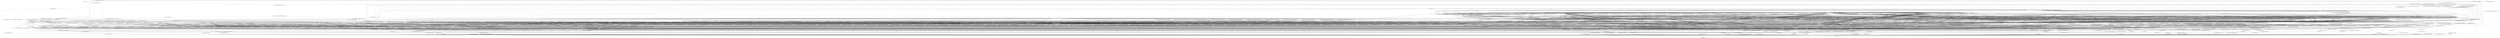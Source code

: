 digraph CallGraph {
"<org.jsoup.examples.HtmlToPlainText: void main(java.lang.String[])>" -> "<java.lang.System: void <clinit>()>";
"<org.jsoup.examples.HtmlToPlainText: void main(java.lang.String[])>" -> "<org.jsoup.examples.HtmlToPlainText: void <init>()>";
"<org.jsoup.examples.HtmlToPlainText: void main(java.lang.String[])>" -> "<org.jsoup.Jsoup: org.jsoup.Connection connect(java.lang.String)>";
"<org.jsoup.examples.HtmlToPlainText: void main(java.lang.String[])>" -> "<org.jsoup.helper.Validate: void isTrue(boolean,java.lang.String)>";
"<org.jsoup.examples.HtmlToPlainText: void main(java.lang.String[])>" -> "<java.lang.System: void <clinit>()>";
"<java.lang.ThreadGroup: void uncaughtException(java.lang.Thread,java.lang.Throwable)>" -> "<java.lang.RuntimeException: void <init>(java.lang.String)>";
"<java.lang.ClassLoader: void <init>()>" -> "<java.lang.Object: void <init>()>";
"<java.lang.ClassLoader: void <init>()>" -> "<java.lang.RuntimeException: void <init>(java.lang.String)>";
"<java.security.PrivilegedActionException: void <init>(java.lang.Exception)>" -> "<java.lang.Exception: void <init>()>";
"<java.security.PrivilegedActionException: void <init>(java.lang.Exception)>" -> "<java.lang.RuntimeException: void <init>(java.lang.String)>";
"<java.lang.Thread: void <init>(java.lang.ThreadGroup,java.lang.Runnable)>" -> "<java.lang.Object: void <init>()>";
"<java.lang.Thread: void <init>(java.lang.ThreadGroup,java.lang.Runnable)>" -> "<java.lang.RuntimeException: void <init>(java.lang.String)>";
"<java.lang.Thread: void <init>(java.lang.ThreadGroup,java.lang.String)>" -> "<java.lang.Object: void <init>()>";
"<java.lang.Thread: void <init>(java.lang.ThreadGroup,java.lang.String)>" -> "<java.lang.RuntimeException: void <init>(java.lang.String)>";
"<org.jsoup.examples.HtmlToPlainText: void <init>()>" -> "<java.lang.Object: void <init>()>";
"<org.jsoup.Jsoup: org.jsoup.Connection connect(java.lang.String)>" -> "<org.jsoup.helper.HttpConnection: org.jsoup.Connection connect(java.lang.String)>";
"<org.jsoup.helper.Validate: void isTrue(boolean,java.lang.String)>" -> "<java.lang.IllegalArgumentException: void <init>(java.lang.String)>";
"<java.lang.RuntimeException: void <init>(java.lang.String)>" -> "<java.lang.Exception: void <init>()>";
"<java.lang.RuntimeException: void <init>(java.lang.String)>" -> "<java.lang.RuntimeException: void <init>(java.lang.String)>";
"<java.lang.Object: void <init>()>" -> "<java.lang.Object: void finalize()>";
"<java.lang.Object: void <init>()>" -> "<java.lang.RuntimeException: void <init>(java.lang.String)>";
"<java.lang.Exception: void <init>()>" -> "<java.lang.Throwable: void <init>()>";
"<java.lang.Exception: void <init>()>" -> "<java.lang.RuntimeException: void <init>(java.lang.String)>";
"<org.jsoup.helper.HttpConnection: org.jsoup.Connection connect(java.lang.String)>" -> "<org.jsoup.helper.HttpConnection: void <init>()>";
"<java.lang.IllegalArgumentException: void <init>(java.lang.String)>" -> "<java.lang.RuntimeException: void <init>()>";
"<java.lang.IllegalArgumentException: void <init>(java.lang.String)>" -> "<java.lang.RuntimeException: void <init>(java.lang.String)>";
"<java.lang.Object: void finalize()>" -> "<java.lang.RuntimeException: void <init>(java.lang.String)>";
"<java.lang.Throwable: void <init>()>" -> "<java.lang.Object: void <init>()>";
"<java.lang.Throwable: void <init>()>" -> "<java.lang.RuntimeException: void <init>(java.lang.String)>";
"<org.jsoup.helper.HttpConnection: void <init>()>" -> "<org.jsoup.helper.HttpConnection$Response: void <clinit>()>";
"<org.jsoup.helper.HttpConnection: void <init>()>" -> "<org.jsoup.helper.HttpConnection$Response: void <init>()>";
"<org.jsoup.helper.HttpConnection: void <init>()>" -> "<org.jsoup.helper.HttpConnection$Request: void <init>(org.jsoup.helper.HttpConnection$1)>";
"<org.jsoup.helper.HttpConnection: void <init>()>" -> "<java.lang.Object: void <init>()>";
"<java.lang.RuntimeException: void <init>()>" -> "<java.lang.Exception: void <init>()>";
"<java.lang.RuntimeException: void <init>()>" -> "<java.lang.RuntimeException: void <init>(java.lang.String)>";
"<org.jsoup.helper.HttpConnection$Response: void <clinit>()>" -> "<java.util.regex.Pattern: java.util.regex.Pattern compile(java.lang.String)>";
"<org.jsoup.helper.HttpConnection$Response: void <init>()>" -> "<org.jsoup.helper.HttpConnection$Base: void <init>(org.jsoup.helper.HttpConnection$1)>";
"<org.jsoup.helper.HttpConnection$Request: void <init>(org.jsoup.helper.HttpConnection$1)>" -> "<org.jsoup.helper.HttpConnection$Request: void <init>()>";
"<java.util.regex.Pattern: java.util.regex.Pattern compile(java.lang.String)>" -> "<java.lang.RuntimeException: void <init>(java.lang.String)>";
"<org.jsoup.helper.HttpConnection$Base: void <init>(org.jsoup.helper.HttpConnection$1)>" -> "<org.jsoup.helper.HttpConnection$Base: void <init>()>";
"<org.jsoup.helper.HttpConnection$Request: void <init>()>" -> "<org.jsoup.Connection$Method: void <clinit>()>";
"<org.jsoup.helper.HttpConnection$Request: void <init>()>" -> "<org.jsoup.parser.Parser: org.jsoup.parser.Parser htmlParser()>";
"<org.jsoup.helper.HttpConnection$Request: void <init>()>" -> "<java.util.ArrayList: void <init>()>";
"<org.jsoup.helper.HttpConnection$Request: void <init>()>" -> "<org.jsoup.helper.HttpConnection$Base: void <init>(org.jsoup.helper.HttpConnection$1)>";
"<org.jsoup.helper.HttpConnection$Base: void <init>()>" -> "<java.lang.Object: void <init>()>";
"<org.jsoup.helper.HttpConnection$Base: void <init>()>" -> "<java.util.LinkedHashMap: void <init>()>";
"<org.jsoup.helper.HttpConnection$Base: void <init>()>" -> "<java.util.LinkedHashMap: void <init>()>";
"<org.jsoup.Connection$Method: void <clinit>()>" -> "<org.jsoup.Connection$Method: void <init>(java.lang.String,int,boolean)>";
"<org.jsoup.Connection$Method: void <clinit>()>" -> "<org.jsoup.Connection$Method: void <init>(java.lang.String,int,boolean)>";
"<org.jsoup.Connection$Method: void <clinit>()>" -> "<org.jsoup.Connection$Method: void <init>(java.lang.String,int,boolean)>";
"<org.jsoup.Connection$Method: void <clinit>()>" -> "<org.jsoup.Connection$Method: void <init>(java.lang.String,int,boolean)>";
"<org.jsoup.Connection$Method: void <clinit>()>" -> "<org.jsoup.Connection$Method: void <init>(java.lang.String,int,boolean)>";
"<org.jsoup.Connection$Method: void <clinit>()>" -> "<org.jsoup.Connection$Method: void <init>(java.lang.String,int,boolean)>";
"<org.jsoup.Connection$Method: void <clinit>()>" -> "<org.jsoup.Connection$Method: void <init>(java.lang.String,int,boolean)>";
"<org.jsoup.Connection$Method: void <clinit>()>" -> "<org.jsoup.Connection$Method: void <init>(java.lang.String,int,boolean)>";
"<org.jsoup.parser.Parser: org.jsoup.parser.Parser htmlParser()>" -> "<org.jsoup.parser.HtmlTreeBuilder: void <clinit>()>";
"<org.jsoup.parser.Parser: org.jsoup.parser.Parser htmlParser()>" -> "<org.jsoup.parser.Parser: void <init>(org.jsoup.parser.TreeBuilder)>";
"<org.jsoup.parser.Parser: org.jsoup.parser.Parser htmlParser()>" -> "<org.jsoup.parser.HtmlTreeBuilder: void <init>()>";
"<java.util.ArrayList: void <init>()>" -> "<java.util.AbstractList: void <init>()>";
"<java.util.ArrayList: void <init>()>" -> "<java.lang.RuntimeException: void <init>(java.lang.String)>";
"<java.util.LinkedHashMap: void <init>()>" -> "<java.util.HashMap: void <init>()>";
"<java.util.LinkedHashMap: void <init>()>" -> "<java.lang.RuntimeException: void <init>(java.lang.String)>";
"<org.jsoup.Connection$Method: void <init>(java.lang.String,int,boolean)>" -> "<java.lang.Enum: void <init>(java.lang.String,int)>";
"<org.jsoup.parser.HtmlTreeBuilder: void <clinit>()>" -> "<java.lang.String: void <clinit>()>";
"<org.jsoup.parser.Parser: void <init>(org.jsoup.parser.TreeBuilder)>" -> "<java.lang.Object: void <init>()>";
"<org.jsoup.parser.HtmlTreeBuilder: void <init>()>" -> "<java.lang.String: void <clinit>()>";
"<org.jsoup.parser.HtmlTreeBuilder: void <init>()>" -> "<org.jsoup.parser.Token$EndTag: void <init>()>";
"<org.jsoup.parser.HtmlTreeBuilder: void <init>()>" -> "<java.util.ArrayList: void <init>()>";
"<org.jsoup.parser.HtmlTreeBuilder: void <init>()>" -> "<java.util.ArrayList: void <init>()>";
"<org.jsoup.parser.HtmlTreeBuilder: void <init>()>" -> "<org.jsoup.parser.TreeBuilder: void <init>()>";
"<java.util.AbstractList: void <init>()>" -> "<java.util.AbstractCollection: void <init>()>";
"<java.util.AbstractList: void <init>()>" -> "<java.lang.RuntimeException: void <init>(java.lang.String)>";
"<java.util.HashMap: void <init>()>" -> "<java.util.AbstractMap: void <init>()>";
"<java.util.HashMap: void <init>()>" -> "<java.lang.RuntimeException: void <init>(java.lang.String)>";
"<java.lang.Enum: void <init>(java.lang.String,int)>" -> "<java.lang.Enum: void finalize()>";
"<java.lang.Enum: void <init>(java.lang.String,int)>" -> "<java.lang.RuntimeException: void <init>(java.lang.String)>";
"<java.lang.Enum: void <init>(java.lang.String,int)>" -> "<java.lang.Object: void <init>()>";
"<org.jsoup.parser.Token$EndTag: void <init>()>" -> "<org.jsoup.parser.Token$TokenType: void <clinit>()>";
"<org.jsoup.parser.Token$EndTag: void <init>()>" -> "<org.jsoup.parser.Token$Tag: void <init>()>";
"<org.jsoup.parser.TreeBuilder: void <init>()>" -> "<java.lang.Object: void <init>()>";
"<org.jsoup.parser.TreeBuilder: void <init>()>" -> "<org.jsoup.parser.Token$EndTag: void <init>()>";
"<org.jsoup.parser.TreeBuilder: void <init>()>" -> "<org.jsoup.parser.Token$StartTag: void <init>()>";
"<java.util.AbstractCollection: void <init>()>" -> "<java.lang.Object: void <init>()>";
"<java.util.AbstractCollection: void <init>()>" -> "<java.lang.RuntimeException: void <init>(java.lang.String)>";
"<java.util.AbstractMap: void <init>()>" -> "<java.lang.Object: void <init>()>";
"<java.util.AbstractMap: void <init>()>" -> "<java.lang.RuntimeException: void <init>(java.lang.String)>";
"<java.lang.Enum: void finalize()>" -> "<java.lang.RuntimeException: void <init>(java.lang.String)>";
"<org.jsoup.parser.Token$TokenType: void <clinit>()>" -> "<org.jsoup.parser.Token$TokenType: void <init>(java.lang.String,int)>";
"<org.jsoup.parser.Token$TokenType: void <clinit>()>" -> "<org.jsoup.parser.Token$TokenType: void <init>(java.lang.String,int)>";
"<org.jsoup.parser.Token$TokenType: void <clinit>()>" -> "<org.jsoup.parser.Token$TokenType: void <init>(java.lang.String,int)>";
"<org.jsoup.parser.Token$TokenType: void <clinit>()>" -> "<org.jsoup.parser.Token$TokenType: void <init>(java.lang.String,int)>";
"<org.jsoup.parser.Token$TokenType: void <clinit>()>" -> "<org.jsoup.parser.Token$TokenType: void <init>(java.lang.String,int)>";
"<org.jsoup.parser.Token$TokenType: void <clinit>()>" -> "<org.jsoup.parser.Token$TokenType: void <init>(java.lang.String,int)>";
"<org.jsoup.parser.Token$Tag: void <init>()>" -> "<org.jsoup.parser.Token: void <init>(org.jsoup.parser.Token$1)>";
"<org.jsoup.parser.Token$Tag: void <init>()>" -> "<java.lang.StringBuilder: void <init>()>";
"<org.jsoup.parser.Token$StartTag: void <init>()>" -> "<org.jsoup.parser.Token$TokenType: void <clinit>()>";
"<org.jsoup.parser.Token$StartTag: void <init>()>" -> "<org.jsoup.nodes.Attributes: void <init>()>";
"<org.jsoup.parser.Token$StartTag: void <init>()>" -> "<org.jsoup.parser.Token$Tag: void <init>()>";
"<org.jsoup.parser.Token$TokenType: void <init>(java.lang.String,int)>" -> "<java.lang.Enum: void <init>(java.lang.String,int)>";
"<org.jsoup.parser.Token: void <init>(org.jsoup.parser.Token$1)>" -> "<org.jsoup.parser.Token: void <init>()>";
"<java.lang.StringBuilder: void <init>()>" -> "<java.lang.Object: void <init>()>";
"<java.lang.StringBuilder: void <init>()>" -> "<java.lang.RuntimeException: void <init>(java.lang.String)>";
"<org.jsoup.nodes.Attributes: void <init>()>" -> "<java.lang.Object: void <init>()>";
"<org.jsoup.parser.Token: void <init>()>" -> "<java.lang.Object: void <init>()>";
"<org.jsoup.parser.HtmlTreeBuilder: void <clinit>()>" -> "<java.lang.Class: boolean desiredAssertionStatus()>";
"<java.lang.Class: boolean desiredAssertionStatus()>" -> "<java.lang.RuntimeException: void <init>(java.lang.String)>";
"<org.jsoup.helper.HttpConnection: org.jsoup.Connection connect(java.lang.String)>" -> "<org.jsoup.helper.HttpConnection: org.jsoup.Connection url(java.lang.String)>";
"<org.jsoup.helper.HttpConnection: org.jsoup.Connection url(java.lang.String)>" -> "<org.jsoup.helper.Validate: void notEmpty(java.lang.String,java.lang.String)>";
"<org.jsoup.helper.HttpConnection: org.jsoup.Connection url(java.lang.String)>" -> "<java.lang.IllegalArgumentException: void <init>(java.lang.String,java.lang.Throwable)>";
"<org.jsoup.helper.HttpConnection: org.jsoup.Connection url(java.lang.String)>" -> "<java.lang.StringBuilder: void <init>()>";
"<org.jsoup.helper.HttpConnection: org.jsoup.Connection url(java.lang.String)>" -> "<java.net.URL: void <init>(java.lang.String)>";
"<org.jsoup.helper.HttpConnection: org.jsoup.Connection url(java.lang.String)>" -> "<org.jsoup.helper.HttpConnection: java.lang.String encodeUrl(java.lang.String)>";
"<org.jsoup.helper.Validate: void notEmpty(java.lang.String,java.lang.String)>" -> "<java.lang.IllegalArgumentException: void <init>(java.lang.String)>";
"<java.lang.IllegalArgumentException: void <init>(java.lang.String,java.lang.Throwable)>" -> "<java.lang.RuntimeException: void <init>()>";
"<java.lang.IllegalArgumentException: void <init>(java.lang.String,java.lang.Throwable)>" -> "<java.lang.RuntimeException: void <init>(java.lang.String)>";
"<java.net.URL: void <init>(java.lang.String)>" -> "<java.lang.Object: void <init>()>";
"<java.net.URL: void <init>(java.lang.String)>" -> "<java.lang.RuntimeException: void <init>(java.lang.String)>";
"<org.jsoup.helper.HttpConnection: org.jsoup.Connection url(java.lang.String)>" -> "<java.lang.StringBuilder: java.lang.StringBuilder append(java.lang.String)>";
"<org.jsoup.helper.HttpConnection: org.jsoup.Connection url(java.lang.String)>" -> "<java.lang.StringBuilder: java.lang.StringBuilder append(java.lang.String)>";
"<org.jsoup.helper.HttpConnection: org.jsoup.Connection url(java.lang.String)>" -> "<java.lang.StringBuilder: java.lang.String toString()>";
"<java.lang.StringBuilder: java.lang.StringBuilder append(java.lang.String)>" -> "<java.lang.RuntimeException: void <init>(java.lang.String)>";
"<java.lang.StringBuilder: java.lang.String toString()>" -> "<java.lang.RuntimeException: void <init>(java.lang.String)>";
"<org.jsoup.examples.HtmlToPlainText: void main(java.lang.String[])>" -> "<org.jsoup.helper.HttpConnection: org.jsoup.Connection userAgent(java.lang.String)>";
"<org.jsoup.examples.HtmlToPlainText: void main(java.lang.String[])>" -> "<org.jsoup.helper.HttpConnection: org.jsoup.Connection timeout(int)>";
"<org.jsoup.examples.HtmlToPlainText: void main(java.lang.String[])>" -> "<org.jsoup.helper.HttpConnection: org.jsoup.nodes.Document get()>";
"<org.jsoup.helper.HttpConnection: org.jsoup.Connection userAgent(java.lang.String)>" -> "<org.jsoup.helper.Validate: void notNull(java.lang.Object,java.lang.String)>";
"<org.jsoup.helper.HttpConnection: org.jsoup.nodes.Document get()>" -> "<org.jsoup.Connection$Method: void <clinit>()>";
"<org.jsoup.helper.Validate: void notNull(java.lang.Object,java.lang.String)>" -> "<java.lang.IllegalArgumentException: void <init>(java.lang.String)>";
"<org.jsoup.helper.HttpConnection: org.jsoup.nodes.Document get()>" -> "<org.jsoup.helper.HttpConnection: org.jsoup.Connection$Response execute()>";
"<org.jsoup.helper.HttpConnection: org.jsoup.Connection$Response execute()>" -> "<org.jsoup.helper.HttpConnection$Response: void <clinit>()>";
"<org.jsoup.helper.HttpConnection: org.jsoup.Connection$Response execute()>" -> "<org.jsoup.helper.HttpConnection$Response: org.jsoup.helper.HttpConnection$Response execute(org.jsoup.Connection$Request)>";
"<org.jsoup.helper.HttpConnection$Response: org.jsoup.helper.HttpConnection$Response execute(org.jsoup.Connection$Request)>" -> "<org.jsoup.helper.HttpConnection$Response: void <clinit>()>";
"<org.jsoup.helper.HttpConnection$Response: org.jsoup.helper.HttpConnection$Response execute(org.jsoup.Connection$Request)>" -> "<org.jsoup.helper.HttpConnection$Response: org.jsoup.helper.HttpConnection$Response execute(org.jsoup.Connection$Request,org.jsoup.helper.HttpConnection$Response)>";
"<org.jsoup.helper.HttpConnection$Response: org.jsoup.helper.HttpConnection$Response execute(org.jsoup.Connection$Request,org.jsoup.helper.HttpConnection$Response)>" -> "<org.jsoup.helper.HttpConnection$Response: void <clinit>()>";
"<org.jsoup.helper.HttpConnection$Response: org.jsoup.helper.HttpConnection$Response execute(org.jsoup.Connection$Request,org.jsoup.helper.HttpConnection$Response)>" -> "<org.jsoup.helper.DataUtil: java.nio.ByteBuffer emptyByteBuffer()>";
"<org.jsoup.helper.HttpConnection$Response: org.jsoup.helper.HttpConnection$Response execute(org.jsoup.Connection$Request,org.jsoup.helper.HttpConnection$Response)>" -> "<org.jsoup.helper.DataUtil: java.nio.ByteBuffer readToByteBuffer(java.io.InputStream,int)>";
"<org.jsoup.helper.HttpConnection$Response: org.jsoup.helper.HttpConnection$Response execute(org.jsoup.Connection$Request,org.jsoup.helper.HttpConnection$Response)>" -> "<java.util.zip.GZIPInputStream: void <init>(java.io.InputStream)>";
"<org.jsoup.helper.HttpConnection$Response: org.jsoup.helper.HttpConnection$Response execute(org.jsoup.Connection$Request,org.jsoup.helper.HttpConnection$Response)>" -> "<org.jsoup.helper.DataUtil: java.lang.String getCharsetFromContentType(java.lang.String)>";
"<org.jsoup.helper.HttpConnection$Response: org.jsoup.helper.HttpConnection$Response execute(org.jsoup.Connection$Request,org.jsoup.helper.HttpConnection$Response)>" -> "<org.jsoup.parser.Parser: org.jsoup.parser.Parser xmlParser()>";
"<org.jsoup.helper.HttpConnection$Response: org.jsoup.helper.HttpConnection$Response execute(org.jsoup.Connection$Request,org.jsoup.helper.HttpConnection$Response)>" -> "<org.jsoup.helper.HttpConnection$Request: boolean access$300(org.jsoup.helper.HttpConnection$Request)>";
"<org.jsoup.helper.HttpConnection$Response: org.jsoup.helper.HttpConnection$Response execute(org.jsoup.Connection$Request,org.jsoup.helper.HttpConnection$Response)>" -> "<org.jsoup.UnsupportedMimeTypeException: void <init>(java.lang.String,java.lang.String,java.lang.String)>";
"<org.jsoup.helper.HttpConnection$Response: org.jsoup.helper.HttpConnection$Response execute(org.jsoup.Connection$Request,org.jsoup.helper.HttpConnection$Response)>" -> "<org.jsoup.HttpStatusException: void <init>(java.lang.String,int,java.lang.String)>";
"<org.jsoup.helper.HttpConnection$Response: org.jsoup.helper.HttpConnection$Response execute(org.jsoup.Connection$Request,org.jsoup.helper.HttpConnection$Response)>" -> "<org.jsoup.helper.HttpConnection$Response: org.jsoup.helper.HttpConnection$Response execute(org.jsoup.Connection$Request,org.jsoup.helper.HttpConnection$Response)>";
"<org.jsoup.helper.HttpConnection$Response: org.jsoup.helper.HttpConnection$Response execute(org.jsoup.Connection$Request,org.jsoup.helper.HttpConnection$Response)>" -> "<org.jsoup.helper.HttpConnection$Response: java.lang.String setOutputContentType(org.jsoup.Connection$Request)>";
"<org.jsoup.helper.HttpConnection$Response: org.jsoup.helper.HttpConnection$Response execute(org.jsoup.Connection$Request,org.jsoup.helper.HttpConnection$Response)>" -> "<org.jsoup.helper.StringUtil: java.net.URL resolve(java.net.URL,java.lang.String)>";
"<org.jsoup.helper.HttpConnection$Response: org.jsoup.helper.HttpConnection$Response execute(org.jsoup.Connection$Request,org.jsoup.helper.HttpConnection$Response)>" -> "<org.jsoup.helper.HttpConnection: java.lang.String access$200(java.lang.String)>";
"<org.jsoup.helper.HttpConnection$Response: org.jsoup.helper.HttpConnection$Response execute(org.jsoup.Connection$Request,org.jsoup.helper.HttpConnection$Response)>" -> "<org.jsoup.helper.HttpConnection$Response: void setupFromConnection(java.net.HttpURLConnection,org.jsoup.Connection$Response)>";
"<org.jsoup.helper.HttpConnection$Response: org.jsoup.helper.HttpConnection$Response execute(org.jsoup.Connection$Request,org.jsoup.helper.HttpConnection$Response)>" -> "<org.jsoup.helper.HttpConnection$Response: void <init>(org.jsoup.helper.HttpConnection$Response)>";
"<org.jsoup.helper.HttpConnection$Response: org.jsoup.helper.HttpConnection$Response execute(org.jsoup.Connection$Request,org.jsoup.helper.HttpConnection$Response)>" -> "<org.jsoup.helper.HttpConnection$Response: void writePost(org.jsoup.Connection$Request,java.io.OutputStream,java.lang.String)>";
"<org.jsoup.helper.HttpConnection$Response: org.jsoup.helper.HttpConnection$Response execute(org.jsoup.Connection$Request,org.jsoup.helper.HttpConnection$Response)>" -> "<org.jsoup.helper.HttpConnection$Response: java.net.HttpURLConnection createConnection(org.jsoup.Connection$Request)>";
"<org.jsoup.helper.HttpConnection$Response: org.jsoup.helper.HttpConnection$Response execute(org.jsoup.Connection$Request,org.jsoup.helper.HttpConnection$Response)>" -> "<org.jsoup.helper.HttpConnection$Response: void serialiseRequestUrl(org.jsoup.Connection$Request)>";
"<org.jsoup.helper.HttpConnection$Response: org.jsoup.helper.HttpConnection$Response execute(org.jsoup.Connection$Request,org.jsoup.helper.HttpConnection$Response)>" -> "<org.jsoup.helper.Validate: void isFalse(boolean,java.lang.String)>";
"<org.jsoup.helper.HttpConnection$Response: org.jsoup.helper.HttpConnection$Response execute(org.jsoup.Connection$Request,org.jsoup.helper.HttpConnection$Response)>" -> "<java.lang.StringBuilder: void <init>()>";
"<org.jsoup.helper.HttpConnection$Response: org.jsoup.helper.HttpConnection$Response execute(org.jsoup.Connection$Request,org.jsoup.helper.HttpConnection$Response)>" -> "<java.net.MalformedURLException: void <init>(java.lang.String)>";
"<org.jsoup.helper.HttpConnection$Response: org.jsoup.helper.HttpConnection$Response execute(org.jsoup.Connection$Request,org.jsoup.helper.HttpConnection$Response)>" -> "<org.jsoup.helper.Validate: void notNull(java.lang.Object,java.lang.String)>";
"<org.jsoup.helper.HttpConnection$Response: org.jsoup.helper.HttpConnection$Response execute(org.jsoup.Connection$Request,org.jsoup.helper.HttpConnection$Response)>" -> "<org.jsoup.Connection$Method: void <clinit>()>";
"<org.jsoup.helper.HttpConnection$Response: org.jsoup.helper.HttpConnection$Response execute(org.jsoup.Connection$Request,org.jsoup.helper.HttpConnection$Response)>" -> "<org.jsoup.helper.DataUtil: void <clinit>()>";
"<org.jsoup.helper.HttpConnection$Response: org.jsoup.helper.HttpConnection$Response execute(org.jsoup.Connection$Request,org.jsoup.helper.HttpConnection$Response)>" -> "<org.jsoup.helper.HttpConnection$Response: void <clinit>()>";
"<org.jsoup.helper.HttpConnection$Response: org.jsoup.helper.HttpConnection$Response execute(org.jsoup.Connection$Request,org.jsoup.helper.HttpConnection$Response)>" -> "<org.jsoup.helper.StringUtil: void <clinit>()>";
"<org.jsoup.helper.HttpConnection$Response: org.jsoup.helper.HttpConnection$Response execute(org.jsoup.Connection$Request,org.jsoup.helper.HttpConnection$Response)>" -> "<org.jsoup.Connection$Method: void <clinit>()>";
"<org.jsoup.helper.HttpConnection$Response: org.jsoup.helper.HttpConnection$Response execute(org.jsoup.Connection$Request,org.jsoup.helper.HttpConnection$Response)>" -> "<org.jsoup.helper.HttpConnection$Response: void <clinit>()>";
"<org.jsoup.helper.DataUtil: java.nio.ByteBuffer emptyByteBuffer()>" -> "<java.nio.ByteBuffer: java.nio.ByteBuffer allocate(int)>";
"<org.jsoup.helper.DataUtil: java.nio.ByteBuffer readToByteBuffer(java.io.InputStream,int)>" -> "<org.jsoup.helper.Validate: void isTrue(boolean,java.lang.String)>";
"<org.jsoup.helper.DataUtil: java.nio.ByteBuffer readToByteBuffer(java.io.InputStream,int)>" -> "<java.nio.ByteBuffer: java.nio.ByteBuffer wrap(byte[])>";
"<org.jsoup.helper.DataUtil: java.nio.ByteBuffer readToByteBuffer(java.io.InputStream,int)>" -> "<java.io.ByteArrayOutputStream: void <init>(int)>";
"<java.util.zip.GZIPInputStream: void <init>(java.io.InputStream)>" -> "<java.util.zip.InflaterInputStream: void <init>(java.io.InputStream)>";
"<java.util.zip.GZIPInputStream: void <init>(java.io.InputStream)>" -> "<java.lang.RuntimeException: void <init>(java.lang.String)>";
"<org.jsoup.helper.DataUtil: java.lang.String getCharsetFromContentType(java.lang.String)>" -> "<org.jsoup.helper.DataUtil: void <clinit>()>";
"<org.jsoup.helper.DataUtil: java.lang.String getCharsetFromContentType(java.lang.String)>" -> "<org.jsoup.helper.DataUtil: java.lang.String validateCharset(java.lang.String)>";
"<org.jsoup.parser.Parser: org.jsoup.parser.Parser xmlParser()>" -> "<org.jsoup.parser.XmlTreeBuilder: void <init>()>";
"<org.jsoup.parser.Parser: org.jsoup.parser.Parser xmlParser()>" -> "<org.jsoup.parser.Parser: void <init>(org.jsoup.parser.TreeBuilder)>";
"<org.jsoup.UnsupportedMimeTypeException: void <init>(java.lang.String,java.lang.String,java.lang.String)>" -> "<java.io.IOException: void <init>(java.lang.String)>";
"<org.jsoup.HttpStatusException: void <init>(java.lang.String,int,java.lang.String)>" -> "<java.io.IOException: void <init>(java.lang.String)>";
"<org.jsoup.helper.HttpConnection$Response: java.lang.String setOutputContentType(org.jsoup.Connection$Request)>" -> "<org.jsoup.helper.DataUtil: void <clinit>()>";
"<org.jsoup.helper.HttpConnection$Response: java.lang.String setOutputContentType(org.jsoup.Connection$Request)>" -> "<java.lang.StringBuilder: void <init>()>";
"<org.jsoup.helper.HttpConnection$Response: java.lang.String setOutputContentType(org.jsoup.Connection$Request)>" -> "<java.lang.StringBuilder: void <init>()>";
"<org.jsoup.helper.HttpConnection$Response: java.lang.String setOutputContentType(org.jsoup.Connection$Request)>" -> "<org.jsoup.helper.DataUtil: java.lang.String mimeBoundary()>";
"<org.jsoup.helper.HttpConnection$Response: java.lang.String setOutputContentType(org.jsoup.Connection$Request)>" -> "<org.jsoup.helper.HttpConnection: boolean access$400(org.jsoup.Connection$Request)>";
"<org.jsoup.helper.StringUtil: java.net.URL resolve(java.net.URL,java.lang.String)>" -> "<java.lang.StringBuilder: void <init>()>";
"<org.jsoup.helper.StringUtil: java.net.URL resolve(java.net.URL,java.lang.String)>" -> "<java.net.URL: void <init>(java.net.URL,java.lang.String)>";
"<org.jsoup.helper.StringUtil: java.net.URL resolve(java.net.URL,java.lang.String)>" -> "<java.net.URL: void <init>(java.lang.String,java.lang.String,int,java.lang.String)>";
"<org.jsoup.helper.StringUtil: java.net.URL resolve(java.net.URL,java.lang.String)>" -> "<java.lang.StringBuilder: void <init>()>";
"<org.jsoup.helper.HttpConnection: java.lang.String access$200(java.lang.String)>" -> "<org.jsoup.helper.HttpConnection: java.lang.String encodeUrl(java.lang.String)>";
"<org.jsoup.helper.HttpConnection$Response: void setupFromConnection(java.net.HttpURLConnection,org.jsoup.Connection$Response)>" -> "<org.jsoup.Connection$Method: void <clinit>()>";
"<org.jsoup.helper.HttpConnection$Response: void setupFromConnection(java.net.HttpURLConnection,org.jsoup.Connection$Response)>" -> "<org.jsoup.helper.HttpConnection$Response: java.util.LinkedHashMap createHeaderMap(java.net.HttpURLConnection)>";
"<org.jsoup.helper.HttpConnection$Response: void setupFromConnection(java.net.HttpURLConnection,org.jsoup.Connection$Response)>" -> "<org.jsoup.Connection$Method: org.jsoup.Connection$Method valueOf(java.lang.String)>";
"<org.jsoup.helper.HttpConnection$Response: void setupFromConnection(java.net.HttpURLConnection,org.jsoup.Connection$Response)>" -> "<org.jsoup.helper.HttpConnection$Response: void <clinit>()>";
"<org.jsoup.helper.HttpConnection$Response: void <init>(org.jsoup.helper.HttpConnection$Response)>" -> "<java.lang.String: void <clinit>()>";
"<org.jsoup.helper.HttpConnection$Response: void <init>(org.jsoup.helper.HttpConnection$Response)>" -> "<java.io.IOException: void <init>(java.lang.String)>";
"<org.jsoup.helper.HttpConnection$Response: void <init>(org.jsoup.helper.HttpConnection$Response)>" -> "<java.lang.String: java.lang.String format(java.lang.String,java.lang.Object[])>";
"<org.jsoup.helper.HttpConnection$Response: void <init>(org.jsoup.helper.HttpConnection$Response)>" -> "<org.jsoup.helper.HttpConnection$Base: void <init>(org.jsoup.helper.HttpConnection$1)>";
"<org.jsoup.helper.HttpConnection$Response: void writePost(org.jsoup.Connection$Request,java.io.OutputStream,java.lang.String)>" -> "<org.jsoup.helper.DataUtil: void <clinit>()>";
"<org.jsoup.helper.HttpConnection$Response: void writePost(org.jsoup.Connection$Request,java.io.OutputStream,java.lang.String)>" -> "<java.net.URLEncoder: java.lang.String encode(java.lang.String,java.lang.String)>";
"<org.jsoup.helper.HttpConnection$Response: void writePost(org.jsoup.Connection$Request,java.io.OutputStream,java.lang.String)>" -> "<java.net.URLEncoder: java.lang.String encode(java.lang.String,java.lang.String)>";
"<org.jsoup.helper.HttpConnection$Response: void writePost(org.jsoup.Connection$Request,java.io.OutputStream,java.lang.String)>" -> "<org.jsoup.helper.DataUtil: void crossStreams(java.io.InputStream,java.io.OutputStream)>";
"<org.jsoup.helper.HttpConnection$Response: void writePost(org.jsoup.Connection$Request,java.io.OutputStream,java.lang.String)>" -> "<org.jsoup.helper.HttpConnection: java.lang.String access$500(java.lang.String)>";
"<org.jsoup.helper.HttpConnection$Response: void writePost(org.jsoup.Connection$Request,java.io.OutputStream,java.lang.String)>" -> "<org.jsoup.helper.HttpConnection: java.lang.String access$500(java.lang.String)>";
"<org.jsoup.helper.HttpConnection$Response: void writePost(org.jsoup.Connection$Request,java.io.OutputStream,java.lang.String)>" -> "<java.io.BufferedWriter: void <init>(java.io.Writer)>";
"<org.jsoup.helper.HttpConnection$Response: void writePost(org.jsoup.Connection$Request,java.io.OutputStream,java.lang.String)>" -> "<java.io.OutputStreamWriter: void <init>(java.io.OutputStream,java.lang.String)>";
"<org.jsoup.helper.HttpConnection$Response: java.net.HttpURLConnection createConnection(org.jsoup.Connection$Request)>" -> "<org.jsoup.helper.HttpConnection$Response: void <clinit>()>";
"<org.jsoup.helper.HttpConnection$Response: java.net.HttpURLConnection createConnection(org.jsoup.Connection$Request)>" -> "<org.jsoup.helper.HttpConnection$Response: java.lang.String getRequestCookieString(org.jsoup.Connection$Request)>";
"<org.jsoup.helper.HttpConnection$Response: java.net.HttpURLConnection createConnection(org.jsoup.Connection$Request)>" -> "<org.jsoup.helper.HttpConnection$Response: javax.net.ssl.HostnameVerifier getInsecureVerifier()>";
"<org.jsoup.helper.HttpConnection$Response: java.net.HttpURLConnection createConnection(org.jsoup.Connection$Request)>" -> "<org.jsoup.helper.HttpConnection$Response: void initUnSecureTSL()>";
"<org.jsoup.helper.HttpConnection$Response: java.net.HttpURLConnection createConnection(org.jsoup.Connection$Request)>" -> "<org.jsoup.helper.HttpConnection$Response: void <clinit>()>";
"<org.jsoup.helper.HttpConnection$Response: void serialiseRequestUrl(org.jsoup.Connection$Request)>" -> "<java.lang.StringBuilder: void <init>()>";
"<org.jsoup.helper.HttpConnection$Response: void serialiseRequestUrl(org.jsoup.Connection$Request)>" -> "<java.net.URL: void <init>(java.lang.String)>";
"<org.jsoup.helper.HttpConnection$Response: void serialiseRequestUrl(org.jsoup.Connection$Request)>" -> "<java.net.URLEncoder: java.lang.String encode(java.lang.String,java.lang.String)>";
"<org.jsoup.helper.HttpConnection$Response: void serialiseRequestUrl(org.jsoup.Connection$Request)>" -> "<java.net.URLEncoder: java.lang.String encode(java.lang.String,java.lang.String)>";
"<org.jsoup.helper.HttpConnection$Response: void serialiseRequestUrl(org.jsoup.Connection$Request)>" -> "<org.jsoup.helper.Validate: void isFalse(boolean,java.lang.String)>";
"<org.jsoup.helper.Validate: void isFalse(boolean,java.lang.String)>" -> "<java.lang.IllegalArgumentException: void <init>(java.lang.String)>";
"<java.net.MalformedURLException: void <init>(java.lang.String)>" -> "<java.io.IOException: void <init>()>";
"<java.net.MalformedURLException: void <init>(java.lang.String)>" -> "<java.lang.RuntimeException: void <init>(java.lang.String)>";
"<org.jsoup.helper.DataUtil: void <clinit>()>" -> "<java.util.regex.Pattern: java.util.regex.Pattern compile(java.lang.String)>";
"<org.jsoup.helper.StringUtil: void <clinit>()>" -> "<java.lang.String: void <clinit>()>";
"<java.nio.ByteBuffer: java.nio.ByteBuffer allocate(int)>" -> "<java.lang.RuntimeException: void <init>(java.lang.String)>";
"<java.nio.ByteBuffer: java.nio.ByteBuffer wrap(byte[])>" -> "<java.lang.RuntimeException: void <init>(java.lang.String)>";
"<java.io.ByteArrayOutputStream: void <init>(int)>" -> "<java.io.OutputStream: void <init>()>";
"<java.io.ByteArrayOutputStream: void <init>(int)>" -> "<java.lang.RuntimeException: void <init>(java.lang.String)>";
"<java.util.zip.InflaterInputStream: void <init>(java.io.InputStream)>" -> "<java.io.FilterInputStream: void <init>(java.io.InputStream)>";
"<java.util.zip.InflaterInputStream: void <init>(java.io.InputStream)>" -> "<java.lang.RuntimeException: void <init>(java.lang.String)>";
"<org.jsoup.helper.DataUtil: java.lang.String validateCharset(java.lang.String)>" -> "<java.util.Locale: void <clinit>()>";
"<org.jsoup.helper.DataUtil: java.lang.String validateCharset(java.lang.String)>" -> "<java.nio.charset.Charset: boolean isSupported(java.lang.String)>";
"<org.jsoup.helper.DataUtil: java.lang.String validateCharset(java.lang.String)>" -> "<java.nio.charset.Charset: boolean isSupported(java.lang.String)>";
"<org.jsoup.parser.XmlTreeBuilder: void <init>()>" -> "<org.jsoup.parser.TreeBuilder: void <init>()>";
"<java.io.IOException: void <init>(java.lang.String)>" -> "<java.lang.Exception: void <init>()>";
"<java.io.IOException: void <init>(java.lang.String)>" -> "<java.lang.RuntimeException: void <init>(java.lang.String)>";
"<org.jsoup.helper.DataUtil: java.lang.String mimeBoundary()>" -> "<org.jsoup.helper.DataUtil: void <clinit>()>";
"<org.jsoup.helper.DataUtil: java.lang.String mimeBoundary()>" -> "<java.util.Random: void <init>()>";
"<org.jsoup.helper.DataUtil: java.lang.String mimeBoundary()>" -> "<java.lang.StringBuilder: void <init>(int)>";
"<org.jsoup.helper.HttpConnection: boolean access$400(org.jsoup.Connection$Request)>" -> "<org.jsoup.helper.HttpConnection: boolean needsMultipart(org.jsoup.Connection$Request)>";
"<java.net.URL: void <init>(java.net.URL,java.lang.String)>" -> "<java.lang.Object: void <init>()>";
"<java.net.URL: void <init>(java.net.URL,java.lang.String)>" -> "<java.lang.RuntimeException: void <init>(java.lang.String)>";
"<java.net.URL: void <init>(java.lang.String,java.lang.String,int,java.lang.String)>" -> "<java.lang.Object: void <init>()>";
"<java.net.URL: void <init>(java.lang.String,java.lang.String,int,java.lang.String)>" -> "<java.lang.RuntimeException: void <init>(java.lang.String)>";
"<org.jsoup.helper.HttpConnection$Response: java.util.LinkedHashMap createHeaderMap(java.net.HttpURLConnection)>" -> "<java.util.LinkedHashMap: void <init>()>";
"<org.jsoup.helper.HttpConnection$Response: java.util.LinkedHashMap createHeaderMap(java.net.HttpURLConnection)>" -> "<java.util.ArrayList: void <init>()>";
"<org.jsoup.Connection$Method: org.jsoup.Connection$Method valueOf(java.lang.String)>" -> "<java.lang.Enum: java.lang.Enum valueOf(java.lang.Class,java.lang.String)>";
"<java.lang.String: java.lang.String format(java.lang.String,java.lang.Object[])>" -> "<java.lang.RuntimeException: void <init>(java.lang.String)>";
"<java.net.URLEncoder: java.lang.String encode(java.lang.String,java.lang.String)>" -> "<java.lang.RuntimeException: void <init>(java.lang.String)>";
"<org.jsoup.helper.HttpConnection: java.lang.String access$500(java.lang.String)>" -> "<org.jsoup.helper.HttpConnection: java.lang.String encodeMimeName(java.lang.String)>";
"<java.io.BufferedWriter: void <init>(java.io.Writer)>" -> "<java.io.Writer: void <init>()>";
"<java.io.BufferedWriter: void <init>(java.io.Writer)>" -> "<java.lang.RuntimeException: void <init>(java.lang.String)>";
"<java.io.OutputStreamWriter: void <init>(java.io.OutputStream,java.lang.String)>" -> "<java.io.Writer: void <init>()>";
"<java.io.OutputStreamWriter: void <init>(java.io.OutputStream,java.lang.String)>" -> "<java.lang.RuntimeException: void <init>(java.lang.String)>";
"<org.jsoup.helper.HttpConnection$Response: java.lang.String getRequestCookieString(org.jsoup.Connection$Request)>" -> "<java.lang.StringBuilder: void <init>()>";
"<org.jsoup.helper.HttpConnection$Response: javax.net.ssl.HostnameVerifier getInsecureVerifier()>" -> "<org.jsoup.helper.HttpConnection$Response$1: void <init>()>";
"<org.jsoup.helper.HttpConnection$Response: void initUnSecureTSL()>" -> "<org.jsoup.helper.HttpConnection$Response: void <clinit>()>";
"<org.jsoup.helper.HttpConnection$Response: void initUnSecureTSL()>" -> "<java.io.IOException: void <init>(java.lang.String)>";
"<org.jsoup.helper.HttpConnection$Response: void initUnSecureTSL()>" -> "<java.io.IOException: void <init>(java.lang.String)>";
"<org.jsoup.helper.HttpConnection$Response: void initUnSecureTSL()>" -> "<java.security.SecureRandom: void <init>()>";
"<org.jsoup.helper.HttpConnection$Response: void initUnSecureTSL()>" -> "<javax.net.ssl.SSLContext: javax.net.ssl.SSLContext getInstance(java.lang.String)>";
"<org.jsoup.helper.HttpConnection$Response: void initUnSecureTSL()>" -> "<org.jsoup.helper.HttpConnection$Response$2: void <init>()>";
"<java.io.IOException: void <init>()>" -> "<java.lang.Exception: void <init>()>";
"<java.io.IOException: void <init>()>" -> "<java.lang.RuntimeException: void <init>(java.lang.String)>";
"<java.io.OutputStream: void <init>()>" -> "<java.lang.Object: void <init>()>";
"<java.io.OutputStream: void <init>()>" -> "<java.lang.RuntimeException: void <init>(java.lang.String)>";
"<java.io.FilterInputStream: void <init>(java.io.InputStream)>" -> "<java.io.InputStream: void <init>()>";
"<java.io.FilterInputStream: void <init>(java.io.InputStream)>" -> "<java.lang.RuntimeException: void <init>(java.lang.String)>";
"<java.nio.charset.Charset: boolean isSupported(java.lang.String)>" -> "<java.lang.RuntimeException: void <init>(java.lang.String)>";
"<java.util.Random: void <init>()>" -> "<java.lang.Object: void <init>()>";
"<java.util.Random: void <init>()>" -> "<java.lang.RuntimeException: void <init>(java.lang.String)>";
"<java.lang.StringBuilder: void <init>(int)>" -> "<java.lang.Object: void <init>()>";
"<java.lang.StringBuilder: void <init>(int)>" -> "<java.lang.RuntimeException: void <init>(java.lang.String)>";
"<java.lang.Enum: java.lang.Enum valueOf(java.lang.Class,java.lang.String)>" -> "<java.lang.RuntimeException: void <init>(java.lang.String)>";
"<java.io.Writer: void <init>()>" -> "<java.lang.Object: void <init>()>";
"<java.io.Writer: void <init>()>" -> "<java.lang.RuntimeException: void <init>(java.lang.String)>";
"<org.jsoup.helper.HttpConnection$Response$1: void <init>()>" -> "<java.lang.Object: void <init>()>";
"<java.security.SecureRandom: void <init>()>" -> "<java.util.Random: void <init>()>";
"<java.security.SecureRandom: void <init>()>" -> "<java.lang.RuntimeException: void <init>(java.lang.String)>";
"<javax.net.ssl.SSLContext: javax.net.ssl.SSLContext getInstance(java.lang.String)>" -> "<java.lang.RuntimeException: void <init>(java.lang.String)>";
"<org.jsoup.helper.HttpConnection$Response$2: void <init>()>" -> "<java.lang.Object: void <init>()>";
"<java.io.InputStream: void <init>()>" -> "<java.lang.Object: void <init>()>";
"<java.io.InputStream: void <init>()>" -> "<java.lang.RuntimeException: void <init>(java.lang.String)>";
"<org.jsoup.helper.HttpConnection$Response: org.jsoup.helper.HttpConnection$Response execute(org.jsoup.Connection$Request,org.jsoup.helper.HttpConnection$Response)>" -> "<java.net.URL: java.lang.String getProtocol()>";
"<org.jsoup.helper.HttpConnection$Response: org.jsoup.helper.HttpConnection$Response execute(org.jsoup.Connection$Request,org.jsoup.helper.HttpConnection$Response)>" -> "<java.net.URL: java.lang.String toString()>";
"<org.jsoup.helper.HttpConnection$Response: org.jsoup.helper.HttpConnection$Response execute(org.jsoup.Connection$Request,org.jsoup.helper.HttpConnection$Response)>" -> "<java.net.URL: java.lang.String toString()>";
"<java.net.URL: java.lang.String getProtocol()>" -> "<java.lang.RuntimeException: void <init>(java.lang.String)>";
"<java.net.URL: java.lang.String toString()>" -> "<java.lang.RuntimeException: void <init>(java.lang.String)>";
"<org.jsoup.helper.HttpConnection$Response: java.lang.String getRequestCookieString(org.jsoup.Connection$Request)>" -> "<java.lang.StringBuilder: java.lang.StringBuilder append(java.lang.String)>";
"<org.jsoup.helper.HttpConnection$Response: java.lang.String getRequestCookieString(org.jsoup.Connection$Request)>" -> "<java.lang.StringBuilder: java.lang.StringBuilder append(java.lang.String)>";
"<org.jsoup.helper.HttpConnection$Response: java.lang.String getRequestCookieString(org.jsoup.Connection$Request)>" -> "<java.lang.StringBuilder: java.lang.String toString()>";
"<org.jsoup.helper.HttpConnection$Response: java.util.LinkedHashMap createHeaderMap(java.net.HttpURLConnection)>" -> "<java.util.ArrayList: boolean add(java.lang.Object)>";
"<java.util.ArrayList: boolean add(java.lang.Object)>" -> "<java.lang.RuntimeException: void <init>(java.lang.String)>";
"<org.jsoup.helper.HttpConnection$Response: java.util.LinkedHashMap createHeaderMap(java.net.HttpURLConnection)>" -> "<java.util.HashMap: boolean containsKey(java.lang.Object)>";
"<org.jsoup.helper.HttpConnection$Response: java.util.LinkedHashMap createHeaderMap(java.net.HttpURLConnection)>" -> "<java.util.LinkedHashMap: java.lang.Object get(java.lang.Object)>";
"<org.jsoup.helper.HttpConnection$Response: java.util.LinkedHashMap createHeaderMap(java.net.HttpURLConnection)>" -> "<java.util.HashMap: java.lang.Object put(java.lang.Object,java.lang.Object)>";
"<java.util.HashMap: boolean containsKey(java.lang.Object)>" -> "<java.lang.RuntimeException: void <init>(java.lang.String)>";
"<java.util.LinkedHashMap: java.lang.Object get(java.lang.Object)>" -> "<java.lang.RuntimeException: void <init>(java.lang.String)>";
"<java.util.HashMap: java.lang.Object put(java.lang.Object,java.lang.Object)>" -> "<java.lang.RuntimeException: void <init>(java.lang.String)>";
"<org.jsoup.helper.DataUtil: java.lang.String mimeBoundary()>" -> "<java.util.Random: int nextInt(int)>";
"<java.util.Random: int nextInt(int)>" -> "<java.lang.RuntimeException: void <init>(java.lang.String)>";
"<org.jsoup.helper.DataUtil: java.lang.String mimeBoundary()>" -> "<java.lang.StringBuilder: java.lang.StringBuilder append(char)>";
"<org.jsoup.helper.DataUtil: java.lang.String mimeBoundary()>" -> "<java.lang.StringBuilder: java.lang.String toString()>";
"<java.lang.StringBuilder: java.lang.StringBuilder append(char)>" -> "<java.lang.RuntimeException: void <init>(java.lang.String)>";
"<org.jsoup.helper.DataUtil: void <clinit>()>" -> "<java.lang.String: char[] toCharArray()>";
"<org.jsoup.helper.HttpConnection$Response: void serialiseRequestUrl(org.jsoup.Connection$Request)>" -> "<java.net.URL: java.lang.String getProtocol()>";
"<org.jsoup.helper.HttpConnection$Response: void serialiseRequestUrl(org.jsoup.Connection$Request)>" -> "<java.net.URL: java.lang.String getAuthority()>";
"<org.jsoup.helper.HttpConnection$Response: void serialiseRequestUrl(org.jsoup.Connection$Request)>" -> "<java.net.URL: java.lang.String getPath()>";
"<org.jsoup.helper.HttpConnection$Response: void serialiseRequestUrl(org.jsoup.Connection$Request)>" -> "<java.net.URL: java.lang.String getQuery()>";
"<org.jsoup.helper.HttpConnection$Response: void serialiseRequestUrl(org.jsoup.Connection$Request)>" -> "<java.net.URL: java.lang.String getQuery()>";
"<java.net.URL: java.lang.String getAuthority()>" -> "<java.lang.RuntimeException: void <init>(java.lang.String)>";
"<java.net.URL: java.lang.String getPath()>" -> "<java.lang.RuntimeException: void <init>(java.lang.String)>";
"<java.net.URL: java.lang.String getQuery()>" -> "<java.lang.RuntimeException: void <init>(java.lang.String)>";
"<org.jsoup.helper.HttpConnection$Response: void serialiseRequestUrl(org.jsoup.Connection$Request)>" -> "<java.lang.StringBuilder: java.lang.StringBuilder append(java.lang.String)>";
"<org.jsoup.helper.HttpConnection$Response: void serialiseRequestUrl(org.jsoup.Connection$Request)>" -> "<java.lang.StringBuilder: java.lang.StringBuilder append(java.lang.String)>";
"<org.jsoup.helper.HttpConnection$Response: void serialiseRequestUrl(org.jsoup.Connection$Request)>" -> "<java.lang.StringBuilder: java.lang.StringBuilder append(char)>";
"<org.jsoup.helper.HttpConnection$Response: void serialiseRequestUrl(org.jsoup.Connection$Request)>" -> "<java.lang.StringBuilder: java.lang.StringBuilder append(java.lang.String)>";
"<org.jsoup.helper.HttpConnection$Response: void serialiseRequestUrl(org.jsoup.Connection$Request)>" -> "<java.lang.StringBuilder: java.lang.String toString()>";
"<org.jsoup.helper.HttpConnection$Response: void writePost(org.jsoup.Connection$Request,java.io.OutputStream,java.lang.String)>" -> "<java.io.Writer: void write(java.lang.String)>";
"<org.jsoup.helper.HttpConnection$Response: void writePost(org.jsoup.Connection$Request,java.io.OutputStream,java.lang.String)>" -> "<java.io.Writer: void write(java.lang.String)>";
"<org.jsoup.helper.HttpConnection$Response: void writePost(org.jsoup.Connection$Request,java.io.OutputStream,java.lang.String)>" -> "<java.io.Writer: void write(java.lang.String)>";
"<org.jsoup.helper.HttpConnection$Response: void writePost(org.jsoup.Connection$Request,java.io.OutputStream,java.lang.String)>" -> "<java.io.Writer: void write(java.lang.String)>";
"<org.jsoup.helper.HttpConnection$Response: void writePost(org.jsoup.Connection$Request,java.io.OutputStream,java.lang.String)>" -> "<java.io.Writer: void write(java.lang.String)>";
"<org.jsoup.helper.HttpConnection$Response: void writePost(org.jsoup.Connection$Request,java.io.OutputStream,java.lang.String)>" -> "<java.io.Writer: void write(java.lang.String)>";
"<org.jsoup.helper.HttpConnection$Response: void writePost(org.jsoup.Connection$Request,java.io.OutputStream,java.lang.String)>" -> "<java.io.Writer: void write(java.lang.String)>";
"<org.jsoup.helper.HttpConnection$Response: void writePost(org.jsoup.Connection$Request,java.io.OutputStream,java.lang.String)>" -> "<java.io.Writer: void write(java.lang.String)>";
"<org.jsoup.helper.HttpConnection$Response: void writePost(org.jsoup.Connection$Request,java.io.OutputStream,java.lang.String)>" -> "<java.io.Writer: void write(java.lang.String)>";
"<org.jsoup.helper.HttpConnection$Response: void writePost(org.jsoup.Connection$Request,java.io.OutputStream,java.lang.String)>" -> "<java.io.BufferedWriter: void flush()>";
"<org.jsoup.helper.HttpConnection$Response: void writePost(org.jsoup.Connection$Request,java.io.OutputStream,java.lang.String)>" -> "<java.io.Writer: void write(java.lang.String)>";
"<org.jsoup.helper.HttpConnection$Response: void writePost(org.jsoup.Connection$Request,java.io.OutputStream,java.lang.String)>" -> "<java.io.Writer: void write(java.lang.String)>";
"<org.jsoup.helper.HttpConnection$Response: void writePost(org.jsoup.Connection$Request,java.io.OutputStream,java.lang.String)>" -> "<java.io.Writer: void write(java.lang.String)>";
"<org.jsoup.helper.HttpConnection$Response: void writePost(org.jsoup.Connection$Request,java.io.OutputStream,java.lang.String)>" -> "<java.io.Writer: void write(java.lang.String)>";
"<org.jsoup.helper.HttpConnection$Response: void writePost(org.jsoup.Connection$Request,java.io.OutputStream,java.lang.String)>" -> "<java.io.Writer: void write(java.lang.String)>";
"<org.jsoup.helper.HttpConnection$Response: void writePost(org.jsoup.Connection$Request,java.io.OutputStream,java.lang.String)>" -> "<java.io.Writer: void write(java.lang.String)>";
"<org.jsoup.helper.HttpConnection$Response: void writePost(org.jsoup.Connection$Request,java.io.OutputStream,java.lang.String)>" -> "<java.io.BufferedWriter: void close()>";
"<org.jsoup.helper.HttpConnection$Response: void writePost(org.jsoup.Connection$Request,java.io.OutputStream,java.lang.String)>" -> "<java.io.Writer: void write(java.lang.String)>";
"<org.jsoup.helper.HttpConnection$Response: void writePost(org.jsoup.Connection$Request,java.io.OutputStream,java.lang.String)>" -> "<java.io.Writer: java.io.Writer append(char)>";
"<org.jsoup.helper.HttpConnection$Response: void writePost(org.jsoup.Connection$Request,java.io.OutputStream,java.lang.String)>" -> "<java.io.Writer: void write(java.lang.String)>";
"<org.jsoup.helper.HttpConnection$Response: void writePost(org.jsoup.Connection$Request,java.io.OutputStream,java.lang.String)>" -> "<java.io.BufferedWriter: void write(int)>";
"<org.jsoup.helper.HttpConnection$Response: void writePost(org.jsoup.Connection$Request,java.io.OutputStream,java.lang.String)>" -> "<java.io.Writer: void write(java.lang.String)>";
"<java.io.Writer: void write(java.lang.String)>" -> "<java.lang.RuntimeException: void <init>(java.lang.String)>";
"<java.io.BufferedWriter: void flush()>" -> "<java.lang.RuntimeException: void <init>(java.lang.String)>";
"<java.io.BufferedWriter: void close()>" -> "<java.lang.RuntimeException: void <init>(java.lang.String)>";
"<java.io.Writer: java.io.Writer append(char)>" -> "<java.lang.RuntimeException: void <init>(java.lang.String)>";
"<java.io.BufferedWriter: void write(int)>" -> "<java.lang.RuntimeException: void <init>(java.lang.String)>";
"<org.jsoup.helper.HttpConnection$Response: void <init>(org.jsoup.helper.HttpConnection$Response)>" -> "<org.jsoup.helper.HttpConnection$Response: java.net.URL url()>";
"<org.jsoup.helper.HttpConnection$Response: java.net.URL url()>" -> "<org.jsoup.helper.HttpConnection$Base: java.net.URL url()>";
"<org.jsoup.helper.HttpConnection$Response: void setupFromConnection(java.net.HttpURLConnection,org.jsoup.Connection$Response)>" -> "<org.jsoup.helper.HttpConnection$Response: java.util.Map cookies()>";
"<org.jsoup.helper.HttpConnection$Response: java.util.Map cookies()>" -> "<org.jsoup.helper.HttpConnection$Base: java.util.Map cookies()>";
"<org.jsoup.helper.HttpConnection$Response: void setupFromConnection(java.net.HttpURLConnection,org.jsoup.Connection$Response)>" -> "<org.jsoup.helper.HttpConnection$Response: void processResponseHeaders(java.util.Map)>";
"<org.jsoup.helper.HttpConnection$Response: void setupFromConnection(java.net.HttpURLConnection,org.jsoup.Connection$Response)>" -> "<org.jsoup.helper.HttpConnection$Response: boolean hasCookie(java.lang.String)>";
"<org.jsoup.helper.HttpConnection$Response: void setupFromConnection(java.net.HttpURLConnection,org.jsoup.Connection$Response)>" -> "<org.jsoup.helper.HttpConnection$Base: org.jsoup.Connection$Base cookie(java.lang.String,java.lang.String)>";
"<org.jsoup.helper.HttpConnection$Response: void processResponseHeaders(java.util.Map)>" -> "<org.jsoup.parser.TokenQueue: void <init>(java.lang.String)>";
"<org.jsoup.helper.HttpConnection$Response: void processResponseHeaders(java.util.Map)>" -> "<java.lang.StringBuilder: void <init>()>";
"<org.jsoup.helper.HttpConnection$Response: boolean hasCookie(java.lang.String)>" -> "<org.jsoup.helper.HttpConnection$Base: boolean hasCookie(java.lang.String)>";
"<org.jsoup.helper.HttpConnection$Base: org.jsoup.Connection$Base cookie(java.lang.String,java.lang.String)>" -> "<org.jsoup.helper.Validate: void notEmpty(java.lang.String,java.lang.String)>";
"<org.jsoup.helper.HttpConnection$Base: org.jsoup.Connection$Base cookie(java.lang.String,java.lang.String)>" -> "<org.jsoup.helper.Validate: void notNull(java.lang.Object,java.lang.String)>";
"<org.jsoup.parser.TokenQueue: void <init>(java.lang.String)>" -> "<java.lang.Object: void <init>()>";
"<org.jsoup.parser.TokenQueue: void <init>(java.lang.String)>" -> "<org.jsoup.helper.Validate: void notNull(java.lang.Object)>";
"<org.jsoup.helper.HttpConnection$Base: boolean hasCookie(java.lang.String)>" -> "<org.jsoup.helper.Validate: void notEmpty(java.lang.String,java.lang.String)>";
"<org.jsoup.helper.Validate: void notNull(java.lang.Object)>" -> "<java.lang.IllegalArgumentException: void <init>(java.lang.String)>";
"<org.jsoup.helper.HttpConnection$Response: void processResponseHeaders(java.util.Map)>" -> "<java.lang.StringBuilder: java.lang.StringBuilder append(java.lang.String)>";
"<org.jsoup.helper.HttpConnection$Response: void processResponseHeaders(java.util.Map)>" -> "<java.lang.StringBuilder: java.lang.StringBuilder append(java.lang.String)>";
"<org.jsoup.helper.HttpConnection$Response: void processResponseHeaders(java.util.Map)>" -> "<java.lang.StringBuilder: java.lang.String toString()>";
"<org.jsoup.helper.HttpConnection$Response: void processResponseHeaders(java.util.Map)>" -> "<org.jsoup.parser.TokenQueue: java.lang.String chompTo(java.lang.String)>";
"<org.jsoup.helper.HttpConnection$Response: void processResponseHeaders(java.util.Map)>" -> "<org.jsoup.parser.TokenQueue: java.lang.String consumeTo(java.lang.String)>";
"<org.jsoup.parser.TokenQueue: java.lang.String consumeTo(java.lang.String)>" -> "<java.lang.String: java.lang.String substring(int,int)>";
"<org.jsoup.parser.TokenQueue: java.lang.String consumeTo(java.lang.String)>" -> "<java.lang.String: int length()>";
"<java.lang.String: java.lang.String substring(int,int)>" -> "<java.lang.RuntimeException: void <init>(java.lang.String)>";
"<java.lang.String: int length()>" -> "<java.lang.RuntimeException: void <init>(java.lang.String)>";
"<org.jsoup.parser.TokenQueue: java.lang.String consumeTo(java.lang.String)>" -> "<org.jsoup.parser.TokenQueue: java.lang.String remainder()>";
"<org.jsoup.parser.TokenQueue: java.lang.String chompTo(java.lang.String)>" -> "<org.jsoup.parser.TokenQueue: java.lang.String consumeTo(java.lang.String)>";
"<org.jsoup.parser.TokenQueue: java.lang.String chompTo(java.lang.String)>" -> "<org.jsoup.parser.TokenQueue: boolean matchChomp(java.lang.String)>";
"<org.jsoup.parser.TokenQueue: boolean matchChomp(java.lang.String)>" -> "<java.lang.String: int length()>";
"<org.jsoup.parser.TokenQueue: boolean matchChomp(java.lang.String)>" -> "<org.jsoup.parser.TokenQueue: boolean matches(java.lang.String)>";
"<org.jsoup.parser.TokenQueue: boolean matches(java.lang.String)>" -> "<java.lang.String: int length()>";
"<org.jsoup.helper.HttpConnection$Response: void processResponseHeaders(java.util.Map)>" -> "<java.lang.String: java.lang.String trim()>";
"<java.lang.String: java.lang.String trim()>" -> "<java.lang.RuntimeException: void <init>(java.lang.String)>";
"<org.jsoup.helper.HttpConnection$Response: void processResponseHeaders(java.util.Map)>" -> "<java.lang.String: boolean equalsIgnoreCase(java.lang.String)>";
"<org.jsoup.helper.HttpConnection$Response: void processResponseHeaders(java.util.Map)>" -> "<java.lang.String: java.lang.String trim()>";
"<org.jsoup.helper.HttpConnection$Response: void processResponseHeaders(java.util.Map)>" -> "<java.lang.String: int length()>";
"<java.lang.String: boolean equalsIgnoreCase(java.lang.String)>" -> "<java.lang.RuntimeException: void <init>(java.lang.String)>";
"<org.jsoup.helper.HttpConnection$Response: void processResponseHeaders(java.util.Map)>" -> "<java.util.LinkedHashMap: java.util.Set entrySet()>";
"<java.util.LinkedHashMap: java.util.Set entrySet()>" -> "<java.lang.RuntimeException: void <init>(java.lang.String)>";
"<org.jsoup.helper.HttpConnection$Response: void processResponseHeaders(java.util.Map)>" -> "<org.jsoup.helper.HttpConnection$Base: org.jsoup.Connection$Base cookie(java.lang.String,java.lang.String)>";
"<org.jsoup.helper.HttpConnection$Response: void processResponseHeaders(java.util.Map)>" -> "<org.jsoup.helper.HttpConnection$Base: org.jsoup.Connection$Base header(java.lang.String,java.lang.String)>";
"<org.jsoup.helper.HttpConnection$Response: void processResponseHeaders(java.util.Map)>" -> "<org.jsoup.helper.HttpConnection$Base: org.jsoup.Connection$Base header(java.lang.String,java.lang.String)>";
"<org.jsoup.helper.HttpConnection$Base: org.jsoup.Connection$Base header(java.lang.String,java.lang.String)>" -> "<org.jsoup.helper.Validate: void notEmpty(java.lang.String,java.lang.String)>";
"<org.jsoup.helper.HttpConnection$Base: org.jsoup.Connection$Base header(java.lang.String,java.lang.String)>" -> "<org.jsoup.helper.Validate: void notNull(java.lang.Object,java.lang.String)>";
"<org.jsoup.helper.HttpConnection$Base: org.jsoup.Connection$Base header(java.lang.String,java.lang.String)>" -> "<org.jsoup.helper.HttpConnection$Base: org.jsoup.Connection$Base removeHeader(java.lang.String)>";
"<org.jsoup.helper.HttpConnection$Base: org.jsoup.Connection$Base removeHeader(java.lang.String)>" -> "<org.jsoup.helper.Validate: void notEmpty(java.lang.String,java.lang.String)>";
"<org.jsoup.helper.HttpConnection$Base: org.jsoup.Connection$Base removeHeader(java.lang.String)>" -> "<org.jsoup.helper.HttpConnection$Base: java.util.Map$Entry scanHeaders(java.lang.String)>";
"<org.jsoup.helper.HttpConnection$Base: java.util.Map$Entry scanHeaders(java.lang.String)>" -> "<java.lang.String: java.lang.String toLowerCase()>";
"<java.lang.String: java.lang.String toLowerCase()>" -> "<java.lang.RuntimeException: void <init>(java.lang.String)>";
"<org.jsoup.helper.StringUtil: java.net.URL resolve(java.net.URL,java.lang.String)>" -> "<java.lang.StringBuilder: java.lang.StringBuilder append(java.lang.String)>";
"<org.jsoup.helper.StringUtil: java.net.URL resolve(java.net.URL,java.lang.String)>" -> "<java.lang.StringBuilder: java.lang.StringBuilder append(java.lang.String)>";
"<org.jsoup.helper.StringUtil: java.net.URL resolve(java.net.URL,java.lang.String)>" -> "<java.lang.StringBuilder: java.lang.String toString()>";
"<org.jsoup.helper.StringUtil: java.net.URL resolve(java.net.URL,java.lang.String)>" -> "<java.lang.StringBuilder: java.lang.StringBuilder append(java.lang.String)>";
"<org.jsoup.helper.StringUtil: java.net.URL resolve(java.net.URL,java.lang.String)>" -> "<java.lang.StringBuilder: java.lang.StringBuilder append(java.lang.String)>";
"<org.jsoup.helper.StringUtil: java.net.URL resolve(java.net.URL,java.lang.String)>" -> "<java.lang.StringBuilder: java.lang.String toString()>";
"<org.jsoup.helper.StringUtil: java.net.URL resolve(java.net.URL,java.lang.String)>" -> "<java.net.URL: java.lang.String getPath()>";
"<org.jsoup.helper.StringUtil: java.net.URL resolve(java.net.URL,java.lang.String)>" -> "<java.net.URL: java.lang.String getFile()>";
"<org.jsoup.helper.StringUtil: java.net.URL resolve(java.net.URL,java.lang.String)>" -> "<java.net.URL: java.lang.String getProtocol()>";
"<org.jsoup.helper.StringUtil: java.net.URL resolve(java.net.URL,java.lang.String)>" -> "<java.net.URL: java.lang.String getHost()>";
"<org.jsoup.helper.StringUtil: java.net.URL resolve(java.net.URL,java.lang.String)>" -> "<java.net.URL: int getPort()>";
"<org.jsoup.helper.StringUtil: java.net.URL resolve(java.net.URL,java.lang.String)>" -> "<java.net.URL: java.lang.String getFile()>";
"<java.net.URL: java.lang.String getFile()>" -> "<java.lang.RuntimeException: void <init>(java.lang.String)>";
"<java.net.URL: java.lang.String getHost()>" -> "<java.lang.RuntimeException: void <init>(java.lang.String)>";
"<java.net.URL: int getPort()>" -> "<java.lang.RuntimeException: void <init>(java.lang.String)>";
"<org.jsoup.helper.HttpConnection$Response: java.lang.String setOutputContentType(org.jsoup.Connection$Request)>" -> "<java.lang.StringBuilder: java.lang.StringBuilder append(java.lang.String)>";
"<org.jsoup.helper.HttpConnection$Response: java.lang.String setOutputContentType(org.jsoup.Connection$Request)>" -> "<java.lang.StringBuilder: java.lang.StringBuilder append(java.lang.String)>";
"<org.jsoup.helper.HttpConnection$Response: java.lang.String setOutputContentType(org.jsoup.Connection$Request)>" -> "<java.lang.StringBuilder: java.lang.String toString()>";
"<org.jsoup.helper.HttpConnection$Response: java.lang.String setOutputContentType(org.jsoup.Connection$Request)>" -> "<java.lang.StringBuilder: java.lang.StringBuilder append(java.lang.String)>";
"<org.jsoup.helper.HttpConnection$Response: java.lang.String setOutputContentType(org.jsoup.Connection$Request)>" -> "<java.lang.StringBuilder: java.lang.StringBuilder append(java.lang.String)>";
"<org.jsoup.helper.HttpConnection$Response: java.lang.String setOutputContentType(org.jsoup.Connection$Request)>" -> "<java.lang.StringBuilder: java.lang.String toString()>";
"<org.jsoup.helper.DataUtil: java.nio.ByteBuffer readToByteBuffer(java.io.InputStream,int)>" -> "<java.io.ByteArrayOutputStream: byte[] toByteArray()>";
"<org.jsoup.helper.DataUtil: java.nio.ByteBuffer readToByteBuffer(java.io.InputStream,int)>" -> "<java.io.ByteArrayOutputStream: void write(byte[],int,int)>";
"<org.jsoup.helper.DataUtil: java.nio.ByteBuffer readToByteBuffer(java.io.InputStream,int)>" -> "<java.io.ByteArrayOutputStream: void write(byte[],int,int)>";
"<java.io.ByteArrayOutputStream: byte[] toByteArray()>" -> "<java.lang.RuntimeException: void <init>(java.lang.String)>";
"<java.io.ByteArrayOutputStream: void write(byte[],int,int)>" -> "<java.lang.RuntimeException: void <init>(java.lang.String)>";
"<org.jsoup.helper.DataUtil: java.nio.ByteBuffer readToByteBuffer(java.io.InputStream,int)>" -> "<java.io.FilterInputStream: int read(byte[])>";
"<java.io.FilterInputStream: int read(byte[])>" -> "<java.lang.RuntimeException: void <init>(java.lang.String)>";
"<org.jsoup.helper.HttpConnection$Response: org.jsoup.helper.HttpConnection$Response execute(org.jsoup.Connection$Request,org.jsoup.helper.HttpConnection$Response)>" -> "<java.util.zip.GZIPInputStream: void close()>";
"<org.jsoup.helper.HttpConnection$Response: org.jsoup.helper.HttpConnection$Response execute(org.jsoup.Connection$Request,org.jsoup.helper.HttpConnection$Response)>" -> "<java.util.zip.GZIPInputStream: void close()>";
"<java.util.zip.GZIPInputStream: void close()>" -> "<java.lang.RuntimeException: void <init>(java.lang.String)>";
"<org.jsoup.helper.HttpConnection$Response: org.jsoup.helper.HttpConnection$Response execute(org.jsoup.Connection$Request,org.jsoup.helper.HttpConnection$Response)>" -> "<org.jsoup.Connection$Method: boolean hasBody()>";
"<org.jsoup.helper.HttpConnection$Response: org.jsoup.helper.HttpConnection$Response execute(org.jsoup.Connection$Request,org.jsoup.helper.HttpConnection$Response)>" -> "<org.jsoup.helper.HttpConnection$Response: boolean hasHeader(java.lang.String)>";
"<org.jsoup.helper.HttpConnection$Response: org.jsoup.helper.HttpConnection$Response execute(org.jsoup.Connection$Request,org.jsoup.helper.HttpConnection$Response)>" -> "<org.jsoup.helper.HttpConnection$Response: java.lang.String header(java.lang.String)>";
"<org.jsoup.helper.HttpConnection$Response: org.jsoup.helper.HttpConnection$Response execute(org.jsoup.Connection$Request,org.jsoup.helper.HttpConnection$Response)>" -> "<org.jsoup.helper.HttpConnection$Response: java.lang.String contentType()>";
"<org.jsoup.helper.HttpConnection$Response: org.jsoup.helper.HttpConnection$Response execute(org.jsoup.Connection$Request,org.jsoup.helper.HttpConnection$Response)>" -> "<org.jsoup.helper.HttpConnection$Response: boolean hasHeaderWithValue(java.lang.String,java.lang.String)>";
"<org.jsoup.helper.HttpConnection$Response: boolean hasHeader(java.lang.String)>" -> "<org.jsoup.helper.HttpConnection$Base: boolean hasHeader(java.lang.String)>";
"<org.jsoup.helper.HttpConnection$Response: java.lang.String header(java.lang.String)>" -> "<org.jsoup.helper.HttpConnection$Base: java.lang.String header(java.lang.String)>";
"<org.jsoup.helper.HttpConnection$Response: boolean hasHeaderWithValue(java.lang.String,java.lang.String)>" -> "<org.jsoup.helper.HttpConnection$Base: boolean hasHeaderWithValue(java.lang.String,java.lang.String)>";
"<org.jsoup.helper.HttpConnection$Base: boolean hasHeader(java.lang.String)>" -> "<org.jsoup.helper.Validate: void notEmpty(java.lang.String,java.lang.String)>";
"<org.jsoup.helper.HttpConnection$Base: boolean hasHeader(java.lang.String)>" -> "<org.jsoup.helper.HttpConnection$Base: java.lang.String getHeaderCaseInsensitive(java.lang.String)>";
"<org.jsoup.helper.HttpConnection$Base: java.lang.String header(java.lang.String)>" -> "<org.jsoup.helper.Validate: void notNull(java.lang.Object,java.lang.String)>";
"<org.jsoup.helper.HttpConnection$Base: java.lang.String header(java.lang.String)>" -> "<org.jsoup.helper.HttpConnection$Base: java.lang.String getHeaderCaseInsensitive(java.lang.String)>";
"<org.jsoup.helper.HttpConnection$Base: java.lang.String getHeaderCaseInsensitive(java.lang.String)>" -> "<org.jsoup.helper.Validate: void notNull(java.lang.Object,java.lang.String)>";
"<org.jsoup.helper.HttpConnection$Base: java.lang.String getHeaderCaseInsensitive(java.lang.String)>" -> "<org.jsoup.helper.HttpConnection$Base: java.util.Map$Entry scanHeaders(java.lang.String)>";
"<org.jsoup.helper.HttpConnection$Base: boolean hasHeaderWithValue(java.lang.String,java.lang.String)>" -> "<java.lang.String: boolean equalsIgnoreCase(java.lang.String)>";
"<org.jsoup.helper.HttpConnection$Base: boolean hasHeaderWithValue(java.lang.String,java.lang.String)>" -> "<org.jsoup.helper.HttpConnection$Response: boolean hasHeader(java.lang.String)>";
"<org.jsoup.helper.HttpConnection$Base: boolean hasHeaderWithValue(java.lang.String,java.lang.String)>" -> "<org.jsoup.helper.HttpConnection$Response: java.lang.String header(java.lang.String)>";
"<org.jsoup.helper.HttpConnection$Base: java.lang.String getHeaderCaseInsensitive(java.lang.String)>" -> "<java.lang.String: java.lang.String toLowerCase()>";
"<org.jsoup.helper.HttpConnection$Response: org.jsoup.helper.HttpConnection$Response execute(org.jsoup.Connection$Request,org.jsoup.helper.HttpConnection$Response)>" -> "<java.lang.String: boolean equals(java.lang.Object)>";
"<org.jsoup.helper.HttpConnection$Response: org.jsoup.helper.HttpConnection$Response execute(org.jsoup.Connection$Request,org.jsoup.helper.HttpConnection$Response)>" -> "<java.lang.String: boolean equals(java.lang.Object)>";
"<org.jsoup.helper.HttpConnection$Response: org.jsoup.helper.HttpConnection$Response execute(org.jsoup.Connection$Request,org.jsoup.helper.HttpConnection$Response)>" -> "<java.lang.String: boolean startsWith(java.lang.String)>";
"<org.jsoup.helper.HttpConnection$Response: org.jsoup.helper.HttpConnection$Response execute(org.jsoup.Connection$Request,org.jsoup.helper.HttpConnection$Response)>" -> "<java.lang.String: char charAt(int)>";
"<org.jsoup.helper.HttpConnection$Response: org.jsoup.helper.HttpConnection$Response execute(org.jsoup.Connection$Request,org.jsoup.helper.HttpConnection$Response)>" -> "<java.lang.String: java.lang.String substring(int)>";
"<org.jsoup.helper.HttpConnection$Response: org.jsoup.helper.HttpConnection$Response execute(org.jsoup.Connection$Request,org.jsoup.helper.HttpConnection$Response)>" -> "<java.lang.String: boolean startsWith(java.lang.String)>";
"<java.lang.String: boolean equals(java.lang.Object)>" -> "<java.lang.RuntimeException: void <init>(java.lang.String)>";
"<java.lang.String: boolean startsWith(java.lang.String)>" -> "<java.lang.RuntimeException: void <init>(java.lang.String)>";
"<java.lang.String: java.lang.String substring(int)>" -> "<java.lang.RuntimeException: void <init>(java.lang.String)>";
"<org.jsoup.helper.StringUtil: java.net.URL resolve(java.net.URL,java.lang.String)>" -> "<java.lang.String: boolean startsWith(java.lang.String)>";
"<org.jsoup.helper.StringUtil: java.net.URL resolve(java.net.URL,java.lang.String)>" -> "<java.lang.String: int indexOf(int)>";
"<java.lang.String: int indexOf(int)>" -> "<java.lang.RuntimeException: void <init>(java.lang.String)>";
"<org.jsoup.helper.DataUtil: java.lang.String getCharsetFromContentType(java.lang.String)>" -> "<java.lang.String: java.lang.String trim()>";
"<org.jsoup.helper.DataUtil: java.lang.String getCharsetFromContentType(java.lang.String)>" -> "<java.lang.String: java.lang.String replace(java.lang.CharSequence,java.lang.CharSequence)>";
"<java.lang.String: java.lang.String replace(java.lang.CharSequence,java.lang.CharSequence)>" -> "<java.lang.RuntimeException: void <init>(java.lang.String)>";
"<org.jsoup.helper.DataUtil: java.lang.String validateCharset(java.lang.String)>" -> "<java.lang.String: int length()>";
"<org.jsoup.helper.DataUtil: java.lang.String validateCharset(java.lang.String)>" -> "<java.lang.String: java.lang.String trim()>";
"<org.jsoup.helper.DataUtil: java.lang.String validateCharset(java.lang.String)>" -> "<java.lang.String: java.lang.String replaceAll(java.lang.String,java.lang.String)>";
"<org.jsoup.helper.DataUtil: java.lang.String validateCharset(java.lang.String)>" -> "<java.lang.String: java.lang.String toUpperCase(java.util.Locale)>";
"<java.lang.String: java.lang.String replaceAll(java.lang.String,java.lang.String)>" -> "<java.lang.RuntimeException: void <init>(java.lang.String)>";
"<java.lang.String: java.lang.String toUpperCase(java.util.Locale)>" -> "<java.lang.RuntimeException: void <init>(java.lang.String)>";
"<org.jsoup.helper.HttpConnection$Response: org.jsoup.helper.HttpConnection$Response execute(org.jsoup.Connection$Request,org.jsoup.helper.HttpConnection$Response)>" -> "<java.lang.StringBuilder: java.lang.StringBuilder append(java.lang.String)>";
"<org.jsoup.helper.HttpConnection$Response: org.jsoup.helper.HttpConnection$Response execute(org.jsoup.Connection$Request,org.jsoup.helper.HttpConnection$Response)>" -> "<org.jsoup.helper.HttpConnection$Request: java.net.URL url()>";
"<org.jsoup.helper.HttpConnection$Response: org.jsoup.helper.HttpConnection$Response execute(org.jsoup.Connection$Request,org.jsoup.helper.HttpConnection$Response)>" -> "<org.jsoup.helper.HttpConnection$Request: org.jsoup.Connection$Method method()>";
"<org.jsoup.helper.HttpConnection$Response: org.jsoup.helper.HttpConnection$Response execute(org.jsoup.Connection$Request,org.jsoup.helper.HttpConnection$Response)>" -> "<org.jsoup.helper.HttpConnection$Request: java.lang.String requestBody()>";
"<org.jsoup.helper.HttpConnection$Response: org.jsoup.helper.HttpConnection$Response execute(org.jsoup.Connection$Request,org.jsoup.helper.HttpConnection$Response)>" -> "<org.jsoup.helper.HttpConnection$Request: org.jsoup.Connection$Method method()>";
"<org.jsoup.helper.HttpConnection$Response: org.jsoup.helper.HttpConnection$Response execute(org.jsoup.Connection$Request,org.jsoup.helper.HttpConnection$Response)>" -> "<org.jsoup.helper.HttpConnection$Request: java.util.Collection data()>";
"<org.jsoup.helper.HttpConnection$Response: org.jsoup.helper.HttpConnection$Response execute(org.jsoup.Connection$Request,org.jsoup.helper.HttpConnection$Response)>" -> "<org.jsoup.helper.HttpConnection$Request: boolean followRedirects()>";
"<org.jsoup.helper.HttpConnection$Response: org.jsoup.helper.HttpConnection$Response execute(org.jsoup.Connection$Request,org.jsoup.helper.HttpConnection$Response)>" -> "<org.jsoup.helper.HttpConnection$Base: org.jsoup.Connection$Base method(org.jsoup.Connection$Method)>";
"<org.jsoup.helper.HttpConnection$Response: org.jsoup.helper.HttpConnection$Response execute(org.jsoup.Connection$Request,org.jsoup.helper.HttpConnection$Response)>" -> "<org.jsoup.helper.HttpConnection$Request: java.util.Collection data()>";
"<org.jsoup.helper.HttpConnection$Response: org.jsoup.helper.HttpConnection$Response execute(org.jsoup.Connection$Request,org.jsoup.helper.HttpConnection$Response)>" -> "<org.jsoup.helper.HttpConnection$Request: java.net.URL url()>";
"<org.jsoup.helper.HttpConnection$Response: org.jsoup.helper.HttpConnection$Response execute(org.jsoup.Connection$Request,org.jsoup.helper.HttpConnection$Response)>" -> "<org.jsoup.helper.HttpConnection$Base: org.jsoup.Connection$Base url(java.net.URL)>";
"<org.jsoup.helper.HttpConnection$Response: org.jsoup.helper.HttpConnection$Response execute(org.jsoup.Connection$Request,org.jsoup.helper.HttpConnection$Response)>" -> "<org.jsoup.helper.HttpConnection$Base: org.jsoup.Connection$Base cookie(java.lang.String,java.lang.String)>";
"<org.jsoup.helper.HttpConnection$Response: org.jsoup.helper.HttpConnection$Response execute(org.jsoup.Connection$Request,org.jsoup.helper.HttpConnection$Response)>" -> "<org.jsoup.helper.HttpConnection$Request: boolean ignoreHttpErrors()>";
"<org.jsoup.helper.HttpConnection$Response: org.jsoup.helper.HttpConnection$Response execute(org.jsoup.Connection$Request,org.jsoup.helper.HttpConnection$Response)>" -> "<org.jsoup.helper.HttpConnection$Request: java.net.URL url()>";
"<org.jsoup.helper.HttpConnection$Response: org.jsoup.helper.HttpConnection$Response execute(org.jsoup.Connection$Request,org.jsoup.helper.HttpConnection$Response)>" -> "<org.jsoup.helper.HttpConnection$Request: boolean ignoreContentType()>";
"<org.jsoup.helper.HttpConnection$Response: org.jsoup.helper.HttpConnection$Response execute(org.jsoup.Connection$Request,org.jsoup.helper.HttpConnection$Response)>" -> "<org.jsoup.helper.HttpConnection$Request: java.net.URL url()>";
"<org.jsoup.helper.HttpConnection$Response: org.jsoup.helper.HttpConnection$Response execute(org.jsoup.Connection$Request,org.jsoup.helper.HttpConnection$Response)>" -> "<org.jsoup.helper.HttpConnection$Request: org.jsoup.helper.HttpConnection$Request parser(org.jsoup.parser.Parser)>";
"<org.jsoup.helper.HttpConnection$Response: org.jsoup.helper.HttpConnection$Response execute(org.jsoup.Connection$Request,org.jsoup.helper.HttpConnection$Response)>" -> "<org.jsoup.helper.HttpConnection$Request: org.jsoup.Connection$Method method()>";
"<org.jsoup.helper.HttpConnection$Response: org.jsoup.helper.HttpConnection$Response execute(org.jsoup.Connection$Request,org.jsoup.helper.HttpConnection$Response)>" -> "<org.jsoup.helper.HttpConnection$Request: int maxBodySize()>";
"<org.jsoup.helper.HttpConnection$Request: java.net.URL url()>" -> "<org.jsoup.helper.HttpConnection$Base: java.net.URL url()>";
"<org.jsoup.helper.HttpConnection$Request: org.jsoup.Connection$Method method()>" -> "<org.jsoup.helper.HttpConnection$Base: org.jsoup.Connection$Method method()>";
"<org.jsoup.helper.HttpConnection$Base: org.jsoup.Connection$Base method(org.jsoup.Connection$Method)>" -> "<org.jsoup.helper.Validate: void notNull(java.lang.Object,java.lang.String)>";
"<org.jsoup.helper.HttpConnection$Base: org.jsoup.Connection$Base url(java.net.URL)>" -> "<org.jsoup.helper.Validate: void notNull(java.lang.Object,java.lang.String)>";
"<org.jsoup.helper.HttpConnection$Response: org.jsoup.helper.HttpConnection$Response execute(org.jsoup.Connection$Request,org.jsoup.helper.HttpConnection$Response)>" -> "<java.util.ArrayList: int size()>";
"<org.jsoup.helper.HttpConnection$Response: org.jsoup.helper.HttpConnection$Response execute(org.jsoup.Connection$Request,org.jsoup.helper.HttpConnection$Response)>" -> "<java.util.ArrayList: void clear()>";
"<java.util.ArrayList: int size()>" -> "<java.lang.RuntimeException: void <init>(java.lang.String)>";
"<java.util.ArrayList: void clear()>" -> "<java.lang.RuntimeException: void <init>(java.lang.String)>";
"<org.jsoup.helper.HttpConnection$Base: org.jsoup.Connection$Base cookie(java.lang.String,java.lang.String)>" -> "<java.util.HashMap: java.lang.Object put(java.lang.Object,java.lang.Object)>";
"<org.jsoup.helper.HttpConnection$Response: void serialiseRequestUrl(org.jsoup.Connection$Request)>" -> "<org.jsoup.helper.HttpConnection$Request: java.net.URL url()>";
"<org.jsoup.helper.HttpConnection$Response: void serialiseRequestUrl(org.jsoup.Connection$Request)>" -> "<org.jsoup.helper.HttpConnection$Request: java.util.Collection data()>";
"<org.jsoup.helper.HttpConnection$Response: void serialiseRequestUrl(org.jsoup.Connection$Request)>" -> "<org.jsoup.helper.HttpConnection$Base: org.jsoup.Connection$Base url(java.net.URL)>";
"<org.jsoup.helper.HttpConnection$Response: void serialiseRequestUrl(org.jsoup.Connection$Request)>" -> "<org.jsoup.helper.HttpConnection$Request: java.util.Collection data()>";
"<org.jsoup.helper.HttpConnection$Response: void serialiseRequestUrl(org.jsoup.Connection$Request)>" -> "<java.util.ArrayList: java.util.Iterator iterator()>";
"<org.jsoup.helper.HttpConnection$Response: void serialiseRequestUrl(org.jsoup.Connection$Request)>" -> "<java.util.ArrayList: void clear()>";
"<java.util.ArrayList: java.util.Iterator iterator()>" -> "<java.lang.RuntimeException: void <init>(java.lang.String)>";
"<org.jsoup.helper.HttpConnection$Response: java.net.HttpURLConnection createConnection(org.jsoup.Connection$Request)>" -> "<org.jsoup.helper.HttpConnection$Request: java.net.Proxy proxy()>";
"<org.jsoup.helper.HttpConnection$Response: java.net.HttpURLConnection createConnection(org.jsoup.Connection$Request)>" -> "<org.jsoup.helper.HttpConnection$Request: java.net.URL url()>";
"<org.jsoup.helper.HttpConnection$Response: java.net.HttpURLConnection createConnection(org.jsoup.Connection$Request)>" -> "<org.jsoup.helper.HttpConnection$Request: org.jsoup.Connection$Method method()>";
"<org.jsoup.helper.HttpConnection$Response: java.net.HttpURLConnection createConnection(org.jsoup.Connection$Request)>" -> "<org.jsoup.helper.HttpConnection$Request: int timeout()>";
"<org.jsoup.helper.HttpConnection$Response: java.net.HttpURLConnection createConnection(org.jsoup.Connection$Request)>" -> "<org.jsoup.helper.HttpConnection$Request: int timeout()>";
"<org.jsoup.helper.HttpConnection$Response: java.net.HttpURLConnection createConnection(org.jsoup.Connection$Request)>" -> "<org.jsoup.helper.HttpConnection$Request: boolean validateTLSCertificates()>";
"<org.jsoup.helper.HttpConnection$Response: java.net.HttpURLConnection createConnection(org.jsoup.Connection$Request)>" -> "<org.jsoup.helper.HttpConnection$Request: org.jsoup.Connection$Method method()>";
"<org.jsoup.helper.HttpConnection$Response: java.net.HttpURLConnection createConnection(org.jsoup.Connection$Request)>" -> "<org.jsoup.helper.HttpConnection$Request: java.util.Map cookies()>";
"<org.jsoup.helper.HttpConnection$Response: java.net.HttpURLConnection createConnection(org.jsoup.Connection$Request)>" -> "<org.jsoup.helper.HttpConnection$Request: java.util.Map headers()>";
"<org.jsoup.helper.HttpConnection$Response: java.net.HttpURLConnection createConnection(org.jsoup.Connection$Request)>" -> "<org.jsoup.helper.HttpConnection$Request: java.net.URL url()>";
"<org.jsoup.helper.HttpConnection$Response: java.net.HttpURLConnection createConnection(org.jsoup.Connection$Request)>" -> "<org.jsoup.helper.HttpConnection$Request: java.net.Proxy proxy()>";
"<org.jsoup.helper.HttpConnection$Request: java.util.Map cookies()>" -> "<org.jsoup.helper.HttpConnection$Base: java.util.Map cookies()>";
"<org.jsoup.helper.HttpConnection$Request: java.util.Map headers()>" -> "<org.jsoup.helper.HttpConnection$Base: java.util.Map headers()>";
"<org.jsoup.helper.HttpConnection$Response: java.net.HttpURLConnection createConnection(org.jsoup.Connection$Request)>" -> "<java.lang.Enum: java.lang.String name()>";
"<org.jsoup.helper.HttpConnection$Response: java.net.HttpURLConnection createConnection(org.jsoup.Connection$Request)>" -> "<org.jsoup.Connection$Method: boolean hasBody()>";
"<java.lang.Enum: java.lang.String name()>" -> "<java.lang.RuntimeException: void <init>(java.lang.String)>";
"<org.jsoup.helper.HttpConnection$Response: java.net.HttpURLConnection createConnection(org.jsoup.Connection$Request)>" -> "<java.net.URL: java.net.URLConnection openConnection()>";
"<org.jsoup.helper.HttpConnection$Response: java.net.HttpURLConnection createConnection(org.jsoup.Connection$Request)>" -> "<java.net.URL: java.net.URLConnection openConnection(java.net.Proxy)>";
"<java.net.URL: java.net.URLConnection openConnection()>" -> "<java.lang.RuntimeException: void <init>(java.lang.String)>";
"<java.net.URL: java.net.URLConnection openConnection(java.net.Proxy)>" -> "<java.lang.RuntimeException: void <init>(java.lang.String)>";
"<org.jsoup.helper.HttpConnection$Response: java.net.HttpURLConnection createConnection(org.jsoup.Connection$Request)>" -> "<java.util.HashMap: int size()>";
"<org.jsoup.helper.HttpConnection$Response: java.net.HttpURLConnection createConnection(org.jsoup.Connection$Request)>" -> "<java.util.LinkedHashMap: java.util.Set entrySet()>";
"<java.util.HashMap: int size()>" -> "<java.lang.RuntimeException: void <init>(java.lang.String)>";
"<org.jsoup.helper.HttpConnection$Response: void setupFromConnection(java.net.HttpURLConnection,org.jsoup.Connection$Response)>" -> "<java.util.LinkedHashMap: java.util.Set entrySet()>";
"<org.jsoup.helper.HttpConnection$Response: java.lang.String getRequestCookieString(org.jsoup.Connection$Request)>" -> "<org.jsoup.helper.HttpConnection$Request: java.util.Map cookies()>";
"<org.jsoup.helper.HttpConnection$Response: java.lang.String getRequestCookieString(org.jsoup.Connection$Request)>" -> "<java.util.LinkedHashMap: java.util.Set entrySet()>";
"<org.jsoup.helper.HttpConnection$Response: void writePost(org.jsoup.Connection$Request,java.io.OutputStream,java.lang.String)>" -> "<org.jsoup.helper.HttpConnection$Request: java.util.Collection data()>";
"<org.jsoup.helper.HttpConnection$Response: void writePost(org.jsoup.Connection$Request,java.io.OutputStream,java.lang.String)>" -> "<org.jsoup.helper.HttpConnection$Request: java.lang.String postDataCharset()>";
"<org.jsoup.helper.HttpConnection$Response: void writePost(org.jsoup.Connection$Request,java.io.OutputStream,java.lang.String)>" -> "<org.jsoup.helper.HttpConnection$Request: java.lang.String requestBody()>";
"<org.jsoup.helper.HttpConnection$Response: void writePost(org.jsoup.Connection$Request,java.io.OutputStream,java.lang.String)>" -> "<org.jsoup.helper.HttpConnection$Request: java.lang.String requestBody()>";
"<org.jsoup.helper.HttpConnection$Response: void writePost(org.jsoup.Connection$Request,java.io.OutputStream,java.lang.String)>" -> "<org.jsoup.helper.HttpConnection$Request: java.lang.String postDataCharset()>";
"<org.jsoup.helper.HttpConnection$Response: void writePost(org.jsoup.Connection$Request,java.io.OutputStream,java.lang.String)>" -> "<org.jsoup.helper.HttpConnection$Request: java.lang.String postDataCharset()>";
"<org.jsoup.helper.HttpConnection$Response: void writePost(org.jsoup.Connection$Request,java.io.OutputStream,java.lang.String)>" -> "<java.util.ArrayList: java.util.Iterator iterator()>";
"<org.jsoup.helper.HttpConnection$Response: void writePost(org.jsoup.Connection$Request,java.io.OutputStream,java.lang.String)>" -> "<java.util.ArrayList: java.util.Iterator iterator()>";
"<org.jsoup.helper.HttpConnection: java.lang.String encodeMimeName(java.lang.String)>" -> "<java.lang.String: java.lang.String replaceAll(java.lang.String,java.lang.String)>";
"<org.jsoup.helper.HttpConnection$Response: java.lang.String setOutputContentType(org.jsoup.Connection$Request)>" -> "<org.jsoup.helper.HttpConnection$Base: org.jsoup.Connection$Base header(java.lang.String,java.lang.String)>";
"<org.jsoup.helper.HttpConnection$Response: java.lang.String setOutputContentType(org.jsoup.Connection$Request)>" -> "<org.jsoup.helper.HttpConnection$Request: java.lang.String postDataCharset()>";
"<org.jsoup.helper.HttpConnection$Response: java.lang.String setOutputContentType(org.jsoup.Connection$Request)>" -> "<org.jsoup.helper.HttpConnection$Base: org.jsoup.Connection$Base header(java.lang.String,java.lang.String)>";
"<org.jsoup.helper.HttpConnection$Base: java.util.Map$Entry scanHeaders(java.lang.String)>" -> "<java.util.LinkedHashMap: java.util.Set entrySet()>";
"<org.jsoup.helper.HttpConnection$Base: org.jsoup.Connection$Base removeHeader(java.lang.String)>" -> "<java.util.HashMap: java.lang.Object remove(java.lang.Object)>";
"<java.util.HashMap: java.lang.Object remove(java.lang.Object)>" -> "<java.lang.RuntimeException: void <init>(java.lang.String)>";
"<org.jsoup.helper.HttpConnection$Base: org.jsoup.Connection$Base header(java.lang.String,java.lang.String)>" -> "<java.util.HashMap: java.lang.Object put(java.lang.Object,java.lang.Object)>";
"<org.jsoup.helper.HttpConnection: boolean needsMultipart(org.jsoup.Connection$Request)>" -> "<org.jsoup.helper.HttpConnection$Request: java.util.Collection data()>";
"<org.jsoup.helper.HttpConnection: boolean needsMultipart(org.jsoup.Connection$Request)>" -> "<java.util.ArrayList: java.util.Iterator iterator()>";
"<org.jsoup.helper.HttpConnection: org.jsoup.nodes.Document get()>" -> "<org.jsoup.helper.HttpConnection$Response: org.jsoup.nodes.Document parse()>";
"<org.jsoup.helper.HttpConnection$Response: org.jsoup.nodes.Document parse()>" -> "<org.jsoup.helper.DataUtil: void <clinit>()>";
"<org.jsoup.helper.HttpConnection$Response: org.jsoup.nodes.Document parse()>" -> "<org.jsoup.helper.DataUtil: org.jsoup.nodes.Document parseByteData(java.nio.ByteBuffer,java.lang.String,java.lang.String,org.jsoup.parser.Parser)>";
"<org.jsoup.helper.HttpConnection$Response: org.jsoup.nodes.Document parse()>" -> "<org.jsoup.helper.Validate: void isTrue(boolean,java.lang.String)>";
"<org.jsoup.helper.DataUtil: org.jsoup.nodes.Document parseByteData(java.nio.ByteBuffer,java.lang.String,java.lang.String,org.jsoup.parser.Parser)>" -> "<org.jsoup.helper.DataUtil: void <clinit>()>";
"<org.jsoup.helper.DataUtil: org.jsoup.nodes.Document parseByteData(java.nio.ByteBuffer,java.lang.String,java.lang.String,org.jsoup.parser.Parser)>" -> "<java.nio.charset.Charset: java.nio.charset.Charset forName(java.lang.String)>";
"<org.jsoup.helper.DataUtil: org.jsoup.nodes.Document parseByteData(java.nio.ByteBuffer,java.lang.String,java.lang.String,org.jsoup.parser.Parser)>" -> "<org.jsoup.helper.Validate: void notEmpty(java.lang.String,java.lang.String)>";
"<org.jsoup.helper.DataUtil: org.jsoup.nodes.Document parseByteData(java.nio.ByteBuffer,java.lang.String,java.lang.String,org.jsoup.parser.Parser)>" -> "<java.nio.charset.Charset: java.nio.charset.Charset forName(java.lang.String)>";
"<org.jsoup.helper.DataUtil: org.jsoup.nodes.Document parseByteData(java.nio.ByteBuffer,java.lang.String,java.lang.String,org.jsoup.parser.Parser)>" -> "<org.jsoup.helper.DataUtil: java.lang.String validateCharset(java.lang.String)>";
"<org.jsoup.helper.DataUtil: org.jsoup.nodes.Document parseByteData(java.nio.ByteBuffer,java.lang.String,java.lang.String,org.jsoup.parser.Parser)>" -> "<org.jsoup.helper.DataUtil: java.lang.String getCharsetFromContentType(java.lang.String)>";
"<org.jsoup.helper.DataUtil: org.jsoup.nodes.Document parseByteData(java.nio.ByteBuffer,java.lang.String,java.lang.String,org.jsoup.parser.Parser)>" -> "<java.nio.charset.Charset: java.nio.charset.Charset forName(java.lang.String)>";
"<org.jsoup.helper.DataUtil: org.jsoup.nodes.Document parseByteData(java.nio.ByteBuffer,java.lang.String,java.lang.String,org.jsoup.parser.Parser)>" -> "<org.jsoup.helper.DataUtil: java.lang.String detectCharsetFromBom(java.nio.ByteBuffer,java.lang.String)>";
"<java.nio.charset.Charset: java.nio.charset.Charset forName(java.lang.String)>" -> "<java.lang.RuntimeException: void <init>(java.lang.String)>";
"<org.jsoup.helper.DataUtil: org.jsoup.nodes.Document parseByteData(java.nio.ByteBuffer,java.lang.String,java.lang.String,org.jsoup.parser.Parser)>" -> "<java.lang.String: boolean equals(java.lang.Object)>";
"<org.jsoup.helper.DataUtil: org.jsoup.nodes.Document parseByteData(java.nio.ByteBuffer,java.lang.String,java.lang.String,org.jsoup.parser.Parser)>" -> "<java.lang.String: java.lang.String trim()>";
"<org.jsoup.helper.DataUtil: org.jsoup.nodes.Document parseByteData(java.nio.ByteBuffer,java.lang.String,java.lang.String,org.jsoup.parser.Parser)>" -> "<java.lang.String: java.lang.String replaceAll(java.lang.String,java.lang.String)>";
"<org.jsoup.helper.HttpConnection: org.jsoup.nodes.Document get()>" -> "<org.jsoup.helper.HttpConnection$Base: org.jsoup.Connection$Base method(org.jsoup.Connection$Method)>";
"<org.jsoup.helper.HttpConnection: org.jsoup.Connection timeout(int)>" -> "<org.jsoup.helper.HttpConnection$Request: org.jsoup.helper.HttpConnection$Request timeout(int)>";
"<org.jsoup.helper.HttpConnection$Request: org.jsoup.helper.HttpConnection$Request timeout(int)>" -> "<org.jsoup.helper.Validate: void isTrue(boolean,java.lang.String)>";
"<org.jsoup.helper.HttpConnection: org.jsoup.Connection userAgent(java.lang.String)>" -> "<org.jsoup.helper.HttpConnection$Base: org.jsoup.Connection$Base header(java.lang.String,java.lang.String)>";
"<org.jsoup.helper.HttpConnection: java.lang.String encodeUrl(java.lang.String)>" -> "<java.lang.String: java.lang.String replaceAll(java.lang.String,java.lang.String)>";
"<org.jsoup.helper.Validate: void notEmpty(java.lang.String,java.lang.String)>" -> "<java.lang.String: int length()>";
"<org.jsoup.examples.HtmlToPlainText: void main(java.lang.String[])>" -> "<org.jsoup.examples.HtmlToPlainText: java.lang.String getPlainText(org.jsoup.nodes.Element)>";
"<org.jsoup.examples.HtmlToPlainText: void main(java.lang.String[])>" -> "<org.jsoup.examples.HtmlToPlainText: java.lang.String getPlainText(org.jsoup.nodes.Element)>";
"<org.jsoup.examples.HtmlToPlainText: java.lang.String getPlainText(org.jsoup.nodes.Element)>" -> "<org.jsoup.examples.HtmlToPlainText$FormattingVisitor: void <init>(org.jsoup.examples.HtmlToPlainText,org.jsoup.examples.HtmlToPlainText$1)>";
"<org.jsoup.examples.HtmlToPlainText: java.lang.String getPlainText(org.jsoup.nodes.Element)>" -> "<org.jsoup.select.NodeTraversor: void <init>(org.jsoup.select.NodeVisitor)>";
"<org.jsoup.examples.HtmlToPlainText$FormattingVisitor: void <init>(org.jsoup.examples.HtmlToPlainText,org.jsoup.examples.HtmlToPlainText$1)>" -> "<org.jsoup.examples.HtmlToPlainText$FormattingVisitor: void <init>(org.jsoup.examples.HtmlToPlainText)>";
"<org.jsoup.select.NodeTraversor: void <init>(org.jsoup.select.NodeVisitor)>" -> "<java.lang.Object: void <init>()>";
"<org.jsoup.examples.HtmlToPlainText$FormattingVisitor: void <init>(org.jsoup.examples.HtmlToPlainText)>" -> "<java.lang.Object: void <init>()>";
"<org.jsoup.examples.HtmlToPlainText$FormattingVisitor: void <init>(org.jsoup.examples.HtmlToPlainText)>" -> "<java.lang.StringBuilder: void <init>()>";
"<org.jsoup.examples.HtmlToPlainText: java.lang.String getPlainText(org.jsoup.nodes.Element)>" -> "<org.jsoup.select.NodeTraversor: void traverse(org.jsoup.nodes.Node)>";
"<org.jsoup.select.NodeTraversor: void traverse(org.jsoup.nodes.Node)>" -> "<org.jsoup.examples.HtmlToPlainText$FormattingVisitor: void head(org.jsoup.nodes.Node,int)>";
"<org.jsoup.select.NodeTraversor: void traverse(org.jsoup.nodes.Node)>" -> "<org.jsoup.examples.HtmlToPlainText$FormattingVisitor: void tail(org.jsoup.nodes.Node,int)>";
"<org.jsoup.select.NodeTraversor: void traverse(org.jsoup.nodes.Node)>" -> "<org.jsoup.examples.HtmlToPlainText$FormattingVisitor: void tail(org.jsoup.nodes.Node,int)>";
"<org.jsoup.examples.HtmlToPlainText$FormattingVisitor: void head(org.jsoup.nodes.Node,int)>" -> "<java.lang.String: void <clinit>()>";
"<org.jsoup.examples.HtmlToPlainText$FormattingVisitor: void head(org.jsoup.nodes.Node,int)>" -> "<org.jsoup.examples.HtmlToPlainText$FormattingVisitor: void append(java.lang.String)>";
"<org.jsoup.examples.HtmlToPlainText$FormattingVisitor: void head(org.jsoup.nodes.Node,int)>" -> "<org.jsoup.helper.StringUtil: boolean in(java.lang.String,java.lang.String[])>";
"<org.jsoup.examples.HtmlToPlainText$FormattingVisitor: void head(org.jsoup.nodes.Node,int)>" -> "<org.jsoup.examples.HtmlToPlainText$FormattingVisitor: void append(java.lang.String)>";
"<org.jsoup.examples.HtmlToPlainText$FormattingVisitor: void head(org.jsoup.nodes.Node,int)>" -> "<org.jsoup.examples.HtmlToPlainText$FormattingVisitor: void append(java.lang.String)>";
"<org.jsoup.examples.HtmlToPlainText$FormattingVisitor: void head(org.jsoup.nodes.Node,int)>" -> "<org.jsoup.examples.HtmlToPlainText$FormattingVisitor: void append(java.lang.String)>";
"<org.jsoup.examples.HtmlToPlainText$FormattingVisitor: void head(org.jsoup.nodes.Node,int)>" -> "<org.jsoup.helper.StringUtil: void <clinit>()>";
"<org.jsoup.examples.HtmlToPlainText$FormattingVisitor: void tail(org.jsoup.nodes.Node,int)>" -> "<java.lang.String: void <clinit>()>";
"<org.jsoup.examples.HtmlToPlainText$FormattingVisitor: void tail(org.jsoup.nodes.Node,int)>" -> "<org.jsoup.examples.HtmlToPlainText$FormattingVisitor: void append(java.lang.String)>";
"<org.jsoup.examples.HtmlToPlainText$FormattingVisitor: void tail(org.jsoup.nodes.Node,int)>" -> "<java.lang.String: java.lang.String format(java.lang.String,java.lang.Object[])>";
"<org.jsoup.examples.HtmlToPlainText$FormattingVisitor: void tail(org.jsoup.nodes.Node,int)>" -> "<org.jsoup.examples.HtmlToPlainText$FormattingVisitor: void append(java.lang.String)>";
"<org.jsoup.examples.HtmlToPlainText$FormattingVisitor: void tail(org.jsoup.nodes.Node,int)>" -> "<org.jsoup.helper.StringUtil: boolean in(java.lang.String,java.lang.String[])>";
"<org.jsoup.examples.HtmlToPlainText$FormattingVisitor: void tail(org.jsoup.nodes.Node,int)>" -> "<org.jsoup.helper.StringUtil: void <clinit>()>";
"<org.jsoup.examples.HtmlToPlainText$FormattingVisitor: void append(java.lang.String)>" -> "<java.lang.String: void <clinit>()>";
"<org.jsoup.examples.HtmlToPlainText$FormattingVisitor: void append(java.lang.String)>" -> "<java.lang.StringBuilder: void <init>()>";
"<org.jsoup.examples.HtmlToPlainText$FormattingVisitor: void append(java.lang.String)>" -> "<org.jsoup.helper.StringUtil: boolean in(java.lang.String,java.lang.String[])>";
"<org.jsoup.examples.HtmlToPlainText$FormattingVisitor: void append(java.lang.String)>" -> "<org.jsoup.helper.StringUtil: void <clinit>()>";
"<org.jsoup.examples.HtmlToPlainText$FormattingVisitor: void append(java.lang.String)>" -> "<java.lang.StringBuilder: int length()>";
"<org.jsoup.examples.HtmlToPlainText$FormattingVisitor: void append(java.lang.String)>" -> "<java.lang.StringBuilder: java.lang.StringBuilder append(java.lang.String)>";
"<java.lang.StringBuilder: int length()>" -> "<java.lang.RuntimeException: void <init>(java.lang.String)>";
"<org.jsoup.examples.HtmlToPlainText$FormattingVisitor: void append(java.lang.String)>" -> "<java.lang.String: boolean startsWith(java.lang.String)>";
"<org.jsoup.examples.HtmlToPlainText$FormattingVisitor: void append(java.lang.String)>" -> "<java.lang.String: boolean equals(java.lang.Object)>";
"<org.jsoup.examples.HtmlToPlainText$FormattingVisitor: void append(java.lang.String)>" -> "<java.lang.String: int length()>";
"<org.jsoup.examples.HtmlToPlainText$FormattingVisitor: void append(java.lang.String)>" -> "<java.lang.String: java.lang.String[] split(java.lang.String)>";
"<org.jsoup.examples.HtmlToPlainText$FormattingVisitor: void append(java.lang.String)>" -> "<java.lang.String: int length()>";
"<org.jsoup.examples.HtmlToPlainText$FormattingVisitor: void append(java.lang.String)>" -> "<java.lang.String: int length()>";
"<org.jsoup.examples.HtmlToPlainText$FormattingVisitor: void append(java.lang.String)>" -> "<java.lang.String: int length()>";
"<org.jsoup.examples.HtmlToPlainText$FormattingVisitor: void append(java.lang.String)>" -> "<java.lang.String: int length()>";
"<java.lang.String: java.lang.String[] split(java.lang.String)>" -> "<java.lang.RuntimeException: void <init>(java.lang.String)>";
"<org.jsoup.examples.HtmlToPlainText$FormattingVisitor: void append(java.lang.String)>" -> "<java.lang.StringBuilder: int length()>";
"<org.jsoup.examples.HtmlToPlainText$FormattingVisitor: void append(java.lang.String)>" -> "<java.lang.StringBuilder: java.lang.String substring(int)>";
"<org.jsoup.examples.HtmlToPlainText$FormattingVisitor: void append(java.lang.String)>" -> "<java.lang.StringBuilder: java.lang.StringBuilder append(java.lang.String)>";
"<org.jsoup.examples.HtmlToPlainText$FormattingVisitor: void append(java.lang.String)>" -> "<java.lang.StringBuilder: java.lang.String toString()>";
"<org.jsoup.examples.HtmlToPlainText$FormattingVisitor: void append(java.lang.String)>" -> "<java.lang.StringBuilder: java.lang.StringBuilder append(java.lang.String)>";
"<org.jsoup.examples.HtmlToPlainText$FormattingVisitor: void append(java.lang.String)>" -> "<java.lang.StringBuilder: java.lang.StringBuilder append(java.lang.String)>";
"<org.jsoup.examples.HtmlToPlainText$FormattingVisitor: void append(java.lang.String)>" -> "<java.lang.StringBuilder: java.lang.StringBuilder append(java.lang.String)>";
"<org.jsoup.examples.HtmlToPlainText$FormattingVisitor: void append(java.lang.String)>" -> "<java.lang.StringBuilder: java.lang.StringBuilder append(java.lang.String)>";
"<java.lang.StringBuilder: java.lang.String substring(int)>" -> "<java.lang.RuntimeException: void <init>(java.lang.String)>";
"<org.jsoup.examples.HtmlToPlainText: java.lang.String getPlainText(org.jsoup.nodes.Element)>" -> "<org.jsoup.examples.HtmlToPlainText$FormattingVisitor: java.lang.String toString()>";
"<org.jsoup.examples.HtmlToPlainText$FormattingVisitor: java.lang.String toString()>" -> "<java.lang.StringBuilder: java.lang.String toString()>";
"<org.jsoup.helper.StringUtil: boolean in(java.lang.String,java.lang.String[])>" -> "<java.lang.String: boolean equals(java.lang.Object)>";
"<org.jsoup.helper.HttpConnection$Base: java.lang.String getHeaderCaseInsensitive(java.lang.String)>" -> "<java.util.LinkedHashMap: java.lang.Object get(java.lang.Object)>";
"<org.jsoup.helper.HttpConnection$Base: java.lang.String getHeaderCaseInsensitive(java.lang.String)>" -> "<java.util.LinkedHashMap: java.lang.Object get(java.lang.Object)>";
"<org.jsoup.parser.TokenQueue: boolean matches(java.lang.String)>" -> "<java.lang.String: boolean regionMatches(boolean,int,java.lang.String,int,int)>";
"<java.lang.String: boolean regionMatches(boolean,int,java.lang.String,int,int)>" -> "<java.lang.RuntimeException: void <init>(java.lang.String)>";
"<org.jsoup.parser.TokenQueue: java.lang.String remainder()>" -> "<java.lang.String: int length()>";
"<org.jsoup.parser.TokenQueue: java.lang.String remainder()>" -> "<java.lang.String: int length()>";
"<org.jsoup.parser.TokenQueue: java.lang.String remainder()>" -> "<java.lang.String: java.lang.String substring(int,int)>";
"<org.jsoup.parser.TokenQueue: java.lang.String consumeTo(java.lang.String)>" -> "<java.lang.String: int indexOf(java.lang.String,int)>";
"<java.lang.String: int indexOf(java.lang.String,int)>" -> "<java.lang.RuntimeException: void <init>(java.lang.String)>";
"<org.jsoup.helper.HttpConnection$Base: boolean hasCookie(java.lang.String)>" -> "<java.util.HashMap: boolean containsKey(java.lang.Object)>";
"<org.jsoup.helper.HttpConnection$Response: org.jsoup.helper.HttpConnection$Response execute(org.jsoup.Connection$Request,org.jsoup.helper.HttpConnection$Response)>" -> "<java.util.LinkedHashMap: java.util.Set entrySet()>";
"<org.jsoup.helper.HttpConnection$Response: org.jsoup.nodes.Document parse()>" -> "<org.jsoup.helper.HttpConnection$Request: org.jsoup.parser.Parser parser()>";
"<org.jsoup.helper.DataUtil: org.jsoup.nodes.Document parseByteData(java.nio.ByteBuffer,java.lang.String,java.lang.String,org.jsoup.parser.Parser)>" -> "<org.jsoup.parser.Parser: org.jsoup.nodes.Document parseInput(java.lang.String,java.lang.String)>";
"<org.jsoup.helper.DataUtil: org.jsoup.nodes.Document parseByteData(java.nio.ByteBuffer,java.lang.String,java.lang.String,org.jsoup.parser.Parser)>" -> "<org.jsoup.parser.Parser: org.jsoup.nodes.Document parseInput(java.lang.String,java.lang.String)>";
"<org.jsoup.parser.Parser: org.jsoup.nodes.Document parseInput(java.lang.String,java.lang.String)>" -> "<org.jsoup.parser.ParseErrorList: org.jsoup.parser.ParseErrorList tracking(int)>";
"<org.jsoup.parser.Parser: org.jsoup.nodes.Document parseInput(java.lang.String,java.lang.String)>" -> "<org.jsoup.parser.ParseErrorList: org.jsoup.parser.ParseErrorList noTracking()>";
"<org.jsoup.parser.ParseErrorList: org.jsoup.parser.ParseErrorList tracking(int)>" -> "<org.jsoup.parser.ParseErrorList: void <init>(int,int)>";
"<org.jsoup.parser.ParseErrorList: org.jsoup.parser.ParseErrorList noTracking()>" -> "<org.jsoup.parser.ParseErrorList: void <init>(int,int)>";
"<org.jsoup.parser.ParseErrorList: void <init>(int,int)>" -> "<java.util.ArrayList: void <init>(int)>";
"<java.util.ArrayList: void <init>(int)>" -> "<java.util.AbstractList: void <init>()>";
"<java.util.ArrayList: void <init>(int)>" -> "<java.lang.RuntimeException: void <init>(java.lang.String)>";
"<org.jsoup.parser.Parser: org.jsoup.nodes.Document parseInput(java.lang.String,java.lang.String)>" -> "<org.jsoup.parser.Parser: boolean isTrackErrors()>";
"<org.jsoup.parser.Parser: org.jsoup.nodes.Document parseInput(java.lang.String,java.lang.String)>" -> "<org.jsoup.parser.HtmlTreeBuilder: org.jsoup.nodes.Document parse(java.lang.String,java.lang.String,org.jsoup.parser.ParseErrorList)>";
"<org.jsoup.parser.Parser: org.jsoup.nodes.Document parseInput(java.lang.String,java.lang.String)>" -> "<org.jsoup.parser.TreeBuilder: org.jsoup.nodes.Document parse(java.lang.String,java.lang.String,org.jsoup.parser.ParseErrorList)>";
"<org.jsoup.parser.HtmlTreeBuilder: org.jsoup.nodes.Document parse(java.lang.String,java.lang.String,org.jsoup.parser.ParseErrorList)>" -> "<org.jsoup.parser.HtmlTreeBuilderState: void <clinit>()>";
"<org.jsoup.parser.HtmlTreeBuilder: org.jsoup.nodes.Document parse(java.lang.String,java.lang.String,org.jsoup.parser.ParseErrorList)>" -> "<org.jsoup.parser.TreeBuilder: org.jsoup.nodes.Document parse(java.lang.String,java.lang.String,org.jsoup.parser.ParseErrorList)>";
"<org.jsoup.parser.HtmlTreeBuilderState: void <clinit>()>" -> "<java.lang.String: void <clinit>()>";
"<org.jsoup.parser.HtmlTreeBuilderState: void <clinit>()>" -> "<java.lang.String: java.lang.String valueOf(char)>";
"<org.jsoup.parser.HtmlTreeBuilderState: void <clinit>()>" -> "<org.jsoup.parser.HtmlTreeBuilderState$23: void <init>(java.lang.String,int)>";
"<org.jsoup.parser.HtmlTreeBuilderState: void <clinit>()>" -> "<org.jsoup.parser.HtmlTreeBuilderState$22: void <init>(java.lang.String,int)>";
"<org.jsoup.parser.HtmlTreeBuilderState: void <clinit>()>" -> "<org.jsoup.parser.HtmlTreeBuilderState$21: void <init>(java.lang.String,int)>";
"<org.jsoup.parser.HtmlTreeBuilderState: void <clinit>()>" -> "<org.jsoup.parser.HtmlTreeBuilderState$20: void <init>(java.lang.String,int)>";
"<org.jsoup.parser.HtmlTreeBuilderState: void <clinit>()>" -> "<org.jsoup.parser.HtmlTreeBuilderState$19: void <init>(java.lang.String,int)>";
"<org.jsoup.parser.HtmlTreeBuilderState: void <clinit>()>" -> "<org.jsoup.parser.HtmlTreeBuilderState$18: void <init>(java.lang.String,int)>";
"<org.jsoup.parser.HtmlTreeBuilderState: void <clinit>()>" -> "<org.jsoup.parser.HtmlTreeBuilderState$17: void <init>(java.lang.String,int)>";
"<org.jsoup.parser.HtmlTreeBuilderState: void <clinit>()>" -> "<org.jsoup.parser.HtmlTreeBuilderState$16: void <init>(java.lang.String,int)>";
"<org.jsoup.parser.HtmlTreeBuilderState: void <clinit>()>" -> "<org.jsoup.parser.HtmlTreeBuilderState$15: void <init>(java.lang.String,int)>";
"<org.jsoup.parser.HtmlTreeBuilderState: void <clinit>()>" -> "<org.jsoup.parser.HtmlTreeBuilderState$14: void <init>(java.lang.String,int)>";
"<org.jsoup.parser.HtmlTreeBuilderState: void <clinit>()>" -> "<org.jsoup.parser.HtmlTreeBuilderState$13: void <init>(java.lang.String,int)>";
"<org.jsoup.parser.HtmlTreeBuilderState: void <clinit>()>" -> "<org.jsoup.parser.HtmlTreeBuilderState$12: void <init>(java.lang.String,int)>";
"<org.jsoup.parser.HtmlTreeBuilderState: void <clinit>()>" -> "<org.jsoup.parser.HtmlTreeBuilderState$11: void <init>(java.lang.String,int)>";
"<org.jsoup.parser.HtmlTreeBuilderState: void <clinit>()>" -> "<org.jsoup.parser.HtmlTreeBuilderState$10: void <init>(java.lang.String,int)>";
"<org.jsoup.parser.HtmlTreeBuilderState: void <clinit>()>" -> "<org.jsoup.parser.HtmlTreeBuilderState$9: void <init>(java.lang.String,int)>";
"<org.jsoup.parser.HtmlTreeBuilderState: void <clinit>()>" -> "<org.jsoup.parser.HtmlTreeBuilderState$8: void <init>(java.lang.String,int)>";
"<org.jsoup.parser.HtmlTreeBuilderState: void <clinit>()>" -> "<org.jsoup.parser.HtmlTreeBuilderState$7: void <init>(java.lang.String,int)>";
"<org.jsoup.parser.HtmlTreeBuilderState: void <clinit>()>" -> "<org.jsoup.parser.HtmlTreeBuilderState$6: void <init>(java.lang.String,int)>";
"<org.jsoup.parser.HtmlTreeBuilderState: void <clinit>()>" -> "<org.jsoup.parser.HtmlTreeBuilderState$5: void <init>(java.lang.String,int)>";
"<org.jsoup.parser.HtmlTreeBuilderState: void <clinit>()>" -> "<org.jsoup.parser.HtmlTreeBuilderState$4: void <init>(java.lang.String,int)>";
"<org.jsoup.parser.HtmlTreeBuilderState: void <clinit>()>" -> "<org.jsoup.parser.HtmlTreeBuilderState$3: void <init>(java.lang.String,int)>";
"<org.jsoup.parser.HtmlTreeBuilderState: void <clinit>()>" -> "<org.jsoup.parser.HtmlTreeBuilderState$2: void <init>(java.lang.String,int)>";
"<org.jsoup.parser.HtmlTreeBuilderState: void <clinit>()>" -> "<org.jsoup.parser.HtmlTreeBuilderState$1: void <init>(java.lang.String,int)>";
"<java.lang.String: java.lang.String valueOf(char)>" -> "<java.lang.RuntimeException: void <init>(java.lang.String)>";
"<org.jsoup.parser.HtmlTreeBuilderState$23: void <init>(java.lang.String,int)>" -> "<org.jsoup.parser.HtmlTreeBuilderState: void <init>(java.lang.String,int,org.jsoup.parser.HtmlTreeBuilderState$1)>";
"<org.jsoup.parser.HtmlTreeBuilderState$22: void <init>(java.lang.String,int)>" -> "<org.jsoup.parser.HtmlTreeBuilderState: void <init>(java.lang.String,int,org.jsoup.parser.HtmlTreeBuilderState$1)>";
"<org.jsoup.parser.HtmlTreeBuilderState$21: void <init>(java.lang.String,int)>" -> "<org.jsoup.parser.HtmlTreeBuilderState: void <init>(java.lang.String,int,org.jsoup.parser.HtmlTreeBuilderState$1)>";
"<org.jsoup.parser.HtmlTreeBuilderState$20: void <init>(java.lang.String,int)>" -> "<org.jsoup.parser.HtmlTreeBuilderState: void <init>(java.lang.String,int,org.jsoup.parser.HtmlTreeBuilderState$1)>";
"<org.jsoup.parser.HtmlTreeBuilderState$19: void <init>(java.lang.String,int)>" -> "<org.jsoup.parser.HtmlTreeBuilderState: void <init>(java.lang.String,int,org.jsoup.parser.HtmlTreeBuilderState$1)>";
"<org.jsoup.parser.HtmlTreeBuilderState$18: void <init>(java.lang.String,int)>" -> "<org.jsoup.parser.HtmlTreeBuilderState: void <init>(java.lang.String,int,org.jsoup.parser.HtmlTreeBuilderState$1)>";
"<org.jsoup.parser.HtmlTreeBuilderState$17: void <init>(java.lang.String,int)>" -> "<org.jsoup.parser.HtmlTreeBuilderState: void <init>(java.lang.String,int,org.jsoup.parser.HtmlTreeBuilderState$1)>";
"<org.jsoup.parser.HtmlTreeBuilderState$16: void <init>(java.lang.String,int)>" -> "<org.jsoup.parser.HtmlTreeBuilderState: void <init>(java.lang.String,int,org.jsoup.parser.HtmlTreeBuilderState$1)>";
"<org.jsoup.parser.HtmlTreeBuilderState$15: void <init>(java.lang.String,int)>" -> "<org.jsoup.parser.HtmlTreeBuilderState: void <init>(java.lang.String,int,org.jsoup.parser.HtmlTreeBuilderState$1)>";
"<org.jsoup.parser.HtmlTreeBuilderState$14: void <init>(java.lang.String,int)>" -> "<org.jsoup.parser.HtmlTreeBuilderState: void <init>(java.lang.String,int,org.jsoup.parser.HtmlTreeBuilderState$1)>";
"<org.jsoup.parser.HtmlTreeBuilderState$13: void <init>(java.lang.String,int)>" -> "<org.jsoup.parser.HtmlTreeBuilderState: void <init>(java.lang.String,int,org.jsoup.parser.HtmlTreeBuilderState$1)>";
"<org.jsoup.parser.HtmlTreeBuilderState$12: void <init>(java.lang.String,int)>" -> "<org.jsoup.parser.HtmlTreeBuilderState: void <init>(java.lang.String,int,org.jsoup.parser.HtmlTreeBuilderState$1)>";
"<org.jsoup.parser.HtmlTreeBuilderState$11: void <init>(java.lang.String,int)>" -> "<org.jsoup.parser.HtmlTreeBuilderState: void <init>(java.lang.String,int,org.jsoup.parser.HtmlTreeBuilderState$1)>";
"<org.jsoup.parser.HtmlTreeBuilderState$10: void <init>(java.lang.String,int)>" -> "<org.jsoup.parser.HtmlTreeBuilderState: void <init>(java.lang.String,int,org.jsoup.parser.HtmlTreeBuilderState$1)>";
"<org.jsoup.parser.HtmlTreeBuilderState$9: void <init>(java.lang.String,int)>" -> "<org.jsoup.parser.HtmlTreeBuilderState: void <init>(java.lang.String,int,org.jsoup.parser.HtmlTreeBuilderState$1)>";
"<org.jsoup.parser.HtmlTreeBuilderState$8: void <init>(java.lang.String,int)>" -> "<org.jsoup.parser.HtmlTreeBuilderState: void <init>(java.lang.String,int,org.jsoup.parser.HtmlTreeBuilderState$1)>";
"<org.jsoup.parser.HtmlTreeBuilderState$7: void <init>(java.lang.String,int)>" -> "<org.jsoup.parser.HtmlTreeBuilderState: void <init>(java.lang.String,int,org.jsoup.parser.HtmlTreeBuilderState$1)>";
"<org.jsoup.parser.HtmlTreeBuilderState$6: void <init>(java.lang.String,int)>" -> "<org.jsoup.parser.HtmlTreeBuilderState: void <init>(java.lang.String,int,org.jsoup.parser.HtmlTreeBuilderState$1)>";
"<org.jsoup.parser.HtmlTreeBuilderState$5: void <init>(java.lang.String,int)>" -> "<org.jsoup.parser.HtmlTreeBuilderState: void <init>(java.lang.String,int,org.jsoup.parser.HtmlTreeBuilderState$1)>";
"<org.jsoup.parser.HtmlTreeBuilderState$4: void <init>(java.lang.String,int)>" -> "<org.jsoup.parser.HtmlTreeBuilderState: void <init>(java.lang.String,int,org.jsoup.parser.HtmlTreeBuilderState$1)>";
"<org.jsoup.parser.HtmlTreeBuilderState$3: void <init>(java.lang.String,int)>" -> "<org.jsoup.parser.HtmlTreeBuilderState: void <init>(java.lang.String,int,org.jsoup.parser.HtmlTreeBuilderState$1)>";
"<org.jsoup.parser.HtmlTreeBuilderState$2: void <init>(java.lang.String,int)>" -> "<org.jsoup.parser.HtmlTreeBuilderState: void <init>(java.lang.String,int,org.jsoup.parser.HtmlTreeBuilderState$1)>";
"<org.jsoup.parser.HtmlTreeBuilderState$1: void <init>(java.lang.String,int)>" -> "<org.jsoup.parser.HtmlTreeBuilderState: void <init>(java.lang.String,int,org.jsoup.parser.HtmlTreeBuilderState$1)>";
"<org.jsoup.parser.HtmlTreeBuilderState: void <init>(java.lang.String,int,org.jsoup.parser.HtmlTreeBuilderState$1)>" -> "<org.jsoup.parser.HtmlTreeBuilderState: void <init>(java.lang.String,int)>";
"<org.jsoup.parser.HtmlTreeBuilderState: void <init>(java.lang.String,int)>" -> "<java.lang.Enum: void <init>(java.lang.String,int)>";
"<org.jsoup.parser.TreeBuilder: org.jsoup.nodes.Document parse(java.lang.String,java.lang.String,org.jsoup.parser.ParseErrorList)>" -> "<org.jsoup.parser.TreeBuilder: void initialiseParse(java.lang.String,java.lang.String,org.jsoup.parser.ParseErrorList)>";
"<org.jsoup.parser.TreeBuilder: org.jsoup.nodes.Document parse(java.lang.String,java.lang.String,org.jsoup.parser.ParseErrorList)>" -> "<org.jsoup.parser.TreeBuilder: void runParser()>";
"<org.jsoup.parser.TreeBuilder: org.jsoup.nodes.Document parse(java.lang.String,java.lang.String,org.jsoup.parser.ParseErrorList)>" -> "<org.jsoup.parser.XmlTreeBuilder: void initialiseParse(java.lang.String,java.lang.String,org.jsoup.parser.ParseErrorList)>";
"<org.jsoup.parser.TreeBuilder: void initialiseParse(java.lang.String,java.lang.String,org.jsoup.parser.ParseErrorList)>" -> "<org.jsoup.nodes.Element: void <clinit>()>";
"<org.jsoup.parser.TreeBuilder: void initialiseParse(java.lang.String,java.lang.String,org.jsoup.parser.ParseErrorList)>" -> "<java.util.ArrayList: void <init>(int)>";
"<org.jsoup.parser.TreeBuilder: void initialiseParse(java.lang.String,java.lang.String,org.jsoup.parser.ParseErrorList)>" -> "<org.jsoup.parser.Tokeniser: void <init>(org.jsoup.parser.CharacterReader,org.jsoup.parser.ParseErrorList)>";
"<org.jsoup.parser.TreeBuilder: void initialiseParse(java.lang.String,java.lang.String,org.jsoup.parser.ParseErrorList)>" -> "<org.jsoup.parser.CharacterReader: void <init>(java.lang.String)>";
"<org.jsoup.parser.TreeBuilder: void initialiseParse(java.lang.String,java.lang.String,org.jsoup.parser.ParseErrorList)>" -> "<org.jsoup.nodes.Document: void <init>(java.lang.String)>";
"<org.jsoup.parser.TreeBuilder: void initialiseParse(java.lang.String,java.lang.String,org.jsoup.parser.ParseErrorList)>" -> "<org.jsoup.helper.Validate: void notNull(java.lang.Object,java.lang.String)>";
"<org.jsoup.parser.TreeBuilder: void initialiseParse(java.lang.String,java.lang.String,org.jsoup.parser.ParseErrorList)>" -> "<org.jsoup.helper.Validate: void notNull(java.lang.Object,java.lang.String)>";
"<org.jsoup.parser.TreeBuilder: void initialiseParse(java.lang.String,java.lang.String,org.jsoup.parser.ParseErrorList)>" -> "<org.jsoup.parser.Tokeniser: void <clinit>()>";
"<org.jsoup.parser.TreeBuilder: void initialiseParse(java.lang.String,java.lang.String,org.jsoup.parser.ParseErrorList)>" -> "<org.jsoup.nodes.Node: void <clinit>()>";
"<org.jsoup.parser.TreeBuilder: void runParser()>" -> "<org.jsoup.parser.Token$TokenType: void <clinit>()>";
"<org.jsoup.parser.XmlTreeBuilder: void initialiseParse(java.lang.String,java.lang.String,org.jsoup.parser.ParseErrorList)>" -> "<org.jsoup.nodes.Document$OutputSettings$Syntax: void <clinit>()>";
"<org.jsoup.parser.XmlTreeBuilder: void initialiseParse(java.lang.String,java.lang.String,org.jsoup.parser.ParseErrorList)>" -> "<org.jsoup.parser.TreeBuilder: void initialiseParse(java.lang.String,java.lang.String,org.jsoup.parser.ParseErrorList)>";
"<org.jsoup.nodes.Element: void <clinit>()>" -> "<org.jsoup.nodes.Node: void <clinit>()>";
"<org.jsoup.nodes.Element: void <clinit>()>" -> "<java.util.regex.Pattern: java.util.regex.Pattern compile(java.lang.String)>";
"<org.jsoup.parser.Tokeniser: void <init>(org.jsoup.parser.CharacterReader,org.jsoup.parser.ParseErrorList)>" -> "<org.jsoup.parser.TokeniserState: void <clinit>()>";
"<org.jsoup.parser.Tokeniser: void <init>(org.jsoup.parser.CharacterReader,org.jsoup.parser.ParseErrorList)>" -> "<org.jsoup.parser.Token$Comment: void <init>()>";
"<org.jsoup.parser.Tokeniser: void <init>(org.jsoup.parser.CharacterReader,org.jsoup.parser.ParseErrorList)>" -> "<org.jsoup.parser.Token$Doctype: void <init>()>";
"<org.jsoup.parser.Tokeniser: void <init>(org.jsoup.parser.CharacterReader,org.jsoup.parser.ParseErrorList)>" -> "<org.jsoup.parser.Token$Character: void <init>()>";
"<org.jsoup.parser.Tokeniser: void <init>(org.jsoup.parser.CharacterReader,org.jsoup.parser.ParseErrorList)>" -> "<org.jsoup.parser.Token$EndTag: void <init>()>";
"<org.jsoup.parser.Tokeniser: void <init>(org.jsoup.parser.CharacterReader,org.jsoup.parser.ParseErrorList)>" -> "<org.jsoup.parser.Token$StartTag: void <init>()>";
"<org.jsoup.parser.Tokeniser: void <init>(org.jsoup.parser.CharacterReader,org.jsoup.parser.ParseErrorList)>" -> "<java.lang.StringBuilder: void <init>(int)>";
"<org.jsoup.parser.Tokeniser: void <init>(org.jsoup.parser.CharacterReader,org.jsoup.parser.ParseErrorList)>" -> "<java.lang.StringBuilder: void <init>(int)>";
"<org.jsoup.parser.Tokeniser: void <init>(org.jsoup.parser.CharacterReader,org.jsoup.parser.ParseErrorList)>" -> "<java.lang.Object: void <init>()>";
"<org.jsoup.parser.CharacterReader: void <init>(java.lang.String)>" -> "<java.lang.String: void <clinit>()>";
"<org.jsoup.parser.CharacterReader: void <init>(java.lang.String)>" -> "<org.jsoup.helper.Validate: void notNull(java.lang.Object)>";
"<org.jsoup.parser.CharacterReader: void <init>(java.lang.String)>" -> "<java.lang.Object: void <init>()>";
"<org.jsoup.nodes.Document: void <init>(java.lang.String)>" -> "<org.jsoup.parser.Tag: void <clinit>()>";
"<org.jsoup.nodes.Document: void <init>(java.lang.String)>" -> "<org.jsoup.nodes.Document$OutputSettings: void <init>()>";
"<org.jsoup.nodes.Document: void <init>(java.lang.String)>" -> "<org.jsoup.nodes.Element: void <init>(org.jsoup.parser.Tag,java.lang.String)>";
"<org.jsoup.nodes.Document: void <init>(java.lang.String)>" -> "<org.jsoup.parser.Tag: org.jsoup.parser.Tag valueOf(java.lang.String)>";
"<org.jsoup.nodes.Document: void <init>(java.lang.String)>" -> "<org.jsoup.nodes.Document$QuirksMode: void <clinit>()>";
"<org.jsoup.parser.Tokeniser: void <clinit>()>" -> "<java.util.Arrays: void sort(char[])>";
"<org.jsoup.nodes.Node: void <clinit>()>" -> "<java.util.Collections: void <clinit>()>";
"<org.jsoup.nodes.Node: void <clinit>()>" -> "<java.util.Collections: java.util.List emptyList()>";
"<org.jsoup.nodes.Document$OutputSettings$Syntax: void <clinit>()>" -> "<org.jsoup.nodes.Document$OutputSettings$Syntax: void <init>(java.lang.String,int)>";
"<org.jsoup.nodes.Document$OutputSettings$Syntax: void <clinit>()>" -> "<org.jsoup.nodes.Document$OutputSettings$Syntax: void <init>(java.lang.String,int)>";
"<org.jsoup.parser.TokeniserState: void <clinit>()>" -> "<java.lang.String: void <clinit>()>";
"<org.jsoup.parser.TokeniserState: void <clinit>()>" -> "<java.util.Arrays: void sort(char[])>";
"<org.jsoup.parser.TokeniserState: void <clinit>()>" -> "<java.util.Arrays: void sort(char[])>";
"<org.jsoup.parser.TokeniserState: void <clinit>()>" -> "<java.util.Arrays: void sort(char[])>";
"<org.jsoup.parser.TokeniserState: void <clinit>()>" -> "<java.util.Arrays: void sort(char[])>";
"<org.jsoup.parser.TokeniserState: void <clinit>()>" -> "<java.lang.String: java.lang.String valueOf(char)>";
"<org.jsoup.parser.TokeniserState: void <clinit>()>" -> "<org.jsoup.parser.TokeniserState$67: void <init>(java.lang.String,int)>";
"<org.jsoup.parser.TokeniserState: void <clinit>()>" -> "<org.jsoup.parser.TokeniserState$66: void <init>(java.lang.String,int)>";
"<org.jsoup.parser.TokeniserState: void <clinit>()>" -> "<org.jsoup.parser.TokeniserState$65: void <init>(java.lang.String,int)>";
"<org.jsoup.parser.TokeniserState: void <clinit>()>" -> "<org.jsoup.parser.TokeniserState$64: void <init>(java.lang.String,int)>";
"<org.jsoup.parser.TokeniserState: void <clinit>()>" -> "<org.jsoup.parser.TokeniserState$63: void <init>(java.lang.String,int)>";
"<org.jsoup.parser.TokeniserState: void <clinit>()>" -> "<org.jsoup.parser.TokeniserState$62: void <init>(java.lang.String,int)>";
"<org.jsoup.parser.TokeniserState: void <clinit>()>" -> "<org.jsoup.parser.TokeniserState$61: void <init>(java.lang.String,int)>";
"<org.jsoup.parser.TokeniserState: void <clinit>()>" -> "<org.jsoup.parser.TokeniserState$60: void <init>(java.lang.String,int)>";
"<org.jsoup.parser.TokeniserState: void <clinit>()>" -> "<org.jsoup.parser.TokeniserState$59: void <init>(java.lang.String,int)>";
"<org.jsoup.parser.TokeniserState: void <clinit>()>" -> "<org.jsoup.parser.TokeniserState$58: void <init>(java.lang.String,int)>";
"<org.jsoup.parser.TokeniserState: void <clinit>()>" -> "<org.jsoup.parser.TokeniserState$57: void <init>(java.lang.String,int)>";
"<org.jsoup.parser.TokeniserState: void <clinit>()>" -> "<org.jsoup.parser.TokeniserState$56: void <init>(java.lang.String,int)>";
"<org.jsoup.parser.TokeniserState: void <clinit>()>" -> "<org.jsoup.parser.TokeniserState$55: void <init>(java.lang.String,int)>";
"<org.jsoup.parser.TokeniserState: void <clinit>()>" -> "<org.jsoup.parser.TokeniserState$54: void <init>(java.lang.String,int)>";
"<org.jsoup.parser.TokeniserState: void <clinit>()>" -> "<org.jsoup.parser.TokeniserState$53: void <init>(java.lang.String,int)>";
"<org.jsoup.parser.TokeniserState: void <clinit>()>" -> "<org.jsoup.parser.TokeniserState$52: void <init>(java.lang.String,int)>";
"<org.jsoup.parser.TokeniserState: void <clinit>()>" -> "<org.jsoup.parser.TokeniserState$51: void <init>(java.lang.String,int)>";
"<org.jsoup.parser.TokeniserState: void <clinit>()>" -> "<org.jsoup.parser.TokeniserState$50: void <init>(java.lang.String,int)>";
"<org.jsoup.parser.TokeniserState: void <clinit>()>" -> "<org.jsoup.parser.TokeniserState$49: void <init>(java.lang.String,int)>";
"<org.jsoup.parser.TokeniserState: void <clinit>()>" -> "<org.jsoup.parser.TokeniserState$48: void <init>(java.lang.String,int)>";
"<org.jsoup.parser.TokeniserState: void <clinit>()>" -> "<org.jsoup.parser.TokeniserState$47: void <init>(java.lang.String,int)>";
"<org.jsoup.parser.TokeniserState: void <clinit>()>" -> "<org.jsoup.parser.TokeniserState$46: void <init>(java.lang.String,int)>";
"<org.jsoup.parser.TokeniserState: void <clinit>()>" -> "<org.jsoup.parser.TokeniserState$45: void <init>(java.lang.String,int)>";
"<org.jsoup.parser.TokeniserState: void <clinit>()>" -> "<org.jsoup.parser.TokeniserState$44: void <init>(java.lang.String,int)>";
"<org.jsoup.parser.TokeniserState: void <clinit>()>" -> "<org.jsoup.parser.TokeniserState$43: void <init>(java.lang.String,int)>";
"<org.jsoup.parser.TokeniserState: void <clinit>()>" -> "<org.jsoup.parser.TokeniserState$42: void <init>(java.lang.String,int)>";
"<org.jsoup.parser.TokeniserState: void <clinit>()>" -> "<org.jsoup.parser.TokeniserState$41: void <init>(java.lang.String,int)>";
"<org.jsoup.parser.TokeniserState: void <clinit>()>" -> "<org.jsoup.parser.TokeniserState$40: void <init>(java.lang.String,int)>";
"<org.jsoup.parser.TokeniserState: void <clinit>()>" -> "<org.jsoup.parser.TokeniserState$39: void <init>(java.lang.String,int)>";
"<org.jsoup.parser.TokeniserState: void <clinit>()>" -> "<org.jsoup.parser.TokeniserState$38: void <init>(java.lang.String,int)>";
"<org.jsoup.parser.TokeniserState: void <clinit>()>" -> "<org.jsoup.parser.TokeniserState$37: void <init>(java.lang.String,int)>";
"<org.jsoup.parser.TokeniserState: void <clinit>()>" -> "<org.jsoup.parser.TokeniserState$36: void <init>(java.lang.String,int)>";
"<org.jsoup.parser.TokeniserState: void <clinit>()>" -> "<org.jsoup.parser.TokeniserState$35: void <init>(java.lang.String,int)>";
"<org.jsoup.parser.TokeniserState: void <clinit>()>" -> "<org.jsoup.parser.TokeniserState$34: void <init>(java.lang.String,int)>";
"<org.jsoup.parser.TokeniserState: void <clinit>()>" -> "<org.jsoup.parser.TokeniserState$33: void <init>(java.lang.String,int)>";
"<org.jsoup.parser.TokeniserState: void <clinit>()>" -> "<org.jsoup.parser.TokeniserState$32: void <init>(java.lang.String,int)>";
"<org.jsoup.parser.TokeniserState: void <clinit>()>" -> "<org.jsoup.parser.TokeniserState$31: void <init>(java.lang.String,int)>";
"<org.jsoup.parser.TokeniserState: void <clinit>()>" -> "<org.jsoup.parser.TokeniserState$30: void <init>(java.lang.String,int)>";
"<org.jsoup.parser.TokeniserState: void <clinit>()>" -> "<org.jsoup.parser.TokeniserState$29: void <init>(java.lang.String,int)>";
"<org.jsoup.parser.TokeniserState: void <clinit>()>" -> "<org.jsoup.parser.TokeniserState$28: void <init>(java.lang.String,int)>";
"<org.jsoup.parser.TokeniserState: void <clinit>()>" -> "<org.jsoup.parser.TokeniserState$27: void <init>(java.lang.String,int)>";
"<org.jsoup.parser.TokeniserState: void <clinit>()>" -> "<org.jsoup.parser.TokeniserState$26: void <init>(java.lang.String,int)>";
"<org.jsoup.parser.TokeniserState: void <clinit>()>" -> "<org.jsoup.parser.TokeniserState$25: void <init>(java.lang.String,int)>";
"<org.jsoup.parser.TokeniserState: void <clinit>()>" -> "<org.jsoup.parser.TokeniserState$24: void <init>(java.lang.String,int)>";
"<org.jsoup.parser.TokeniserState: void <clinit>()>" -> "<org.jsoup.parser.TokeniserState$23: void <init>(java.lang.String,int)>";
"<org.jsoup.parser.TokeniserState: void <clinit>()>" -> "<org.jsoup.parser.TokeniserState$22: void <init>(java.lang.String,int)>";
"<org.jsoup.parser.TokeniserState: void <clinit>()>" -> "<org.jsoup.parser.TokeniserState$21: void <init>(java.lang.String,int)>";
"<org.jsoup.parser.TokeniserState: void <clinit>()>" -> "<org.jsoup.parser.TokeniserState$20: void <init>(java.lang.String,int)>";
"<org.jsoup.parser.TokeniserState: void <clinit>()>" -> "<org.jsoup.parser.TokeniserState$19: void <init>(java.lang.String,int)>";
"<org.jsoup.parser.TokeniserState: void <clinit>()>" -> "<org.jsoup.parser.TokeniserState$18: void <init>(java.lang.String,int)>";
"<org.jsoup.parser.TokeniserState: void <clinit>()>" -> "<org.jsoup.parser.TokeniserState$17: void <init>(java.lang.String,int)>";
"<org.jsoup.parser.TokeniserState: void <clinit>()>" -> "<org.jsoup.parser.TokeniserState$16: void <init>(java.lang.String,int)>";
"<org.jsoup.parser.TokeniserState: void <clinit>()>" -> "<org.jsoup.parser.TokeniserState$15: void <init>(java.lang.String,int)>";
"<org.jsoup.parser.TokeniserState: void <clinit>()>" -> "<org.jsoup.parser.TokeniserState$14: void <init>(java.lang.String,int)>";
"<org.jsoup.parser.TokeniserState: void <clinit>()>" -> "<org.jsoup.parser.TokeniserState$13: void <init>(java.lang.String,int)>";
"<org.jsoup.parser.TokeniserState: void <clinit>()>" -> "<org.jsoup.parser.TokeniserState$12: void <init>(java.lang.String,int)>";
"<org.jsoup.parser.TokeniserState: void <clinit>()>" -> "<org.jsoup.parser.TokeniserState$11: void <init>(java.lang.String,int)>";
"<org.jsoup.parser.TokeniserState: void <clinit>()>" -> "<org.jsoup.parser.TokeniserState$10: void <init>(java.lang.String,int)>";
"<org.jsoup.parser.TokeniserState: void <clinit>()>" -> "<org.jsoup.parser.TokeniserState$9: void <init>(java.lang.String,int)>";
"<org.jsoup.parser.TokeniserState: void <clinit>()>" -> "<org.jsoup.parser.TokeniserState$8: void <init>(java.lang.String,int)>";
"<org.jsoup.parser.TokeniserState: void <clinit>()>" -> "<org.jsoup.parser.TokeniserState$7: void <init>(java.lang.String,int)>";
"<org.jsoup.parser.TokeniserState: void <clinit>()>" -> "<org.jsoup.parser.TokeniserState$6: void <init>(java.lang.String,int)>";
"<org.jsoup.parser.TokeniserState: void <clinit>()>" -> "<org.jsoup.parser.TokeniserState$5: void <init>(java.lang.String,int)>";
"<org.jsoup.parser.TokeniserState: void <clinit>()>" -> "<org.jsoup.parser.TokeniserState$4: void <init>(java.lang.String,int)>";
"<org.jsoup.parser.TokeniserState: void <clinit>()>" -> "<org.jsoup.parser.TokeniserState$3: void <init>(java.lang.String,int)>";
"<org.jsoup.parser.TokeniserState: void <clinit>()>" -> "<org.jsoup.parser.TokeniserState$2: void <init>(java.lang.String,int)>";
"<org.jsoup.parser.TokeniserState: void <clinit>()>" -> "<org.jsoup.parser.TokeniserState$1: void <init>(java.lang.String,int)>";
"<org.jsoup.parser.Token$Comment: void <init>()>" -> "<org.jsoup.parser.Token$TokenType: void <clinit>()>";
"<org.jsoup.parser.Token$Comment: void <init>()>" -> "<java.lang.StringBuilder: void <init>()>";
"<org.jsoup.parser.Token$Comment: void <init>()>" -> "<org.jsoup.parser.Token: void <init>(org.jsoup.parser.Token$1)>";
"<org.jsoup.parser.Token$Doctype: void <init>()>" -> "<org.jsoup.parser.Token$TokenType: void <clinit>()>";
"<org.jsoup.parser.Token$Doctype: void <init>()>" -> "<java.lang.StringBuilder: void <init>()>";
"<org.jsoup.parser.Token$Doctype: void <init>()>" -> "<java.lang.StringBuilder: void <init>()>";
"<org.jsoup.parser.Token$Doctype: void <init>()>" -> "<java.lang.StringBuilder: void <init>()>";
"<org.jsoup.parser.Token$Doctype: void <init>()>" -> "<org.jsoup.parser.Token: void <init>(org.jsoup.parser.Token$1)>";
"<org.jsoup.parser.Token$Character: void <init>()>" -> "<org.jsoup.parser.Token$TokenType: void <clinit>()>";
"<org.jsoup.parser.Token$Character: void <init>()>" -> "<org.jsoup.parser.Token: void <init>(org.jsoup.parser.Token$1)>";
"<org.jsoup.parser.Tag: void <clinit>()>" -> "<java.lang.String: void <clinit>()>";
"<org.jsoup.parser.Tag: void <clinit>()>" -> "<org.jsoup.helper.Validate: void notNull(java.lang.Object)>";
"<org.jsoup.parser.Tag: void <clinit>()>" -> "<org.jsoup.helper.Validate: void notNull(java.lang.Object)>";
"<org.jsoup.parser.Tag: void <clinit>()>" -> "<org.jsoup.helper.Validate: void notNull(java.lang.Object)>";
"<org.jsoup.parser.Tag: void <clinit>()>" -> "<org.jsoup.helper.Validate: void notNull(java.lang.Object)>";
"<org.jsoup.parser.Tag: void <clinit>()>" -> "<org.jsoup.helper.Validate: void notNull(java.lang.Object)>";
"<org.jsoup.parser.Tag: void <clinit>()>" -> "<org.jsoup.parser.Tag: void register(org.jsoup.parser.Tag)>";
"<org.jsoup.parser.Tag: void <clinit>()>" -> "<org.jsoup.parser.Tag: void <init>(java.lang.String)>";
"<org.jsoup.parser.Tag: void <clinit>()>" -> "<org.jsoup.parser.Tag: void register(org.jsoup.parser.Tag)>";
"<org.jsoup.parser.Tag: void <clinit>()>" -> "<org.jsoup.parser.Tag: void <init>(java.lang.String)>";
"<org.jsoup.parser.Tag: void <clinit>()>" -> "<java.util.HashMap: void <init>()>";
"<org.jsoup.nodes.Document$OutputSettings: void <init>()>" -> "<org.jsoup.nodes.Entities$EscapeMode: void <clinit>()>";
"<org.jsoup.nodes.Document$OutputSettings: void <init>()>" -> "<java.nio.charset.Charset: java.nio.charset.Charset forName(java.lang.String)>";
"<org.jsoup.nodes.Document$OutputSettings: void <init>()>" -> "<java.lang.Object: void <init>()>";
"<org.jsoup.nodes.Document$OutputSettings: void <init>()>" -> "<org.jsoup.nodes.Document$OutputSettings$Syntax: void <clinit>()>";
"<org.jsoup.nodes.Element: void <init>(org.jsoup.parser.Tag,java.lang.String)>" -> "<org.jsoup.nodes.Attributes: void <init>()>";
"<org.jsoup.nodes.Element: void <init>(org.jsoup.parser.Tag,java.lang.String)>" -> "<org.jsoup.nodes.Element: void <init>(org.jsoup.parser.Tag,java.lang.String,org.jsoup.nodes.Attributes)>";
"<org.jsoup.parser.Tag: org.jsoup.parser.Tag valueOf(java.lang.String)>" -> "<org.jsoup.parser.Tag: void <clinit>()>";
"<org.jsoup.parser.Tag: org.jsoup.parser.Tag valueOf(java.lang.String)>" -> "<org.jsoup.parser.Tag: void <init>(java.lang.String)>";
"<org.jsoup.parser.Tag: org.jsoup.parser.Tag valueOf(java.lang.String)>" -> "<org.jsoup.helper.Validate: void notEmpty(java.lang.String)>";
"<org.jsoup.parser.Tag: org.jsoup.parser.Tag valueOf(java.lang.String)>" -> "<org.jsoup.helper.Validate: void notNull(java.lang.Object)>";
"<org.jsoup.nodes.Document$QuirksMode: void <clinit>()>" -> "<org.jsoup.nodes.Document$QuirksMode: void <init>(java.lang.String,int)>";
"<org.jsoup.nodes.Document$QuirksMode: void <clinit>()>" -> "<org.jsoup.nodes.Document$QuirksMode: void <init>(java.lang.String,int)>";
"<org.jsoup.nodes.Document$QuirksMode: void <clinit>()>" -> "<org.jsoup.nodes.Document$QuirksMode: void <init>(java.lang.String,int)>";
"<java.util.Arrays: void sort(char[])>" -> "<java.lang.RuntimeException: void <init>(java.lang.String)>";
"<java.util.Collections: java.util.List emptyList()>" -> "<java.lang.RuntimeException: void <init>(java.lang.String)>";
"<org.jsoup.nodes.Document$OutputSettings$Syntax: void <init>(java.lang.String,int)>" -> "<java.lang.Enum: void <init>(java.lang.String,int)>";
"<org.jsoup.parser.TokeniserState$67: void <init>(java.lang.String,int)>" -> "<org.jsoup.parser.TokeniserState: void <init>(java.lang.String,int,org.jsoup.parser.TokeniserState$1)>";
"<org.jsoup.parser.TokeniserState$66: void <init>(java.lang.String,int)>" -> "<org.jsoup.parser.TokeniserState: void <init>(java.lang.String,int,org.jsoup.parser.TokeniserState$1)>";
"<org.jsoup.parser.TokeniserState$65: void <init>(java.lang.String,int)>" -> "<org.jsoup.parser.TokeniserState: void <init>(java.lang.String,int,org.jsoup.parser.TokeniserState$1)>";
"<org.jsoup.parser.TokeniserState$64: void <init>(java.lang.String,int)>" -> "<org.jsoup.parser.TokeniserState: void <init>(java.lang.String,int,org.jsoup.parser.TokeniserState$1)>";
"<org.jsoup.parser.TokeniserState$63: void <init>(java.lang.String,int)>" -> "<org.jsoup.parser.TokeniserState: void <init>(java.lang.String,int,org.jsoup.parser.TokeniserState$1)>";
"<org.jsoup.parser.TokeniserState$62: void <init>(java.lang.String,int)>" -> "<org.jsoup.parser.TokeniserState: void <init>(java.lang.String,int,org.jsoup.parser.TokeniserState$1)>";
"<org.jsoup.parser.TokeniserState$61: void <init>(java.lang.String,int)>" -> "<org.jsoup.parser.TokeniserState: void <init>(java.lang.String,int,org.jsoup.parser.TokeniserState$1)>";
"<org.jsoup.parser.TokeniserState$60: void <init>(java.lang.String,int)>" -> "<org.jsoup.parser.TokeniserState: void <init>(java.lang.String,int,org.jsoup.parser.TokeniserState$1)>";
"<org.jsoup.parser.TokeniserState$59: void <init>(java.lang.String,int)>" -> "<org.jsoup.parser.TokeniserState: void <init>(java.lang.String,int,org.jsoup.parser.TokeniserState$1)>";
"<org.jsoup.parser.TokeniserState$58: void <init>(java.lang.String,int)>" -> "<org.jsoup.parser.TokeniserState: void <init>(java.lang.String,int,org.jsoup.parser.TokeniserState$1)>";
"<org.jsoup.parser.TokeniserState$57: void <init>(java.lang.String,int)>" -> "<org.jsoup.parser.TokeniserState: void <init>(java.lang.String,int,org.jsoup.parser.TokeniserState$1)>";
"<org.jsoup.parser.TokeniserState$56: void <init>(java.lang.String,int)>" -> "<org.jsoup.parser.TokeniserState: void <init>(java.lang.String,int,org.jsoup.parser.TokeniserState$1)>";
"<org.jsoup.parser.TokeniserState$55: void <init>(java.lang.String,int)>" -> "<org.jsoup.parser.TokeniserState: void <init>(java.lang.String,int,org.jsoup.parser.TokeniserState$1)>";
"<org.jsoup.parser.TokeniserState$54: void <init>(java.lang.String,int)>" -> "<org.jsoup.parser.TokeniserState: void <init>(java.lang.String,int,org.jsoup.parser.TokeniserState$1)>";
"<org.jsoup.parser.TokeniserState$53: void <init>(java.lang.String,int)>" -> "<org.jsoup.parser.TokeniserState: void <init>(java.lang.String,int,org.jsoup.parser.TokeniserState$1)>";
"<org.jsoup.parser.TokeniserState$52: void <init>(java.lang.String,int)>" -> "<org.jsoup.parser.TokeniserState: void <init>(java.lang.String,int,org.jsoup.parser.TokeniserState$1)>";
"<org.jsoup.parser.TokeniserState$51: void <init>(java.lang.String,int)>" -> "<org.jsoup.parser.TokeniserState: void <init>(java.lang.String,int,org.jsoup.parser.TokeniserState$1)>";
"<org.jsoup.parser.TokeniserState$50: void <init>(java.lang.String,int)>" -> "<org.jsoup.parser.TokeniserState: void <init>(java.lang.String,int,org.jsoup.parser.TokeniserState$1)>";
"<org.jsoup.parser.TokeniserState$49: void <init>(java.lang.String,int)>" -> "<org.jsoup.parser.TokeniserState: void <init>(java.lang.String,int,org.jsoup.parser.TokeniserState$1)>";
"<org.jsoup.parser.TokeniserState$48: void <init>(java.lang.String,int)>" -> "<org.jsoup.parser.TokeniserState: void <init>(java.lang.String,int,org.jsoup.parser.TokeniserState$1)>";
"<org.jsoup.parser.TokeniserState$47: void <init>(java.lang.String,int)>" -> "<org.jsoup.parser.TokeniserState: void <init>(java.lang.String,int,org.jsoup.parser.TokeniserState$1)>";
"<org.jsoup.parser.TokeniserState$46: void <init>(java.lang.String,int)>" -> "<org.jsoup.parser.TokeniserState: void <init>(java.lang.String,int,org.jsoup.parser.TokeniserState$1)>";
"<org.jsoup.parser.TokeniserState$45: void <init>(java.lang.String,int)>" -> "<org.jsoup.parser.TokeniserState: void <init>(java.lang.String,int,org.jsoup.parser.TokeniserState$1)>";
"<org.jsoup.parser.TokeniserState$44: void <init>(java.lang.String,int)>" -> "<org.jsoup.parser.TokeniserState: void <init>(java.lang.String,int,org.jsoup.parser.TokeniserState$1)>";
"<org.jsoup.parser.TokeniserState$43: void <init>(java.lang.String,int)>" -> "<org.jsoup.parser.TokeniserState: void <init>(java.lang.String,int,org.jsoup.parser.TokeniserState$1)>";
"<org.jsoup.parser.TokeniserState$42: void <init>(java.lang.String,int)>" -> "<org.jsoup.parser.TokeniserState: void <init>(java.lang.String,int,org.jsoup.parser.TokeniserState$1)>";
"<org.jsoup.parser.TokeniserState$41: void <init>(java.lang.String,int)>" -> "<org.jsoup.parser.TokeniserState: void <init>(java.lang.String,int,org.jsoup.parser.TokeniserState$1)>";
"<org.jsoup.parser.TokeniserState$40: void <init>(java.lang.String,int)>" -> "<org.jsoup.parser.TokeniserState: void <init>(java.lang.String,int,org.jsoup.parser.TokeniserState$1)>";
"<org.jsoup.parser.TokeniserState$39: void <init>(java.lang.String,int)>" -> "<org.jsoup.parser.TokeniserState: void <init>(java.lang.String,int,org.jsoup.parser.TokeniserState$1)>";
"<org.jsoup.parser.TokeniserState$38: void <init>(java.lang.String,int)>" -> "<org.jsoup.parser.TokeniserState: void <init>(java.lang.String,int,org.jsoup.parser.TokeniserState$1)>";
"<org.jsoup.parser.TokeniserState$37: void <init>(java.lang.String,int)>" -> "<org.jsoup.parser.TokeniserState: void <init>(java.lang.String,int,org.jsoup.parser.TokeniserState$1)>";
"<org.jsoup.parser.TokeniserState$36: void <init>(java.lang.String,int)>" -> "<org.jsoup.parser.TokeniserState: void <init>(java.lang.String,int,org.jsoup.parser.TokeniserState$1)>";
"<org.jsoup.parser.TokeniserState$35: void <init>(java.lang.String,int)>" -> "<org.jsoup.parser.TokeniserState: void <init>(java.lang.String,int,org.jsoup.parser.TokeniserState$1)>";
"<org.jsoup.parser.TokeniserState$34: void <init>(java.lang.String,int)>" -> "<org.jsoup.parser.TokeniserState: void <init>(java.lang.String,int,org.jsoup.parser.TokeniserState$1)>";
"<org.jsoup.parser.TokeniserState$33: void <init>(java.lang.String,int)>" -> "<org.jsoup.parser.TokeniserState: void <init>(java.lang.String,int,org.jsoup.parser.TokeniserState$1)>";
"<org.jsoup.parser.TokeniserState$32: void <init>(java.lang.String,int)>" -> "<org.jsoup.parser.TokeniserState: void <init>(java.lang.String,int,org.jsoup.parser.TokeniserState$1)>";
"<org.jsoup.parser.TokeniserState$31: void <init>(java.lang.String,int)>" -> "<org.jsoup.parser.TokeniserState: void <init>(java.lang.String,int,org.jsoup.parser.TokeniserState$1)>";
"<org.jsoup.parser.TokeniserState$30: void <init>(java.lang.String,int)>" -> "<org.jsoup.parser.TokeniserState: void <init>(java.lang.String,int,org.jsoup.parser.TokeniserState$1)>";
"<org.jsoup.parser.TokeniserState$29: void <init>(java.lang.String,int)>" -> "<org.jsoup.parser.TokeniserState: void <init>(java.lang.String,int,org.jsoup.parser.TokeniserState$1)>";
"<org.jsoup.parser.TokeniserState$28: void <init>(java.lang.String,int)>" -> "<org.jsoup.parser.TokeniserState: void <init>(java.lang.String,int,org.jsoup.parser.TokeniserState$1)>";
"<org.jsoup.parser.TokeniserState$27: void <init>(java.lang.String,int)>" -> "<org.jsoup.parser.TokeniserState: void <init>(java.lang.String,int,org.jsoup.parser.TokeniserState$1)>";
"<org.jsoup.parser.TokeniserState$26: void <init>(java.lang.String,int)>" -> "<org.jsoup.parser.TokeniserState: void <init>(java.lang.String,int,org.jsoup.parser.TokeniserState$1)>";
"<org.jsoup.parser.TokeniserState$25: void <init>(java.lang.String,int)>" -> "<org.jsoup.parser.TokeniserState: void <init>(java.lang.String,int,org.jsoup.parser.TokeniserState$1)>";
"<org.jsoup.parser.TokeniserState$24: void <init>(java.lang.String,int)>" -> "<org.jsoup.parser.TokeniserState: void <init>(java.lang.String,int,org.jsoup.parser.TokeniserState$1)>";
"<org.jsoup.parser.TokeniserState$23: void <init>(java.lang.String,int)>" -> "<org.jsoup.parser.TokeniserState: void <init>(java.lang.String,int,org.jsoup.parser.TokeniserState$1)>";
"<org.jsoup.parser.TokeniserState$22: void <init>(java.lang.String,int)>" -> "<org.jsoup.parser.TokeniserState: void <init>(java.lang.String,int,org.jsoup.parser.TokeniserState$1)>";
"<org.jsoup.parser.TokeniserState$21: void <init>(java.lang.String,int)>" -> "<org.jsoup.parser.TokeniserState: void <init>(java.lang.String,int,org.jsoup.parser.TokeniserState$1)>";
"<org.jsoup.parser.TokeniserState$20: void <init>(java.lang.String,int)>" -> "<org.jsoup.parser.TokeniserState: void <init>(java.lang.String,int,org.jsoup.parser.TokeniserState$1)>";
"<org.jsoup.parser.TokeniserState$19: void <init>(java.lang.String,int)>" -> "<org.jsoup.parser.TokeniserState: void <init>(java.lang.String,int,org.jsoup.parser.TokeniserState$1)>";
"<org.jsoup.parser.TokeniserState$18: void <init>(java.lang.String,int)>" -> "<org.jsoup.parser.TokeniserState: void <init>(java.lang.String,int,org.jsoup.parser.TokeniserState$1)>";
"<org.jsoup.parser.TokeniserState$17: void <init>(java.lang.String,int)>" -> "<org.jsoup.parser.TokeniserState: void <init>(java.lang.String,int,org.jsoup.parser.TokeniserState$1)>";
"<org.jsoup.parser.TokeniserState$16: void <init>(java.lang.String,int)>" -> "<org.jsoup.parser.TokeniserState: void <init>(java.lang.String,int,org.jsoup.parser.TokeniserState$1)>";
"<org.jsoup.parser.TokeniserState$15: void <init>(java.lang.String,int)>" -> "<org.jsoup.parser.TokeniserState: void <init>(java.lang.String,int,org.jsoup.parser.TokeniserState$1)>";
"<org.jsoup.parser.TokeniserState$14: void <init>(java.lang.String,int)>" -> "<org.jsoup.parser.TokeniserState: void <init>(java.lang.String,int,org.jsoup.parser.TokeniserState$1)>";
"<org.jsoup.parser.TokeniserState$13: void <init>(java.lang.String,int)>" -> "<org.jsoup.parser.TokeniserState: void <init>(java.lang.String,int,org.jsoup.parser.TokeniserState$1)>";
"<org.jsoup.parser.TokeniserState$12: void <init>(java.lang.String,int)>" -> "<org.jsoup.parser.TokeniserState: void <init>(java.lang.String,int,org.jsoup.parser.TokeniserState$1)>";
"<org.jsoup.parser.TokeniserState$11: void <init>(java.lang.String,int)>" -> "<org.jsoup.parser.TokeniserState: void <init>(java.lang.String,int,org.jsoup.parser.TokeniserState$1)>";
"<org.jsoup.parser.TokeniserState$10: void <init>(java.lang.String,int)>" -> "<org.jsoup.parser.TokeniserState: void <init>(java.lang.String,int,org.jsoup.parser.TokeniserState$1)>";
"<org.jsoup.parser.TokeniserState$9: void <init>(java.lang.String,int)>" -> "<org.jsoup.parser.TokeniserState: void <init>(java.lang.String,int,org.jsoup.parser.TokeniserState$1)>";
"<org.jsoup.parser.TokeniserState$8: void <init>(java.lang.String,int)>" -> "<org.jsoup.parser.TokeniserState: void <init>(java.lang.String,int,org.jsoup.parser.TokeniserState$1)>";
"<org.jsoup.parser.TokeniserState$7: void <init>(java.lang.String,int)>" -> "<org.jsoup.parser.TokeniserState: void <init>(java.lang.String,int,org.jsoup.parser.TokeniserState$1)>";
"<org.jsoup.parser.TokeniserState$6: void <init>(java.lang.String,int)>" -> "<org.jsoup.parser.TokeniserState: void <init>(java.lang.String,int,org.jsoup.parser.TokeniserState$1)>";
"<org.jsoup.parser.TokeniserState$5: void <init>(java.lang.String,int)>" -> "<org.jsoup.parser.TokeniserState: void <init>(java.lang.String,int,org.jsoup.parser.TokeniserState$1)>";
"<org.jsoup.parser.TokeniserState$4: void <init>(java.lang.String,int)>" -> "<org.jsoup.parser.TokeniserState: void <init>(java.lang.String,int,org.jsoup.parser.TokeniserState$1)>";
"<org.jsoup.parser.TokeniserState$3: void <init>(java.lang.String,int)>" -> "<org.jsoup.parser.TokeniserState: void <init>(java.lang.String,int,org.jsoup.parser.TokeniserState$1)>";
"<org.jsoup.parser.TokeniserState$2: void <init>(java.lang.String,int)>" -> "<org.jsoup.parser.TokeniserState: void <init>(java.lang.String,int,org.jsoup.parser.TokeniserState$1)>";
"<org.jsoup.parser.TokeniserState$1: void <init>(java.lang.String,int)>" -> "<org.jsoup.parser.TokeniserState: void <init>(java.lang.String,int,org.jsoup.parser.TokeniserState$1)>";
"<org.jsoup.parser.Tag: void register(org.jsoup.parser.Tag)>" -> "<org.jsoup.parser.Tag: void <clinit>()>";
"<org.jsoup.parser.Tag: void <init>(java.lang.String)>" -> "<java.lang.Object: void <init>()>";
"<org.jsoup.nodes.Entities$EscapeMode: void <clinit>()>" -> "<org.jsoup.nodes.Entities: void <clinit>()>";
"<org.jsoup.nodes.Entities$EscapeMode: void <clinit>()>" -> "<org.jsoup.nodes.Entities$EscapeMode: void <init>(java.lang.String,int,java.util.Map)>";
"<org.jsoup.nodes.Entities$EscapeMode: void <clinit>()>" -> "<org.jsoup.nodes.Entities: java.util.Map access$200()>";
"<org.jsoup.nodes.Entities$EscapeMode: void <clinit>()>" -> "<org.jsoup.nodes.Entities$EscapeMode: void <init>(java.lang.String,int,java.util.Map)>";
"<org.jsoup.nodes.Entities$EscapeMode: void <clinit>()>" -> "<org.jsoup.nodes.Entities: java.util.Map access$100()>";
"<org.jsoup.nodes.Entities$EscapeMode: void <clinit>()>" -> "<org.jsoup.nodes.Entities$EscapeMode: void <init>(java.lang.String,int,java.util.Map)>";
"<org.jsoup.nodes.Entities$EscapeMode: void <clinit>()>" -> "<org.jsoup.nodes.Entities: java.util.Map access$000()>";
"<org.jsoup.nodes.Element: void <init>(org.jsoup.parser.Tag,java.lang.String,org.jsoup.nodes.Attributes)>" -> "<org.jsoup.nodes.Node: void <init>(java.lang.String,org.jsoup.nodes.Attributes)>";
"<org.jsoup.nodes.Element: void <init>(org.jsoup.parser.Tag,java.lang.String,org.jsoup.nodes.Attributes)>" -> "<org.jsoup.helper.Validate: void notNull(java.lang.Object)>";
"<org.jsoup.helper.Validate: void notEmpty(java.lang.String)>" -> "<java.lang.IllegalArgumentException: void <init>(java.lang.String)>";
"<org.jsoup.nodes.Document$QuirksMode: void <init>(java.lang.String,int)>" -> "<java.lang.Enum: void <init>(java.lang.String,int)>";
"<org.jsoup.parser.TokeniserState: void <init>(java.lang.String,int,org.jsoup.parser.TokeniserState$1)>" -> "<org.jsoup.parser.TokeniserState: void <init>(java.lang.String,int)>";
"<org.jsoup.nodes.Entities: void <clinit>()>" -> "<java.lang.Integer: void <clinit>()>";
"<org.jsoup.nodes.Entities: void <clinit>()>" -> "<java.lang.Character: java.lang.Character valueOf(char)>";
"<org.jsoup.nodes.Entities: void <clinit>()>" -> "<org.jsoup.nodes.Entities: java.util.Map toCharacterKey(java.util.Map)>";
"<org.jsoup.nodes.Entities: void <clinit>()>" -> "<org.jsoup.nodes.Entities: java.util.Map loadEntities(java.lang.String)>";
"<org.jsoup.nodes.Entities: void <clinit>()>" -> "<org.jsoup.nodes.Entities: java.util.Map toCharacterKey(java.util.Map)>";
"<org.jsoup.nodes.Entities: void <clinit>()>" -> "<org.jsoup.nodes.Entities: java.util.Map loadEntities(java.lang.String)>";
"<org.jsoup.nodes.Entities: void <clinit>()>" -> "<java.util.HashMap: void <init>()>";
"<org.jsoup.nodes.Entities: void <clinit>()>" -> "<java.lang.Integer: java.lang.Integer valueOf(int)>";
"<org.jsoup.nodes.Entities: void <clinit>()>" -> "<java.lang.Integer: java.lang.Integer valueOf(int)>";
"<org.jsoup.nodes.Entities: void <clinit>()>" -> "<java.lang.Integer: java.lang.Integer valueOf(int)>";
"<org.jsoup.nodes.Entities: void <clinit>()>" -> "<java.lang.Integer: java.lang.Integer valueOf(int)>";
"<org.jsoup.nodes.Entities: void <clinit>()>" -> "<java.lang.Character: void <clinit>()>";
"<org.jsoup.nodes.Entities$EscapeMode: void <init>(java.lang.String,int,java.util.Map)>" -> "<java.lang.Enum: void <init>(java.lang.String,int)>";
"<org.jsoup.nodes.Entities: java.util.Map access$200()>" -> "<org.jsoup.nodes.Entities: void <clinit>()>";
"<org.jsoup.nodes.Entities: java.util.Map access$100()>" -> "<org.jsoup.nodes.Entities: void <clinit>()>";
"<org.jsoup.nodes.Entities: java.util.Map access$000()>" -> "<org.jsoup.nodes.Entities: void <clinit>()>";
"<org.jsoup.nodes.Node: void <init>(java.lang.String,org.jsoup.nodes.Attributes)>" -> "<org.jsoup.nodes.Node: void <clinit>()>";
"<org.jsoup.nodes.Node: void <init>(java.lang.String,org.jsoup.nodes.Attributes)>" -> "<org.jsoup.helper.Validate: void notNull(java.lang.Object)>";
"<org.jsoup.nodes.Node: void <init>(java.lang.String,org.jsoup.nodes.Attributes)>" -> "<org.jsoup.helper.Validate: void notNull(java.lang.Object)>";
"<org.jsoup.nodes.Node: void <init>(java.lang.String,org.jsoup.nodes.Attributes)>" -> "<java.lang.Object: void <init>()>";
"<org.jsoup.parser.TokeniserState: void <init>(java.lang.String,int)>" -> "<java.lang.Enum: void <init>(java.lang.String,int)>";
"<java.lang.Character: java.lang.Character valueOf(char)>" -> "<java.lang.RuntimeException: void <init>(java.lang.String)>";
"<org.jsoup.nodes.Entities: java.util.Map toCharacterKey(java.util.Map)>" -> "<java.util.HashMap: void <init>()>";
"<org.jsoup.nodes.Entities: java.util.Map loadEntities(java.lang.String)>" -> "<java.lang.Integer: void <clinit>()>";
"<org.jsoup.nodes.Entities: java.util.Map loadEntities(java.lang.String)>" -> "<java.util.MissingResourceException: void <init>(java.lang.String,java.lang.String,java.lang.String)>";
"<org.jsoup.nodes.Entities: java.util.Map loadEntities(java.lang.String)>" -> "<java.lang.StringBuilder: void <init>()>";
"<org.jsoup.nodes.Entities: java.util.Map loadEntities(java.lang.String)>" -> "<java.lang.Character: java.lang.Character valueOf(char)>";
"<org.jsoup.nodes.Entities: java.util.Map loadEntities(java.lang.String)>" -> "<java.lang.Integer: int parseInt(java.lang.String,int)>";
"<org.jsoup.nodes.Entities: java.util.Map loadEntities(java.lang.String)>" -> "<java.util.HashMap: void <init>()>";
"<org.jsoup.nodes.Entities: java.util.Map loadEntities(java.lang.String)>" -> "<java.util.Properties: void <init>()>";
"<org.jsoup.nodes.Entities: java.util.Map loadEntities(java.lang.String)>" -> "<java.lang.Character: void <clinit>()>";
"<java.lang.Integer: java.lang.Integer valueOf(int)>" -> "<java.lang.RuntimeException: void <init>(java.lang.String)>";
"<java.util.MissingResourceException: void <init>(java.lang.String,java.lang.String,java.lang.String)>" -> "<java.lang.RuntimeException: void <init>()>";
"<java.util.MissingResourceException: void <init>(java.lang.String,java.lang.String,java.lang.String)>" -> "<java.lang.RuntimeException: void <init>(java.lang.String)>";
"<java.lang.Integer: int parseInt(java.lang.String,int)>" -> "<java.lang.RuntimeException: void <init>(java.lang.String)>";
"<java.util.Properties: void <init>()>" -> "<java.util.Hashtable: void <init>()>";
"<java.util.Properties: void <init>()>" -> "<java.lang.RuntimeException: void <init>(java.lang.String)>";
"<java.util.Hashtable: void <init>()>" -> "<java.util.Dictionary: void <init>()>";
"<java.util.Hashtable: void <init>()>" -> "<java.lang.RuntimeException: void <init>(java.lang.String)>";
"<java.util.Dictionary: void <init>()>" -> "<java.lang.Object: void <init>()>";
"<java.util.Dictionary: void <init>()>" -> "<java.lang.RuntimeException: void <init>(java.lang.String)>";
"<org.jsoup.nodes.Entities: java.util.Map loadEntities(java.lang.String)>" -> "<java.lang.StringBuilder: java.lang.StringBuilder append(java.lang.String)>";
"<org.jsoup.nodes.Entities: java.util.Map loadEntities(java.lang.String)>" -> "<java.lang.StringBuilder: java.lang.StringBuilder append(java.lang.String)>";
"<org.jsoup.nodes.Entities: java.util.Map loadEntities(java.lang.String)>" -> "<java.lang.StringBuilder: java.lang.String toString()>";
"<org.jsoup.nodes.Entities: java.util.Map loadEntities(java.lang.String)>" -> "<java.lang.Throwable: java.lang.String getMessage()>";
"<java.lang.Throwable: java.lang.String getMessage()>" -> "<java.lang.RuntimeException: void <init>(java.lang.String)>";
"<org.jsoup.nodes.Entities: java.util.Map loadEntities(java.lang.String)>" -> "<java.lang.Class: java.io.InputStream getResourceAsStream(java.lang.String)>";
"<java.lang.Class: java.io.InputStream getResourceAsStream(java.lang.String)>" -> "<java.lang.RuntimeException: void <init>(java.lang.String)>";
"<org.jsoup.nodes.Entities: java.util.Map loadEntities(java.lang.String)>" -> "<java.util.HashMap: java.lang.Object put(java.lang.Object,java.lang.Object)>";
"<org.jsoup.nodes.Entities: java.util.Map loadEntities(java.lang.String)>" -> "<java.util.Properties: void load(java.io.InputStream)>";
"<org.jsoup.nodes.Entities: java.util.Map loadEntities(java.lang.String)>" -> "<java.util.Properties: java.util.Set entrySet()>";
"<java.util.Properties: void load(java.io.InputStream)>" -> "<java.lang.RuntimeException: void <init>(java.lang.String)>";
"<java.util.Properties: java.util.Set entrySet()>" -> "<java.lang.RuntimeException: void <init>(java.lang.String)>";
"<org.jsoup.nodes.Entities: java.util.Map toCharacterKey(java.util.Map)>" -> "<java.util.HashMap: boolean containsKey(java.lang.Object)>";
"<org.jsoup.nodes.Entities: java.util.Map toCharacterKey(java.util.Map)>" -> "<java.util.HashMap: java.lang.Object put(java.lang.Object,java.lang.Object)>";
"<org.jsoup.nodes.Entities: java.util.Map toCharacterKey(java.util.Map)>" -> "<java.util.HashMap: java.lang.Object put(java.lang.Object,java.lang.Object)>";
"<org.jsoup.nodes.Entities: java.util.Map toCharacterKey(java.util.Map)>" -> "<java.util.HashMap: java.util.Set entrySet()>";
"<java.util.HashMap: java.util.Set entrySet()>" -> "<java.lang.RuntimeException: void <init>(java.lang.String)>";
"<org.jsoup.nodes.Entities: void <clinit>()>" -> "<java.util.HashMap: java.lang.Object put(java.lang.Object,java.lang.Object)>";
"<org.jsoup.parser.Tag: void register(org.jsoup.parser.Tag)>" -> "<java.util.HashMap: java.lang.Object put(java.lang.Object,java.lang.Object)>";
"<org.jsoup.parser.Tag: org.jsoup.parser.Tag valueOf(java.lang.String)>" -> "<java.util.HashMap: java.lang.Object get(java.lang.Object)>";
"<org.jsoup.parser.Tag: org.jsoup.parser.Tag valueOf(java.lang.String)>" -> "<java.util.HashMap: java.lang.Object get(java.lang.Object)>";
"<java.util.HashMap: java.lang.Object get(java.lang.Object)>" -> "<java.lang.RuntimeException: void <init>(java.lang.String)>";
"<org.jsoup.parser.Tag: org.jsoup.parser.Tag valueOf(java.lang.String)>" -> "<java.lang.String: java.lang.String trim()>";
"<org.jsoup.parser.Tag: org.jsoup.parser.Tag valueOf(java.lang.String)>" -> "<java.lang.String: java.lang.String toLowerCase()>";
"<org.jsoup.helper.Validate: void notEmpty(java.lang.String)>" -> "<java.lang.String: int length()>";
"<org.jsoup.parser.Tag: void <init>(java.lang.String)>" -> "<java.lang.String: java.lang.String toLowerCase()>";
"<org.jsoup.parser.Tag: void <clinit>()>" -> "<java.util.HashMap: java.lang.Object get(java.lang.Object)>";
"<org.jsoup.parser.Tag: void <clinit>()>" -> "<java.util.HashMap: java.lang.Object get(java.lang.Object)>";
"<org.jsoup.parser.Tag: void <clinit>()>" -> "<java.util.HashMap: java.lang.Object get(java.lang.Object)>";
"<org.jsoup.parser.Tag: void <clinit>()>" -> "<java.util.HashMap: java.lang.Object get(java.lang.Object)>";
"<org.jsoup.parser.Tag: void <clinit>()>" -> "<java.util.HashMap: java.lang.Object get(java.lang.Object)>";
"<org.jsoup.parser.TreeBuilder: void runParser()>" -> "<org.jsoup.parser.HtmlTreeBuilder: boolean process(org.jsoup.parser.Token)>";
"<org.jsoup.parser.TreeBuilder: void runParser()>" -> "<org.jsoup.parser.XmlTreeBuilder: boolean process(org.jsoup.parser.Token)>";
"<org.jsoup.parser.XmlTreeBuilder: boolean process(org.jsoup.parser.Token)>" -> "<org.jsoup.parser.XmlTreeBuilder$1: void <clinit>()>";
"<org.jsoup.parser.XmlTreeBuilder: boolean process(org.jsoup.parser.Token)>" -> "<org.jsoup.parser.XmlTreeBuilder: void popStackToClose(org.jsoup.parser.Token$EndTag)>";
"<org.jsoup.parser.XmlTreeBuilder: boolean process(org.jsoup.parser.Token)>" -> "<org.jsoup.helper.Validate: void fail(java.lang.String)>";
"<org.jsoup.parser.XmlTreeBuilder: boolean process(org.jsoup.parser.Token)>" -> "<java.lang.StringBuilder: void <init>()>";
"<org.jsoup.parser.XmlTreeBuilder$1: void <clinit>()>" -> "<org.jsoup.parser.Token$TokenType: void <clinit>()>";
"<org.jsoup.parser.XmlTreeBuilder$1: void <clinit>()>" -> "<org.jsoup.parser.Token$TokenType: org.jsoup.parser.Token$TokenType[] values()>";
"<org.jsoup.parser.XmlTreeBuilder$1: void <clinit>()>" -> "<org.jsoup.parser.Token$TokenType: void <clinit>()>";
"<org.jsoup.parser.XmlTreeBuilder$1: void <clinit>()>" -> "<org.jsoup.parser.Token$TokenType: void <clinit>()>";
"<org.jsoup.parser.XmlTreeBuilder$1: void <clinit>()>" -> "<org.jsoup.parser.Token$TokenType: void <clinit>()>";
"<org.jsoup.parser.XmlTreeBuilder$1: void <clinit>()>" -> "<org.jsoup.parser.Token$TokenType: void <clinit>()>";
"<org.jsoup.parser.XmlTreeBuilder$1: void <clinit>()>" -> "<org.jsoup.parser.Token$TokenType: void <clinit>()>";
"<org.jsoup.helper.Validate: void fail(java.lang.String)>" -> "<java.lang.IllegalArgumentException: void <init>(java.lang.String)>";
"<org.jsoup.parser.Token$TokenType: org.jsoup.parser.Token$TokenType[] values()>" -> "<org.jsoup.parser.Token$TokenType: void <clinit>()>";
"<org.jsoup.parser.Token$TokenType: org.jsoup.parser.Token$TokenType[] values()>" -> "<java.lang.Object: java.lang.Object clone()>";
"<java.lang.Object: java.lang.Object clone()>" -> "<java.lang.RuntimeException: void <init>(java.lang.String)>";
"<org.jsoup.parser.XmlTreeBuilder$1: void <clinit>()>" -> "<java.lang.Enum: int ordinal()>";
"<org.jsoup.parser.XmlTreeBuilder$1: void <clinit>()>" -> "<java.lang.Enum: int ordinal()>";
"<org.jsoup.parser.XmlTreeBuilder$1: void <clinit>()>" -> "<java.lang.Enum: int ordinal()>";
"<org.jsoup.parser.XmlTreeBuilder$1: void <clinit>()>" -> "<java.lang.Enum: int ordinal()>";
"<org.jsoup.parser.XmlTreeBuilder$1: void <clinit>()>" -> "<java.lang.Enum: int ordinal()>";
"<org.jsoup.parser.XmlTreeBuilder$1: void <clinit>()>" -> "<java.lang.Enum: int ordinal()>";
"<java.lang.Enum: int ordinal()>" -> "<java.lang.RuntimeException: void <init>(java.lang.String)>";
"<org.jsoup.parser.XmlTreeBuilder: boolean process(org.jsoup.parser.Token)>" -> "<java.lang.StringBuilder: java.lang.StringBuilder append(java.lang.String)>";
"<org.jsoup.parser.XmlTreeBuilder: boolean process(org.jsoup.parser.Token)>" -> "<java.lang.StringBuilder: java.lang.StringBuilder append(java.lang.Object)>";
"<org.jsoup.parser.XmlTreeBuilder: boolean process(org.jsoup.parser.Token)>" -> "<java.lang.StringBuilder: java.lang.String toString()>";
"<java.lang.StringBuilder: java.lang.StringBuilder append(java.lang.Object)>" -> "<java.lang.RuntimeException: void <init>(java.lang.String)>";
"<org.jsoup.parser.XmlTreeBuilder: boolean process(org.jsoup.parser.Token)>" -> "<org.jsoup.parser.XmlTreeBuilder: org.jsoup.nodes.Element insert(org.jsoup.parser.Token$StartTag)>";
"<org.jsoup.parser.XmlTreeBuilder: boolean process(org.jsoup.parser.Token)>" -> "<org.jsoup.parser.XmlTreeBuilder: void insert(org.jsoup.parser.Token$Comment)>";
"<org.jsoup.parser.XmlTreeBuilder: boolean process(org.jsoup.parser.Token)>" -> "<org.jsoup.parser.XmlTreeBuilder: void insert(org.jsoup.parser.Token$Character)>";
"<org.jsoup.parser.XmlTreeBuilder: boolean process(org.jsoup.parser.Token)>" -> "<org.jsoup.parser.XmlTreeBuilder: void insert(org.jsoup.parser.Token$Doctype)>";
"<org.jsoup.parser.XmlTreeBuilder: org.jsoup.nodes.Element insert(org.jsoup.parser.Token$StartTag)>" -> "<org.jsoup.parser.Tag: void <clinit>()>";
"<org.jsoup.parser.XmlTreeBuilder: org.jsoup.nodes.Element insert(org.jsoup.parser.Token$StartTag)>" -> "<org.jsoup.parser.XmlTreeBuilder: void insertNode(org.jsoup.nodes.Node)>";
"<org.jsoup.parser.XmlTreeBuilder: org.jsoup.nodes.Element insert(org.jsoup.parser.Token$StartTag)>" -> "<org.jsoup.nodes.Element: void <init>(org.jsoup.parser.Tag,java.lang.String,org.jsoup.nodes.Attributes)>";
"<org.jsoup.parser.XmlTreeBuilder: org.jsoup.nodes.Element insert(org.jsoup.parser.Token$StartTag)>" -> "<org.jsoup.parser.Tag: org.jsoup.parser.Tag valueOf(java.lang.String)>";
"<org.jsoup.parser.XmlTreeBuilder: org.jsoup.nodes.Element insert(org.jsoup.parser.Token$StartTag)>" -> "<org.jsoup.nodes.Node: void <clinit>()>";
"<org.jsoup.parser.XmlTreeBuilder: org.jsoup.nodes.Element insert(org.jsoup.parser.Token$StartTag)>" -> "<org.jsoup.nodes.Element: void <clinit>()>";
"<org.jsoup.parser.XmlTreeBuilder: void insert(org.jsoup.parser.Token$Comment)>" -> "<org.jsoup.nodes.Node: void <clinit>()>";
"<org.jsoup.parser.XmlTreeBuilder: void insert(org.jsoup.parser.Token$Comment)>" -> "<org.jsoup.parser.XmlTreeBuilder: void insertNode(org.jsoup.nodes.Node)>";
"<org.jsoup.parser.XmlTreeBuilder: void insert(org.jsoup.parser.Token$Comment)>" -> "<org.jsoup.nodes.XmlDeclaration: void <init>(java.lang.String,java.lang.String,boolean)>";
"<org.jsoup.parser.XmlTreeBuilder: void insert(org.jsoup.parser.Token$Comment)>" -> "<org.jsoup.Jsoup: org.jsoup.nodes.Document parse(java.lang.String,java.lang.String,org.jsoup.parser.Parser)>";
"<org.jsoup.parser.XmlTreeBuilder: void insert(org.jsoup.parser.Token$Comment)>" -> "<org.jsoup.parser.Parser: org.jsoup.parser.Parser xmlParser()>";
"<org.jsoup.parser.XmlTreeBuilder: void insert(org.jsoup.parser.Token$Comment)>" -> "<java.lang.StringBuilder: void <init>()>";
"<org.jsoup.parser.XmlTreeBuilder: void insert(org.jsoup.parser.Token$Comment)>" -> "<org.jsoup.nodes.Comment: void <init>(java.lang.String,java.lang.String)>";
"<org.jsoup.parser.XmlTreeBuilder: void insert(org.jsoup.parser.Token$Character)>" -> "<org.jsoup.nodes.Node: void <clinit>()>";
"<org.jsoup.parser.XmlTreeBuilder: void insert(org.jsoup.parser.Token$Character)>" -> "<org.jsoup.parser.XmlTreeBuilder: void insertNode(org.jsoup.nodes.Node)>";
"<org.jsoup.parser.XmlTreeBuilder: void insert(org.jsoup.parser.Token$Character)>" -> "<org.jsoup.nodes.TextNode: void <init>(java.lang.String,java.lang.String)>";
"<org.jsoup.parser.XmlTreeBuilder: void insert(org.jsoup.parser.Token$Doctype)>" -> "<org.jsoup.nodes.Node: void <clinit>()>";
"<org.jsoup.parser.XmlTreeBuilder: void insert(org.jsoup.parser.Token$Doctype)>" -> "<org.jsoup.parser.XmlTreeBuilder: void insertNode(org.jsoup.nodes.Node)>";
"<org.jsoup.parser.XmlTreeBuilder: void insert(org.jsoup.parser.Token$Doctype)>" -> "<org.jsoup.nodes.DocumentType: void <init>(java.lang.String,java.lang.String,java.lang.String,java.lang.String)>";
"<org.jsoup.nodes.XmlDeclaration: void <init>(java.lang.String,java.lang.String,boolean)>" -> "<org.jsoup.nodes.Node: void <init>(java.lang.String)>";
"<org.jsoup.nodes.XmlDeclaration: void <init>(java.lang.String,java.lang.String,boolean)>" -> "<org.jsoup.helper.Validate: void notNull(java.lang.Object)>";
"<org.jsoup.nodes.Comment: void <init>(java.lang.String,java.lang.String)>" -> "<org.jsoup.nodes.Node: void <init>(java.lang.String)>";
"<org.jsoup.nodes.TextNode: void <init>(java.lang.String,java.lang.String)>" -> "<org.jsoup.nodes.Node: void <init>()>";
"<org.jsoup.nodes.DocumentType: void <init>(java.lang.String,java.lang.String,java.lang.String,java.lang.String)>" -> "<org.jsoup.nodes.Node: void <init>(java.lang.String)>";
"<org.jsoup.nodes.Node: void <init>(java.lang.String)>" -> "<org.jsoup.nodes.Attributes: void <init>()>";
"<org.jsoup.nodes.Node: void <init>(java.lang.String)>" -> "<org.jsoup.nodes.Node: void <init>(java.lang.String,org.jsoup.nodes.Attributes)>";
"<org.jsoup.nodes.Node: void <init>()>" -> "<org.jsoup.nodes.Node: void <clinit>()>";
"<org.jsoup.nodes.Node: void <init>()>" -> "<java.lang.Object: void <init>()>";
"<org.jsoup.parser.XmlTreeBuilder: org.jsoup.nodes.Element insert(org.jsoup.parser.Token$StartTag)>" -> "<org.jsoup.parser.Tag: boolean isKnownTag()>";
"<org.jsoup.parser.XmlTreeBuilder: org.jsoup.nodes.Element insert(org.jsoup.parser.Token$StartTag)>" -> "<org.jsoup.parser.Tag: org.jsoup.parser.Tag setSelfClosing()>";
"<org.jsoup.parser.Tag: boolean isKnownTag()>" -> "<org.jsoup.parser.Tag: void <clinit>()>";
"<org.jsoup.parser.Tag: boolean isKnownTag()>" -> "<java.util.HashMap: boolean containsKey(java.lang.Object)>";
"<org.jsoup.nodes.DocumentType: void <init>(java.lang.String,java.lang.String,java.lang.String,java.lang.String)>" -> "<org.jsoup.nodes.Node: org.jsoup.nodes.Node attr(java.lang.String,java.lang.String)>";
"<org.jsoup.nodes.DocumentType: void <init>(java.lang.String,java.lang.String,java.lang.String,java.lang.String)>" -> "<org.jsoup.nodes.Node: org.jsoup.nodes.Node attr(java.lang.String,java.lang.String)>";
"<org.jsoup.nodes.DocumentType: void <init>(java.lang.String,java.lang.String,java.lang.String,java.lang.String)>" -> "<org.jsoup.nodes.Node: org.jsoup.nodes.Node attr(java.lang.String,java.lang.String)>";
"<org.jsoup.Jsoup: org.jsoup.nodes.Document parse(java.lang.String,java.lang.String,org.jsoup.parser.Parser)>" -> "<org.jsoup.parser.Parser: org.jsoup.nodes.Document parseInput(java.lang.String,java.lang.String)>";
"<org.jsoup.parser.XmlTreeBuilder: void insertNode(org.jsoup.nodes.Node)>" -> "<org.jsoup.parser.TreeBuilder: org.jsoup.nodes.Element currentElement()>";
"<org.jsoup.parser.XmlTreeBuilder: void insert(org.jsoup.parser.Token$Comment)>" -> "<org.jsoup.nodes.Node: org.jsoup.nodes.Attributes attributes()>";
"<org.jsoup.parser.XmlTreeBuilder: void insert(org.jsoup.parser.Token$Comment)>" -> "<java.lang.StringBuilder: java.lang.StringBuilder append(java.lang.String)>";
"<org.jsoup.parser.XmlTreeBuilder: void insert(org.jsoup.parser.Token$Comment)>" -> "<org.jsoup.nodes.Comment: java.lang.String getData()>";
"<org.jsoup.parser.XmlTreeBuilder: void insert(org.jsoup.parser.Token$Comment)>" -> "<org.jsoup.nodes.Node: java.lang.String baseUri()>";
"<org.jsoup.parser.CharacterReader: void <init>(java.lang.String)>" -> "<java.lang.String: char[] toCharArray()>";
"<org.jsoup.helper.HttpConnection: org.jsoup.Connection url(java.lang.String)>" -> "<org.jsoup.helper.HttpConnection$Base: org.jsoup.Connection$Base url(java.net.URL)>";
"<org.jsoup.helper.HttpConnection$Request: void <init>()>" -> "<java.util.HashMap: java.lang.Object put(java.lang.Object,java.lang.Object)>";
"<org.jsoup.nodes.Comment: java.lang.String getData()>" -> "<org.jsoup.nodes.Attributes: java.lang.String get(java.lang.String)>";
"<org.jsoup.nodes.Attributes: java.lang.String get(java.lang.String)>" -> "<org.jsoup.helper.Validate: void notEmpty(java.lang.String)>";
"<org.jsoup.nodes.Attributes: java.lang.String get(java.lang.String)>" -> "<java.lang.String: java.lang.String toLowerCase()>";
"<org.jsoup.parser.XmlTreeBuilder: void insert(org.jsoup.parser.Token$Comment)>" -> "<org.jsoup.nodes.Attributes: void addAll(org.jsoup.nodes.Attributes)>";
"<org.jsoup.nodes.Attributes: void addAll(org.jsoup.nodes.Attributes)>" -> "<java.util.LinkedHashMap: void <init>(int)>";
"<java.util.LinkedHashMap: void <init>(int)>" -> "<java.util.HashMap: void <init>()>";
"<java.util.LinkedHashMap: void <init>(int)>" -> "<java.lang.RuntimeException: void <init>(java.lang.String)>";
"<org.jsoup.nodes.Attributes: void addAll(org.jsoup.nodes.Attributes)>" -> "<java.util.HashMap: void putAll(java.util.Map)>";
"<java.util.HashMap: void putAll(java.util.Map)>" -> "<java.lang.RuntimeException: void <init>(java.lang.String)>";
"<org.jsoup.parser.TreeBuilder: org.jsoup.nodes.Element currentElement()>" -> "<java.util.ArrayList: int size()>";
"<org.jsoup.parser.TreeBuilder: org.jsoup.nodes.Element currentElement()>" -> "<java.util.ArrayList: java.lang.Object get(int)>";
"<java.util.ArrayList: java.lang.Object get(int)>" -> "<java.lang.RuntimeException: void <init>(java.lang.String)>";
"<org.jsoup.nodes.Node: org.jsoup.nodes.Node attr(java.lang.String,java.lang.String)>" -> "<org.jsoup.nodes.Attributes: void put(java.lang.String,java.lang.String)>";
"<org.jsoup.nodes.Attributes: void put(java.lang.String,java.lang.String)>" -> "<org.jsoup.nodes.Attribute: void <clinit>()>";
"<org.jsoup.nodes.Attributes: void put(java.lang.String,java.lang.String)>" -> "<org.jsoup.nodes.Attribute: void <init>(java.lang.String,java.lang.String)>";
"<org.jsoup.nodes.Attribute: void <clinit>()>" -> "<java.lang.String: void <clinit>()>";
"<org.jsoup.nodes.Attribute: void <init>(java.lang.String,java.lang.String)>" -> "<java.lang.Object: void <init>()>";
"<org.jsoup.nodes.Attribute: void <init>(java.lang.String,java.lang.String)>" -> "<org.jsoup.helper.Validate: void notNull(java.lang.Object)>";
"<org.jsoup.nodes.Attribute: void <init>(java.lang.String,java.lang.String)>" -> "<org.jsoup.helper.Validate: void notEmpty(java.lang.String)>";
"<org.jsoup.nodes.Attribute: void <init>(java.lang.String,java.lang.String)>" -> "<java.lang.String: java.lang.String trim()>";
"<org.jsoup.nodes.Attribute: void <init>(java.lang.String,java.lang.String)>" -> "<java.lang.String: java.lang.String toLowerCase()>";
"<org.jsoup.nodes.Attributes: void put(java.lang.String,java.lang.String)>" -> "<org.jsoup.nodes.Attributes: void put(org.jsoup.nodes.Attribute)>";
"<org.jsoup.nodes.Attributes: void put(org.jsoup.nodes.Attribute)>" -> "<org.jsoup.helper.Validate: void notNull(java.lang.Object)>";
"<org.jsoup.nodes.Attributes: void put(org.jsoup.nodes.Attribute)>" -> "<java.util.LinkedHashMap: void <init>(int)>";
"<org.jsoup.nodes.Attributes: void put(org.jsoup.nodes.Attribute)>" -> "<java.util.HashMap: java.lang.Object put(java.lang.Object,java.lang.Object)>";
"<org.jsoup.nodes.Attributes: void put(org.jsoup.nodes.Attribute)>" -> "<org.jsoup.nodes.Attribute: java.lang.String getKey()>";
"<org.jsoup.parser.XmlTreeBuilder: void insert(org.jsoup.parser.Token$Comment)>" -> "<java.lang.String: int length()>";
"<org.jsoup.parser.XmlTreeBuilder: void insert(org.jsoup.parser.Token$Comment)>" -> "<java.lang.String: boolean startsWith(java.lang.String)>";
"<org.jsoup.parser.XmlTreeBuilder: void insert(org.jsoup.parser.Token$Comment)>" -> "<java.lang.String: boolean startsWith(java.lang.String)>";
"<org.jsoup.parser.XmlTreeBuilder: void insert(org.jsoup.parser.Token$Comment)>" -> "<java.lang.String: int length()>";
"<org.jsoup.parser.XmlTreeBuilder: void insert(org.jsoup.parser.Token$Comment)>" -> "<java.lang.String: java.lang.String substring(int,int)>";
"<org.jsoup.parser.XmlTreeBuilder: void insert(org.jsoup.parser.Token$Comment)>" -> "<java.lang.String: boolean startsWith(java.lang.String)>";
"<org.jsoup.nodes.Comment: void <init>(java.lang.String,java.lang.String)>" -> "<org.jsoup.nodes.Attributes: void put(java.lang.String,java.lang.String)>";
"<org.jsoup.parser.XmlTreeBuilder: org.jsoup.nodes.Element insert(org.jsoup.parser.Token$StartTag)>" -> "<java.util.ArrayList: boolean add(java.lang.Object)>";
"<org.jsoup.parser.XmlTreeBuilder: org.jsoup.nodes.Element insert(org.jsoup.parser.Token$StartTag)>" -> "<org.jsoup.parser.Tokeniser: void acknowledgeSelfClosingFlag()>";
"<org.jsoup.parser.XmlTreeBuilder: void popStackToClose(org.jsoup.parser.Token$EndTag)>" -> "<java.util.ArrayList: int size()>";
"<org.jsoup.parser.XmlTreeBuilder: void popStackToClose(org.jsoup.parser.Token$EndTag)>" -> "<java.util.ArrayList: java.lang.Object get(int)>";
"<org.jsoup.parser.XmlTreeBuilder: void popStackToClose(org.jsoup.parser.Token$EndTag)>" -> "<java.util.ArrayList: int size()>";
"<org.jsoup.parser.XmlTreeBuilder: void popStackToClose(org.jsoup.parser.Token$EndTag)>" -> "<java.util.ArrayList: java.lang.Object get(int)>";
"<org.jsoup.parser.XmlTreeBuilder: void popStackToClose(org.jsoup.parser.Token$EndTag)>" -> "<java.util.ArrayList: java.lang.Object remove(int)>";
"<java.util.ArrayList: java.lang.Object remove(int)>" -> "<java.lang.RuntimeException: void <init>(java.lang.String)>";
"<org.jsoup.parser.HtmlTreeBuilder: boolean process(org.jsoup.parser.Token)>" -> "<org.jsoup.parser.HtmlTreeBuilderState$1: boolean process(org.jsoup.parser.Token,org.jsoup.parser.HtmlTreeBuilder)>";
"<org.jsoup.parser.HtmlTreeBuilderState$1: boolean process(org.jsoup.parser.Token,org.jsoup.parser.HtmlTreeBuilder)>" -> "<org.jsoup.parser.HtmlTreeBuilderState: void <clinit>()>";
"<org.jsoup.parser.HtmlTreeBuilderState$1: boolean process(org.jsoup.parser.Token,org.jsoup.parser.HtmlTreeBuilder)>" -> "<org.jsoup.nodes.DocumentType: void <init>(java.lang.String,java.lang.String,java.lang.String,java.lang.String)>";
"<org.jsoup.parser.HtmlTreeBuilderState$1: boolean process(org.jsoup.parser.Token,org.jsoup.parser.HtmlTreeBuilder)>" -> "<org.jsoup.parser.HtmlTreeBuilderState: boolean access$100(org.jsoup.parser.Token)>";
"<org.jsoup.parser.HtmlTreeBuilderState$1: boolean process(org.jsoup.parser.Token,org.jsoup.parser.HtmlTreeBuilder)>" -> "<org.jsoup.nodes.Document$QuirksMode: void <clinit>()>";
"<org.jsoup.parser.HtmlTreeBuilderState$1: boolean process(org.jsoup.parser.Token,org.jsoup.parser.HtmlTreeBuilder)>" -> "<org.jsoup.nodes.Node: void <clinit>()>";
"<org.jsoup.parser.HtmlTreeBuilderState: boolean access$100(org.jsoup.parser.Token)>" -> "<org.jsoup.parser.HtmlTreeBuilderState: void <clinit>()>";
"<org.jsoup.parser.HtmlTreeBuilderState: boolean access$100(org.jsoup.parser.Token)>" -> "<org.jsoup.parser.HtmlTreeBuilderState: boolean isWhitespace(org.jsoup.parser.Token)>";
"<org.jsoup.parser.HtmlTreeBuilderState: boolean isWhitespace(org.jsoup.parser.Token)>" -> "<org.jsoup.parser.HtmlTreeBuilderState: void <clinit>()>";
"<org.jsoup.parser.HtmlTreeBuilderState: boolean isWhitespace(org.jsoup.parser.Token)>" -> "<org.jsoup.parser.HtmlTreeBuilderState: boolean isWhitespace(java.lang.String)>";
"<org.jsoup.parser.HtmlTreeBuilderState: boolean isWhitespace(java.lang.String)>" -> "<org.jsoup.helper.StringUtil: void <clinit>()>";
"<org.jsoup.parser.HtmlTreeBuilderState: boolean isWhitespace(java.lang.String)>" -> "<org.jsoup.helper.StringUtil: boolean isWhitespace(int)>";
"<org.jsoup.parser.HtmlTreeBuilderState$1: boolean process(org.jsoup.parser.Token,org.jsoup.parser.HtmlTreeBuilder)>" -> "<org.jsoup.parser.HtmlTreeBuilder: void insert(org.jsoup.parser.Token$Comment)>";
"<org.jsoup.parser.HtmlTreeBuilderState$1: boolean process(org.jsoup.parser.Token,org.jsoup.parser.HtmlTreeBuilder)>" -> "<org.jsoup.parser.HtmlTreeBuilder: java.lang.String getBaseUri()>";
"<org.jsoup.parser.HtmlTreeBuilderState$1: boolean process(org.jsoup.parser.Token,org.jsoup.parser.HtmlTreeBuilder)>" -> "<org.jsoup.parser.HtmlTreeBuilder: org.jsoup.nodes.Document getDocument()>";
"<org.jsoup.parser.HtmlTreeBuilderState$1: boolean process(org.jsoup.parser.Token,org.jsoup.parser.HtmlTreeBuilder)>" -> "<org.jsoup.parser.HtmlTreeBuilder: org.jsoup.nodes.Document getDocument()>";
"<org.jsoup.parser.HtmlTreeBuilderState$1: boolean process(org.jsoup.parser.Token,org.jsoup.parser.HtmlTreeBuilder)>" -> "<org.jsoup.parser.HtmlTreeBuilder: void transition(org.jsoup.parser.HtmlTreeBuilderState)>";
"<org.jsoup.parser.HtmlTreeBuilderState$1: boolean process(org.jsoup.parser.Token,org.jsoup.parser.HtmlTreeBuilder)>" -> "<org.jsoup.parser.HtmlTreeBuilder: void transition(org.jsoup.parser.HtmlTreeBuilderState)>";
"<org.jsoup.parser.HtmlTreeBuilderState$1: boolean process(org.jsoup.parser.Token,org.jsoup.parser.HtmlTreeBuilder)>" -> "<org.jsoup.parser.HtmlTreeBuilder: boolean process(org.jsoup.parser.Token)>";
"<org.jsoup.parser.HtmlTreeBuilder: void insert(org.jsoup.parser.Token$Comment)>" -> "<org.jsoup.nodes.Node: void <clinit>()>";
"<org.jsoup.parser.HtmlTreeBuilder: void insert(org.jsoup.parser.Token$Comment)>" -> "<org.jsoup.parser.HtmlTreeBuilder: void insertNode(org.jsoup.nodes.Node)>";
"<org.jsoup.parser.HtmlTreeBuilder: void insert(org.jsoup.parser.Token$Comment)>" -> "<org.jsoup.nodes.Comment: void <init>(java.lang.String,java.lang.String)>";
"<org.jsoup.parser.HtmlTreeBuilderState$1: boolean process(org.jsoup.parser.Token,org.jsoup.parser.HtmlTreeBuilder)>" -> "<org.jsoup.nodes.Element: org.jsoup.nodes.Element appendChild(org.jsoup.nodes.Node)>";
"<org.jsoup.parser.HtmlTreeBuilderState$1: boolean process(org.jsoup.parser.Token,org.jsoup.parser.HtmlTreeBuilder)>" -> "<org.jsoup.nodes.Document: org.jsoup.nodes.Document quirksMode(org.jsoup.nodes.Document$QuirksMode)>";
"<org.jsoup.nodes.Element: org.jsoup.nodes.Element appendChild(org.jsoup.nodes.Node)>" -> "<org.jsoup.helper.Validate: void notNull(java.lang.Object)>";
"<org.jsoup.nodes.Element: org.jsoup.nodes.Element appendChild(org.jsoup.nodes.Node)>" -> "<org.jsoup.nodes.Node: void setSiblingIndex(int)>";
"<org.jsoup.nodes.Element: org.jsoup.nodes.Element appendChild(org.jsoup.nodes.Node)>" -> "<org.jsoup.nodes.Node: void reparentChild(org.jsoup.nodes.Node)>";
"<org.jsoup.nodes.Element: org.jsoup.nodes.Element appendChild(org.jsoup.nodes.Node)>" -> "<org.jsoup.nodes.Node: void ensureChildNodes()>";
"<org.jsoup.nodes.Node: void ensureChildNodes()>" -> "<org.jsoup.nodes.Node: void <clinit>()>";
"<org.jsoup.nodes.Node: void ensureChildNodes()>" -> "<java.util.ArrayList: void <init>(int)>";
"<org.jsoup.nodes.Node: void reparentChild(org.jsoup.nodes.Node)>" -> "<org.jsoup.nodes.Node: void setParentNode(org.jsoup.nodes.Node)>";
"<org.jsoup.parser.HtmlTreeBuilder: void insertNode(org.jsoup.nodes.Node)>" -> "<org.jsoup.parser.HtmlTreeBuilder: boolean isFosterInserts()>";
"<org.jsoup.parser.HtmlTreeBuilder: void insertNode(org.jsoup.nodes.Node)>" -> "<org.jsoup.parser.HtmlTreeBuilder: void insertInFosterParent(org.jsoup.nodes.Node)>";
"<org.jsoup.parser.HtmlTreeBuilder: void insertNode(org.jsoup.nodes.Node)>" -> "<org.jsoup.parser.TreeBuilder: org.jsoup.nodes.Element currentElement()>";
"<org.jsoup.parser.HtmlTreeBuilder: void insertInFosterParent(org.jsoup.nodes.Node)>" -> "<org.jsoup.helper.Validate: void notNull(java.lang.Object)>";
"<org.jsoup.parser.HtmlTreeBuilder: void insertInFosterParent(org.jsoup.nodes.Node)>" -> "<org.jsoup.parser.HtmlTreeBuilder: org.jsoup.nodes.Element getFromStack(java.lang.String)>";
"<org.jsoup.parser.HtmlTreeBuilder: void insertInFosterParent(org.jsoup.nodes.Node)>" -> "<org.jsoup.parser.HtmlTreeBuilder: org.jsoup.nodes.Element aboveOnStack(org.jsoup.nodes.Element)>";
"<org.jsoup.parser.HtmlTreeBuilder: org.jsoup.nodes.Element aboveOnStack(org.jsoup.nodes.Element)>" -> "<org.jsoup.parser.HtmlTreeBuilder: void <clinit>()>";
"<org.jsoup.parser.HtmlTreeBuilder: org.jsoup.nodes.Element aboveOnStack(org.jsoup.nodes.Element)>" -> "<java.lang.AssertionError: void <init>()>";
"<java.lang.AssertionError: void <init>()>" -> "<java.lang.Error: void <init>()>";
"<java.lang.AssertionError: void <init>()>" -> "<java.lang.RuntimeException: void <init>(java.lang.String)>";
"<java.lang.Error: void <init>()>" -> "<java.lang.Throwable: void <init>()>";
"<java.lang.Error: void <init>()>" -> "<java.lang.RuntimeException: void <init>(java.lang.String)>";
"<org.jsoup.parser.HtmlTreeBuilder: org.jsoup.nodes.Element aboveOnStack(org.jsoup.nodes.Element)>" -> "<org.jsoup.parser.HtmlTreeBuilder: boolean onStack(org.jsoup.nodes.Element)>";
"<org.jsoup.parser.HtmlTreeBuilder: boolean onStack(org.jsoup.nodes.Element)>" -> "<org.jsoup.parser.HtmlTreeBuilder: boolean isElementInQueue(java.util.ArrayList,org.jsoup.nodes.Element)>";
"<org.jsoup.parser.HtmlTreeBuilder: boolean isElementInQueue(java.util.ArrayList,org.jsoup.nodes.Element)>" -> "<java.util.ArrayList: int size()>";
"<org.jsoup.parser.HtmlTreeBuilder: boolean isElementInQueue(java.util.ArrayList,org.jsoup.nodes.Element)>" -> "<java.util.ArrayList: java.lang.Object get(int)>";
"<org.jsoup.parser.HtmlTreeBuilder: org.jsoup.nodes.Element aboveOnStack(org.jsoup.nodes.Element)>" -> "<java.util.ArrayList: int size()>";
"<org.jsoup.parser.HtmlTreeBuilder: org.jsoup.nodes.Element aboveOnStack(org.jsoup.nodes.Element)>" -> "<java.util.ArrayList: java.lang.Object get(int)>";
"<org.jsoup.parser.HtmlTreeBuilder: org.jsoup.nodes.Element aboveOnStack(org.jsoup.nodes.Element)>" -> "<java.util.ArrayList: java.lang.Object get(int)>";
"<org.jsoup.parser.HtmlTreeBuilder: org.jsoup.nodes.Element getFromStack(java.lang.String)>" -> "<java.util.ArrayList: int size()>";
"<org.jsoup.parser.HtmlTreeBuilder: org.jsoup.nodes.Element getFromStack(java.lang.String)>" -> "<java.util.ArrayList: java.lang.Object get(int)>";
"<org.jsoup.parser.HtmlTreeBuilder: void insertInFosterParent(org.jsoup.nodes.Node)>" -> "<java.util.ArrayList: java.lang.Object get(int)>";
"<org.jsoup.parser.HtmlTreeBuilder: void insertNode(org.jsoup.nodes.Node)>" -> "<org.jsoup.nodes.Element: org.jsoup.nodes.Element appendChild(org.jsoup.nodes.Node)>";
"<org.jsoup.nodes.Node: void setParentNode(org.jsoup.nodes.Node)>" -> "<org.jsoup.nodes.Node: void removeChild(org.jsoup.nodes.Node)>";
"<org.jsoup.nodes.Node: void removeChild(org.jsoup.nodes.Node)>" -> "<org.jsoup.helper.Validate: void isTrue(boolean)>";
"<org.jsoup.nodes.Node: void removeChild(org.jsoup.nodes.Node)>" -> "<org.jsoup.nodes.Node: void reindexChildren(int)>";
"<org.jsoup.helper.Validate: void isTrue(boolean)>" -> "<java.lang.IllegalArgumentException: void <init>(java.lang.String)>";
"<org.jsoup.nodes.Node: void reindexChildren(int)>" -> "<java.util.ArrayList: int size()>";
"<org.jsoup.nodes.Node: void reindexChildren(int)>" -> "<java.util.ArrayList: java.lang.Object get(int)>";
"<org.jsoup.nodes.Node: void removeChild(org.jsoup.nodes.Node)>" -> "<java.util.ArrayList: java.lang.Object remove(int)>";
"<org.jsoup.parser.HtmlTreeBuilder: void insertNode(org.jsoup.nodes.Node)>" -> "<java.util.ArrayList: int size()>";
"<org.jsoup.parser.XmlTreeBuilder: void initialiseParse(java.lang.String,java.lang.String,org.jsoup.parser.ParseErrorList)>" -> "<org.jsoup.nodes.Document: org.jsoup.nodes.Document$OutputSettings outputSettings()>";
"<org.jsoup.parser.XmlTreeBuilder: void initialiseParse(java.lang.String,java.lang.String,org.jsoup.parser.ParseErrorList)>" -> "<org.jsoup.nodes.Document$OutputSettings: org.jsoup.nodes.Document$OutputSettings syntax(org.jsoup.nodes.Document$OutputSettings$Syntax)>";
"<org.jsoup.parser.XmlTreeBuilder: void initialiseParse(java.lang.String,java.lang.String,org.jsoup.parser.ParseErrorList)>" -> "<java.util.ArrayList: boolean add(java.lang.Object)>";
"<org.jsoup.parser.TreeBuilder: void runParser()>" -> "<org.jsoup.parser.Tokeniser: org.jsoup.parser.Token read()>";
"<org.jsoup.parser.Tokeniser: org.jsoup.parser.Token read()>" -> "<org.jsoup.parser.Tokeniser: void error(java.lang.String)>";
"<org.jsoup.parser.Tokeniser: void error(java.lang.String)>" -> "<org.jsoup.parser.ParseError: void <init>(int,java.lang.String)>";
"<org.jsoup.parser.ParseError: void <init>(int,java.lang.String)>" -> "<java.lang.Object: void <init>()>";
"<org.jsoup.parser.Tokeniser: void error(java.lang.String)>" -> "<org.jsoup.parser.CharacterReader: int pos()>";
"<org.jsoup.parser.Tokeniser: void error(java.lang.String)>" -> "<org.jsoup.parser.ParseErrorList: boolean canAddError()>";
"<org.jsoup.parser.Tokeniser: void error(java.lang.String)>" -> "<java.util.ArrayList: boolean add(java.lang.Object)>";
"<org.jsoup.parser.ParseErrorList: boolean canAddError()>" -> "<java.util.ArrayList: int size()>";
"<org.jsoup.parser.Tokeniser: org.jsoup.parser.Token read()>" -> "<org.jsoup.parser.Token$Character: org.jsoup.parser.Token$Character data(java.lang.String)>";
"<org.jsoup.parser.Tokeniser: org.jsoup.parser.Token read()>" -> "<org.jsoup.parser.Token$Character: org.jsoup.parser.Token$Character data(java.lang.String)>";
"<org.jsoup.parser.Tokeniser: org.jsoup.parser.Token read()>" -> "<java.lang.StringBuilder: int length()>";
"<org.jsoup.parser.Tokeniser: org.jsoup.parser.Token read()>" -> "<java.lang.StringBuilder: int length()>";
"<org.jsoup.parser.Tokeniser: org.jsoup.parser.Token read()>" -> "<java.lang.StringBuilder: java.lang.String toString()>";
"<org.jsoup.parser.Tokeniser: org.jsoup.parser.Token read()>" -> "<java.lang.StringBuilder: java.lang.StringBuilder delete(int,int)>";
"<java.lang.StringBuilder: java.lang.StringBuilder delete(int,int)>" -> "<java.lang.RuntimeException: void <init>(java.lang.String)>";
"<org.jsoup.parser.Tokeniser: org.jsoup.parser.Token read()>" -> "<org.jsoup.parser.TokeniserState$1: void read(org.jsoup.parser.Tokeniser,org.jsoup.parser.CharacterReader)>";
"<org.jsoup.parser.TokeniserState$1: void read(org.jsoup.parser.Tokeniser,org.jsoup.parser.CharacterReader)>" -> "<org.jsoup.parser.TokeniserState: void <clinit>()>";
"<org.jsoup.parser.TokeniserState$1: void read(org.jsoup.parser.Tokeniser,org.jsoup.parser.CharacterReader)>" -> "<org.jsoup.parser.Token$EOF: void <init>()>";
"<org.jsoup.parser.TokeniserState$1: void read(org.jsoup.parser.Tokeniser,org.jsoup.parser.CharacterReader)>" -> "<org.jsoup.parser.TokeniserState: void <clinit>()>";
"<org.jsoup.parser.Token$EOF: void <init>()>" -> "<org.jsoup.parser.Token$TokenType: void <clinit>()>";
"<org.jsoup.parser.Token$EOF: void <init>()>" -> "<org.jsoup.parser.Token: void <init>(org.jsoup.parser.Token$1)>";
"<org.jsoup.parser.TokeniserState$1: void read(org.jsoup.parser.Tokeniser,org.jsoup.parser.CharacterReader)>" -> "<org.jsoup.parser.CharacterReader: char current()>";
"<org.jsoup.parser.TokeniserState$1: void read(org.jsoup.parser.Tokeniser,org.jsoup.parser.CharacterReader)>" -> "<org.jsoup.parser.CharacterReader: java.lang.String consumeData()>";
"<org.jsoup.parser.TokeniserState$1: void read(org.jsoup.parser.Tokeniser,org.jsoup.parser.CharacterReader)>" -> "<org.jsoup.parser.CharacterReader: char consume()>";
"<org.jsoup.parser.CharacterReader: java.lang.String consumeData()>" -> "<org.jsoup.parser.CharacterReader: java.lang.String cacheString(int,int)>";
"<org.jsoup.parser.CharacterReader: java.lang.String cacheString(int,int)>" -> "<java.lang.String: void <clinit>()>";
"<org.jsoup.parser.CharacterReader: java.lang.String cacheString(int,int)>" -> "<java.lang.String: void <init>(char[],int,int)>";
"<org.jsoup.parser.CharacterReader: java.lang.String cacheString(int,int)>" -> "<java.lang.String: void <init>(char[],int,int)>";
"<org.jsoup.parser.CharacterReader: java.lang.String cacheString(int,int)>" -> "<java.lang.String: void <init>(char[],int,int)>";
"<org.jsoup.parser.CharacterReader: java.lang.String cacheString(int,int)>" -> "<java.lang.String: void <clinit>()>";
"<org.jsoup.parser.CharacterReader: java.lang.String cacheString(int,int)>" -> "<java.lang.String: void <clinit>()>";
"<java.lang.String: void <init>(char[],int,int)>" -> "<java.lang.Object: void <init>()>";
"<java.lang.String: void <init>(char[],int,int)>" -> "<java.lang.RuntimeException: void <init>(java.lang.String)>";
"<org.jsoup.parser.CharacterReader: java.lang.String cacheString(int,int)>" -> "<org.jsoup.parser.CharacterReader: boolean rangeEquals(int,int,java.lang.String)>";
"<org.jsoup.parser.CharacterReader: boolean rangeEquals(int,int,java.lang.String)>" -> "<java.lang.String: int length()>";
"<org.jsoup.parser.CharacterReader: boolean rangeEquals(int,int,java.lang.String)>" -> "<java.lang.String: char charAt(int)>";
"<org.jsoup.parser.TokeniserState$1: void read(org.jsoup.parser.Tokeniser,org.jsoup.parser.CharacterReader)>" -> "<org.jsoup.parser.Tokeniser: void emit(java.lang.String)>";
"<org.jsoup.parser.TokeniserState$1: void read(org.jsoup.parser.Tokeniser,org.jsoup.parser.CharacterReader)>" -> "<org.jsoup.parser.Tokeniser: void advanceTransition(org.jsoup.parser.TokeniserState)>";
"<org.jsoup.parser.TokeniserState$1: void read(org.jsoup.parser.Tokeniser,org.jsoup.parser.CharacterReader)>" -> "<org.jsoup.parser.Tokeniser: void advanceTransition(org.jsoup.parser.TokeniserState)>";
"<org.jsoup.parser.TokeniserState$1: void read(org.jsoup.parser.Tokeniser,org.jsoup.parser.CharacterReader)>" -> "<org.jsoup.parser.Tokeniser: void error(org.jsoup.parser.TokeniserState)>";
"<org.jsoup.parser.TokeniserState$1: void read(org.jsoup.parser.Tokeniser,org.jsoup.parser.CharacterReader)>" -> "<org.jsoup.parser.Tokeniser: void emit(char)>";
"<org.jsoup.parser.TokeniserState$1: void read(org.jsoup.parser.Tokeniser,org.jsoup.parser.CharacterReader)>" -> "<org.jsoup.parser.Tokeniser: void emit(org.jsoup.parser.Token)>";
"<org.jsoup.parser.Tokeniser: void error(org.jsoup.parser.TokeniserState)>" -> "<java.lang.Character: void <clinit>()>";
"<org.jsoup.parser.Tokeniser: void error(org.jsoup.parser.TokeniserState)>" -> "<org.jsoup.parser.ParseError: void <init>(int,java.lang.String,java.lang.Object[])>";
"<org.jsoup.parser.Tokeniser: void error(org.jsoup.parser.TokeniserState)>" -> "<java.lang.Character: java.lang.Character valueOf(char)>";
"<org.jsoup.parser.Tokeniser: void emit(char)>" -> "<java.lang.String: void <clinit>()>";
"<org.jsoup.parser.Tokeniser: void emit(char)>" -> "<java.lang.String: java.lang.String valueOf(char)>";
"<org.jsoup.parser.Tokeniser: void emit(org.jsoup.parser.Token)>" -> "<org.jsoup.parser.Token$TokenType: void <clinit>()>";
"<org.jsoup.parser.Tokeniser: void emit(org.jsoup.parser.Token)>" -> "<org.jsoup.parser.Tokeniser: void error(java.lang.String)>";
"<org.jsoup.parser.Tokeniser: void emit(org.jsoup.parser.Token)>" -> "<org.jsoup.helper.Validate: void isFalse(boolean,java.lang.String)>";
"<org.jsoup.parser.ParseError: void <init>(int,java.lang.String,java.lang.Object[])>" -> "<java.lang.String: void <clinit>()>";
"<org.jsoup.parser.ParseError: void <init>(int,java.lang.String,java.lang.Object[])>" -> "<java.lang.String: java.lang.String format(java.lang.String,java.lang.Object[])>";
"<org.jsoup.parser.ParseError: void <init>(int,java.lang.String,java.lang.Object[])>" -> "<java.lang.Object: void <init>()>";
"<org.jsoup.parser.Tokeniser: void emit(char)>" -> "<org.jsoup.parser.Tokeniser: void emit(java.lang.String)>";
"<org.jsoup.parser.Tokeniser: void error(org.jsoup.parser.TokeniserState)>" -> "<org.jsoup.parser.CharacterReader: int pos()>";
"<org.jsoup.parser.Tokeniser: void error(org.jsoup.parser.TokeniserState)>" -> "<org.jsoup.parser.CharacterReader: char current()>";
"<org.jsoup.parser.Tokeniser: void error(org.jsoup.parser.TokeniserState)>" -> "<org.jsoup.parser.ParseErrorList: boolean canAddError()>";
"<org.jsoup.parser.Tokeniser: void error(org.jsoup.parser.TokeniserState)>" -> "<java.util.ArrayList: boolean add(java.lang.Object)>";
"<org.jsoup.parser.Tokeniser: void advanceTransition(org.jsoup.parser.TokeniserState)>" -> "<org.jsoup.parser.CharacterReader: void advance()>";
"<org.jsoup.parser.Tokeniser: void emit(java.lang.String)>" -> "<java.lang.StringBuilder: int length()>";
"<org.jsoup.parser.Tokeniser: void emit(java.lang.String)>" -> "<java.lang.StringBuilder: java.lang.StringBuilder append(java.lang.String)>";
"<org.jsoup.parser.Tokeniser: void emit(java.lang.String)>" -> "<java.lang.StringBuilder: java.lang.StringBuilder append(java.lang.String)>";
"<org.jsoup.parser.TreeBuilder: void runParser()>" -> "<org.jsoup.parser.Token$Character: org.jsoup.parser.Token reset()>";
"<org.jsoup.parser.XmlTreeBuilder: boolean process(org.jsoup.parser.Token)>" -> "<org.jsoup.parser.Token: org.jsoup.parser.Token$StartTag asStartTag()>";
"<org.jsoup.parser.XmlTreeBuilder: boolean process(org.jsoup.parser.Token)>" -> "<org.jsoup.parser.Token: org.jsoup.parser.Token$EndTag asEndTag()>";
"<org.jsoup.parser.XmlTreeBuilder: boolean process(org.jsoup.parser.Token)>" -> "<org.jsoup.parser.Token: org.jsoup.parser.Token$Comment asComment()>";
"<org.jsoup.parser.XmlTreeBuilder: boolean process(org.jsoup.parser.Token)>" -> "<org.jsoup.parser.Token: org.jsoup.parser.Token$Character asCharacter()>";
"<org.jsoup.parser.XmlTreeBuilder: boolean process(org.jsoup.parser.Token)>" -> "<org.jsoup.parser.Token: org.jsoup.parser.Token$Doctype asDoctype()>";
"<org.jsoup.parser.XmlTreeBuilder: void insert(org.jsoup.parser.Token$Character)>" -> "<org.jsoup.parser.Token$Character: java.lang.String getData()>";
"<org.jsoup.parser.XmlTreeBuilder: boolean process(org.jsoup.parser.Token)>" -> "<java.lang.Enum: int ordinal()>";
"<org.jsoup.parser.HtmlTreeBuilderState$1: boolean process(org.jsoup.parser.Token,org.jsoup.parser.HtmlTreeBuilder)>" -> "<org.jsoup.parser.Token: boolean isComment()>";
"<org.jsoup.parser.HtmlTreeBuilderState$1: boolean process(org.jsoup.parser.Token,org.jsoup.parser.HtmlTreeBuilder)>" -> "<org.jsoup.parser.Token: org.jsoup.parser.Token$Comment asComment()>";
"<org.jsoup.parser.HtmlTreeBuilderState$1: boolean process(org.jsoup.parser.Token,org.jsoup.parser.HtmlTreeBuilder)>" -> "<org.jsoup.parser.Token: boolean isDoctype()>";
"<org.jsoup.parser.HtmlTreeBuilderState$1: boolean process(org.jsoup.parser.Token,org.jsoup.parser.HtmlTreeBuilder)>" -> "<org.jsoup.parser.Token: org.jsoup.parser.Token$Doctype asDoctype()>";
"<org.jsoup.parser.Token: boolean isComment()>" -> "<org.jsoup.parser.Token$TokenType: void <clinit>()>";
"<org.jsoup.parser.Token: boolean isDoctype()>" -> "<org.jsoup.parser.Token$TokenType: void <clinit>()>";
"<org.jsoup.parser.HtmlTreeBuilderState: boolean isWhitespace(org.jsoup.parser.Token)>" -> "<org.jsoup.parser.Token: boolean isCharacter()>";
"<org.jsoup.parser.HtmlTreeBuilderState: boolean isWhitespace(org.jsoup.parser.Token)>" -> "<org.jsoup.parser.Token: org.jsoup.parser.Token$Character asCharacter()>";
"<org.jsoup.parser.Token: boolean isCharacter()>" -> "<org.jsoup.parser.Token$TokenType: void <clinit>()>";
"<org.jsoup.parser.HtmlTreeBuilderState: boolean isWhitespace(org.jsoup.parser.Token)>" -> "<org.jsoup.parser.Token$Character: java.lang.String getData()>";
"<org.jsoup.parser.XmlTreeBuilder: void insert(org.jsoup.parser.Token$Comment)>" -> "<org.jsoup.nodes.Element: org.jsoup.nodes.Element child(int)>";
"<org.jsoup.nodes.Element: org.jsoup.nodes.Element child(int)>" -> "<org.jsoup.nodes.Element: org.jsoup.select.Elements children()>";
"<org.jsoup.nodes.Element: org.jsoup.select.Elements children()>" -> "<java.util.ArrayList: void <init>(int)>";
"<org.jsoup.nodes.Element: org.jsoup.select.Elements children()>" -> "<org.jsoup.select.Elements: void <init>(java.util.List)>";
"<org.jsoup.select.Elements: void <init>(java.util.List)>" -> "<java.util.ArrayList: void <init>(java.util.Collection)>";
"<java.util.ArrayList: void <init>(java.util.Collection)>" -> "<java.util.AbstractList: void <init>()>";
"<java.util.ArrayList: void <init>(java.util.Collection)>" -> "<java.lang.RuntimeException: void <init>(java.lang.String)>";
"<org.jsoup.nodes.Element: org.jsoup.nodes.Element child(int)>" -> "<java.util.ArrayList: java.lang.Object get(int)>";
"<org.jsoup.nodes.Element: org.jsoup.select.Elements children()>" -> "<java.util.ArrayList: boolean add(java.lang.Object)>";
"<org.jsoup.nodes.Element: org.jsoup.select.Elements children()>" -> "<java.util.ArrayList: int size()>";
"<org.jsoup.nodes.Element: org.jsoup.select.Elements children()>" -> "<java.util.ArrayList: java.util.Iterator iterator()>";
"<org.jsoup.parser.XmlTreeBuilder: void insert(org.jsoup.parser.Token$Comment)>" -> "<org.jsoup.nodes.Element: java.lang.String tagName()>";
"<org.jsoup.parser.XmlTreeBuilder: void insert(org.jsoup.parser.Token$Comment)>" -> "<org.jsoup.nodes.Node: org.jsoup.nodes.Attributes attributes()>";
"<org.jsoup.nodes.Element: java.lang.String tagName()>" -> "<org.jsoup.parser.Tag: java.lang.String getName()>";
"<org.jsoup.nodes.Attributes: void addAll(org.jsoup.nodes.Attributes)>" -> "<org.jsoup.nodes.Attributes: int size()>";
"<org.jsoup.nodes.Attributes: void addAll(org.jsoup.nodes.Attributes)>" -> "<org.jsoup.nodes.Attributes: int size()>";
"<org.jsoup.nodes.Attributes: int size()>" -> "<java.util.HashMap: int size()>";
"<org.jsoup.nodes.Node: void <init>(java.lang.String,org.jsoup.nodes.Attributes)>" -> "<java.lang.String: java.lang.String trim()>";
"<org.jsoup.helper.DataUtil: org.jsoup.nodes.Document parseByteData(java.nio.ByteBuffer,java.lang.String,java.lang.String,org.jsoup.parser.Parser)>" -> "<org.jsoup.nodes.Element: org.jsoup.select.Elements select(java.lang.String)>";
"<org.jsoup.helper.DataUtil: org.jsoup.nodes.Document parseByteData(java.nio.ByteBuffer,java.lang.String,java.lang.String,org.jsoup.parser.Parser)>" -> "<org.jsoup.nodes.Node: org.jsoup.nodes.Node childNode(int)>";
"<org.jsoup.helper.DataUtil: org.jsoup.nodes.Document parseByteData(java.nio.ByteBuffer,java.lang.String,java.lang.String,org.jsoup.parser.Parser)>" -> "<org.jsoup.nodes.Node: org.jsoup.nodes.Node childNode(int)>";
"<org.jsoup.nodes.Element: org.jsoup.select.Elements select(java.lang.String)>" -> "<org.jsoup.select.Selector: org.jsoup.select.Elements select(java.lang.String,org.jsoup.nodes.Element)>";
"<org.jsoup.select.Selector: org.jsoup.select.Elements select(java.lang.String,org.jsoup.nodes.Element)>" -> "<org.jsoup.select.Selector: void <init>(java.lang.String,org.jsoup.nodes.Element)>";
"<org.jsoup.select.Selector: org.jsoup.select.Elements select(java.lang.String,org.jsoup.nodes.Element)>" -> "<org.jsoup.select.Selector: org.jsoup.select.Elements select()>";
"<org.jsoup.select.Selector: void <init>(java.lang.String,org.jsoup.nodes.Element)>" -> "<org.jsoup.select.QueryParser: void <clinit>()>";
"<org.jsoup.select.Selector: void <init>(java.lang.String,org.jsoup.nodes.Element)>" -> "<org.jsoup.select.QueryParser: org.jsoup.select.Evaluator parse(java.lang.String)>";
"<org.jsoup.select.Selector: void <init>(java.lang.String,org.jsoup.nodes.Element)>" -> "<org.jsoup.helper.Validate: void notNull(java.lang.Object)>";
"<org.jsoup.select.Selector: void <init>(java.lang.String,org.jsoup.nodes.Element)>" -> "<org.jsoup.helper.Validate: void notEmpty(java.lang.String)>";
"<org.jsoup.select.Selector: void <init>(java.lang.String,org.jsoup.nodes.Element)>" -> "<org.jsoup.helper.Validate: void notNull(java.lang.Object)>";
"<org.jsoup.select.Selector: void <init>(java.lang.String,org.jsoup.nodes.Element)>" -> "<java.lang.Object: void <init>()>";
"<org.jsoup.select.Selector: org.jsoup.select.Elements select()>" -> "<org.jsoup.select.Collector: org.jsoup.select.Elements collect(org.jsoup.select.Evaluator,org.jsoup.nodes.Element)>";
"<org.jsoup.select.QueryParser: void <clinit>()>" -> "<java.lang.String: void <clinit>()>";
"<org.jsoup.select.QueryParser: void <clinit>()>" -> "<java.util.regex.Pattern: java.util.regex.Pattern compile(java.lang.String)>";
"<org.jsoup.select.QueryParser: void <clinit>()>" -> "<java.util.regex.Pattern: java.util.regex.Pattern compile(java.lang.String,int)>";
"<org.jsoup.select.QueryParser: org.jsoup.select.Evaluator parse(java.lang.String)>" -> "<org.jsoup.select.QueryParser: void <clinit>()>";
"<org.jsoup.select.QueryParser: org.jsoup.select.Evaluator parse(java.lang.String)>" -> "<org.jsoup.select.QueryParser: void <init>(java.lang.String)>";
"<org.jsoup.select.Collector: org.jsoup.select.Elements collect(org.jsoup.select.Evaluator,org.jsoup.nodes.Element)>" -> "<org.jsoup.select.Elements: void <init>()>";
"<org.jsoup.select.Collector: org.jsoup.select.Elements collect(org.jsoup.select.Evaluator,org.jsoup.nodes.Element)>" -> "<org.jsoup.select.NodeTraversor: void <init>(org.jsoup.select.NodeVisitor)>";
"<org.jsoup.select.Collector: org.jsoup.select.Elements collect(org.jsoup.select.Evaluator,org.jsoup.nodes.Element)>" -> "<org.jsoup.select.Collector$Accumulator: void <init>(org.jsoup.nodes.Element,org.jsoup.select.Elements,org.jsoup.select.Evaluator)>";
"<java.util.regex.Pattern: java.util.regex.Pattern compile(java.lang.String,int)>" -> "<java.lang.RuntimeException: void <init>(java.lang.String)>";
"<org.jsoup.select.QueryParser: void <init>(java.lang.String)>" -> "<java.lang.Object: void <init>()>";
"<org.jsoup.select.QueryParser: void <init>(java.lang.String)>" -> "<org.jsoup.parser.TokenQueue: void <init>(java.lang.String)>";
"<org.jsoup.select.QueryParser: void <init>(java.lang.String)>" -> "<java.util.ArrayList: void <init>()>";
"<org.jsoup.select.Elements: void <init>()>" -> "<java.util.ArrayList: void <init>()>";
"<org.jsoup.select.Collector$Accumulator: void <init>(org.jsoup.nodes.Element,org.jsoup.select.Elements,org.jsoup.select.Evaluator)>" -> "<java.lang.Object: void <init>()>";
"<org.jsoup.select.Collector: org.jsoup.select.Elements collect(org.jsoup.select.Evaluator,org.jsoup.nodes.Element)>" -> "<org.jsoup.select.NodeTraversor: void traverse(org.jsoup.nodes.Node)>";
"<org.jsoup.select.QueryParser: org.jsoup.select.Evaluator parse(java.lang.String)>" -> "<org.jsoup.select.QueryParser: org.jsoup.select.Evaluator parse()>";
"<org.jsoup.select.QueryParser: org.jsoup.select.Evaluator parse()>" -> "<org.jsoup.select.QueryParser: void <clinit>()>";
"<org.jsoup.select.QueryParser: org.jsoup.select.Evaluator parse()>" -> "<org.jsoup.select.CombiningEvaluator$And: void <init>(java.util.Collection)>";
"<org.jsoup.select.QueryParser: org.jsoup.select.Evaluator parse()>" -> "<org.jsoup.select.QueryParser: void findElements()>";
"<org.jsoup.select.QueryParser: org.jsoup.select.Evaluator parse()>" -> "<org.jsoup.select.QueryParser: void combinator(char)>";
"<org.jsoup.select.QueryParser: org.jsoup.select.Evaluator parse()>" -> "<org.jsoup.select.QueryParser: void findElements()>";
"<org.jsoup.select.QueryParser: org.jsoup.select.Evaluator parse()>" -> "<org.jsoup.select.QueryParser: void combinator(char)>";
"<org.jsoup.select.QueryParser: org.jsoup.select.Evaluator parse()>" -> "<org.jsoup.select.QueryParser: void combinator(char)>";
"<org.jsoup.select.QueryParser: org.jsoup.select.Evaluator parse()>" -> "<org.jsoup.select.StructuralEvaluator$Root: void <init>()>";
"<org.jsoup.select.CombiningEvaluator$And: void <init>(java.util.Collection)>" -> "<org.jsoup.select.CombiningEvaluator: void <init>(java.util.Collection)>";
"<org.jsoup.select.QueryParser: void findElements()>" -> "<org.jsoup.select.QueryParser: void byId()>";
"<org.jsoup.select.QueryParser: void findElements()>" -> "<org.jsoup.select.Selector$SelectorParseException: void <init>(java.lang.String,java.lang.Object[])>";
"<org.jsoup.select.QueryParser: void findElements()>" -> "<org.jsoup.select.Evaluator$IsRoot: void <init>()>";
"<org.jsoup.select.QueryParser: void findElements()>" -> "<org.jsoup.select.Evaluator$IsEmpty: void <init>()>";
"<org.jsoup.select.QueryParser: void findElements()>" -> "<org.jsoup.select.Evaluator$IsOnlyOfType: void <init>()>";
"<org.jsoup.select.QueryParser: void findElements()>" -> "<org.jsoup.select.Evaluator$IsOnlyChild: void <init>()>";
"<org.jsoup.select.QueryParser: void findElements()>" -> "<org.jsoup.select.Evaluator$IsLastOfType: void <init>()>";
"<org.jsoup.select.QueryParser: void findElements()>" -> "<org.jsoup.select.Evaluator$IsFirstOfType: void <init>()>";
"<org.jsoup.select.QueryParser: void findElements()>" -> "<org.jsoup.select.Evaluator$IsLastChild: void <init>()>";
"<org.jsoup.select.QueryParser: void findElements()>" -> "<org.jsoup.select.Evaluator$IsFirstChild: void <init>()>";
"<org.jsoup.select.QueryParser: void findElements()>" -> "<org.jsoup.select.QueryParser: void cssNthChild(boolean,boolean)>";
"<org.jsoup.select.QueryParser: void findElements()>" -> "<org.jsoup.select.QueryParser: void cssNthChild(boolean,boolean)>";
"<org.jsoup.select.QueryParser: void findElements()>" -> "<org.jsoup.select.QueryParser: void cssNthChild(boolean,boolean)>";
"<org.jsoup.select.QueryParser: void findElements()>" -> "<org.jsoup.select.QueryParser: void cssNthChild(boolean,boolean)>";
"<org.jsoup.select.QueryParser: void findElements()>" -> "<org.jsoup.select.QueryParser: void not()>";
"<org.jsoup.select.QueryParser: void findElements()>" -> "<org.jsoup.select.QueryParser: void matches(boolean)>";
"<org.jsoup.select.QueryParser: void findElements()>" -> "<org.jsoup.select.QueryParser: void matches(boolean)>";
"<org.jsoup.select.QueryParser: void findElements()>" -> "<org.jsoup.select.QueryParser: void contains(boolean)>";
"<org.jsoup.select.QueryParser: void findElements()>" -> "<org.jsoup.select.QueryParser: void contains(boolean)>";
"<org.jsoup.select.QueryParser: void findElements()>" -> "<org.jsoup.select.QueryParser: void has()>";
"<org.jsoup.select.QueryParser: void findElements()>" -> "<org.jsoup.select.QueryParser: void indexEquals()>";
"<org.jsoup.select.QueryParser: void findElements()>" -> "<org.jsoup.select.QueryParser: void indexGreaterThan()>";
"<org.jsoup.select.QueryParser: void findElements()>" -> "<org.jsoup.select.QueryParser: void indexLessThan()>";
"<org.jsoup.select.QueryParser: void findElements()>" -> "<org.jsoup.select.QueryParser: void allElements()>";
"<org.jsoup.select.QueryParser: void findElements()>" -> "<org.jsoup.select.QueryParser: void byAttribute()>";
"<org.jsoup.select.QueryParser: void findElements()>" -> "<org.jsoup.select.QueryParser: void byTag()>";
"<org.jsoup.select.QueryParser: void findElements()>" -> "<org.jsoup.select.QueryParser: void byClass()>";
"<org.jsoup.select.QueryParser: void combinator(char)>" -> "<org.jsoup.select.QueryParser: void <clinit>()>";
"<org.jsoup.select.QueryParser: void combinator(char)>" -> "<org.jsoup.select.Selector$SelectorParseException: void <init>(java.lang.String,java.lang.Object[])>";
"<org.jsoup.select.QueryParser: void combinator(char)>" -> "<java.lang.StringBuilder: void <init>()>";
"<org.jsoup.select.QueryParser: void combinator(char)>" -> "<org.jsoup.select.CombiningEvaluator$Or: void <init>()>";
"<org.jsoup.select.QueryParser: void combinator(char)>" -> "<org.jsoup.select.CombiningEvaluator$And: void <init>(org.jsoup.select.Evaluator[])>";
"<org.jsoup.select.QueryParser: void combinator(char)>" -> "<org.jsoup.select.StructuralEvaluator$PreviousSibling: void <init>(org.jsoup.select.Evaluator)>";
"<org.jsoup.select.QueryParser: void combinator(char)>" -> "<org.jsoup.select.CombiningEvaluator$And: void <init>(org.jsoup.select.Evaluator[])>";
"<org.jsoup.select.QueryParser: void combinator(char)>" -> "<org.jsoup.select.StructuralEvaluator$ImmediatePreviousSibling: void <init>(org.jsoup.select.Evaluator)>";
"<org.jsoup.select.QueryParser: void combinator(char)>" -> "<org.jsoup.select.CombiningEvaluator$And: void <init>(org.jsoup.select.Evaluator[])>";
"<org.jsoup.select.QueryParser: void combinator(char)>" -> "<org.jsoup.select.StructuralEvaluator$Parent: void <init>(org.jsoup.select.Evaluator)>";
"<org.jsoup.select.QueryParser: void combinator(char)>" -> "<org.jsoup.select.CombiningEvaluator$And: void <init>(java.util.Collection)>";
"<org.jsoup.select.QueryParser: void combinator(char)>" -> "<org.jsoup.select.CombiningEvaluator$And: void <init>(org.jsoup.select.Evaluator[])>";
"<org.jsoup.select.QueryParser: void combinator(char)>" -> "<org.jsoup.select.StructuralEvaluator$ImmediateParent: void <init>(org.jsoup.select.Evaluator)>";
"<org.jsoup.select.QueryParser: void combinator(char)>" -> "<org.jsoup.select.QueryParser: org.jsoup.select.Evaluator parse(java.lang.String)>";
"<org.jsoup.select.QueryParser: void combinator(char)>" -> "<org.jsoup.select.QueryParser: java.lang.String consumeSubQuery()>";
"<org.jsoup.select.StructuralEvaluator$Root: void <init>()>" -> "<org.jsoup.select.Evaluator: void <init>()>";
"<org.jsoup.select.CombiningEvaluator: void <init>(java.util.Collection)>" -> "<org.jsoup.select.CombiningEvaluator: void <init>()>";
"<org.jsoup.select.QueryParser: void byId()>" -> "<org.jsoup.helper.Validate: void notEmpty(java.lang.String)>";
"<org.jsoup.select.QueryParser: void byId()>" -> "<org.jsoup.select.Evaluator$Id: void <init>(java.lang.String)>";
"<org.jsoup.select.Selector$SelectorParseException: void <init>(java.lang.String,java.lang.Object[])>" -> "<java.lang.String: void <clinit>()>";
"<org.jsoup.select.Selector$SelectorParseException: void <init>(java.lang.String,java.lang.Object[])>" -> "<java.lang.IllegalStateException: void <init>(java.lang.String)>";
"<org.jsoup.select.Selector$SelectorParseException: void <init>(java.lang.String,java.lang.Object[])>" -> "<java.lang.String: java.lang.String format(java.lang.String,java.lang.Object[])>";
"<org.jsoup.select.Evaluator$IsRoot: void <init>()>" -> "<org.jsoup.select.Evaluator: void <init>()>";
"<org.jsoup.select.Evaluator$IsEmpty: void <init>()>" -> "<org.jsoup.select.Evaluator: void <init>()>";
"<org.jsoup.select.Evaluator$IsOnlyOfType: void <init>()>" -> "<org.jsoup.select.Evaluator: void <init>()>";
"<org.jsoup.select.Evaluator$IsOnlyChild: void <init>()>" -> "<org.jsoup.select.Evaluator: void <init>()>";
"<org.jsoup.select.Evaluator$IsLastOfType: void <init>()>" -> "<org.jsoup.select.Evaluator$IsNthLastOfType: void <init>(int,int)>";
"<org.jsoup.select.Evaluator$IsFirstOfType: void <init>()>" -> "<org.jsoup.select.Evaluator$IsNthOfType: void <init>(int,int)>";
"<org.jsoup.select.Evaluator$IsLastChild: void <init>()>" -> "<org.jsoup.select.Evaluator: void <init>()>";
"<org.jsoup.select.Evaluator$IsFirstChild: void <init>()>" -> "<org.jsoup.select.Evaluator: void <init>()>";
"<org.jsoup.select.QueryParser: void cssNthChild(boolean,boolean)>" -> "<org.jsoup.select.QueryParser: void <clinit>()>";
"<org.jsoup.select.QueryParser: void cssNthChild(boolean,boolean)>" -> "<org.jsoup.select.Evaluator$IsNthChild: void <init>(int,int)>";
"<org.jsoup.select.QueryParser: void cssNthChild(boolean,boolean)>" -> "<org.jsoup.select.Evaluator$IsNthLastChild: void <init>(int,int)>";
"<org.jsoup.select.QueryParser: void cssNthChild(boolean,boolean)>" -> "<org.jsoup.select.Evaluator$IsNthOfType: void <init>(int,int)>";
"<org.jsoup.select.QueryParser: void cssNthChild(boolean,boolean)>" -> "<org.jsoup.select.Selector$SelectorParseException: void <init>(java.lang.String,java.lang.Object[])>";
"<org.jsoup.select.QueryParser: void cssNthChild(boolean,boolean)>" -> "<java.lang.Integer: int parseInt(java.lang.String)>";
"<org.jsoup.select.QueryParser: void cssNthChild(boolean,boolean)>" -> "<java.lang.Integer: int parseInt(java.lang.String)>";
"<org.jsoup.select.QueryParser: void cssNthChild(boolean,boolean)>" -> "<java.lang.Integer: int parseInt(java.lang.String)>";
"<org.jsoup.select.QueryParser: void cssNthChild(boolean,boolean)>" -> "<org.jsoup.select.Evaluator$IsNthLastOfType: void <init>(int,int)>";
"<org.jsoup.select.QueryParser: void cssNthChild(boolean,boolean)>" -> "<java.lang.Integer: void <clinit>()>";
"<org.jsoup.select.QueryParser: void cssNthChild(boolean,boolean)>" -> "<java.lang.Integer: void <clinit>()>";
"<org.jsoup.select.QueryParser: void cssNthChild(boolean,boolean)>" -> "<java.lang.Integer: void <clinit>()>";
"<org.jsoup.select.QueryParser: void not()>" -> "<org.jsoup.select.QueryParser: void <clinit>()>";
"<org.jsoup.select.QueryParser: void not()>" -> "<org.jsoup.select.StructuralEvaluator$Not: void <init>(org.jsoup.select.Evaluator)>";
"<org.jsoup.select.QueryParser: void not()>" -> "<org.jsoup.select.QueryParser: org.jsoup.select.Evaluator parse(java.lang.String)>";
"<org.jsoup.select.QueryParser: void not()>" -> "<org.jsoup.helper.Validate: void notEmpty(java.lang.String,java.lang.String)>";
"<org.jsoup.select.QueryParser: void matches(boolean)>" -> "<org.jsoup.helper.Validate: void notEmpty(java.lang.String,java.lang.String)>";
"<org.jsoup.select.QueryParser: void matches(boolean)>" -> "<org.jsoup.select.Evaluator$Matches: void <init>(java.util.regex.Pattern)>";
"<org.jsoup.select.QueryParser: void matches(boolean)>" -> "<java.util.regex.Pattern: java.util.regex.Pattern compile(java.lang.String)>";
"<org.jsoup.select.QueryParser: void matches(boolean)>" -> "<org.jsoup.select.Evaluator$MatchesOwn: void <init>(java.util.regex.Pattern)>";
"<org.jsoup.select.QueryParser: void matches(boolean)>" -> "<java.util.regex.Pattern: java.util.regex.Pattern compile(java.lang.String)>";
"<org.jsoup.select.QueryParser: void contains(boolean)>" -> "<org.jsoup.parser.TokenQueue: java.lang.String unescape(java.lang.String)>";
"<org.jsoup.select.QueryParser: void contains(boolean)>" -> "<org.jsoup.select.Evaluator$ContainsText: void <init>(java.lang.String)>";
"<org.jsoup.select.QueryParser: void contains(boolean)>" -> "<org.jsoup.select.Evaluator$ContainsOwnText: void <init>(java.lang.String)>";
"<org.jsoup.select.QueryParser: void contains(boolean)>" -> "<org.jsoup.helper.Validate: void notEmpty(java.lang.String,java.lang.String)>";
"<org.jsoup.select.QueryParser: void has()>" -> "<org.jsoup.select.QueryParser: void <clinit>()>";
"<org.jsoup.select.QueryParser: void has()>" -> "<org.jsoup.select.StructuralEvaluator$Has: void <init>(org.jsoup.select.Evaluator)>";
"<org.jsoup.select.QueryParser: void has()>" -> "<org.jsoup.select.QueryParser: org.jsoup.select.Evaluator parse(java.lang.String)>";
"<org.jsoup.select.QueryParser: void has()>" -> "<org.jsoup.helper.Validate: void notEmpty(java.lang.String,java.lang.String)>";
"<org.jsoup.select.QueryParser: void indexEquals()>" -> "<org.jsoup.select.QueryParser: int consumeIndex()>";
"<org.jsoup.select.QueryParser: void indexEquals()>" -> "<org.jsoup.select.Evaluator$IndexEquals: void <init>(int)>";
"<org.jsoup.select.QueryParser: void indexGreaterThan()>" -> "<org.jsoup.select.QueryParser: int consumeIndex()>";
"<org.jsoup.select.QueryParser: void indexGreaterThan()>" -> "<org.jsoup.select.Evaluator$IndexGreaterThan: void <init>(int)>";
"<org.jsoup.select.QueryParser: void indexLessThan()>" -> "<org.jsoup.select.QueryParser: int consumeIndex()>";
"<org.jsoup.select.QueryParser: void indexLessThan()>" -> "<org.jsoup.select.Evaluator$IndexLessThan: void <init>(int)>";
"<org.jsoup.select.QueryParser: void allElements()>" -> "<org.jsoup.select.Evaluator$AllElements: void <init>()>";
"<org.jsoup.select.QueryParser: void byAttribute()>" -> "<org.jsoup.select.QueryParser: void <clinit>()>";
"<org.jsoup.select.QueryParser: void byAttribute()>" -> "<org.jsoup.select.Selector$SelectorParseException: void <init>(java.lang.String,java.lang.Object[])>";
"<org.jsoup.select.QueryParser: void byAttribute()>" -> "<org.jsoup.select.Evaluator$AttributeWithValueMatching: void <init>(java.lang.String,java.util.regex.Pattern)>";
"<org.jsoup.select.QueryParser: void byAttribute()>" -> "<java.util.regex.Pattern: java.util.regex.Pattern compile(java.lang.String)>";
"<org.jsoup.select.QueryParser: void byAttribute()>" -> "<org.jsoup.select.Evaluator$AttributeWithValueContaining: void <init>(java.lang.String,java.lang.String)>";
"<org.jsoup.select.QueryParser: void byAttribute()>" -> "<org.jsoup.select.Evaluator$AttributeWithValueEnding: void <init>(java.lang.String,java.lang.String)>";
"<org.jsoup.select.QueryParser: void byAttribute()>" -> "<org.jsoup.select.Evaluator$AttributeWithValueStarting: void <init>(java.lang.String,java.lang.String)>";
"<org.jsoup.select.QueryParser: void byAttribute()>" -> "<org.jsoup.select.Evaluator$AttributeWithValueNot: void <init>(java.lang.String,java.lang.String)>";
"<org.jsoup.select.QueryParser: void byAttribute()>" -> "<org.jsoup.select.Evaluator$AttributeWithValue: void <init>(java.lang.String,java.lang.String)>";
"<org.jsoup.select.QueryParser: void byAttribute()>" -> "<org.jsoup.select.Evaluator$Attribute: void <init>(java.lang.String)>";
"<org.jsoup.select.QueryParser: void byAttribute()>" -> "<org.jsoup.select.Evaluator$AttributeStarting: void <init>(java.lang.String)>";
"<org.jsoup.select.QueryParser: void byAttribute()>" -> "<org.jsoup.helper.Validate: void notEmpty(java.lang.String)>";
"<org.jsoup.select.QueryParser: void byAttribute()>" -> "<org.jsoup.parser.TokenQueue: void <init>(java.lang.String)>";
"<org.jsoup.select.QueryParser: void byTag()>" -> "<org.jsoup.helper.Validate: void notEmpty(java.lang.String)>";
"<org.jsoup.select.QueryParser: void byTag()>" -> "<org.jsoup.select.Evaluator$Tag: void <init>(java.lang.String)>";
"<org.jsoup.select.QueryParser: void byClass()>" -> "<org.jsoup.helper.Validate: void notEmpty(java.lang.String)>";
"<org.jsoup.select.QueryParser: void byClass()>" -> "<org.jsoup.select.Evaluator$Class: void <init>(java.lang.String)>";
"<org.jsoup.select.CombiningEvaluator$Or: void <init>()>" -> "<org.jsoup.select.CombiningEvaluator: void <init>()>";
"<org.jsoup.select.CombiningEvaluator$And: void <init>(org.jsoup.select.Evaluator[])>" -> "<java.util.Arrays: java.util.List asList(java.lang.Object[])>";
"<org.jsoup.select.CombiningEvaluator$And: void <init>(org.jsoup.select.Evaluator[])>" -> "<org.jsoup.select.CombiningEvaluator$And: void <init>(java.util.Collection)>";
"<org.jsoup.select.StructuralEvaluator$PreviousSibling: void <init>(org.jsoup.select.Evaluator)>" -> "<org.jsoup.select.StructuralEvaluator: void <init>()>";
"<org.jsoup.select.StructuralEvaluator$ImmediatePreviousSibling: void <init>(org.jsoup.select.Evaluator)>" -> "<org.jsoup.select.StructuralEvaluator: void <init>()>";
"<org.jsoup.select.StructuralEvaluator$Parent: void <init>(org.jsoup.select.Evaluator)>" -> "<org.jsoup.select.StructuralEvaluator: void <init>()>";
"<org.jsoup.select.StructuralEvaluator$ImmediateParent: void <init>(org.jsoup.select.Evaluator)>" -> "<org.jsoup.select.StructuralEvaluator: void <init>()>";
"<org.jsoup.select.QueryParser: java.lang.String consumeSubQuery()>" -> "<org.jsoup.select.QueryParser: void <clinit>()>";
"<org.jsoup.select.QueryParser: java.lang.String consumeSubQuery()>" -> "<java.lang.StringBuilder: void <init>()>";
"<org.jsoup.select.Evaluator: void <init>()>" -> "<java.lang.Object: void <init>()>";
"<org.jsoup.select.CombiningEvaluator: void <init>()>" -> "<org.jsoup.select.Evaluator: void <init>()>";
"<org.jsoup.select.CombiningEvaluator: void <init>()>" -> "<java.util.ArrayList: void <init>()>";
"<org.jsoup.select.Evaluator$Id: void <init>(java.lang.String)>" -> "<org.jsoup.select.Evaluator: void <init>()>";
"<java.lang.IllegalStateException: void <init>(java.lang.String)>" -> "<java.lang.RuntimeException: void <init>()>";
"<java.lang.IllegalStateException: void <init>(java.lang.String)>" -> "<java.lang.RuntimeException: void <init>(java.lang.String)>";
"<org.jsoup.select.Evaluator$IsNthLastOfType: void <init>(int,int)>" -> "<org.jsoup.select.Evaluator$CssNthEvaluator: void <init>(int,int)>";
"<org.jsoup.select.Evaluator$IsNthOfType: void <init>(int,int)>" -> "<org.jsoup.select.Evaluator$CssNthEvaluator: void <init>(int,int)>";
"<org.jsoup.select.Evaluator$IsNthChild: void <init>(int,int)>" -> "<org.jsoup.select.Evaluator$CssNthEvaluator: void <init>(int,int)>";
"<org.jsoup.select.Evaluator$IsNthLastChild: void <init>(int,int)>" -> "<org.jsoup.select.Evaluator$CssNthEvaluator: void <init>(int,int)>";
"<java.lang.Integer: int parseInt(java.lang.String)>" -> "<java.lang.RuntimeException: void <init>(java.lang.String)>";
"<org.jsoup.select.StructuralEvaluator$Not: void <init>(org.jsoup.select.Evaluator)>" -> "<org.jsoup.select.StructuralEvaluator: void <init>()>";
"<org.jsoup.select.Evaluator$Matches: void <init>(java.util.regex.Pattern)>" -> "<org.jsoup.select.Evaluator: void <init>()>";
"<org.jsoup.select.Evaluator$MatchesOwn: void <init>(java.util.regex.Pattern)>" -> "<org.jsoup.select.Evaluator: void <init>()>";
"<org.jsoup.parser.TokenQueue: java.lang.String unescape(java.lang.String)>" -> "<java.lang.StringBuilder: void <init>()>";
"<org.jsoup.select.Evaluator$ContainsText: void <init>(java.lang.String)>" -> "<org.jsoup.select.Evaluator: void <init>()>";
"<org.jsoup.select.Evaluator$ContainsOwnText: void <init>(java.lang.String)>" -> "<org.jsoup.select.Evaluator: void <init>()>";
"<org.jsoup.select.StructuralEvaluator$Has: void <init>(org.jsoup.select.Evaluator)>" -> "<org.jsoup.select.StructuralEvaluator: void <init>()>";
"<org.jsoup.select.QueryParser: int consumeIndex()>" -> "<org.jsoup.helper.StringUtil: void <clinit>()>";
"<org.jsoup.select.QueryParser: int consumeIndex()>" -> "<java.lang.Integer: int parseInt(java.lang.String)>";
"<org.jsoup.select.QueryParser: int consumeIndex()>" -> "<org.jsoup.helper.Validate: void isTrue(boolean,java.lang.String)>";
"<org.jsoup.select.QueryParser: int consumeIndex()>" -> "<org.jsoup.helper.StringUtil: boolean isNumeric(java.lang.String)>";
"<org.jsoup.select.QueryParser: int consumeIndex()>" -> "<java.lang.Integer: void <clinit>()>";
"<org.jsoup.select.Evaluator$IndexEquals: void <init>(int)>" -> "<org.jsoup.select.Evaluator$IndexEvaluator: void <init>(int)>";
"<org.jsoup.select.Evaluator$IndexGreaterThan: void <init>(int)>" -> "<org.jsoup.select.Evaluator$IndexEvaluator: void <init>(int)>";
"<org.jsoup.select.Evaluator$IndexLessThan: void <init>(int)>" -> "<org.jsoup.select.Evaluator$IndexEvaluator: void <init>(int)>";
"<org.jsoup.select.Evaluator$AllElements: void <init>()>" -> "<org.jsoup.select.Evaluator: void <init>()>";
"<org.jsoup.select.Evaluator$AttributeWithValueMatching: void <init>(java.lang.String,java.util.regex.Pattern)>" -> "<org.jsoup.select.Evaluator: void <init>()>";
"<org.jsoup.select.Evaluator$AttributeWithValueContaining: void <init>(java.lang.String,java.lang.String)>" -> "<org.jsoup.select.Evaluator$AttributeKeyPair: void <init>(java.lang.String,java.lang.String)>";
"<org.jsoup.select.Evaluator$AttributeWithValueEnding: void <init>(java.lang.String,java.lang.String)>" -> "<org.jsoup.select.Evaluator$AttributeKeyPair: void <init>(java.lang.String,java.lang.String)>";
"<org.jsoup.select.Evaluator$AttributeWithValueStarting: void <init>(java.lang.String,java.lang.String)>" -> "<org.jsoup.select.Evaluator$AttributeKeyPair: void <init>(java.lang.String,java.lang.String)>";
"<org.jsoup.select.Evaluator$AttributeWithValueNot: void <init>(java.lang.String,java.lang.String)>" -> "<org.jsoup.select.Evaluator$AttributeKeyPair: void <init>(java.lang.String,java.lang.String)>";
"<org.jsoup.select.Evaluator$AttributeWithValue: void <init>(java.lang.String,java.lang.String)>" -> "<org.jsoup.select.Evaluator$AttributeKeyPair: void <init>(java.lang.String,java.lang.String)>";
"<org.jsoup.select.Evaluator$Attribute: void <init>(java.lang.String)>" -> "<org.jsoup.select.Evaluator: void <init>()>";
"<org.jsoup.select.Evaluator$AttributeStarting: void <init>(java.lang.String)>" -> "<org.jsoup.select.Evaluator: void <init>()>";
"<org.jsoup.select.Evaluator$Tag: void <init>(java.lang.String)>" -> "<org.jsoup.select.Evaluator: void <init>()>";
"<org.jsoup.select.Evaluator$Class: void <init>(java.lang.String)>" -> "<org.jsoup.select.Evaluator: void <init>()>";
"<java.util.Arrays: java.util.List asList(java.lang.Object[])>" -> "<java.lang.RuntimeException: void <init>(java.lang.String)>";
"<org.jsoup.select.StructuralEvaluator: void <init>()>" -> "<org.jsoup.select.Evaluator: void <init>()>";
"<org.jsoup.select.Evaluator$CssNthEvaluator: void <init>(int,int)>" -> "<org.jsoup.select.Evaluator: void <init>()>";
"<org.jsoup.helper.StringUtil: boolean isNumeric(java.lang.String)>" -> "<java.lang.Character: void <clinit>()>";
"<org.jsoup.helper.StringUtil: boolean isNumeric(java.lang.String)>" -> "<java.lang.Character: boolean isDigit(int)>";
"<org.jsoup.select.Evaluator$IndexEvaluator: void <init>(int)>" -> "<org.jsoup.select.Evaluator: void <init>()>";
"<org.jsoup.select.Evaluator$AttributeKeyPair: void <init>(java.lang.String,java.lang.String)>" -> "<org.jsoup.select.Evaluator: void <init>()>";
"<org.jsoup.select.Evaluator$AttributeKeyPair: void <init>(java.lang.String,java.lang.String)>" -> "<org.jsoup.helper.Validate: void notEmpty(java.lang.String)>";
"<org.jsoup.select.Evaluator$AttributeKeyPair: void <init>(java.lang.String,java.lang.String)>" -> "<org.jsoup.helper.Validate: void notEmpty(java.lang.String)>";
"<java.lang.Character: boolean isDigit(int)>" -> "<java.lang.RuntimeException: void <init>(java.lang.String)>";
"<org.jsoup.select.Evaluator$ContainsOwnText: void <init>(java.lang.String)>" -> "<java.lang.String: java.lang.String toLowerCase()>";
"<org.jsoup.select.Evaluator$ContainsText: void <init>(java.lang.String)>" -> "<java.lang.String: java.lang.String toLowerCase()>";
"<org.jsoup.parser.TokenQueue: java.lang.String unescape(java.lang.String)>" -> "<java.lang.StringBuilder: java.lang.StringBuilder append(char)>";
"<org.jsoup.parser.TokenQueue: java.lang.String unescape(java.lang.String)>" -> "<java.lang.StringBuilder: java.lang.StringBuilder append(char)>";
"<org.jsoup.parser.TokenQueue: java.lang.String unescape(java.lang.String)>" -> "<java.lang.StringBuilder: java.lang.String toString()>";
"<org.jsoup.parser.TokenQueue: java.lang.String unescape(java.lang.String)>" -> "<java.lang.String: char[] toCharArray()>";
"<org.jsoup.select.QueryParser: java.lang.String consumeSubQuery()>" -> "<java.lang.StringBuilder: java.lang.StringBuilder append(java.lang.String)>";
"<org.jsoup.select.QueryParser: java.lang.String consumeSubQuery()>" -> "<java.lang.StringBuilder: java.lang.StringBuilder append(java.lang.String)>";
"<org.jsoup.select.QueryParser: java.lang.String consumeSubQuery()>" -> "<java.lang.StringBuilder: java.lang.String toString()>";
"<org.jsoup.select.QueryParser: java.lang.String consumeSubQuery()>" -> "<java.lang.StringBuilder: java.lang.StringBuilder append(char)>";
"<org.jsoup.select.QueryParser: void byAttribute()>" -> "<org.jsoup.parser.TokenQueue: java.lang.String consumeToAny(java.lang.String[])>";
"<org.jsoup.select.QueryParser: void byAttribute()>" -> "<org.jsoup.parser.TokenQueue: boolean consumeWhitespace()>";
"<org.jsoup.select.QueryParser: void byAttribute()>" -> "<org.jsoup.parser.TokenQueue: boolean isEmpty()>";
"<org.jsoup.select.QueryParser: void byAttribute()>" -> "<org.jsoup.parser.TokenQueue: boolean matchChomp(java.lang.String)>";
"<org.jsoup.select.QueryParser: void byAttribute()>" -> "<org.jsoup.parser.TokenQueue: java.lang.String remainder()>";
"<org.jsoup.select.QueryParser: void byAttribute()>" -> "<org.jsoup.parser.TokenQueue: boolean matchChomp(java.lang.String)>";
"<org.jsoup.select.QueryParser: void byAttribute()>" -> "<org.jsoup.parser.TokenQueue: java.lang.String remainder()>";
"<org.jsoup.select.QueryParser: void byAttribute()>" -> "<org.jsoup.parser.TokenQueue: boolean matchChomp(java.lang.String)>";
"<org.jsoup.select.QueryParser: void byAttribute()>" -> "<org.jsoup.parser.TokenQueue: java.lang.String remainder()>";
"<org.jsoup.select.QueryParser: void byAttribute()>" -> "<org.jsoup.parser.TokenQueue: boolean matchChomp(java.lang.String)>";
"<org.jsoup.select.QueryParser: void byAttribute()>" -> "<org.jsoup.parser.TokenQueue: java.lang.String remainder()>";
"<org.jsoup.select.QueryParser: void byAttribute()>" -> "<org.jsoup.parser.TokenQueue: boolean matchChomp(java.lang.String)>";
"<org.jsoup.select.QueryParser: void byAttribute()>" -> "<org.jsoup.parser.TokenQueue: java.lang.String remainder()>";
"<org.jsoup.select.QueryParser: void byAttribute()>" -> "<org.jsoup.parser.TokenQueue: boolean matchChomp(java.lang.String)>";
"<org.jsoup.select.QueryParser: void byAttribute()>" -> "<org.jsoup.parser.TokenQueue: java.lang.String remainder()>";
"<org.jsoup.select.QueryParser: void byAttribute()>" -> "<org.jsoup.parser.TokenQueue: java.lang.String remainder()>";
"<org.jsoup.parser.TokenQueue: boolean isEmpty()>" -> "<org.jsoup.parser.TokenQueue: int remainingLength()>";
"<org.jsoup.parser.TokenQueue: boolean consumeWhitespace()>" -> "<org.jsoup.parser.TokenQueue: boolean matchesWhitespace()>";
"<org.jsoup.parser.TokenQueue: boolean matchesWhitespace()>" -> "<org.jsoup.helper.StringUtil: void <clinit>()>";
"<org.jsoup.parser.TokenQueue: boolean matchesWhitespace()>" -> "<org.jsoup.helper.StringUtil: boolean isWhitespace(int)>";
"<org.jsoup.parser.TokenQueue: boolean matchesWhitespace()>" -> "<org.jsoup.parser.TokenQueue: boolean isEmpty()>";
"<org.jsoup.parser.TokenQueue: java.lang.String consumeToAny(java.lang.String[])>" -> "<org.jsoup.parser.TokenQueue: boolean isEmpty()>";
"<org.jsoup.parser.TokenQueue: java.lang.String consumeToAny(java.lang.String[])>" -> "<org.jsoup.parser.TokenQueue: boolean matchesAny(java.lang.String[])>";
"<org.jsoup.parser.TokenQueue: boolean matchesAny(java.lang.String[])>" -> "<org.jsoup.parser.TokenQueue: boolean matches(java.lang.String)>";
"<org.jsoup.select.Evaluator$AttributeKeyPair: void <init>(java.lang.String,java.lang.String)>" -> "<java.lang.String: boolean startsWith(java.lang.String)>";
"<org.jsoup.select.Evaluator$AttributeKeyPair: void <init>(java.lang.String,java.lang.String)>" -> "<java.lang.String: boolean endsWith(java.lang.String)>";
"<org.jsoup.select.Evaluator$AttributeKeyPair: void <init>(java.lang.String,java.lang.String)>" -> "<java.lang.String: boolean startsWith(java.lang.String)>";
"<org.jsoup.select.Evaluator$AttributeKeyPair: void <init>(java.lang.String,java.lang.String)>" -> "<java.lang.String: boolean endsWith(java.lang.String)>";
"<org.jsoup.select.Evaluator$AttributeKeyPair: void <init>(java.lang.String,java.lang.String)>" -> "<java.lang.String: int length()>";
"<org.jsoup.select.Evaluator$AttributeKeyPair: void <init>(java.lang.String,java.lang.String)>" -> "<java.lang.String: java.lang.String substring(int,int)>";
"<org.jsoup.select.Evaluator$AttributeKeyPair: void <init>(java.lang.String,java.lang.String)>" -> "<java.lang.String: java.lang.String trim()>";
"<java.lang.String: boolean endsWith(java.lang.String)>" -> "<java.lang.RuntimeException: void <init>(java.lang.String)>";
"<org.jsoup.select.QueryParser: void byAttribute()>" -> "<java.lang.String: boolean startsWith(java.lang.String)>";
"<org.jsoup.select.QueryParser: void byAttribute()>" -> "<java.lang.String: java.lang.String substring(int)>";
"<org.jsoup.select.Evaluator$AttributeKeyPair: void <init>(java.lang.String,java.lang.String)>" -> "<java.lang.String: java.lang.String trim()>";
"<org.jsoup.select.Evaluator$AttributeKeyPair: void <init>(java.lang.String,java.lang.String)>" -> "<java.lang.String: java.lang.String toLowerCase()>";
"<org.jsoup.select.Evaluator$AttributeKeyPair: void <init>(java.lang.String,java.lang.String)>" -> "<java.lang.String: java.lang.String toLowerCase()>";
"<org.jsoup.select.Evaluator$AttributeWithValueMatching: void <init>(java.lang.String,java.util.regex.Pattern)>" -> "<java.lang.String: java.lang.String trim()>";
"<org.jsoup.select.Evaluator$AttributeWithValueMatching: void <init>(java.lang.String,java.util.regex.Pattern)>" -> "<java.lang.String: java.lang.String toLowerCase()>";
"<org.jsoup.select.QueryParser: void cssNthChild(boolean,boolean)>" -> "<java.lang.String: boolean equals(java.lang.Object)>";
"<org.jsoup.select.QueryParser: void cssNthChild(boolean,boolean)>" -> "<java.lang.String: boolean equals(java.lang.Object)>";
"<org.jsoup.select.QueryParser: void combinator(char)>" -> "<java.lang.StringBuilder: java.lang.StringBuilder append(java.lang.String)>";
"<org.jsoup.select.QueryParser: void combinator(char)>" -> "<org.jsoup.select.CombiningEvaluator$Or: void add(org.jsoup.select.Evaluator)>";
"<org.jsoup.select.QueryParser: void combinator(char)>" -> "<org.jsoup.select.CombiningEvaluator$Or: void add(org.jsoup.select.Evaluator)>";
"<org.jsoup.select.CombiningEvaluator$Or: void add(org.jsoup.select.Evaluator)>" -> "<org.jsoup.select.CombiningEvaluator: void updateNumEvaluators()>";
"<org.jsoup.select.CombiningEvaluator: void updateNumEvaluators()>" -> "<java.util.ArrayList: int size()>";
"<org.jsoup.select.CombiningEvaluator$Or: void add(org.jsoup.select.Evaluator)>" -> "<java.util.ArrayList: boolean add(java.lang.Object)>";
"<org.jsoup.select.QueryParser: void combinator(char)>" -> "<org.jsoup.select.CombiningEvaluator: org.jsoup.select.Evaluator rightMostEvaluator()>";
"<org.jsoup.select.QueryParser: void combinator(char)>" -> "<org.jsoup.select.CombiningEvaluator: void replaceRightMostEvaluator(org.jsoup.select.Evaluator)>";
"<org.jsoup.select.QueryParser: void combinator(char)>" -> "<org.jsoup.select.CombiningEvaluator$Or: void add(org.jsoup.select.Evaluator)>";
"<org.jsoup.select.CombiningEvaluator: void replaceRightMostEvaluator(org.jsoup.select.Evaluator)>" -> "<java.util.ArrayList: java.lang.Object set(int,java.lang.Object)>";
"<java.util.ArrayList: java.lang.Object set(int,java.lang.Object)>" -> "<java.lang.RuntimeException: void <init>(java.lang.String)>";
"<org.jsoup.select.CombiningEvaluator: org.jsoup.select.Evaluator rightMostEvaluator()>" -> "<java.util.ArrayList: java.lang.Object get(int)>";
"<org.jsoup.select.CombiningEvaluator: void <init>(java.util.Collection)>" -> "<org.jsoup.select.CombiningEvaluator: void updateNumEvaluators()>";
"<org.jsoup.select.QueryParser: java.lang.String consumeSubQuery()>" -> "<org.jsoup.parser.TokenQueue: boolean isEmpty()>";
"<org.jsoup.select.QueryParser: java.lang.String consumeSubQuery()>" -> "<org.jsoup.parser.TokenQueue: boolean matches(java.lang.String)>";
"<org.jsoup.select.QueryParser: java.lang.String consumeSubQuery()>" -> "<org.jsoup.parser.TokenQueue: java.lang.String chompBalanced(char,char)>";
"<org.jsoup.select.QueryParser: java.lang.String consumeSubQuery()>" -> "<org.jsoup.parser.TokenQueue: boolean matches(java.lang.String)>";
"<org.jsoup.select.QueryParser: java.lang.String consumeSubQuery()>" -> "<org.jsoup.parser.TokenQueue: java.lang.String chompBalanced(char,char)>";
"<org.jsoup.select.QueryParser: java.lang.String consumeSubQuery()>" -> "<org.jsoup.parser.TokenQueue: boolean matchesAny(java.lang.String[])>";
"<org.jsoup.select.QueryParser: java.lang.String consumeSubQuery()>" -> "<org.jsoup.parser.TokenQueue: char consume()>";
"<org.jsoup.parser.TokenQueue: java.lang.String chompBalanced(char,char)>" -> "<java.lang.Character: void <clinit>()>";
"<org.jsoup.parser.TokenQueue: java.lang.String chompBalanced(char,char)>" -> "<java.lang.Character: java.lang.Character valueOf(char)>";
"<org.jsoup.parser.TokenQueue: java.lang.String chompBalanced(char,char)>" -> "<java.lang.Character: java.lang.Character valueOf(char)>";
"<org.jsoup.parser.TokenQueue: java.lang.String chompBalanced(char,char)>" -> "<java.lang.Character: java.lang.Character valueOf(char)>";
"<org.jsoup.parser.TokenQueue: java.lang.String chompBalanced(char,char)>" -> "<java.lang.Character: java.lang.Character valueOf(char)>";
"<org.jsoup.parser.TokenQueue: java.lang.String chompBalanced(char,char)>" -> "<java.lang.Character: java.lang.Character valueOf(char)>";
"<org.jsoup.parser.TokenQueue: java.lang.String chompBalanced(char,char)>" -> "<org.jsoup.parser.TokenQueue: boolean isEmpty()>";
"<org.jsoup.parser.TokenQueue: java.lang.String chompBalanced(char,char)>" -> "<org.jsoup.parser.TokenQueue: char consume()>";
"<org.jsoup.select.QueryParser: void combinator(char)>" -> "<java.util.ArrayList: int size()>";
"<org.jsoup.select.QueryParser: void combinator(char)>" -> "<java.util.ArrayList: java.lang.Object get(int)>";
"<org.jsoup.select.QueryParser: void combinator(char)>" -> "<java.util.ArrayList: void clear()>";
"<org.jsoup.select.QueryParser: void combinator(char)>" -> "<java.util.ArrayList: boolean add(java.lang.Object)>";
"<org.jsoup.select.QueryParser: void combinator(char)>" -> "<org.jsoup.parser.TokenQueue: boolean consumeWhitespace()>";
"<org.jsoup.select.QueryParser: void byClass()>" -> "<java.util.ArrayList: boolean add(java.lang.Object)>";
"<org.jsoup.select.QueryParser: void byClass()>" -> "<org.jsoup.parser.TokenQueue: java.lang.String consumeCssIdentifier()>";
"<org.jsoup.parser.TokenQueue: java.lang.String consumeCssIdentifier()>" -> "<org.jsoup.parser.TokenQueue: boolean isEmpty()>";
"<org.jsoup.parser.TokenQueue: java.lang.String consumeCssIdentifier()>" -> "<org.jsoup.parser.TokenQueue: boolean matchesWord()>";
"<org.jsoup.parser.TokenQueue: java.lang.String consumeCssIdentifier()>" -> "<org.jsoup.parser.TokenQueue: boolean matchesAny(char[])>";
"<org.jsoup.parser.TokenQueue: boolean matchesWord()>" -> "<java.lang.Character: void <clinit>()>";
"<org.jsoup.parser.TokenQueue: boolean matchesWord()>" -> "<java.lang.Character: boolean isLetterOrDigit(char)>";
"<java.lang.Character: boolean isLetterOrDigit(char)>" -> "<java.lang.RuntimeException: void <init>(java.lang.String)>";
"<org.jsoup.parser.TokenQueue: boolean matchesAny(char[])>" -> "<org.jsoup.parser.TokenQueue: boolean isEmpty()>";
"<org.jsoup.parser.TokenQueue: boolean matchesWord()>" -> "<org.jsoup.parser.TokenQueue: boolean isEmpty()>";
"<org.jsoup.select.QueryParser: void byTag()>" -> "<java.util.ArrayList: boolean add(java.lang.Object)>";
"<org.jsoup.select.QueryParser: void byTag()>" -> "<org.jsoup.parser.TokenQueue: java.lang.String consumeElementSelector()>";
"<org.jsoup.parser.TokenQueue: java.lang.String consumeElementSelector()>" -> "<org.jsoup.parser.TokenQueue: boolean isEmpty()>";
"<org.jsoup.parser.TokenQueue: java.lang.String consumeElementSelector()>" -> "<org.jsoup.parser.TokenQueue: boolean matchesWord()>";
"<org.jsoup.parser.TokenQueue: java.lang.String consumeElementSelector()>" -> "<org.jsoup.parser.TokenQueue: boolean matchesAny(char[])>";
"<org.jsoup.select.QueryParser: void byAttribute()>" -> "<java.util.ArrayList: boolean add(java.lang.Object)>";
"<org.jsoup.select.QueryParser: void byAttribute()>" -> "<java.util.ArrayList: boolean add(java.lang.Object)>";
"<org.jsoup.select.QueryParser: void byAttribute()>" -> "<java.util.ArrayList: boolean add(java.lang.Object)>";
"<org.jsoup.select.QueryParser: void byAttribute()>" -> "<java.util.ArrayList: boolean add(java.lang.Object)>";
"<org.jsoup.select.QueryParser: void byAttribute()>" -> "<java.util.ArrayList: boolean add(java.lang.Object)>";
"<org.jsoup.select.QueryParser: void byAttribute()>" -> "<java.util.ArrayList: boolean add(java.lang.Object)>";
"<org.jsoup.select.QueryParser: void byAttribute()>" -> "<java.util.ArrayList: boolean add(java.lang.Object)>";
"<org.jsoup.select.QueryParser: void byAttribute()>" -> "<java.util.ArrayList: boolean add(java.lang.Object)>";
"<org.jsoup.select.QueryParser: void byAttribute()>" -> "<org.jsoup.parser.TokenQueue: java.lang.String chompBalanced(char,char)>";
"<org.jsoup.select.QueryParser: void allElements()>" -> "<java.util.ArrayList: boolean add(java.lang.Object)>";
"<org.jsoup.select.QueryParser: int consumeIndex()>" -> "<org.jsoup.parser.TokenQueue: java.lang.String chompTo(java.lang.String)>";
"<org.jsoup.select.QueryParser: int consumeIndex()>" -> "<java.lang.String: java.lang.String trim()>";
"<org.jsoup.helper.StringUtil: boolean isNumeric(java.lang.String)>" -> "<java.lang.String: int length()>";
"<org.jsoup.helper.StringUtil: boolean isNumeric(java.lang.String)>" -> "<java.lang.String: int length()>";
"<org.jsoup.helper.StringUtil: boolean isNumeric(java.lang.String)>" -> "<java.lang.String: int codePointAt(int)>";
"<java.lang.String: int codePointAt(int)>" -> "<java.lang.RuntimeException: void <init>(java.lang.String)>";
"<org.jsoup.select.QueryParser: void indexLessThan()>" -> "<java.util.ArrayList: boolean add(java.lang.Object)>";
"<org.jsoup.select.QueryParser: void indexGreaterThan()>" -> "<java.util.ArrayList: boolean add(java.lang.Object)>";
"<org.jsoup.select.QueryParser: void indexEquals()>" -> "<java.util.ArrayList: boolean add(java.lang.Object)>";
"<org.jsoup.select.QueryParser: void has()>" -> "<java.util.ArrayList: boolean add(java.lang.Object)>";
"<org.jsoup.select.QueryParser: void has()>" -> "<org.jsoup.parser.TokenQueue: void consume(java.lang.String)>";
"<org.jsoup.select.QueryParser: void has()>" -> "<org.jsoup.parser.TokenQueue: java.lang.String chompBalanced(char,char)>";
"<org.jsoup.parser.TokenQueue: void consume(java.lang.String)>" -> "<java.lang.IllegalStateException: void <init>(java.lang.String)>";
"<org.jsoup.parser.TokenQueue: void consume(java.lang.String)>" -> "<java.lang.IllegalStateException: void <init>(java.lang.String)>";
"<org.jsoup.parser.TokenQueue: void consume(java.lang.String)>" -> "<org.jsoup.parser.TokenQueue: int remainingLength()>";
"<org.jsoup.parser.TokenQueue: void consume(java.lang.String)>" -> "<java.lang.String: int length()>";
"<org.jsoup.parser.TokenQueue: void consume(java.lang.String)>" -> "<org.jsoup.parser.TokenQueue: boolean matches(java.lang.String)>";
"<org.jsoup.select.QueryParser: void contains(boolean)>" -> "<java.util.ArrayList: boolean add(java.lang.Object)>";
"<org.jsoup.select.QueryParser: void contains(boolean)>" -> "<java.util.ArrayList: boolean add(java.lang.Object)>";
"<org.jsoup.select.QueryParser: void contains(boolean)>" -> "<org.jsoup.parser.TokenQueue: void consume(java.lang.String)>";
"<org.jsoup.select.QueryParser: void contains(boolean)>" -> "<org.jsoup.parser.TokenQueue: java.lang.String chompBalanced(char,char)>";
"<org.jsoup.select.QueryParser: void matches(boolean)>" -> "<java.util.ArrayList: boolean add(java.lang.Object)>";
"<org.jsoup.select.QueryParser: void matches(boolean)>" -> "<java.util.ArrayList: boolean add(java.lang.Object)>";
"<org.jsoup.select.QueryParser: void matches(boolean)>" -> "<org.jsoup.parser.TokenQueue: void consume(java.lang.String)>";
"<org.jsoup.select.QueryParser: void matches(boolean)>" -> "<org.jsoup.parser.TokenQueue: java.lang.String chompBalanced(char,char)>";
"<org.jsoup.select.QueryParser: void not()>" -> "<java.util.ArrayList: boolean add(java.lang.Object)>";
"<org.jsoup.select.QueryParser: void not()>" -> "<org.jsoup.parser.TokenQueue: void consume(java.lang.String)>";
"<org.jsoup.select.QueryParser: void not()>" -> "<org.jsoup.parser.TokenQueue: java.lang.String chompBalanced(char,char)>";
"<org.jsoup.select.QueryParser: void cssNthChild(boolean,boolean)>" -> "<java.util.ArrayList: boolean add(java.lang.Object)>";
"<org.jsoup.select.QueryParser: void cssNthChild(boolean,boolean)>" -> "<java.util.ArrayList: boolean add(java.lang.Object)>";
"<org.jsoup.select.QueryParser: void cssNthChild(boolean,boolean)>" -> "<java.util.ArrayList: boolean add(java.lang.Object)>";
"<org.jsoup.select.QueryParser: void cssNthChild(boolean,boolean)>" -> "<java.util.ArrayList: boolean add(java.lang.Object)>";
"<org.jsoup.select.QueryParser: void cssNthChild(boolean,boolean)>" -> "<org.jsoup.parser.TokenQueue: java.lang.String chompTo(java.lang.String)>";
"<org.jsoup.select.QueryParser: void cssNthChild(boolean,boolean)>" -> "<java.lang.String: java.lang.String trim()>";
"<org.jsoup.select.QueryParser: void cssNthChild(boolean,boolean)>" -> "<java.lang.String: java.lang.String toLowerCase()>";
"<org.jsoup.select.QueryParser: void cssNthChild(boolean,boolean)>" -> "<java.lang.String: java.lang.String replaceFirst(java.lang.String,java.lang.String)>";
"<org.jsoup.select.QueryParser: void cssNthChild(boolean,boolean)>" -> "<java.lang.String: java.lang.String replaceFirst(java.lang.String,java.lang.String)>";
"<org.jsoup.select.QueryParser: void cssNthChild(boolean,boolean)>" -> "<java.lang.String: java.lang.String replaceFirst(java.lang.String,java.lang.String)>";
"<java.lang.String: java.lang.String replaceFirst(java.lang.String,java.lang.String)>" -> "<java.lang.RuntimeException: void <init>(java.lang.String)>";
"<org.jsoup.select.QueryParser: void byId()>" -> "<java.util.ArrayList: boolean add(java.lang.Object)>";
"<org.jsoup.select.QueryParser: void byId()>" -> "<org.jsoup.parser.TokenQueue: java.lang.String consumeCssIdentifier()>";
"<org.jsoup.select.QueryParser: void findElements()>" -> "<java.util.ArrayList: boolean add(java.lang.Object)>";
"<org.jsoup.select.QueryParser: void findElements()>" -> "<java.util.ArrayList: boolean add(java.lang.Object)>";
"<org.jsoup.select.QueryParser: void findElements()>" -> "<java.util.ArrayList: boolean add(java.lang.Object)>";
"<org.jsoup.select.QueryParser: void findElements()>" -> "<java.util.ArrayList: boolean add(java.lang.Object)>";
"<org.jsoup.select.QueryParser: void findElements()>" -> "<java.util.ArrayList: boolean add(java.lang.Object)>";
"<org.jsoup.select.QueryParser: void findElements()>" -> "<java.util.ArrayList: boolean add(java.lang.Object)>";
"<org.jsoup.select.QueryParser: void findElements()>" -> "<java.util.ArrayList: boolean add(java.lang.Object)>";
"<org.jsoup.select.QueryParser: void findElements()>" -> "<java.util.ArrayList: boolean add(java.lang.Object)>";
"<org.jsoup.select.QueryParser: void findElements()>" -> "<org.jsoup.parser.TokenQueue: boolean matchChomp(java.lang.String)>";
"<org.jsoup.select.QueryParser: void findElements()>" -> "<org.jsoup.parser.TokenQueue: boolean matchChomp(java.lang.String)>";
"<org.jsoup.select.QueryParser: void findElements()>" -> "<org.jsoup.parser.TokenQueue: boolean matchesWord()>";
"<org.jsoup.select.QueryParser: void findElements()>" -> "<org.jsoup.parser.TokenQueue: boolean matches(java.lang.String)>";
"<org.jsoup.select.QueryParser: void findElements()>" -> "<org.jsoup.parser.TokenQueue: boolean matchChomp(java.lang.String)>";
"<org.jsoup.select.QueryParser: void findElements()>" -> "<org.jsoup.parser.TokenQueue: boolean matchChomp(java.lang.String)>";
"<org.jsoup.select.QueryParser: void findElements()>" -> "<org.jsoup.parser.TokenQueue: boolean matchChomp(java.lang.String)>";
"<org.jsoup.select.QueryParser: void findElements()>" -> "<org.jsoup.parser.TokenQueue: boolean matchChomp(java.lang.String)>";
"<org.jsoup.select.QueryParser: void findElements()>" -> "<org.jsoup.parser.TokenQueue: boolean matches(java.lang.String)>";
"<org.jsoup.select.QueryParser: void findElements()>" -> "<org.jsoup.parser.TokenQueue: boolean matches(java.lang.String)>";
"<org.jsoup.select.QueryParser: void findElements()>" -> "<org.jsoup.parser.TokenQueue: boolean matches(java.lang.String)>";
"<org.jsoup.select.QueryParser: void findElements()>" -> "<org.jsoup.parser.TokenQueue: boolean matches(java.lang.String)>";
"<org.jsoup.select.QueryParser: void findElements()>" -> "<org.jsoup.parser.TokenQueue: boolean matches(java.lang.String)>";
"<org.jsoup.select.QueryParser: void findElements()>" -> "<org.jsoup.parser.TokenQueue: boolean matches(java.lang.String)>";
"<org.jsoup.select.QueryParser: void findElements()>" -> "<org.jsoup.parser.TokenQueue: boolean matchChomp(java.lang.String)>";
"<org.jsoup.select.QueryParser: void findElements()>" -> "<org.jsoup.parser.TokenQueue: boolean matchChomp(java.lang.String)>";
"<org.jsoup.select.QueryParser: void findElements()>" -> "<org.jsoup.parser.TokenQueue: boolean matchChomp(java.lang.String)>";
"<org.jsoup.select.QueryParser: void findElements()>" -> "<org.jsoup.parser.TokenQueue: boolean matchChomp(java.lang.String)>";
"<org.jsoup.select.QueryParser: void findElements()>" -> "<org.jsoup.parser.TokenQueue: boolean matchChomp(java.lang.String)>";
"<org.jsoup.select.QueryParser: void findElements()>" -> "<org.jsoup.parser.TokenQueue: boolean matchChomp(java.lang.String)>";
"<org.jsoup.select.QueryParser: void findElements()>" -> "<org.jsoup.parser.TokenQueue: boolean matchChomp(java.lang.String)>";
"<org.jsoup.select.QueryParser: void findElements()>" -> "<org.jsoup.parser.TokenQueue: boolean matchChomp(java.lang.String)>";
"<org.jsoup.select.QueryParser: void findElements()>" -> "<org.jsoup.parser.TokenQueue: boolean matchChomp(java.lang.String)>";
"<org.jsoup.select.QueryParser: void findElements()>" -> "<org.jsoup.parser.TokenQueue: boolean matchChomp(java.lang.String)>";
"<org.jsoup.select.QueryParser: void findElements()>" -> "<org.jsoup.parser.TokenQueue: boolean matchChomp(java.lang.String)>";
"<org.jsoup.select.QueryParser: void findElements()>" -> "<org.jsoup.parser.TokenQueue: boolean matchChomp(java.lang.String)>";
"<org.jsoup.select.QueryParser: void findElements()>" -> "<org.jsoup.parser.TokenQueue: java.lang.String remainder()>";
"<org.jsoup.select.QueryParser: org.jsoup.select.Evaluator parse()>" -> "<java.util.ArrayList: boolean add(java.lang.Object)>";
"<org.jsoup.select.QueryParser: org.jsoup.select.Evaluator parse()>" -> "<java.util.ArrayList: int size()>";
"<org.jsoup.select.QueryParser: org.jsoup.select.Evaluator parse()>" -> "<java.util.ArrayList: java.lang.Object get(int)>";
"<org.jsoup.select.QueryParser: org.jsoup.select.Evaluator parse()>" -> "<org.jsoup.parser.TokenQueue: boolean consumeWhitespace()>";
"<org.jsoup.select.QueryParser: org.jsoup.select.Evaluator parse()>" -> "<org.jsoup.parser.TokenQueue: boolean matchesAny(java.lang.String[])>";
"<org.jsoup.select.QueryParser: org.jsoup.select.Evaluator parse()>" -> "<org.jsoup.parser.TokenQueue: char consume()>";
"<org.jsoup.select.QueryParser: org.jsoup.select.Evaluator parse()>" -> "<org.jsoup.parser.TokenQueue: boolean isEmpty()>";
"<org.jsoup.select.QueryParser: org.jsoup.select.Evaluator parse()>" -> "<org.jsoup.parser.TokenQueue: boolean consumeWhitespace()>";
"<org.jsoup.select.QueryParser: org.jsoup.select.Evaluator parse()>" -> "<org.jsoup.parser.TokenQueue: boolean matchesAny(java.lang.String[])>";
"<org.jsoup.select.QueryParser: org.jsoup.select.Evaluator parse()>" -> "<org.jsoup.parser.TokenQueue: char consume()>";
"<org.jsoup.nodes.Node: org.jsoup.nodes.Node childNode(int)>" -> "<java.util.ArrayList: java.lang.Object get(int)>";
"<org.jsoup.helper.DataUtil: org.jsoup.nodes.Document parseByteData(java.nio.ByteBuffer,java.lang.String,java.lang.String,org.jsoup.parser.Parser)>" -> "<org.jsoup.select.Elements: org.jsoup.nodes.Element first()>";
"<org.jsoup.select.Elements: org.jsoup.nodes.Element first()>" -> "<java.util.ArrayList: boolean isEmpty()>";
"<org.jsoup.select.Elements: org.jsoup.nodes.Element first()>" -> "<java.util.ArrayList: java.lang.Object get(int)>";
"<java.util.ArrayList: boolean isEmpty()>" -> "<java.lang.RuntimeException: void <init>(java.lang.String)>";
"<org.jsoup.select.Selector: void <init>(java.lang.String,org.jsoup.nodes.Element)>" -> "<java.lang.String: java.lang.String trim()>";
"<org.jsoup.helper.DataUtil: org.jsoup.nodes.Document parseByteData(java.nio.ByteBuffer,java.lang.String,java.lang.String,org.jsoup.parser.Parser)>" -> "<org.jsoup.nodes.Document: org.jsoup.nodes.Document$OutputSettings outputSettings()>";
"<org.jsoup.helper.DataUtil: org.jsoup.nodes.Document parseByteData(java.nio.ByteBuffer,java.lang.String,java.lang.String,org.jsoup.parser.Parser)>" -> "<org.jsoup.nodes.Document$OutputSettings: org.jsoup.nodes.Document$OutputSettings charset(java.lang.String)>";
"<org.jsoup.nodes.Document$OutputSettings: org.jsoup.nodes.Document$OutputSettings charset(java.lang.String)>" -> "<java.nio.charset.Charset: java.nio.charset.Charset forName(java.lang.String)>";
"<org.jsoup.nodes.Document$OutputSettings: org.jsoup.nodes.Document$OutputSettings charset(java.lang.String)>" -> "<org.jsoup.nodes.Document$OutputSettings: org.jsoup.nodes.Document$OutputSettings charset(java.nio.charset.Charset)>";
"<org.jsoup.helper.HttpConnection$Response: org.jsoup.nodes.Document parse()>" -> "<org.jsoup.nodes.Document: org.jsoup.nodes.Document$OutputSettings outputSettings()>";
"<org.jsoup.helper.HttpConnection$Response: org.jsoup.nodes.Document parse()>" -> "<org.jsoup.nodes.Document$OutputSettings: java.nio.charset.Charset charset()>";
"<org.jsoup.examples.HtmlToPlainText: void main(java.lang.String[])>" -> "<org.jsoup.nodes.Element: org.jsoup.select.Elements select(java.lang.String)>";
"<org.jsoup.examples.HtmlToPlainText: void main(java.lang.String[])>" -> "<java.util.ArrayList: java.util.Iterator iterator()>";
"<org.jsoup.select.NodeTraversor: void traverse(org.jsoup.nodes.Node)>" -> "<org.jsoup.nodes.Node: int childNodeSize()>";
"<org.jsoup.select.NodeTraversor: void traverse(org.jsoup.nodes.Node)>" -> "<org.jsoup.nodes.Node: org.jsoup.nodes.Node childNode(int)>";
"<org.jsoup.select.NodeTraversor: void traverse(org.jsoup.nodes.Node)>" -> "<org.jsoup.nodes.Node: org.jsoup.nodes.Node nextSibling()>";
"<org.jsoup.select.NodeTraversor: void traverse(org.jsoup.nodes.Node)>" -> "<org.jsoup.nodes.Node: org.jsoup.nodes.Node parentNode()>";
"<org.jsoup.select.NodeTraversor: void traverse(org.jsoup.nodes.Node)>" -> "<org.jsoup.nodes.Node: org.jsoup.nodes.Node nextSibling()>";
"<org.jsoup.nodes.Node: int childNodeSize()>" -> "<java.util.ArrayList: int size()>";
"<org.jsoup.examples.HtmlToPlainText$FormattingVisitor: void tail(org.jsoup.nodes.Node,int)>" -> "<org.jsoup.nodes.Document: java.lang.String nodeName()>";
"<org.jsoup.examples.HtmlToPlainText$FormattingVisitor: void tail(org.jsoup.nodes.Node,int)>" -> "<org.jsoup.nodes.Node: java.lang.String absUrl(java.lang.String)>";
"<org.jsoup.nodes.Node: java.lang.String absUrl(java.lang.String)>" -> "<org.jsoup.helper.StringUtil: void <clinit>()>";
"<org.jsoup.nodes.Node: java.lang.String absUrl(java.lang.String)>" -> "<org.jsoup.helper.StringUtil: java.lang.String resolve(java.lang.String,java.lang.String)>";
"<org.jsoup.nodes.Node: java.lang.String absUrl(java.lang.String)>" -> "<org.jsoup.helper.Validate: void notEmpty(java.lang.String)>";
"<org.jsoup.helper.StringUtil: java.lang.String resolve(java.lang.String,java.lang.String)>" -> "<org.jsoup.helper.StringUtil: void <clinit>()>";
"<org.jsoup.helper.StringUtil: java.lang.String resolve(java.lang.String,java.lang.String)>" -> "<java.net.URL: void <init>(java.lang.String)>";
"<org.jsoup.helper.StringUtil: java.lang.String resolve(java.lang.String,java.lang.String)>" -> "<org.jsoup.helper.StringUtil: java.net.URL resolve(java.net.URL,java.lang.String)>";
"<org.jsoup.helper.StringUtil: java.lang.String resolve(java.lang.String,java.lang.String)>" -> "<java.net.URL: void <init>(java.lang.String)>";
"<org.jsoup.helper.StringUtil: java.lang.String resolve(java.lang.String,java.lang.String)>" -> "<java.net.URL: java.lang.String toExternalForm()>";
"<org.jsoup.helper.StringUtil: java.lang.String resolve(java.lang.String,java.lang.String)>" -> "<java.net.URL: java.lang.String toExternalForm()>";
"<java.net.URL: java.lang.String toExternalForm()>" -> "<java.lang.RuntimeException: void <init>(java.lang.String)>";
"<org.jsoup.nodes.Node: java.lang.String absUrl(java.lang.String)>" -> "<org.jsoup.nodes.Node: boolean hasAttr(java.lang.String)>";
"<org.jsoup.nodes.Node: java.lang.String absUrl(java.lang.String)>" -> "<org.jsoup.nodes.Node: java.lang.String attr(java.lang.String)>";
"<org.jsoup.nodes.Node: boolean hasAttr(java.lang.String)>" -> "<org.jsoup.helper.Validate: void notNull(java.lang.Object)>";
"<org.jsoup.nodes.Node: java.lang.String attr(java.lang.String)>" -> "<org.jsoup.helper.Validate: void notNull(java.lang.Object)>";
"<org.jsoup.nodes.Node: java.lang.String attr(java.lang.String)>" -> "<java.lang.String: boolean startsWith(java.lang.String)>";
"<org.jsoup.nodes.Node: java.lang.String attr(java.lang.String)>" -> "<java.lang.String: int length()>";
"<org.jsoup.nodes.Node: java.lang.String attr(java.lang.String)>" -> "<java.lang.String: java.lang.String toLowerCase()>";
"<org.jsoup.nodes.Node: java.lang.String attr(java.lang.String)>" -> "<java.lang.String: java.lang.String substring(int)>";
"<org.jsoup.nodes.Node: java.lang.String attr(java.lang.String)>" -> "<org.jsoup.nodes.Node: java.lang.String absUrl(java.lang.String)>";
"<org.jsoup.nodes.Node: java.lang.String attr(java.lang.String)>" -> "<org.jsoup.nodes.Attributes: boolean hasKey(java.lang.String)>";
"<org.jsoup.nodes.Node: java.lang.String attr(java.lang.String)>" -> "<org.jsoup.nodes.Attributes: java.lang.String get(java.lang.String)>";
"<org.jsoup.nodes.Attributes: boolean hasKey(java.lang.String)>" -> "<java.lang.String: java.lang.String toLowerCase()>";
"<org.jsoup.nodes.Attributes: boolean hasKey(java.lang.String)>" -> "<java.util.HashMap: boolean containsKey(java.lang.Object)>";
"<org.jsoup.nodes.Node: boolean hasAttr(java.lang.String)>" -> "<java.lang.String: int length()>";
"<org.jsoup.nodes.Node: boolean hasAttr(java.lang.String)>" -> "<java.lang.String: boolean equals(java.lang.Object)>";
"<org.jsoup.nodes.Node: boolean hasAttr(java.lang.String)>" -> "<java.lang.String: boolean startsWith(java.lang.String)>";
"<org.jsoup.nodes.Node: boolean hasAttr(java.lang.String)>" -> "<java.lang.String: java.lang.String substring(int)>";
"<org.jsoup.nodes.Node: boolean hasAttr(java.lang.String)>" -> "<org.jsoup.nodes.Node: java.lang.String absUrl(java.lang.String)>";
"<org.jsoup.nodes.Node: boolean hasAttr(java.lang.String)>" -> "<org.jsoup.nodes.Attributes: boolean hasKey(java.lang.String)>";
"<org.jsoup.nodes.Node: boolean hasAttr(java.lang.String)>" -> "<org.jsoup.nodes.Attributes: boolean hasKey(java.lang.String)>";
"<org.jsoup.examples.HtmlToPlainText$FormattingVisitor: void tail(org.jsoup.nodes.Node,int)>" -> "<java.lang.String: boolean equals(java.lang.Object)>";
"<org.jsoup.examples.HtmlToPlainText$FormattingVisitor: void head(org.jsoup.nodes.Node,int)>" -> "<org.jsoup.nodes.Document: java.lang.String nodeName()>";
"<org.jsoup.examples.HtmlToPlainText$FormattingVisitor: void head(org.jsoup.nodes.Node,int)>" -> "<java.lang.String: boolean equals(java.lang.Object)>";
"<org.jsoup.examples.HtmlToPlainText$FormattingVisitor: void head(org.jsoup.nodes.Node,int)>" -> "<java.lang.String: boolean equals(java.lang.Object)>";
"<org.jsoup.parser.TokenQueue: java.lang.String consumeElementSelector()>" -> "<java.lang.String: java.lang.String substring(int,int)>";
"<org.jsoup.parser.TokenQueue: boolean matchesAny(char[])>" -> "<java.lang.String: char charAt(int)>";
"<org.jsoup.parser.TokenQueue: boolean matchesWord()>" -> "<java.lang.String: char charAt(int)>";
"<org.jsoup.parser.TokenQueue: java.lang.String consumeCssIdentifier()>" -> "<java.lang.String: java.lang.String substring(int,int)>";
"<org.jsoup.parser.TokenQueue: char consume()>" -> "<java.lang.String: char charAt(int)>";
"<org.jsoup.parser.TokenQueue: java.lang.String chompBalanced(char,char)>" -> "<java.lang.String: java.lang.String substring(int,int)>";
"<org.jsoup.parser.TokenQueue: boolean matchesWhitespace()>" -> "<java.lang.String: char charAt(int)>";
"<org.jsoup.parser.TokenQueue: int remainingLength()>" -> "<java.lang.String: int length()>";
"<org.jsoup.parser.TokenQueue: java.lang.String consumeToAny(java.lang.String[])>" -> "<java.lang.String: java.lang.String substring(int,int)>";
"<org.jsoup.select.QueryParser: void byClass()>" -> "<java.lang.String: java.lang.String trim()>";
"<org.jsoup.select.QueryParser: void byClass()>" -> "<java.lang.String: java.lang.String toLowerCase()>";
"<org.jsoup.select.QueryParser: void byTag()>" -> "<java.lang.String: boolean contains(java.lang.CharSequence)>";
"<org.jsoup.select.QueryParser: void byTag()>" -> "<java.lang.String: java.lang.String replace(java.lang.CharSequence,java.lang.CharSequence)>";
"<org.jsoup.select.QueryParser: void byTag()>" -> "<java.lang.String: java.lang.String toLowerCase()>";
"<java.lang.String: boolean contains(java.lang.CharSequence)>" -> "<java.lang.RuntimeException: void <init>(java.lang.String)>";
"<org.jsoup.select.QueryParser: void byTag()>" -> "<java.lang.String: java.lang.String trim()>";
"<org.jsoup.select.CombiningEvaluator: void <init>(java.util.Collection)>" -> "<java.util.ArrayList: boolean addAll(java.util.Collection)>";
"<java.util.ArrayList: boolean addAll(java.util.Collection)>" -> "<java.lang.RuntimeException: void <init>(java.lang.String)>";
"<org.jsoup.parser.Tokeniser: org.jsoup.parser.Token read()>" -> "<org.jsoup.parser.TokeniserState$2: void read(org.jsoup.parser.Tokeniser,org.jsoup.parser.CharacterReader)>";
"<org.jsoup.parser.Tokeniser: org.jsoup.parser.Token read()>" -> "<org.jsoup.parser.TokeniserState$8: void read(org.jsoup.parser.Tokeniser,org.jsoup.parser.CharacterReader)>";
"<org.jsoup.parser.TokeniserState$2: void read(org.jsoup.parser.Tokeniser,org.jsoup.parser.CharacterReader)>" -> "<org.jsoup.parser.TokeniserState: void <clinit>()>";
"<org.jsoup.parser.TokeniserState$2: void read(org.jsoup.parser.Tokeniser,org.jsoup.parser.CharacterReader)>" -> "<org.jsoup.parser.TokeniserState: void access$100(org.jsoup.parser.Tokeniser,org.jsoup.parser.TokeniserState)>";
"<org.jsoup.parser.TokeniserState$8: void read(org.jsoup.parser.Tokeniser,org.jsoup.parser.CharacterReader)>" -> "<org.jsoup.parser.TokeniserState: void <clinit>()>";
"<org.jsoup.parser.TokeniserState$8: void read(org.jsoup.parser.Tokeniser,org.jsoup.parser.CharacterReader)>" -> "<org.jsoup.parser.TokeniserState: void <clinit>()>";
"<org.jsoup.parser.TokeniserState$8: void read(org.jsoup.parser.Tokeniser,org.jsoup.parser.CharacterReader)>" -> "<org.jsoup.parser.TokeniserState: void <clinit>()>";
"<org.jsoup.parser.TokeniserState$8: void read(org.jsoup.parser.Tokeniser,org.jsoup.parser.CharacterReader)>" -> "<org.jsoup.parser.TokeniserState: void <clinit>()>";
"<org.jsoup.parser.TokeniserState$8: void read(org.jsoup.parser.Tokeniser,org.jsoup.parser.CharacterReader)>" -> "<org.jsoup.parser.TokeniserState: void <clinit>()>";
"<org.jsoup.parser.TokeniserState: void access$100(org.jsoup.parser.Tokeniser,org.jsoup.parser.TokeniserState)>" -> "<org.jsoup.parser.TokeniserState: void <clinit>()>";
"<org.jsoup.parser.TokeniserState: void access$100(org.jsoup.parser.Tokeniser,org.jsoup.parser.TokeniserState)>" -> "<org.jsoup.parser.TokeniserState: void readCharRef(org.jsoup.parser.Tokeniser,org.jsoup.parser.TokeniserState)>";
"<org.jsoup.parser.TokeniserState$8: void read(org.jsoup.parser.Tokeniser,org.jsoup.parser.CharacterReader)>" -> "<org.jsoup.parser.CharacterReader: char current()>";
"<org.jsoup.parser.TokeniserState$8: void read(org.jsoup.parser.Tokeniser,org.jsoup.parser.CharacterReader)>" -> "<org.jsoup.parser.CharacterReader: boolean matchesLetter()>";
"<org.jsoup.parser.CharacterReader: boolean matchesLetter()>" -> "<java.lang.Character: void <clinit>()>";
"<org.jsoup.parser.CharacterReader: boolean matchesLetter()>" -> "<java.lang.Character: boolean isLetter(char)>";
"<java.lang.Character: boolean isLetter(char)>" -> "<java.lang.RuntimeException: void <init>(java.lang.String)>";
"<org.jsoup.parser.CharacterReader: boolean matchesLetter()>" -> "<org.jsoup.parser.CharacterReader: boolean isEmpty()>";
"<org.jsoup.parser.TokeniserState$8: void read(org.jsoup.parser.Tokeniser,org.jsoup.parser.CharacterReader)>" -> "<org.jsoup.parser.Tokeniser: org.jsoup.parser.Token$Tag createTagPending(boolean)>";
"<org.jsoup.parser.TokeniserState$8: void read(org.jsoup.parser.Tokeniser,org.jsoup.parser.CharacterReader)>" -> "<org.jsoup.parser.Tokeniser: void transition(org.jsoup.parser.TokeniserState)>";
"<org.jsoup.parser.TokeniserState$8: void read(org.jsoup.parser.Tokeniser,org.jsoup.parser.CharacterReader)>" -> "<org.jsoup.parser.Tokeniser: void advanceTransition(org.jsoup.parser.TokeniserState)>";
"<org.jsoup.parser.TokeniserState$8: void read(org.jsoup.parser.Tokeniser,org.jsoup.parser.CharacterReader)>" -> "<org.jsoup.parser.Tokeniser: void advanceTransition(org.jsoup.parser.TokeniserState)>";
"<org.jsoup.parser.TokeniserState$8: void read(org.jsoup.parser.Tokeniser,org.jsoup.parser.CharacterReader)>" -> "<org.jsoup.parser.Tokeniser: void advanceTransition(org.jsoup.parser.TokeniserState)>";
"<org.jsoup.parser.TokeniserState$8: void read(org.jsoup.parser.Tokeniser,org.jsoup.parser.CharacterReader)>" -> "<org.jsoup.parser.Tokeniser: void error(org.jsoup.parser.TokeniserState)>";
"<org.jsoup.parser.TokeniserState$8: void read(org.jsoup.parser.Tokeniser,org.jsoup.parser.CharacterReader)>" -> "<org.jsoup.parser.Tokeniser: void emit(char)>";
"<org.jsoup.parser.TokeniserState$8: void read(org.jsoup.parser.Tokeniser,org.jsoup.parser.CharacterReader)>" -> "<org.jsoup.parser.Tokeniser: void transition(org.jsoup.parser.TokeniserState)>";
"<org.jsoup.parser.Tokeniser: org.jsoup.parser.Token$Tag createTagPending(boolean)>" -> "<org.jsoup.parser.Token$Tag: org.jsoup.parser.Token$Tag reset()>";
"<org.jsoup.parser.Token$Tag: org.jsoup.parser.Token$Tag reset()>" -> "<org.jsoup.parser.Token: void reset(java.lang.StringBuilder)>";
"<org.jsoup.parser.Token: void reset(java.lang.StringBuilder)>" -> "<java.lang.StringBuilder: int length()>";
"<org.jsoup.parser.Token: void reset(java.lang.StringBuilder)>" -> "<java.lang.StringBuilder: java.lang.StringBuilder delete(int,int)>";
"<org.jsoup.parser.Tokeniser: org.jsoup.parser.Token$Tag createTagPending(boolean)>" -> "<org.jsoup.parser.Token$StartTag: org.jsoup.parser.Token$Tag reset()>";
"<org.jsoup.parser.Token$StartTag: org.jsoup.parser.Token$Tag reset()>" -> "<org.jsoup.parser.Token$Tag: org.jsoup.parser.Token$Tag reset()>";
"<org.jsoup.parser.Token$StartTag: org.jsoup.parser.Token$Tag reset()>" -> "<org.jsoup.nodes.Attributes: void <init>()>";
"<org.jsoup.parser.TokeniserState: void readCharRef(org.jsoup.parser.Tokeniser,org.jsoup.parser.TokeniserState)>" -> "<org.jsoup.parser.Tokeniser: char[] consumeCharacterReference(java.lang.Character,boolean)>";
"<org.jsoup.parser.TokeniserState: void readCharRef(org.jsoup.parser.Tokeniser,org.jsoup.parser.TokeniserState)>" -> "<org.jsoup.parser.Tokeniser: void emit(char)>";
"<org.jsoup.parser.TokeniserState: void readCharRef(org.jsoup.parser.Tokeniser,org.jsoup.parser.TokeniserState)>" -> "<org.jsoup.parser.Tokeniser: void transition(org.jsoup.parser.TokeniserState)>";
"<org.jsoup.parser.TokeniserState: void readCharRef(org.jsoup.parser.Tokeniser,org.jsoup.parser.TokeniserState)>" -> "<org.jsoup.parser.Tokeniser: void emit(char[])>";
"<org.jsoup.parser.Tokeniser: char[] consumeCharacterReference(java.lang.Character,boolean)>" -> "<org.jsoup.parser.Tokeniser: void <clinit>()>";
"<org.jsoup.parser.Tokeniser: char[] consumeCharacterReference(java.lang.Character,boolean)>" -> "<org.jsoup.nodes.Entities: java.lang.Character getCharacterByName(java.lang.String)>";
"<org.jsoup.parser.Tokeniser: char[] consumeCharacterReference(java.lang.Character,boolean)>" -> "<org.jsoup.parser.Tokeniser: void characterReferenceError(java.lang.String)>";
"<org.jsoup.parser.Tokeniser: char[] consumeCharacterReference(java.lang.Character,boolean)>" -> "<org.jsoup.parser.Tokeniser: void characterReferenceError(java.lang.String)>";
"<org.jsoup.parser.Tokeniser: char[] consumeCharacterReference(java.lang.Character,boolean)>" -> "<java.lang.String: java.lang.String format(java.lang.String,java.lang.Object[])>";
"<org.jsoup.parser.Tokeniser: char[] consumeCharacterReference(java.lang.Character,boolean)>" -> "<org.jsoup.nodes.Entities: boolean isNamedEntity(java.lang.String)>";
"<org.jsoup.parser.Tokeniser: char[] consumeCharacterReference(java.lang.Character,boolean)>" -> "<org.jsoup.nodes.Entities: boolean isBaseNamedEntity(java.lang.String)>";
"<org.jsoup.parser.Tokeniser: char[] consumeCharacterReference(java.lang.Character,boolean)>" -> "<java.lang.Character: char[] toChars(int)>";
"<org.jsoup.parser.Tokeniser: char[] consumeCharacterReference(java.lang.Character,boolean)>" -> "<org.jsoup.parser.Tokeniser: void characterReferenceError(java.lang.String)>";
"<org.jsoup.parser.Tokeniser: char[] consumeCharacterReference(java.lang.Character,boolean)>" -> "<java.lang.Integer: java.lang.Integer valueOf(java.lang.String,int)>";
"<org.jsoup.parser.Tokeniser: char[] consumeCharacterReference(java.lang.Character,boolean)>" -> "<org.jsoup.parser.Tokeniser: void characterReferenceError(java.lang.String)>";
"<org.jsoup.parser.Tokeniser: char[] consumeCharacterReference(java.lang.Character,boolean)>" -> "<org.jsoup.parser.Tokeniser: void characterReferenceError(java.lang.String)>";
"<org.jsoup.parser.Tokeniser: char[] consumeCharacterReference(java.lang.Character,boolean)>" -> "<java.lang.String: void <clinit>()>";
"<org.jsoup.parser.Tokeniser: char[] consumeCharacterReference(java.lang.Character,boolean)>" -> "<org.jsoup.nodes.Entities: void <clinit>()>";
"<org.jsoup.parser.Tokeniser: char[] consumeCharacterReference(java.lang.Character,boolean)>" -> "<java.lang.Character: void <clinit>()>";
"<org.jsoup.parser.Tokeniser: char[] consumeCharacterReference(java.lang.Character,boolean)>" -> "<java.lang.Integer: void <clinit>()>";
"<org.jsoup.parser.Tokeniser: void emit(char[])>" -> "<java.lang.String: void <clinit>()>";
"<org.jsoup.parser.Tokeniser: void emit(char[])>" -> "<java.lang.String: java.lang.String valueOf(char[])>";
"<org.jsoup.nodes.Entities: java.lang.Character getCharacterByName(java.lang.String)>" -> "<org.jsoup.nodes.Entities: void <clinit>()>";
"<org.jsoup.parser.Tokeniser: void characterReferenceError(java.lang.String)>" -> "<org.jsoup.parser.ParseError: void <init>(int,java.lang.String,java.lang.Object[])>";
"<org.jsoup.nodes.Entities: boolean isNamedEntity(java.lang.String)>" -> "<org.jsoup.nodes.Entities: void <clinit>()>";
"<org.jsoup.nodes.Entities: boolean isBaseNamedEntity(java.lang.String)>" -> "<org.jsoup.nodes.Entities: void <clinit>()>";
"<java.lang.Character: char[] toChars(int)>" -> "<java.lang.RuntimeException: void <init>(java.lang.String)>";
"<java.lang.Integer: java.lang.Integer valueOf(java.lang.String,int)>" -> "<java.lang.RuntimeException: void <init>(java.lang.String)>";
"<java.lang.String: java.lang.String valueOf(char[])>" -> "<java.lang.RuntimeException: void <init>(java.lang.String)>";
"<org.jsoup.nodes.Entities: boolean isBaseNamedEntity(java.lang.String)>" -> "<java.util.HashMap: boolean containsKey(java.lang.Object)>";
"<org.jsoup.nodes.Entities: boolean isNamedEntity(java.lang.String)>" -> "<java.util.HashMap: boolean containsKey(java.lang.Object)>";
"<org.jsoup.nodes.Entities: java.lang.Character getCharacterByName(java.lang.String)>" -> "<java.util.HashMap: java.lang.Object get(java.lang.Object)>";
"<org.jsoup.parser.Tokeniser: void emit(char[])>" -> "<org.jsoup.parser.Tokeniser: void emit(java.lang.String)>";
"<org.jsoup.parser.Tokeniser: void characterReferenceError(java.lang.String)>" -> "<org.jsoup.parser.CharacterReader: int pos()>";
"<org.jsoup.parser.Tokeniser: void characterReferenceError(java.lang.String)>" -> "<org.jsoup.parser.ParseErrorList: boolean canAddError()>";
"<org.jsoup.parser.Tokeniser: void characterReferenceError(java.lang.String)>" -> "<java.util.ArrayList: boolean add(java.lang.Object)>";
"<org.jsoup.parser.Tokeniser: char[] consumeCharacterReference(java.lang.Character,boolean)>" -> "<org.jsoup.parser.CharacterReader: boolean isEmpty()>";
"<org.jsoup.parser.Tokeniser: char[] consumeCharacterReference(java.lang.Character,boolean)>" -> "<org.jsoup.parser.CharacterReader: char current()>";
"<org.jsoup.parser.Tokeniser: char[] consumeCharacterReference(java.lang.Character,boolean)>" -> "<org.jsoup.parser.CharacterReader: boolean matchesAnySorted(char[])>";
"<org.jsoup.parser.Tokeniser: char[] consumeCharacterReference(java.lang.Character,boolean)>" -> "<org.jsoup.parser.CharacterReader: void mark()>";
"<org.jsoup.parser.Tokeniser: char[] consumeCharacterReference(java.lang.Character,boolean)>" -> "<org.jsoup.parser.CharacterReader: boolean matchConsume(java.lang.String)>";
"<org.jsoup.parser.Tokeniser: char[] consumeCharacterReference(java.lang.Character,boolean)>" -> "<org.jsoup.parser.CharacterReader: boolean matchConsumeIgnoreCase(java.lang.String)>";
"<org.jsoup.parser.Tokeniser: char[] consumeCharacterReference(java.lang.Character,boolean)>" -> "<org.jsoup.parser.CharacterReader: java.lang.String consumeHexSequence()>";
"<org.jsoup.parser.Tokeniser: char[] consumeCharacterReference(java.lang.Character,boolean)>" -> "<org.jsoup.parser.CharacterReader: void rewindToMark()>";
"<org.jsoup.parser.Tokeniser: char[] consumeCharacterReference(java.lang.Character,boolean)>" -> "<org.jsoup.parser.CharacterReader: java.lang.String consumeDigitSequence()>";
"<org.jsoup.parser.Tokeniser: char[] consumeCharacterReference(java.lang.Character,boolean)>" -> "<org.jsoup.parser.CharacterReader: boolean matchConsume(java.lang.String)>";
"<org.jsoup.parser.Tokeniser: char[] consumeCharacterReference(java.lang.Character,boolean)>" -> "<org.jsoup.parser.CharacterReader: java.lang.String consumeLetterThenDigitSequence()>";
"<org.jsoup.parser.Tokeniser: char[] consumeCharacterReference(java.lang.Character,boolean)>" -> "<org.jsoup.parser.CharacterReader: boolean matches(char)>";
"<org.jsoup.parser.Tokeniser: char[] consumeCharacterReference(java.lang.Character,boolean)>" -> "<org.jsoup.parser.CharacterReader: void rewindToMark()>";
"<org.jsoup.parser.Tokeniser: char[] consumeCharacterReference(java.lang.Character,boolean)>" -> "<org.jsoup.parser.CharacterReader: boolean matchesLetter()>";
"<org.jsoup.parser.Tokeniser: char[] consumeCharacterReference(java.lang.Character,boolean)>" -> "<org.jsoup.parser.CharacterReader: boolean matchesDigit()>";
"<org.jsoup.parser.Tokeniser: char[] consumeCharacterReference(java.lang.Character,boolean)>" -> "<org.jsoup.parser.CharacterReader: boolean matchesAny(char[])>";
"<org.jsoup.parser.Tokeniser: char[] consumeCharacterReference(java.lang.Character,boolean)>" -> "<org.jsoup.parser.CharacterReader: void rewindToMark()>";
"<org.jsoup.parser.Tokeniser: char[] consumeCharacterReference(java.lang.Character,boolean)>" -> "<org.jsoup.parser.CharacterReader: boolean matchConsume(java.lang.String)>";
"<org.jsoup.parser.CharacterReader: boolean matchesAnySorted(char[])>" -> "<java.util.Arrays: int binarySearch(char[],char)>";
"<org.jsoup.parser.CharacterReader: java.lang.String consumeHexSequence()>" -> "<org.jsoup.parser.CharacterReader: java.lang.String cacheString(int,int)>";
"<org.jsoup.parser.CharacterReader: java.lang.String consumeDigitSequence()>" -> "<org.jsoup.parser.CharacterReader: java.lang.String cacheString(int,int)>";
"<org.jsoup.parser.CharacterReader: java.lang.String consumeLetterThenDigitSequence()>" -> "<java.lang.Character: void <clinit>()>";
"<org.jsoup.parser.CharacterReader: java.lang.String consumeLetterThenDigitSequence()>" -> "<org.jsoup.parser.CharacterReader: java.lang.String cacheString(int,int)>";
"<org.jsoup.parser.CharacterReader: java.lang.String consumeLetterThenDigitSequence()>" -> "<java.lang.Character: boolean isLetter(char)>";
"<java.util.Arrays: int binarySearch(char[],char)>" -> "<java.lang.RuntimeException: void <init>(java.lang.String)>";
"<org.jsoup.parser.CharacterReader: boolean matchesAny(char[])>" -> "<org.jsoup.parser.CharacterReader: boolean isEmpty()>";
"<org.jsoup.parser.CharacterReader: boolean matchesDigit()>" -> "<org.jsoup.parser.CharacterReader: boolean isEmpty()>";
"<org.jsoup.parser.CharacterReader: boolean matches(char)>" -> "<org.jsoup.parser.CharacterReader: boolean isEmpty()>";
"<org.jsoup.parser.CharacterReader: java.lang.String consumeLetterThenDigitSequence()>" -> "<org.jsoup.parser.CharacterReader: boolean isEmpty()>";
"<org.jsoup.parser.CharacterReader: boolean matchConsumeIgnoreCase(java.lang.String)>" -> "<java.lang.String: int length()>";
"<org.jsoup.parser.CharacterReader: boolean matchConsumeIgnoreCase(java.lang.String)>" -> "<org.jsoup.parser.CharacterReader: boolean matchesIgnoreCase(java.lang.String)>";
"<org.jsoup.parser.CharacterReader: boolean matchesIgnoreCase(java.lang.String)>" -> "<java.lang.Character: void <clinit>()>";
"<org.jsoup.parser.CharacterReader: boolean matchesIgnoreCase(java.lang.String)>" -> "<java.lang.Character: char toUpperCase(char)>";
"<org.jsoup.parser.CharacterReader: boolean matchesIgnoreCase(java.lang.String)>" -> "<java.lang.Character: char toUpperCase(char)>";
"<java.lang.Character: char toUpperCase(char)>" -> "<java.lang.RuntimeException: void <init>(java.lang.String)>";
"<org.jsoup.parser.CharacterReader: boolean matchesIgnoreCase(java.lang.String)>" -> "<java.lang.String: int length()>";
"<org.jsoup.parser.CharacterReader: boolean matchesIgnoreCase(java.lang.String)>" -> "<java.lang.String: char charAt(int)>";
"<org.jsoup.parser.CharacterReader: boolean matchConsume(java.lang.String)>" -> "<java.lang.String: int length()>";
"<org.jsoup.parser.CharacterReader: boolean matchConsume(java.lang.String)>" -> "<org.jsoup.parser.CharacterReader: boolean matches(java.lang.String)>";
"<org.jsoup.parser.CharacterReader: boolean matches(java.lang.String)>" -> "<java.lang.String: int length()>";
"<org.jsoup.parser.CharacterReader: boolean matches(java.lang.String)>" -> "<java.lang.String: char charAt(int)>";
"<org.jsoup.parser.CharacterReader: boolean matchesAnySorted(char[])>" -> "<org.jsoup.parser.CharacterReader: boolean isEmpty()>";
"<org.jsoup.parser.Tokeniser: char[] consumeCharacterReference(java.lang.Character,boolean)>" -> "<java.lang.String: int length()>";
"<org.jsoup.nodes.Node: void reparentChild(org.jsoup.nodes.Node)>" -> "<org.jsoup.nodes.Node: void removeChild(org.jsoup.nodes.Node)>";
"<org.jsoup.nodes.Element: org.jsoup.nodes.Element appendChild(org.jsoup.nodes.Node)>" -> "<java.util.ArrayList: boolean add(java.lang.Object)>";
"<org.jsoup.nodes.Element: org.jsoup.nodes.Element appendChild(org.jsoup.nodes.Node)>" -> "<java.util.ArrayList: int size()>";
"<org.jsoup.nodes.Attributes: java.lang.String get(java.lang.String)>" -> "<java.util.LinkedHashMap: java.lang.Object get(java.lang.Object)>";
"<org.jsoup.parser.HtmlTreeBuilder: boolean process(org.jsoup.parser.Token)>" -> "<org.jsoup.parser.HtmlTreeBuilderState$2: boolean process(org.jsoup.parser.Token,org.jsoup.parser.HtmlTreeBuilder)>";
"<org.jsoup.parser.HtmlTreeBuilderState$2: boolean process(org.jsoup.parser.Token,org.jsoup.parser.HtmlTreeBuilder)>" -> "<org.jsoup.parser.HtmlTreeBuilderState: void <clinit>()>";
"<org.jsoup.parser.HtmlTreeBuilderState$2: boolean process(org.jsoup.parser.Token,org.jsoup.parser.HtmlTreeBuilder)>" -> "<org.jsoup.parser.HtmlTreeBuilderState$2: boolean anythingElse(org.jsoup.parser.Token,org.jsoup.parser.HtmlTreeBuilder)>";
"<org.jsoup.parser.HtmlTreeBuilderState$2: boolean process(org.jsoup.parser.Token,org.jsoup.parser.HtmlTreeBuilder)>" -> "<org.jsoup.parser.HtmlTreeBuilderState$2: boolean anythingElse(org.jsoup.parser.Token,org.jsoup.parser.HtmlTreeBuilder)>";
"<org.jsoup.parser.HtmlTreeBuilderState$2: boolean process(org.jsoup.parser.Token,org.jsoup.parser.HtmlTreeBuilder)>" -> "<org.jsoup.helper.StringUtil: boolean in(java.lang.String,java.lang.String[])>";
"<org.jsoup.parser.HtmlTreeBuilderState$2: boolean process(org.jsoup.parser.Token,org.jsoup.parser.HtmlTreeBuilder)>" -> "<org.jsoup.parser.HtmlTreeBuilderState: boolean access$100(org.jsoup.parser.Token)>";
"<org.jsoup.parser.HtmlTreeBuilderState$2: boolean process(org.jsoup.parser.Token,org.jsoup.parser.HtmlTreeBuilder)>" -> "<org.jsoup.helper.StringUtil: void <clinit>()>";
"<org.jsoup.parser.HtmlTreeBuilderState$2: boolean process(org.jsoup.parser.Token,org.jsoup.parser.HtmlTreeBuilder)>" -> "<java.lang.String: void <clinit>()>";
"<org.jsoup.parser.HtmlTreeBuilderState$2: boolean anythingElse(org.jsoup.parser.Token,org.jsoup.parser.HtmlTreeBuilder)>" -> "<org.jsoup.parser.HtmlTreeBuilderState: void <clinit>()>";
"<org.jsoup.parser.HtmlTreeBuilderState$2: boolean process(org.jsoup.parser.Token,org.jsoup.parser.HtmlTreeBuilder)>" -> "<org.jsoup.parser.HtmlTreeBuilder: void error(org.jsoup.parser.HtmlTreeBuilderState)>";
"<org.jsoup.parser.HtmlTreeBuilderState$2: boolean process(org.jsoup.parser.Token,org.jsoup.parser.HtmlTreeBuilder)>" -> "<org.jsoup.parser.HtmlTreeBuilder: void insert(org.jsoup.parser.Token$Comment)>";
"<org.jsoup.parser.HtmlTreeBuilderState$2: boolean process(org.jsoup.parser.Token,org.jsoup.parser.HtmlTreeBuilder)>" -> "<org.jsoup.parser.HtmlTreeBuilder: org.jsoup.nodes.Element insert(org.jsoup.parser.Token$StartTag)>";
"<org.jsoup.parser.HtmlTreeBuilderState$2: boolean process(org.jsoup.parser.Token,org.jsoup.parser.HtmlTreeBuilder)>" -> "<org.jsoup.parser.HtmlTreeBuilder: void transition(org.jsoup.parser.HtmlTreeBuilderState)>";
"<org.jsoup.parser.HtmlTreeBuilderState$2: boolean process(org.jsoup.parser.Token,org.jsoup.parser.HtmlTreeBuilder)>" -> "<org.jsoup.parser.HtmlTreeBuilder: void error(org.jsoup.parser.HtmlTreeBuilderState)>";
"<org.jsoup.parser.HtmlTreeBuilder: void error(org.jsoup.parser.HtmlTreeBuilderState)>" -> "<org.jsoup.parser.ParseError: void <init>(int,java.lang.String,java.lang.Object[])>";
"<org.jsoup.parser.HtmlTreeBuilder: org.jsoup.nodes.Element insert(org.jsoup.parser.Token$StartTag)>" -> "<org.jsoup.parser.TokeniserState: void <clinit>()>";
"<org.jsoup.parser.HtmlTreeBuilder: org.jsoup.nodes.Element insert(org.jsoup.parser.Token$StartTag)>" -> "<org.jsoup.nodes.Element: void <init>(org.jsoup.parser.Tag,java.lang.String,org.jsoup.nodes.Attributes)>";
"<org.jsoup.parser.HtmlTreeBuilder: org.jsoup.nodes.Element insert(org.jsoup.parser.Token$StartTag)>" -> "<org.jsoup.parser.Tag: org.jsoup.parser.Tag valueOf(java.lang.String)>";
"<org.jsoup.parser.HtmlTreeBuilder: org.jsoup.nodes.Element insert(org.jsoup.parser.Token$StartTag)>" -> "<org.jsoup.parser.Tag: void <clinit>()>";
"<org.jsoup.parser.HtmlTreeBuilder: org.jsoup.nodes.Element insert(org.jsoup.parser.Token$StartTag)>" -> "<org.jsoup.nodes.Node: void <clinit>()>";
"<org.jsoup.parser.HtmlTreeBuilder: org.jsoup.nodes.Element insert(org.jsoup.parser.Token$StartTag)>" -> "<org.jsoup.nodes.Element: void <clinit>()>";
"<org.jsoup.parser.HtmlTreeBuilder: org.jsoup.nodes.Element insert(org.jsoup.parser.Token$StartTag)>" -> "<org.jsoup.nodes.Element: java.lang.String tagName()>";
"<org.jsoup.parser.HtmlTreeBuilder: org.jsoup.nodes.Element insert(org.jsoup.parser.Token$StartTag)>" -> "<org.jsoup.parser.HtmlTreeBuilder: org.jsoup.nodes.Element insertEmpty(org.jsoup.parser.Token$StartTag)>";
"<org.jsoup.parser.HtmlTreeBuilder: org.jsoup.nodes.Element insert(org.jsoup.parser.Token$StartTag)>" -> "<org.jsoup.parser.HtmlTreeBuilder: void insert(org.jsoup.nodes.Element)>";
"<org.jsoup.parser.HtmlTreeBuilder: org.jsoup.nodes.Element insertEmpty(org.jsoup.parser.Token$StartTag)>" -> "<org.jsoup.parser.Tag: void <clinit>()>";
"<org.jsoup.parser.HtmlTreeBuilder: org.jsoup.nodes.Element insertEmpty(org.jsoup.parser.Token$StartTag)>" -> "<org.jsoup.parser.HtmlTreeBuilder: void insertNode(org.jsoup.nodes.Node)>";
"<org.jsoup.parser.HtmlTreeBuilder: org.jsoup.nodes.Element insertEmpty(org.jsoup.parser.Token$StartTag)>" -> "<org.jsoup.nodes.Element: void <init>(org.jsoup.parser.Tag,java.lang.String,org.jsoup.nodes.Attributes)>";
"<org.jsoup.parser.HtmlTreeBuilder: org.jsoup.nodes.Element insertEmpty(org.jsoup.parser.Token$StartTag)>" -> "<org.jsoup.parser.Tag: org.jsoup.parser.Tag valueOf(java.lang.String)>";
"<org.jsoup.parser.HtmlTreeBuilder: org.jsoup.nodes.Element insertEmpty(org.jsoup.parser.Token$StartTag)>" -> "<org.jsoup.nodes.Node: void <clinit>()>";
"<org.jsoup.parser.HtmlTreeBuilder: org.jsoup.nodes.Element insertEmpty(org.jsoup.parser.Token$StartTag)>" -> "<org.jsoup.nodes.Element: void <clinit>()>";
"<org.jsoup.parser.HtmlTreeBuilder: void insert(org.jsoup.nodes.Element)>" -> "<org.jsoup.parser.HtmlTreeBuilder: void insertNode(org.jsoup.nodes.Node)>";
"<org.jsoup.parser.HtmlTreeBuilder: org.jsoup.nodes.Element insertEmpty(org.jsoup.parser.Token$StartTag)>" -> "<org.jsoup.parser.Tag: boolean isKnownTag()>";
"<org.jsoup.parser.HtmlTreeBuilder: org.jsoup.nodes.Element insertEmpty(org.jsoup.parser.Token$StartTag)>" -> "<org.jsoup.parser.Tag: boolean isSelfClosing()>";
"<org.jsoup.parser.HtmlTreeBuilder: org.jsoup.nodes.Element insertEmpty(org.jsoup.parser.Token$StartTag)>" -> "<org.jsoup.parser.Tag: org.jsoup.parser.Tag setSelfClosing()>";
"<org.jsoup.parser.HtmlTreeBuilder: void insert(org.jsoup.nodes.Element)>" -> "<java.util.ArrayList: boolean add(java.lang.Object)>";
"<org.jsoup.parser.HtmlTreeBuilder: org.jsoup.nodes.Element insertEmpty(org.jsoup.parser.Token$StartTag)>" -> "<org.jsoup.parser.Tokeniser: void acknowledgeSelfClosingFlag()>";
"<org.jsoup.parser.HtmlTreeBuilder: org.jsoup.nodes.Element insertEmpty(org.jsoup.parser.Token$StartTag)>" -> "<org.jsoup.parser.Tokeniser: void acknowledgeSelfClosingFlag()>";
"<org.jsoup.parser.HtmlTreeBuilder: org.jsoup.nodes.Element insert(org.jsoup.parser.Token$StartTag)>" -> "<org.jsoup.parser.Token$Tag: org.jsoup.parser.Token$Tag reset()>";
"<org.jsoup.parser.HtmlTreeBuilder: org.jsoup.nodes.Element insert(org.jsoup.parser.Token$StartTag)>" -> "<org.jsoup.parser.Token$Tag: org.jsoup.parser.Token$Tag name(java.lang.String)>";
"<org.jsoup.parser.HtmlTreeBuilder: org.jsoup.nodes.Element insert(org.jsoup.parser.Token$StartTag)>" -> "<org.jsoup.parser.Tokeniser: void transition(org.jsoup.parser.TokeniserState)>";
"<org.jsoup.parser.HtmlTreeBuilder: org.jsoup.nodes.Element insert(org.jsoup.parser.Token$StartTag)>" -> "<org.jsoup.parser.Tokeniser: void emit(org.jsoup.parser.Token)>";
"<org.jsoup.parser.HtmlTreeBuilder: org.jsoup.nodes.Element insert(org.jsoup.parser.Token$StartTag)>" -> "<java.util.ArrayList: boolean add(java.lang.Object)>";
"<org.jsoup.parser.HtmlTreeBuilder: void error(org.jsoup.parser.HtmlTreeBuilderState)>" -> "<org.jsoup.parser.Token: java.lang.String tokenType()>";
"<org.jsoup.parser.Token: java.lang.String tokenType()>" -> "<java.lang.Object: java.lang.Class getClass()>";
"<java.lang.Object: java.lang.Class getClass()>" -> "<java.lang.RuntimeException: void <init>(java.lang.String)>";
"<org.jsoup.parser.HtmlTreeBuilder: void error(org.jsoup.parser.HtmlTreeBuilderState)>" -> "<org.jsoup.parser.CharacterReader: int pos()>";
"<org.jsoup.parser.HtmlTreeBuilder: void error(org.jsoup.parser.HtmlTreeBuilderState)>" -> "<org.jsoup.parser.ParseErrorList: boolean canAddError()>";
"<org.jsoup.parser.HtmlTreeBuilder: void error(org.jsoup.parser.HtmlTreeBuilderState)>" -> "<java.util.ArrayList: boolean add(java.lang.Object)>";
"<org.jsoup.parser.HtmlTreeBuilderState$2: boolean anythingElse(org.jsoup.parser.Token,org.jsoup.parser.HtmlTreeBuilder)>" -> "<org.jsoup.parser.HtmlTreeBuilder: org.jsoup.nodes.Element insertStartTag(java.lang.String)>";
"<org.jsoup.parser.HtmlTreeBuilderState$2: boolean anythingElse(org.jsoup.parser.Token,org.jsoup.parser.HtmlTreeBuilder)>" -> "<org.jsoup.parser.HtmlTreeBuilder: void transition(org.jsoup.parser.HtmlTreeBuilderState)>";
"<org.jsoup.parser.HtmlTreeBuilderState$2: boolean anythingElse(org.jsoup.parser.Token,org.jsoup.parser.HtmlTreeBuilder)>" -> "<org.jsoup.parser.HtmlTreeBuilder: boolean process(org.jsoup.parser.Token)>";
"<org.jsoup.parser.HtmlTreeBuilder: org.jsoup.nodes.Element insertStartTag(java.lang.String)>" -> "<org.jsoup.nodes.Element: void <clinit>()>";
"<org.jsoup.parser.HtmlTreeBuilder: org.jsoup.nodes.Element insertStartTag(java.lang.String)>" -> "<org.jsoup.nodes.Element: void <init>(org.jsoup.parser.Tag,java.lang.String)>";
"<org.jsoup.parser.HtmlTreeBuilder: org.jsoup.nodes.Element insertStartTag(java.lang.String)>" -> "<org.jsoup.parser.Tag: org.jsoup.parser.Tag valueOf(java.lang.String)>";
"<org.jsoup.parser.HtmlTreeBuilder: org.jsoup.nodes.Element insertStartTag(java.lang.String)>" -> "<org.jsoup.parser.Tag: void <clinit>()>";
"<org.jsoup.parser.HtmlTreeBuilder: org.jsoup.nodes.Element insertStartTag(java.lang.String)>" -> "<org.jsoup.nodes.Node: void <clinit>()>";
"<org.jsoup.parser.HtmlTreeBuilder: org.jsoup.nodes.Element insertStartTag(java.lang.String)>" -> "<org.jsoup.parser.HtmlTreeBuilder: void insert(org.jsoup.nodes.Element)>";
"<org.jsoup.parser.HtmlTreeBuilderState$2: boolean process(org.jsoup.parser.Token,org.jsoup.parser.HtmlTreeBuilder)>" -> "<org.jsoup.parser.Token: boolean isDoctype()>";
"<org.jsoup.parser.HtmlTreeBuilderState$2: boolean process(org.jsoup.parser.Token,org.jsoup.parser.HtmlTreeBuilder)>" -> "<org.jsoup.parser.Token: boolean isComment()>";
"<org.jsoup.parser.HtmlTreeBuilderState$2: boolean process(org.jsoup.parser.Token,org.jsoup.parser.HtmlTreeBuilder)>" -> "<org.jsoup.parser.Token: org.jsoup.parser.Token$Comment asComment()>";
"<org.jsoup.parser.HtmlTreeBuilderState$2: boolean process(org.jsoup.parser.Token,org.jsoup.parser.HtmlTreeBuilder)>" -> "<org.jsoup.parser.Token: boolean isStartTag()>";
"<org.jsoup.parser.HtmlTreeBuilderState$2: boolean process(org.jsoup.parser.Token,org.jsoup.parser.HtmlTreeBuilder)>" -> "<org.jsoup.parser.Token: org.jsoup.parser.Token$StartTag asStartTag()>";
"<org.jsoup.parser.HtmlTreeBuilderState$2: boolean process(org.jsoup.parser.Token,org.jsoup.parser.HtmlTreeBuilder)>" -> "<org.jsoup.parser.Token: org.jsoup.parser.Token$StartTag asStartTag()>";
"<org.jsoup.parser.HtmlTreeBuilderState$2: boolean process(org.jsoup.parser.Token,org.jsoup.parser.HtmlTreeBuilder)>" -> "<org.jsoup.parser.Token: boolean isEndTag()>";
"<org.jsoup.parser.HtmlTreeBuilderState$2: boolean process(org.jsoup.parser.Token,org.jsoup.parser.HtmlTreeBuilder)>" -> "<org.jsoup.parser.Token: org.jsoup.parser.Token$EndTag asEndTag()>";
"<org.jsoup.parser.HtmlTreeBuilderState$2: boolean process(org.jsoup.parser.Token,org.jsoup.parser.HtmlTreeBuilder)>" -> "<org.jsoup.parser.Token: boolean isEndTag()>";
"<org.jsoup.parser.Token: boolean isStartTag()>" -> "<org.jsoup.parser.Token$TokenType: void <clinit>()>";
"<org.jsoup.parser.Token: boolean isEndTag()>" -> "<org.jsoup.parser.Token$TokenType: void <clinit>()>";
"<org.jsoup.parser.HtmlTreeBuilder: void insertNode(org.jsoup.nodes.Node)>" -> "<org.jsoup.nodes.Element: org.jsoup.parser.Tag tag()>";
"<org.jsoup.parser.HtmlTreeBuilder: void insertNode(org.jsoup.nodes.Node)>" -> "<org.jsoup.nodes.Element: org.jsoup.nodes.Element appendChild(org.jsoup.nodes.Node)>";
"<org.jsoup.parser.TreeBuilder: void runParser()>" -> "<org.jsoup.parser.Token$EOF: org.jsoup.parser.Token reset()>";
"<org.jsoup.select.NodeTraversor: void traverse(org.jsoup.nodes.Node)>" -> "<org.jsoup.select.Collector$Accumulator: void head(org.jsoup.nodes.Node,int)>";
"<org.jsoup.select.NodeTraversor: void traverse(org.jsoup.nodes.Node)>" -> "<org.jsoup.select.Collector$Accumulator: void tail(org.jsoup.nodes.Node,int)>";
"<org.jsoup.select.NodeTraversor: void traverse(org.jsoup.nodes.Node)>" -> "<org.jsoup.select.Collector$Accumulator: void tail(org.jsoup.nodes.Node,int)>";
"<org.jsoup.select.Collector$Accumulator: void head(org.jsoup.nodes.Node,int)>" -> "<java.util.ArrayList: boolean add(java.lang.Object)>";
"<org.jsoup.select.Collector$Accumulator: void head(org.jsoup.nodes.Node,int)>" -> "<org.jsoup.select.CombiningEvaluator$And: boolean matches(org.jsoup.nodes.Element,org.jsoup.nodes.Element)>";
"<org.jsoup.select.CombiningEvaluator$And: boolean matches(org.jsoup.nodes.Element,org.jsoup.nodes.Element)>" -> "<java.util.ArrayList: java.lang.Object get(int)>";
"<org.jsoup.parser.HtmlTreeBuilder: void insertNode(org.jsoup.nodes.Node)>" -> "<org.jsoup.parser.Tag: boolean isFormListed()>";
"<org.jsoup.parser.Tokeniser: org.jsoup.parser.Token read()>" -> "<org.jsoup.parser.TokeniserState$10: void read(org.jsoup.parser.Tokeniser,org.jsoup.parser.CharacterReader)>";
"<org.jsoup.parser.Tokeniser: org.jsoup.parser.Token read()>" -> "<org.jsoup.parser.TokeniserState$44: void read(org.jsoup.parser.Tokeniser,org.jsoup.parser.CharacterReader)>";
"<org.jsoup.parser.Tokeniser: org.jsoup.parser.Token read()>" -> "<org.jsoup.parser.TokeniserState$9: void read(org.jsoup.parser.Tokeniser,org.jsoup.parser.CharacterReader)>";
"<org.jsoup.parser.Tokeniser: org.jsoup.parser.Token read()>" -> "<org.jsoup.parser.TokeniserState$43: void read(org.jsoup.parser.Tokeniser,org.jsoup.parser.CharacterReader)>";
"<org.jsoup.parser.TokeniserState$10: void read(org.jsoup.parser.Tokeniser,org.jsoup.parser.CharacterReader)>" -> "<org.jsoup.parser.TokeniserState: void <clinit>()>";
"<org.jsoup.parser.TokeniserState$10: void read(org.jsoup.parser.Tokeniser,org.jsoup.parser.CharacterReader)>" -> "<org.jsoup.parser.TokeniserState: java.lang.String access$300()>";
"<org.jsoup.parser.TokeniserState$10: void read(org.jsoup.parser.Tokeniser,org.jsoup.parser.CharacterReader)>" -> "<org.jsoup.parser.TokeniserState: void <clinit>()>";
"<org.jsoup.parser.TokeniserState$10: void read(org.jsoup.parser.Tokeniser,org.jsoup.parser.CharacterReader)>" -> "<org.jsoup.parser.TokeniserState: void <clinit>()>";
"<org.jsoup.parser.TokeniserState$10: void read(org.jsoup.parser.Tokeniser,org.jsoup.parser.CharacterReader)>" -> "<org.jsoup.parser.TokeniserState: void <clinit>()>";
"<org.jsoup.parser.TokeniserState$10: void read(org.jsoup.parser.Tokeniser,org.jsoup.parser.CharacterReader)>" -> "<org.jsoup.parser.TokeniserState: void <clinit>()>";
"<org.jsoup.parser.TokeniserState$44: void read(org.jsoup.parser.Tokeniser,org.jsoup.parser.CharacterReader)>" -> "<org.jsoup.parser.TokeniserState: void <clinit>()>";
"<org.jsoup.parser.TokeniserState$44: void read(org.jsoup.parser.Tokeniser,org.jsoup.parser.CharacterReader)>" -> "<org.jsoup.parser.TokeniserState: void <clinit>()>";
"<org.jsoup.parser.TokeniserState$44: void read(org.jsoup.parser.Tokeniser,org.jsoup.parser.CharacterReader)>" -> "<org.jsoup.parser.TokeniserState: void <clinit>()>";
"<org.jsoup.parser.TokeniserState$44: void read(org.jsoup.parser.Tokeniser,org.jsoup.parser.CharacterReader)>" -> "<org.jsoup.parser.TokeniserState: void <clinit>()>";
"<org.jsoup.parser.TokeniserState$9: void read(org.jsoup.parser.Tokeniser,org.jsoup.parser.CharacterReader)>" -> "<org.jsoup.parser.TokeniserState: void <clinit>()>";
"<org.jsoup.parser.TokeniserState$9: void read(org.jsoup.parser.Tokeniser,org.jsoup.parser.CharacterReader)>" -> "<org.jsoup.parser.TokeniserState: void <clinit>()>";
"<org.jsoup.parser.TokeniserState$9: void read(org.jsoup.parser.Tokeniser,org.jsoup.parser.CharacterReader)>" -> "<org.jsoup.parser.TokeniserState: void <clinit>()>";
"<org.jsoup.parser.TokeniserState$9: void read(org.jsoup.parser.Tokeniser,org.jsoup.parser.CharacterReader)>" -> "<org.jsoup.parser.TokeniserState: void <clinit>()>";
"<org.jsoup.parser.TokeniserState$43: void read(org.jsoup.parser.Tokeniser,org.jsoup.parser.CharacterReader)>" -> "<org.jsoup.parser.TokeniserState: void <clinit>()>";
"<org.jsoup.parser.TokeniserState$43: void read(org.jsoup.parser.Tokeniser,org.jsoup.parser.CharacterReader)>" -> "<org.jsoup.parser.Token$Comment: void <init>()>";
"<org.jsoup.parser.TokeniserState: java.lang.String access$300()>" -> "<org.jsoup.parser.TokeniserState: void <clinit>()>";
"<org.jsoup.parser.TokeniserState$43: void read(org.jsoup.parser.Tokeniser,org.jsoup.parser.CharacterReader)>" -> "<org.jsoup.parser.CharacterReader: void unconsume()>";
"<org.jsoup.parser.TokeniserState$43: void read(org.jsoup.parser.Tokeniser,org.jsoup.parser.CharacterReader)>" -> "<org.jsoup.parser.CharacterReader: java.lang.String consumeTo(char)>";
"<org.jsoup.parser.CharacterReader: java.lang.String consumeTo(char)>" -> "<org.jsoup.parser.CharacterReader: java.lang.String cacheString(int,int)>";
"<org.jsoup.parser.CharacterReader: java.lang.String consumeTo(char)>" -> "<org.jsoup.parser.CharacterReader: int nextIndexOf(char)>";
"<org.jsoup.parser.CharacterReader: java.lang.String consumeTo(char)>" -> "<org.jsoup.parser.CharacterReader: java.lang.String consumeToEnd()>";
"<org.jsoup.parser.CharacterReader: java.lang.String consumeToEnd()>" -> "<org.jsoup.parser.CharacterReader: java.lang.String cacheString(int,int)>";
"<org.jsoup.parser.TokeniserState$43: void read(org.jsoup.parser.Tokeniser,org.jsoup.parser.CharacterReader)>" -> "<org.jsoup.parser.Tokeniser: void emit(org.jsoup.parser.Token)>";
"<org.jsoup.parser.TokeniserState$43: void read(org.jsoup.parser.Tokeniser,org.jsoup.parser.CharacterReader)>" -> "<org.jsoup.parser.Tokeniser: void advanceTransition(org.jsoup.parser.TokeniserState)>";
"<org.jsoup.parser.TokeniserState$9: void read(org.jsoup.parser.Tokeniser,org.jsoup.parser.CharacterReader)>" -> "<org.jsoup.parser.CharacterReader: boolean isEmpty()>";
"<org.jsoup.parser.TokeniserState$9: void read(org.jsoup.parser.Tokeniser,org.jsoup.parser.CharacterReader)>" -> "<org.jsoup.parser.CharacterReader: boolean matchesLetter()>";
"<org.jsoup.parser.TokeniserState$9: void read(org.jsoup.parser.Tokeniser,org.jsoup.parser.CharacterReader)>" -> "<org.jsoup.parser.CharacterReader: boolean matches(char)>";
"<org.jsoup.parser.TokeniserState$9: void read(org.jsoup.parser.Tokeniser,org.jsoup.parser.CharacterReader)>" -> "<org.jsoup.parser.Tokeniser: void eofError(org.jsoup.parser.TokeniserState)>";
"<org.jsoup.parser.TokeniserState$9: void read(org.jsoup.parser.Tokeniser,org.jsoup.parser.CharacterReader)>" -> "<org.jsoup.parser.Tokeniser: void emit(java.lang.String)>";
"<org.jsoup.parser.TokeniserState$9: void read(org.jsoup.parser.Tokeniser,org.jsoup.parser.CharacterReader)>" -> "<org.jsoup.parser.Tokeniser: void transition(org.jsoup.parser.TokeniserState)>";
"<org.jsoup.parser.TokeniserState$9: void read(org.jsoup.parser.Tokeniser,org.jsoup.parser.CharacterReader)>" -> "<org.jsoup.parser.Tokeniser: org.jsoup.parser.Token$Tag createTagPending(boolean)>";
"<org.jsoup.parser.TokeniserState$9: void read(org.jsoup.parser.Tokeniser,org.jsoup.parser.CharacterReader)>" -> "<org.jsoup.parser.Tokeniser: void transition(org.jsoup.parser.TokeniserState)>";
"<org.jsoup.parser.TokeniserState$9: void read(org.jsoup.parser.Tokeniser,org.jsoup.parser.CharacterReader)>" -> "<org.jsoup.parser.Tokeniser: void error(org.jsoup.parser.TokeniserState)>";
"<org.jsoup.parser.TokeniserState$9: void read(org.jsoup.parser.Tokeniser,org.jsoup.parser.CharacterReader)>" -> "<org.jsoup.parser.Tokeniser: void advanceTransition(org.jsoup.parser.TokeniserState)>";
"<org.jsoup.parser.TokeniserState$9: void read(org.jsoup.parser.Tokeniser,org.jsoup.parser.CharacterReader)>" -> "<org.jsoup.parser.Tokeniser: void error(org.jsoup.parser.TokeniserState)>";
"<org.jsoup.parser.TokeniserState$9: void read(org.jsoup.parser.Tokeniser,org.jsoup.parser.CharacterReader)>" -> "<org.jsoup.parser.Tokeniser: void advanceTransition(org.jsoup.parser.TokeniserState)>";
"<org.jsoup.parser.Tokeniser: void eofError(org.jsoup.parser.TokeniserState)>" -> "<org.jsoup.parser.ParseError: void <init>(int,java.lang.String,java.lang.Object[])>";
"<org.jsoup.parser.Tokeniser: void eofError(org.jsoup.parser.TokeniserState)>" -> "<org.jsoup.parser.CharacterReader: int pos()>";
"<org.jsoup.parser.Tokeniser: void eofError(org.jsoup.parser.TokeniserState)>" -> "<org.jsoup.parser.ParseErrorList: boolean canAddError()>";
"<org.jsoup.parser.Tokeniser: void eofError(org.jsoup.parser.TokeniserState)>" -> "<java.util.ArrayList: boolean add(java.lang.Object)>";
"<org.jsoup.parser.TokeniserState$44: void read(org.jsoup.parser.Tokeniser,org.jsoup.parser.CharacterReader)>" -> "<org.jsoup.parser.CharacterReader: boolean matchConsume(java.lang.String)>";
"<org.jsoup.parser.TokeniserState$44: void read(org.jsoup.parser.Tokeniser,org.jsoup.parser.CharacterReader)>" -> "<org.jsoup.parser.CharacterReader: boolean matchConsumeIgnoreCase(java.lang.String)>";
"<org.jsoup.parser.TokeniserState$44: void read(org.jsoup.parser.Tokeniser,org.jsoup.parser.CharacterReader)>" -> "<org.jsoup.parser.CharacterReader: boolean matchConsume(java.lang.String)>";
"<org.jsoup.parser.TokeniserState$44: void read(org.jsoup.parser.Tokeniser,org.jsoup.parser.CharacterReader)>" -> "<org.jsoup.parser.Tokeniser: void createCommentPending()>";
"<org.jsoup.parser.TokeniserState$44: void read(org.jsoup.parser.Tokeniser,org.jsoup.parser.CharacterReader)>" -> "<org.jsoup.parser.Tokeniser: void transition(org.jsoup.parser.TokeniserState)>";
"<org.jsoup.parser.TokeniserState$44: void read(org.jsoup.parser.Tokeniser,org.jsoup.parser.CharacterReader)>" -> "<org.jsoup.parser.Tokeniser: void transition(org.jsoup.parser.TokeniserState)>";
"<org.jsoup.parser.TokeniserState$44: void read(org.jsoup.parser.Tokeniser,org.jsoup.parser.CharacterReader)>" -> "<org.jsoup.parser.Tokeniser: void transition(org.jsoup.parser.TokeniserState)>";
"<org.jsoup.parser.TokeniserState$44: void read(org.jsoup.parser.Tokeniser,org.jsoup.parser.CharacterReader)>" -> "<org.jsoup.parser.Tokeniser: void error(org.jsoup.parser.TokeniserState)>";
"<org.jsoup.parser.TokeniserState$44: void read(org.jsoup.parser.Tokeniser,org.jsoup.parser.CharacterReader)>" -> "<org.jsoup.parser.Tokeniser: void advanceTransition(org.jsoup.parser.TokeniserState)>";
"<org.jsoup.parser.Tokeniser: void createCommentPending()>" -> "<org.jsoup.parser.Token$Comment: org.jsoup.parser.Token reset()>";
"<org.jsoup.parser.Token$Comment: org.jsoup.parser.Token reset()>" -> "<org.jsoup.parser.Token: void reset(java.lang.StringBuilder)>";
"<org.jsoup.parser.TokeniserState$10: void read(org.jsoup.parser.Tokeniser,org.jsoup.parser.CharacterReader)>" -> "<org.jsoup.parser.CharacterReader: java.lang.String consumeTagName()>";
"<org.jsoup.parser.TokeniserState$10: void read(org.jsoup.parser.Tokeniser,org.jsoup.parser.CharacterReader)>" -> "<org.jsoup.parser.CharacterReader: char consume()>";
"<org.jsoup.parser.CharacterReader: java.lang.String consumeTagName()>" -> "<org.jsoup.parser.CharacterReader: java.lang.String cacheString(int,int)>";
"<org.jsoup.parser.TokeniserState$10: void read(org.jsoup.parser.Tokeniser,org.jsoup.parser.CharacterReader)>" -> "<java.lang.String: java.lang.String toLowerCase()>";
"<org.jsoup.parser.TokeniserState$10: void read(org.jsoup.parser.Tokeniser,org.jsoup.parser.CharacterReader)>" -> "<org.jsoup.parser.Tokeniser: void transition(org.jsoup.parser.TokeniserState)>";
"<org.jsoup.parser.TokeniserState$10: void read(org.jsoup.parser.Tokeniser,org.jsoup.parser.CharacterReader)>" -> "<org.jsoup.parser.Tokeniser: void transition(org.jsoup.parser.TokeniserState)>";
"<org.jsoup.parser.TokeniserState$10: void read(org.jsoup.parser.Tokeniser,org.jsoup.parser.CharacterReader)>" -> "<org.jsoup.parser.Tokeniser: void emitTagPending()>";
"<org.jsoup.parser.TokeniserState$10: void read(org.jsoup.parser.Tokeniser,org.jsoup.parser.CharacterReader)>" -> "<org.jsoup.parser.Tokeniser: void transition(org.jsoup.parser.TokeniserState)>";
"<org.jsoup.parser.TokeniserState$10: void read(org.jsoup.parser.Tokeniser,org.jsoup.parser.CharacterReader)>" -> "<org.jsoup.parser.Tokeniser: void eofError(org.jsoup.parser.TokeniserState)>";
"<org.jsoup.parser.TokeniserState$10: void read(org.jsoup.parser.Tokeniser,org.jsoup.parser.CharacterReader)>" -> "<org.jsoup.parser.Tokeniser: void transition(org.jsoup.parser.TokeniserState)>";
"<org.jsoup.parser.Tokeniser: void emitTagPending()>" -> "<org.jsoup.parser.Tokeniser: void emit(org.jsoup.parser.Token)>";
"<org.jsoup.parser.Tokeniser: void emitTagPending()>" -> "<org.jsoup.parser.Token$Tag: void finaliseTag()>";
"<org.jsoup.parser.Token$Tag: void finaliseTag()>" -> "<org.jsoup.parser.Token$Tag: void newAttribute()>";
"<org.jsoup.parser.Token$Tag: void newAttribute()>" -> "<org.jsoup.nodes.Attribute: void <clinit>()>";
"<org.jsoup.parser.Token$Tag: void newAttribute()>" -> "<org.jsoup.nodes.BooleanAttribute: void <init>(java.lang.String)>";
"<org.jsoup.parser.Token$Tag: void newAttribute()>" -> "<org.jsoup.nodes.Attribute: void <init>(java.lang.String,java.lang.String)>";
"<org.jsoup.parser.Token$Tag: void newAttribute()>" -> "<org.jsoup.parser.Token: void reset(java.lang.StringBuilder)>";
"<org.jsoup.parser.Token$Tag: void newAttribute()>" -> "<org.jsoup.nodes.Attribute: void <init>(java.lang.String,java.lang.String)>";
"<org.jsoup.parser.Token$Tag: void newAttribute()>" -> "<org.jsoup.nodes.Attributes: void <init>()>";
"<org.jsoup.parser.Token$Tag: void newAttribute()>" -> "<org.jsoup.nodes.Attribute: void <clinit>()>";
"<org.jsoup.parser.Token$Tag: void newAttribute()>" -> "<org.jsoup.nodes.Attribute: void <clinit>()>";
"<org.jsoup.nodes.BooleanAttribute: void <init>(java.lang.String)>" -> "<org.jsoup.nodes.Attribute: void <init>(java.lang.String,java.lang.String)>";
"<org.jsoup.parser.Token$Tag: void newAttribute()>" -> "<java.lang.StringBuilder: int length()>";
"<org.jsoup.parser.Token$Tag: void newAttribute()>" -> "<java.lang.StringBuilder: java.lang.String toString()>";
"<org.jsoup.parser.Token$Tag: void newAttribute()>" -> "<org.jsoup.nodes.Attributes: void put(org.jsoup.nodes.Attribute)>";
"<org.jsoup.parser.TokeniserState$10: void read(org.jsoup.parser.Tokeniser,org.jsoup.parser.CharacterReader)>" -> "<org.jsoup.parser.Token$Tag: void appendTagName(java.lang.String)>";
"<org.jsoup.parser.TokeniserState$10: void read(org.jsoup.parser.Tokeniser,org.jsoup.parser.CharacterReader)>" -> "<org.jsoup.parser.Token$Tag: void appendTagName(java.lang.String)>";
"<org.jsoup.parser.Token$Tag: void appendTagName(java.lang.String)>" -> "<java.lang.String: java.lang.String concat(java.lang.String)>";
"<org.jsoup.parser.HtmlTreeBuilderState: boolean isWhitespace(java.lang.String)>" -> "<java.lang.String: int length()>";
"<org.jsoup.parser.HtmlTreeBuilderState: boolean isWhitespace(java.lang.String)>" -> "<java.lang.String: char charAt(int)>";
"<org.jsoup.parser.HtmlTreeBuilder: boolean process(org.jsoup.parser.Token)>" -> "<org.jsoup.parser.HtmlTreeBuilderState$3: boolean process(org.jsoup.parser.Token,org.jsoup.parser.HtmlTreeBuilder)>";
"<org.jsoup.parser.HtmlTreeBuilderState$3: boolean process(org.jsoup.parser.Token,org.jsoup.parser.HtmlTreeBuilder)>" -> "<org.jsoup.parser.HtmlTreeBuilderState: void <clinit>()>";
"<org.jsoup.parser.HtmlTreeBuilderState$3: boolean process(org.jsoup.parser.Token,org.jsoup.parser.HtmlTreeBuilder)>" -> "<org.jsoup.helper.StringUtil: boolean in(java.lang.String,java.lang.String[])>";
"<org.jsoup.parser.HtmlTreeBuilderState$3: boolean process(org.jsoup.parser.Token,org.jsoup.parser.HtmlTreeBuilder)>" -> "<org.jsoup.parser.HtmlTreeBuilderState: boolean access$100(org.jsoup.parser.Token)>";
"<org.jsoup.parser.HtmlTreeBuilderState$3: boolean process(org.jsoup.parser.Token,org.jsoup.parser.HtmlTreeBuilder)>" -> "<org.jsoup.helper.StringUtil: void <clinit>()>";
"<org.jsoup.parser.HtmlTreeBuilderState$3: boolean process(org.jsoup.parser.Token,org.jsoup.parser.HtmlTreeBuilder)>" -> "<java.lang.String: void <clinit>()>";
"<org.jsoup.parser.HtmlTreeBuilderState$3: boolean process(org.jsoup.parser.Token,org.jsoup.parser.HtmlTreeBuilder)>" -> "<org.jsoup.parser.HtmlTreeBuilderState$7: boolean process(org.jsoup.parser.Token,org.jsoup.parser.HtmlTreeBuilder)>";
"<org.jsoup.parser.HtmlTreeBuilderState$3: boolean process(org.jsoup.parser.Token,org.jsoup.parser.HtmlTreeBuilder)>" -> "<org.jsoup.parser.HtmlTreeBuilderState$4: boolean process(org.jsoup.parser.Token,org.jsoup.parser.HtmlTreeBuilder)>";
"<org.jsoup.parser.HtmlTreeBuilderState$7: boolean process(org.jsoup.parser.Token,org.jsoup.parser.HtmlTreeBuilder)>" -> "<org.jsoup.parser.HtmlTreeBuilderState$24: void <clinit>()>";
"<org.jsoup.parser.HtmlTreeBuilderState$7: boolean process(org.jsoup.parser.Token,org.jsoup.parser.HtmlTreeBuilder)>" -> "<org.jsoup.helper.StringUtil: boolean inSorted(java.lang.String,java.lang.String[])>";
"<org.jsoup.parser.HtmlTreeBuilderState$7: boolean process(org.jsoup.parser.Token,org.jsoup.parser.HtmlTreeBuilder)>" -> "<org.jsoup.parser.HtmlTreeBuilderState$Constants: java.lang.String[] access$1300()>";
"<org.jsoup.parser.HtmlTreeBuilderState$7: boolean process(org.jsoup.parser.Token,org.jsoup.parser.HtmlTreeBuilder)>" -> "<org.jsoup.parser.HtmlTreeBuilderState$Constants: java.lang.String[] access$900()>";
"<org.jsoup.parser.HtmlTreeBuilderState$7: boolean process(org.jsoup.parser.Token,org.jsoup.parser.HtmlTreeBuilder)>" -> "<org.jsoup.parser.HtmlTreeBuilderState$Constants: java.lang.String[] access$900()>";
"<org.jsoup.parser.HtmlTreeBuilderState$7: boolean process(org.jsoup.parser.Token,org.jsoup.parser.HtmlTreeBuilder)>" -> "<org.jsoup.helper.StringUtil: boolean inSorted(java.lang.String,java.lang.String[])>";
"<org.jsoup.parser.HtmlTreeBuilderState$7: boolean process(org.jsoup.parser.Token,org.jsoup.parser.HtmlTreeBuilder)>" -> "<org.jsoup.parser.HtmlTreeBuilderState$Constants: java.lang.String[] access$900()>";
"<org.jsoup.parser.HtmlTreeBuilderState$7: boolean process(org.jsoup.parser.Token,org.jsoup.parser.HtmlTreeBuilder)>" -> "<org.jsoup.helper.StringUtil: boolean inSorted(java.lang.String,java.lang.String[])>";
"<org.jsoup.parser.HtmlTreeBuilderState$7: boolean process(org.jsoup.parser.Token,org.jsoup.parser.HtmlTreeBuilder)>" -> "<org.jsoup.parser.HtmlTreeBuilderState$Constants: java.lang.String[] access$1100()>";
"<org.jsoup.parser.HtmlTreeBuilderState$7: boolean process(org.jsoup.parser.Token,org.jsoup.parser.HtmlTreeBuilder)>" -> "<org.jsoup.helper.StringUtil: boolean inSorted(java.lang.String,java.lang.String[])>";
"<org.jsoup.parser.HtmlTreeBuilderState$7: boolean process(org.jsoup.parser.Token,org.jsoup.parser.HtmlTreeBuilder)>" -> "<org.jsoup.parser.HtmlTreeBuilderState$Constants: java.lang.String[] access$2100()>";
"<org.jsoup.parser.HtmlTreeBuilderState$7: boolean process(org.jsoup.parser.Token,org.jsoup.parser.HtmlTreeBuilder)>" -> "<org.jsoup.nodes.Element: void <init>(org.jsoup.parser.Tag,java.lang.String)>";
"<org.jsoup.parser.HtmlTreeBuilderState$7: boolean process(org.jsoup.parser.Token,org.jsoup.parser.HtmlTreeBuilder)>" -> "<org.jsoup.parser.Tag: org.jsoup.parser.Tag valueOf(java.lang.String)>";
"<org.jsoup.parser.HtmlTreeBuilderState$7: boolean process(org.jsoup.parser.Token,org.jsoup.parser.HtmlTreeBuilder)>" -> "<org.jsoup.nodes.Element: void <init>(org.jsoup.parser.Tag,java.lang.String)>";
"<org.jsoup.parser.HtmlTreeBuilderState$7: boolean process(org.jsoup.parser.Token,org.jsoup.parser.HtmlTreeBuilder)>" -> "<org.jsoup.helper.StringUtil: boolean inSorted(java.lang.String,java.lang.String[])>";
"<org.jsoup.parser.HtmlTreeBuilderState$7: boolean process(org.jsoup.parser.Token,org.jsoup.parser.HtmlTreeBuilder)>" -> "<org.jsoup.parser.HtmlTreeBuilderState$Constants: java.lang.String[] access$2000()>";
"<org.jsoup.parser.HtmlTreeBuilderState$7: boolean process(org.jsoup.parser.Token,org.jsoup.parser.HtmlTreeBuilder)>" -> "<org.jsoup.helper.StringUtil: boolean inSorted(java.lang.String,java.lang.String[])>";
"<org.jsoup.parser.HtmlTreeBuilderState$7: boolean process(org.jsoup.parser.Token,org.jsoup.parser.HtmlTreeBuilder)>" -> "<org.jsoup.parser.HtmlTreeBuilderState$Constants: java.lang.String[] access$1900()>";
"<org.jsoup.parser.HtmlTreeBuilderState$7: boolean process(org.jsoup.parser.Token,org.jsoup.parser.HtmlTreeBuilder)>" -> "<org.jsoup.helper.StringUtil: boolean inSorted(java.lang.String,java.lang.String[])>";
"<org.jsoup.parser.HtmlTreeBuilderState$7: boolean process(org.jsoup.parser.Token,org.jsoup.parser.HtmlTreeBuilder)>" -> "<org.jsoup.parser.HtmlTreeBuilderState$Constants: java.lang.String[] access$1800()>";
"<org.jsoup.parser.HtmlTreeBuilderState$7: boolean process(org.jsoup.parser.Token,org.jsoup.parser.HtmlTreeBuilder)>" -> "<org.jsoup.helper.StringUtil: boolean inSorted(java.lang.String,java.lang.String[])>";
"<org.jsoup.parser.HtmlTreeBuilderState$7: boolean process(org.jsoup.parser.Token,org.jsoup.parser.HtmlTreeBuilder)>" -> "<org.jsoup.parser.HtmlTreeBuilderState$Constants: java.lang.String[] access$1700()>";
"<org.jsoup.parser.HtmlTreeBuilderState$7: boolean process(org.jsoup.parser.Token,org.jsoup.parser.HtmlTreeBuilder)>" -> "<org.jsoup.helper.StringUtil: boolean inSorted(java.lang.String,java.lang.String[])>";
"<org.jsoup.parser.HtmlTreeBuilderState$7: boolean process(org.jsoup.parser.Token,org.jsoup.parser.HtmlTreeBuilder)>" -> "<org.jsoup.parser.HtmlTreeBuilderState$Constants: java.lang.String[] access$1600()>";
"<org.jsoup.parser.HtmlTreeBuilderState$7: boolean process(org.jsoup.parser.Token,org.jsoup.parser.HtmlTreeBuilder)>" -> "<org.jsoup.parser.HtmlTreeBuilderState: void access$300(org.jsoup.parser.Token$StartTag,org.jsoup.parser.HtmlTreeBuilder)>";
"<org.jsoup.parser.HtmlTreeBuilderState$7: boolean process(org.jsoup.parser.Token,org.jsoup.parser.HtmlTreeBuilder)>" -> "<org.jsoup.parser.HtmlTreeBuilderState: void access$300(org.jsoup.parser.Token$StartTag,org.jsoup.parser.HtmlTreeBuilder)>";
"<org.jsoup.parser.HtmlTreeBuilderState$7: boolean process(org.jsoup.parser.Token,org.jsoup.parser.HtmlTreeBuilder)>" -> "<org.jsoup.parser.HtmlTreeBuilderState: void access$300(org.jsoup.parser.Token$StartTag,org.jsoup.parser.HtmlTreeBuilder)>";
"<org.jsoup.parser.HtmlTreeBuilderState$7: boolean process(org.jsoup.parser.Token,org.jsoup.parser.HtmlTreeBuilder)>" -> "<org.jsoup.helper.StringUtil: boolean inSorted(java.lang.String,java.lang.String[])>";
"<org.jsoup.parser.HtmlTreeBuilderState$7: boolean process(org.jsoup.parser.Token,org.jsoup.parser.HtmlTreeBuilder)>" -> "<org.jsoup.parser.HtmlTreeBuilderState$Constants: java.lang.String[] access$1500()>";
"<org.jsoup.parser.HtmlTreeBuilderState$7: boolean process(org.jsoup.parser.Token,org.jsoup.parser.HtmlTreeBuilder)>" -> "<org.jsoup.nodes.Attributes: void <init>()>";
"<org.jsoup.parser.HtmlTreeBuilderState$7: boolean process(org.jsoup.parser.Token,org.jsoup.parser.HtmlTreeBuilder)>" -> "<org.jsoup.parser.Token$Character: void <init>()>";
"<org.jsoup.parser.HtmlTreeBuilderState$7: boolean process(org.jsoup.parser.Token,org.jsoup.parser.HtmlTreeBuilder)>" -> "<org.jsoup.helper.StringUtil: boolean inSorted(java.lang.String,java.lang.String[])>";
"<org.jsoup.parser.HtmlTreeBuilderState$7: boolean process(org.jsoup.parser.Token,org.jsoup.parser.HtmlTreeBuilder)>" -> "<org.jsoup.parser.HtmlTreeBuilderState$Constants: java.lang.String[] access$1400()>";
"<org.jsoup.parser.HtmlTreeBuilderState$7: boolean process(org.jsoup.parser.Token,org.jsoup.parser.HtmlTreeBuilder)>" -> "<org.jsoup.helper.StringUtil: boolean inSorted(java.lang.String,java.lang.String[])>";
"<org.jsoup.parser.HtmlTreeBuilderState$7: boolean process(org.jsoup.parser.Token,org.jsoup.parser.HtmlTreeBuilder)>" -> "<org.jsoup.parser.HtmlTreeBuilderState$Constants: java.lang.String[] access$1300()>";
"<org.jsoup.parser.HtmlTreeBuilderState$7: boolean process(org.jsoup.parser.Token,org.jsoup.parser.HtmlTreeBuilder)>" -> "<org.jsoup.helper.StringUtil: boolean inSorted(java.lang.String,java.lang.String[])>";
"<org.jsoup.parser.HtmlTreeBuilderState$7: boolean process(org.jsoup.parser.Token,org.jsoup.parser.HtmlTreeBuilder)>" -> "<org.jsoup.parser.HtmlTreeBuilderState$Constants: java.lang.String[] access$1200()>";
"<org.jsoup.parser.HtmlTreeBuilderState$7: boolean process(org.jsoup.parser.Token,org.jsoup.parser.HtmlTreeBuilder)>" -> "<org.jsoup.helper.StringUtil: boolean inSorted(java.lang.String,java.lang.String[])>";
"<org.jsoup.parser.HtmlTreeBuilderState$7: boolean process(org.jsoup.parser.Token,org.jsoup.parser.HtmlTreeBuilder)>" -> "<org.jsoup.parser.HtmlTreeBuilderState$Constants: java.lang.String[] access$700()>";
"<org.jsoup.parser.HtmlTreeBuilderState$7: boolean process(org.jsoup.parser.Token,org.jsoup.parser.HtmlTreeBuilder)>" -> "<org.jsoup.helper.StringUtil: boolean inSorted(java.lang.String,java.lang.String[])>";
"<org.jsoup.parser.HtmlTreeBuilderState$7: boolean process(org.jsoup.parser.Token,org.jsoup.parser.HtmlTreeBuilder)>" -> "<org.jsoup.parser.HtmlTreeBuilderState$Constants: java.lang.String[] access$1100()>";
"<org.jsoup.parser.HtmlTreeBuilderState$7: boolean process(org.jsoup.parser.Token,org.jsoup.parser.HtmlTreeBuilder)>" -> "<org.jsoup.helper.StringUtil: boolean inSorted(java.lang.String,java.lang.String[])>";
"<org.jsoup.parser.HtmlTreeBuilderState$7: boolean process(org.jsoup.parser.Token,org.jsoup.parser.HtmlTreeBuilder)>" -> "<org.jsoup.parser.HtmlTreeBuilderState$Constants: java.lang.String[] access$1100()>";
"<org.jsoup.parser.HtmlTreeBuilderState$7: boolean process(org.jsoup.parser.Token,org.jsoup.parser.HtmlTreeBuilder)>" -> "<org.jsoup.helper.StringUtil: boolean inSorted(java.lang.String,java.lang.String[])>";
"<org.jsoup.parser.HtmlTreeBuilderState$7: boolean process(org.jsoup.parser.Token,org.jsoup.parser.HtmlTreeBuilder)>" -> "<org.jsoup.parser.HtmlTreeBuilderState$Constants: java.lang.String[] access$1000()>";
"<org.jsoup.parser.HtmlTreeBuilderState$7: boolean process(org.jsoup.parser.Token,org.jsoup.parser.HtmlTreeBuilder)>" -> "<org.jsoup.helper.StringUtil: boolean inSorted(java.lang.String,java.lang.String[])>";
"<org.jsoup.parser.HtmlTreeBuilderState$7: boolean process(org.jsoup.parser.Token,org.jsoup.parser.HtmlTreeBuilder)>" -> "<org.jsoup.parser.HtmlTreeBuilderState$Constants: java.lang.String[] access$900()>";
"<org.jsoup.parser.HtmlTreeBuilderState$7: boolean process(org.jsoup.parser.Token,org.jsoup.parser.HtmlTreeBuilder)>" -> "<org.jsoup.helper.StringUtil: boolean inSorted(java.lang.String,java.lang.String[])>";
"<org.jsoup.parser.HtmlTreeBuilderState$7: boolean process(org.jsoup.parser.Token,org.jsoup.parser.HtmlTreeBuilder)>" -> "<org.jsoup.parser.HtmlTreeBuilderState$Constants: java.lang.String[] access$900()>";
"<org.jsoup.parser.HtmlTreeBuilderState$7: boolean process(org.jsoup.parser.Token,org.jsoup.parser.HtmlTreeBuilder)>" -> "<org.jsoup.helper.StringUtil: boolean inSorted(java.lang.String,java.lang.String[])>";
"<org.jsoup.parser.HtmlTreeBuilderState$7: boolean process(org.jsoup.parser.Token,org.jsoup.parser.HtmlTreeBuilder)>" -> "<org.jsoup.parser.HtmlTreeBuilderState$Constants: java.lang.String[] access$800()>";
"<org.jsoup.parser.HtmlTreeBuilderState$7: boolean process(org.jsoup.parser.Token,org.jsoup.parser.HtmlTreeBuilder)>" -> "<org.jsoup.helper.StringUtil: boolean inSorted(java.lang.String,java.lang.String[])>";
"<org.jsoup.parser.HtmlTreeBuilderState$7: boolean process(org.jsoup.parser.Token,org.jsoup.parser.HtmlTreeBuilder)>" -> "<org.jsoup.parser.HtmlTreeBuilderState$Constants: java.lang.String[] access$700()>";
"<org.jsoup.parser.HtmlTreeBuilderState$7: boolean process(org.jsoup.parser.Token,org.jsoup.parser.HtmlTreeBuilder)>" -> "<org.jsoup.helper.StringUtil: boolean inSorted(java.lang.String,java.lang.String[])>";
"<org.jsoup.parser.HtmlTreeBuilderState$7: boolean process(org.jsoup.parser.Token,org.jsoup.parser.HtmlTreeBuilder)>" -> "<org.jsoup.parser.HtmlTreeBuilderState$Constants: java.lang.String[] access$600()>";
"<org.jsoup.parser.HtmlTreeBuilderState$7: boolean process(org.jsoup.parser.Token,org.jsoup.parser.HtmlTreeBuilder)>" -> "<org.jsoup.helper.StringUtil: boolean inSorted(java.lang.String,java.lang.String[])>";
"<org.jsoup.parser.HtmlTreeBuilderState$7: boolean process(org.jsoup.parser.Token,org.jsoup.parser.HtmlTreeBuilder)>" -> "<org.jsoup.parser.HtmlTreeBuilderState$Constants: java.lang.String[] access$500()>";
"<org.jsoup.parser.HtmlTreeBuilderState$7: boolean process(org.jsoup.parser.Token,org.jsoup.parser.HtmlTreeBuilder)>" -> "<org.jsoup.parser.HtmlTreeBuilderState: boolean access$100(org.jsoup.parser.Token)>";
"<org.jsoup.parser.HtmlTreeBuilderState$7: boolean process(org.jsoup.parser.Token,org.jsoup.parser.HtmlTreeBuilder)>" -> "<org.jsoup.parser.HtmlTreeBuilderState: java.lang.String access$400()>";
"<org.jsoup.parser.HtmlTreeBuilderState$7: boolean process(org.jsoup.parser.Token,org.jsoup.parser.HtmlTreeBuilder)>" -> "<org.jsoup.parser.HtmlTreeBuilderState: void <clinit>()>";
"<org.jsoup.parser.HtmlTreeBuilderState$7: boolean process(org.jsoup.parser.Token,org.jsoup.parser.HtmlTreeBuilder)>" -> "<org.jsoup.parser.Tag: void <clinit>()>";
"<org.jsoup.parser.HtmlTreeBuilderState$7: boolean process(org.jsoup.parser.Token,org.jsoup.parser.HtmlTreeBuilder)>" -> "<org.jsoup.nodes.Node: void <clinit>()>";
"<org.jsoup.parser.HtmlTreeBuilderState$7: boolean process(org.jsoup.parser.Token,org.jsoup.parser.HtmlTreeBuilder)>" -> "<org.jsoup.nodes.Element: void <clinit>()>";
"<org.jsoup.parser.HtmlTreeBuilderState$7: boolean process(org.jsoup.parser.Token,org.jsoup.parser.HtmlTreeBuilder)>" -> "<org.jsoup.nodes.Node: void <clinit>()>";
"<org.jsoup.parser.HtmlTreeBuilderState$7: boolean process(org.jsoup.parser.Token,org.jsoup.parser.HtmlTreeBuilder)>" -> "<org.jsoup.nodes.Element: void <clinit>()>";
"<org.jsoup.parser.HtmlTreeBuilderState$7: boolean process(org.jsoup.parser.Token,org.jsoup.parser.HtmlTreeBuilder)>" -> "<org.jsoup.helper.StringUtil: void <clinit>()>";
"<org.jsoup.parser.HtmlTreeBuilderState$7: boolean process(org.jsoup.parser.Token,org.jsoup.parser.HtmlTreeBuilder)>" -> "<org.jsoup.parser.HtmlTreeBuilderState$Constants: void <clinit>()>";
"<org.jsoup.parser.HtmlTreeBuilderState$7: boolean process(org.jsoup.parser.Token,org.jsoup.parser.HtmlTreeBuilder)>" -> "<org.jsoup.parser.HtmlTreeBuilderState: void <clinit>()>";
"<org.jsoup.parser.HtmlTreeBuilderState$7: boolean process(org.jsoup.parser.Token,org.jsoup.parser.HtmlTreeBuilder)>" -> "<org.jsoup.parser.HtmlTreeBuilderState: void <clinit>()>";
"<org.jsoup.parser.HtmlTreeBuilderState$7: boolean process(org.jsoup.parser.Token,org.jsoup.parser.HtmlTreeBuilder)>" -> "<org.jsoup.parser.HtmlTreeBuilderState: void <clinit>()>";
"<org.jsoup.parser.HtmlTreeBuilderState$7: boolean process(org.jsoup.parser.Token,org.jsoup.parser.HtmlTreeBuilder)>" -> "<org.jsoup.parser.HtmlTreeBuilderState: void <clinit>()>";
"<org.jsoup.parser.HtmlTreeBuilderState$7: boolean process(org.jsoup.parser.Token,org.jsoup.parser.HtmlTreeBuilder)>" -> "<org.jsoup.parser.HtmlTreeBuilderState: void <clinit>()>";
"<org.jsoup.parser.HtmlTreeBuilderState$7: boolean process(org.jsoup.parser.Token,org.jsoup.parser.HtmlTreeBuilder)>" -> "<org.jsoup.parser.TokeniserState: void <clinit>()>";
"<org.jsoup.parser.HtmlTreeBuilderState$7: boolean process(org.jsoup.parser.Token,org.jsoup.parser.HtmlTreeBuilder)>" -> "<org.jsoup.parser.HtmlTreeBuilderState: void <clinit>()>";
"<org.jsoup.parser.HtmlTreeBuilderState$7: boolean process(org.jsoup.parser.Token,org.jsoup.parser.HtmlTreeBuilder)>" -> "<org.jsoup.nodes.Document$QuirksMode: void <clinit>()>";
"<org.jsoup.parser.HtmlTreeBuilderState$7: boolean process(org.jsoup.parser.Token,org.jsoup.parser.HtmlTreeBuilder)>" -> "<org.jsoup.parser.TokeniserState: void <clinit>()>";
"<org.jsoup.parser.HtmlTreeBuilderState$7: boolean process(org.jsoup.parser.Token,org.jsoup.parser.HtmlTreeBuilder)>" -> "<org.jsoup.parser.HtmlTreeBuilderState: void <clinit>()>";
"<org.jsoup.parser.HtmlTreeBuilderState$7: boolean process(org.jsoup.parser.Token,org.jsoup.parser.HtmlTreeBuilder)>" -> "<org.jsoup.parser.HtmlTreeBuilderState: void <clinit>()>";
"<org.jsoup.parser.HtmlTreeBuilderState$7: boolean process(org.jsoup.parser.Token,org.jsoup.parser.HtmlTreeBuilder)>" -> "<org.jsoup.helper.StringUtil: void <clinit>()>";
"<org.jsoup.parser.HtmlTreeBuilderState$7: boolean process(org.jsoup.parser.Token,org.jsoup.parser.HtmlTreeBuilder)>" -> "<org.jsoup.parser.HtmlTreeBuilderState$Constants: void <clinit>()>";
"<org.jsoup.parser.HtmlTreeBuilderState$7: boolean process(org.jsoup.parser.Token,org.jsoup.parser.HtmlTreeBuilder)>" -> "<org.jsoup.parser.HtmlTreeBuilderState: void <clinit>()>";
"<org.jsoup.parser.HtmlTreeBuilderState$4: boolean process(org.jsoup.parser.Token,org.jsoup.parser.HtmlTreeBuilder)>" -> "<org.jsoup.parser.HtmlTreeBuilderState: void <clinit>()>";
"<org.jsoup.parser.HtmlTreeBuilderState$4: boolean process(org.jsoup.parser.Token,org.jsoup.parser.HtmlTreeBuilder)>" -> "<org.jsoup.parser.HtmlTreeBuilderState$4: boolean anythingElse(org.jsoup.parser.Token,org.jsoup.parser.TreeBuilder)>";
"<org.jsoup.parser.HtmlTreeBuilderState$4: boolean process(org.jsoup.parser.Token,org.jsoup.parser.HtmlTreeBuilder)>" -> "<org.jsoup.helper.StringUtil: boolean in(java.lang.String,java.lang.String[])>";
"<org.jsoup.parser.HtmlTreeBuilderState$4: boolean process(org.jsoup.parser.Token,org.jsoup.parser.HtmlTreeBuilder)>" -> "<org.jsoup.parser.HtmlTreeBuilderState$4: boolean anythingElse(org.jsoup.parser.Token,org.jsoup.parser.TreeBuilder)>";
"<org.jsoup.parser.HtmlTreeBuilderState$4: boolean process(org.jsoup.parser.Token,org.jsoup.parser.HtmlTreeBuilder)>" -> "<org.jsoup.parser.HtmlTreeBuilderState: void access$300(org.jsoup.parser.Token$StartTag,org.jsoup.parser.HtmlTreeBuilder)>";
"<org.jsoup.parser.HtmlTreeBuilderState$4: boolean process(org.jsoup.parser.Token,org.jsoup.parser.HtmlTreeBuilder)>" -> "<org.jsoup.helper.StringUtil: boolean in(java.lang.String,java.lang.String[])>";
"<org.jsoup.parser.HtmlTreeBuilderState$4: boolean process(org.jsoup.parser.Token,org.jsoup.parser.HtmlTreeBuilder)>" -> "<org.jsoup.parser.HtmlTreeBuilderState: void access$200(org.jsoup.parser.Token$StartTag,org.jsoup.parser.HtmlTreeBuilder)>";
"<org.jsoup.parser.HtmlTreeBuilderState$4: boolean process(org.jsoup.parser.Token,org.jsoup.parser.HtmlTreeBuilder)>" -> "<org.jsoup.helper.StringUtil: boolean in(java.lang.String,java.lang.String[])>";
"<org.jsoup.parser.HtmlTreeBuilderState$4: boolean process(org.jsoup.parser.Token,org.jsoup.parser.HtmlTreeBuilder)>" -> "<org.jsoup.parser.HtmlTreeBuilderState$4: boolean anythingElse(org.jsoup.parser.Token,org.jsoup.parser.TreeBuilder)>";
"<org.jsoup.parser.HtmlTreeBuilderState$4: boolean process(org.jsoup.parser.Token,org.jsoup.parser.HtmlTreeBuilder)>" -> "<org.jsoup.parser.HtmlTreeBuilderState: boolean access$100(org.jsoup.parser.Token)>";
"<org.jsoup.parser.HtmlTreeBuilderState$4: boolean process(org.jsoup.parser.Token,org.jsoup.parser.HtmlTreeBuilder)>" -> "<org.jsoup.helper.StringUtil: void <clinit>()>";
"<org.jsoup.parser.HtmlTreeBuilderState$4: boolean process(org.jsoup.parser.Token,org.jsoup.parser.HtmlTreeBuilder)>" -> "<java.lang.String: void <clinit>()>";
"<org.jsoup.parser.HtmlTreeBuilderState$4: boolean process(org.jsoup.parser.Token,org.jsoup.parser.HtmlTreeBuilder)>" -> "<org.jsoup.parser.TokeniserState: void <clinit>()>";
"<org.jsoup.parser.HtmlTreeBuilderState$4: boolean process(org.jsoup.parser.Token,org.jsoup.parser.HtmlTreeBuilder)>" -> "<org.jsoup.helper.StringUtil: void <clinit>()>";
"<org.jsoup.parser.HtmlTreeBuilderState$4: boolean process(org.jsoup.parser.Token,org.jsoup.parser.HtmlTreeBuilder)>" -> "<java.lang.String: void <clinit>()>";
"<org.jsoup.parser.HtmlTreeBuilderState$4: boolean process(org.jsoup.parser.Token,org.jsoup.parser.HtmlTreeBuilder)>" -> "<org.jsoup.parser.HtmlTreeBuilderState$24: void <clinit>()>";
"<org.jsoup.parser.HtmlTreeBuilderState$24: void <clinit>()>" -> "<org.jsoup.parser.Token$TokenType: void <clinit>()>";
"<org.jsoup.parser.HtmlTreeBuilderState$24: void <clinit>()>" -> "<org.jsoup.parser.Token$TokenType: org.jsoup.parser.Token$TokenType[] values()>";
"<org.jsoup.parser.HtmlTreeBuilderState$24: void <clinit>()>" -> "<org.jsoup.parser.Token$TokenType: void <clinit>()>";
"<org.jsoup.parser.HtmlTreeBuilderState$24: void <clinit>()>" -> "<org.jsoup.parser.Token$TokenType: void <clinit>()>";
"<org.jsoup.parser.HtmlTreeBuilderState$24: void <clinit>()>" -> "<org.jsoup.parser.Token$TokenType: void <clinit>()>";
"<org.jsoup.parser.HtmlTreeBuilderState$24: void <clinit>()>" -> "<org.jsoup.parser.Token$TokenType: void <clinit>()>";
"<org.jsoup.parser.HtmlTreeBuilderState$24: void <clinit>()>" -> "<org.jsoup.parser.Token$TokenType: void <clinit>()>";
"<org.jsoup.helper.StringUtil: boolean inSorted(java.lang.String,java.lang.String[])>" -> "<java.util.Arrays: int binarySearch(java.lang.Object[],java.lang.Object)>";
"<org.jsoup.parser.HtmlTreeBuilderState$Constants: java.lang.String[] access$1300()>" -> "<org.jsoup.parser.HtmlTreeBuilderState$Constants: void <clinit>()>";
"<org.jsoup.parser.HtmlTreeBuilderState$Constants: java.lang.String[] access$900()>" -> "<org.jsoup.parser.HtmlTreeBuilderState$Constants: void <clinit>()>";
"<org.jsoup.parser.HtmlTreeBuilderState$Constants: java.lang.String[] access$1100()>" -> "<org.jsoup.parser.HtmlTreeBuilderState$Constants: void <clinit>()>";
"<org.jsoup.parser.HtmlTreeBuilderState$Constants: java.lang.String[] access$2100()>" -> "<org.jsoup.parser.HtmlTreeBuilderState$Constants: void <clinit>()>";
"<org.jsoup.parser.HtmlTreeBuilderState$Constants: java.lang.String[] access$2000()>" -> "<org.jsoup.parser.HtmlTreeBuilderState$Constants: void <clinit>()>";
"<org.jsoup.parser.HtmlTreeBuilderState$Constants: java.lang.String[] access$1900()>" -> "<org.jsoup.parser.HtmlTreeBuilderState$Constants: void <clinit>()>";
"<org.jsoup.parser.HtmlTreeBuilderState$Constants: java.lang.String[] access$1800()>" -> "<org.jsoup.parser.HtmlTreeBuilderState$Constants: void <clinit>()>";
"<org.jsoup.parser.HtmlTreeBuilderState$Constants: java.lang.String[] access$1700()>" -> "<org.jsoup.parser.HtmlTreeBuilderState$Constants: void <clinit>()>";
"<org.jsoup.parser.HtmlTreeBuilderState$Constants: java.lang.String[] access$1600()>" -> "<org.jsoup.parser.HtmlTreeBuilderState$Constants: void <clinit>()>";
"<org.jsoup.parser.HtmlTreeBuilderState: void access$300(org.jsoup.parser.Token$StartTag,org.jsoup.parser.HtmlTreeBuilder)>" -> "<org.jsoup.parser.HtmlTreeBuilderState: void <clinit>()>";
"<org.jsoup.parser.HtmlTreeBuilderState: void access$300(org.jsoup.parser.Token$StartTag,org.jsoup.parser.HtmlTreeBuilder)>" -> "<org.jsoup.parser.HtmlTreeBuilderState: void handleRawtext(org.jsoup.parser.Token$StartTag,org.jsoup.parser.HtmlTreeBuilder)>";
"<org.jsoup.parser.HtmlTreeBuilderState$Constants: java.lang.String[] access$1500()>" -> "<org.jsoup.parser.HtmlTreeBuilderState$Constants: void <clinit>()>";
"<org.jsoup.parser.HtmlTreeBuilderState$Constants: java.lang.String[] access$1400()>" -> "<org.jsoup.parser.HtmlTreeBuilderState$Constants: void <clinit>()>";
"<org.jsoup.parser.HtmlTreeBuilderState$Constants: java.lang.String[] access$1200()>" -> "<org.jsoup.parser.HtmlTreeBuilderState$Constants: void <clinit>()>";
"<org.jsoup.parser.HtmlTreeBuilderState$Constants: java.lang.String[] access$700()>" -> "<org.jsoup.parser.HtmlTreeBuilderState$Constants: void <clinit>()>";
"<org.jsoup.parser.HtmlTreeBuilderState$Constants: java.lang.String[] access$1000()>" -> "<org.jsoup.parser.HtmlTreeBuilderState$Constants: void <clinit>()>";
"<org.jsoup.parser.HtmlTreeBuilderState$Constants: java.lang.String[] access$800()>" -> "<org.jsoup.parser.HtmlTreeBuilderState$Constants: void <clinit>()>";
"<org.jsoup.parser.HtmlTreeBuilderState$Constants: java.lang.String[] access$600()>" -> "<org.jsoup.parser.HtmlTreeBuilderState$Constants: void <clinit>()>";
"<org.jsoup.parser.HtmlTreeBuilderState$Constants: java.lang.String[] access$500()>" -> "<org.jsoup.parser.HtmlTreeBuilderState$Constants: void <clinit>()>";
"<org.jsoup.parser.HtmlTreeBuilderState: java.lang.String access$400()>" -> "<org.jsoup.parser.HtmlTreeBuilderState: void <clinit>()>";
"<org.jsoup.parser.HtmlTreeBuilderState$Constants: void <clinit>()>" -> "<java.lang.String: void <clinit>()>";
"<org.jsoup.parser.HtmlTreeBuilderState: void access$200(org.jsoup.parser.Token$StartTag,org.jsoup.parser.HtmlTreeBuilder)>" -> "<org.jsoup.parser.HtmlTreeBuilderState: void <clinit>()>";
"<org.jsoup.parser.HtmlTreeBuilderState: void access$200(org.jsoup.parser.Token$StartTag,org.jsoup.parser.HtmlTreeBuilder)>" -> "<org.jsoup.parser.HtmlTreeBuilderState: void handleRcData(org.jsoup.parser.Token$StartTag,org.jsoup.parser.HtmlTreeBuilder)>";
"<java.util.Arrays: int binarySearch(java.lang.Object[],java.lang.Object)>" -> "<java.lang.RuntimeException: void <init>(java.lang.String)>";
"<org.jsoup.parser.HtmlTreeBuilderState: void handleRawtext(org.jsoup.parser.Token$StartTag,org.jsoup.parser.HtmlTreeBuilder)>" -> "<org.jsoup.parser.TokeniserState: void <clinit>()>";
"<org.jsoup.parser.HtmlTreeBuilderState: void handleRawtext(org.jsoup.parser.Token$StartTag,org.jsoup.parser.HtmlTreeBuilder)>" -> "<org.jsoup.parser.HtmlTreeBuilderState: void <clinit>()>";
"<org.jsoup.parser.HtmlTreeBuilderState: void handleRcData(org.jsoup.parser.Token$StartTag,org.jsoup.parser.HtmlTreeBuilder)>" -> "<org.jsoup.parser.TokeniserState: void <clinit>()>";
"<org.jsoup.parser.HtmlTreeBuilderState: void handleRcData(org.jsoup.parser.Token$StartTag,org.jsoup.parser.HtmlTreeBuilder)>" -> "<org.jsoup.parser.HtmlTreeBuilderState: void <clinit>()>";
"<org.jsoup.parser.HtmlTreeBuilderState$24: void <clinit>()>" -> "<java.lang.Enum: int ordinal()>";
"<org.jsoup.parser.HtmlTreeBuilderState$24: void <clinit>()>" -> "<java.lang.Enum: int ordinal()>";
"<org.jsoup.parser.HtmlTreeBuilderState$24: void <clinit>()>" -> "<java.lang.Enum: int ordinal()>";
"<org.jsoup.parser.HtmlTreeBuilderState$24: void <clinit>()>" -> "<java.lang.Enum: int ordinal()>";
"<org.jsoup.parser.HtmlTreeBuilderState$24: void <clinit>()>" -> "<java.lang.Enum: int ordinal()>";
"<org.jsoup.parser.HtmlTreeBuilderState$24: void <clinit>()>" -> "<java.lang.Enum: int ordinal()>";
"<org.jsoup.parser.HtmlTreeBuilderState$4: boolean process(org.jsoup.parser.Token,org.jsoup.parser.HtmlTreeBuilder)>" -> "<org.jsoup.parser.HtmlTreeBuilderState$7: boolean process(org.jsoup.parser.Token,org.jsoup.parser.HtmlTreeBuilder)>";
"<org.jsoup.parser.HtmlTreeBuilderState$4: boolean process(org.jsoup.parser.Token,org.jsoup.parser.HtmlTreeBuilder)>" -> "<org.jsoup.parser.HtmlTreeBuilderState$5: boolean process(org.jsoup.parser.Token,org.jsoup.parser.HtmlTreeBuilder)>";
"<org.jsoup.parser.HtmlTreeBuilderState$4: boolean process(org.jsoup.parser.Token,org.jsoup.parser.HtmlTreeBuilder)>" -> "<org.jsoup.parser.HtmlTreeBuilderState$8: boolean process(org.jsoup.parser.Token,org.jsoup.parser.HtmlTreeBuilder)>";
"<org.jsoup.parser.HtmlTreeBuilderState$4: boolean process(org.jsoup.parser.Token,org.jsoup.parser.HtmlTreeBuilder)>" -> "<org.jsoup.parser.HtmlTreeBuilderState$6: boolean process(org.jsoup.parser.Token,org.jsoup.parser.HtmlTreeBuilder)>";
"<org.jsoup.parser.HtmlTreeBuilderState$5: boolean process(org.jsoup.parser.Token,org.jsoup.parser.HtmlTreeBuilder)>" -> "<org.jsoup.parser.HtmlTreeBuilderState: void <clinit>()>";
"<org.jsoup.parser.HtmlTreeBuilderState$5: boolean process(org.jsoup.parser.Token,org.jsoup.parser.HtmlTreeBuilder)>" -> "<org.jsoup.parser.HtmlTreeBuilderState$5: boolean anythingElse(org.jsoup.parser.Token,org.jsoup.parser.HtmlTreeBuilder)>";
"<org.jsoup.parser.HtmlTreeBuilderState$5: boolean process(org.jsoup.parser.Token,org.jsoup.parser.HtmlTreeBuilder)>" -> "<org.jsoup.helper.StringUtil: boolean in(java.lang.String,java.lang.String[])>";
"<org.jsoup.parser.HtmlTreeBuilderState$5: boolean process(org.jsoup.parser.Token,org.jsoup.parser.HtmlTreeBuilder)>" -> "<org.jsoup.parser.HtmlTreeBuilderState$5: boolean anythingElse(org.jsoup.parser.Token,org.jsoup.parser.HtmlTreeBuilder)>";
"<org.jsoup.parser.HtmlTreeBuilderState$5: boolean process(org.jsoup.parser.Token,org.jsoup.parser.HtmlTreeBuilder)>" -> "<org.jsoup.helper.StringUtil: boolean in(java.lang.String,java.lang.String[])>";
"<org.jsoup.parser.HtmlTreeBuilderState$5: boolean process(org.jsoup.parser.Token,org.jsoup.parser.HtmlTreeBuilder)>" -> "<org.jsoup.parser.HtmlTreeBuilderState: boolean access$100(org.jsoup.parser.Token)>";
"<org.jsoup.parser.HtmlTreeBuilderState$5: boolean process(org.jsoup.parser.Token,org.jsoup.parser.HtmlTreeBuilder)>" -> "<org.jsoup.helper.StringUtil: void <clinit>()>";
"<org.jsoup.parser.HtmlTreeBuilderState$5: boolean process(org.jsoup.parser.Token,org.jsoup.parser.HtmlTreeBuilder)>" -> "<java.lang.String: void <clinit>()>";
"<org.jsoup.parser.HtmlTreeBuilderState$5: boolean process(org.jsoup.parser.Token,org.jsoup.parser.HtmlTreeBuilder)>" -> "<org.jsoup.helper.StringUtil: void <clinit>()>";
"<org.jsoup.parser.HtmlTreeBuilderState$5: boolean process(org.jsoup.parser.Token,org.jsoup.parser.HtmlTreeBuilder)>" -> "<java.lang.String: void <clinit>()>";
"<org.jsoup.parser.HtmlTreeBuilderState$5: boolean process(org.jsoup.parser.Token,org.jsoup.parser.HtmlTreeBuilder)>" -> "<org.jsoup.parser.HtmlTreeBuilderState: void <clinit>()>";
"<org.jsoup.parser.HtmlTreeBuilderState$5: boolean process(org.jsoup.parser.Token,org.jsoup.parser.HtmlTreeBuilder)>" -> "<org.jsoup.parser.HtmlTreeBuilderState: void <clinit>()>";
"<org.jsoup.parser.HtmlTreeBuilderState$6: boolean process(org.jsoup.parser.Token,org.jsoup.parser.HtmlTreeBuilder)>" -> "<org.jsoup.parser.HtmlTreeBuilderState: void <clinit>()>";
"<org.jsoup.parser.HtmlTreeBuilderState$6: boolean process(org.jsoup.parser.Token,org.jsoup.parser.HtmlTreeBuilder)>" -> "<org.jsoup.parser.HtmlTreeBuilderState$6: boolean anythingElse(org.jsoup.parser.Token,org.jsoup.parser.HtmlTreeBuilder)>";
"<org.jsoup.parser.HtmlTreeBuilderState$6: boolean process(org.jsoup.parser.Token,org.jsoup.parser.HtmlTreeBuilder)>" -> "<org.jsoup.parser.HtmlTreeBuilderState$6: boolean anythingElse(org.jsoup.parser.Token,org.jsoup.parser.HtmlTreeBuilder)>";
"<org.jsoup.parser.HtmlTreeBuilderState$6: boolean process(org.jsoup.parser.Token,org.jsoup.parser.HtmlTreeBuilder)>" -> "<org.jsoup.helper.StringUtil: boolean in(java.lang.String,java.lang.String[])>";
"<org.jsoup.parser.HtmlTreeBuilderState$6: boolean process(org.jsoup.parser.Token,org.jsoup.parser.HtmlTreeBuilder)>" -> "<org.jsoup.parser.HtmlTreeBuilderState$6: boolean anythingElse(org.jsoup.parser.Token,org.jsoup.parser.HtmlTreeBuilder)>";
"<org.jsoup.parser.HtmlTreeBuilderState$6: boolean process(org.jsoup.parser.Token,org.jsoup.parser.HtmlTreeBuilder)>" -> "<org.jsoup.helper.StringUtil: boolean in(java.lang.String,java.lang.String[])>";
"<org.jsoup.parser.HtmlTreeBuilderState$6: boolean process(org.jsoup.parser.Token,org.jsoup.parser.HtmlTreeBuilder)>" -> "<org.jsoup.parser.HtmlTreeBuilderState: boolean access$100(org.jsoup.parser.Token)>";
"<org.jsoup.parser.HtmlTreeBuilderState$6: boolean process(org.jsoup.parser.Token,org.jsoup.parser.HtmlTreeBuilder)>" -> "<org.jsoup.helper.StringUtil: void <clinit>()>";
"<org.jsoup.parser.HtmlTreeBuilderState$6: boolean process(org.jsoup.parser.Token,org.jsoup.parser.HtmlTreeBuilder)>" -> "<java.lang.String: void <clinit>()>";
"<org.jsoup.parser.HtmlTreeBuilderState$6: boolean process(org.jsoup.parser.Token,org.jsoup.parser.HtmlTreeBuilder)>" -> "<org.jsoup.helper.StringUtil: void <clinit>()>";
"<org.jsoup.parser.HtmlTreeBuilderState$6: boolean process(org.jsoup.parser.Token,org.jsoup.parser.HtmlTreeBuilder)>" -> "<java.lang.String: void <clinit>()>";
"<org.jsoup.parser.HtmlTreeBuilderState$5: boolean anythingElse(org.jsoup.parser.Token,org.jsoup.parser.HtmlTreeBuilder)>" -> "<org.jsoup.parser.Token$Character: void <init>()>";
"<org.jsoup.parser.HtmlTreeBuilderState$5: boolean anythingElse(org.jsoup.parser.Token,org.jsoup.parser.HtmlTreeBuilder)>" -> "<org.jsoup.parser.Token$Character: org.jsoup.parser.Token$Character data(java.lang.String)>";
"<org.jsoup.parser.HtmlTreeBuilderState$7: boolean process(org.jsoup.parser.Token,org.jsoup.parser.HtmlTreeBuilder)>" -> "<org.jsoup.nodes.Element: org.jsoup.nodes.Element appendChild(org.jsoup.nodes.Node)>";
"<org.jsoup.parser.HtmlTreeBuilderState$7: boolean process(org.jsoup.parser.Token,org.jsoup.parser.HtmlTreeBuilder)>" -> "<org.jsoup.nodes.Element: java.lang.String nodeName()>";
"<org.jsoup.parser.HtmlTreeBuilderState$7: boolean process(org.jsoup.parser.Token,org.jsoup.parser.HtmlTreeBuilder)>" -> "<org.jsoup.nodes.Element: org.jsoup.nodes.Element parent()>";
"<org.jsoup.parser.HtmlTreeBuilderState$7: boolean process(org.jsoup.parser.Token,org.jsoup.parser.HtmlTreeBuilder)>" -> "<org.jsoup.nodes.Node: void remove()>";
"<org.jsoup.parser.HtmlTreeBuilderState$7: boolean process(org.jsoup.parser.Token,org.jsoup.parser.HtmlTreeBuilder)>" -> "<org.jsoup.nodes.Node: org.jsoup.nodes.Attributes attributes()>";
"<org.jsoup.parser.HtmlTreeBuilderState$7: boolean process(org.jsoup.parser.Token,org.jsoup.parser.HtmlTreeBuilder)>" -> "<org.jsoup.nodes.Element: org.jsoup.nodes.Element parent()>";
"<org.jsoup.parser.HtmlTreeBuilderState$7: boolean process(org.jsoup.parser.Token,org.jsoup.parser.HtmlTreeBuilder)>" -> "<org.jsoup.nodes.Node: void remove()>";
"<org.jsoup.parser.HtmlTreeBuilderState$7: boolean process(org.jsoup.parser.Token,org.jsoup.parser.HtmlTreeBuilder)>" -> "<org.jsoup.nodes.Element: org.jsoup.nodes.Element parent()>";
"<org.jsoup.parser.HtmlTreeBuilderState$7: boolean process(org.jsoup.parser.Token,org.jsoup.parser.HtmlTreeBuilder)>" -> "<org.jsoup.nodes.Node: void remove()>";
"<org.jsoup.nodes.Node: void remove()>" -> "<org.jsoup.helper.Validate: void notNull(java.lang.Object)>";
"<org.jsoup.parser.HtmlTreeBuilderState$7: boolean process(org.jsoup.parser.Token,org.jsoup.parser.HtmlTreeBuilder)>" -> "<org.jsoup.nodes.Element: java.lang.String nodeName()>";
"<org.jsoup.parser.HtmlTreeBuilderState$7: boolean process(org.jsoup.parser.Token,org.jsoup.parser.HtmlTreeBuilder)>" -> "<org.jsoup.nodes.Element: org.jsoup.nodes.Element appendChild(org.jsoup.nodes.Node)>";
"<org.jsoup.parser.HtmlTreeBuilderState$7: boolean process(org.jsoup.parser.Token,org.jsoup.parser.HtmlTreeBuilder)>" -> "<org.jsoup.nodes.Element: org.jsoup.nodes.Element appendChild(org.jsoup.nodes.Node)>";
"<org.jsoup.parser.HtmlTreeBuilderState$7: boolean process(org.jsoup.parser.Token,org.jsoup.parser.HtmlTreeBuilder)>" -> "<org.jsoup.nodes.Node: java.util.List childNodes()>";
"<org.jsoup.parser.HtmlTreeBuilderState$7: boolean process(org.jsoup.parser.Token,org.jsoup.parser.HtmlTreeBuilder)>" -> "<org.jsoup.nodes.Node: int childNodeSize()>";
"<org.jsoup.parser.HtmlTreeBuilderState$7: boolean process(org.jsoup.parser.Token,org.jsoup.parser.HtmlTreeBuilder)>" -> "<org.jsoup.nodes.Element: org.jsoup.nodes.Element appendChild(org.jsoup.nodes.Node)>";
"<org.jsoup.nodes.Node: java.util.List childNodes()>" -> "<java.util.Collections: void <clinit>()>";
"<org.jsoup.nodes.Node: java.util.List childNodes()>" -> "<java.util.Collections: java.util.List unmodifiableList(java.util.List)>";
"<java.util.Collections: java.util.List unmodifiableList(java.util.List)>" -> "<java.lang.RuntimeException: void <init>(java.lang.String)>";
"<org.jsoup.parser.HtmlTreeBuilderState$7: boolean process(org.jsoup.parser.Token,org.jsoup.parser.HtmlTreeBuilder)>" -> "<java.lang.String: boolean equals(java.lang.Object)>";
"<org.jsoup.parser.HtmlTreeBuilderState$7: boolean process(org.jsoup.parser.Token,org.jsoup.parser.HtmlTreeBuilder)>" -> "<java.lang.String: boolean equals(java.lang.Object)>";
"<org.jsoup.parser.HtmlTreeBuilderState$7: boolean process(org.jsoup.parser.Token,org.jsoup.parser.HtmlTreeBuilder)>" -> "<java.lang.String: boolean equals(java.lang.Object)>";
"<org.jsoup.parser.HtmlTreeBuilderState$7: boolean process(org.jsoup.parser.Token,org.jsoup.parser.HtmlTreeBuilder)>" -> "<java.lang.String: boolean equals(java.lang.Object)>";
"<org.jsoup.parser.HtmlTreeBuilderState$7: boolean process(org.jsoup.parser.Token,org.jsoup.parser.HtmlTreeBuilder)>" -> "<java.lang.String: boolean equals(java.lang.Object)>";
"<org.jsoup.parser.HtmlTreeBuilderState$7: boolean process(org.jsoup.parser.Token,org.jsoup.parser.HtmlTreeBuilder)>" -> "<java.lang.String: boolean equals(java.lang.Object)>";
"<org.jsoup.parser.HtmlTreeBuilderState$7: boolean process(org.jsoup.parser.Token,org.jsoup.parser.HtmlTreeBuilder)>" -> "<java.lang.String: boolean equals(java.lang.Object)>";
"<org.jsoup.parser.HtmlTreeBuilderState$7: boolean process(org.jsoup.parser.Token,org.jsoup.parser.HtmlTreeBuilder)>" -> "<java.lang.String: boolean equals(java.lang.Object)>";
"<org.jsoup.parser.HtmlTreeBuilderState$7: boolean process(org.jsoup.parser.Token,org.jsoup.parser.HtmlTreeBuilder)>" -> "<java.lang.String: boolean equals(java.lang.Object)>";
"<org.jsoup.parser.HtmlTreeBuilderState$7: boolean process(org.jsoup.parser.Token,org.jsoup.parser.HtmlTreeBuilder)>" -> "<java.lang.String: boolean equals(java.lang.Object)>";
"<org.jsoup.parser.HtmlTreeBuilderState$7: boolean process(org.jsoup.parser.Token,org.jsoup.parser.HtmlTreeBuilder)>" -> "<java.lang.String: boolean equals(java.lang.Object)>";
"<org.jsoup.parser.HtmlTreeBuilderState$7: boolean process(org.jsoup.parser.Token,org.jsoup.parser.HtmlTreeBuilder)>" -> "<java.lang.String: boolean equals(java.lang.Object)>";
"<org.jsoup.parser.HtmlTreeBuilderState$7: boolean process(org.jsoup.parser.Token,org.jsoup.parser.HtmlTreeBuilder)>" -> "<java.lang.String: boolean equals(java.lang.Object)>";
"<org.jsoup.parser.HtmlTreeBuilderState$7: boolean process(org.jsoup.parser.Token,org.jsoup.parser.HtmlTreeBuilder)>" -> "<java.lang.String: boolean equals(java.lang.Object)>";
"<org.jsoup.parser.HtmlTreeBuilderState$7: boolean process(org.jsoup.parser.Token,org.jsoup.parser.HtmlTreeBuilder)>" -> "<java.lang.String: boolean equals(java.lang.Object)>";
"<org.jsoup.parser.HtmlTreeBuilderState$7: boolean process(org.jsoup.parser.Token,org.jsoup.parser.HtmlTreeBuilder)>" -> "<java.lang.String: boolean equals(java.lang.Object)>";
"<org.jsoup.parser.HtmlTreeBuilderState$7: boolean process(org.jsoup.parser.Token,org.jsoup.parser.HtmlTreeBuilder)>" -> "<java.lang.String: boolean equalsIgnoreCase(java.lang.String)>";
"<org.jsoup.parser.HtmlTreeBuilderState$7: boolean process(org.jsoup.parser.Token,org.jsoup.parser.HtmlTreeBuilder)>" -> "<java.lang.String: boolean equals(java.lang.Object)>";
"<org.jsoup.parser.HtmlTreeBuilderState$7: boolean process(org.jsoup.parser.Token,org.jsoup.parser.HtmlTreeBuilder)>" -> "<java.lang.String: boolean equals(java.lang.Object)>";
"<org.jsoup.parser.HtmlTreeBuilderState$7: boolean process(org.jsoup.parser.Token,org.jsoup.parser.HtmlTreeBuilder)>" -> "<java.lang.String: boolean equals(java.lang.Object)>";
"<org.jsoup.parser.HtmlTreeBuilderState$7: boolean process(org.jsoup.parser.Token,org.jsoup.parser.HtmlTreeBuilder)>" -> "<java.lang.String: boolean equals(java.lang.Object)>";
"<org.jsoup.parser.HtmlTreeBuilderState$7: boolean process(org.jsoup.parser.Token,org.jsoup.parser.HtmlTreeBuilder)>" -> "<java.lang.String: boolean equals(java.lang.Object)>";
"<org.jsoup.parser.HtmlTreeBuilderState$7: boolean process(org.jsoup.parser.Token,org.jsoup.parser.HtmlTreeBuilder)>" -> "<java.lang.String: boolean equals(java.lang.Object)>";
"<org.jsoup.parser.HtmlTreeBuilderState$7: boolean process(org.jsoup.parser.Token,org.jsoup.parser.HtmlTreeBuilder)>" -> "<java.lang.String: boolean equals(java.lang.Object)>";
"<org.jsoup.parser.HtmlTreeBuilderState$7: boolean process(org.jsoup.parser.Token,org.jsoup.parser.HtmlTreeBuilder)>" -> "<java.lang.String: boolean equals(java.lang.Object)>";
"<org.jsoup.parser.HtmlTreeBuilderState$7: boolean process(org.jsoup.parser.Token,org.jsoup.parser.HtmlTreeBuilder)>" -> "<java.lang.String: boolean equals(java.lang.Object)>";
"<org.jsoup.parser.HtmlTreeBuilderState$7: boolean process(org.jsoup.parser.Token,org.jsoup.parser.HtmlTreeBuilder)>" -> "<java.lang.String: boolean equals(java.lang.Object)>";
"<org.jsoup.parser.HtmlTreeBuilderState$7: boolean process(org.jsoup.parser.Token,org.jsoup.parser.HtmlTreeBuilder)>" -> "<java.lang.String: boolean equals(java.lang.Object)>";
"<org.jsoup.parser.HtmlTreeBuilderState$7: boolean process(org.jsoup.parser.Token,org.jsoup.parser.HtmlTreeBuilder)>" -> "<java.lang.String: boolean equals(java.lang.Object)>";
"<org.jsoup.parser.HtmlTreeBuilderState$7: boolean process(org.jsoup.parser.Token,org.jsoup.parser.HtmlTreeBuilder)>" -> "<java.lang.String: boolean equals(java.lang.Object)>";
"<org.jsoup.parser.HtmlTreeBuilderState$7: boolean process(org.jsoup.parser.Token,org.jsoup.parser.HtmlTreeBuilder)>" -> "<java.lang.String: boolean equals(java.lang.Object)>";
"<org.jsoup.parser.HtmlTreeBuilderState$7: boolean process(org.jsoup.parser.Token,org.jsoup.parser.HtmlTreeBuilder)>" -> "<java.lang.String: boolean equals(java.lang.Object)>";
"<org.jsoup.parser.HtmlTreeBuilderState$7: boolean process(org.jsoup.parser.Token,org.jsoup.parser.HtmlTreeBuilder)>" -> "<java.lang.String: boolean equals(java.lang.Object)>";
"<org.jsoup.parser.HtmlTreeBuilderState$7: boolean process(org.jsoup.parser.Token,org.jsoup.parser.HtmlTreeBuilder)>" -> "<java.lang.String: boolean equals(java.lang.Object)>";
"<org.jsoup.parser.HtmlTreeBuilderState$7: boolean process(org.jsoup.parser.Token,org.jsoup.parser.HtmlTreeBuilder)>" -> "<java.lang.String: boolean equals(java.lang.Object)>";
"<org.jsoup.parser.HtmlTreeBuilderState$7: boolean process(org.jsoup.parser.Token,org.jsoup.parser.HtmlTreeBuilder)>" -> "<java.lang.String: boolean equals(java.lang.Object)>";
"<org.jsoup.parser.HtmlTreeBuilderState$7: boolean process(org.jsoup.parser.Token,org.jsoup.parser.HtmlTreeBuilder)>" -> "<java.lang.String: boolean equals(java.lang.Object)>";
"<org.jsoup.parser.HtmlTreeBuilderState$7: boolean process(org.jsoup.parser.Token,org.jsoup.parser.HtmlTreeBuilder)>" -> "<org.jsoup.nodes.Attributes: java.util.Iterator iterator()>";
"<org.jsoup.nodes.Attributes: java.util.Iterator iterator()>" -> "<org.jsoup.nodes.Attributes: java.util.List asList()>";
"<org.jsoup.nodes.Attributes: java.util.List asList()>" -> "<java.util.Collections: void <clinit>()>";
"<org.jsoup.nodes.Attributes: java.util.List asList()>" -> "<java.util.Collections: java.util.List unmodifiableList(java.util.List)>";
"<org.jsoup.nodes.Attributes: java.util.List asList()>" -> "<java.util.ArrayList: void <init>(int)>";
"<org.jsoup.nodes.Attributes: java.util.List asList()>" -> "<java.util.Collections: java.util.List emptyList()>";
"<org.jsoup.nodes.Attributes: java.util.List asList()>" -> "<java.util.Collections: void <clinit>()>";
"<org.jsoup.nodes.Attributes: java.util.List asList()>" -> "<java.util.ArrayList: boolean add(java.lang.Object)>";
"<org.jsoup.parser.HtmlTreeBuilderState$7: boolean process(org.jsoup.parser.Token,org.jsoup.parser.HtmlTreeBuilder)>" -> "<org.jsoup.parser.Token$Character: org.jsoup.parser.Token$Character data(java.lang.String)>";
"<org.jsoup.parser.HtmlTreeBuilderState$7: boolean process(org.jsoup.parser.Token,org.jsoup.parser.HtmlTreeBuilder)>" -> "<org.jsoup.parser.Token$Character: java.lang.String getData()>";
"<org.jsoup.parser.HtmlTreeBuilderState$7: boolean process(org.jsoup.parser.Token,org.jsoup.parser.HtmlTreeBuilder)>" -> "<org.jsoup.nodes.Attributes: java.util.Iterator iterator()>";
"<org.jsoup.parser.HtmlTreeBuilderState$7: boolean process(org.jsoup.parser.Token,org.jsoup.parser.HtmlTreeBuilder)>" -> "<org.jsoup.nodes.Attributes: void put(org.jsoup.nodes.Attribute)>";
"<org.jsoup.parser.HtmlTreeBuilderState$7: boolean process(org.jsoup.parser.Token,org.jsoup.parser.HtmlTreeBuilder)>" -> "<org.jsoup.nodes.Attributes: java.util.Iterator iterator()>";
"<org.jsoup.parser.HtmlTreeBuilderState$7: boolean process(org.jsoup.parser.Token,org.jsoup.parser.HtmlTreeBuilder)>" -> "<org.jsoup.nodes.Attributes: void put(org.jsoup.nodes.Attribute)>";
"<org.jsoup.parser.HtmlTreeBuilderState$7: boolean process(org.jsoup.parser.Token,org.jsoup.parser.HtmlTreeBuilder)>" -> "<org.jsoup.nodes.Attributes: boolean hasKey(java.lang.String)>";
"<org.jsoup.parser.HtmlTreeBuilderState$7: boolean process(org.jsoup.parser.Token,org.jsoup.parser.HtmlTreeBuilder)>" -> "<org.jsoup.nodes.Attributes: java.lang.String get(java.lang.String)>";
"<org.jsoup.parser.HtmlTreeBuilderState$7: boolean process(org.jsoup.parser.Token,org.jsoup.parser.HtmlTreeBuilder)>" -> "<org.jsoup.nodes.Attributes: boolean hasKey(java.lang.String)>";
"<org.jsoup.parser.HtmlTreeBuilderState$7: boolean process(org.jsoup.parser.Token,org.jsoup.parser.HtmlTreeBuilder)>" -> "<org.jsoup.nodes.Attributes: java.lang.String get(java.lang.String)>";
"<org.jsoup.parser.HtmlTreeBuilderState$7: boolean process(org.jsoup.parser.Token,org.jsoup.parser.HtmlTreeBuilder)>" -> "<org.jsoup.nodes.Attributes: void put(org.jsoup.nodes.Attribute)>";
"<org.jsoup.parser.HtmlTreeBuilderState$7: boolean process(org.jsoup.parser.Token,org.jsoup.parser.HtmlTreeBuilder)>" -> "<org.jsoup.nodes.Attributes: void put(java.lang.String,java.lang.String)>";
"<org.jsoup.parser.HtmlTreeBuilderState$7: boolean process(org.jsoup.parser.Token,org.jsoup.parser.HtmlTreeBuilder)>" -> "<org.jsoup.nodes.Attributes: void addAll(org.jsoup.nodes.Attributes)>";
"<org.jsoup.nodes.Attributes: java.util.List asList()>" -> "<java.util.HashMap: int size()>";
"<org.jsoup.nodes.Attributes: java.util.List asList()>" -> "<java.util.LinkedHashMap: java.util.Set entrySet()>";
"<org.jsoup.parser.HtmlTreeBuilderState$7: boolean process(org.jsoup.parser.Token,org.jsoup.parser.HtmlTreeBuilder)>" -> "<java.lang.Enum: boolean equals(java.lang.Object)>";
"<org.jsoup.parser.HtmlTreeBuilderState$7: boolean process(org.jsoup.parser.Token,org.jsoup.parser.HtmlTreeBuilder)>" -> "<java.lang.Enum: boolean equals(java.lang.Object)>";
"<org.jsoup.parser.HtmlTreeBuilderState$7: boolean process(org.jsoup.parser.Token,org.jsoup.parser.HtmlTreeBuilder)>" -> "<java.lang.Enum: boolean equals(java.lang.Object)>";
"<org.jsoup.parser.HtmlTreeBuilderState$7: boolean process(org.jsoup.parser.Token,org.jsoup.parser.HtmlTreeBuilder)>" -> "<java.lang.Enum: boolean equals(java.lang.Object)>";
"<org.jsoup.parser.HtmlTreeBuilderState$7: boolean process(org.jsoup.parser.Token,org.jsoup.parser.HtmlTreeBuilder)>" -> "<java.lang.Enum: boolean equals(java.lang.Object)>";
"<java.lang.Enum: boolean equals(java.lang.Object)>" -> "<java.lang.RuntimeException: void <init>(java.lang.String)>";
"<org.jsoup.parser.HtmlTreeBuilderState$7: boolean process(org.jsoup.parser.Token,org.jsoup.parser.HtmlTreeBuilder)>" -> "<org.jsoup.parser.HtmlTreeBuilderState$7: boolean anyOtherEndTag(org.jsoup.parser.Token,org.jsoup.parser.HtmlTreeBuilder)>";
"<org.jsoup.parser.HtmlTreeBuilderState$7: boolean process(org.jsoup.parser.Token,org.jsoup.parser.HtmlTreeBuilder)>" -> "<org.jsoup.parser.HtmlTreeBuilderState$7: boolean anyOtherEndTag(org.jsoup.parser.Token,org.jsoup.parser.HtmlTreeBuilder)>";
"<org.jsoup.parser.HtmlTreeBuilderState$7: boolean process(org.jsoup.parser.Token,org.jsoup.parser.HtmlTreeBuilder)>" -> "<org.jsoup.parser.HtmlTreeBuilderState$7: boolean anyOtherEndTag(org.jsoup.parser.Token,org.jsoup.parser.HtmlTreeBuilder)>";
"<org.jsoup.parser.HtmlTreeBuilderState$7: boolean process(org.jsoup.parser.Token,org.jsoup.parser.HtmlTreeBuilder)>" -> "<org.jsoup.parser.HtmlTreeBuilderState$7: boolean anyOtherEndTag(org.jsoup.parser.Token,org.jsoup.parser.HtmlTreeBuilder)>";
"<org.jsoup.parser.HtmlTreeBuilderState$3: boolean process(org.jsoup.parser.Token,org.jsoup.parser.HtmlTreeBuilder)>" -> "<org.jsoup.parser.HtmlTreeBuilder: void insert(org.jsoup.parser.Token$Comment)>";
"<org.jsoup.parser.HtmlTreeBuilderState$3: boolean process(org.jsoup.parser.Token,org.jsoup.parser.HtmlTreeBuilder)>" -> "<org.jsoup.parser.HtmlTreeBuilder: void error(org.jsoup.parser.HtmlTreeBuilderState)>";
"<org.jsoup.parser.HtmlTreeBuilderState$3: boolean process(org.jsoup.parser.Token,org.jsoup.parser.HtmlTreeBuilder)>" -> "<org.jsoup.parser.HtmlTreeBuilder: org.jsoup.nodes.Element insert(org.jsoup.parser.Token$StartTag)>";
"<org.jsoup.parser.HtmlTreeBuilderState$3: boolean process(org.jsoup.parser.Token,org.jsoup.parser.HtmlTreeBuilder)>" -> "<org.jsoup.parser.HtmlTreeBuilder: void setHeadElement(org.jsoup.nodes.Element)>";
"<org.jsoup.parser.HtmlTreeBuilderState$3: boolean process(org.jsoup.parser.Token,org.jsoup.parser.HtmlTreeBuilder)>" -> "<org.jsoup.parser.HtmlTreeBuilder: void transition(org.jsoup.parser.HtmlTreeBuilderState)>";
"<org.jsoup.parser.HtmlTreeBuilderState$3: boolean process(org.jsoup.parser.Token,org.jsoup.parser.HtmlTreeBuilder)>" -> "<org.jsoup.parser.TreeBuilder: boolean processStartTag(java.lang.String)>";
"<org.jsoup.parser.HtmlTreeBuilderState$3: boolean process(org.jsoup.parser.Token,org.jsoup.parser.HtmlTreeBuilder)>" -> "<org.jsoup.parser.HtmlTreeBuilder: boolean process(org.jsoup.parser.Token)>";
"<org.jsoup.parser.HtmlTreeBuilderState$3: boolean process(org.jsoup.parser.Token,org.jsoup.parser.HtmlTreeBuilder)>" -> "<org.jsoup.parser.HtmlTreeBuilder: void error(org.jsoup.parser.HtmlTreeBuilderState)>";
"<org.jsoup.parser.HtmlTreeBuilderState$3: boolean process(org.jsoup.parser.Token,org.jsoup.parser.HtmlTreeBuilder)>" -> "<org.jsoup.parser.TreeBuilder: boolean processStartTag(java.lang.String)>";
"<org.jsoup.parser.HtmlTreeBuilderState$3: boolean process(org.jsoup.parser.Token,org.jsoup.parser.HtmlTreeBuilder)>" -> "<org.jsoup.parser.HtmlTreeBuilder: boolean process(org.jsoup.parser.Token)>";
"<org.jsoup.parser.TreeBuilder: boolean processStartTag(java.lang.String)>" -> "<org.jsoup.parser.Token$StartTag: void <init>()>";
"<org.jsoup.parser.TreeBuilder: boolean processStartTag(java.lang.String)>" -> "<org.jsoup.parser.Token$Tag: org.jsoup.parser.Token$Tag name(java.lang.String)>";
"<org.jsoup.parser.TreeBuilder: boolean processStartTag(java.lang.String)>" -> "<org.jsoup.parser.Token$StartTag: org.jsoup.parser.Token$Tag reset()>";
"<org.jsoup.parser.TreeBuilder: boolean processStartTag(java.lang.String)>" -> "<org.jsoup.parser.Token$Tag: org.jsoup.parser.Token$Tag name(java.lang.String)>";
"<org.jsoup.parser.TreeBuilder: boolean processStartTag(java.lang.String)>" -> "<org.jsoup.parser.HtmlTreeBuilder: boolean process(org.jsoup.parser.Token)>";
"<org.jsoup.parser.TreeBuilder: boolean processStartTag(java.lang.String)>" -> "<org.jsoup.parser.HtmlTreeBuilder: boolean process(org.jsoup.parser.Token)>";
"<org.jsoup.parser.HtmlTreeBuilderState$4: boolean process(org.jsoup.parser.Token,org.jsoup.parser.HtmlTreeBuilder)>" -> "<org.jsoup.parser.HtmlTreeBuilder: void insert(org.jsoup.parser.Token$Character)>";
"<org.jsoup.parser.HtmlTreeBuilderState$4: boolean process(org.jsoup.parser.Token,org.jsoup.parser.HtmlTreeBuilder)>" -> "<org.jsoup.parser.HtmlTreeBuilder: void insert(org.jsoup.parser.Token$Comment)>";
"<org.jsoup.parser.HtmlTreeBuilderState$4: boolean process(org.jsoup.parser.Token,org.jsoup.parser.HtmlTreeBuilder)>" -> "<org.jsoup.parser.HtmlTreeBuilder: void error(org.jsoup.parser.HtmlTreeBuilderState)>";
"<org.jsoup.parser.HtmlTreeBuilderState$4: boolean process(org.jsoup.parser.Token,org.jsoup.parser.HtmlTreeBuilder)>" -> "<org.jsoup.parser.HtmlTreeBuilder: org.jsoup.nodes.Element insertEmpty(org.jsoup.parser.Token$StartTag)>";
"<org.jsoup.parser.HtmlTreeBuilderState$4: boolean process(org.jsoup.parser.Token,org.jsoup.parser.HtmlTreeBuilder)>" -> "<org.jsoup.parser.HtmlTreeBuilder: void maybeSetBaseUri(org.jsoup.nodes.Element)>";
"<org.jsoup.parser.HtmlTreeBuilderState$4: boolean process(org.jsoup.parser.Token,org.jsoup.parser.HtmlTreeBuilder)>" -> "<org.jsoup.parser.HtmlTreeBuilder: org.jsoup.nodes.Element insertEmpty(org.jsoup.parser.Token$StartTag)>";
"<org.jsoup.parser.HtmlTreeBuilderState$4: boolean process(org.jsoup.parser.Token,org.jsoup.parser.HtmlTreeBuilder)>" -> "<org.jsoup.parser.HtmlTreeBuilder: org.jsoup.nodes.Element insert(org.jsoup.parser.Token$StartTag)>";
"<org.jsoup.parser.HtmlTreeBuilderState$4: boolean process(org.jsoup.parser.Token,org.jsoup.parser.HtmlTreeBuilder)>" -> "<org.jsoup.parser.HtmlTreeBuilder: void transition(org.jsoup.parser.HtmlTreeBuilderState)>";
"<org.jsoup.parser.HtmlTreeBuilderState$4: boolean process(org.jsoup.parser.Token,org.jsoup.parser.HtmlTreeBuilder)>" -> "<org.jsoup.parser.HtmlTreeBuilder: void markInsertionMode()>";
"<org.jsoup.parser.HtmlTreeBuilderState$4: boolean process(org.jsoup.parser.Token,org.jsoup.parser.HtmlTreeBuilder)>" -> "<org.jsoup.parser.HtmlTreeBuilder: void transition(org.jsoup.parser.HtmlTreeBuilderState)>";
"<org.jsoup.parser.HtmlTreeBuilderState$4: boolean process(org.jsoup.parser.Token,org.jsoup.parser.HtmlTreeBuilder)>" -> "<org.jsoup.parser.HtmlTreeBuilder: org.jsoup.nodes.Element insert(org.jsoup.parser.Token$StartTag)>";
"<org.jsoup.parser.HtmlTreeBuilderState$4: boolean process(org.jsoup.parser.Token,org.jsoup.parser.HtmlTreeBuilder)>" -> "<org.jsoup.parser.HtmlTreeBuilder: void error(org.jsoup.parser.HtmlTreeBuilderState)>";
"<org.jsoup.parser.HtmlTreeBuilderState$4: boolean process(org.jsoup.parser.Token,org.jsoup.parser.HtmlTreeBuilder)>" -> "<org.jsoup.parser.HtmlTreeBuilder: org.jsoup.nodes.Element pop()>";
"<org.jsoup.parser.HtmlTreeBuilderState$4: boolean process(org.jsoup.parser.Token,org.jsoup.parser.HtmlTreeBuilder)>" -> "<org.jsoup.parser.HtmlTreeBuilder: void transition(org.jsoup.parser.HtmlTreeBuilderState)>";
"<org.jsoup.parser.HtmlTreeBuilderState$4: boolean process(org.jsoup.parser.Token,org.jsoup.parser.HtmlTreeBuilder)>" -> "<org.jsoup.parser.HtmlTreeBuilder: void error(org.jsoup.parser.HtmlTreeBuilderState)>";
"<org.jsoup.parser.HtmlTreeBuilder: void insert(org.jsoup.parser.Token$Character)>" -> "<org.jsoup.nodes.Node: void <clinit>()>";
"<org.jsoup.parser.HtmlTreeBuilder: void insert(org.jsoup.parser.Token$Character)>" -> "<org.jsoup.nodes.TextNode: void <init>(java.lang.String,java.lang.String)>";
"<org.jsoup.parser.HtmlTreeBuilder: void insert(org.jsoup.parser.Token$Character)>" -> "<org.jsoup.nodes.DataNode: void <init>(java.lang.String,java.lang.String)>";
"<org.jsoup.parser.HtmlTreeBuilder: void insert(org.jsoup.parser.Token$Character)>" -> "<org.jsoup.nodes.Node: void <clinit>()>";
"<org.jsoup.nodes.DataNode: void <init>(java.lang.String,java.lang.String)>" -> "<org.jsoup.nodes.Node: void <init>(java.lang.String)>";
"<org.jsoup.parser.HtmlTreeBuilderState$4: boolean process(org.jsoup.parser.Token,org.jsoup.parser.HtmlTreeBuilder)>" -> "<org.jsoup.nodes.Node: boolean hasAttr(java.lang.String)>";
"<org.jsoup.parser.HtmlTreeBuilder: org.jsoup.nodes.Element pop()>" -> "<java.util.ArrayList: int size()>";
"<org.jsoup.parser.HtmlTreeBuilder: org.jsoup.nodes.Element pop()>" -> "<java.util.ArrayList: java.lang.Object remove(int)>";
"<org.jsoup.parser.HtmlTreeBuilder: void maybeSetBaseUri(org.jsoup.nodes.Element)>" -> "<org.jsoup.nodes.Node: java.lang.String absUrl(java.lang.String)>";
"<org.jsoup.parser.HtmlTreeBuilder: void maybeSetBaseUri(org.jsoup.nodes.Element)>" -> "<java.lang.String: int length()>";
"<org.jsoup.parser.HtmlTreeBuilder: void maybeSetBaseUri(org.jsoup.nodes.Element)>" -> "<org.jsoup.nodes.Node: void setBaseUri(java.lang.String)>";
"<org.jsoup.nodes.Node: void setBaseUri(java.lang.String)>" -> "<org.jsoup.helper.Validate: void notNull(java.lang.Object)>";
"<org.jsoup.nodes.Node: void setBaseUri(java.lang.String)>" -> "<org.jsoup.nodes.Node$1: void <init>(org.jsoup.nodes.Node,java.lang.String)>";
"<org.jsoup.nodes.Node$1: void <init>(org.jsoup.nodes.Node,java.lang.String)>" -> "<java.lang.Object: void <init>()>";
"<org.jsoup.nodes.Node: void setBaseUri(java.lang.String)>" -> "<org.jsoup.nodes.Node: org.jsoup.nodes.Node traverse(org.jsoup.select.NodeVisitor)>";
"<org.jsoup.nodes.Node: org.jsoup.nodes.Node traverse(org.jsoup.select.NodeVisitor)>" -> "<org.jsoup.helper.Validate: void notNull(java.lang.Object)>";
"<org.jsoup.nodes.Node: org.jsoup.nodes.Node traverse(org.jsoup.select.NodeVisitor)>" -> "<org.jsoup.select.NodeTraversor: void <init>(org.jsoup.select.NodeVisitor)>";
"<org.jsoup.nodes.Node: org.jsoup.nodes.Node traverse(org.jsoup.select.NodeVisitor)>" -> "<org.jsoup.select.NodeTraversor: void traverse(org.jsoup.nodes.Node)>";
"<org.jsoup.parser.HtmlTreeBuilder: void insert(org.jsoup.parser.Token$Character)>" -> "<org.jsoup.parser.TreeBuilder: org.jsoup.nodes.Element currentElement()>";
"<org.jsoup.parser.HtmlTreeBuilder: void insert(org.jsoup.parser.Token$Character)>" -> "<org.jsoup.parser.TreeBuilder: org.jsoup.nodes.Element currentElement()>";
"<org.jsoup.parser.HtmlTreeBuilderState$6: boolean process(org.jsoup.parser.Token,org.jsoup.parser.HtmlTreeBuilder)>" -> "<org.jsoup.parser.HtmlTreeBuilder: void insert(org.jsoup.parser.Token$Character)>";
"<org.jsoup.parser.HtmlTreeBuilderState$6: boolean process(org.jsoup.parser.Token,org.jsoup.parser.HtmlTreeBuilder)>" -> "<org.jsoup.parser.HtmlTreeBuilder: void insert(org.jsoup.parser.Token$Comment)>";
"<org.jsoup.parser.HtmlTreeBuilderState$6: boolean process(org.jsoup.parser.Token,org.jsoup.parser.HtmlTreeBuilder)>" -> "<org.jsoup.parser.HtmlTreeBuilder: void error(org.jsoup.parser.HtmlTreeBuilderState)>";
"<org.jsoup.parser.HtmlTreeBuilderState$6: boolean process(org.jsoup.parser.Token,org.jsoup.parser.HtmlTreeBuilder)>" -> "<org.jsoup.parser.HtmlTreeBuilder: boolean process(org.jsoup.parser.Token,org.jsoup.parser.HtmlTreeBuilderState)>";
"<org.jsoup.parser.HtmlTreeBuilderState$6: boolean process(org.jsoup.parser.Token,org.jsoup.parser.HtmlTreeBuilder)>" -> "<org.jsoup.parser.HtmlTreeBuilder: org.jsoup.nodes.Element insert(org.jsoup.parser.Token$StartTag)>";
"<org.jsoup.parser.HtmlTreeBuilderState$6: boolean process(org.jsoup.parser.Token,org.jsoup.parser.HtmlTreeBuilder)>" -> "<org.jsoup.parser.HtmlTreeBuilder: void framesetOk(boolean)>";
"<org.jsoup.parser.HtmlTreeBuilderState$6: boolean process(org.jsoup.parser.Token,org.jsoup.parser.HtmlTreeBuilder)>" -> "<org.jsoup.parser.HtmlTreeBuilder: void transition(org.jsoup.parser.HtmlTreeBuilderState)>";
"<org.jsoup.parser.HtmlTreeBuilderState$6: boolean process(org.jsoup.parser.Token,org.jsoup.parser.HtmlTreeBuilder)>" -> "<org.jsoup.parser.HtmlTreeBuilder: org.jsoup.nodes.Element insert(org.jsoup.parser.Token$StartTag)>";
"<org.jsoup.parser.HtmlTreeBuilderState$6: boolean process(org.jsoup.parser.Token,org.jsoup.parser.HtmlTreeBuilder)>" -> "<org.jsoup.parser.HtmlTreeBuilder: void transition(org.jsoup.parser.HtmlTreeBuilderState)>";
"<org.jsoup.parser.HtmlTreeBuilderState$6: boolean process(org.jsoup.parser.Token,org.jsoup.parser.HtmlTreeBuilder)>" -> "<org.jsoup.parser.HtmlTreeBuilder: void error(org.jsoup.parser.HtmlTreeBuilderState)>";
"<org.jsoup.parser.HtmlTreeBuilderState$6: boolean process(org.jsoup.parser.Token,org.jsoup.parser.HtmlTreeBuilder)>" -> "<org.jsoup.parser.HtmlTreeBuilder: org.jsoup.nodes.Element getHeadElement()>";
"<org.jsoup.parser.HtmlTreeBuilderState$6: boolean process(org.jsoup.parser.Token,org.jsoup.parser.HtmlTreeBuilder)>" -> "<org.jsoup.parser.HtmlTreeBuilder: void push(org.jsoup.nodes.Element)>";
"<org.jsoup.parser.HtmlTreeBuilderState$6: boolean process(org.jsoup.parser.Token,org.jsoup.parser.HtmlTreeBuilder)>" -> "<org.jsoup.parser.HtmlTreeBuilder: boolean process(org.jsoup.parser.Token,org.jsoup.parser.HtmlTreeBuilderState)>";
"<org.jsoup.parser.HtmlTreeBuilderState$6: boolean process(org.jsoup.parser.Token,org.jsoup.parser.HtmlTreeBuilder)>" -> "<org.jsoup.parser.HtmlTreeBuilder: boolean removeFromStack(org.jsoup.nodes.Element)>";
"<org.jsoup.parser.HtmlTreeBuilderState$6: boolean process(org.jsoup.parser.Token,org.jsoup.parser.HtmlTreeBuilder)>" -> "<org.jsoup.parser.HtmlTreeBuilder: void error(org.jsoup.parser.HtmlTreeBuilderState)>";
"<org.jsoup.parser.HtmlTreeBuilderState$6: boolean process(org.jsoup.parser.Token,org.jsoup.parser.HtmlTreeBuilder)>" -> "<org.jsoup.parser.HtmlTreeBuilder: void error(org.jsoup.parser.HtmlTreeBuilderState)>";
"<org.jsoup.parser.HtmlTreeBuilder: boolean removeFromStack(org.jsoup.nodes.Element)>" -> "<java.util.ArrayList: int size()>";
"<org.jsoup.parser.HtmlTreeBuilder: boolean removeFromStack(org.jsoup.nodes.Element)>" -> "<java.util.ArrayList: java.lang.Object get(int)>";
"<org.jsoup.parser.HtmlTreeBuilder: boolean removeFromStack(org.jsoup.nodes.Element)>" -> "<java.util.ArrayList: java.lang.Object remove(int)>";
"<org.jsoup.parser.HtmlTreeBuilder: void push(org.jsoup.nodes.Element)>" -> "<java.util.ArrayList: boolean add(java.lang.Object)>";
"<org.jsoup.parser.HtmlTreeBuilder: boolean process(org.jsoup.parser.Token,org.jsoup.parser.HtmlTreeBuilderState)>" -> "<org.jsoup.parser.HtmlTreeBuilderState$7: boolean process(org.jsoup.parser.Token,org.jsoup.parser.HtmlTreeBuilder)>";
"<org.jsoup.parser.HtmlTreeBuilder: boolean process(org.jsoup.parser.Token,org.jsoup.parser.HtmlTreeBuilderState)>" -> "<org.jsoup.parser.HtmlTreeBuilderState$19: boolean process(org.jsoup.parser.Token,org.jsoup.parser.HtmlTreeBuilder)>";
"<org.jsoup.parser.HtmlTreeBuilder: boolean process(org.jsoup.parser.Token,org.jsoup.parser.HtmlTreeBuilderState)>" -> "<org.jsoup.parser.HtmlTreeBuilderState$4: boolean process(org.jsoup.parser.Token,org.jsoup.parser.HtmlTreeBuilder)>";
"<org.jsoup.parser.HtmlTreeBuilderState$19: boolean process(org.jsoup.parser.Token,org.jsoup.parser.HtmlTreeBuilder)>" -> "<org.jsoup.parser.HtmlTreeBuilderState: void <clinit>()>";
"<org.jsoup.parser.HtmlTreeBuilderState$19: boolean process(org.jsoup.parser.Token,org.jsoup.parser.HtmlTreeBuilder)>" -> "<org.jsoup.parser.HtmlTreeBuilderState: boolean access$100(org.jsoup.parser.Token)>";
"<org.jsoup.parser.HtmlTreeBuilderState$19: boolean process(org.jsoup.parser.Token,org.jsoup.parser.HtmlTreeBuilder)>" -> "<org.jsoup.parser.HtmlTreeBuilder: void insert(org.jsoup.parser.Token$Character)>";
"<org.jsoup.parser.HtmlTreeBuilderState$19: boolean process(org.jsoup.parser.Token,org.jsoup.parser.HtmlTreeBuilder)>" -> "<org.jsoup.parser.HtmlTreeBuilder: void insert(org.jsoup.parser.Token$Comment)>";
"<org.jsoup.parser.HtmlTreeBuilderState$19: boolean process(org.jsoup.parser.Token,org.jsoup.parser.HtmlTreeBuilder)>" -> "<org.jsoup.parser.HtmlTreeBuilder: void error(org.jsoup.parser.HtmlTreeBuilderState)>";
"<org.jsoup.parser.HtmlTreeBuilderState$19: boolean process(org.jsoup.parser.Token,org.jsoup.parser.HtmlTreeBuilder)>" -> "<org.jsoup.parser.HtmlTreeBuilder: boolean process(org.jsoup.parser.Token,org.jsoup.parser.HtmlTreeBuilderState)>";
"<org.jsoup.parser.HtmlTreeBuilderState$19: boolean process(org.jsoup.parser.Token,org.jsoup.parser.HtmlTreeBuilder)>" -> "<org.jsoup.parser.HtmlTreeBuilder: org.jsoup.nodes.Element insert(org.jsoup.parser.Token$StartTag)>";
"<org.jsoup.parser.HtmlTreeBuilderState$19: boolean process(org.jsoup.parser.Token,org.jsoup.parser.HtmlTreeBuilder)>" -> "<org.jsoup.parser.HtmlTreeBuilder: org.jsoup.nodes.Element insertEmpty(org.jsoup.parser.Token$StartTag)>";
"<org.jsoup.parser.HtmlTreeBuilderState$19: boolean process(org.jsoup.parser.Token,org.jsoup.parser.HtmlTreeBuilder)>" -> "<org.jsoup.parser.HtmlTreeBuilder: boolean process(org.jsoup.parser.Token,org.jsoup.parser.HtmlTreeBuilderState)>";
"<org.jsoup.parser.HtmlTreeBuilderState$19: boolean process(org.jsoup.parser.Token,org.jsoup.parser.HtmlTreeBuilder)>" -> "<org.jsoup.parser.HtmlTreeBuilder: void error(org.jsoup.parser.HtmlTreeBuilderState)>";
"<org.jsoup.parser.HtmlTreeBuilderState$19: boolean process(org.jsoup.parser.Token,org.jsoup.parser.HtmlTreeBuilder)>" -> "<org.jsoup.parser.TreeBuilder: org.jsoup.nodes.Element currentElement()>";
"<org.jsoup.parser.HtmlTreeBuilderState$19: boolean process(org.jsoup.parser.Token,org.jsoup.parser.HtmlTreeBuilder)>" -> "<org.jsoup.parser.HtmlTreeBuilder: void error(org.jsoup.parser.HtmlTreeBuilderState)>";
"<org.jsoup.parser.HtmlTreeBuilderState$19: boolean process(org.jsoup.parser.Token,org.jsoup.parser.HtmlTreeBuilder)>" -> "<org.jsoup.parser.HtmlTreeBuilder: org.jsoup.nodes.Element pop()>";
"<org.jsoup.parser.HtmlTreeBuilderState$19: boolean process(org.jsoup.parser.Token,org.jsoup.parser.HtmlTreeBuilder)>" -> "<org.jsoup.parser.HtmlTreeBuilder: boolean isFragmentParsing()>";
"<org.jsoup.parser.HtmlTreeBuilderState$19: boolean process(org.jsoup.parser.Token,org.jsoup.parser.HtmlTreeBuilder)>" -> "<org.jsoup.parser.TreeBuilder: org.jsoup.nodes.Element currentElement()>";
"<org.jsoup.parser.HtmlTreeBuilderState$19: boolean process(org.jsoup.parser.Token,org.jsoup.parser.HtmlTreeBuilder)>" -> "<org.jsoup.parser.HtmlTreeBuilder: void transition(org.jsoup.parser.HtmlTreeBuilderState)>";
"<org.jsoup.parser.HtmlTreeBuilderState$19: boolean process(org.jsoup.parser.Token,org.jsoup.parser.HtmlTreeBuilder)>" -> "<org.jsoup.parser.TreeBuilder: org.jsoup.nodes.Element currentElement()>";
"<org.jsoup.parser.HtmlTreeBuilderState$19: boolean process(org.jsoup.parser.Token,org.jsoup.parser.HtmlTreeBuilder)>" -> "<org.jsoup.parser.HtmlTreeBuilder: void error(org.jsoup.parser.HtmlTreeBuilderState)>";
"<org.jsoup.parser.HtmlTreeBuilderState$19: boolean process(org.jsoup.parser.Token,org.jsoup.parser.HtmlTreeBuilder)>" -> "<org.jsoup.parser.HtmlTreeBuilder: void error(org.jsoup.parser.HtmlTreeBuilderState)>";
"<org.jsoup.parser.HtmlTreeBuilder: boolean process(org.jsoup.parser.Token,org.jsoup.parser.HtmlTreeBuilderState)>" -> "<org.jsoup.parser.HtmlTreeBuilderState$20: boolean process(org.jsoup.parser.Token,org.jsoup.parser.HtmlTreeBuilder)>";
"<org.jsoup.parser.HtmlTreeBuilderState$20: boolean process(org.jsoup.parser.Token,org.jsoup.parser.HtmlTreeBuilder)>" -> "<org.jsoup.parser.HtmlTreeBuilderState: void <clinit>()>";
"<org.jsoup.parser.HtmlTreeBuilderState$20: boolean process(org.jsoup.parser.Token,org.jsoup.parser.HtmlTreeBuilder)>" -> "<org.jsoup.parser.HtmlTreeBuilderState: boolean access$100(org.jsoup.parser.Token)>";
"<org.jsoup.parser.HtmlTreeBuilderState$20: boolean process(org.jsoup.parser.Token,org.jsoup.parser.HtmlTreeBuilder)>" -> "<org.jsoup.parser.HtmlTreeBuilder: void insert(org.jsoup.parser.Token$Character)>";
"<org.jsoup.parser.HtmlTreeBuilderState$20: boolean process(org.jsoup.parser.Token,org.jsoup.parser.HtmlTreeBuilder)>" -> "<org.jsoup.parser.HtmlTreeBuilder: void insert(org.jsoup.parser.Token$Comment)>";
"<org.jsoup.parser.HtmlTreeBuilderState$20: boolean process(org.jsoup.parser.Token,org.jsoup.parser.HtmlTreeBuilder)>" -> "<org.jsoup.parser.HtmlTreeBuilder: void error(org.jsoup.parser.HtmlTreeBuilderState)>";
"<org.jsoup.parser.HtmlTreeBuilderState$20: boolean process(org.jsoup.parser.Token,org.jsoup.parser.HtmlTreeBuilder)>" -> "<org.jsoup.parser.HtmlTreeBuilder: boolean process(org.jsoup.parser.Token,org.jsoup.parser.HtmlTreeBuilderState)>";
"<org.jsoup.parser.HtmlTreeBuilderState$20: boolean process(org.jsoup.parser.Token,org.jsoup.parser.HtmlTreeBuilder)>" -> "<org.jsoup.parser.HtmlTreeBuilder: void transition(org.jsoup.parser.HtmlTreeBuilderState)>";
"<org.jsoup.parser.HtmlTreeBuilderState$20: boolean process(org.jsoup.parser.Token,org.jsoup.parser.HtmlTreeBuilder)>" -> "<org.jsoup.parser.HtmlTreeBuilder: boolean process(org.jsoup.parser.Token,org.jsoup.parser.HtmlTreeBuilderState)>";
"<org.jsoup.parser.HtmlTreeBuilderState$20: boolean process(org.jsoup.parser.Token,org.jsoup.parser.HtmlTreeBuilder)>" -> "<org.jsoup.parser.HtmlTreeBuilder: void error(org.jsoup.parser.HtmlTreeBuilderState)>";
"<org.jsoup.parser.HtmlTreeBuilder: boolean process(org.jsoup.parser.Token,org.jsoup.parser.HtmlTreeBuilderState)>" -> "<org.jsoup.parser.HtmlTreeBuilderState$22: boolean process(org.jsoup.parser.Token,org.jsoup.parser.HtmlTreeBuilder)>";
"<org.jsoup.parser.HtmlTreeBuilderState$22: boolean process(org.jsoup.parser.Token,org.jsoup.parser.HtmlTreeBuilder)>" -> "<org.jsoup.parser.HtmlTreeBuilderState: void <clinit>()>";
"<org.jsoup.parser.HtmlTreeBuilderState$22: boolean process(org.jsoup.parser.Token,org.jsoup.parser.HtmlTreeBuilder)>" -> "<org.jsoup.parser.HtmlTreeBuilderState: boolean access$100(org.jsoup.parser.Token)>";
"<org.jsoup.parser.HtmlTreeBuilderState$22: boolean process(org.jsoup.parser.Token,org.jsoup.parser.HtmlTreeBuilder)>" -> "<org.jsoup.parser.HtmlTreeBuilderState: void <clinit>()>";
"<org.jsoup.parser.HtmlTreeBuilderState$22: boolean process(org.jsoup.parser.Token,org.jsoup.parser.HtmlTreeBuilder)>" -> "<org.jsoup.parser.HtmlTreeBuilder: void insert(org.jsoup.parser.Token$Comment)>";
"<org.jsoup.parser.HtmlTreeBuilderState$22: boolean process(org.jsoup.parser.Token,org.jsoup.parser.HtmlTreeBuilder)>" -> "<org.jsoup.parser.HtmlTreeBuilder: boolean process(org.jsoup.parser.Token,org.jsoup.parser.HtmlTreeBuilderState)>";
"<org.jsoup.parser.HtmlTreeBuilderState$22: boolean process(org.jsoup.parser.Token,org.jsoup.parser.HtmlTreeBuilder)>" -> "<org.jsoup.parser.HtmlTreeBuilder: boolean process(org.jsoup.parser.Token,org.jsoup.parser.HtmlTreeBuilderState)>";
"<org.jsoup.parser.HtmlTreeBuilderState$22: boolean process(org.jsoup.parser.Token,org.jsoup.parser.HtmlTreeBuilder)>" -> "<org.jsoup.parser.HtmlTreeBuilder: void error(org.jsoup.parser.HtmlTreeBuilderState)>";
"<org.jsoup.parser.HtmlTreeBuilderState$6: boolean anythingElse(org.jsoup.parser.Token,org.jsoup.parser.HtmlTreeBuilder)>" -> "<org.jsoup.parser.TreeBuilder: boolean processStartTag(java.lang.String)>";
"<org.jsoup.parser.HtmlTreeBuilderState$6: boolean anythingElse(org.jsoup.parser.Token,org.jsoup.parser.HtmlTreeBuilder)>" -> "<org.jsoup.parser.HtmlTreeBuilder: void framesetOk(boolean)>";
"<org.jsoup.parser.HtmlTreeBuilderState$6: boolean anythingElse(org.jsoup.parser.Token,org.jsoup.parser.HtmlTreeBuilder)>" -> "<org.jsoup.parser.HtmlTreeBuilder: boolean process(org.jsoup.parser.Token)>";
"<org.jsoup.parser.HtmlTreeBuilderState$8: boolean process(org.jsoup.parser.Token,org.jsoup.parser.HtmlTreeBuilder)>" -> "<org.jsoup.parser.HtmlTreeBuilder: void insert(org.jsoup.parser.Token$Character)>";
"<org.jsoup.parser.HtmlTreeBuilderState$8: boolean process(org.jsoup.parser.Token,org.jsoup.parser.HtmlTreeBuilder)>" -> "<org.jsoup.parser.HtmlTreeBuilder: void error(org.jsoup.parser.HtmlTreeBuilderState)>";
"<org.jsoup.parser.HtmlTreeBuilderState$8: boolean process(org.jsoup.parser.Token,org.jsoup.parser.HtmlTreeBuilder)>" -> "<org.jsoup.parser.HtmlTreeBuilder: org.jsoup.nodes.Element pop()>";
"<org.jsoup.parser.HtmlTreeBuilderState$8: boolean process(org.jsoup.parser.Token,org.jsoup.parser.HtmlTreeBuilder)>" -> "<org.jsoup.parser.HtmlTreeBuilder: org.jsoup.parser.HtmlTreeBuilderState originalState()>";
"<org.jsoup.parser.HtmlTreeBuilderState$8: boolean process(org.jsoup.parser.Token,org.jsoup.parser.HtmlTreeBuilder)>" -> "<org.jsoup.parser.HtmlTreeBuilder: void transition(org.jsoup.parser.HtmlTreeBuilderState)>";
"<org.jsoup.parser.HtmlTreeBuilderState$8: boolean process(org.jsoup.parser.Token,org.jsoup.parser.HtmlTreeBuilder)>" -> "<org.jsoup.parser.HtmlTreeBuilder: boolean process(org.jsoup.parser.Token)>";
"<org.jsoup.parser.HtmlTreeBuilderState$8: boolean process(org.jsoup.parser.Token,org.jsoup.parser.HtmlTreeBuilder)>" -> "<org.jsoup.parser.HtmlTreeBuilder: org.jsoup.nodes.Element pop()>";
"<org.jsoup.parser.HtmlTreeBuilderState$8: boolean process(org.jsoup.parser.Token,org.jsoup.parser.HtmlTreeBuilder)>" -> "<org.jsoup.parser.HtmlTreeBuilder: org.jsoup.parser.HtmlTreeBuilderState originalState()>";
"<org.jsoup.parser.HtmlTreeBuilderState$8: boolean process(org.jsoup.parser.Token,org.jsoup.parser.HtmlTreeBuilder)>" -> "<org.jsoup.parser.HtmlTreeBuilder: void transition(org.jsoup.parser.HtmlTreeBuilderState)>";
"<org.jsoup.parser.HtmlTreeBuilderState$5: boolean process(org.jsoup.parser.Token,org.jsoup.parser.HtmlTreeBuilder)>" -> "<org.jsoup.parser.HtmlTreeBuilder: void error(org.jsoup.parser.HtmlTreeBuilderState)>";
"<org.jsoup.parser.HtmlTreeBuilderState$5: boolean process(org.jsoup.parser.Token,org.jsoup.parser.HtmlTreeBuilder)>" -> "<org.jsoup.parser.HtmlTreeBuilder: boolean process(org.jsoup.parser.Token,org.jsoup.parser.HtmlTreeBuilderState)>";
"<org.jsoup.parser.HtmlTreeBuilderState$5: boolean process(org.jsoup.parser.Token,org.jsoup.parser.HtmlTreeBuilder)>" -> "<org.jsoup.parser.HtmlTreeBuilder: org.jsoup.nodes.Element pop()>";
"<org.jsoup.parser.HtmlTreeBuilderState$5: boolean process(org.jsoup.parser.Token,org.jsoup.parser.HtmlTreeBuilder)>" -> "<org.jsoup.parser.HtmlTreeBuilder: void transition(org.jsoup.parser.HtmlTreeBuilderState)>";
"<org.jsoup.parser.HtmlTreeBuilderState$5: boolean process(org.jsoup.parser.Token,org.jsoup.parser.HtmlTreeBuilder)>" -> "<org.jsoup.parser.HtmlTreeBuilder: boolean process(org.jsoup.parser.Token,org.jsoup.parser.HtmlTreeBuilderState)>";
"<org.jsoup.parser.HtmlTreeBuilderState$5: boolean process(org.jsoup.parser.Token,org.jsoup.parser.HtmlTreeBuilder)>" -> "<org.jsoup.parser.HtmlTreeBuilder: void error(org.jsoup.parser.HtmlTreeBuilderState)>";
"<org.jsoup.parser.HtmlTreeBuilderState$5: boolean anythingElse(org.jsoup.parser.Token,org.jsoup.parser.HtmlTreeBuilder)>" -> "<org.jsoup.parser.HtmlTreeBuilder: void error(org.jsoup.parser.HtmlTreeBuilderState)>";
"<org.jsoup.parser.HtmlTreeBuilderState$5: boolean anythingElse(org.jsoup.parser.Token,org.jsoup.parser.HtmlTreeBuilder)>" -> "<org.jsoup.parser.HtmlTreeBuilder: void insert(org.jsoup.parser.Token$Character)>";
"<org.jsoup.parser.HtmlTreeBuilder: void insert(org.jsoup.parser.Token$Character)>" -> "<org.jsoup.parser.Token$Character: java.lang.String getData()>";
"<org.jsoup.parser.HtmlTreeBuilder: void insert(org.jsoup.parser.Token$Character)>" -> "<org.jsoup.parser.Token$Character: java.lang.String getData()>";
"<org.jsoup.parser.HtmlTreeBuilder: void insert(org.jsoup.parser.Token$Character)>" -> "<java.lang.String: boolean equals(java.lang.Object)>";
"<org.jsoup.parser.HtmlTreeBuilder: void insert(org.jsoup.parser.Token$Character)>" -> "<java.lang.String: boolean equals(java.lang.Object)>";
"<org.jsoup.parser.HtmlTreeBuilderState: void handleRcData(org.jsoup.parser.Token$StartTag,org.jsoup.parser.HtmlTreeBuilder)>" -> "<org.jsoup.parser.HtmlTreeBuilder: org.jsoup.nodes.Element insert(org.jsoup.parser.Token$StartTag)>";
"<org.jsoup.parser.HtmlTreeBuilderState: void handleRcData(org.jsoup.parser.Token$StartTag,org.jsoup.parser.HtmlTreeBuilder)>" -> "<org.jsoup.parser.HtmlTreeBuilder: void markInsertionMode()>";
"<org.jsoup.parser.HtmlTreeBuilderState: void handleRcData(org.jsoup.parser.Token$StartTag,org.jsoup.parser.HtmlTreeBuilder)>" -> "<org.jsoup.parser.HtmlTreeBuilder: void transition(org.jsoup.parser.HtmlTreeBuilderState)>";
"<org.jsoup.parser.HtmlTreeBuilderState: void handleRcData(org.jsoup.parser.Token$StartTag,org.jsoup.parser.HtmlTreeBuilder)>" -> "<org.jsoup.parser.Tokeniser: void transition(org.jsoup.parser.TokeniserState)>";
"<org.jsoup.parser.HtmlTreeBuilderState$4: boolean anythingElse(org.jsoup.parser.Token,org.jsoup.parser.TreeBuilder)>" -> "<org.jsoup.parser.TreeBuilder: boolean processEndTag(java.lang.String)>";
"<org.jsoup.parser.HtmlTreeBuilderState$4: boolean anythingElse(org.jsoup.parser.Token,org.jsoup.parser.TreeBuilder)>" -> "<org.jsoup.parser.HtmlTreeBuilder: boolean process(org.jsoup.parser.Token)>";
"<org.jsoup.parser.TreeBuilder: boolean processEndTag(java.lang.String)>" -> "<org.jsoup.parser.Token$EndTag: void <init>()>";
"<org.jsoup.parser.TreeBuilder: boolean processEndTag(java.lang.String)>" -> "<org.jsoup.parser.Token$Tag: org.jsoup.parser.Token$Tag name(java.lang.String)>";
"<org.jsoup.parser.TreeBuilder: boolean processEndTag(java.lang.String)>" -> "<org.jsoup.parser.Token$Tag: org.jsoup.parser.Token$Tag reset()>";
"<org.jsoup.parser.TreeBuilder: boolean processEndTag(java.lang.String)>" -> "<org.jsoup.parser.Token$Tag: org.jsoup.parser.Token$Tag name(java.lang.String)>";
"<org.jsoup.parser.TreeBuilder: boolean processEndTag(java.lang.String)>" -> "<org.jsoup.parser.HtmlTreeBuilder: boolean process(org.jsoup.parser.Token)>";
"<org.jsoup.parser.TreeBuilder: boolean processEndTag(java.lang.String)>" -> "<org.jsoup.parser.HtmlTreeBuilder: boolean process(org.jsoup.parser.Token)>";
"<org.jsoup.parser.HtmlTreeBuilderState: void handleRawtext(org.jsoup.parser.Token$StartTag,org.jsoup.parser.HtmlTreeBuilder)>" -> "<org.jsoup.parser.HtmlTreeBuilder: org.jsoup.nodes.Element insert(org.jsoup.parser.Token$StartTag)>";
"<org.jsoup.parser.HtmlTreeBuilderState: void handleRawtext(org.jsoup.parser.Token$StartTag,org.jsoup.parser.HtmlTreeBuilder)>" -> "<org.jsoup.parser.HtmlTreeBuilder: void markInsertionMode()>";
"<org.jsoup.parser.HtmlTreeBuilderState: void handleRawtext(org.jsoup.parser.Token$StartTag,org.jsoup.parser.HtmlTreeBuilder)>" -> "<org.jsoup.parser.HtmlTreeBuilder: void transition(org.jsoup.parser.HtmlTreeBuilderState)>";
"<org.jsoup.parser.HtmlTreeBuilderState: void handleRawtext(org.jsoup.parser.Token$StartTag,org.jsoup.parser.HtmlTreeBuilder)>" -> "<org.jsoup.parser.Tokeniser: void transition(org.jsoup.parser.TokeniserState)>";
"<org.jsoup.parser.HtmlTreeBuilderState$4: boolean process(org.jsoup.parser.Token,org.jsoup.parser.HtmlTreeBuilder)>" -> "<org.jsoup.parser.Tokeniser: void transition(org.jsoup.parser.TokeniserState)>";
"<org.jsoup.parser.HtmlTreeBuilderState$7: boolean process(org.jsoup.parser.Token,org.jsoup.parser.HtmlTreeBuilder)>" -> "<org.jsoup.parser.HtmlTreeBuilder: void error(org.jsoup.parser.HtmlTreeBuilderState)>";
"<org.jsoup.parser.HtmlTreeBuilderState$7: boolean process(org.jsoup.parser.Token,org.jsoup.parser.HtmlTreeBuilder)>" -> "<org.jsoup.parser.HtmlTreeBuilder: boolean framesetOk()>";
"<org.jsoup.parser.HtmlTreeBuilderState$7: boolean process(org.jsoup.parser.Token,org.jsoup.parser.HtmlTreeBuilder)>" -> "<org.jsoup.parser.HtmlTreeBuilder: void reconstructFormattingElements()>";
"<org.jsoup.parser.HtmlTreeBuilderState$7: boolean process(org.jsoup.parser.Token,org.jsoup.parser.HtmlTreeBuilder)>" -> "<org.jsoup.parser.HtmlTreeBuilder: void insert(org.jsoup.parser.Token$Character)>";
"<org.jsoup.parser.HtmlTreeBuilderState$7: boolean process(org.jsoup.parser.Token,org.jsoup.parser.HtmlTreeBuilder)>" -> "<org.jsoup.parser.HtmlTreeBuilder: void reconstructFormattingElements()>";
"<org.jsoup.parser.HtmlTreeBuilderState$7: boolean process(org.jsoup.parser.Token,org.jsoup.parser.HtmlTreeBuilder)>" -> "<org.jsoup.parser.HtmlTreeBuilder: void insert(org.jsoup.parser.Token$Character)>";
"<org.jsoup.parser.HtmlTreeBuilderState$7: boolean process(org.jsoup.parser.Token,org.jsoup.parser.HtmlTreeBuilder)>" -> "<org.jsoup.parser.HtmlTreeBuilder: void framesetOk(boolean)>";
"<org.jsoup.parser.HtmlTreeBuilderState$7: boolean process(org.jsoup.parser.Token,org.jsoup.parser.HtmlTreeBuilder)>" -> "<org.jsoup.parser.HtmlTreeBuilder: void insert(org.jsoup.parser.Token$Comment)>";
"<org.jsoup.parser.HtmlTreeBuilderState$7: boolean process(org.jsoup.parser.Token,org.jsoup.parser.HtmlTreeBuilder)>" -> "<org.jsoup.parser.HtmlTreeBuilder: void error(org.jsoup.parser.HtmlTreeBuilderState)>";
"<org.jsoup.parser.HtmlTreeBuilderState$7: boolean process(org.jsoup.parser.Token,org.jsoup.parser.HtmlTreeBuilder)>" -> "<org.jsoup.parser.HtmlTreeBuilder: org.jsoup.nodes.Element getActiveFormattingElement(java.lang.String)>";
"<org.jsoup.parser.HtmlTreeBuilderState$7: boolean process(org.jsoup.parser.Token,org.jsoup.parser.HtmlTreeBuilder)>" -> "<org.jsoup.parser.HtmlTreeBuilder: void error(org.jsoup.parser.HtmlTreeBuilderState)>";
"<org.jsoup.parser.HtmlTreeBuilderState$7: boolean process(org.jsoup.parser.Token,org.jsoup.parser.HtmlTreeBuilder)>" -> "<org.jsoup.parser.TreeBuilder: boolean processEndTag(java.lang.String)>";
"<org.jsoup.parser.HtmlTreeBuilderState$7: boolean process(org.jsoup.parser.Token,org.jsoup.parser.HtmlTreeBuilder)>" -> "<org.jsoup.parser.HtmlTreeBuilder: org.jsoup.nodes.Element getFromStack(java.lang.String)>";
"<org.jsoup.parser.HtmlTreeBuilderState$7: boolean process(org.jsoup.parser.Token,org.jsoup.parser.HtmlTreeBuilder)>" -> "<org.jsoup.parser.HtmlTreeBuilder: void removeFromActiveFormattingElements(org.jsoup.nodes.Element)>";
"<org.jsoup.parser.HtmlTreeBuilderState$7: boolean process(org.jsoup.parser.Token,org.jsoup.parser.HtmlTreeBuilder)>" -> "<org.jsoup.parser.HtmlTreeBuilder: boolean removeFromStack(org.jsoup.nodes.Element)>";
"<org.jsoup.parser.HtmlTreeBuilderState$7: boolean process(org.jsoup.parser.Token,org.jsoup.parser.HtmlTreeBuilder)>" -> "<org.jsoup.parser.HtmlTreeBuilder: void reconstructFormattingElements()>";
"<org.jsoup.parser.HtmlTreeBuilderState$7: boolean process(org.jsoup.parser.Token,org.jsoup.parser.HtmlTreeBuilder)>" -> "<org.jsoup.parser.HtmlTreeBuilder: org.jsoup.nodes.Element insert(org.jsoup.parser.Token$StartTag)>";
"<org.jsoup.parser.HtmlTreeBuilderState$7: boolean process(org.jsoup.parser.Token,org.jsoup.parser.HtmlTreeBuilder)>" -> "<org.jsoup.parser.HtmlTreeBuilder: void pushActiveFormattingElements(org.jsoup.nodes.Element)>";
"<org.jsoup.parser.HtmlTreeBuilderState$7: boolean process(org.jsoup.parser.Token,org.jsoup.parser.HtmlTreeBuilder)>" -> "<org.jsoup.parser.HtmlTreeBuilder: void reconstructFormattingElements()>";
"<org.jsoup.parser.HtmlTreeBuilderState$7: boolean process(org.jsoup.parser.Token,org.jsoup.parser.HtmlTreeBuilder)>" -> "<org.jsoup.parser.HtmlTreeBuilder: org.jsoup.nodes.Element insertEmpty(org.jsoup.parser.Token$StartTag)>";
"<org.jsoup.parser.HtmlTreeBuilderState$7: boolean process(org.jsoup.parser.Token,org.jsoup.parser.HtmlTreeBuilder)>" -> "<org.jsoup.parser.HtmlTreeBuilder: void framesetOk(boolean)>";
"<org.jsoup.parser.HtmlTreeBuilderState$7: boolean process(org.jsoup.parser.Token,org.jsoup.parser.HtmlTreeBuilder)>" -> "<org.jsoup.parser.HtmlTreeBuilder: boolean inButtonScope(java.lang.String)>";
"<org.jsoup.parser.HtmlTreeBuilderState$7: boolean process(org.jsoup.parser.Token,org.jsoup.parser.HtmlTreeBuilder)>" -> "<org.jsoup.parser.TreeBuilder: boolean processEndTag(java.lang.String)>";
"<org.jsoup.parser.HtmlTreeBuilderState$7: boolean process(org.jsoup.parser.Token,org.jsoup.parser.HtmlTreeBuilder)>" -> "<org.jsoup.parser.HtmlTreeBuilder: org.jsoup.nodes.Element insert(org.jsoup.parser.Token$StartTag)>";
"<org.jsoup.parser.HtmlTreeBuilderState$7: boolean process(org.jsoup.parser.Token,org.jsoup.parser.HtmlTreeBuilder)>" -> "<org.jsoup.parser.HtmlTreeBuilder: void reconstructFormattingElements()>";
"<org.jsoup.parser.HtmlTreeBuilderState$7: boolean process(org.jsoup.parser.Token,org.jsoup.parser.HtmlTreeBuilder)>" -> "<org.jsoup.parser.HtmlTreeBuilder: org.jsoup.nodes.Element insert(org.jsoup.parser.Token$StartTag)>";
"<org.jsoup.parser.HtmlTreeBuilderState$7: boolean process(org.jsoup.parser.Token,org.jsoup.parser.HtmlTreeBuilder)>" -> "<org.jsoup.parser.HtmlTreeBuilder: void framesetOk(boolean)>";
"<org.jsoup.parser.HtmlTreeBuilderState$7: boolean process(org.jsoup.parser.Token,org.jsoup.parser.HtmlTreeBuilder)>" -> "<org.jsoup.parser.HtmlTreeBuilder: java.util.ArrayList getStack()>";
"<org.jsoup.parser.HtmlTreeBuilderState$7: boolean process(org.jsoup.parser.Token,org.jsoup.parser.HtmlTreeBuilder)>" -> "<org.jsoup.parser.TreeBuilder: boolean processEndTag(java.lang.String)>";
"<org.jsoup.parser.HtmlTreeBuilderState$7: boolean process(org.jsoup.parser.Token,org.jsoup.parser.HtmlTreeBuilder)>" -> "<org.jsoup.parser.HtmlTreeBuilder: boolean inButtonScope(java.lang.String)>";
"<org.jsoup.parser.HtmlTreeBuilderState$7: boolean process(org.jsoup.parser.Token,org.jsoup.parser.HtmlTreeBuilder)>" -> "<org.jsoup.parser.TreeBuilder: boolean processEndTag(java.lang.String)>";
"<org.jsoup.parser.HtmlTreeBuilderState$7: boolean process(org.jsoup.parser.Token,org.jsoup.parser.HtmlTreeBuilder)>" -> "<org.jsoup.parser.HtmlTreeBuilder: org.jsoup.nodes.Element insert(org.jsoup.parser.Token$StartTag)>";
"<org.jsoup.parser.HtmlTreeBuilderState$7: boolean process(org.jsoup.parser.Token,org.jsoup.parser.HtmlTreeBuilder)>" -> "<org.jsoup.parser.HtmlTreeBuilder: boolean isSpecial(org.jsoup.nodes.Element)>";
"<org.jsoup.parser.HtmlTreeBuilderState$7: boolean process(org.jsoup.parser.Token,org.jsoup.parser.HtmlTreeBuilder)>" -> "<org.jsoup.parser.HtmlTreeBuilder: void error(org.jsoup.parser.HtmlTreeBuilderState)>";
"<org.jsoup.parser.HtmlTreeBuilderState$7: boolean process(org.jsoup.parser.Token,org.jsoup.parser.HtmlTreeBuilder)>" -> "<org.jsoup.parser.HtmlTreeBuilder: java.util.ArrayList getStack()>";
"<org.jsoup.parser.HtmlTreeBuilderState$7: boolean process(org.jsoup.parser.Token,org.jsoup.parser.HtmlTreeBuilder)>" -> "<org.jsoup.parser.HtmlTreeBuilder: boolean process(org.jsoup.parser.Token,org.jsoup.parser.HtmlTreeBuilderState)>";
"<org.jsoup.parser.HtmlTreeBuilderState$7: boolean process(org.jsoup.parser.Token,org.jsoup.parser.HtmlTreeBuilder)>" -> "<org.jsoup.parser.HtmlTreeBuilder: void error(org.jsoup.parser.HtmlTreeBuilderState)>";
"<org.jsoup.parser.HtmlTreeBuilderState$7: boolean process(org.jsoup.parser.Token,org.jsoup.parser.HtmlTreeBuilder)>" -> "<org.jsoup.parser.HtmlTreeBuilder: java.util.ArrayList getStack()>";
"<org.jsoup.parser.HtmlTreeBuilderState$7: boolean process(org.jsoup.parser.Token,org.jsoup.parser.HtmlTreeBuilder)>" -> "<org.jsoup.parser.HtmlTreeBuilder: void framesetOk(boolean)>";
"<org.jsoup.parser.HtmlTreeBuilderState$7: boolean process(org.jsoup.parser.Token,org.jsoup.parser.HtmlTreeBuilder)>" -> "<org.jsoup.parser.HtmlTreeBuilder: void error(org.jsoup.parser.HtmlTreeBuilderState)>";
"<org.jsoup.parser.HtmlTreeBuilderState$7: boolean process(org.jsoup.parser.Token,org.jsoup.parser.HtmlTreeBuilder)>" -> "<org.jsoup.parser.HtmlTreeBuilder: java.util.ArrayList getStack()>";
"<org.jsoup.parser.HtmlTreeBuilderState$7: boolean process(org.jsoup.parser.Token,org.jsoup.parser.HtmlTreeBuilder)>" -> "<org.jsoup.parser.HtmlTreeBuilder: boolean framesetOk()>";
"<org.jsoup.parser.HtmlTreeBuilderState$7: boolean process(org.jsoup.parser.Token,org.jsoup.parser.HtmlTreeBuilder)>" -> "<org.jsoup.parser.HtmlTreeBuilder: org.jsoup.nodes.Element insert(org.jsoup.parser.Token$StartTag)>";
"<org.jsoup.parser.HtmlTreeBuilderState$7: boolean process(org.jsoup.parser.Token,org.jsoup.parser.HtmlTreeBuilder)>" -> "<org.jsoup.parser.HtmlTreeBuilder: void transition(org.jsoup.parser.HtmlTreeBuilderState)>";
"<org.jsoup.parser.HtmlTreeBuilderState$7: boolean process(org.jsoup.parser.Token,org.jsoup.parser.HtmlTreeBuilder)>" -> "<org.jsoup.parser.HtmlTreeBuilder: boolean inButtonScope(java.lang.String)>";
"<org.jsoup.parser.HtmlTreeBuilderState$7: boolean process(org.jsoup.parser.Token,org.jsoup.parser.HtmlTreeBuilder)>" -> "<org.jsoup.parser.TreeBuilder: boolean processEndTag(java.lang.String)>";
"<org.jsoup.parser.HtmlTreeBuilderState$7: boolean process(org.jsoup.parser.Token,org.jsoup.parser.HtmlTreeBuilder)>" -> "<org.jsoup.parser.TreeBuilder: org.jsoup.nodes.Element currentElement()>";
"<org.jsoup.parser.HtmlTreeBuilderState$7: boolean process(org.jsoup.parser.Token,org.jsoup.parser.HtmlTreeBuilder)>" -> "<org.jsoup.parser.HtmlTreeBuilder: void error(org.jsoup.parser.HtmlTreeBuilderState)>";
"<org.jsoup.parser.HtmlTreeBuilderState$7: boolean process(org.jsoup.parser.Token,org.jsoup.parser.HtmlTreeBuilder)>" -> "<org.jsoup.parser.HtmlTreeBuilder: org.jsoup.nodes.Element pop()>";
"<org.jsoup.parser.HtmlTreeBuilderState$7: boolean process(org.jsoup.parser.Token,org.jsoup.parser.HtmlTreeBuilder)>" -> "<org.jsoup.parser.HtmlTreeBuilder: org.jsoup.nodes.Element insert(org.jsoup.parser.Token$StartTag)>";
"<org.jsoup.parser.HtmlTreeBuilderState$7: boolean process(org.jsoup.parser.Token,org.jsoup.parser.HtmlTreeBuilder)>" -> "<org.jsoup.parser.HtmlTreeBuilder: boolean inButtonScope(java.lang.String)>";
"<org.jsoup.parser.HtmlTreeBuilderState$7: boolean process(org.jsoup.parser.Token,org.jsoup.parser.HtmlTreeBuilder)>" -> "<org.jsoup.parser.TreeBuilder: boolean processEndTag(java.lang.String)>";
"<org.jsoup.parser.HtmlTreeBuilderState$7: boolean process(org.jsoup.parser.Token,org.jsoup.parser.HtmlTreeBuilder)>" -> "<org.jsoup.parser.HtmlTreeBuilder: org.jsoup.nodes.Element insert(org.jsoup.parser.Token$StartTag)>";
"<org.jsoup.parser.HtmlTreeBuilderState$7: boolean process(org.jsoup.parser.Token,org.jsoup.parser.HtmlTreeBuilder)>" -> "<org.jsoup.parser.HtmlTreeBuilder: void framesetOk(boolean)>";
"<org.jsoup.parser.HtmlTreeBuilderState$7: boolean process(org.jsoup.parser.Token,org.jsoup.parser.HtmlTreeBuilder)>" -> "<org.jsoup.parser.HtmlTreeBuilder: org.jsoup.nodes.FormElement getFormElement()>";
"<org.jsoup.parser.HtmlTreeBuilderState$7: boolean process(org.jsoup.parser.Token,org.jsoup.parser.HtmlTreeBuilder)>" -> "<org.jsoup.parser.HtmlTreeBuilder: void error(org.jsoup.parser.HtmlTreeBuilderState)>";
"<org.jsoup.parser.HtmlTreeBuilderState$7: boolean process(org.jsoup.parser.Token,org.jsoup.parser.HtmlTreeBuilder)>" -> "<org.jsoup.parser.HtmlTreeBuilder: boolean inButtonScope(java.lang.String)>";
"<org.jsoup.parser.HtmlTreeBuilderState$7: boolean process(org.jsoup.parser.Token,org.jsoup.parser.HtmlTreeBuilder)>" -> "<org.jsoup.parser.TreeBuilder: boolean processEndTag(java.lang.String)>";
"<org.jsoup.parser.HtmlTreeBuilderState$7: boolean process(org.jsoup.parser.Token,org.jsoup.parser.HtmlTreeBuilder)>" -> "<org.jsoup.parser.HtmlTreeBuilder: org.jsoup.nodes.FormElement insertForm(org.jsoup.parser.Token$StartTag,boolean)>";
"<org.jsoup.parser.HtmlTreeBuilderState$7: boolean process(org.jsoup.parser.Token,org.jsoup.parser.HtmlTreeBuilder)>" -> "<org.jsoup.parser.HtmlTreeBuilder: void framesetOk(boolean)>";
"<org.jsoup.parser.HtmlTreeBuilderState$7: boolean process(org.jsoup.parser.Token,org.jsoup.parser.HtmlTreeBuilder)>" -> "<org.jsoup.parser.HtmlTreeBuilder: java.util.ArrayList getStack()>";
"<org.jsoup.parser.HtmlTreeBuilderState$7: boolean process(org.jsoup.parser.Token,org.jsoup.parser.HtmlTreeBuilder)>" -> "<org.jsoup.parser.TreeBuilder: boolean processEndTag(java.lang.String)>";
"<org.jsoup.parser.HtmlTreeBuilderState$7: boolean process(org.jsoup.parser.Token,org.jsoup.parser.HtmlTreeBuilder)>" -> "<org.jsoup.parser.HtmlTreeBuilder: boolean inButtonScope(java.lang.String)>";
"<org.jsoup.parser.HtmlTreeBuilderState$7: boolean process(org.jsoup.parser.Token,org.jsoup.parser.HtmlTreeBuilder)>" -> "<org.jsoup.parser.TreeBuilder: boolean processEndTag(java.lang.String)>";
"<org.jsoup.parser.HtmlTreeBuilderState$7: boolean process(org.jsoup.parser.Token,org.jsoup.parser.HtmlTreeBuilder)>" -> "<org.jsoup.parser.HtmlTreeBuilder: org.jsoup.nodes.Element insert(org.jsoup.parser.Token$StartTag)>";
"<org.jsoup.parser.HtmlTreeBuilderState$7: boolean process(org.jsoup.parser.Token,org.jsoup.parser.HtmlTreeBuilder)>" -> "<org.jsoup.parser.HtmlTreeBuilder: boolean isSpecial(org.jsoup.nodes.Element)>";
"<org.jsoup.parser.HtmlTreeBuilderState$7: boolean process(org.jsoup.parser.Token,org.jsoup.parser.HtmlTreeBuilder)>" -> "<org.jsoup.parser.HtmlTreeBuilder: boolean inButtonScope(java.lang.String)>";
"<org.jsoup.parser.HtmlTreeBuilderState$7: boolean process(org.jsoup.parser.Token,org.jsoup.parser.HtmlTreeBuilder)>" -> "<org.jsoup.parser.TreeBuilder: boolean processEndTag(java.lang.String)>";
"<org.jsoup.parser.HtmlTreeBuilderState$7: boolean process(org.jsoup.parser.Token,org.jsoup.parser.HtmlTreeBuilder)>" -> "<org.jsoup.parser.HtmlTreeBuilder: org.jsoup.nodes.Element insert(org.jsoup.parser.Token$StartTag)>";
"<org.jsoup.parser.HtmlTreeBuilderState$7: boolean process(org.jsoup.parser.Token,org.jsoup.parser.HtmlTreeBuilder)>" -> "<org.jsoup.parser.HtmlTreeBuilder: boolean inButtonScope(java.lang.String)>";
"<org.jsoup.parser.HtmlTreeBuilderState$7: boolean process(org.jsoup.parser.Token,org.jsoup.parser.HtmlTreeBuilder)>" -> "<org.jsoup.parser.HtmlTreeBuilder: void error(org.jsoup.parser.HtmlTreeBuilderState)>";
"<org.jsoup.parser.HtmlTreeBuilderState$7: boolean process(org.jsoup.parser.Token,org.jsoup.parser.HtmlTreeBuilder)>" -> "<org.jsoup.parser.TreeBuilder: boolean processEndTag(java.lang.String)>";
"<org.jsoup.parser.HtmlTreeBuilderState$7: boolean process(org.jsoup.parser.Token,org.jsoup.parser.HtmlTreeBuilder)>" -> "<org.jsoup.parser.HtmlTreeBuilder: boolean process(org.jsoup.parser.Token)>";
"<org.jsoup.parser.HtmlTreeBuilderState$7: boolean process(org.jsoup.parser.Token,org.jsoup.parser.HtmlTreeBuilder)>" -> "<org.jsoup.parser.HtmlTreeBuilder: void reconstructFormattingElements()>";
"<org.jsoup.parser.HtmlTreeBuilderState$7: boolean process(org.jsoup.parser.Token,org.jsoup.parser.HtmlTreeBuilder)>" -> "<org.jsoup.parser.HtmlTreeBuilder: org.jsoup.nodes.Element insert(org.jsoup.parser.Token$StartTag)>";
"<org.jsoup.parser.HtmlTreeBuilderState$7: boolean process(org.jsoup.parser.Token,org.jsoup.parser.HtmlTreeBuilder)>" -> "<org.jsoup.parser.HtmlTreeBuilder: void framesetOk(boolean)>";
"<org.jsoup.parser.HtmlTreeBuilderState$7: boolean process(org.jsoup.parser.Token,org.jsoup.parser.HtmlTreeBuilder)>" -> "<org.jsoup.parser.HtmlTreeBuilder: void reconstructFormattingElements()>";
"<org.jsoup.parser.HtmlTreeBuilderState$7: boolean process(org.jsoup.parser.Token,org.jsoup.parser.HtmlTreeBuilder)>" -> "<org.jsoup.parser.HtmlTreeBuilder: org.jsoup.nodes.Element insert(org.jsoup.parser.Token$StartTag)>";
"<org.jsoup.parser.HtmlTreeBuilderState$7: boolean process(org.jsoup.parser.Token,org.jsoup.parser.HtmlTreeBuilder)>" -> "<org.jsoup.parser.HtmlTreeBuilder: void pushActiveFormattingElements(org.jsoup.nodes.Element)>";
"<org.jsoup.parser.HtmlTreeBuilderState$7: boolean process(org.jsoup.parser.Token,org.jsoup.parser.HtmlTreeBuilder)>" -> "<org.jsoup.parser.HtmlTreeBuilder: void reconstructFormattingElements()>";
"<org.jsoup.parser.HtmlTreeBuilderState$7: boolean process(org.jsoup.parser.Token,org.jsoup.parser.HtmlTreeBuilder)>" -> "<org.jsoup.parser.HtmlTreeBuilder: boolean inScope(java.lang.String)>";
"<org.jsoup.parser.HtmlTreeBuilderState$7: boolean process(org.jsoup.parser.Token,org.jsoup.parser.HtmlTreeBuilder)>" -> "<org.jsoup.parser.HtmlTreeBuilder: void error(org.jsoup.parser.HtmlTreeBuilderState)>";
"<org.jsoup.parser.HtmlTreeBuilderState$7: boolean process(org.jsoup.parser.Token,org.jsoup.parser.HtmlTreeBuilder)>" -> "<org.jsoup.parser.TreeBuilder: boolean processEndTag(java.lang.String)>";
"<org.jsoup.parser.HtmlTreeBuilderState$7: boolean process(org.jsoup.parser.Token,org.jsoup.parser.HtmlTreeBuilder)>" -> "<org.jsoup.parser.HtmlTreeBuilder: void reconstructFormattingElements()>";
"<org.jsoup.parser.HtmlTreeBuilderState$7: boolean process(org.jsoup.parser.Token,org.jsoup.parser.HtmlTreeBuilder)>" -> "<org.jsoup.parser.HtmlTreeBuilder: org.jsoup.nodes.Element insert(org.jsoup.parser.Token$StartTag)>";
"<org.jsoup.parser.HtmlTreeBuilderState$7: boolean process(org.jsoup.parser.Token,org.jsoup.parser.HtmlTreeBuilder)>" -> "<org.jsoup.parser.HtmlTreeBuilder: void pushActiveFormattingElements(org.jsoup.nodes.Element)>";
"<org.jsoup.parser.HtmlTreeBuilderState$7: boolean process(org.jsoup.parser.Token,org.jsoup.parser.HtmlTreeBuilder)>" -> "<org.jsoup.parser.HtmlTreeBuilder: void reconstructFormattingElements()>";
"<org.jsoup.parser.HtmlTreeBuilderState$7: boolean process(org.jsoup.parser.Token,org.jsoup.parser.HtmlTreeBuilder)>" -> "<org.jsoup.parser.HtmlTreeBuilder: org.jsoup.nodes.Element insert(org.jsoup.parser.Token$StartTag)>";
"<org.jsoup.parser.HtmlTreeBuilderState$7: boolean process(org.jsoup.parser.Token,org.jsoup.parser.HtmlTreeBuilder)>" -> "<org.jsoup.parser.HtmlTreeBuilder: void insertMarkerToFormattingElements()>";
"<org.jsoup.parser.HtmlTreeBuilderState$7: boolean process(org.jsoup.parser.Token,org.jsoup.parser.HtmlTreeBuilder)>" -> "<org.jsoup.parser.HtmlTreeBuilder: void framesetOk(boolean)>";
"<org.jsoup.parser.HtmlTreeBuilderState$7: boolean process(org.jsoup.parser.Token,org.jsoup.parser.HtmlTreeBuilder)>" -> "<org.jsoup.parser.HtmlTreeBuilder: org.jsoup.nodes.Document getDocument()>";
"<org.jsoup.parser.HtmlTreeBuilderState$7: boolean process(org.jsoup.parser.Token,org.jsoup.parser.HtmlTreeBuilder)>" -> "<org.jsoup.parser.HtmlTreeBuilder: boolean inButtonScope(java.lang.String)>";
"<org.jsoup.parser.HtmlTreeBuilderState$7: boolean process(org.jsoup.parser.Token,org.jsoup.parser.HtmlTreeBuilder)>" -> "<org.jsoup.parser.TreeBuilder: boolean processEndTag(java.lang.String)>";
"<org.jsoup.parser.HtmlTreeBuilderState$7: boolean process(org.jsoup.parser.Token,org.jsoup.parser.HtmlTreeBuilder)>" -> "<org.jsoup.parser.HtmlTreeBuilder: org.jsoup.nodes.Element insert(org.jsoup.parser.Token$StartTag)>";
"<org.jsoup.parser.HtmlTreeBuilderState$7: boolean process(org.jsoup.parser.Token,org.jsoup.parser.HtmlTreeBuilder)>" -> "<org.jsoup.parser.HtmlTreeBuilder: void framesetOk(boolean)>";
"<org.jsoup.parser.HtmlTreeBuilderState$7: boolean process(org.jsoup.parser.Token,org.jsoup.parser.HtmlTreeBuilder)>" -> "<org.jsoup.parser.HtmlTreeBuilder: void transition(org.jsoup.parser.HtmlTreeBuilderState)>";
"<org.jsoup.parser.HtmlTreeBuilderState$7: boolean process(org.jsoup.parser.Token,org.jsoup.parser.HtmlTreeBuilder)>" -> "<org.jsoup.parser.HtmlTreeBuilder: void reconstructFormattingElements()>";
"<org.jsoup.parser.HtmlTreeBuilderState$7: boolean process(org.jsoup.parser.Token,org.jsoup.parser.HtmlTreeBuilder)>" -> "<org.jsoup.parser.HtmlTreeBuilder: org.jsoup.nodes.Element insertEmpty(org.jsoup.parser.Token$StartTag)>";
"<org.jsoup.parser.HtmlTreeBuilderState$7: boolean process(org.jsoup.parser.Token,org.jsoup.parser.HtmlTreeBuilder)>" -> "<org.jsoup.parser.HtmlTreeBuilder: void framesetOk(boolean)>";
"<org.jsoup.parser.HtmlTreeBuilderState$7: boolean process(org.jsoup.parser.Token,org.jsoup.parser.HtmlTreeBuilder)>" -> "<org.jsoup.parser.HtmlTreeBuilder: org.jsoup.nodes.Element insertEmpty(org.jsoup.parser.Token$StartTag)>";
"<org.jsoup.parser.HtmlTreeBuilderState$7: boolean process(org.jsoup.parser.Token,org.jsoup.parser.HtmlTreeBuilder)>" -> "<org.jsoup.parser.HtmlTreeBuilder: boolean inButtonScope(java.lang.String)>";
"<org.jsoup.parser.HtmlTreeBuilderState$7: boolean process(org.jsoup.parser.Token,org.jsoup.parser.HtmlTreeBuilder)>" -> "<org.jsoup.parser.TreeBuilder: boolean processEndTag(java.lang.String)>";
"<org.jsoup.parser.HtmlTreeBuilderState$7: boolean process(org.jsoup.parser.Token,org.jsoup.parser.HtmlTreeBuilder)>" -> "<org.jsoup.parser.HtmlTreeBuilder: org.jsoup.nodes.Element insertEmpty(org.jsoup.parser.Token$StartTag)>";
"<org.jsoup.parser.HtmlTreeBuilderState$7: boolean process(org.jsoup.parser.Token,org.jsoup.parser.HtmlTreeBuilder)>" -> "<org.jsoup.parser.HtmlTreeBuilder: void framesetOk(boolean)>";
"<org.jsoup.parser.HtmlTreeBuilderState$7: boolean process(org.jsoup.parser.Token,org.jsoup.parser.HtmlTreeBuilder)>" -> "<org.jsoup.parser.HtmlTreeBuilder: org.jsoup.nodes.Element getFromStack(java.lang.String)>";
"<org.jsoup.parser.HtmlTreeBuilderState$7: boolean process(org.jsoup.parser.Token,org.jsoup.parser.HtmlTreeBuilder)>" -> "<org.jsoup.parser.HtmlTreeBuilder: boolean process(org.jsoup.parser.Token)>";
"<org.jsoup.parser.HtmlTreeBuilderState$7: boolean process(org.jsoup.parser.Token,org.jsoup.parser.HtmlTreeBuilder)>" -> "<org.jsoup.parser.HtmlTreeBuilder: org.jsoup.nodes.Element insert(org.jsoup.parser.Token$StartTag)>";
"<org.jsoup.parser.HtmlTreeBuilderState$7: boolean process(org.jsoup.parser.Token,org.jsoup.parser.HtmlTreeBuilder)>" -> "<org.jsoup.parser.HtmlTreeBuilder: void error(org.jsoup.parser.HtmlTreeBuilderState)>";
"<org.jsoup.parser.HtmlTreeBuilderState$7: boolean process(org.jsoup.parser.Token,org.jsoup.parser.HtmlTreeBuilder)>" -> "<org.jsoup.parser.HtmlTreeBuilder: org.jsoup.nodes.FormElement getFormElement()>";
"<org.jsoup.parser.HtmlTreeBuilderState$7: boolean process(org.jsoup.parser.Token,org.jsoup.parser.HtmlTreeBuilder)>" -> "<org.jsoup.parser.TreeBuilder: boolean processStartTag(java.lang.String)>";
"<org.jsoup.parser.HtmlTreeBuilderState$7: boolean process(org.jsoup.parser.Token,org.jsoup.parser.HtmlTreeBuilder)>" -> "<org.jsoup.parser.HtmlTreeBuilder: org.jsoup.nodes.FormElement getFormElement()>";
"<org.jsoup.parser.HtmlTreeBuilderState$7: boolean process(org.jsoup.parser.Token,org.jsoup.parser.HtmlTreeBuilder)>" -> "<org.jsoup.parser.TreeBuilder: boolean processStartTag(java.lang.String)>";
"<org.jsoup.parser.HtmlTreeBuilderState$7: boolean process(org.jsoup.parser.Token,org.jsoup.parser.HtmlTreeBuilder)>" -> "<org.jsoup.parser.TreeBuilder: boolean processStartTag(java.lang.String)>";
"<org.jsoup.parser.HtmlTreeBuilderState$7: boolean process(org.jsoup.parser.Token,org.jsoup.parser.HtmlTreeBuilder)>" -> "<org.jsoup.parser.HtmlTreeBuilder: boolean process(org.jsoup.parser.Token)>";
"<org.jsoup.parser.HtmlTreeBuilderState$7: boolean process(org.jsoup.parser.Token,org.jsoup.parser.HtmlTreeBuilder)>" -> "<org.jsoup.parser.HtmlTreeBuilder: boolean processStartTag(java.lang.String,org.jsoup.nodes.Attributes)>";
"<org.jsoup.parser.HtmlTreeBuilderState$7: boolean process(org.jsoup.parser.Token,org.jsoup.parser.HtmlTreeBuilder)>" -> "<org.jsoup.parser.TreeBuilder: boolean processEndTag(java.lang.String)>";
"<org.jsoup.parser.HtmlTreeBuilderState$7: boolean process(org.jsoup.parser.Token,org.jsoup.parser.HtmlTreeBuilder)>" -> "<org.jsoup.parser.TreeBuilder: boolean processStartTag(java.lang.String)>";
"<org.jsoup.parser.HtmlTreeBuilderState$7: boolean process(org.jsoup.parser.Token,org.jsoup.parser.HtmlTreeBuilder)>" -> "<org.jsoup.parser.TreeBuilder: boolean processEndTag(java.lang.String)>";
"<org.jsoup.parser.HtmlTreeBuilderState$7: boolean process(org.jsoup.parser.Token,org.jsoup.parser.HtmlTreeBuilder)>" -> "<org.jsoup.parser.HtmlTreeBuilder: org.jsoup.nodes.Element insert(org.jsoup.parser.Token$StartTag)>";
"<org.jsoup.parser.HtmlTreeBuilderState$7: boolean process(org.jsoup.parser.Token,org.jsoup.parser.HtmlTreeBuilder)>" -> "<org.jsoup.parser.HtmlTreeBuilder: void markInsertionMode()>";
"<org.jsoup.parser.HtmlTreeBuilderState$7: boolean process(org.jsoup.parser.Token,org.jsoup.parser.HtmlTreeBuilder)>" -> "<org.jsoup.parser.HtmlTreeBuilder: void framesetOk(boolean)>";
"<org.jsoup.parser.HtmlTreeBuilderState$7: boolean process(org.jsoup.parser.Token,org.jsoup.parser.HtmlTreeBuilder)>" -> "<org.jsoup.parser.HtmlTreeBuilder: void transition(org.jsoup.parser.HtmlTreeBuilderState)>";
"<org.jsoup.parser.HtmlTreeBuilderState$7: boolean process(org.jsoup.parser.Token,org.jsoup.parser.HtmlTreeBuilder)>" -> "<org.jsoup.parser.HtmlTreeBuilder: boolean inButtonScope(java.lang.String)>";
"<org.jsoup.parser.HtmlTreeBuilderState$7: boolean process(org.jsoup.parser.Token,org.jsoup.parser.HtmlTreeBuilder)>" -> "<org.jsoup.parser.TreeBuilder: boolean processEndTag(java.lang.String)>";
"<org.jsoup.parser.HtmlTreeBuilderState$7: boolean process(org.jsoup.parser.Token,org.jsoup.parser.HtmlTreeBuilder)>" -> "<org.jsoup.parser.HtmlTreeBuilder: void reconstructFormattingElements()>";
"<org.jsoup.parser.HtmlTreeBuilderState$7: boolean process(org.jsoup.parser.Token,org.jsoup.parser.HtmlTreeBuilder)>" -> "<org.jsoup.parser.HtmlTreeBuilder: void framesetOk(boolean)>";
"<org.jsoup.parser.HtmlTreeBuilderState$7: boolean process(org.jsoup.parser.Token,org.jsoup.parser.HtmlTreeBuilder)>" -> "<org.jsoup.parser.HtmlTreeBuilder: void framesetOk(boolean)>";
"<org.jsoup.parser.HtmlTreeBuilderState$7: boolean process(org.jsoup.parser.Token,org.jsoup.parser.HtmlTreeBuilder)>" -> "<org.jsoup.parser.HtmlTreeBuilder: void reconstructFormattingElements()>";
"<org.jsoup.parser.HtmlTreeBuilderState$7: boolean process(org.jsoup.parser.Token,org.jsoup.parser.HtmlTreeBuilder)>" -> "<org.jsoup.parser.HtmlTreeBuilder: org.jsoup.nodes.Element insert(org.jsoup.parser.Token$StartTag)>";
"<org.jsoup.parser.HtmlTreeBuilderState$7: boolean process(org.jsoup.parser.Token,org.jsoup.parser.HtmlTreeBuilder)>" -> "<org.jsoup.parser.HtmlTreeBuilder: void framesetOk(boolean)>";
"<org.jsoup.parser.HtmlTreeBuilderState$7: boolean process(org.jsoup.parser.Token,org.jsoup.parser.HtmlTreeBuilder)>" -> "<org.jsoup.parser.HtmlTreeBuilder: org.jsoup.parser.HtmlTreeBuilderState state()>";
"<org.jsoup.parser.HtmlTreeBuilderState$7: boolean process(org.jsoup.parser.Token,org.jsoup.parser.HtmlTreeBuilder)>" -> "<org.jsoup.parser.HtmlTreeBuilder: void transition(org.jsoup.parser.HtmlTreeBuilderState)>";
"<org.jsoup.parser.HtmlTreeBuilderState$7: boolean process(org.jsoup.parser.Token,org.jsoup.parser.HtmlTreeBuilder)>" -> "<org.jsoup.parser.HtmlTreeBuilder: void transition(org.jsoup.parser.HtmlTreeBuilderState)>";
"<org.jsoup.parser.HtmlTreeBuilderState$7: boolean process(org.jsoup.parser.Token,org.jsoup.parser.HtmlTreeBuilder)>" -> "<org.jsoup.parser.TreeBuilder: org.jsoup.nodes.Element currentElement()>";
"<org.jsoup.parser.HtmlTreeBuilderState$7: boolean process(org.jsoup.parser.Token,org.jsoup.parser.HtmlTreeBuilder)>" -> "<org.jsoup.parser.TreeBuilder: boolean processEndTag(java.lang.String)>";
"<org.jsoup.parser.HtmlTreeBuilderState$7: boolean process(org.jsoup.parser.Token,org.jsoup.parser.HtmlTreeBuilder)>" -> "<org.jsoup.parser.HtmlTreeBuilder: void reconstructFormattingElements()>";
"<org.jsoup.parser.HtmlTreeBuilderState$7: boolean process(org.jsoup.parser.Token,org.jsoup.parser.HtmlTreeBuilder)>" -> "<org.jsoup.parser.HtmlTreeBuilder: org.jsoup.nodes.Element insert(org.jsoup.parser.Token$StartTag)>";
"<org.jsoup.parser.HtmlTreeBuilderState$7: boolean process(org.jsoup.parser.Token,org.jsoup.parser.HtmlTreeBuilder)>" -> "<org.jsoup.parser.HtmlTreeBuilder: boolean inScope(java.lang.String)>";
"<org.jsoup.parser.HtmlTreeBuilderState$7: boolean process(org.jsoup.parser.Token,org.jsoup.parser.HtmlTreeBuilder)>" -> "<org.jsoup.parser.HtmlTreeBuilder: void generateImpliedEndTags()>";
"<org.jsoup.parser.HtmlTreeBuilderState$7: boolean process(org.jsoup.parser.Token,org.jsoup.parser.HtmlTreeBuilder)>" -> "<org.jsoup.parser.TreeBuilder: org.jsoup.nodes.Element currentElement()>";
"<org.jsoup.parser.HtmlTreeBuilderState$7: boolean process(org.jsoup.parser.Token,org.jsoup.parser.HtmlTreeBuilder)>" -> "<org.jsoup.parser.HtmlTreeBuilder: void error(org.jsoup.parser.HtmlTreeBuilderState)>";
"<org.jsoup.parser.HtmlTreeBuilderState$7: boolean process(org.jsoup.parser.Token,org.jsoup.parser.HtmlTreeBuilder)>" -> "<org.jsoup.parser.HtmlTreeBuilder: void popStackToBefore(java.lang.String)>";
"<org.jsoup.parser.HtmlTreeBuilderState$7: boolean process(org.jsoup.parser.Token,org.jsoup.parser.HtmlTreeBuilder)>" -> "<org.jsoup.parser.HtmlTreeBuilder: org.jsoup.nodes.Element insert(org.jsoup.parser.Token$StartTag)>";
"<org.jsoup.parser.HtmlTreeBuilderState$7: boolean process(org.jsoup.parser.Token,org.jsoup.parser.HtmlTreeBuilder)>" -> "<org.jsoup.parser.HtmlTreeBuilder: void reconstructFormattingElements()>";
"<org.jsoup.parser.HtmlTreeBuilderState$7: boolean process(org.jsoup.parser.Token,org.jsoup.parser.HtmlTreeBuilder)>" -> "<org.jsoup.parser.HtmlTreeBuilder: org.jsoup.nodes.Element insert(org.jsoup.parser.Token$StartTag)>";
"<org.jsoup.parser.HtmlTreeBuilderState$7: boolean process(org.jsoup.parser.Token,org.jsoup.parser.HtmlTreeBuilder)>" -> "<org.jsoup.parser.HtmlTreeBuilder: void reconstructFormattingElements()>";
"<org.jsoup.parser.HtmlTreeBuilderState$7: boolean process(org.jsoup.parser.Token,org.jsoup.parser.HtmlTreeBuilder)>" -> "<org.jsoup.parser.HtmlTreeBuilder: org.jsoup.nodes.Element insert(org.jsoup.parser.Token$StartTag)>";
"<org.jsoup.parser.HtmlTreeBuilderState$7: boolean process(org.jsoup.parser.Token,org.jsoup.parser.HtmlTreeBuilder)>" -> "<org.jsoup.parser.HtmlTreeBuilder: void error(org.jsoup.parser.HtmlTreeBuilderState)>";
"<org.jsoup.parser.HtmlTreeBuilderState$7: boolean process(org.jsoup.parser.Token,org.jsoup.parser.HtmlTreeBuilder)>" -> "<org.jsoup.parser.HtmlTreeBuilder: void reconstructFormattingElements()>";
"<org.jsoup.parser.HtmlTreeBuilderState$7: boolean process(org.jsoup.parser.Token,org.jsoup.parser.HtmlTreeBuilder)>" -> "<org.jsoup.parser.HtmlTreeBuilder: org.jsoup.nodes.Element insert(org.jsoup.parser.Token$StartTag)>";
"<org.jsoup.parser.HtmlTreeBuilderState$7: boolean process(org.jsoup.parser.Token,org.jsoup.parser.HtmlTreeBuilder)>" -> "<org.jsoup.parser.HtmlTreeBuilder: org.jsoup.nodes.Element getActiveFormattingElement(java.lang.String)>";
"<org.jsoup.parser.HtmlTreeBuilderState$7: boolean process(org.jsoup.parser.Token,org.jsoup.parser.HtmlTreeBuilder)>" -> "<org.jsoup.parser.HtmlTreeBuilder: boolean onStack(org.jsoup.nodes.Element)>";
"<org.jsoup.parser.HtmlTreeBuilderState$7: boolean process(org.jsoup.parser.Token,org.jsoup.parser.HtmlTreeBuilder)>" -> "<org.jsoup.parser.HtmlTreeBuilder: void error(org.jsoup.parser.HtmlTreeBuilderState)>";
"<org.jsoup.parser.HtmlTreeBuilderState$7: boolean process(org.jsoup.parser.Token,org.jsoup.parser.HtmlTreeBuilder)>" -> "<org.jsoup.parser.HtmlTreeBuilder: void removeFromActiveFormattingElements(org.jsoup.nodes.Element)>";
"<org.jsoup.parser.HtmlTreeBuilderState$7: boolean process(org.jsoup.parser.Token,org.jsoup.parser.HtmlTreeBuilder)>" -> "<org.jsoup.parser.HtmlTreeBuilder: boolean inScope(java.lang.String)>";
"<org.jsoup.parser.HtmlTreeBuilderState$7: boolean process(org.jsoup.parser.Token,org.jsoup.parser.HtmlTreeBuilder)>" -> "<org.jsoup.parser.HtmlTreeBuilder: void error(org.jsoup.parser.HtmlTreeBuilderState)>";
"<org.jsoup.parser.HtmlTreeBuilderState$7: boolean process(org.jsoup.parser.Token,org.jsoup.parser.HtmlTreeBuilder)>" -> "<org.jsoup.parser.TreeBuilder: org.jsoup.nodes.Element currentElement()>";
"<org.jsoup.parser.HtmlTreeBuilderState$7: boolean process(org.jsoup.parser.Token,org.jsoup.parser.HtmlTreeBuilder)>" -> "<org.jsoup.parser.HtmlTreeBuilder: void error(org.jsoup.parser.HtmlTreeBuilderState)>";
"<org.jsoup.parser.HtmlTreeBuilderState$7: boolean process(org.jsoup.parser.Token,org.jsoup.parser.HtmlTreeBuilder)>" -> "<org.jsoup.parser.HtmlTreeBuilder: java.util.ArrayList getStack()>";
"<org.jsoup.parser.HtmlTreeBuilderState$7: boolean process(org.jsoup.parser.Token,org.jsoup.parser.HtmlTreeBuilder)>" -> "<org.jsoup.parser.HtmlTreeBuilder: boolean isSpecial(org.jsoup.nodes.Element)>";
"<org.jsoup.parser.HtmlTreeBuilderState$7: boolean process(org.jsoup.parser.Token,org.jsoup.parser.HtmlTreeBuilder)>" -> "<org.jsoup.parser.HtmlTreeBuilder: void popStackToClose(java.lang.String)>";
"<org.jsoup.parser.HtmlTreeBuilderState$7: boolean process(org.jsoup.parser.Token,org.jsoup.parser.HtmlTreeBuilder)>" -> "<org.jsoup.parser.HtmlTreeBuilder: void removeFromActiveFormattingElements(org.jsoup.nodes.Element)>";
"<org.jsoup.parser.HtmlTreeBuilderState$7: boolean process(org.jsoup.parser.Token,org.jsoup.parser.HtmlTreeBuilder)>" -> "<org.jsoup.parser.HtmlTreeBuilder: boolean onStack(org.jsoup.nodes.Element)>";
"<org.jsoup.parser.HtmlTreeBuilderState$7: boolean process(org.jsoup.parser.Token,org.jsoup.parser.HtmlTreeBuilder)>" -> "<org.jsoup.parser.HtmlTreeBuilder: org.jsoup.nodes.Element aboveOnStack(org.jsoup.nodes.Element)>";
"<org.jsoup.parser.HtmlTreeBuilderState$7: boolean process(org.jsoup.parser.Token,org.jsoup.parser.HtmlTreeBuilder)>" -> "<org.jsoup.parser.HtmlTreeBuilder: boolean isInActiveFormattingElements(org.jsoup.nodes.Element)>";
"<org.jsoup.parser.HtmlTreeBuilderState$7: boolean process(org.jsoup.parser.Token,org.jsoup.parser.HtmlTreeBuilder)>" -> "<org.jsoup.parser.HtmlTreeBuilder: boolean removeFromStack(org.jsoup.nodes.Element)>";
"<org.jsoup.parser.HtmlTreeBuilderState$7: boolean process(org.jsoup.parser.Token,org.jsoup.parser.HtmlTreeBuilder)>" -> "<org.jsoup.parser.HtmlTreeBuilder: void insertInFosterParent(org.jsoup.nodes.Node)>";
"<org.jsoup.parser.HtmlTreeBuilderState$7: boolean process(org.jsoup.parser.Token,org.jsoup.parser.HtmlTreeBuilder)>" -> "<org.jsoup.parser.HtmlTreeBuilder: java.lang.String getBaseUri()>";
"<org.jsoup.parser.HtmlTreeBuilderState$7: boolean process(org.jsoup.parser.Token,org.jsoup.parser.HtmlTreeBuilder)>" -> "<org.jsoup.parser.HtmlTreeBuilder: java.lang.String getBaseUri()>";
"<org.jsoup.parser.HtmlTreeBuilderState$7: boolean process(org.jsoup.parser.Token,org.jsoup.parser.HtmlTreeBuilder)>" -> "<org.jsoup.parser.HtmlTreeBuilder: void replaceActiveFormattingElement(org.jsoup.nodes.Element,org.jsoup.nodes.Element)>";
"<org.jsoup.parser.HtmlTreeBuilderState$7: boolean process(org.jsoup.parser.Token,org.jsoup.parser.HtmlTreeBuilder)>" -> "<org.jsoup.parser.HtmlTreeBuilder: void replaceOnStack(org.jsoup.nodes.Element,org.jsoup.nodes.Element)>";
"<org.jsoup.parser.HtmlTreeBuilderState$7: boolean process(org.jsoup.parser.Token,org.jsoup.parser.HtmlTreeBuilder)>" -> "<org.jsoup.parser.HtmlTreeBuilder: void removeFromActiveFormattingElements(org.jsoup.nodes.Element)>";
"<org.jsoup.parser.HtmlTreeBuilderState$7: boolean process(org.jsoup.parser.Token,org.jsoup.parser.HtmlTreeBuilder)>" -> "<org.jsoup.parser.HtmlTreeBuilder: boolean removeFromStack(org.jsoup.nodes.Element)>";
"<org.jsoup.parser.HtmlTreeBuilderState$7: boolean process(org.jsoup.parser.Token,org.jsoup.parser.HtmlTreeBuilder)>" -> "<org.jsoup.parser.HtmlTreeBuilder: void insertOnStackAfter(org.jsoup.nodes.Element,org.jsoup.nodes.Element)>";
"<org.jsoup.parser.HtmlTreeBuilderState$7: boolean process(org.jsoup.parser.Token,org.jsoup.parser.HtmlTreeBuilder)>" -> "<org.jsoup.parser.HtmlTreeBuilder: boolean inScope(java.lang.String)>";
"<org.jsoup.parser.HtmlTreeBuilderState$7: boolean process(org.jsoup.parser.Token,org.jsoup.parser.HtmlTreeBuilder)>" -> "<org.jsoup.parser.HtmlTreeBuilder: void error(org.jsoup.parser.HtmlTreeBuilderState)>";
"<org.jsoup.parser.HtmlTreeBuilderState$7: boolean process(org.jsoup.parser.Token,org.jsoup.parser.HtmlTreeBuilder)>" -> "<org.jsoup.parser.HtmlTreeBuilder: void generateImpliedEndTags()>";
"<org.jsoup.parser.HtmlTreeBuilderState$7: boolean process(org.jsoup.parser.Token,org.jsoup.parser.HtmlTreeBuilder)>" -> "<org.jsoup.parser.TreeBuilder: org.jsoup.nodes.Element currentElement()>";
"<org.jsoup.parser.HtmlTreeBuilderState$7: boolean process(org.jsoup.parser.Token,org.jsoup.parser.HtmlTreeBuilder)>" -> "<org.jsoup.parser.HtmlTreeBuilder: void error(org.jsoup.parser.HtmlTreeBuilderState)>";
"<org.jsoup.parser.HtmlTreeBuilderState$7: boolean process(org.jsoup.parser.Token,org.jsoup.parser.HtmlTreeBuilder)>" -> "<org.jsoup.parser.HtmlTreeBuilder: void popStackToClose(java.lang.String)>";
"<org.jsoup.parser.HtmlTreeBuilderState$7: boolean process(org.jsoup.parser.Token,org.jsoup.parser.HtmlTreeBuilder)>" -> "<org.jsoup.parser.HtmlTreeBuilder: boolean inListItemScope(java.lang.String)>";
"<org.jsoup.parser.HtmlTreeBuilderState$7: boolean process(org.jsoup.parser.Token,org.jsoup.parser.HtmlTreeBuilder)>" -> "<org.jsoup.parser.HtmlTreeBuilder: void error(org.jsoup.parser.HtmlTreeBuilderState)>";
"<org.jsoup.parser.HtmlTreeBuilderState$7: boolean process(org.jsoup.parser.Token,org.jsoup.parser.HtmlTreeBuilder)>" -> "<org.jsoup.parser.HtmlTreeBuilder: void generateImpliedEndTags(java.lang.String)>";
"<org.jsoup.parser.HtmlTreeBuilderState$7: boolean process(org.jsoup.parser.Token,org.jsoup.parser.HtmlTreeBuilder)>" -> "<org.jsoup.parser.TreeBuilder: org.jsoup.nodes.Element currentElement()>";
"<org.jsoup.parser.HtmlTreeBuilderState$7: boolean process(org.jsoup.parser.Token,org.jsoup.parser.HtmlTreeBuilder)>" -> "<org.jsoup.parser.HtmlTreeBuilder: void error(org.jsoup.parser.HtmlTreeBuilderState)>";
"<org.jsoup.parser.HtmlTreeBuilderState$7: boolean process(org.jsoup.parser.Token,org.jsoup.parser.HtmlTreeBuilder)>" -> "<org.jsoup.parser.HtmlTreeBuilder: void popStackToClose(java.lang.String)>";
"<org.jsoup.parser.HtmlTreeBuilderState$7: boolean process(org.jsoup.parser.Token,org.jsoup.parser.HtmlTreeBuilder)>" -> "<org.jsoup.parser.HtmlTreeBuilder: boolean inScope(java.lang.String)>";
"<org.jsoup.parser.HtmlTreeBuilderState$7: boolean process(org.jsoup.parser.Token,org.jsoup.parser.HtmlTreeBuilder)>" -> "<org.jsoup.parser.HtmlTreeBuilder: void error(org.jsoup.parser.HtmlTreeBuilderState)>";
"<org.jsoup.parser.HtmlTreeBuilderState$7: boolean process(org.jsoup.parser.Token,org.jsoup.parser.HtmlTreeBuilder)>" -> "<org.jsoup.parser.HtmlTreeBuilder: void transition(org.jsoup.parser.HtmlTreeBuilderState)>";
"<org.jsoup.parser.HtmlTreeBuilderState$7: boolean process(org.jsoup.parser.Token,org.jsoup.parser.HtmlTreeBuilder)>" -> "<org.jsoup.parser.TreeBuilder: boolean processEndTag(java.lang.String)>";
"<org.jsoup.parser.HtmlTreeBuilderState$7: boolean process(org.jsoup.parser.Token,org.jsoup.parser.HtmlTreeBuilder)>" -> "<org.jsoup.parser.HtmlTreeBuilder: boolean process(org.jsoup.parser.Token)>";
"<org.jsoup.parser.HtmlTreeBuilderState$7: boolean process(org.jsoup.parser.Token,org.jsoup.parser.HtmlTreeBuilder)>" -> "<org.jsoup.parser.HtmlTreeBuilder: org.jsoup.nodes.FormElement getFormElement()>";
"<org.jsoup.parser.HtmlTreeBuilderState$7: boolean process(org.jsoup.parser.Token,org.jsoup.parser.HtmlTreeBuilder)>" -> "<org.jsoup.parser.HtmlTreeBuilder: void setFormElement(org.jsoup.nodes.FormElement)>";
"<org.jsoup.parser.HtmlTreeBuilderState$7: boolean process(org.jsoup.parser.Token,org.jsoup.parser.HtmlTreeBuilder)>" -> "<org.jsoup.parser.HtmlTreeBuilder: boolean inScope(java.lang.String)>";
"<org.jsoup.parser.HtmlTreeBuilderState$7: boolean process(org.jsoup.parser.Token,org.jsoup.parser.HtmlTreeBuilder)>" -> "<org.jsoup.parser.HtmlTreeBuilder: void error(org.jsoup.parser.HtmlTreeBuilderState)>";
"<org.jsoup.parser.HtmlTreeBuilderState$7: boolean process(org.jsoup.parser.Token,org.jsoup.parser.HtmlTreeBuilder)>" -> "<org.jsoup.parser.HtmlTreeBuilder: void generateImpliedEndTags()>";
"<org.jsoup.parser.HtmlTreeBuilderState$7: boolean process(org.jsoup.parser.Token,org.jsoup.parser.HtmlTreeBuilder)>" -> "<org.jsoup.parser.TreeBuilder: org.jsoup.nodes.Element currentElement()>";
"<org.jsoup.parser.HtmlTreeBuilderState$7: boolean process(org.jsoup.parser.Token,org.jsoup.parser.HtmlTreeBuilder)>" -> "<org.jsoup.parser.HtmlTreeBuilder: void error(org.jsoup.parser.HtmlTreeBuilderState)>";
"<org.jsoup.parser.HtmlTreeBuilderState$7: boolean process(org.jsoup.parser.Token,org.jsoup.parser.HtmlTreeBuilder)>" -> "<org.jsoup.parser.HtmlTreeBuilder: boolean removeFromStack(org.jsoup.nodes.Element)>";
"<org.jsoup.parser.HtmlTreeBuilderState$7: boolean process(org.jsoup.parser.Token,org.jsoup.parser.HtmlTreeBuilder)>" -> "<org.jsoup.parser.HtmlTreeBuilder: boolean inButtonScope(java.lang.String)>";
"<org.jsoup.parser.HtmlTreeBuilderState$7: boolean process(org.jsoup.parser.Token,org.jsoup.parser.HtmlTreeBuilder)>" -> "<org.jsoup.parser.HtmlTreeBuilder: void error(org.jsoup.parser.HtmlTreeBuilderState)>";
"<org.jsoup.parser.HtmlTreeBuilderState$7: boolean process(org.jsoup.parser.Token,org.jsoup.parser.HtmlTreeBuilder)>" -> "<org.jsoup.parser.TreeBuilder: boolean processStartTag(java.lang.String)>";
"<org.jsoup.parser.HtmlTreeBuilderState$7: boolean process(org.jsoup.parser.Token,org.jsoup.parser.HtmlTreeBuilder)>" -> "<org.jsoup.parser.HtmlTreeBuilder: boolean process(org.jsoup.parser.Token)>";
"<org.jsoup.parser.HtmlTreeBuilderState$7: boolean process(org.jsoup.parser.Token,org.jsoup.parser.HtmlTreeBuilder)>" -> "<org.jsoup.parser.HtmlTreeBuilder: void generateImpliedEndTags(java.lang.String)>";
"<org.jsoup.parser.HtmlTreeBuilderState$7: boolean process(org.jsoup.parser.Token,org.jsoup.parser.HtmlTreeBuilder)>" -> "<org.jsoup.parser.TreeBuilder: org.jsoup.nodes.Element currentElement()>";
"<org.jsoup.parser.HtmlTreeBuilderState$7: boolean process(org.jsoup.parser.Token,org.jsoup.parser.HtmlTreeBuilder)>" -> "<org.jsoup.parser.HtmlTreeBuilder: void error(org.jsoup.parser.HtmlTreeBuilderState)>";
"<org.jsoup.parser.HtmlTreeBuilderState$7: boolean process(org.jsoup.parser.Token,org.jsoup.parser.HtmlTreeBuilder)>" -> "<org.jsoup.parser.HtmlTreeBuilder: void popStackToClose(java.lang.String)>";
"<org.jsoup.parser.HtmlTreeBuilderState$7: boolean process(org.jsoup.parser.Token,org.jsoup.parser.HtmlTreeBuilder)>" -> "<org.jsoup.parser.HtmlTreeBuilder: boolean inScope(java.lang.String)>";
"<org.jsoup.parser.HtmlTreeBuilderState$7: boolean process(org.jsoup.parser.Token,org.jsoup.parser.HtmlTreeBuilder)>" -> "<org.jsoup.parser.HtmlTreeBuilder: void error(org.jsoup.parser.HtmlTreeBuilderState)>";
"<org.jsoup.parser.HtmlTreeBuilderState$7: boolean process(org.jsoup.parser.Token,org.jsoup.parser.HtmlTreeBuilder)>" -> "<org.jsoup.parser.HtmlTreeBuilder: void generateImpliedEndTags(java.lang.String)>";
"<org.jsoup.parser.HtmlTreeBuilderState$7: boolean process(org.jsoup.parser.Token,org.jsoup.parser.HtmlTreeBuilder)>" -> "<org.jsoup.parser.TreeBuilder: org.jsoup.nodes.Element currentElement()>";
"<org.jsoup.parser.HtmlTreeBuilderState$7: boolean process(org.jsoup.parser.Token,org.jsoup.parser.HtmlTreeBuilder)>" -> "<org.jsoup.parser.HtmlTreeBuilder: void error(org.jsoup.parser.HtmlTreeBuilderState)>";
"<org.jsoup.parser.HtmlTreeBuilderState$7: boolean process(org.jsoup.parser.Token,org.jsoup.parser.HtmlTreeBuilder)>" -> "<org.jsoup.parser.HtmlTreeBuilder: void popStackToClose(java.lang.String)>";
"<org.jsoup.parser.HtmlTreeBuilderState$7: boolean process(org.jsoup.parser.Token,org.jsoup.parser.HtmlTreeBuilder)>" -> "<org.jsoup.parser.HtmlTreeBuilder: boolean inScope(java.lang.String[])>";
"<org.jsoup.parser.HtmlTreeBuilderState$7: boolean process(org.jsoup.parser.Token,org.jsoup.parser.HtmlTreeBuilder)>" -> "<org.jsoup.parser.HtmlTreeBuilder: void error(org.jsoup.parser.HtmlTreeBuilderState)>";
"<org.jsoup.parser.HtmlTreeBuilderState$7: boolean process(org.jsoup.parser.Token,org.jsoup.parser.HtmlTreeBuilder)>" -> "<org.jsoup.parser.HtmlTreeBuilder: void generateImpliedEndTags(java.lang.String)>";
"<org.jsoup.parser.HtmlTreeBuilderState$7: boolean process(org.jsoup.parser.Token,org.jsoup.parser.HtmlTreeBuilder)>" -> "<org.jsoup.parser.TreeBuilder: org.jsoup.nodes.Element currentElement()>";
"<org.jsoup.parser.HtmlTreeBuilderState$7: boolean process(org.jsoup.parser.Token,org.jsoup.parser.HtmlTreeBuilder)>" -> "<org.jsoup.parser.HtmlTreeBuilder: void error(org.jsoup.parser.HtmlTreeBuilderState)>";
"<org.jsoup.parser.HtmlTreeBuilderState$7: boolean process(org.jsoup.parser.Token,org.jsoup.parser.HtmlTreeBuilder)>" -> "<org.jsoup.parser.HtmlTreeBuilder: void popStackToClose(java.lang.String[])>";
"<org.jsoup.parser.HtmlTreeBuilderState$7: boolean process(org.jsoup.parser.Token,org.jsoup.parser.HtmlTreeBuilder)>" -> "<org.jsoup.parser.HtmlTreeBuilder: boolean inScope(java.lang.String)>";
"<org.jsoup.parser.HtmlTreeBuilderState$7: boolean process(org.jsoup.parser.Token,org.jsoup.parser.HtmlTreeBuilder)>" -> "<org.jsoup.parser.HtmlTreeBuilder: boolean inScope(java.lang.String)>";
"<org.jsoup.parser.HtmlTreeBuilderState$7: boolean process(org.jsoup.parser.Token,org.jsoup.parser.HtmlTreeBuilder)>" -> "<org.jsoup.parser.HtmlTreeBuilder: void error(org.jsoup.parser.HtmlTreeBuilderState)>";
"<org.jsoup.parser.HtmlTreeBuilderState$7: boolean process(org.jsoup.parser.Token,org.jsoup.parser.HtmlTreeBuilder)>" -> "<org.jsoup.parser.HtmlTreeBuilder: void generateImpliedEndTags()>";
"<org.jsoup.parser.HtmlTreeBuilderState$7: boolean process(org.jsoup.parser.Token,org.jsoup.parser.HtmlTreeBuilder)>" -> "<org.jsoup.parser.TreeBuilder: org.jsoup.nodes.Element currentElement()>";
"<org.jsoup.parser.HtmlTreeBuilderState$7: boolean process(org.jsoup.parser.Token,org.jsoup.parser.HtmlTreeBuilder)>" -> "<org.jsoup.parser.HtmlTreeBuilder: void error(org.jsoup.parser.HtmlTreeBuilderState)>";
"<org.jsoup.parser.HtmlTreeBuilderState$7: boolean process(org.jsoup.parser.Token,org.jsoup.parser.HtmlTreeBuilder)>" -> "<org.jsoup.parser.HtmlTreeBuilder: void popStackToClose(java.lang.String)>";
"<org.jsoup.parser.HtmlTreeBuilderState$7: boolean process(org.jsoup.parser.Token,org.jsoup.parser.HtmlTreeBuilder)>" -> "<org.jsoup.parser.HtmlTreeBuilder: void clearFormattingElementsToLastMarker()>";
"<org.jsoup.parser.HtmlTreeBuilderState$7: boolean process(org.jsoup.parser.Token,org.jsoup.parser.HtmlTreeBuilder)>" -> "<org.jsoup.parser.HtmlTreeBuilder: void error(org.jsoup.parser.HtmlTreeBuilderState)>";
"<org.jsoup.parser.HtmlTreeBuilderState$7: boolean process(org.jsoup.parser.Token,org.jsoup.parser.HtmlTreeBuilder)>" -> "<org.jsoup.parser.TreeBuilder: boolean processStartTag(java.lang.String)>";
"<org.jsoup.parser.HtmlTreeBuilder: void reconstructFormattingElements()>" -> "<org.jsoup.helper.Validate: void notNull(java.lang.Object)>";
"<org.jsoup.parser.HtmlTreeBuilder: void pushActiveFormattingElements(org.jsoup.nodes.Element)>" -> "<org.jsoup.parser.HtmlTreeBuilder: boolean isSameFormattingElement(org.jsoup.nodes.Element,org.jsoup.nodes.Element)>";
"<org.jsoup.parser.HtmlTreeBuilder: boolean inButtonScope(java.lang.String)>" -> "<org.jsoup.parser.HtmlTreeBuilder: void <clinit>()>";
"<org.jsoup.parser.HtmlTreeBuilder: boolean isSpecial(org.jsoup.nodes.Element)>" -> "<org.jsoup.parser.HtmlTreeBuilder: void <clinit>()>";
"<org.jsoup.parser.HtmlTreeBuilder: boolean isSpecial(org.jsoup.nodes.Element)>" -> "<org.jsoup.helper.StringUtil: boolean in(java.lang.String,java.lang.String[])>";
"<org.jsoup.parser.HtmlTreeBuilder: boolean isSpecial(org.jsoup.nodes.Element)>" -> "<org.jsoup.helper.StringUtil: void <clinit>()>";
"<org.jsoup.parser.HtmlTreeBuilder: org.jsoup.nodes.FormElement insertForm(org.jsoup.parser.Token$StartTag,boolean)>" -> "<org.jsoup.parser.Tag: void <clinit>()>";
"<org.jsoup.parser.HtmlTreeBuilder: org.jsoup.nodes.FormElement insertForm(org.jsoup.parser.Token$StartTag,boolean)>" -> "<org.jsoup.parser.HtmlTreeBuilder: void insertNode(org.jsoup.nodes.Node)>";
"<org.jsoup.parser.HtmlTreeBuilder: org.jsoup.nodes.FormElement insertForm(org.jsoup.parser.Token$StartTag,boolean)>" -> "<org.jsoup.nodes.FormElement: void <init>(org.jsoup.parser.Tag,java.lang.String,org.jsoup.nodes.Attributes)>";
"<org.jsoup.parser.HtmlTreeBuilder: org.jsoup.nodes.FormElement insertForm(org.jsoup.parser.Token$StartTag,boolean)>" -> "<org.jsoup.parser.Tag: org.jsoup.parser.Tag valueOf(java.lang.String)>";
"<org.jsoup.parser.HtmlTreeBuilder: org.jsoup.nodes.FormElement insertForm(org.jsoup.parser.Token$StartTag,boolean)>" -> "<org.jsoup.nodes.Node: void <clinit>()>";
"<org.jsoup.parser.HtmlTreeBuilder: org.jsoup.nodes.FormElement insertForm(org.jsoup.parser.Token$StartTag,boolean)>" -> "<org.jsoup.nodes.Element: void <clinit>()>";
"<org.jsoup.parser.HtmlTreeBuilder: boolean processStartTag(java.lang.String,org.jsoup.nodes.Attributes)>" -> "<org.jsoup.parser.TreeBuilder: boolean processStartTag(java.lang.String,org.jsoup.nodes.Attributes)>";
"<org.jsoup.parser.HtmlTreeBuilder: boolean isInActiveFormattingElements(org.jsoup.nodes.Element)>" -> "<org.jsoup.parser.HtmlTreeBuilder: boolean isElementInQueue(java.util.ArrayList,org.jsoup.nodes.Element)>";
"<org.jsoup.parser.HtmlTreeBuilder: void replaceActiveFormattingElement(org.jsoup.nodes.Element,org.jsoup.nodes.Element)>" -> "<org.jsoup.parser.HtmlTreeBuilder: void replaceInQueue(java.util.ArrayList,org.jsoup.nodes.Element,org.jsoup.nodes.Element)>";
"<org.jsoup.parser.HtmlTreeBuilder: void replaceOnStack(org.jsoup.nodes.Element,org.jsoup.nodes.Element)>" -> "<org.jsoup.parser.HtmlTreeBuilder: void replaceInQueue(java.util.ArrayList,org.jsoup.nodes.Element,org.jsoup.nodes.Element)>";
"<org.jsoup.parser.HtmlTreeBuilder: void insertOnStackAfter(org.jsoup.nodes.Element,org.jsoup.nodes.Element)>" -> "<org.jsoup.helper.Validate: void isTrue(boolean)>";
"<org.jsoup.parser.HtmlTreeBuilder: boolean inListItemScope(java.lang.String)>" -> "<org.jsoup.parser.HtmlTreeBuilder: void <clinit>()>";
"<org.jsoup.parser.HtmlTreeBuilder: void generateImpliedEndTags(java.lang.String)>" -> "<org.jsoup.parser.HtmlTreeBuilder: void <clinit>()>";
"<org.jsoup.parser.HtmlTreeBuilder: void generateImpliedEndTags(java.lang.String)>" -> "<org.jsoup.helper.StringUtil: boolean in(java.lang.String,java.lang.String[])>";
"<org.jsoup.parser.HtmlTreeBuilder: void generateImpliedEndTags(java.lang.String)>" -> "<org.jsoup.helper.StringUtil: void <clinit>()>";
"<org.jsoup.parser.HtmlTreeBuilder: boolean inScope(java.lang.String[])>" -> "<org.jsoup.parser.HtmlTreeBuilder: void <clinit>()>";
"<org.jsoup.parser.HtmlTreeBuilder: boolean inScope(java.lang.String[])>" -> "<org.jsoup.parser.HtmlTreeBuilder: boolean inSpecificScope(java.lang.String[],java.lang.String[],java.lang.String[])>";
"<org.jsoup.parser.HtmlTreeBuilder: void popStackToClose(java.lang.String[])>" -> "<org.jsoup.helper.StringUtil: void <clinit>()>";
"<org.jsoup.parser.HtmlTreeBuilder: void popStackToClose(java.lang.String[])>" -> "<org.jsoup.helper.StringUtil: boolean in(java.lang.String,java.lang.String[])>";
"<org.jsoup.nodes.FormElement: void <init>(org.jsoup.parser.Tag,java.lang.String,org.jsoup.nodes.Attributes)>" -> "<org.jsoup.nodes.Element: void <init>(org.jsoup.parser.Tag,java.lang.String,org.jsoup.nodes.Attributes)>";
"<org.jsoup.nodes.FormElement: void <init>(org.jsoup.parser.Tag,java.lang.String,org.jsoup.nodes.Attributes)>" -> "<org.jsoup.select.Elements: void <init>()>";
"<org.jsoup.parser.TreeBuilder: boolean processStartTag(java.lang.String,org.jsoup.nodes.Attributes)>" -> "<org.jsoup.parser.Token$StartTag: void <init>()>";
"<org.jsoup.parser.HtmlTreeBuilder: void replaceInQueue(java.util.ArrayList,org.jsoup.nodes.Element,org.jsoup.nodes.Element)>" -> "<org.jsoup.helper.Validate: void isTrue(boolean)>";
"<org.jsoup.parser.HtmlTreeBuilder: boolean inSpecificScope(java.lang.String[],java.lang.String[],java.lang.String[])>" -> "<org.jsoup.helper.StringUtil: void <clinit>()>";
"<org.jsoup.parser.HtmlTreeBuilder: boolean inSpecificScope(java.lang.String[],java.lang.String[],java.lang.String[])>" -> "<org.jsoup.helper.Validate: void fail(java.lang.String)>";
"<org.jsoup.parser.HtmlTreeBuilder: boolean inSpecificScope(java.lang.String[],java.lang.String[],java.lang.String[])>" -> "<org.jsoup.helper.StringUtil: boolean in(java.lang.String,java.lang.String[])>";
"<org.jsoup.parser.HtmlTreeBuilder: boolean inSpecificScope(java.lang.String[],java.lang.String[],java.lang.String[])>" -> "<org.jsoup.helper.StringUtil: boolean in(java.lang.String,java.lang.String[])>";
"<org.jsoup.parser.HtmlTreeBuilder: boolean inSpecificScope(java.lang.String[],java.lang.String[],java.lang.String[])>" -> "<org.jsoup.helper.StringUtil: boolean in(java.lang.String,java.lang.String[])>";
"<org.jsoup.parser.HtmlTreeBuilderState$7: boolean process(org.jsoup.parser.Token,org.jsoup.parser.HtmlTreeBuilder)>" -> "<org.jsoup.nodes.Document: org.jsoup.nodes.Document$QuirksMode quirksMode()>";
"<org.jsoup.parser.TreeBuilder: boolean processStartTag(java.lang.String,org.jsoup.nodes.Attributes)>" -> "<org.jsoup.parser.Token$StartTag: org.jsoup.parser.Token$StartTag nameAttr(java.lang.String,org.jsoup.nodes.Attributes)>";
"<org.jsoup.parser.TreeBuilder: boolean processStartTag(java.lang.String,org.jsoup.nodes.Attributes)>" -> "<org.jsoup.parser.Token$StartTag: org.jsoup.parser.Token$Tag reset()>";
"<org.jsoup.parser.TreeBuilder: boolean processStartTag(java.lang.String,org.jsoup.nodes.Attributes)>" -> "<org.jsoup.parser.Token$StartTag: org.jsoup.parser.Token$StartTag nameAttr(java.lang.String,org.jsoup.nodes.Attributes)>";
"<org.jsoup.parser.HtmlTreeBuilder: void clearFormattingElementsToLastMarker()>" -> "<org.jsoup.parser.HtmlTreeBuilder: org.jsoup.nodes.Element removeLastFormattingElement()>";
"<org.jsoup.parser.HtmlTreeBuilder: org.jsoup.nodes.Element removeLastFormattingElement()>" -> "<java.util.ArrayList: int size()>";
"<org.jsoup.parser.HtmlTreeBuilder: org.jsoup.nodes.Element removeLastFormattingElement()>" -> "<java.util.ArrayList: java.lang.Object remove(int)>";
"<org.jsoup.parser.HtmlTreeBuilder: void clearFormattingElementsToLastMarker()>" -> "<java.util.ArrayList: boolean isEmpty()>";
"<org.jsoup.parser.HtmlTreeBuilder: void popStackToClose(java.lang.String[])>" -> "<java.util.ArrayList: int size()>";
"<org.jsoup.parser.HtmlTreeBuilder: void popStackToClose(java.lang.String[])>" -> "<java.util.ArrayList: java.lang.Object get(int)>";
"<org.jsoup.parser.HtmlTreeBuilder: void popStackToClose(java.lang.String[])>" -> "<java.util.ArrayList: java.lang.Object remove(int)>";
"<org.jsoup.parser.HtmlTreeBuilder: boolean inSpecificScope(java.lang.String[],java.lang.String[],java.lang.String[])>" -> "<java.util.ArrayList: int size()>";
"<org.jsoup.parser.HtmlTreeBuilder: boolean inSpecificScope(java.lang.String[],java.lang.String[],java.lang.String[])>" -> "<java.util.ArrayList: java.lang.Object get(int)>";
"<org.jsoup.parser.HtmlTreeBuilder: void generateImpliedEndTags(java.lang.String)>" -> "<org.jsoup.parser.TreeBuilder: org.jsoup.nodes.Element currentElement()>";
"<org.jsoup.parser.HtmlTreeBuilder: void generateImpliedEndTags(java.lang.String)>" -> "<org.jsoup.parser.TreeBuilder: org.jsoup.nodes.Element currentElement()>";
"<org.jsoup.parser.HtmlTreeBuilder: void generateImpliedEndTags(java.lang.String)>" -> "<org.jsoup.parser.HtmlTreeBuilder: org.jsoup.nodes.Element pop()>";
"<org.jsoup.parser.HtmlTreeBuilder: boolean inListItemScope(java.lang.String)>" -> "<org.jsoup.parser.HtmlTreeBuilder: boolean inScope(java.lang.String,java.lang.String[])>";
"<org.jsoup.parser.HtmlTreeBuilder: boolean inScope(java.lang.String,java.lang.String[])>" -> "<org.jsoup.parser.HtmlTreeBuilder: void <clinit>()>";
"<org.jsoup.parser.HtmlTreeBuilder: boolean inScope(java.lang.String,java.lang.String[])>" -> "<org.jsoup.parser.HtmlTreeBuilder: boolean inSpecificScope(java.lang.String,java.lang.String[],java.lang.String[])>";
"<org.jsoup.parser.HtmlTreeBuilder: boolean inSpecificScope(java.lang.String,java.lang.String[],java.lang.String[])>" -> "<org.jsoup.parser.HtmlTreeBuilder: boolean inSpecificScope(java.lang.String[],java.lang.String[],java.lang.String[])>";
"<org.jsoup.parser.HtmlTreeBuilder: void insertOnStackAfter(org.jsoup.nodes.Element,org.jsoup.nodes.Element)>" -> "<java.util.ArrayList: int lastIndexOf(java.lang.Object)>";
"<org.jsoup.parser.HtmlTreeBuilder: void insertOnStackAfter(org.jsoup.nodes.Element,org.jsoup.nodes.Element)>" -> "<java.util.ArrayList: void add(int,java.lang.Object)>";
"<java.util.ArrayList: int lastIndexOf(java.lang.Object)>" -> "<java.lang.RuntimeException: void <init>(java.lang.String)>";
"<java.util.ArrayList: void add(int,java.lang.Object)>" -> "<java.lang.RuntimeException: void <init>(java.lang.String)>";
"<org.jsoup.parser.HtmlTreeBuilder: void replaceInQueue(java.util.ArrayList,org.jsoup.nodes.Element,org.jsoup.nodes.Element)>" -> "<java.util.ArrayList: int lastIndexOf(java.lang.Object)>";
"<org.jsoup.parser.HtmlTreeBuilder: void replaceInQueue(java.util.ArrayList,org.jsoup.nodes.Element,org.jsoup.nodes.Element)>" -> "<java.util.ArrayList: java.lang.Object set(int,java.lang.Object)>";
"<org.jsoup.parser.HtmlTreeBuilder: void popStackToClose(java.lang.String)>" -> "<java.util.ArrayList: int size()>";
"<org.jsoup.parser.HtmlTreeBuilder: void popStackToClose(java.lang.String)>" -> "<java.util.ArrayList: java.lang.Object get(int)>";
"<org.jsoup.parser.HtmlTreeBuilder: void popStackToClose(java.lang.String)>" -> "<java.util.ArrayList: java.lang.Object remove(int)>";
"<org.jsoup.parser.HtmlTreeBuilder: void popStackToBefore(java.lang.String)>" -> "<java.util.ArrayList: int size()>";
"<org.jsoup.parser.HtmlTreeBuilder: void popStackToBefore(java.lang.String)>" -> "<java.util.ArrayList: java.lang.Object get(int)>";
"<org.jsoup.parser.HtmlTreeBuilder: void popStackToBefore(java.lang.String)>" -> "<java.util.ArrayList: java.lang.Object remove(int)>";
"<org.jsoup.parser.HtmlTreeBuilder: void generateImpliedEndTags()>" -> "<org.jsoup.parser.HtmlTreeBuilder: void generateImpliedEndTags(java.lang.String)>";
"<org.jsoup.parser.TreeBuilder: boolean processStartTag(java.lang.String,org.jsoup.nodes.Attributes)>" -> "<org.jsoup.parser.HtmlTreeBuilder: boolean process(org.jsoup.parser.Token)>";
"<org.jsoup.parser.TreeBuilder: boolean processStartTag(java.lang.String,org.jsoup.nodes.Attributes)>" -> "<org.jsoup.parser.HtmlTreeBuilder: boolean process(org.jsoup.parser.Token)>";
"<org.jsoup.parser.HtmlTreeBuilder: void insertMarkerToFormattingElements()>" -> "<java.util.ArrayList: boolean add(java.lang.Object)>";
"<org.jsoup.parser.HtmlTreeBuilder: boolean inScope(java.lang.String)>" -> "<org.jsoup.parser.HtmlTreeBuilder: boolean inScope(java.lang.String,java.lang.String[])>";
"<org.jsoup.parser.HtmlTreeBuilder: org.jsoup.nodes.FormElement insertForm(org.jsoup.parser.Token$StartTag,boolean)>" -> "<org.jsoup.parser.HtmlTreeBuilder: void setFormElement(org.jsoup.nodes.FormElement)>";
"<org.jsoup.parser.HtmlTreeBuilder: org.jsoup.nodes.FormElement insertForm(org.jsoup.parser.Token$StartTag,boolean)>" -> "<java.util.ArrayList: boolean add(java.lang.Object)>";
"<org.jsoup.parser.HtmlTreeBuilderState$7: boolean process(org.jsoup.parser.Token,org.jsoup.parser.HtmlTreeBuilder)>" -> "<org.jsoup.nodes.Element: org.jsoup.nodes.Element attr(java.lang.String,java.lang.String)>";
"<org.jsoup.nodes.Element: org.jsoup.nodes.Element attr(java.lang.String,java.lang.String)>" -> "<org.jsoup.nodes.Node: org.jsoup.nodes.Node attr(java.lang.String,java.lang.String)>";
"<org.jsoup.parser.HtmlTreeBuilder: boolean isSpecial(org.jsoup.nodes.Element)>" -> "<org.jsoup.nodes.Element: java.lang.String nodeName()>";
"<org.jsoup.parser.HtmlTreeBuilderState$7: boolean process(org.jsoup.parser.Token,org.jsoup.parser.HtmlTreeBuilder)>" -> "<java.util.ArrayList: int size()>";
"<org.jsoup.parser.HtmlTreeBuilderState$7: boolean process(org.jsoup.parser.Token,org.jsoup.parser.HtmlTreeBuilder)>" -> "<java.util.ArrayList: java.lang.Object get(int)>";
"<org.jsoup.parser.HtmlTreeBuilderState$7: boolean process(org.jsoup.parser.Token,org.jsoup.parser.HtmlTreeBuilder)>" -> "<java.util.ArrayList: java.lang.Object get(int)>";
"<org.jsoup.parser.HtmlTreeBuilderState$7: boolean process(org.jsoup.parser.Token,org.jsoup.parser.HtmlTreeBuilder)>" -> "<java.util.ArrayList: int size()>";
"<org.jsoup.parser.HtmlTreeBuilderState$7: boolean process(org.jsoup.parser.Token,org.jsoup.parser.HtmlTreeBuilder)>" -> "<java.util.ArrayList: int size()>";
"<org.jsoup.parser.HtmlTreeBuilderState$7: boolean process(org.jsoup.parser.Token,org.jsoup.parser.HtmlTreeBuilder)>" -> "<java.util.ArrayList: java.lang.Object get(int)>";
"<org.jsoup.parser.HtmlTreeBuilderState$7: boolean process(org.jsoup.parser.Token,org.jsoup.parser.HtmlTreeBuilder)>" -> "<java.util.ArrayList: java.lang.Object get(int)>";
"<org.jsoup.parser.HtmlTreeBuilderState$7: boolean process(org.jsoup.parser.Token,org.jsoup.parser.HtmlTreeBuilder)>" -> "<java.util.ArrayList: int size()>";
"<org.jsoup.parser.HtmlTreeBuilderState$7: boolean process(org.jsoup.parser.Token,org.jsoup.parser.HtmlTreeBuilder)>" -> "<java.util.ArrayList: int size()>";
"<org.jsoup.parser.HtmlTreeBuilderState$7: boolean process(org.jsoup.parser.Token,org.jsoup.parser.HtmlTreeBuilder)>" -> "<java.util.ArrayList: java.lang.Object get(int)>";
"<org.jsoup.parser.HtmlTreeBuilderState$7: boolean process(org.jsoup.parser.Token,org.jsoup.parser.HtmlTreeBuilder)>" -> "<java.util.ArrayList: java.lang.Object get(int)>";
"<org.jsoup.parser.HtmlTreeBuilderState$7: boolean process(org.jsoup.parser.Token,org.jsoup.parser.HtmlTreeBuilder)>" -> "<java.util.ArrayList: int size()>";
"<org.jsoup.parser.HtmlTreeBuilderState$7: boolean process(org.jsoup.parser.Token,org.jsoup.parser.HtmlTreeBuilder)>" -> "<java.util.ArrayList: int size()>";
"<org.jsoup.parser.HtmlTreeBuilderState$7: boolean process(org.jsoup.parser.Token,org.jsoup.parser.HtmlTreeBuilder)>" -> "<java.util.ArrayList: java.lang.Object remove(int)>";
"<org.jsoup.parser.HtmlTreeBuilderState$7: boolean process(org.jsoup.parser.Token,org.jsoup.parser.HtmlTreeBuilder)>" -> "<java.util.ArrayList: int size()>";
"<org.jsoup.parser.HtmlTreeBuilderState$7: boolean process(org.jsoup.parser.Token,org.jsoup.parser.HtmlTreeBuilder)>" -> "<java.util.ArrayList: java.lang.Object get(int)>";
"<org.jsoup.parser.HtmlTreeBuilderState$7: boolean process(org.jsoup.parser.Token,org.jsoup.parser.HtmlTreeBuilder)>" -> "<java.util.ArrayList: int size()>";
"<org.jsoup.parser.HtmlTreeBuilderState$7: boolean process(org.jsoup.parser.Token,org.jsoup.parser.HtmlTreeBuilder)>" -> "<java.util.ArrayList: java.lang.Object get(int)>";
"<org.jsoup.parser.HtmlTreeBuilderState$7: boolean process(org.jsoup.parser.Token,org.jsoup.parser.HtmlTreeBuilder)>" -> "<java.util.ArrayList: java.lang.Object get(int)>";
"<org.jsoup.parser.HtmlTreeBuilder: boolean inButtonScope(java.lang.String)>" -> "<org.jsoup.parser.HtmlTreeBuilder: boolean inScope(java.lang.String,java.lang.String[])>";
"<org.jsoup.parser.HtmlTreeBuilder: boolean isSameFormattingElement(org.jsoup.nodes.Element,org.jsoup.nodes.Element)>" -> "<org.jsoup.nodes.Element: java.lang.String nodeName()>";
"<org.jsoup.parser.HtmlTreeBuilder: boolean isSameFormattingElement(org.jsoup.nodes.Element,org.jsoup.nodes.Element)>" -> "<org.jsoup.nodes.Node: org.jsoup.nodes.Attributes attributes()>";
"<org.jsoup.parser.HtmlTreeBuilder: boolean isSameFormattingElement(org.jsoup.nodes.Element,org.jsoup.nodes.Element)>" -> "<org.jsoup.nodes.Attributes: boolean equals(java.lang.Object)>";
"<org.jsoup.nodes.Attributes: boolean equals(java.lang.Object)>" -> "<java.util.AbstractMap: boolean equals(java.lang.Object)>";
"<java.util.AbstractMap: boolean equals(java.lang.Object)>" -> "<java.lang.RuntimeException: void <init>(java.lang.String)>";
"<org.jsoup.parser.HtmlTreeBuilder: void pushActiveFormattingElements(org.jsoup.nodes.Element)>" -> "<java.util.ArrayList: int size()>";
"<org.jsoup.parser.HtmlTreeBuilder: void pushActiveFormattingElements(org.jsoup.nodes.Element)>" -> "<java.util.ArrayList: java.lang.Object get(int)>";
"<org.jsoup.parser.HtmlTreeBuilder: void pushActiveFormattingElements(org.jsoup.nodes.Element)>" -> "<java.util.ArrayList: boolean add(java.lang.Object)>";
"<org.jsoup.parser.HtmlTreeBuilder: void pushActiveFormattingElements(org.jsoup.nodes.Element)>" -> "<java.util.ArrayList: java.lang.Object remove(int)>";
"<org.jsoup.parser.HtmlTreeBuilder: void removeFromActiveFormattingElements(org.jsoup.nodes.Element)>" -> "<java.util.ArrayList: int size()>";
"<org.jsoup.parser.HtmlTreeBuilder: void removeFromActiveFormattingElements(org.jsoup.nodes.Element)>" -> "<java.util.ArrayList: java.lang.Object get(int)>";
"<org.jsoup.parser.HtmlTreeBuilder: void removeFromActiveFormattingElements(org.jsoup.nodes.Element)>" -> "<java.util.ArrayList: java.lang.Object remove(int)>";
"<org.jsoup.parser.HtmlTreeBuilder: org.jsoup.nodes.Element getActiveFormattingElement(java.lang.String)>" -> "<java.util.ArrayList: int size()>";
"<org.jsoup.parser.HtmlTreeBuilder: org.jsoup.nodes.Element getActiveFormattingElement(java.lang.String)>" -> "<java.util.ArrayList: java.lang.Object get(int)>";
"<org.jsoup.parser.HtmlTreeBuilder: void reconstructFormattingElements()>" -> "<org.jsoup.parser.HtmlTreeBuilder: org.jsoup.nodes.Element lastFormattingElement()>";
"<org.jsoup.parser.HtmlTreeBuilder: void reconstructFormattingElements()>" -> "<org.jsoup.parser.HtmlTreeBuilder: boolean onStack(org.jsoup.nodes.Element)>";
"<org.jsoup.parser.HtmlTreeBuilder: void reconstructFormattingElements()>" -> "<org.jsoup.parser.HtmlTreeBuilder: org.jsoup.nodes.Element insertStartTag(java.lang.String)>";
"<org.jsoup.parser.HtmlTreeBuilder: void reconstructFormattingElements()>" -> "<org.jsoup.parser.HtmlTreeBuilder: boolean onStack(org.jsoup.nodes.Element)>";
"<org.jsoup.parser.HtmlTreeBuilder: void reconstructFormattingElements()>" -> "<org.jsoup.nodes.Node: org.jsoup.nodes.Attributes attributes()>";
"<org.jsoup.parser.HtmlTreeBuilder: void reconstructFormattingElements()>" -> "<org.jsoup.nodes.Attributes: void addAll(org.jsoup.nodes.Attributes)>";
"<org.jsoup.parser.HtmlTreeBuilder: org.jsoup.nodes.Element lastFormattingElement()>" -> "<java.util.ArrayList: int size()>";
"<org.jsoup.parser.HtmlTreeBuilder: org.jsoup.nodes.Element lastFormattingElement()>" -> "<java.util.ArrayList: int size()>";
"<org.jsoup.parser.HtmlTreeBuilder: org.jsoup.nodes.Element lastFormattingElement()>" -> "<java.util.ArrayList: java.lang.Object get(int)>";
"<org.jsoup.parser.HtmlTreeBuilder: void reconstructFormattingElements()>" -> "<java.util.ArrayList: int size()>";
"<org.jsoup.parser.HtmlTreeBuilder: void reconstructFormattingElements()>" -> "<java.util.ArrayList: java.lang.Object get(int)>";
"<org.jsoup.parser.HtmlTreeBuilder: void reconstructFormattingElements()>" -> "<java.util.ArrayList: java.lang.Object set(int,java.lang.Object)>";
"<org.jsoup.parser.HtmlTreeBuilder: void reconstructFormattingElements()>" -> "<java.util.ArrayList: java.lang.Object get(int)>";
"<org.jsoup.parser.HtmlTreeBuilder: boolean process(org.jsoup.parser.Token,org.jsoup.parser.HtmlTreeBuilderState)>" -> "<org.jsoup.parser.HtmlTreeBuilderState$9: boolean process(org.jsoup.parser.Token,org.jsoup.parser.HtmlTreeBuilder)>";
"<org.jsoup.parser.HtmlTreeBuilder: boolean process(org.jsoup.parser.Token,org.jsoup.parser.HtmlTreeBuilderState)>" -> "<org.jsoup.parser.HtmlTreeBuilderState$8: boolean process(org.jsoup.parser.Token,org.jsoup.parser.HtmlTreeBuilder)>";
"<org.jsoup.parser.HtmlTreeBuilder: boolean process(org.jsoup.parser.Token,org.jsoup.parser.HtmlTreeBuilderState)>" -> "<org.jsoup.parser.HtmlTreeBuilderState$17: boolean process(org.jsoup.parser.Token,org.jsoup.parser.HtmlTreeBuilder)>";
"<org.jsoup.parser.HtmlTreeBuilder: boolean process(org.jsoup.parser.Token,org.jsoup.parser.HtmlTreeBuilderState)>" -> "<org.jsoup.parser.HtmlTreeBuilderState$16: boolean process(org.jsoup.parser.Token,org.jsoup.parser.HtmlTreeBuilder)>";
"<org.jsoup.parser.HtmlTreeBuilder: boolean process(org.jsoup.parser.Token,org.jsoup.parser.HtmlTreeBuilderState)>" -> "<org.jsoup.parser.HtmlTreeBuilderState$18: boolean process(org.jsoup.parser.Token,org.jsoup.parser.HtmlTreeBuilder)>";
"<org.jsoup.parser.HtmlTreeBuilderState$9: boolean process(org.jsoup.parser.Token,org.jsoup.parser.HtmlTreeBuilder)>" -> "<org.jsoup.parser.HtmlTreeBuilderState: void <clinit>()>";
"<org.jsoup.parser.HtmlTreeBuilderState$9: boolean process(org.jsoup.parser.Token,org.jsoup.parser.HtmlTreeBuilder)>" -> "<org.jsoup.helper.StringUtil: boolean in(java.lang.String,java.lang.String[])>";
"<org.jsoup.parser.HtmlTreeBuilderState$9: boolean process(org.jsoup.parser.Token,org.jsoup.parser.HtmlTreeBuilder)>" -> "<org.jsoup.helper.StringUtil: boolean in(java.lang.String,java.lang.String[])>";
"<org.jsoup.parser.HtmlTreeBuilderState$9: boolean process(org.jsoup.parser.Token,org.jsoup.parser.HtmlTreeBuilder)>" -> "<org.jsoup.helper.StringUtil: boolean in(java.lang.String,java.lang.String[])>";
"<org.jsoup.parser.HtmlTreeBuilderState$9: boolean process(org.jsoup.parser.Token,org.jsoup.parser.HtmlTreeBuilder)>" -> "<org.jsoup.helper.StringUtil: boolean in(java.lang.String,java.lang.String[])>";
"<org.jsoup.parser.HtmlTreeBuilderState$9: boolean process(org.jsoup.parser.Token,org.jsoup.parser.HtmlTreeBuilder)>" -> "<org.jsoup.helper.StringUtil: void <clinit>()>";
"<org.jsoup.parser.HtmlTreeBuilderState$9: boolean process(org.jsoup.parser.Token,org.jsoup.parser.HtmlTreeBuilder)>" -> "<java.lang.String: void <clinit>()>";
"<org.jsoup.parser.HtmlTreeBuilderState$9: boolean process(org.jsoup.parser.Token,org.jsoup.parser.HtmlTreeBuilder)>" -> "<org.jsoup.parser.HtmlTreeBuilderState: void <clinit>()>";
"<org.jsoup.parser.HtmlTreeBuilderState$9: boolean process(org.jsoup.parser.Token,org.jsoup.parser.HtmlTreeBuilder)>" -> "<org.jsoup.parser.HtmlTreeBuilderState: void <clinit>()>";
"<org.jsoup.parser.HtmlTreeBuilderState$9: boolean process(org.jsoup.parser.Token,org.jsoup.parser.HtmlTreeBuilder)>" -> "<org.jsoup.helper.StringUtil: void <clinit>()>";
"<org.jsoup.parser.HtmlTreeBuilderState$9: boolean process(org.jsoup.parser.Token,org.jsoup.parser.HtmlTreeBuilder)>" -> "<java.lang.String: void <clinit>()>";
"<org.jsoup.parser.HtmlTreeBuilderState$9: boolean process(org.jsoup.parser.Token,org.jsoup.parser.HtmlTreeBuilder)>" -> "<org.jsoup.parser.HtmlTreeBuilderState: void <clinit>()>";
"<org.jsoup.parser.HtmlTreeBuilderState$9: boolean process(org.jsoup.parser.Token,org.jsoup.parser.HtmlTreeBuilder)>" -> "<org.jsoup.parser.HtmlTreeBuilderState: void <clinit>()>";
"<org.jsoup.parser.HtmlTreeBuilderState$17: boolean process(org.jsoup.parser.Token,org.jsoup.parser.HtmlTreeBuilder)>" -> "<java.lang.String: void <clinit>()>";
"<org.jsoup.parser.HtmlTreeBuilderState$17: boolean process(org.jsoup.parser.Token,org.jsoup.parser.HtmlTreeBuilder)>" -> "<org.jsoup.helper.StringUtil: boolean in(java.lang.String,java.lang.String[])>";
"<org.jsoup.parser.HtmlTreeBuilderState$17: boolean process(org.jsoup.parser.Token,org.jsoup.parser.HtmlTreeBuilder)>" -> "<org.jsoup.helper.StringUtil: boolean in(java.lang.String,java.lang.String[])>";
"<org.jsoup.parser.HtmlTreeBuilderState$17: boolean process(org.jsoup.parser.Token,org.jsoup.parser.HtmlTreeBuilder)>" -> "<org.jsoup.parser.HtmlTreeBuilderState: void <clinit>()>";
"<org.jsoup.parser.HtmlTreeBuilderState$17: boolean process(org.jsoup.parser.Token,org.jsoup.parser.HtmlTreeBuilder)>" -> "<org.jsoup.helper.StringUtil: void <clinit>()>";
"<org.jsoup.parser.HtmlTreeBuilderState$17: boolean process(org.jsoup.parser.Token,org.jsoup.parser.HtmlTreeBuilder)>" -> "<java.lang.String: void <clinit>()>";
"<org.jsoup.parser.HtmlTreeBuilderState$17: boolean process(org.jsoup.parser.Token,org.jsoup.parser.HtmlTreeBuilder)>" -> "<org.jsoup.helper.StringUtil: void <clinit>()>";
"<org.jsoup.parser.HtmlTreeBuilderState$16: boolean process(org.jsoup.parser.Token,org.jsoup.parser.HtmlTreeBuilder)>" -> "<org.jsoup.parser.HtmlTreeBuilderState$24: void <clinit>()>";
"<org.jsoup.parser.HtmlTreeBuilderState$16: boolean process(org.jsoup.parser.Token,org.jsoup.parser.HtmlTreeBuilder)>" -> "<org.jsoup.parser.HtmlTreeBuilderState$16: boolean anythingElse(org.jsoup.parser.Token,org.jsoup.parser.HtmlTreeBuilder)>";
"<org.jsoup.parser.HtmlTreeBuilderState$16: boolean process(org.jsoup.parser.Token,org.jsoup.parser.HtmlTreeBuilder)>" -> "<org.jsoup.parser.HtmlTreeBuilderState$16: boolean anythingElse(org.jsoup.parser.Token,org.jsoup.parser.HtmlTreeBuilder)>";
"<org.jsoup.parser.HtmlTreeBuilderState$16: boolean process(org.jsoup.parser.Token,org.jsoup.parser.HtmlTreeBuilder)>" -> "<org.jsoup.helper.StringUtil: boolean in(java.lang.String,java.lang.String[])>";
"<org.jsoup.parser.HtmlTreeBuilderState$16: boolean process(org.jsoup.parser.Token,org.jsoup.parser.HtmlTreeBuilder)>" -> "<org.jsoup.parser.HtmlTreeBuilderState: java.lang.String access$400()>";
"<org.jsoup.parser.HtmlTreeBuilderState$16: boolean process(org.jsoup.parser.Token,org.jsoup.parser.HtmlTreeBuilder)>" -> "<org.jsoup.parser.HtmlTreeBuilderState$16: boolean anythingElse(org.jsoup.parser.Token,org.jsoup.parser.HtmlTreeBuilder)>";
"<org.jsoup.parser.HtmlTreeBuilderState$16: boolean process(org.jsoup.parser.Token,org.jsoup.parser.HtmlTreeBuilder)>" -> "<org.jsoup.parser.HtmlTreeBuilderState: void <clinit>()>";
"<org.jsoup.parser.HtmlTreeBuilderState$16: boolean process(org.jsoup.parser.Token,org.jsoup.parser.HtmlTreeBuilder)>" -> "<org.jsoup.helper.StringUtil: void <clinit>()>";
"<org.jsoup.parser.HtmlTreeBuilderState$16: boolean process(org.jsoup.parser.Token,org.jsoup.parser.HtmlTreeBuilder)>" -> "<java.lang.String: void <clinit>()>";
"<org.jsoup.parser.HtmlTreeBuilderState$16: boolean process(org.jsoup.parser.Token,org.jsoup.parser.HtmlTreeBuilder)>" -> "<org.jsoup.parser.HtmlTreeBuilderState: void <clinit>()>";
"<org.jsoup.parser.HtmlTreeBuilderState$16: boolean process(org.jsoup.parser.Token,org.jsoup.parser.HtmlTreeBuilder)>" -> "<org.jsoup.parser.HtmlTreeBuilderState: void <clinit>()>";
"<org.jsoup.parser.HtmlTreeBuilderState$18: boolean process(org.jsoup.parser.Token,org.jsoup.parser.HtmlTreeBuilder)>" -> "<org.jsoup.parser.HtmlTreeBuilderState: void <clinit>()>";
"<org.jsoup.parser.HtmlTreeBuilderState$18: boolean process(org.jsoup.parser.Token,org.jsoup.parser.HtmlTreeBuilder)>" -> "<org.jsoup.parser.HtmlTreeBuilderState: boolean access$100(org.jsoup.parser.Token)>";
"<org.jsoup.parser.HtmlTreeBuilderState$18: boolean process(org.jsoup.parser.Token,org.jsoup.parser.HtmlTreeBuilder)>" -> "<org.jsoup.parser.HtmlTreeBuilder: boolean process(org.jsoup.parser.Token,org.jsoup.parser.HtmlTreeBuilderState)>";
"<org.jsoup.parser.HtmlTreeBuilderState$18: boolean process(org.jsoup.parser.Token,org.jsoup.parser.HtmlTreeBuilder)>" -> "<org.jsoup.parser.HtmlTreeBuilder: void insert(org.jsoup.parser.Token$Comment)>";
"<org.jsoup.parser.HtmlTreeBuilderState$18: boolean process(org.jsoup.parser.Token,org.jsoup.parser.HtmlTreeBuilder)>" -> "<org.jsoup.parser.HtmlTreeBuilder: void error(org.jsoup.parser.HtmlTreeBuilderState)>";
"<org.jsoup.parser.HtmlTreeBuilderState$18: boolean process(org.jsoup.parser.Token,org.jsoup.parser.HtmlTreeBuilder)>" -> "<org.jsoup.parser.HtmlTreeBuilder: boolean process(org.jsoup.parser.Token,org.jsoup.parser.HtmlTreeBuilderState)>";
"<org.jsoup.parser.HtmlTreeBuilderState$18: boolean process(org.jsoup.parser.Token,org.jsoup.parser.HtmlTreeBuilder)>" -> "<org.jsoup.parser.HtmlTreeBuilder: boolean isFragmentParsing()>";
"<org.jsoup.parser.HtmlTreeBuilderState$18: boolean process(org.jsoup.parser.Token,org.jsoup.parser.HtmlTreeBuilder)>" -> "<org.jsoup.parser.HtmlTreeBuilder: void error(org.jsoup.parser.HtmlTreeBuilderState)>";
"<org.jsoup.parser.HtmlTreeBuilderState$18: boolean process(org.jsoup.parser.Token,org.jsoup.parser.HtmlTreeBuilder)>" -> "<org.jsoup.parser.HtmlTreeBuilder: void transition(org.jsoup.parser.HtmlTreeBuilderState)>";
"<org.jsoup.parser.HtmlTreeBuilderState$18: boolean process(org.jsoup.parser.Token,org.jsoup.parser.HtmlTreeBuilder)>" -> "<org.jsoup.parser.HtmlTreeBuilder: void error(org.jsoup.parser.HtmlTreeBuilderState)>";
"<org.jsoup.parser.HtmlTreeBuilderState$18: boolean process(org.jsoup.parser.Token,org.jsoup.parser.HtmlTreeBuilder)>" -> "<org.jsoup.parser.HtmlTreeBuilder: void transition(org.jsoup.parser.HtmlTreeBuilderState)>";
"<org.jsoup.parser.HtmlTreeBuilderState$18: boolean process(org.jsoup.parser.Token,org.jsoup.parser.HtmlTreeBuilder)>" -> "<org.jsoup.parser.HtmlTreeBuilder: boolean process(org.jsoup.parser.Token)>";
"<org.jsoup.parser.HtmlTreeBuilderState$16: boolean process(org.jsoup.parser.Token,org.jsoup.parser.HtmlTreeBuilder)>" -> "<org.jsoup.parser.HtmlTreeBuilder: void error(org.jsoup.parser.HtmlTreeBuilderState)>";
"<org.jsoup.parser.HtmlTreeBuilderState$16: boolean process(org.jsoup.parser.Token,org.jsoup.parser.HtmlTreeBuilder)>" -> "<org.jsoup.parser.HtmlTreeBuilder: void insert(org.jsoup.parser.Token$Character)>";
"<org.jsoup.parser.HtmlTreeBuilderState$16: boolean process(org.jsoup.parser.Token,org.jsoup.parser.HtmlTreeBuilder)>" -> "<org.jsoup.parser.HtmlTreeBuilder: void insert(org.jsoup.parser.Token$Comment)>";
"<org.jsoup.parser.HtmlTreeBuilderState$16: boolean process(org.jsoup.parser.Token,org.jsoup.parser.HtmlTreeBuilder)>" -> "<org.jsoup.parser.HtmlTreeBuilder: void error(org.jsoup.parser.HtmlTreeBuilderState)>";
"<org.jsoup.parser.HtmlTreeBuilderState$16: boolean process(org.jsoup.parser.Token,org.jsoup.parser.HtmlTreeBuilder)>" -> "<org.jsoup.parser.HtmlTreeBuilder: boolean process(org.jsoup.parser.Token,org.jsoup.parser.HtmlTreeBuilderState)>";
"<org.jsoup.parser.HtmlTreeBuilderState$16: boolean process(org.jsoup.parser.Token,org.jsoup.parser.HtmlTreeBuilder)>" -> "<org.jsoup.parser.TreeBuilder: boolean processEndTag(java.lang.String)>";
"<org.jsoup.parser.HtmlTreeBuilderState$16: boolean process(org.jsoup.parser.Token,org.jsoup.parser.HtmlTreeBuilder)>" -> "<org.jsoup.parser.HtmlTreeBuilder: org.jsoup.nodes.Element insert(org.jsoup.parser.Token$StartTag)>";
"<org.jsoup.parser.HtmlTreeBuilderState$16: boolean process(org.jsoup.parser.Token,org.jsoup.parser.HtmlTreeBuilder)>" -> "<org.jsoup.parser.TreeBuilder: org.jsoup.nodes.Element currentElement()>";
"<org.jsoup.parser.HtmlTreeBuilderState$16: boolean process(org.jsoup.parser.Token,org.jsoup.parser.HtmlTreeBuilder)>" -> "<org.jsoup.parser.TreeBuilder: boolean processEndTag(java.lang.String)>";
"<org.jsoup.parser.HtmlTreeBuilderState$16: boolean process(org.jsoup.parser.Token,org.jsoup.parser.HtmlTreeBuilder)>" -> "<org.jsoup.parser.HtmlTreeBuilder: org.jsoup.nodes.Element insert(org.jsoup.parser.Token$StartTag)>";
"<org.jsoup.parser.HtmlTreeBuilderState$16: boolean process(org.jsoup.parser.Token,org.jsoup.parser.HtmlTreeBuilder)>" -> "<org.jsoup.parser.TreeBuilder: org.jsoup.nodes.Element currentElement()>";
"<org.jsoup.parser.HtmlTreeBuilderState$16: boolean process(org.jsoup.parser.Token,org.jsoup.parser.HtmlTreeBuilder)>" -> "<org.jsoup.parser.TreeBuilder: boolean processEndTag(java.lang.String)>";
"<org.jsoup.parser.HtmlTreeBuilderState$16: boolean process(org.jsoup.parser.Token,org.jsoup.parser.HtmlTreeBuilder)>" -> "<org.jsoup.parser.HtmlTreeBuilder: void error(org.jsoup.parser.HtmlTreeBuilderState)>";
"<org.jsoup.parser.HtmlTreeBuilderState$16: boolean process(org.jsoup.parser.Token,org.jsoup.parser.HtmlTreeBuilder)>" -> "<org.jsoup.parser.TreeBuilder: boolean processEndTag(java.lang.String)>";
"<org.jsoup.parser.HtmlTreeBuilderState$16: boolean process(org.jsoup.parser.Token,org.jsoup.parser.HtmlTreeBuilder)>" -> "<org.jsoup.parser.HtmlTreeBuilder: void error(org.jsoup.parser.HtmlTreeBuilderState)>";
"<org.jsoup.parser.HtmlTreeBuilderState$16: boolean process(org.jsoup.parser.Token,org.jsoup.parser.HtmlTreeBuilder)>" -> "<org.jsoup.parser.HtmlTreeBuilder: boolean inSelectScope(java.lang.String)>";
"<org.jsoup.parser.HtmlTreeBuilderState$16: boolean process(org.jsoup.parser.Token,org.jsoup.parser.HtmlTreeBuilder)>" -> "<org.jsoup.parser.TreeBuilder: boolean processEndTag(java.lang.String)>";
"<org.jsoup.parser.HtmlTreeBuilderState$16: boolean process(org.jsoup.parser.Token,org.jsoup.parser.HtmlTreeBuilder)>" -> "<org.jsoup.parser.HtmlTreeBuilder: boolean process(org.jsoup.parser.Token)>";
"<org.jsoup.parser.HtmlTreeBuilderState$16: boolean process(org.jsoup.parser.Token,org.jsoup.parser.HtmlTreeBuilder)>" -> "<org.jsoup.parser.HtmlTreeBuilder: boolean process(org.jsoup.parser.Token,org.jsoup.parser.HtmlTreeBuilderState)>";
"<org.jsoup.parser.HtmlTreeBuilderState$16: boolean process(org.jsoup.parser.Token,org.jsoup.parser.HtmlTreeBuilder)>" -> "<org.jsoup.parser.TreeBuilder: org.jsoup.nodes.Element currentElement()>";
"<org.jsoup.parser.HtmlTreeBuilderState$16: boolean process(org.jsoup.parser.Token,org.jsoup.parser.HtmlTreeBuilder)>" -> "<org.jsoup.parser.TreeBuilder: org.jsoup.nodes.Element currentElement()>";
"<org.jsoup.parser.HtmlTreeBuilderState$16: boolean process(org.jsoup.parser.Token,org.jsoup.parser.HtmlTreeBuilder)>" -> "<org.jsoup.parser.HtmlTreeBuilder: org.jsoup.nodes.Element aboveOnStack(org.jsoup.nodes.Element)>";
"<org.jsoup.parser.HtmlTreeBuilderState$16: boolean process(org.jsoup.parser.Token,org.jsoup.parser.HtmlTreeBuilder)>" -> "<org.jsoup.parser.TreeBuilder: org.jsoup.nodes.Element currentElement()>";
"<org.jsoup.parser.HtmlTreeBuilderState$16: boolean process(org.jsoup.parser.Token,org.jsoup.parser.HtmlTreeBuilder)>" -> "<org.jsoup.parser.HtmlTreeBuilder: org.jsoup.nodes.Element aboveOnStack(org.jsoup.nodes.Element)>";
"<org.jsoup.parser.HtmlTreeBuilderState$16: boolean process(org.jsoup.parser.Token,org.jsoup.parser.HtmlTreeBuilder)>" -> "<org.jsoup.parser.TreeBuilder: boolean processEndTag(java.lang.String)>";
"<org.jsoup.parser.HtmlTreeBuilderState$16: boolean process(org.jsoup.parser.Token,org.jsoup.parser.HtmlTreeBuilder)>" -> "<org.jsoup.parser.TreeBuilder: org.jsoup.nodes.Element currentElement()>";
"<org.jsoup.parser.HtmlTreeBuilderState$16: boolean process(org.jsoup.parser.Token,org.jsoup.parser.HtmlTreeBuilder)>" -> "<org.jsoup.parser.HtmlTreeBuilder: org.jsoup.nodes.Element pop()>";
"<org.jsoup.parser.HtmlTreeBuilderState$16: boolean process(org.jsoup.parser.Token,org.jsoup.parser.HtmlTreeBuilder)>" -> "<org.jsoup.parser.HtmlTreeBuilder: void error(org.jsoup.parser.HtmlTreeBuilderState)>";
"<org.jsoup.parser.HtmlTreeBuilderState$16: boolean process(org.jsoup.parser.Token,org.jsoup.parser.HtmlTreeBuilder)>" -> "<org.jsoup.parser.TreeBuilder: org.jsoup.nodes.Element currentElement()>";
"<org.jsoup.parser.HtmlTreeBuilderState$16: boolean process(org.jsoup.parser.Token,org.jsoup.parser.HtmlTreeBuilder)>" -> "<org.jsoup.parser.HtmlTreeBuilder: org.jsoup.nodes.Element pop()>";
"<org.jsoup.parser.HtmlTreeBuilderState$16: boolean process(org.jsoup.parser.Token,org.jsoup.parser.HtmlTreeBuilder)>" -> "<org.jsoup.parser.HtmlTreeBuilder: void error(org.jsoup.parser.HtmlTreeBuilderState)>";
"<org.jsoup.parser.HtmlTreeBuilderState$16: boolean process(org.jsoup.parser.Token,org.jsoup.parser.HtmlTreeBuilder)>" -> "<org.jsoup.parser.HtmlTreeBuilder: boolean inSelectScope(java.lang.String)>";
"<org.jsoup.parser.HtmlTreeBuilderState$16: boolean process(org.jsoup.parser.Token,org.jsoup.parser.HtmlTreeBuilder)>" -> "<org.jsoup.parser.HtmlTreeBuilder: void error(org.jsoup.parser.HtmlTreeBuilderState)>";
"<org.jsoup.parser.HtmlTreeBuilderState$16: boolean process(org.jsoup.parser.Token,org.jsoup.parser.HtmlTreeBuilder)>" -> "<org.jsoup.parser.HtmlTreeBuilder: void popStackToClose(java.lang.String)>";
"<org.jsoup.parser.HtmlTreeBuilderState$16: boolean process(org.jsoup.parser.Token,org.jsoup.parser.HtmlTreeBuilder)>" -> "<org.jsoup.parser.HtmlTreeBuilder: void resetInsertionMode()>";
"<org.jsoup.parser.HtmlTreeBuilderState$16: boolean process(org.jsoup.parser.Token,org.jsoup.parser.HtmlTreeBuilder)>" -> "<org.jsoup.parser.TreeBuilder: org.jsoup.nodes.Element currentElement()>";
"<org.jsoup.parser.HtmlTreeBuilderState$16: boolean process(org.jsoup.parser.Token,org.jsoup.parser.HtmlTreeBuilder)>" -> "<org.jsoup.parser.HtmlTreeBuilder: void error(org.jsoup.parser.HtmlTreeBuilderState)>";
"<org.jsoup.parser.HtmlTreeBuilder: boolean inSelectScope(java.lang.String)>" -> "<org.jsoup.parser.HtmlTreeBuilder: void <clinit>()>";
"<org.jsoup.parser.HtmlTreeBuilder: boolean inSelectScope(java.lang.String)>" -> "<org.jsoup.helper.Validate: void fail(java.lang.String)>";
"<org.jsoup.parser.HtmlTreeBuilder: boolean inSelectScope(java.lang.String)>" -> "<org.jsoup.helper.StringUtil: boolean in(java.lang.String,java.lang.String[])>";
"<org.jsoup.parser.HtmlTreeBuilder: boolean inSelectScope(java.lang.String)>" -> "<org.jsoup.helper.StringUtil: void <clinit>()>";
"<org.jsoup.parser.HtmlTreeBuilder: void resetInsertionMode()>" -> "<org.jsoup.parser.HtmlTreeBuilderState: void <clinit>()>";
"<org.jsoup.parser.HtmlTreeBuilder: void resetInsertionMode()>" -> "<org.jsoup.parser.HtmlTreeBuilderState: void <clinit>()>";
"<org.jsoup.parser.HtmlTreeBuilder: void resetInsertionMode()>" -> "<org.jsoup.parser.HtmlTreeBuilderState: void <clinit>()>";
"<org.jsoup.parser.HtmlTreeBuilder: void resetInsertionMode()>" -> "<org.jsoup.parser.HtmlTreeBuilderState: void <clinit>()>";
"<org.jsoup.parser.HtmlTreeBuilder: void resetInsertionMode()>" -> "<org.jsoup.parser.HtmlTreeBuilderState: void <clinit>()>";
"<org.jsoup.parser.HtmlTreeBuilder: void resetInsertionMode()>" -> "<org.jsoup.parser.HtmlTreeBuilderState: void <clinit>()>";
"<org.jsoup.parser.HtmlTreeBuilder: void resetInsertionMode()>" -> "<org.jsoup.parser.HtmlTreeBuilderState: void <clinit>()>";
"<org.jsoup.parser.HtmlTreeBuilder: void resetInsertionMode()>" -> "<org.jsoup.parser.HtmlTreeBuilderState: void <clinit>()>";
"<org.jsoup.parser.HtmlTreeBuilder: void resetInsertionMode()>" -> "<org.jsoup.parser.HtmlTreeBuilderState: void <clinit>()>";
"<org.jsoup.parser.HtmlTreeBuilder: void resetInsertionMode()>" -> "<org.jsoup.parser.HtmlTreeBuilderState: void <clinit>()>";
"<org.jsoup.parser.HtmlTreeBuilder: void resetInsertionMode()>" -> "<org.jsoup.parser.HtmlTreeBuilderState: void <clinit>()>";
"<org.jsoup.parser.HtmlTreeBuilder: void resetInsertionMode()>" -> "<org.jsoup.parser.HtmlTreeBuilderState: void <clinit>()>";
"<org.jsoup.parser.HtmlTreeBuilder: void resetInsertionMode()>" -> "<java.lang.String: boolean equals(java.lang.Object)>";
"<org.jsoup.parser.HtmlTreeBuilder: void resetInsertionMode()>" -> "<java.lang.String: boolean equals(java.lang.Object)>";
"<org.jsoup.parser.HtmlTreeBuilder: void resetInsertionMode()>" -> "<java.lang.String: boolean equals(java.lang.Object)>";
"<org.jsoup.parser.HtmlTreeBuilder: void resetInsertionMode()>" -> "<java.lang.String: boolean equals(java.lang.Object)>";
"<org.jsoup.parser.HtmlTreeBuilder: void resetInsertionMode()>" -> "<java.lang.String: boolean equals(java.lang.Object)>";
"<org.jsoup.parser.HtmlTreeBuilder: void resetInsertionMode()>" -> "<java.lang.String: boolean equals(java.lang.Object)>";
"<org.jsoup.parser.HtmlTreeBuilder: void resetInsertionMode()>" -> "<java.lang.String: boolean equals(java.lang.Object)>";
"<org.jsoup.parser.HtmlTreeBuilder: void resetInsertionMode()>" -> "<java.lang.String: boolean equals(java.lang.Object)>";
"<org.jsoup.parser.HtmlTreeBuilder: void resetInsertionMode()>" -> "<java.lang.String: boolean equals(java.lang.Object)>";
"<org.jsoup.parser.HtmlTreeBuilder: void resetInsertionMode()>" -> "<java.lang.String: boolean equals(java.lang.Object)>";
"<org.jsoup.parser.HtmlTreeBuilder: void resetInsertionMode()>" -> "<java.lang.String: boolean equals(java.lang.Object)>";
"<org.jsoup.parser.HtmlTreeBuilder: void resetInsertionMode()>" -> "<java.lang.String: boolean equals(java.lang.Object)>";
"<org.jsoup.parser.HtmlTreeBuilder: void resetInsertionMode()>" -> "<java.lang.String: boolean equals(java.lang.Object)>";
"<org.jsoup.parser.HtmlTreeBuilder: void resetInsertionMode()>" -> "<java.lang.String: boolean equals(java.lang.Object)>";
"<org.jsoup.parser.HtmlTreeBuilder: void resetInsertionMode()>" -> "<org.jsoup.parser.HtmlTreeBuilder: void transition(org.jsoup.parser.HtmlTreeBuilderState)>";
"<org.jsoup.parser.HtmlTreeBuilder: void resetInsertionMode()>" -> "<org.jsoup.parser.HtmlTreeBuilder: void transition(org.jsoup.parser.HtmlTreeBuilderState)>";
"<org.jsoup.parser.HtmlTreeBuilder: void resetInsertionMode()>" -> "<org.jsoup.parser.HtmlTreeBuilder: void transition(org.jsoup.parser.HtmlTreeBuilderState)>";
"<org.jsoup.parser.HtmlTreeBuilder: void resetInsertionMode()>" -> "<org.jsoup.parser.HtmlTreeBuilder: void transition(org.jsoup.parser.HtmlTreeBuilderState)>";
"<org.jsoup.parser.HtmlTreeBuilder: void resetInsertionMode()>" -> "<org.jsoup.parser.HtmlTreeBuilder: void transition(org.jsoup.parser.HtmlTreeBuilderState)>";
"<org.jsoup.parser.HtmlTreeBuilder: void resetInsertionMode()>" -> "<org.jsoup.parser.HtmlTreeBuilder: void transition(org.jsoup.parser.HtmlTreeBuilderState)>";
"<org.jsoup.parser.HtmlTreeBuilder: void resetInsertionMode()>" -> "<org.jsoup.parser.HtmlTreeBuilder: void transition(org.jsoup.parser.HtmlTreeBuilderState)>";
"<org.jsoup.parser.HtmlTreeBuilder: void resetInsertionMode()>" -> "<org.jsoup.parser.HtmlTreeBuilder: void transition(org.jsoup.parser.HtmlTreeBuilderState)>";
"<org.jsoup.parser.HtmlTreeBuilder: void resetInsertionMode()>" -> "<org.jsoup.parser.HtmlTreeBuilder: void transition(org.jsoup.parser.HtmlTreeBuilderState)>";
"<org.jsoup.parser.HtmlTreeBuilder: void resetInsertionMode()>" -> "<org.jsoup.parser.HtmlTreeBuilder: void transition(org.jsoup.parser.HtmlTreeBuilderState)>";
"<org.jsoup.parser.HtmlTreeBuilder: void resetInsertionMode()>" -> "<org.jsoup.parser.HtmlTreeBuilder: void transition(org.jsoup.parser.HtmlTreeBuilderState)>";
"<org.jsoup.parser.HtmlTreeBuilder: void resetInsertionMode()>" -> "<org.jsoup.parser.HtmlTreeBuilder: void transition(org.jsoup.parser.HtmlTreeBuilderState)>";
"<org.jsoup.parser.HtmlTreeBuilder: void resetInsertionMode()>" -> "<java.util.ArrayList: int size()>";
"<org.jsoup.parser.HtmlTreeBuilder: void resetInsertionMode()>" -> "<java.util.ArrayList: java.lang.Object get(int)>";
"<org.jsoup.parser.HtmlTreeBuilder: boolean inSelectScope(java.lang.String)>" -> "<java.util.ArrayList: int size()>";
"<org.jsoup.parser.HtmlTreeBuilder: boolean inSelectScope(java.lang.String)>" -> "<java.util.ArrayList: java.lang.Object get(int)>";
"<org.jsoup.parser.HtmlTreeBuilderState$16: boolean anythingElse(org.jsoup.parser.Token,org.jsoup.parser.HtmlTreeBuilder)>" -> "<org.jsoup.parser.HtmlTreeBuilder: void error(org.jsoup.parser.HtmlTreeBuilderState)>";
"<org.jsoup.parser.HtmlTreeBuilderState$17: boolean process(org.jsoup.parser.Token,org.jsoup.parser.HtmlTreeBuilder)>" -> "<org.jsoup.parser.HtmlTreeBuilder: void error(org.jsoup.parser.HtmlTreeBuilderState)>";
"<org.jsoup.parser.HtmlTreeBuilderState$17: boolean process(org.jsoup.parser.Token,org.jsoup.parser.HtmlTreeBuilder)>" -> "<org.jsoup.parser.TreeBuilder: boolean processEndTag(java.lang.String)>";
"<org.jsoup.parser.HtmlTreeBuilderState$17: boolean process(org.jsoup.parser.Token,org.jsoup.parser.HtmlTreeBuilder)>" -> "<org.jsoup.parser.HtmlTreeBuilder: boolean process(org.jsoup.parser.Token)>";
"<org.jsoup.parser.HtmlTreeBuilderState$17: boolean process(org.jsoup.parser.Token,org.jsoup.parser.HtmlTreeBuilder)>" -> "<org.jsoup.parser.HtmlTreeBuilder: void error(org.jsoup.parser.HtmlTreeBuilderState)>";
"<org.jsoup.parser.HtmlTreeBuilderState$17: boolean process(org.jsoup.parser.Token,org.jsoup.parser.HtmlTreeBuilder)>" -> "<org.jsoup.parser.HtmlTreeBuilder: boolean inTableScope(java.lang.String)>";
"<org.jsoup.parser.HtmlTreeBuilderState$17: boolean process(org.jsoup.parser.Token,org.jsoup.parser.HtmlTreeBuilder)>" -> "<org.jsoup.parser.TreeBuilder: boolean processEndTag(java.lang.String)>";
"<org.jsoup.parser.HtmlTreeBuilderState$17: boolean process(org.jsoup.parser.Token,org.jsoup.parser.HtmlTreeBuilder)>" -> "<org.jsoup.parser.HtmlTreeBuilder: boolean process(org.jsoup.parser.Token)>";
"<org.jsoup.parser.HtmlTreeBuilderState$17: boolean process(org.jsoup.parser.Token,org.jsoup.parser.HtmlTreeBuilder)>" -> "<org.jsoup.parser.HtmlTreeBuilder: boolean process(org.jsoup.parser.Token,org.jsoup.parser.HtmlTreeBuilderState)>";
"<org.jsoup.parser.HtmlTreeBuilder: boolean inTableScope(java.lang.String)>" -> "<org.jsoup.parser.HtmlTreeBuilder: void <clinit>()>";
"<org.jsoup.parser.HtmlTreeBuilder: boolean inTableScope(java.lang.String)>" -> "<org.jsoup.parser.HtmlTreeBuilder: boolean inSpecificScope(java.lang.String,java.lang.String[],java.lang.String[])>";
"<org.jsoup.parser.HtmlTreeBuilderState$9: boolean process(org.jsoup.parser.Token,org.jsoup.parser.HtmlTreeBuilder)>" -> "<org.jsoup.parser.HtmlTreeBuilder: void newPendingTableCharacters()>";
"<org.jsoup.parser.HtmlTreeBuilderState$9: boolean process(org.jsoup.parser.Token,org.jsoup.parser.HtmlTreeBuilder)>" -> "<org.jsoup.parser.HtmlTreeBuilder: void markInsertionMode()>";
"<org.jsoup.parser.HtmlTreeBuilderState$9: boolean process(org.jsoup.parser.Token,org.jsoup.parser.HtmlTreeBuilder)>" -> "<org.jsoup.parser.HtmlTreeBuilder: void transition(org.jsoup.parser.HtmlTreeBuilderState)>";
"<org.jsoup.parser.HtmlTreeBuilderState$9: boolean process(org.jsoup.parser.Token,org.jsoup.parser.HtmlTreeBuilder)>" -> "<org.jsoup.parser.HtmlTreeBuilder: boolean process(org.jsoup.parser.Token)>";
"<org.jsoup.parser.HtmlTreeBuilderState$9: boolean process(org.jsoup.parser.Token,org.jsoup.parser.HtmlTreeBuilder)>" -> "<org.jsoup.parser.HtmlTreeBuilder: void insert(org.jsoup.parser.Token$Comment)>";
"<org.jsoup.parser.HtmlTreeBuilderState$9: boolean process(org.jsoup.parser.Token,org.jsoup.parser.HtmlTreeBuilder)>" -> "<org.jsoup.parser.HtmlTreeBuilder: void error(org.jsoup.parser.HtmlTreeBuilderState)>";
"<org.jsoup.parser.HtmlTreeBuilderState$9: boolean process(org.jsoup.parser.Token,org.jsoup.parser.HtmlTreeBuilder)>" -> "<org.jsoup.parser.HtmlTreeBuilder: void clearStackToTableContext()>";
"<org.jsoup.parser.HtmlTreeBuilderState$9: boolean process(org.jsoup.parser.Token,org.jsoup.parser.HtmlTreeBuilder)>" -> "<org.jsoup.parser.HtmlTreeBuilder: void insertMarkerToFormattingElements()>";
"<org.jsoup.parser.HtmlTreeBuilderState$9: boolean process(org.jsoup.parser.Token,org.jsoup.parser.HtmlTreeBuilder)>" -> "<org.jsoup.parser.HtmlTreeBuilder: org.jsoup.nodes.Element insert(org.jsoup.parser.Token$StartTag)>";
"<org.jsoup.parser.HtmlTreeBuilderState$9: boolean process(org.jsoup.parser.Token,org.jsoup.parser.HtmlTreeBuilder)>" -> "<org.jsoup.parser.HtmlTreeBuilder: void transition(org.jsoup.parser.HtmlTreeBuilderState)>";
"<org.jsoup.parser.HtmlTreeBuilderState$9: boolean process(org.jsoup.parser.Token,org.jsoup.parser.HtmlTreeBuilder)>" -> "<org.jsoup.parser.HtmlTreeBuilder: void clearStackToTableContext()>";
"<org.jsoup.parser.HtmlTreeBuilderState$9: boolean process(org.jsoup.parser.Token,org.jsoup.parser.HtmlTreeBuilder)>" -> "<org.jsoup.parser.HtmlTreeBuilder: org.jsoup.nodes.Element insert(org.jsoup.parser.Token$StartTag)>";
"<org.jsoup.parser.HtmlTreeBuilderState$9: boolean process(org.jsoup.parser.Token,org.jsoup.parser.HtmlTreeBuilder)>" -> "<org.jsoup.parser.HtmlTreeBuilder: void transition(org.jsoup.parser.HtmlTreeBuilderState)>";
"<org.jsoup.parser.HtmlTreeBuilderState$9: boolean process(org.jsoup.parser.Token,org.jsoup.parser.HtmlTreeBuilder)>" -> "<org.jsoup.parser.TreeBuilder: boolean processStartTag(java.lang.String)>";
"<org.jsoup.parser.HtmlTreeBuilderState$9: boolean process(org.jsoup.parser.Token,org.jsoup.parser.HtmlTreeBuilder)>" -> "<org.jsoup.parser.HtmlTreeBuilder: boolean process(org.jsoup.parser.Token)>";
"<org.jsoup.parser.HtmlTreeBuilderState$9: boolean process(org.jsoup.parser.Token,org.jsoup.parser.HtmlTreeBuilder)>" -> "<org.jsoup.parser.HtmlTreeBuilder: void clearStackToTableContext()>";
"<org.jsoup.parser.HtmlTreeBuilderState$9: boolean process(org.jsoup.parser.Token,org.jsoup.parser.HtmlTreeBuilder)>" -> "<org.jsoup.parser.HtmlTreeBuilder: org.jsoup.nodes.Element insert(org.jsoup.parser.Token$StartTag)>";
"<org.jsoup.parser.HtmlTreeBuilderState$9: boolean process(org.jsoup.parser.Token,org.jsoup.parser.HtmlTreeBuilder)>" -> "<org.jsoup.parser.HtmlTreeBuilder: void transition(org.jsoup.parser.HtmlTreeBuilderState)>";
"<org.jsoup.parser.HtmlTreeBuilderState$9: boolean process(org.jsoup.parser.Token,org.jsoup.parser.HtmlTreeBuilder)>" -> "<org.jsoup.parser.TreeBuilder: boolean processStartTag(java.lang.String)>";
"<org.jsoup.parser.HtmlTreeBuilderState$9: boolean process(org.jsoup.parser.Token,org.jsoup.parser.HtmlTreeBuilder)>" -> "<org.jsoup.parser.HtmlTreeBuilder: boolean process(org.jsoup.parser.Token)>";
"<org.jsoup.parser.HtmlTreeBuilderState$9: boolean process(org.jsoup.parser.Token,org.jsoup.parser.HtmlTreeBuilder)>" -> "<org.jsoup.parser.HtmlTreeBuilder: void error(org.jsoup.parser.HtmlTreeBuilderState)>";
"<org.jsoup.parser.HtmlTreeBuilderState$9: boolean process(org.jsoup.parser.Token,org.jsoup.parser.HtmlTreeBuilder)>" -> "<org.jsoup.parser.TreeBuilder: boolean processEndTag(java.lang.String)>";
"<org.jsoup.parser.HtmlTreeBuilderState$9: boolean process(org.jsoup.parser.Token,org.jsoup.parser.HtmlTreeBuilder)>" -> "<org.jsoup.parser.HtmlTreeBuilder: boolean process(org.jsoup.parser.Token)>";
"<org.jsoup.parser.HtmlTreeBuilderState$9: boolean process(org.jsoup.parser.Token,org.jsoup.parser.HtmlTreeBuilder)>" -> "<org.jsoup.parser.HtmlTreeBuilder: boolean process(org.jsoup.parser.Token,org.jsoup.parser.HtmlTreeBuilderState)>";
"<org.jsoup.parser.HtmlTreeBuilderState$9: boolean process(org.jsoup.parser.Token,org.jsoup.parser.HtmlTreeBuilder)>" -> "<org.jsoup.parser.HtmlTreeBuilder: org.jsoup.nodes.Element insertEmpty(org.jsoup.parser.Token$StartTag)>";
"<org.jsoup.parser.HtmlTreeBuilderState$9: boolean process(org.jsoup.parser.Token,org.jsoup.parser.HtmlTreeBuilder)>" -> "<org.jsoup.parser.HtmlTreeBuilder: void error(org.jsoup.parser.HtmlTreeBuilderState)>";
"<org.jsoup.parser.HtmlTreeBuilderState$9: boolean process(org.jsoup.parser.Token,org.jsoup.parser.HtmlTreeBuilder)>" -> "<org.jsoup.parser.HtmlTreeBuilder: org.jsoup.nodes.FormElement getFormElement()>";
"<org.jsoup.parser.HtmlTreeBuilderState$9: boolean process(org.jsoup.parser.Token,org.jsoup.parser.HtmlTreeBuilder)>" -> "<org.jsoup.parser.HtmlTreeBuilder: org.jsoup.nodes.FormElement insertForm(org.jsoup.parser.Token$StartTag,boolean)>";
"<org.jsoup.parser.HtmlTreeBuilderState$9: boolean process(org.jsoup.parser.Token,org.jsoup.parser.HtmlTreeBuilder)>" -> "<org.jsoup.parser.HtmlTreeBuilder: boolean inTableScope(java.lang.String)>";
"<org.jsoup.parser.HtmlTreeBuilderState$9: boolean process(org.jsoup.parser.Token,org.jsoup.parser.HtmlTreeBuilder)>" -> "<org.jsoup.parser.HtmlTreeBuilder: void error(org.jsoup.parser.HtmlTreeBuilderState)>";
"<org.jsoup.parser.HtmlTreeBuilderState$9: boolean process(org.jsoup.parser.Token,org.jsoup.parser.HtmlTreeBuilder)>" -> "<org.jsoup.parser.HtmlTreeBuilder: void popStackToClose(java.lang.String)>";
"<org.jsoup.parser.HtmlTreeBuilderState$9: boolean process(org.jsoup.parser.Token,org.jsoup.parser.HtmlTreeBuilder)>" -> "<org.jsoup.parser.HtmlTreeBuilder: void resetInsertionMode()>";
"<org.jsoup.parser.HtmlTreeBuilderState$9: boolean process(org.jsoup.parser.Token,org.jsoup.parser.HtmlTreeBuilder)>" -> "<org.jsoup.parser.HtmlTreeBuilder: void error(org.jsoup.parser.HtmlTreeBuilderState)>";
"<org.jsoup.parser.HtmlTreeBuilderState$9: boolean process(org.jsoup.parser.Token,org.jsoup.parser.HtmlTreeBuilder)>" -> "<org.jsoup.parser.TreeBuilder: org.jsoup.nodes.Element currentElement()>";
"<org.jsoup.parser.HtmlTreeBuilderState$9: boolean process(org.jsoup.parser.Token,org.jsoup.parser.HtmlTreeBuilder)>" -> "<org.jsoup.parser.HtmlTreeBuilder: void error(org.jsoup.parser.HtmlTreeBuilderState)>";
"<org.jsoup.parser.HtmlTreeBuilder: void newPendingTableCharacters()>" -> "<java.util.ArrayList: void <init>()>";
"<org.jsoup.parser.HtmlTreeBuilder: void clearStackToTableContext()>" -> "<java.lang.String: void <clinit>()>";
"<org.jsoup.parser.HtmlTreeBuilder: void clearStackToTableContext()>" -> "<org.jsoup.parser.HtmlTreeBuilder: void clearStackToContext(java.lang.String[])>";
"<org.jsoup.parser.HtmlTreeBuilder: void clearStackToContext(java.lang.String[])>" -> "<org.jsoup.helper.StringUtil: void <clinit>()>";
"<org.jsoup.parser.HtmlTreeBuilder: void clearStackToContext(java.lang.String[])>" -> "<org.jsoup.helper.StringUtil: boolean in(java.lang.String,java.lang.String[])>";
"<org.jsoup.parser.HtmlTreeBuilder: void clearStackToContext(java.lang.String[])>" -> "<java.util.ArrayList: int size()>";
"<org.jsoup.parser.HtmlTreeBuilder: void clearStackToContext(java.lang.String[])>" -> "<java.util.ArrayList: java.lang.Object get(int)>";
"<org.jsoup.parser.HtmlTreeBuilder: void clearStackToContext(java.lang.String[])>" -> "<java.util.ArrayList: java.lang.Object remove(int)>";
"<org.jsoup.parser.HtmlTreeBuilderState$9: boolean process(org.jsoup.parser.Token,org.jsoup.parser.HtmlTreeBuilder)>" -> "<org.jsoup.parser.HtmlTreeBuilderState$9: boolean anythingElse(org.jsoup.parser.Token,org.jsoup.parser.HtmlTreeBuilder)>";
"<org.jsoup.parser.HtmlTreeBuilderState$9: boolean process(org.jsoup.parser.Token,org.jsoup.parser.HtmlTreeBuilder)>" -> "<org.jsoup.parser.HtmlTreeBuilderState$9: boolean anythingElse(org.jsoup.parser.Token,org.jsoup.parser.HtmlTreeBuilder)>";
"<org.jsoup.parser.HtmlTreeBuilderState$9: boolean process(org.jsoup.parser.Token,org.jsoup.parser.HtmlTreeBuilder)>" -> "<org.jsoup.parser.HtmlTreeBuilderState$9: boolean anythingElse(org.jsoup.parser.Token,org.jsoup.parser.HtmlTreeBuilder)>";
"<org.jsoup.parser.HtmlTreeBuilderState$9: boolean process(org.jsoup.parser.Token,org.jsoup.parser.HtmlTreeBuilder)>" -> "<org.jsoup.parser.HtmlTreeBuilderState$9: boolean anythingElse(org.jsoup.parser.Token,org.jsoup.parser.HtmlTreeBuilder)>";
"<org.jsoup.parser.HtmlTreeBuilderState$9: boolean anythingElse(org.jsoup.parser.Token,org.jsoup.parser.HtmlTreeBuilder)>" -> "<java.lang.String: void <clinit>()>";
"<org.jsoup.parser.HtmlTreeBuilderState$9: boolean anythingElse(org.jsoup.parser.Token,org.jsoup.parser.HtmlTreeBuilder)>" -> "<org.jsoup.helper.StringUtil: boolean in(java.lang.String,java.lang.String[])>";
"<org.jsoup.parser.HtmlTreeBuilderState$9: boolean anythingElse(org.jsoup.parser.Token,org.jsoup.parser.HtmlTreeBuilder)>" -> "<org.jsoup.parser.HtmlTreeBuilderState: void <clinit>()>";
"<org.jsoup.parser.HtmlTreeBuilderState$9: boolean anythingElse(org.jsoup.parser.Token,org.jsoup.parser.HtmlTreeBuilder)>" -> "<org.jsoup.parser.HtmlTreeBuilderState: void <clinit>()>";
"<org.jsoup.parser.HtmlTreeBuilderState$9: boolean anythingElse(org.jsoup.parser.Token,org.jsoup.parser.HtmlTreeBuilder)>" -> "<org.jsoup.helper.StringUtil: void <clinit>()>";
"<org.jsoup.parser.HtmlTreeBuilderState$9: boolean anythingElse(org.jsoup.parser.Token,org.jsoup.parser.HtmlTreeBuilder)>" -> "<org.jsoup.parser.HtmlTreeBuilder: void error(org.jsoup.parser.HtmlTreeBuilderState)>";
"<org.jsoup.parser.HtmlTreeBuilderState$9: boolean anythingElse(org.jsoup.parser.Token,org.jsoup.parser.HtmlTreeBuilder)>" -> "<org.jsoup.parser.TreeBuilder: org.jsoup.nodes.Element currentElement()>";
"<org.jsoup.parser.HtmlTreeBuilderState$9: boolean anythingElse(org.jsoup.parser.Token,org.jsoup.parser.HtmlTreeBuilder)>" -> "<org.jsoup.parser.HtmlTreeBuilder: void setFosterInserts(boolean)>";
"<org.jsoup.parser.HtmlTreeBuilderState$9: boolean anythingElse(org.jsoup.parser.Token,org.jsoup.parser.HtmlTreeBuilder)>" -> "<org.jsoup.parser.HtmlTreeBuilder: boolean process(org.jsoup.parser.Token,org.jsoup.parser.HtmlTreeBuilderState)>";
"<org.jsoup.parser.HtmlTreeBuilderState$9: boolean anythingElse(org.jsoup.parser.Token,org.jsoup.parser.HtmlTreeBuilder)>" -> "<org.jsoup.parser.HtmlTreeBuilder: void setFosterInserts(boolean)>";
"<org.jsoup.parser.HtmlTreeBuilderState$9: boolean anythingElse(org.jsoup.parser.Token,org.jsoup.parser.HtmlTreeBuilder)>" -> "<org.jsoup.parser.HtmlTreeBuilder: boolean process(org.jsoup.parser.Token,org.jsoup.parser.HtmlTreeBuilderState)>";
"<org.jsoup.parser.HtmlTreeBuilder: boolean process(org.jsoup.parser.Token,org.jsoup.parser.HtmlTreeBuilderState)>" -> "<org.jsoup.parser.HtmlTreeBuilderState$21: boolean process(org.jsoup.parser.Token,org.jsoup.parser.HtmlTreeBuilder)>";
"<org.jsoup.parser.HtmlTreeBuilder: boolean process(org.jsoup.parser.Token,org.jsoup.parser.HtmlTreeBuilderState)>" -> "<org.jsoup.parser.HtmlTreeBuilderState$10: boolean process(org.jsoup.parser.Token,org.jsoup.parser.HtmlTreeBuilder)>";
"<org.jsoup.parser.HtmlTreeBuilder: boolean process(org.jsoup.parser.Token,org.jsoup.parser.HtmlTreeBuilderState)>" -> "<org.jsoup.parser.HtmlTreeBuilderState$11: boolean process(org.jsoup.parser.Token,org.jsoup.parser.HtmlTreeBuilder)>";
"<org.jsoup.parser.HtmlTreeBuilder: boolean process(org.jsoup.parser.Token,org.jsoup.parser.HtmlTreeBuilderState)>" -> "<org.jsoup.parser.HtmlTreeBuilderState$12: boolean process(org.jsoup.parser.Token,org.jsoup.parser.HtmlTreeBuilder)>";
"<org.jsoup.parser.HtmlTreeBuilder: boolean process(org.jsoup.parser.Token,org.jsoup.parser.HtmlTreeBuilderState)>" -> "<org.jsoup.parser.HtmlTreeBuilderState$13: boolean process(org.jsoup.parser.Token,org.jsoup.parser.HtmlTreeBuilder)>";
"<org.jsoup.parser.HtmlTreeBuilderState$21: boolean process(org.jsoup.parser.Token,org.jsoup.parser.HtmlTreeBuilder)>" -> "<org.jsoup.parser.HtmlTreeBuilderState: void <clinit>()>";
"<org.jsoup.parser.HtmlTreeBuilderState$21: boolean process(org.jsoup.parser.Token,org.jsoup.parser.HtmlTreeBuilder)>" -> "<org.jsoup.parser.HtmlTreeBuilderState: boolean access$100(org.jsoup.parser.Token)>";
"<org.jsoup.parser.HtmlTreeBuilderState$21: boolean process(org.jsoup.parser.Token,org.jsoup.parser.HtmlTreeBuilder)>" -> "<org.jsoup.parser.HtmlTreeBuilderState: void <clinit>()>";
"<org.jsoup.parser.HtmlTreeBuilderState$10: boolean process(org.jsoup.parser.Token,org.jsoup.parser.HtmlTreeBuilder)>" -> "<org.jsoup.parser.HtmlTreeBuilderState$24: void <clinit>()>";
"<org.jsoup.parser.HtmlTreeBuilderState$10: boolean process(org.jsoup.parser.Token,org.jsoup.parser.HtmlTreeBuilder)>" -> "<org.jsoup.parser.Token$Character: void <init>()>";
"<org.jsoup.parser.HtmlTreeBuilderState$10: boolean process(org.jsoup.parser.Token,org.jsoup.parser.HtmlTreeBuilder)>" -> "<org.jsoup.parser.Token$Character: void <init>()>";
"<org.jsoup.parser.HtmlTreeBuilderState$10: boolean process(org.jsoup.parser.Token,org.jsoup.parser.HtmlTreeBuilder)>" -> "<org.jsoup.parser.HtmlTreeBuilderState: java.lang.String access$400()>";
"<org.jsoup.parser.HtmlTreeBuilderState$10: boolean process(org.jsoup.parser.Token,org.jsoup.parser.HtmlTreeBuilder)>" -> "<org.jsoup.parser.Token$Character: void <init>()>";
"<org.jsoup.parser.HtmlTreeBuilderState$10: boolean process(org.jsoup.parser.Token,org.jsoup.parser.HtmlTreeBuilder)>" -> "<org.jsoup.helper.StringUtil: boolean in(java.lang.String,java.lang.String[])>";
"<org.jsoup.parser.HtmlTreeBuilderState$10: boolean process(org.jsoup.parser.Token,org.jsoup.parser.HtmlTreeBuilder)>" -> "<org.jsoup.parser.HtmlTreeBuilderState: boolean access$2200(java.lang.String)>";
"<org.jsoup.parser.HtmlTreeBuilderState$10: boolean process(org.jsoup.parser.Token,org.jsoup.parser.HtmlTreeBuilder)>" -> "<org.jsoup.parser.HtmlTreeBuilderState: void <clinit>()>";
"<org.jsoup.parser.HtmlTreeBuilderState$10: boolean process(org.jsoup.parser.Token,org.jsoup.parser.HtmlTreeBuilder)>" -> "<org.jsoup.helper.StringUtil: void <clinit>()>";
"<org.jsoup.parser.HtmlTreeBuilderState$10: boolean process(org.jsoup.parser.Token,org.jsoup.parser.HtmlTreeBuilder)>" -> "<java.lang.String: void <clinit>()>";
"<org.jsoup.parser.HtmlTreeBuilderState$10: boolean process(org.jsoup.parser.Token,org.jsoup.parser.HtmlTreeBuilder)>" -> "<org.jsoup.parser.HtmlTreeBuilderState: void <clinit>()>";
"<org.jsoup.parser.HtmlTreeBuilderState$11: boolean process(org.jsoup.parser.Token,org.jsoup.parser.HtmlTreeBuilder)>" -> "<org.jsoup.parser.HtmlTreeBuilderState: void <clinit>()>";
"<org.jsoup.parser.HtmlTreeBuilderState$11: boolean process(org.jsoup.parser.Token,org.jsoup.parser.HtmlTreeBuilder)>" -> "<org.jsoup.helper.StringUtil: boolean in(java.lang.String,java.lang.String[])>";
"<org.jsoup.parser.HtmlTreeBuilderState$11: boolean process(org.jsoup.parser.Token,org.jsoup.parser.HtmlTreeBuilder)>" -> "<org.jsoup.helper.StringUtil: boolean in(java.lang.String,java.lang.String[])>";
"<org.jsoup.parser.HtmlTreeBuilderState$11: boolean process(org.jsoup.parser.Token,org.jsoup.parser.HtmlTreeBuilder)>" -> "<org.jsoup.parser.HtmlTreeBuilderState: void <clinit>()>";
"<org.jsoup.parser.HtmlTreeBuilderState$11: boolean process(org.jsoup.parser.Token,org.jsoup.parser.HtmlTreeBuilder)>" -> "<org.jsoup.helper.StringUtil: void <clinit>()>";
"<org.jsoup.parser.HtmlTreeBuilderState$11: boolean process(org.jsoup.parser.Token,org.jsoup.parser.HtmlTreeBuilder)>" -> "<java.lang.String: void <clinit>()>";
"<org.jsoup.parser.HtmlTreeBuilderState$11: boolean process(org.jsoup.parser.Token,org.jsoup.parser.HtmlTreeBuilder)>" -> "<org.jsoup.helper.StringUtil: void <clinit>()>";
"<org.jsoup.parser.HtmlTreeBuilderState$11: boolean process(org.jsoup.parser.Token,org.jsoup.parser.HtmlTreeBuilder)>" -> "<java.lang.String: void <clinit>()>";
"<org.jsoup.parser.HtmlTreeBuilderState$12: boolean process(org.jsoup.parser.Token,org.jsoup.parser.HtmlTreeBuilder)>" -> "<org.jsoup.parser.HtmlTreeBuilderState: void <clinit>()>";
"<org.jsoup.parser.HtmlTreeBuilderState$12: boolean process(org.jsoup.parser.Token,org.jsoup.parser.HtmlTreeBuilder)>" -> "<org.jsoup.parser.HtmlTreeBuilderState$12: boolean anythingElse(org.jsoup.parser.Token,org.jsoup.parser.TreeBuilder)>";
"<org.jsoup.parser.HtmlTreeBuilderState$12: boolean process(org.jsoup.parser.Token,org.jsoup.parser.HtmlTreeBuilder)>" -> "<org.jsoup.parser.HtmlTreeBuilderState$12: boolean anythingElse(org.jsoup.parser.Token,org.jsoup.parser.TreeBuilder)>";
"<org.jsoup.parser.HtmlTreeBuilderState$12: boolean process(org.jsoup.parser.Token,org.jsoup.parser.HtmlTreeBuilder)>" -> "<org.jsoup.parser.HtmlTreeBuilderState$12: boolean anythingElse(org.jsoup.parser.Token,org.jsoup.parser.TreeBuilder)>";
"<org.jsoup.parser.HtmlTreeBuilderState$12: boolean process(org.jsoup.parser.Token,org.jsoup.parser.HtmlTreeBuilder)>" -> "<org.jsoup.parser.HtmlTreeBuilderState$12: boolean anythingElse(org.jsoup.parser.Token,org.jsoup.parser.TreeBuilder)>";
"<org.jsoup.parser.HtmlTreeBuilderState$12: boolean process(org.jsoup.parser.Token,org.jsoup.parser.HtmlTreeBuilder)>" -> "<org.jsoup.parser.HtmlTreeBuilderState: boolean access$100(org.jsoup.parser.Token)>";
"<org.jsoup.parser.HtmlTreeBuilderState$12: boolean process(org.jsoup.parser.Token,org.jsoup.parser.HtmlTreeBuilder)>" -> "<org.jsoup.parser.HtmlTreeBuilderState$24: void <clinit>()>";
"<org.jsoup.parser.HtmlTreeBuilderState$13: boolean process(org.jsoup.parser.Token,org.jsoup.parser.HtmlTreeBuilder)>" -> "<org.jsoup.parser.HtmlTreeBuilderState$24: void <clinit>()>";
"<org.jsoup.parser.HtmlTreeBuilderState$13: boolean process(org.jsoup.parser.Token,org.jsoup.parser.HtmlTreeBuilder)>" -> "<org.jsoup.parser.HtmlTreeBuilderState$13: boolean anythingElse(org.jsoup.parser.Token,org.jsoup.parser.HtmlTreeBuilder)>";
"<org.jsoup.parser.HtmlTreeBuilderState$13: boolean process(org.jsoup.parser.Token,org.jsoup.parser.HtmlTreeBuilder)>" -> "<org.jsoup.helper.StringUtil: boolean in(java.lang.String,java.lang.String[])>";
"<org.jsoup.parser.HtmlTreeBuilderState$13: boolean process(org.jsoup.parser.Token,org.jsoup.parser.HtmlTreeBuilder)>" -> "<org.jsoup.parser.HtmlTreeBuilderState$13: boolean exitTableBody(org.jsoup.parser.Token,org.jsoup.parser.HtmlTreeBuilder)>";
"<org.jsoup.parser.HtmlTreeBuilderState$13: boolean process(org.jsoup.parser.Token,org.jsoup.parser.HtmlTreeBuilder)>" -> "<org.jsoup.helper.StringUtil: boolean in(java.lang.String,java.lang.String[])>";
"<org.jsoup.parser.HtmlTreeBuilderState$13: boolean process(org.jsoup.parser.Token,org.jsoup.parser.HtmlTreeBuilder)>" -> "<org.jsoup.parser.HtmlTreeBuilderState$13: boolean anythingElse(org.jsoup.parser.Token,org.jsoup.parser.HtmlTreeBuilder)>";
"<org.jsoup.parser.HtmlTreeBuilderState$13: boolean process(org.jsoup.parser.Token,org.jsoup.parser.HtmlTreeBuilder)>" -> "<org.jsoup.parser.HtmlTreeBuilderState$13: boolean exitTableBody(org.jsoup.parser.Token,org.jsoup.parser.HtmlTreeBuilder)>";
"<org.jsoup.parser.HtmlTreeBuilderState$13: boolean process(org.jsoup.parser.Token,org.jsoup.parser.HtmlTreeBuilder)>" -> "<org.jsoup.helper.StringUtil: boolean in(java.lang.String,java.lang.String[])>";
"<org.jsoup.parser.HtmlTreeBuilderState$13: boolean process(org.jsoup.parser.Token,org.jsoup.parser.HtmlTreeBuilder)>" -> "<org.jsoup.helper.StringUtil: boolean in(java.lang.String,java.lang.String[])>";
"<org.jsoup.parser.HtmlTreeBuilderState$13: boolean process(org.jsoup.parser.Token,org.jsoup.parser.HtmlTreeBuilder)>" -> "<org.jsoup.parser.HtmlTreeBuilderState$13: boolean anythingElse(org.jsoup.parser.Token,org.jsoup.parser.HtmlTreeBuilder)>";
"<org.jsoup.parser.HtmlTreeBuilderState$13: boolean process(org.jsoup.parser.Token,org.jsoup.parser.HtmlTreeBuilder)>" -> "<org.jsoup.parser.HtmlTreeBuilderState: void <clinit>()>";
"<org.jsoup.parser.HtmlTreeBuilderState$13: boolean process(org.jsoup.parser.Token,org.jsoup.parser.HtmlTreeBuilder)>" -> "<org.jsoup.helper.StringUtil: void <clinit>()>";
"<org.jsoup.parser.HtmlTreeBuilderState$13: boolean process(org.jsoup.parser.Token,org.jsoup.parser.HtmlTreeBuilder)>" -> "<java.lang.String: void <clinit>()>";
"<org.jsoup.parser.HtmlTreeBuilderState$13: boolean process(org.jsoup.parser.Token,org.jsoup.parser.HtmlTreeBuilder)>" -> "<org.jsoup.helper.StringUtil: void <clinit>()>";
"<org.jsoup.parser.HtmlTreeBuilderState$13: boolean process(org.jsoup.parser.Token,org.jsoup.parser.HtmlTreeBuilder)>" -> "<java.lang.String: void <clinit>()>";
"<org.jsoup.parser.HtmlTreeBuilderState$13: boolean process(org.jsoup.parser.Token,org.jsoup.parser.HtmlTreeBuilder)>" -> "<org.jsoup.parser.HtmlTreeBuilderState: void <clinit>()>";
"<org.jsoup.parser.HtmlTreeBuilderState: boolean access$2200(java.lang.String)>" -> "<org.jsoup.parser.HtmlTreeBuilderState: void <clinit>()>";
"<org.jsoup.parser.HtmlTreeBuilderState: boolean access$2200(java.lang.String)>" -> "<org.jsoup.parser.HtmlTreeBuilderState: boolean isWhitespace(java.lang.String)>";
"<org.jsoup.parser.HtmlTreeBuilderState$13: boolean anythingElse(org.jsoup.parser.Token,org.jsoup.parser.HtmlTreeBuilder)>" -> "<org.jsoup.parser.HtmlTreeBuilderState: void <clinit>()>";
"<org.jsoup.parser.HtmlTreeBuilderState$13: boolean process(org.jsoup.parser.Token,org.jsoup.parser.HtmlTreeBuilder)>" -> "<org.jsoup.parser.HtmlTreeBuilder: void clearStackToTableBodyContext()>";
"<org.jsoup.parser.HtmlTreeBuilderState$13: boolean process(org.jsoup.parser.Token,org.jsoup.parser.HtmlTreeBuilder)>" -> "<org.jsoup.parser.HtmlTreeBuilder: org.jsoup.nodes.Element insert(org.jsoup.parser.Token$StartTag)>";
"<org.jsoup.parser.HtmlTreeBuilderState$13: boolean process(org.jsoup.parser.Token,org.jsoup.parser.HtmlTreeBuilder)>" -> "<org.jsoup.parser.HtmlTreeBuilder: void transition(org.jsoup.parser.HtmlTreeBuilderState)>";
"<org.jsoup.parser.HtmlTreeBuilderState$13: boolean process(org.jsoup.parser.Token,org.jsoup.parser.HtmlTreeBuilder)>" -> "<org.jsoup.parser.HtmlTreeBuilder: void error(org.jsoup.parser.HtmlTreeBuilderState)>";
"<org.jsoup.parser.HtmlTreeBuilderState$13: boolean process(org.jsoup.parser.Token,org.jsoup.parser.HtmlTreeBuilder)>" -> "<org.jsoup.parser.TreeBuilder: boolean processStartTag(java.lang.String)>";
"<org.jsoup.parser.HtmlTreeBuilderState$13: boolean process(org.jsoup.parser.Token,org.jsoup.parser.HtmlTreeBuilder)>" -> "<org.jsoup.parser.HtmlTreeBuilder: boolean process(org.jsoup.parser.Token)>";
"<org.jsoup.parser.HtmlTreeBuilderState$13: boolean process(org.jsoup.parser.Token,org.jsoup.parser.HtmlTreeBuilder)>" -> "<org.jsoup.parser.HtmlTreeBuilder: boolean inTableScope(java.lang.String)>";
"<org.jsoup.parser.HtmlTreeBuilderState$13: boolean process(org.jsoup.parser.Token,org.jsoup.parser.HtmlTreeBuilder)>" -> "<org.jsoup.parser.HtmlTreeBuilder: void error(org.jsoup.parser.HtmlTreeBuilderState)>";
"<org.jsoup.parser.HtmlTreeBuilderState$13: boolean process(org.jsoup.parser.Token,org.jsoup.parser.HtmlTreeBuilder)>" -> "<org.jsoup.parser.HtmlTreeBuilder: void clearStackToTableBodyContext()>";
"<org.jsoup.parser.HtmlTreeBuilderState$13: boolean process(org.jsoup.parser.Token,org.jsoup.parser.HtmlTreeBuilder)>" -> "<org.jsoup.parser.HtmlTreeBuilder: org.jsoup.nodes.Element pop()>";
"<org.jsoup.parser.HtmlTreeBuilderState$13: boolean process(org.jsoup.parser.Token,org.jsoup.parser.HtmlTreeBuilder)>" -> "<org.jsoup.parser.HtmlTreeBuilder: void transition(org.jsoup.parser.HtmlTreeBuilderState)>";
"<org.jsoup.parser.HtmlTreeBuilderState$13: boolean process(org.jsoup.parser.Token,org.jsoup.parser.HtmlTreeBuilder)>" -> "<org.jsoup.parser.HtmlTreeBuilder: void error(org.jsoup.parser.HtmlTreeBuilderState)>";
"<org.jsoup.parser.HtmlTreeBuilder: void clearStackToTableBodyContext()>" -> "<java.lang.String: void <clinit>()>";
"<org.jsoup.parser.HtmlTreeBuilder: void clearStackToTableBodyContext()>" -> "<org.jsoup.parser.HtmlTreeBuilder: void clearStackToContext(java.lang.String[])>";
"<org.jsoup.parser.HtmlTreeBuilderState$13: boolean exitTableBody(org.jsoup.parser.Token,org.jsoup.parser.HtmlTreeBuilder)>" -> "<org.jsoup.parser.HtmlTreeBuilder: boolean inTableScope(java.lang.String)>";
"<org.jsoup.parser.HtmlTreeBuilderState$13: boolean exitTableBody(org.jsoup.parser.Token,org.jsoup.parser.HtmlTreeBuilder)>" -> "<org.jsoup.parser.HtmlTreeBuilder: boolean inTableScope(java.lang.String)>";
"<org.jsoup.parser.HtmlTreeBuilderState$13: boolean exitTableBody(org.jsoup.parser.Token,org.jsoup.parser.HtmlTreeBuilder)>" -> "<org.jsoup.parser.HtmlTreeBuilder: boolean inScope(java.lang.String)>";
"<org.jsoup.parser.HtmlTreeBuilderState$13: boolean exitTableBody(org.jsoup.parser.Token,org.jsoup.parser.HtmlTreeBuilder)>" -> "<org.jsoup.parser.HtmlTreeBuilder: void error(org.jsoup.parser.HtmlTreeBuilderState)>";
"<org.jsoup.parser.HtmlTreeBuilderState$13: boolean exitTableBody(org.jsoup.parser.Token,org.jsoup.parser.HtmlTreeBuilder)>" -> "<org.jsoup.parser.HtmlTreeBuilder: void clearStackToTableBodyContext()>";
"<org.jsoup.parser.HtmlTreeBuilderState$13: boolean exitTableBody(org.jsoup.parser.Token,org.jsoup.parser.HtmlTreeBuilder)>" -> "<org.jsoup.parser.TreeBuilder: org.jsoup.nodes.Element currentElement()>";
"<org.jsoup.parser.HtmlTreeBuilderState$13: boolean exitTableBody(org.jsoup.parser.Token,org.jsoup.parser.HtmlTreeBuilder)>" -> "<org.jsoup.parser.TreeBuilder: boolean processEndTag(java.lang.String)>";
"<org.jsoup.parser.HtmlTreeBuilderState$13: boolean exitTableBody(org.jsoup.parser.Token,org.jsoup.parser.HtmlTreeBuilder)>" -> "<org.jsoup.parser.HtmlTreeBuilder: boolean process(org.jsoup.parser.Token)>";
"<org.jsoup.parser.HtmlTreeBuilderState$13: boolean anythingElse(org.jsoup.parser.Token,org.jsoup.parser.HtmlTreeBuilder)>" -> "<org.jsoup.parser.HtmlTreeBuilder: boolean process(org.jsoup.parser.Token,org.jsoup.parser.HtmlTreeBuilderState)>";
"<org.jsoup.parser.HtmlTreeBuilderState$12: boolean process(org.jsoup.parser.Token,org.jsoup.parser.HtmlTreeBuilder)>" -> "<org.jsoup.parser.HtmlTreeBuilder: void insert(org.jsoup.parser.Token$Character)>";
"<org.jsoup.parser.HtmlTreeBuilderState$12: boolean process(org.jsoup.parser.Token,org.jsoup.parser.HtmlTreeBuilder)>" -> "<org.jsoup.parser.HtmlTreeBuilder: void insert(org.jsoup.parser.Token$Comment)>";
"<org.jsoup.parser.HtmlTreeBuilderState$12: boolean process(org.jsoup.parser.Token,org.jsoup.parser.HtmlTreeBuilder)>" -> "<org.jsoup.parser.HtmlTreeBuilder: void error(org.jsoup.parser.HtmlTreeBuilderState)>";
"<org.jsoup.parser.HtmlTreeBuilderState$12: boolean process(org.jsoup.parser.Token,org.jsoup.parser.HtmlTreeBuilder)>" -> "<org.jsoup.parser.HtmlTreeBuilder: boolean process(org.jsoup.parser.Token,org.jsoup.parser.HtmlTreeBuilderState)>";
"<org.jsoup.parser.HtmlTreeBuilderState$12: boolean process(org.jsoup.parser.Token,org.jsoup.parser.HtmlTreeBuilder)>" -> "<org.jsoup.parser.HtmlTreeBuilder: org.jsoup.nodes.Element insertEmpty(org.jsoup.parser.Token$StartTag)>";
"<org.jsoup.parser.HtmlTreeBuilderState$12: boolean process(org.jsoup.parser.Token,org.jsoup.parser.HtmlTreeBuilder)>" -> "<org.jsoup.parser.TreeBuilder: org.jsoup.nodes.Element currentElement()>";
"<org.jsoup.parser.HtmlTreeBuilderState$12: boolean process(org.jsoup.parser.Token,org.jsoup.parser.HtmlTreeBuilder)>" -> "<org.jsoup.parser.HtmlTreeBuilder: void error(org.jsoup.parser.HtmlTreeBuilderState)>";
"<org.jsoup.parser.HtmlTreeBuilderState$12: boolean process(org.jsoup.parser.Token,org.jsoup.parser.HtmlTreeBuilder)>" -> "<org.jsoup.parser.HtmlTreeBuilder: org.jsoup.nodes.Element pop()>";
"<org.jsoup.parser.HtmlTreeBuilderState$12: boolean process(org.jsoup.parser.Token,org.jsoup.parser.HtmlTreeBuilder)>" -> "<org.jsoup.parser.HtmlTreeBuilder: void transition(org.jsoup.parser.HtmlTreeBuilderState)>";
"<org.jsoup.parser.HtmlTreeBuilderState$12: boolean process(org.jsoup.parser.Token,org.jsoup.parser.HtmlTreeBuilder)>" -> "<org.jsoup.parser.TreeBuilder: org.jsoup.nodes.Element currentElement()>";
"<org.jsoup.parser.HtmlTreeBuilderState$12: boolean anythingElse(org.jsoup.parser.Token,org.jsoup.parser.TreeBuilder)>" -> "<org.jsoup.parser.TreeBuilder: boolean processEndTag(java.lang.String)>";
"<org.jsoup.parser.HtmlTreeBuilderState$12: boolean anythingElse(org.jsoup.parser.Token,org.jsoup.parser.TreeBuilder)>" -> "<org.jsoup.parser.HtmlTreeBuilder: boolean process(org.jsoup.parser.Token)>";
"<org.jsoup.parser.HtmlTreeBuilderState$11: boolean process(org.jsoup.parser.Token,org.jsoup.parser.HtmlTreeBuilder)>" -> "<org.jsoup.parser.HtmlTreeBuilder: boolean inTableScope(java.lang.String)>";
"<org.jsoup.parser.HtmlTreeBuilderState$11: boolean process(org.jsoup.parser.Token,org.jsoup.parser.HtmlTreeBuilder)>" -> "<org.jsoup.parser.HtmlTreeBuilder: void error(org.jsoup.parser.HtmlTreeBuilderState)>";
"<org.jsoup.parser.HtmlTreeBuilderState$11: boolean process(org.jsoup.parser.Token,org.jsoup.parser.HtmlTreeBuilder)>" -> "<org.jsoup.parser.HtmlTreeBuilder: void generateImpliedEndTags()>";
"<org.jsoup.parser.HtmlTreeBuilderState$11: boolean process(org.jsoup.parser.Token,org.jsoup.parser.HtmlTreeBuilder)>" -> "<org.jsoup.parser.TreeBuilder: org.jsoup.nodes.Element currentElement()>";
"<org.jsoup.parser.HtmlTreeBuilderState$11: boolean process(org.jsoup.parser.Token,org.jsoup.parser.HtmlTreeBuilder)>" -> "<org.jsoup.parser.HtmlTreeBuilder: void error(org.jsoup.parser.HtmlTreeBuilderState)>";
"<org.jsoup.parser.HtmlTreeBuilderState$11: boolean process(org.jsoup.parser.Token,org.jsoup.parser.HtmlTreeBuilder)>" -> "<org.jsoup.parser.HtmlTreeBuilder: void popStackToClose(java.lang.String)>";
"<org.jsoup.parser.HtmlTreeBuilderState$11: boolean process(org.jsoup.parser.Token,org.jsoup.parser.HtmlTreeBuilder)>" -> "<org.jsoup.parser.HtmlTreeBuilder: void clearFormattingElementsToLastMarker()>";
"<org.jsoup.parser.HtmlTreeBuilderState$11: boolean process(org.jsoup.parser.Token,org.jsoup.parser.HtmlTreeBuilder)>" -> "<org.jsoup.parser.HtmlTreeBuilder: void transition(org.jsoup.parser.HtmlTreeBuilderState)>";
"<org.jsoup.parser.HtmlTreeBuilderState$11: boolean process(org.jsoup.parser.Token,org.jsoup.parser.HtmlTreeBuilder)>" -> "<org.jsoup.parser.HtmlTreeBuilder: void error(org.jsoup.parser.HtmlTreeBuilderState)>";
"<org.jsoup.parser.HtmlTreeBuilderState$11: boolean process(org.jsoup.parser.Token,org.jsoup.parser.HtmlTreeBuilder)>" -> "<org.jsoup.parser.TreeBuilder: boolean processEndTag(java.lang.String)>";
"<org.jsoup.parser.HtmlTreeBuilderState$11: boolean process(org.jsoup.parser.Token,org.jsoup.parser.HtmlTreeBuilder)>" -> "<org.jsoup.parser.HtmlTreeBuilder: boolean process(org.jsoup.parser.Token)>";
"<org.jsoup.parser.HtmlTreeBuilderState$11: boolean process(org.jsoup.parser.Token,org.jsoup.parser.HtmlTreeBuilder)>" -> "<org.jsoup.parser.HtmlTreeBuilder: void error(org.jsoup.parser.HtmlTreeBuilderState)>";
"<org.jsoup.parser.HtmlTreeBuilderState$11: boolean process(org.jsoup.parser.Token,org.jsoup.parser.HtmlTreeBuilder)>" -> "<org.jsoup.parser.HtmlTreeBuilder: boolean process(org.jsoup.parser.Token,org.jsoup.parser.HtmlTreeBuilderState)>";
"<org.jsoup.parser.HtmlTreeBuilderState$10: boolean process(org.jsoup.parser.Token,org.jsoup.parser.HtmlTreeBuilder)>" -> "<org.jsoup.parser.Token$Character: org.jsoup.parser.Token$Character data(java.lang.String)>";
"<org.jsoup.parser.HtmlTreeBuilderState$10: boolean process(org.jsoup.parser.Token,org.jsoup.parser.HtmlTreeBuilder)>" -> "<org.jsoup.parser.Token$Character: java.lang.String getData()>";
"<org.jsoup.parser.HtmlTreeBuilderState$10: boolean process(org.jsoup.parser.Token,org.jsoup.parser.HtmlTreeBuilder)>" -> "<org.jsoup.parser.Token$Character: java.lang.String getData()>";
"<org.jsoup.parser.HtmlTreeBuilderState$10: boolean process(org.jsoup.parser.Token,org.jsoup.parser.HtmlTreeBuilder)>" -> "<org.jsoup.parser.Token$Character: org.jsoup.parser.Token$Character data(java.lang.String)>";
"<org.jsoup.parser.HtmlTreeBuilderState$10: boolean process(org.jsoup.parser.Token,org.jsoup.parser.HtmlTreeBuilder)>" -> "<org.jsoup.parser.Token$Character: org.jsoup.parser.Token$Character data(java.lang.String)>";
"<org.jsoup.parser.HtmlTreeBuilderState$10: boolean process(org.jsoup.parser.Token,org.jsoup.parser.HtmlTreeBuilder)>" -> "<java.lang.String: boolean equals(java.lang.Object)>";
"<org.jsoup.parser.HtmlTreeBuilderState$10: boolean process(org.jsoup.parser.Token,org.jsoup.parser.HtmlTreeBuilder)>" -> "<org.jsoup.parser.HtmlTreeBuilder: java.util.List getPendingTableCharacters()>";
"<org.jsoup.parser.HtmlTreeBuilderState$10: boolean process(org.jsoup.parser.Token,org.jsoup.parser.HtmlTreeBuilder)>" -> "<org.jsoup.parser.HtmlTreeBuilder: java.util.List getPendingTableCharacters()>";
"<org.jsoup.parser.HtmlTreeBuilderState$10: boolean process(org.jsoup.parser.Token,org.jsoup.parser.HtmlTreeBuilder)>" -> "<org.jsoup.parser.HtmlTreeBuilder: void error(org.jsoup.parser.HtmlTreeBuilderState)>";
"<org.jsoup.parser.HtmlTreeBuilderState$10: boolean process(org.jsoup.parser.Token,org.jsoup.parser.HtmlTreeBuilder)>" -> "<org.jsoup.parser.TreeBuilder: org.jsoup.nodes.Element currentElement()>";
"<org.jsoup.parser.HtmlTreeBuilderState$10: boolean process(org.jsoup.parser.Token,org.jsoup.parser.HtmlTreeBuilder)>" -> "<org.jsoup.parser.HtmlTreeBuilder: void setFosterInserts(boolean)>";
"<org.jsoup.parser.HtmlTreeBuilderState$10: boolean process(org.jsoup.parser.Token,org.jsoup.parser.HtmlTreeBuilder)>" -> "<org.jsoup.parser.HtmlTreeBuilder: boolean process(org.jsoup.parser.Token,org.jsoup.parser.HtmlTreeBuilderState)>";
"<org.jsoup.parser.HtmlTreeBuilderState$10: boolean process(org.jsoup.parser.Token,org.jsoup.parser.HtmlTreeBuilder)>" -> "<org.jsoup.parser.HtmlTreeBuilder: void setFosterInserts(boolean)>";
"<org.jsoup.parser.HtmlTreeBuilderState$10: boolean process(org.jsoup.parser.Token,org.jsoup.parser.HtmlTreeBuilder)>" -> "<org.jsoup.parser.HtmlTreeBuilder: void error(org.jsoup.parser.HtmlTreeBuilderState)>";
"<org.jsoup.parser.HtmlTreeBuilderState$10: boolean process(org.jsoup.parser.Token,org.jsoup.parser.HtmlTreeBuilder)>" -> "<org.jsoup.parser.HtmlTreeBuilder: java.util.List getPendingTableCharacters()>";
"<org.jsoup.parser.HtmlTreeBuilderState$10: boolean process(org.jsoup.parser.Token,org.jsoup.parser.HtmlTreeBuilder)>" -> "<org.jsoup.parser.HtmlTreeBuilder: boolean process(org.jsoup.parser.Token,org.jsoup.parser.HtmlTreeBuilderState)>";
"<org.jsoup.parser.HtmlTreeBuilderState$10: boolean process(org.jsoup.parser.Token,org.jsoup.parser.HtmlTreeBuilder)>" -> "<org.jsoup.parser.HtmlTreeBuilder: void insert(org.jsoup.parser.Token$Character)>";
"<org.jsoup.parser.HtmlTreeBuilderState$10: boolean process(org.jsoup.parser.Token,org.jsoup.parser.HtmlTreeBuilder)>" -> "<org.jsoup.parser.HtmlTreeBuilder: void newPendingTableCharacters()>";
"<org.jsoup.parser.HtmlTreeBuilderState$10: boolean process(org.jsoup.parser.Token,org.jsoup.parser.HtmlTreeBuilder)>" -> "<org.jsoup.parser.HtmlTreeBuilder: org.jsoup.parser.HtmlTreeBuilderState originalState()>";
"<org.jsoup.parser.HtmlTreeBuilderState$10: boolean process(org.jsoup.parser.Token,org.jsoup.parser.HtmlTreeBuilder)>" -> "<org.jsoup.parser.HtmlTreeBuilder: void transition(org.jsoup.parser.HtmlTreeBuilderState)>";
"<org.jsoup.parser.HtmlTreeBuilderState$10: boolean process(org.jsoup.parser.Token,org.jsoup.parser.HtmlTreeBuilder)>" -> "<org.jsoup.parser.HtmlTreeBuilder: boolean process(org.jsoup.parser.Token)>";
"<org.jsoup.parser.HtmlTreeBuilderState$10: boolean process(org.jsoup.parser.Token,org.jsoup.parser.HtmlTreeBuilder)>" -> "<java.util.ArrayList: int size()>";
"<org.jsoup.parser.HtmlTreeBuilderState$10: boolean process(org.jsoup.parser.Token,org.jsoup.parser.HtmlTreeBuilder)>" -> "<java.util.ArrayList: java.util.Iterator iterator()>";
"<org.jsoup.parser.HtmlTreeBuilderState$10: boolean process(org.jsoup.parser.Token,org.jsoup.parser.HtmlTreeBuilder)>" -> "<java.util.ArrayList: boolean add(java.lang.Object)>";
"<org.jsoup.parser.HtmlTreeBuilderState$21: boolean process(org.jsoup.parser.Token,org.jsoup.parser.HtmlTreeBuilder)>" -> "<org.jsoup.parser.HtmlTreeBuilder: void insert(org.jsoup.parser.Token$Comment)>";
"<org.jsoup.parser.HtmlTreeBuilderState$21: boolean process(org.jsoup.parser.Token,org.jsoup.parser.HtmlTreeBuilder)>" -> "<org.jsoup.parser.HtmlTreeBuilder: boolean process(org.jsoup.parser.Token,org.jsoup.parser.HtmlTreeBuilderState)>";
"<org.jsoup.parser.HtmlTreeBuilderState$21: boolean process(org.jsoup.parser.Token,org.jsoup.parser.HtmlTreeBuilder)>" -> "<org.jsoup.parser.HtmlTreeBuilder: void error(org.jsoup.parser.HtmlTreeBuilderState)>";
"<org.jsoup.parser.HtmlTreeBuilderState$21: boolean process(org.jsoup.parser.Token,org.jsoup.parser.HtmlTreeBuilder)>" -> "<org.jsoup.parser.HtmlTreeBuilder: void transition(org.jsoup.parser.HtmlTreeBuilderState)>";
"<org.jsoup.parser.HtmlTreeBuilderState$21: boolean process(org.jsoup.parser.Token,org.jsoup.parser.HtmlTreeBuilder)>" -> "<org.jsoup.parser.HtmlTreeBuilder: boolean process(org.jsoup.parser.Token)>";
"<org.jsoup.parser.HtmlTreeBuilder: boolean process(org.jsoup.parser.Token,org.jsoup.parser.HtmlTreeBuilderState)>" -> "<org.jsoup.parser.HtmlTreeBuilderState$1: boolean process(org.jsoup.parser.Token,org.jsoup.parser.HtmlTreeBuilder)>";
"<org.jsoup.parser.HtmlTreeBuilder: boolean process(org.jsoup.parser.Token,org.jsoup.parser.HtmlTreeBuilderState)>" -> "<org.jsoup.parser.HtmlTreeBuilderState$2: boolean process(org.jsoup.parser.Token,org.jsoup.parser.HtmlTreeBuilder)>";
"<org.jsoup.parser.HtmlTreeBuilder: boolean process(org.jsoup.parser.Token,org.jsoup.parser.HtmlTreeBuilderState)>" -> "<org.jsoup.parser.HtmlTreeBuilderState$3: boolean process(org.jsoup.parser.Token,org.jsoup.parser.HtmlTreeBuilder)>";
"<org.jsoup.parser.HtmlTreeBuilderState$13: boolean process(org.jsoup.parser.Token,org.jsoup.parser.HtmlTreeBuilder)>" -> "<org.jsoup.parser.Token: org.jsoup.parser.Token$StartTag asStartTag()>";
"<org.jsoup.parser.HtmlTreeBuilderState$13: boolean process(org.jsoup.parser.Token,org.jsoup.parser.HtmlTreeBuilder)>" -> "<org.jsoup.parser.Token: org.jsoup.parser.Token$EndTag asEndTag()>";
"<org.jsoup.parser.HtmlTreeBuilderState$13: boolean process(org.jsoup.parser.Token,org.jsoup.parser.HtmlTreeBuilder)>" -> "<java.lang.Enum: int ordinal()>";
"<org.jsoup.parser.HtmlTreeBuilderState$12: boolean process(org.jsoup.parser.Token,org.jsoup.parser.HtmlTreeBuilder)>" -> "<org.jsoup.parser.Token: org.jsoup.parser.Token$Character asCharacter()>";
"<org.jsoup.parser.HtmlTreeBuilderState$12: boolean process(org.jsoup.parser.Token,org.jsoup.parser.HtmlTreeBuilder)>" -> "<org.jsoup.parser.Token: org.jsoup.parser.Token$Comment asComment()>";
"<org.jsoup.parser.HtmlTreeBuilderState$12: boolean process(org.jsoup.parser.Token,org.jsoup.parser.HtmlTreeBuilder)>" -> "<org.jsoup.parser.Token: org.jsoup.parser.Token$StartTag asStartTag()>";
"<org.jsoup.parser.HtmlTreeBuilderState$12: boolean process(org.jsoup.parser.Token,org.jsoup.parser.HtmlTreeBuilder)>" -> "<org.jsoup.parser.Token: org.jsoup.parser.Token$EndTag asEndTag()>";
"<org.jsoup.parser.HtmlTreeBuilderState$12: boolean process(org.jsoup.parser.Token,org.jsoup.parser.HtmlTreeBuilder)>" -> "<java.lang.Enum: int ordinal()>";
"<org.jsoup.parser.HtmlTreeBuilderState$11: boolean process(org.jsoup.parser.Token,org.jsoup.parser.HtmlTreeBuilder)>" -> "<org.jsoup.parser.Token: boolean isEndTag()>";
"<org.jsoup.parser.HtmlTreeBuilderState$11: boolean process(org.jsoup.parser.Token,org.jsoup.parser.HtmlTreeBuilder)>" -> "<org.jsoup.parser.Token: org.jsoup.parser.Token$EndTag asEndTag()>";
"<org.jsoup.parser.HtmlTreeBuilderState$11: boolean process(org.jsoup.parser.Token,org.jsoup.parser.HtmlTreeBuilder)>" -> "<org.jsoup.parser.Token: org.jsoup.parser.Token$EndTag asEndTag()>";
"<org.jsoup.parser.HtmlTreeBuilderState$11: boolean process(org.jsoup.parser.Token,org.jsoup.parser.HtmlTreeBuilder)>" -> "<org.jsoup.parser.Token: boolean isStartTag()>";
"<org.jsoup.parser.HtmlTreeBuilderState$11: boolean process(org.jsoup.parser.Token,org.jsoup.parser.HtmlTreeBuilder)>" -> "<org.jsoup.parser.Token: org.jsoup.parser.Token$StartTag asStartTag()>";
"<org.jsoup.parser.HtmlTreeBuilderState$11: boolean process(org.jsoup.parser.Token,org.jsoup.parser.HtmlTreeBuilder)>" -> "<org.jsoup.parser.Token: boolean isEndTag()>";
"<org.jsoup.parser.HtmlTreeBuilderState$11: boolean process(org.jsoup.parser.Token,org.jsoup.parser.HtmlTreeBuilder)>" -> "<org.jsoup.parser.Token: org.jsoup.parser.Token$EndTag asEndTag()>";
"<org.jsoup.parser.HtmlTreeBuilderState$11: boolean process(org.jsoup.parser.Token,org.jsoup.parser.HtmlTreeBuilder)>" -> "<org.jsoup.parser.Token: boolean isEndTag()>";
"<org.jsoup.parser.HtmlTreeBuilderState$11: boolean process(org.jsoup.parser.Token,org.jsoup.parser.HtmlTreeBuilder)>" -> "<org.jsoup.parser.Token: org.jsoup.parser.Token$EndTag asEndTag()>";
"<org.jsoup.parser.HtmlTreeBuilderState$10: boolean process(org.jsoup.parser.Token,org.jsoup.parser.HtmlTreeBuilder)>" -> "<org.jsoup.parser.Token: org.jsoup.parser.Token$Character asCharacter()>";
"<org.jsoup.parser.HtmlTreeBuilderState$10: boolean process(org.jsoup.parser.Token,org.jsoup.parser.HtmlTreeBuilder)>" -> "<java.lang.Enum: int ordinal()>";
"<org.jsoup.parser.HtmlTreeBuilderState$21: boolean process(org.jsoup.parser.Token,org.jsoup.parser.HtmlTreeBuilder)>" -> "<org.jsoup.parser.Token: boolean isComment()>";
"<org.jsoup.parser.HtmlTreeBuilderState$21: boolean process(org.jsoup.parser.Token,org.jsoup.parser.HtmlTreeBuilder)>" -> "<org.jsoup.parser.Token: org.jsoup.parser.Token$Comment asComment()>";
"<org.jsoup.parser.HtmlTreeBuilderState$21: boolean process(org.jsoup.parser.Token,org.jsoup.parser.HtmlTreeBuilder)>" -> "<org.jsoup.parser.Token: boolean isDoctype()>";
"<org.jsoup.parser.HtmlTreeBuilderState$21: boolean process(org.jsoup.parser.Token,org.jsoup.parser.HtmlTreeBuilder)>" -> "<org.jsoup.parser.Token: boolean isStartTag()>";
"<org.jsoup.parser.HtmlTreeBuilderState$21: boolean process(org.jsoup.parser.Token,org.jsoup.parser.HtmlTreeBuilder)>" -> "<org.jsoup.parser.Token: org.jsoup.parser.Token$StartTag asStartTag()>";
"<org.jsoup.parser.HtmlTreeBuilderState$21: boolean process(org.jsoup.parser.Token,org.jsoup.parser.HtmlTreeBuilder)>" -> "<org.jsoup.parser.Token: boolean isEOF()>";
"<org.jsoup.parser.Token: boolean isEOF()>" -> "<org.jsoup.parser.Token$TokenType: void <clinit>()>";
"<org.jsoup.parser.HtmlTreeBuilderState$18: boolean process(org.jsoup.parser.Token,org.jsoup.parser.HtmlTreeBuilder)>" -> "<org.jsoup.parser.Token: boolean isComment()>";
"<org.jsoup.parser.HtmlTreeBuilderState$18: boolean process(org.jsoup.parser.Token,org.jsoup.parser.HtmlTreeBuilder)>" -> "<org.jsoup.parser.Token: org.jsoup.parser.Token$Comment asComment()>";
"<org.jsoup.parser.HtmlTreeBuilderState$18: boolean process(org.jsoup.parser.Token,org.jsoup.parser.HtmlTreeBuilder)>" -> "<org.jsoup.parser.Token: boolean isDoctype()>";
"<org.jsoup.parser.HtmlTreeBuilderState$18: boolean process(org.jsoup.parser.Token,org.jsoup.parser.HtmlTreeBuilder)>" -> "<org.jsoup.parser.Token: boolean isStartTag()>";
"<org.jsoup.parser.HtmlTreeBuilderState$18: boolean process(org.jsoup.parser.Token,org.jsoup.parser.HtmlTreeBuilder)>" -> "<org.jsoup.parser.Token: org.jsoup.parser.Token$StartTag asStartTag()>";
"<org.jsoup.parser.HtmlTreeBuilderState$18: boolean process(org.jsoup.parser.Token,org.jsoup.parser.HtmlTreeBuilder)>" -> "<org.jsoup.parser.Token: boolean isEndTag()>";
"<org.jsoup.parser.HtmlTreeBuilderState$18: boolean process(org.jsoup.parser.Token,org.jsoup.parser.HtmlTreeBuilder)>" -> "<org.jsoup.parser.Token: org.jsoup.parser.Token$EndTag asEndTag()>";
"<org.jsoup.parser.HtmlTreeBuilderState$18: boolean process(org.jsoup.parser.Token,org.jsoup.parser.HtmlTreeBuilder)>" -> "<org.jsoup.parser.Token: boolean isEOF()>";
"<org.jsoup.parser.HtmlTreeBuilderState$16: boolean process(org.jsoup.parser.Token,org.jsoup.parser.HtmlTreeBuilder)>" -> "<org.jsoup.parser.Token: org.jsoup.parser.Token$Character asCharacter()>";
"<org.jsoup.parser.HtmlTreeBuilderState$16: boolean process(org.jsoup.parser.Token,org.jsoup.parser.HtmlTreeBuilder)>" -> "<org.jsoup.parser.Token: org.jsoup.parser.Token$Comment asComment()>";
"<org.jsoup.parser.HtmlTreeBuilderState$16: boolean process(org.jsoup.parser.Token,org.jsoup.parser.HtmlTreeBuilder)>" -> "<org.jsoup.parser.Token: org.jsoup.parser.Token$StartTag asStartTag()>";
"<org.jsoup.parser.HtmlTreeBuilderState$16: boolean process(org.jsoup.parser.Token,org.jsoup.parser.HtmlTreeBuilder)>" -> "<org.jsoup.parser.Token: org.jsoup.parser.Token$EndTag asEndTag()>";
"<org.jsoup.parser.HtmlTreeBuilderState$16: boolean process(org.jsoup.parser.Token,org.jsoup.parser.HtmlTreeBuilder)>" -> "<org.jsoup.parser.Token$Character: java.lang.String getData()>";
"<org.jsoup.parser.HtmlTreeBuilderState$16: boolean process(org.jsoup.parser.Token,org.jsoup.parser.HtmlTreeBuilder)>" -> "<java.lang.String: boolean equals(java.lang.Object)>";
"<org.jsoup.parser.HtmlTreeBuilderState$16: boolean process(org.jsoup.parser.Token,org.jsoup.parser.HtmlTreeBuilder)>" -> "<java.lang.String: boolean equals(java.lang.Object)>";
"<org.jsoup.parser.HtmlTreeBuilderState$16: boolean process(org.jsoup.parser.Token,org.jsoup.parser.HtmlTreeBuilder)>" -> "<java.lang.String: boolean equals(java.lang.Object)>";
"<org.jsoup.parser.HtmlTreeBuilderState$16: boolean process(org.jsoup.parser.Token,org.jsoup.parser.HtmlTreeBuilder)>" -> "<java.lang.String: boolean equals(java.lang.Object)>";
"<org.jsoup.parser.HtmlTreeBuilderState$16: boolean process(org.jsoup.parser.Token,org.jsoup.parser.HtmlTreeBuilder)>" -> "<java.lang.String: boolean equals(java.lang.Object)>";
"<org.jsoup.parser.HtmlTreeBuilderState$16: boolean process(org.jsoup.parser.Token,org.jsoup.parser.HtmlTreeBuilder)>" -> "<java.lang.String: boolean equals(java.lang.Object)>";
"<org.jsoup.parser.HtmlTreeBuilderState$16: boolean process(org.jsoup.parser.Token,org.jsoup.parser.HtmlTreeBuilder)>" -> "<java.lang.String: boolean equals(java.lang.Object)>";
"<org.jsoup.parser.HtmlTreeBuilderState$16: boolean process(org.jsoup.parser.Token,org.jsoup.parser.HtmlTreeBuilder)>" -> "<java.lang.String: boolean equals(java.lang.Object)>";
"<org.jsoup.parser.HtmlTreeBuilderState$16: boolean process(org.jsoup.parser.Token,org.jsoup.parser.HtmlTreeBuilder)>" -> "<java.lang.String: boolean equals(java.lang.Object)>";
"<org.jsoup.parser.HtmlTreeBuilderState$16: boolean process(org.jsoup.parser.Token,org.jsoup.parser.HtmlTreeBuilder)>" -> "<java.lang.String: boolean equals(java.lang.Object)>";
"<org.jsoup.parser.HtmlTreeBuilderState$16: boolean process(org.jsoup.parser.Token,org.jsoup.parser.HtmlTreeBuilder)>" -> "<java.lang.String: boolean equals(java.lang.Object)>";
"<org.jsoup.parser.HtmlTreeBuilderState$16: boolean process(org.jsoup.parser.Token,org.jsoup.parser.HtmlTreeBuilder)>" -> "<java.lang.String: boolean equals(java.lang.Object)>";
"<org.jsoup.parser.HtmlTreeBuilderState$16: boolean process(org.jsoup.parser.Token,org.jsoup.parser.HtmlTreeBuilder)>" -> "<java.lang.String: boolean equals(java.lang.Object)>";
"<org.jsoup.parser.HtmlTreeBuilderState$16: boolean process(org.jsoup.parser.Token,org.jsoup.parser.HtmlTreeBuilder)>" -> "<java.lang.String: boolean equals(java.lang.Object)>";
"<org.jsoup.parser.HtmlTreeBuilderState$16: boolean process(org.jsoup.parser.Token,org.jsoup.parser.HtmlTreeBuilder)>" -> "<java.lang.String: boolean equals(java.lang.Object)>";
"<org.jsoup.parser.HtmlTreeBuilderState$16: boolean process(org.jsoup.parser.Token,org.jsoup.parser.HtmlTreeBuilder)>" -> "<java.lang.String: boolean equals(java.lang.Object)>";
"<org.jsoup.parser.HtmlTreeBuilderState$16: boolean process(org.jsoup.parser.Token,org.jsoup.parser.HtmlTreeBuilder)>" -> "<java.lang.Enum: int ordinal()>";
"<org.jsoup.parser.HtmlTreeBuilderState$17: boolean process(org.jsoup.parser.Token,org.jsoup.parser.HtmlTreeBuilder)>" -> "<org.jsoup.parser.Token: boolean isStartTag()>";
"<org.jsoup.parser.HtmlTreeBuilderState$17: boolean process(org.jsoup.parser.Token,org.jsoup.parser.HtmlTreeBuilder)>" -> "<org.jsoup.parser.Token: org.jsoup.parser.Token$StartTag asStartTag()>";
"<org.jsoup.parser.HtmlTreeBuilderState$17: boolean process(org.jsoup.parser.Token,org.jsoup.parser.HtmlTreeBuilder)>" -> "<org.jsoup.parser.Token: boolean isEndTag()>";
"<org.jsoup.parser.HtmlTreeBuilderState$17: boolean process(org.jsoup.parser.Token,org.jsoup.parser.HtmlTreeBuilder)>" -> "<org.jsoup.parser.Token: org.jsoup.parser.Token$EndTag asEndTag()>";
"<org.jsoup.parser.HtmlTreeBuilderState$17: boolean process(org.jsoup.parser.Token,org.jsoup.parser.HtmlTreeBuilder)>" -> "<org.jsoup.parser.Token: org.jsoup.parser.Token$EndTag asEndTag()>";
"<org.jsoup.parser.HtmlTreeBuilderState$9: boolean process(org.jsoup.parser.Token,org.jsoup.parser.HtmlTreeBuilder)>" -> "<org.jsoup.parser.Token: boolean isCharacter()>";
"<org.jsoup.parser.HtmlTreeBuilderState$9: boolean process(org.jsoup.parser.Token,org.jsoup.parser.HtmlTreeBuilder)>" -> "<org.jsoup.parser.Token: boolean isComment()>";
"<org.jsoup.parser.HtmlTreeBuilderState$9: boolean process(org.jsoup.parser.Token,org.jsoup.parser.HtmlTreeBuilder)>" -> "<org.jsoup.parser.Token: org.jsoup.parser.Token$Comment asComment()>";
"<org.jsoup.parser.HtmlTreeBuilderState$9: boolean process(org.jsoup.parser.Token,org.jsoup.parser.HtmlTreeBuilder)>" -> "<org.jsoup.parser.Token: boolean isDoctype()>";
"<org.jsoup.parser.HtmlTreeBuilderState$9: boolean process(org.jsoup.parser.Token,org.jsoup.parser.HtmlTreeBuilder)>" -> "<org.jsoup.parser.Token: boolean isStartTag()>";
"<org.jsoup.parser.HtmlTreeBuilderState$9: boolean process(org.jsoup.parser.Token,org.jsoup.parser.HtmlTreeBuilder)>" -> "<org.jsoup.parser.Token: org.jsoup.parser.Token$StartTag asStartTag()>";
"<org.jsoup.parser.HtmlTreeBuilderState$9: boolean process(org.jsoup.parser.Token,org.jsoup.parser.HtmlTreeBuilder)>" -> "<org.jsoup.parser.Token: boolean isEndTag()>";
"<org.jsoup.parser.HtmlTreeBuilderState$9: boolean process(org.jsoup.parser.Token,org.jsoup.parser.HtmlTreeBuilder)>" -> "<org.jsoup.parser.Token: org.jsoup.parser.Token$EndTag asEndTag()>";
"<org.jsoup.parser.HtmlTreeBuilderState$9: boolean process(org.jsoup.parser.Token,org.jsoup.parser.HtmlTreeBuilder)>" -> "<org.jsoup.parser.Token: boolean isEOF()>";
"<org.jsoup.parser.HtmlTreeBuilderState$22: boolean process(org.jsoup.parser.Token,org.jsoup.parser.HtmlTreeBuilder)>" -> "<org.jsoup.parser.Token: boolean isComment()>";
"<org.jsoup.parser.HtmlTreeBuilderState$22: boolean process(org.jsoup.parser.Token,org.jsoup.parser.HtmlTreeBuilder)>" -> "<org.jsoup.parser.Token: org.jsoup.parser.Token$Comment asComment()>";
"<org.jsoup.parser.HtmlTreeBuilderState$22: boolean process(org.jsoup.parser.Token,org.jsoup.parser.HtmlTreeBuilder)>" -> "<org.jsoup.parser.Token: boolean isDoctype()>";
"<org.jsoup.parser.HtmlTreeBuilderState$22: boolean process(org.jsoup.parser.Token,org.jsoup.parser.HtmlTreeBuilder)>" -> "<org.jsoup.parser.Token: boolean isStartTag()>";
"<org.jsoup.parser.HtmlTreeBuilderState$22: boolean process(org.jsoup.parser.Token,org.jsoup.parser.HtmlTreeBuilder)>" -> "<org.jsoup.parser.Token: org.jsoup.parser.Token$StartTag asStartTag()>";
"<org.jsoup.parser.HtmlTreeBuilderState$22: boolean process(org.jsoup.parser.Token,org.jsoup.parser.HtmlTreeBuilder)>" -> "<org.jsoup.parser.Token: boolean isEOF()>";
"<org.jsoup.parser.HtmlTreeBuilderState$22: boolean process(org.jsoup.parser.Token,org.jsoup.parser.HtmlTreeBuilder)>" -> "<org.jsoup.parser.Token: boolean isStartTag()>";
"<org.jsoup.parser.HtmlTreeBuilderState$22: boolean process(org.jsoup.parser.Token,org.jsoup.parser.HtmlTreeBuilder)>" -> "<org.jsoup.parser.Token: org.jsoup.parser.Token$StartTag asStartTag()>";
"<org.jsoup.parser.HtmlTreeBuilderState$20: boolean process(org.jsoup.parser.Token,org.jsoup.parser.HtmlTreeBuilder)>" -> "<org.jsoup.parser.Token: org.jsoup.parser.Token$Character asCharacter()>";
"<org.jsoup.parser.HtmlTreeBuilderState$20: boolean process(org.jsoup.parser.Token,org.jsoup.parser.HtmlTreeBuilder)>" -> "<org.jsoup.parser.Token: boolean isComment()>";
"<org.jsoup.parser.HtmlTreeBuilderState$20: boolean process(org.jsoup.parser.Token,org.jsoup.parser.HtmlTreeBuilder)>" -> "<org.jsoup.parser.Token: org.jsoup.parser.Token$Comment asComment()>";
"<org.jsoup.parser.HtmlTreeBuilderState$20: boolean process(org.jsoup.parser.Token,org.jsoup.parser.HtmlTreeBuilder)>" -> "<org.jsoup.parser.Token: boolean isDoctype()>";
"<org.jsoup.parser.HtmlTreeBuilderState$20: boolean process(org.jsoup.parser.Token,org.jsoup.parser.HtmlTreeBuilder)>" -> "<org.jsoup.parser.Token: boolean isStartTag()>";
"<org.jsoup.parser.HtmlTreeBuilderState$20: boolean process(org.jsoup.parser.Token,org.jsoup.parser.HtmlTreeBuilder)>" -> "<org.jsoup.parser.Token: org.jsoup.parser.Token$StartTag asStartTag()>";
"<org.jsoup.parser.HtmlTreeBuilderState$20: boolean process(org.jsoup.parser.Token,org.jsoup.parser.HtmlTreeBuilder)>" -> "<org.jsoup.parser.Token: boolean isEndTag()>";
"<org.jsoup.parser.HtmlTreeBuilderState$20: boolean process(org.jsoup.parser.Token,org.jsoup.parser.HtmlTreeBuilder)>" -> "<org.jsoup.parser.Token: org.jsoup.parser.Token$EndTag asEndTag()>";
"<org.jsoup.parser.HtmlTreeBuilderState$20: boolean process(org.jsoup.parser.Token,org.jsoup.parser.HtmlTreeBuilder)>" -> "<org.jsoup.parser.Token: boolean isStartTag()>";
"<org.jsoup.parser.HtmlTreeBuilderState$20: boolean process(org.jsoup.parser.Token,org.jsoup.parser.HtmlTreeBuilder)>" -> "<org.jsoup.parser.Token: org.jsoup.parser.Token$StartTag asStartTag()>";
"<org.jsoup.parser.HtmlTreeBuilderState$20: boolean process(org.jsoup.parser.Token,org.jsoup.parser.HtmlTreeBuilder)>" -> "<org.jsoup.parser.Token: boolean isEOF()>";
"<org.jsoup.parser.HtmlTreeBuilderState$19: boolean process(org.jsoup.parser.Token,org.jsoup.parser.HtmlTreeBuilder)>" -> "<org.jsoup.parser.Token: org.jsoup.parser.Token$Character asCharacter()>";
"<org.jsoup.parser.HtmlTreeBuilderState$19: boolean process(org.jsoup.parser.Token,org.jsoup.parser.HtmlTreeBuilder)>" -> "<org.jsoup.parser.Token: boolean isComment()>";
"<org.jsoup.parser.HtmlTreeBuilderState$19: boolean process(org.jsoup.parser.Token,org.jsoup.parser.HtmlTreeBuilder)>" -> "<org.jsoup.parser.Token: org.jsoup.parser.Token$Comment asComment()>";
"<org.jsoup.parser.HtmlTreeBuilderState$19: boolean process(org.jsoup.parser.Token,org.jsoup.parser.HtmlTreeBuilder)>" -> "<org.jsoup.parser.Token: boolean isDoctype()>";
"<org.jsoup.parser.HtmlTreeBuilderState$19: boolean process(org.jsoup.parser.Token,org.jsoup.parser.HtmlTreeBuilder)>" -> "<org.jsoup.parser.Token: boolean isStartTag()>";
"<org.jsoup.parser.HtmlTreeBuilderState$19: boolean process(org.jsoup.parser.Token,org.jsoup.parser.HtmlTreeBuilder)>" -> "<org.jsoup.parser.Token: org.jsoup.parser.Token$StartTag asStartTag()>";
"<org.jsoup.parser.HtmlTreeBuilderState$19: boolean process(org.jsoup.parser.Token,org.jsoup.parser.HtmlTreeBuilder)>" -> "<org.jsoup.parser.Token: boolean isEndTag()>";
"<org.jsoup.parser.HtmlTreeBuilderState$19: boolean process(org.jsoup.parser.Token,org.jsoup.parser.HtmlTreeBuilder)>" -> "<org.jsoup.parser.Token: org.jsoup.parser.Token$EndTag asEndTag()>";
"<org.jsoup.parser.HtmlTreeBuilderState$19: boolean process(org.jsoup.parser.Token,org.jsoup.parser.HtmlTreeBuilder)>" -> "<org.jsoup.parser.Token: boolean isEOF()>";
"<org.jsoup.parser.HtmlTreeBuilderState$7: boolean anyOtherEndTag(org.jsoup.parser.Token,org.jsoup.parser.HtmlTreeBuilder)>" -> "<org.jsoup.parser.HtmlTreeBuilder: java.util.ArrayList getStack()>";
"<org.jsoup.parser.HtmlTreeBuilderState$7: boolean anyOtherEndTag(org.jsoup.parser.Token,org.jsoup.parser.HtmlTreeBuilder)>" -> "<org.jsoup.parser.HtmlTreeBuilder: void generateImpliedEndTags(java.lang.String)>";
"<org.jsoup.parser.HtmlTreeBuilderState$7: boolean anyOtherEndTag(org.jsoup.parser.Token,org.jsoup.parser.HtmlTreeBuilder)>" -> "<org.jsoup.parser.TreeBuilder: org.jsoup.nodes.Element currentElement()>";
"<org.jsoup.parser.HtmlTreeBuilderState$7: boolean anyOtherEndTag(org.jsoup.parser.Token,org.jsoup.parser.HtmlTreeBuilder)>" -> "<org.jsoup.parser.HtmlTreeBuilder: void error(org.jsoup.parser.HtmlTreeBuilderState)>";
"<org.jsoup.parser.HtmlTreeBuilderState$7: boolean anyOtherEndTag(org.jsoup.parser.Token,org.jsoup.parser.HtmlTreeBuilder)>" -> "<org.jsoup.parser.HtmlTreeBuilder: void popStackToClose(java.lang.String)>";
"<org.jsoup.parser.HtmlTreeBuilderState$7: boolean anyOtherEndTag(org.jsoup.parser.Token,org.jsoup.parser.HtmlTreeBuilder)>" -> "<org.jsoup.parser.HtmlTreeBuilder: boolean isSpecial(org.jsoup.nodes.Element)>";
"<org.jsoup.parser.HtmlTreeBuilderState$7: boolean anyOtherEndTag(org.jsoup.parser.Token,org.jsoup.parser.HtmlTreeBuilder)>" -> "<org.jsoup.parser.HtmlTreeBuilder: void error(org.jsoup.parser.HtmlTreeBuilderState)>";
"<org.jsoup.parser.HtmlTreeBuilderState$7: boolean anyOtherEndTag(org.jsoup.parser.Token,org.jsoup.parser.HtmlTreeBuilder)>" -> "<java.util.ArrayList: int size()>";
"<org.jsoup.parser.HtmlTreeBuilderState$7: boolean anyOtherEndTag(org.jsoup.parser.Token,org.jsoup.parser.HtmlTreeBuilder)>" -> "<java.util.ArrayList: java.lang.Object get(int)>";
"<org.jsoup.nodes.Element: java.lang.String nodeName()>" -> "<org.jsoup.parser.Tag: java.lang.String getName()>";
"<org.jsoup.parser.HtmlTreeBuilder: boolean isSameFormattingElement(org.jsoup.nodes.Element,org.jsoup.nodes.Element)>" -> "<java.lang.String: boolean equals(java.lang.Object)>";
"<org.jsoup.parser.HtmlTreeBuilderState$8: boolean process(org.jsoup.parser.Token,org.jsoup.parser.HtmlTreeBuilder)>" -> "<org.jsoup.parser.Token: boolean isCharacter()>";
"<org.jsoup.parser.HtmlTreeBuilderState$8: boolean process(org.jsoup.parser.Token,org.jsoup.parser.HtmlTreeBuilder)>" -> "<org.jsoup.parser.Token: org.jsoup.parser.Token$Character asCharacter()>";
"<org.jsoup.parser.HtmlTreeBuilderState$8: boolean process(org.jsoup.parser.Token,org.jsoup.parser.HtmlTreeBuilder)>" -> "<org.jsoup.parser.Token: boolean isEOF()>";
"<org.jsoup.parser.HtmlTreeBuilderState$8: boolean process(org.jsoup.parser.Token,org.jsoup.parser.HtmlTreeBuilder)>" -> "<org.jsoup.parser.Token: boolean isEndTag()>";
"<org.jsoup.parser.HtmlTreeBuilderState$7: boolean process(org.jsoup.parser.Token,org.jsoup.parser.HtmlTreeBuilder)>" -> "<java.lang.String: boolean equals(java.lang.Object)>";
"<org.jsoup.parser.HtmlTreeBuilderState$7: boolean process(org.jsoup.parser.Token,org.jsoup.parser.HtmlTreeBuilder)>" -> "<java.lang.String: boolean equals(java.lang.Object)>";
"<org.jsoup.parser.HtmlTreeBuilderState$7: boolean process(org.jsoup.parser.Token,org.jsoup.parser.HtmlTreeBuilder)>" -> "<java.lang.String: boolean equals(java.lang.Object)>";
"<org.jsoup.parser.HtmlTreeBuilderState$7: boolean process(org.jsoup.parser.Token,org.jsoup.parser.HtmlTreeBuilder)>" -> "<java.lang.String: boolean equals(java.lang.Object)>";
"<org.jsoup.parser.HtmlTreeBuilderState$7: boolean process(org.jsoup.parser.Token,org.jsoup.parser.HtmlTreeBuilder)>" -> "<java.lang.String: boolean equals(java.lang.Object)>";
"<org.jsoup.parser.HtmlTreeBuilderState$7: boolean process(org.jsoup.parser.Token,org.jsoup.parser.HtmlTreeBuilder)>" -> "<java.lang.String: boolean equals(java.lang.Object)>";
"<org.jsoup.parser.HtmlTreeBuilderState$7: boolean process(org.jsoup.parser.Token,org.jsoup.parser.HtmlTreeBuilder)>" -> "<java.lang.String: boolean equals(java.lang.Object)>";
"<org.jsoup.parser.HtmlTreeBuilderState$4: boolean process(org.jsoup.parser.Token,org.jsoup.parser.HtmlTreeBuilder)>" -> "<org.jsoup.parser.Token: org.jsoup.parser.Token$Character asCharacter()>";
"<org.jsoup.parser.HtmlTreeBuilderState$4: boolean process(org.jsoup.parser.Token,org.jsoup.parser.HtmlTreeBuilder)>" -> "<org.jsoup.parser.Token: org.jsoup.parser.Token$Comment asComment()>";
"<org.jsoup.parser.HtmlTreeBuilderState$4: boolean process(org.jsoup.parser.Token,org.jsoup.parser.HtmlTreeBuilder)>" -> "<org.jsoup.parser.Token: org.jsoup.parser.Token$StartTag asStartTag()>";
"<org.jsoup.parser.HtmlTreeBuilderState$4: boolean process(org.jsoup.parser.Token,org.jsoup.parser.HtmlTreeBuilder)>" -> "<org.jsoup.parser.Token: org.jsoup.parser.Token$EndTag asEndTag()>";
"<org.jsoup.parser.HtmlTreeBuilderState$6: boolean process(org.jsoup.parser.Token,org.jsoup.parser.HtmlTreeBuilder)>" -> "<org.jsoup.parser.Token: org.jsoup.parser.Token$Character asCharacter()>";
"<org.jsoup.parser.HtmlTreeBuilderState$6: boolean process(org.jsoup.parser.Token,org.jsoup.parser.HtmlTreeBuilder)>" -> "<org.jsoup.parser.Token: boolean isComment()>";
"<org.jsoup.parser.HtmlTreeBuilderState$6: boolean process(org.jsoup.parser.Token,org.jsoup.parser.HtmlTreeBuilder)>" -> "<org.jsoup.parser.Token: org.jsoup.parser.Token$Comment asComment()>";
"<org.jsoup.parser.HtmlTreeBuilderState$6: boolean process(org.jsoup.parser.Token,org.jsoup.parser.HtmlTreeBuilder)>" -> "<org.jsoup.parser.Token: boolean isDoctype()>";
"<org.jsoup.parser.HtmlTreeBuilderState$6: boolean process(org.jsoup.parser.Token,org.jsoup.parser.HtmlTreeBuilder)>" -> "<org.jsoup.parser.Token: boolean isStartTag()>";
"<org.jsoup.parser.HtmlTreeBuilderState$6: boolean process(org.jsoup.parser.Token,org.jsoup.parser.HtmlTreeBuilder)>" -> "<org.jsoup.parser.Token: org.jsoup.parser.Token$StartTag asStartTag()>";
"<org.jsoup.parser.HtmlTreeBuilderState$6: boolean process(org.jsoup.parser.Token,org.jsoup.parser.HtmlTreeBuilder)>" -> "<org.jsoup.parser.Token: boolean isEndTag()>";
"<org.jsoup.parser.HtmlTreeBuilderState$6: boolean process(org.jsoup.parser.Token,org.jsoup.parser.HtmlTreeBuilder)>" -> "<org.jsoup.parser.Token: org.jsoup.parser.Token$EndTag asEndTag()>";
"<org.jsoup.parser.HtmlTreeBuilderState$5: boolean process(org.jsoup.parser.Token,org.jsoup.parser.HtmlTreeBuilder)>" -> "<org.jsoup.parser.Token: boolean isDoctype()>";
"<org.jsoup.parser.HtmlTreeBuilderState$5: boolean process(org.jsoup.parser.Token,org.jsoup.parser.HtmlTreeBuilder)>" -> "<org.jsoup.parser.Token: boolean isStartTag()>";
"<org.jsoup.parser.HtmlTreeBuilderState$5: boolean process(org.jsoup.parser.Token,org.jsoup.parser.HtmlTreeBuilder)>" -> "<org.jsoup.parser.Token: org.jsoup.parser.Token$StartTag asStartTag()>";
"<org.jsoup.parser.HtmlTreeBuilderState$5: boolean process(org.jsoup.parser.Token,org.jsoup.parser.HtmlTreeBuilder)>" -> "<org.jsoup.parser.Token: boolean isEndTag()>";
"<org.jsoup.parser.HtmlTreeBuilderState$5: boolean process(org.jsoup.parser.Token,org.jsoup.parser.HtmlTreeBuilder)>" -> "<org.jsoup.parser.Token: org.jsoup.parser.Token$EndTag asEndTag()>";
"<org.jsoup.parser.HtmlTreeBuilderState$5: boolean process(org.jsoup.parser.Token,org.jsoup.parser.HtmlTreeBuilder)>" -> "<org.jsoup.parser.Token: boolean isComment()>";
"<org.jsoup.parser.HtmlTreeBuilderState$5: boolean process(org.jsoup.parser.Token,org.jsoup.parser.HtmlTreeBuilder)>" -> "<org.jsoup.parser.Token: boolean isStartTag()>";
"<org.jsoup.parser.HtmlTreeBuilderState$5: boolean process(org.jsoup.parser.Token,org.jsoup.parser.HtmlTreeBuilder)>" -> "<org.jsoup.parser.Token: org.jsoup.parser.Token$StartTag asStartTag()>";
"<org.jsoup.parser.HtmlTreeBuilderState$5: boolean process(org.jsoup.parser.Token,org.jsoup.parser.HtmlTreeBuilder)>" -> "<org.jsoup.parser.Token: boolean isEndTag()>";
"<org.jsoup.parser.HtmlTreeBuilderState$5: boolean process(org.jsoup.parser.Token,org.jsoup.parser.HtmlTreeBuilder)>" -> "<org.jsoup.parser.Token: org.jsoup.parser.Token$EndTag asEndTag()>";
"<org.jsoup.parser.HtmlTreeBuilderState$5: boolean process(org.jsoup.parser.Token,org.jsoup.parser.HtmlTreeBuilder)>" -> "<org.jsoup.parser.Token: boolean isStartTag()>";
"<org.jsoup.parser.HtmlTreeBuilderState$5: boolean process(org.jsoup.parser.Token,org.jsoup.parser.HtmlTreeBuilder)>" -> "<org.jsoup.parser.Token: org.jsoup.parser.Token$StartTag asStartTag()>";
"<org.jsoup.parser.HtmlTreeBuilderState$5: boolean process(org.jsoup.parser.Token,org.jsoup.parser.HtmlTreeBuilder)>" -> "<org.jsoup.parser.Token: boolean isEndTag()>";
"<org.jsoup.parser.HtmlTreeBuilderState$5: boolean anythingElse(org.jsoup.parser.Token,org.jsoup.parser.HtmlTreeBuilder)>" -> "<org.jsoup.parser.Token$Character: java.lang.String toString()>";
"<org.jsoup.parser.Token$Character: java.lang.String toString()>" -> "<org.jsoup.parser.Token$Character: java.lang.String getData()>";
"<org.jsoup.parser.HtmlTreeBuilderState$4: boolean process(org.jsoup.parser.Token,org.jsoup.parser.HtmlTreeBuilder)>" -> "<java.lang.Enum: int ordinal()>";
"<org.jsoup.parser.HtmlTreeBuilderState$7: boolean process(org.jsoup.parser.Token,org.jsoup.parser.HtmlTreeBuilder)>" -> "<org.jsoup.parser.Tokeniser: void transition(org.jsoup.parser.TokeniserState)>";
"<org.jsoup.parser.HtmlTreeBuilderState$7: boolean process(org.jsoup.parser.Token,org.jsoup.parser.HtmlTreeBuilder)>" -> "<org.jsoup.parser.Tokeniser: void acknowledgeSelfClosingFlag()>";
"<org.jsoup.parser.HtmlTreeBuilderState$7: boolean process(org.jsoup.parser.Token,org.jsoup.parser.HtmlTreeBuilder)>" -> "<org.jsoup.parser.Tokeniser: void transition(org.jsoup.parser.TokeniserState)>";
"<org.jsoup.parser.HtmlTreeBuilderState$7: boolean process(org.jsoup.parser.Token,org.jsoup.parser.HtmlTreeBuilder)>" -> "<org.jsoup.parser.Tokeniser: void acknowledgeSelfClosingFlag()>";
"<org.jsoup.parser.HtmlTreeBuilderState$7: boolean process(org.jsoup.parser.Token,org.jsoup.parser.HtmlTreeBuilder)>" -> "<org.jsoup.parser.Tokeniser: void acknowledgeSelfClosingFlag()>";
"<org.jsoup.parser.HtmlTreeBuilderState$7: boolean process(org.jsoup.parser.Token,org.jsoup.parser.HtmlTreeBuilder)>" -> "<org.jsoup.nodes.Element: java.lang.String nodeName()>";
"<org.jsoup.parser.HtmlTreeBuilderState$7: boolean process(org.jsoup.parser.Token,org.jsoup.parser.HtmlTreeBuilder)>" -> "<org.jsoup.nodes.Element: java.lang.String nodeName()>";
"<org.jsoup.parser.HtmlTreeBuilderState$7: boolean process(org.jsoup.parser.Token,org.jsoup.parser.HtmlTreeBuilder)>" -> "<org.jsoup.nodes.Node: boolean hasAttr(java.lang.String)>";
"<org.jsoup.parser.HtmlTreeBuilderState$7: boolean process(org.jsoup.parser.Token,org.jsoup.parser.HtmlTreeBuilder)>" -> "<org.jsoup.nodes.Node: org.jsoup.nodes.Attributes attributes()>";
"<org.jsoup.parser.HtmlTreeBuilderState$7: boolean process(org.jsoup.parser.Token,org.jsoup.parser.HtmlTreeBuilder)>" -> "<org.jsoup.nodes.Element: java.lang.String nodeName()>";
"<org.jsoup.parser.HtmlTreeBuilderState$7: boolean process(org.jsoup.parser.Token,org.jsoup.parser.HtmlTreeBuilder)>" -> "<org.jsoup.nodes.Node: boolean hasAttr(java.lang.String)>";
"<org.jsoup.parser.HtmlTreeBuilderState$7: boolean process(org.jsoup.parser.Token,org.jsoup.parser.HtmlTreeBuilder)>" -> "<org.jsoup.nodes.Node: org.jsoup.nodes.Attributes attributes()>";
"<org.jsoup.parser.HtmlTreeBuilderState$7: boolean process(org.jsoup.parser.Token,org.jsoup.parser.HtmlTreeBuilder)>" -> "<org.jsoup.nodes.Element: java.lang.String nodeName()>";
"<org.jsoup.parser.HtmlTreeBuilderState$7: boolean process(org.jsoup.parser.Token,org.jsoup.parser.HtmlTreeBuilder)>" -> "<org.jsoup.nodes.Element: org.jsoup.nodes.Element parent()>";
"<org.jsoup.parser.HtmlTreeBuilderState$7: boolean process(org.jsoup.parser.Token,org.jsoup.parser.HtmlTreeBuilder)>" -> "<org.jsoup.nodes.Node: void remove()>";
"<org.jsoup.parser.HtmlTreeBuilderState$7: boolean process(org.jsoup.parser.Token,org.jsoup.parser.HtmlTreeBuilder)>" -> "<org.jsoup.nodes.Element: java.lang.String nodeName()>";
"<org.jsoup.parser.HtmlTreeBuilderState$7: boolean process(org.jsoup.parser.Token,org.jsoup.parser.HtmlTreeBuilder)>" -> "<org.jsoup.nodes.Element: java.lang.String nodeName()>";
"<org.jsoup.parser.HtmlTreeBuilderState$7: boolean process(org.jsoup.parser.Token,org.jsoup.parser.HtmlTreeBuilder)>" -> "<org.jsoup.nodes.Element: java.lang.String nodeName()>";
"<org.jsoup.parser.HtmlTreeBuilderState$7: boolean process(org.jsoup.parser.Token,org.jsoup.parser.HtmlTreeBuilder)>" -> "<org.jsoup.nodes.Element: java.lang.String nodeName()>";
"<org.jsoup.parser.HtmlTreeBuilderState$7: boolean process(org.jsoup.parser.Token,org.jsoup.parser.HtmlTreeBuilder)>" -> "<org.jsoup.nodes.Node: java.lang.String attr(java.lang.String)>";
"<org.jsoup.parser.HtmlTreeBuilderState$7: boolean process(org.jsoup.parser.Token,org.jsoup.parser.HtmlTreeBuilder)>" -> "<org.jsoup.nodes.Element: java.lang.String nodeName()>";
"<org.jsoup.parser.HtmlTreeBuilderState$7: boolean process(org.jsoup.parser.Token,org.jsoup.parser.HtmlTreeBuilder)>" -> "<org.jsoup.nodes.Element: java.lang.String nodeName()>";
"<org.jsoup.parser.HtmlTreeBuilderState$7: boolean process(org.jsoup.parser.Token,org.jsoup.parser.HtmlTreeBuilder)>" -> "<org.jsoup.nodes.Element: java.lang.String nodeName()>";
"<org.jsoup.parser.HtmlTreeBuilderState$7: boolean process(org.jsoup.parser.Token,org.jsoup.parser.HtmlTreeBuilder)>" -> "<org.jsoup.nodes.Element: java.lang.String nodeName()>";
"<org.jsoup.parser.HtmlTreeBuilderState$7: boolean process(org.jsoup.parser.Token,org.jsoup.parser.HtmlTreeBuilder)>" -> "<org.jsoup.nodes.Element: org.jsoup.parser.Tag tag()>";
"<org.jsoup.parser.HtmlTreeBuilderState$7: boolean process(org.jsoup.parser.Token,org.jsoup.parser.HtmlTreeBuilder)>" -> "<org.jsoup.nodes.Node: org.jsoup.nodes.Attributes attributes()>";
"<org.jsoup.parser.HtmlTreeBuilderState$7: boolean process(org.jsoup.parser.Token,org.jsoup.parser.HtmlTreeBuilder)>" -> "<org.jsoup.nodes.Element: java.lang.String nodeName()>";
"<org.jsoup.parser.HtmlTreeBuilderState$7: boolean process(org.jsoup.parser.Token,org.jsoup.parser.HtmlTreeBuilder)>" -> "<org.jsoup.nodes.Element: java.lang.String nodeName()>";
"<org.jsoup.parser.HtmlTreeBuilderState$7: boolean process(org.jsoup.parser.Token,org.jsoup.parser.HtmlTreeBuilder)>" -> "<org.jsoup.nodes.Element: java.lang.String nodeName()>";
"<org.jsoup.parser.HtmlTreeBuilderState$7: boolean process(org.jsoup.parser.Token,org.jsoup.parser.HtmlTreeBuilder)>" -> "<org.jsoup.nodes.Element: java.lang.String nodeName()>";
"<org.jsoup.parser.HtmlTreeBuilderState$7: boolean process(org.jsoup.parser.Token,org.jsoup.parser.HtmlTreeBuilder)>" -> "<org.jsoup.nodes.Element: java.lang.String nodeName()>";
"<org.jsoup.parser.HtmlTreeBuilderState$7: boolean process(org.jsoup.parser.Token,org.jsoup.parser.HtmlTreeBuilder)>" -> "<org.jsoup.nodes.Element: java.lang.String nodeName()>";
"<org.jsoup.parser.HtmlTreeBuilderState$7: boolean process(org.jsoup.parser.Token,org.jsoup.parser.HtmlTreeBuilder)>" -> "<org.jsoup.nodes.Element: java.lang.String nodeName()>";
"<org.jsoup.nodes.Node: void remove()>" -> "<org.jsoup.nodes.Node: void removeChild(org.jsoup.nodes.Node)>";
"<org.jsoup.parser.HtmlTreeBuilderState$7: boolean process(org.jsoup.parser.Token,org.jsoup.parser.HtmlTreeBuilder)>" -> "<org.jsoup.nodes.Document: java.lang.String nodeName()>";
"<org.jsoup.parser.HtmlTreeBuilder: boolean isSpecial(org.jsoup.nodes.Element)>" -> "<org.jsoup.nodes.Document: java.lang.String nodeName()>";
"<org.jsoup.parser.HtmlTreeBuilderState$7: boolean process(org.jsoup.parser.Token,org.jsoup.parser.HtmlTreeBuilder)>" -> "<org.jsoup.nodes.Document: java.lang.String nodeName()>";
"<org.jsoup.parser.HtmlTreeBuilderState$7: boolean process(org.jsoup.parser.Token,org.jsoup.parser.HtmlTreeBuilder)>" -> "<java.util.ArrayList: java.lang.Object[] toArray(java.lang.Object[])>";
"<java.util.ArrayList: java.lang.Object[] toArray(java.lang.Object[])>" -> "<java.lang.RuntimeException: void <init>(java.lang.String)>";
"<org.jsoup.parser.HtmlTreeBuilderState$7: boolean process(org.jsoup.parser.Token,org.jsoup.parser.HtmlTreeBuilder)>" -> "<org.jsoup.parser.Token: org.jsoup.parser.Token$Character asCharacter()>";
"<org.jsoup.parser.HtmlTreeBuilderState$7: boolean process(org.jsoup.parser.Token,org.jsoup.parser.HtmlTreeBuilder)>" -> "<org.jsoup.parser.Token: org.jsoup.parser.Token$Comment asComment()>";
"<org.jsoup.parser.HtmlTreeBuilderState$7: boolean process(org.jsoup.parser.Token,org.jsoup.parser.HtmlTreeBuilder)>" -> "<org.jsoup.parser.Token: org.jsoup.parser.Token$StartTag asStartTag()>";
"<org.jsoup.parser.HtmlTreeBuilderState$7: boolean process(org.jsoup.parser.Token,org.jsoup.parser.HtmlTreeBuilder)>" -> "<org.jsoup.parser.Token: org.jsoup.parser.Token$EndTag asEndTag()>";
"<org.jsoup.parser.HtmlTreeBuilderState$7: boolean anyOtherEndTag(org.jsoup.parser.Token,org.jsoup.parser.HtmlTreeBuilder)>" -> "<org.jsoup.parser.Token: org.jsoup.parser.Token$EndTag asEndTag()>";
"<org.jsoup.parser.HtmlTreeBuilderState$7: boolean process(org.jsoup.parser.Token,org.jsoup.parser.HtmlTreeBuilder)>" -> "<java.lang.Enum: int ordinal()>";
"<org.jsoup.parser.HtmlTreeBuilderState$3: boolean process(org.jsoup.parser.Token,org.jsoup.parser.HtmlTreeBuilder)>" -> "<org.jsoup.parser.Token: boolean isComment()>";
"<org.jsoup.parser.HtmlTreeBuilderState$3: boolean process(org.jsoup.parser.Token,org.jsoup.parser.HtmlTreeBuilder)>" -> "<org.jsoup.parser.Token: org.jsoup.parser.Token$Comment asComment()>";
"<org.jsoup.parser.HtmlTreeBuilderState$3: boolean process(org.jsoup.parser.Token,org.jsoup.parser.HtmlTreeBuilder)>" -> "<org.jsoup.parser.Token: boolean isDoctype()>";
"<org.jsoup.parser.HtmlTreeBuilderState$3: boolean process(org.jsoup.parser.Token,org.jsoup.parser.HtmlTreeBuilder)>" -> "<org.jsoup.parser.Token: boolean isStartTag()>";
"<org.jsoup.parser.HtmlTreeBuilderState$3: boolean process(org.jsoup.parser.Token,org.jsoup.parser.HtmlTreeBuilder)>" -> "<org.jsoup.parser.Token: org.jsoup.parser.Token$StartTag asStartTag()>";
"<org.jsoup.parser.HtmlTreeBuilderState$3: boolean process(org.jsoup.parser.Token,org.jsoup.parser.HtmlTreeBuilder)>" -> "<org.jsoup.parser.Token: boolean isStartTag()>";
"<org.jsoup.parser.HtmlTreeBuilderState$3: boolean process(org.jsoup.parser.Token,org.jsoup.parser.HtmlTreeBuilder)>" -> "<org.jsoup.parser.Token: org.jsoup.parser.Token$StartTag asStartTag()>";
"<org.jsoup.parser.HtmlTreeBuilderState$3: boolean process(org.jsoup.parser.Token,org.jsoup.parser.HtmlTreeBuilder)>" -> "<org.jsoup.parser.Token: org.jsoup.parser.Token$StartTag asStartTag()>";
"<org.jsoup.parser.HtmlTreeBuilderState$3: boolean process(org.jsoup.parser.Token,org.jsoup.parser.HtmlTreeBuilder)>" -> "<org.jsoup.parser.Token: boolean isEndTag()>";
"<org.jsoup.parser.HtmlTreeBuilderState$3: boolean process(org.jsoup.parser.Token,org.jsoup.parser.HtmlTreeBuilder)>" -> "<org.jsoup.parser.Token: org.jsoup.parser.Token$EndTag asEndTag()>";
"<org.jsoup.parser.HtmlTreeBuilderState$3: boolean process(org.jsoup.parser.Token,org.jsoup.parser.HtmlTreeBuilder)>" -> "<org.jsoup.parser.Token: boolean isEndTag()>";
"<org.jsoup.parser.HtmlTreeBuilderState$5: boolean anythingElse(org.jsoup.parser.Token,org.jsoup.parser.HtmlTreeBuilder)>" -> "<java.lang.Object: java.lang.String toString()>";
"<java.lang.Object: java.lang.String toString()>" -> "<java.lang.RuntimeException: void <init>(java.lang.String)>";
"<org.jsoup.parser.HtmlTreeBuilderState$16: boolean process(org.jsoup.parser.Token,org.jsoup.parser.HtmlTreeBuilder)>" -> "<org.jsoup.nodes.Element: java.lang.String nodeName()>";
"<org.jsoup.parser.HtmlTreeBuilderState$16: boolean process(org.jsoup.parser.Token,org.jsoup.parser.HtmlTreeBuilder)>" -> "<org.jsoup.nodes.Element: java.lang.String nodeName()>";
"<org.jsoup.parser.HtmlTreeBuilderState$16: boolean process(org.jsoup.parser.Token,org.jsoup.parser.HtmlTreeBuilder)>" -> "<org.jsoup.nodes.Element: java.lang.String nodeName()>";
"<org.jsoup.parser.HtmlTreeBuilderState$16: boolean process(org.jsoup.parser.Token,org.jsoup.parser.HtmlTreeBuilder)>" -> "<org.jsoup.nodes.Element: java.lang.String nodeName()>";
"<org.jsoup.parser.HtmlTreeBuilderState$16: boolean process(org.jsoup.parser.Token,org.jsoup.parser.HtmlTreeBuilder)>" -> "<org.jsoup.nodes.Element: java.lang.String nodeName()>";
"<org.jsoup.parser.HtmlTreeBuilderState$16: boolean process(org.jsoup.parser.Token,org.jsoup.parser.HtmlTreeBuilder)>" -> "<org.jsoup.nodes.Element: java.lang.String nodeName()>";
"<org.jsoup.parser.HtmlTreeBuilderState$16: boolean process(org.jsoup.parser.Token,org.jsoup.parser.HtmlTreeBuilder)>" -> "<org.jsoup.nodes.Element: java.lang.String nodeName()>";
"<org.jsoup.parser.HtmlTreeBuilderState$16: boolean process(org.jsoup.parser.Token,org.jsoup.parser.HtmlTreeBuilder)>" -> "<org.jsoup.nodes.Document: java.lang.String nodeName()>";
"<org.jsoup.parser.HtmlTreeBuilderState$16: boolean process(org.jsoup.parser.Token,org.jsoup.parser.HtmlTreeBuilder)>" -> "<org.jsoup.nodes.Document: java.lang.String nodeName()>";
"<org.jsoup.parser.HtmlTreeBuilderState$16: boolean process(org.jsoup.parser.Token,org.jsoup.parser.HtmlTreeBuilder)>" -> "<org.jsoup.nodes.Document: java.lang.String nodeName()>";
"<org.jsoup.parser.HtmlTreeBuilderState$16: boolean process(org.jsoup.parser.Token,org.jsoup.parser.HtmlTreeBuilder)>" -> "<org.jsoup.nodes.Document: java.lang.String nodeName()>";
"<org.jsoup.parser.HtmlTreeBuilderState$16: boolean process(org.jsoup.parser.Token,org.jsoup.parser.HtmlTreeBuilder)>" -> "<org.jsoup.nodes.Document: java.lang.String nodeName()>";
"<org.jsoup.parser.HtmlTreeBuilderState$16: boolean process(org.jsoup.parser.Token,org.jsoup.parser.HtmlTreeBuilder)>" -> "<org.jsoup.nodes.Document: java.lang.String nodeName()>";
"<org.jsoup.parser.HtmlTreeBuilderState$16: boolean process(org.jsoup.parser.Token,org.jsoup.parser.HtmlTreeBuilder)>" -> "<org.jsoup.nodes.Document: java.lang.String nodeName()>";
"<org.jsoup.parser.HtmlTreeBuilder: void insertInFosterParent(org.jsoup.nodes.Node)>" -> "<org.jsoup.nodes.Element: org.jsoup.nodes.Element appendChild(org.jsoup.nodes.Node)>";
"<org.jsoup.parser.HtmlTreeBuilderState$5: boolean anythingElse(org.jsoup.parser.Token,org.jsoup.parser.HtmlTreeBuilder)>" -> "<org.jsoup.parser.Token$EndTag: java.lang.String toString()>";
"<org.jsoup.parser.HtmlTreeBuilderState$5: boolean anythingElse(org.jsoup.parser.Token,org.jsoup.parser.HtmlTreeBuilder)>" -> "<org.jsoup.parser.Token$StartTag: java.lang.String toString()>";
"<org.jsoup.parser.Token$EndTag: java.lang.String toString()>" -> "<java.lang.StringBuilder: void <init>()>";
"<org.jsoup.parser.Token$StartTag: java.lang.String toString()>" -> "<java.lang.StringBuilder: void <init>()>";
"<org.jsoup.parser.Token$StartTag: java.lang.String toString()>" -> "<java.lang.StringBuilder: void <init>()>";
"<org.jsoup.parser.Token$StartTag: java.lang.String toString()>" -> "<java.lang.StringBuilder: java.lang.StringBuilder append(java.lang.String)>";
"<org.jsoup.parser.Token$StartTag: java.lang.String toString()>" -> "<java.lang.StringBuilder: java.lang.StringBuilder append(java.lang.String)>";
"<org.jsoup.parser.Token$StartTag: java.lang.String toString()>" -> "<java.lang.StringBuilder: java.lang.StringBuilder append(java.lang.String)>";
"<org.jsoup.parser.Token$StartTag: java.lang.String toString()>" -> "<java.lang.StringBuilder: java.lang.StringBuilder append(java.lang.String)>";
"<org.jsoup.parser.Token$StartTag: java.lang.String toString()>" -> "<java.lang.StringBuilder: java.lang.StringBuilder append(java.lang.String)>";
"<org.jsoup.parser.Token$StartTag: java.lang.String toString()>" -> "<java.lang.StringBuilder: java.lang.String toString()>";
"<org.jsoup.parser.Token$StartTag: java.lang.String toString()>" -> "<java.lang.StringBuilder: java.lang.StringBuilder append(java.lang.String)>";
"<org.jsoup.parser.Token$StartTag: java.lang.String toString()>" -> "<java.lang.StringBuilder: java.lang.StringBuilder append(java.lang.String)>";
"<org.jsoup.parser.Token$StartTag: java.lang.String toString()>" -> "<java.lang.StringBuilder: java.lang.StringBuilder append(java.lang.String)>";
"<org.jsoup.parser.Token$StartTag: java.lang.String toString()>" -> "<java.lang.StringBuilder: java.lang.String toString()>";
"<org.jsoup.parser.Token$StartTag: java.lang.String toString()>" -> "<org.jsoup.parser.Token$Tag: java.lang.String name()>";
"<org.jsoup.parser.Token$StartTag: java.lang.String toString()>" -> "<org.jsoup.parser.Token$Tag: java.lang.String name()>";
"<org.jsoup.parser.Token$Tag: java.lang.String name()>" -> "<org.jsoup.helper.Validate: void isFalse(boolean)>";
"<org.jsoup.helper.Validate: void isFalse(boolean)>" -> "<java.lang.IllegalArgumentException: void <init>(java.lang.String)>";
"<org.jsoup.parser.Token$Tag: java.lang.String name()>" -> "<java.lang.String: int length()>";
"<org.jsoup.parser.Token$StartTag: java.lang.String toString()>" -> "<org.jsoup.nodes.Attributes: int size()>";
"<org.jsoup.parser.Token$StartTag: java.lang.String toString()>" -> "<org.jsoup.nodes.Attributes: java.lang.String toString()>";
"<org.jsoup.nodes.Attributes: java.lang.String toString()>" -> "<org.jsoup.nodes.Attributes: java.lang.String html()>";
"<org.jsoup.nodes.Attributes: java.lang.String html()>" -> "<org.jsoup.nodes.Element: void <clinit>()>";
"<org.jsoup.nodes.Attributes: java.lang.String html()>" -> "<org.jsoup.SerializationException: void <init>(java.lang.Throwable)>";
"<org.jsoup.nodes.Attributes: java.lang.String html()>" -> "<org.jsoup.nodes.Document: void <init>(java.lang.String)>";
"<org.jsoup.nodes.Attributes: java.lang.String html()>" -> "<java.lang.StringBuilder: void <init>()>";
"<org.jsoup.nodes.Attributes: java.lang.String html()>" -> "<org.jsoup.nodes.Node: void <clinit>()>";
"<org.jsoup.SerializationException: void <init>(java.lang.Throwable)>" -> "<java.lang.RuntimeException: void <init>(java.lang.Throwable)>";
"<java.lang.RuntimeException: void <init>(java.lang.Throwable)>" -> "<java.lang.Exception: void <init>()>";
"<java.lang.RuntimeException: void <init>(java.lang.Throwable)>" -> "<java.lang.RuntimeException: void <init>(java.lang.String)>";
"<org.jsoup.nodes.Attributes: java.lang.String html()>" -> "<org.jsoup.nodes.Document: org.jsoup.nodes.Document$OutputSettings outputSettings()>";
"<org.jsoup.nodes.Attributes: java.lang.String html()>" -> "<java.lang.StringBuilder: java.lang.String toString()>";
"<org.jsoup.nodes.Attributes: java.lang.String html()>" -> "<org.jsoup.nodes.Attributes: void html(java.lang.Appendable,org.jsoup.nodes.Document$OutputSettings)>";
"<org.jsoup.nodes.Attributes: void html(java.lang.Appendable,org.jsoup.nodes.Document$OutputSettings)>" -> "<java.lang.StringBuilder: java.lang.StringBuilder append(java.lang.CharSequence)>";
"<java.lang.StringBuilder: java.lang.StringBuilder append(java.lang.CharSequence)>" -> "<java.lang.RuntimeException: void <init>(java.lang.String)>";
"<org.jsoup.nodes.Attributes: void html(java.lang.Appendable,org.jsoup.nodes.Document$OutputSettings)>" -> "<java.util.LinkedHashMap: java.util.Set entrySet()>";
"<org.jsoup.parser.Token$EndTag: java.lang.String toString()>" -> "<java.lang.StringBuilder: java.lang.StringBuilder append(java.lang.String)>";
"<org.jsoup.parser.Token$EndTag: java.lang.String toString()>" -> "<java.lang.StringBuilder: java.lang.StringBuilder append(java.lang.String)>";
"<org.jsoup.parser.Token$EndTag: java.lang.String toString()>" -> "<java.lang.StringBuilder: java.lang.StringBuilder append(java.lang.String)>";
"<org.jsoup.parser.Token$EndTag: java.lang.String toString()>" -> "<java.lang.StringBuilder: java.lang.String toString()>";
"<org.jsoup.parser.Token$EndTag: java.lang.String toString()>" -> "<org.jsoup.parser.Token$Tag: java.lang.String name()>";
"<org.jsoup.parser.HtmlTreeBuilderState$3: boolean process(org.jsoup.parser.Token,org.jsoup.parser.HtmlTreeBuilder)>" -> "<org.jsoup.parser.Token$Tag: java.lang.String name()>";
"<org.jsoup.parser.HtmlTreeBuilderState$7: boolean anyOtherEndTag(org.jsoup.parser.Token,org.jsoup.parser.HtmlTreeBuilder)>" -> "<org.jsoup.parser.Token$Tag: java.lang.String name()>";
"<org.jsoup.parser.HtmlTreeBuilderState$5: boolean process(org.jsoup.parser.Token,org.jsoup.parser.HtmlTreeBuilder)>" -> "<org.jsoup.parser.Token$Tag: java.lang.String name()>";
"<org.jsoup.parser.HtmlTreeBuilderState$5: boolean process(org.jsoup.parser.Token,org.jsoup.parser.HtmlTreeBuilder)>" -> "<org.jsoup.parser.Token$Tag: java.lang.String name()>";
"<org.jsoup.parser.HtmlTreeBuilderState$6: boolean process(org.jsoup.parser.Token,org.jsoup.parser.HtmlTreeBuilder)>" -> "<org.jsoup.parser.Token$Tag: java.lang.String name()>";
"<org.jsoup.parser.HtmlTreeBuilderState$4: boolean process(org.jsoup.parser.Token,org.jsoup.parser.HtmlTreeBuilder)>" -> "<org.jsoup.parser.Token$Tag: java.lang.String name()>";
"<org.jsoup.parser.HtmlTreeBuilderState$7: boolean anyOtherEndTag(org.jsoup.parser.Token,org.jsoup.parser.HtmlTreeBuilder)>" -> "<java.lang.String: boolean equals(java.lang.Object)>";
"<org.jsoup.parser.HtmlTreeBuilderState$19: boolean process(org.jsoup.parser.Token,org.jsoup.parser.HtmlTreeBuilder)>" -> "<org.jsoup.parser.Token$Tag: java.lang.String name()>";
"<org.jsoup.parser.HtmlTreeBuilderState$19: boolean process(org.jsoup.parser.Token,org.jsoup.parser.HtmlTreeBuilder)>" -> "<java.lang.String: boolean equals(java.lang.Object)>";
"<org.jsoup.parser.HtmlTreeBuilderState$19: boolean process(org.jsoup.parser.Token,org.jsoup.parser.HtmlTreeBuilder)>" -> "<java.lang.String: boolean equals(java.lang.Object)>";
"<org.jsoup.parser.HtmlTreeBuilderState$19: boolean process(org.jsoup.parser.Token,org.jsoup.parser.HtmlTreeBuilder)>" -> "<java.lang.String: boolean equals(java.lang.Object)>";
"<org.jsoup.parser.HtmlTreeBuilderState$19: boolean process(org.jsoup.parser.Token,org.jsoup.parser.HtmlTreeBuilder)>" -> "<java.lang.String: boolean equals(java.lang.Object)>";
"<org.jsoup.parser.HtmlTreeBuilderState$19: boolean process(org.jsoup.parser.Token,org.jsoup.parser.HtmlTreeBuilder)>" -> "<java.lang.String: boolean equals(java.lang.Object)>";
"<org.jsoup.parser.HtmlTreeBuilderState$19: boolean process(org.jsoup.parser.Token,org.jsoup.parser.HtmlTreeBuilder)>" -> "<java.lang.String: boolean equals(java.lang.Object)>";
"<org.jsoup.parser.HtmlTreeBuilderState$19: boolean process(org.jsoup.parser.Token,org.jsoup.parser.HtmlTreeBuilder)>" -> "<java.lang.String: boolean equals(java.lang.Object)>";
"<org.jsoup.parser.HtmlTreeBuilderState$19: boolean process(org.jsoup.parser.Token,org.jsoup.parser.HtmlTreeBuilder)>" -> "<java.lang.String: boolean equals(java.lang.Object)>";
"<org.jsoup.parser.HtmlTreeBuilderState$20: boolean process(org.jsoup.parser.Token,org.jsoup.parser.HtmlTreeBuilder)>" -> "<org.jsoup.parser.Token$Tag: java.lang.String name()>";
"<org.jsoup.parser.HtmlTreeBuilderState$20: boolean process(org.jsoup.parser.Token,org.jsoup.parser.HtmlTreeBuilder)>" -> "<java.lang.String: boolean equals(java.lang.Object)>";
"<org.jsoup.parser.HtmlTreeBuilderState$20: boolean process(org.jsoup.parser.Token,org.jsoup.parser.HtmlTreeBuilder)>" -> "<java.lang.String: boolean equals(java.lang.Object)>";
"<org.jsoup.parser.HtmlTreeBuilderState$20: boolean process(org.jsoup.parser.Token,org.jsoup.parser.HtmlTreeBuilder)>" -> "<java.lang.String: boolean equals(java.lang.Object)>";
"<org.jsoup.parser.HtmlTreeBuilderState$9: boolean process(org.jsoup.parser.Token,org.jsoup.parser.HtmlTreeBuilder)>" -> "<org.jsoup.parser.Token$Tag: java.lang.String name()>";
"<org.jsoup.parser.HtmlTreeBuilderState$17: boolean process(org.jsoup.parser.Token,org.jsoup.parser.HtmlTreeBuilder)>" -> "<org.jsoup.parser.Token$Tag: java.lang.String name()>";
"<org.jsoup.parser.HtmlTreeBuilderState$17: boolean process(org.jsoup.parser.Token,org.jsoup.parser.HtmlTreeBuilder)>" -> "<org.jsoup.parser.Token$Tag: java.lang.String name()>";
"<org.jsoup.parser.HtmlTreeBuilderState$16: boolean process(org.jsoup.parser.Token,org.jsoup.parser.HtmlTreeBuilder)>" -> "<org.jsoup.parser.Token$Tag: java.lang.String name()>";
"<org.jsoup.parser.HtmlTreeBuilderState$18: boolean process(org.jsoup.parser.Token,org.jsoup.parser.HtmlTreeBuilder)>" -> "<org.jsoup.parser.Token$Tag: java.lang.String name()>";
"<org.jsoup.parser.HtmlTreeBuilderState$18: boolean process(org.jsoup.parser.Token,org.jsoup.parser.HtmlTreeBuilder)>" -> "<java.lang.String: boolean equals(java.lang.Object)>";
"<org.jsoup.parser.HtmlTreeBuilderState$18: boolean process(org.jsoup.parser.Token,org.jsoup.parser.HtmlTreeBuilder)>" -> "<java.lang.String: boolean equals(java.lang.Object)>";
"<org.jsoup.parser.HtmlTreeBuilderState$11: boolean process(org.jsoup.parser.Token,org.jsoup.parser.HtmlTreeBuilder)>" -> "<org.jsoup.parser.Token$Tag: java.lang.String name()>";
"<org.jsoup.parser.HtmlTreeBuilderState$11: boolean process(org.jsoup.parser.Token,org.jsoup.parser.HtmlTreeBuilder)>" -> "<org.jsoup.parser.Token$Tag: java.lang.String name()>";
"<org.jsoup.parser.HtmlTreeBuilderState$11: boolean process(org.jsoup.parser.Token,org.jsoup.parser.HtmlTreeBuilder)>" -> "<org.jsoup.parser.Token$Tag: java.lang.String name()>";
"<org.jsoup.parser.HtmlTreeBuilderState$11: boolean process(org.jsoup.parser.Token,org.jsoup.parser.HtmlTreeBuilder)>" -> "<org.jsoup.parser.Token$Tag: java.lang.String name()>";
"<org.jsoup.parser.HtmlTreeBuilderState$12: boolean process(org.jsoup.parser.Token,org.jsoup.parser.HtmlTreeBuilder)>" -> "<org.jsoup.parser.Token$Tag: java.lang.String name()>";
"<org.jsoup.parser.HtmlTreeBuilderState$12: boolean process(org.jsoup.parser.Token,org.jsoup.parser.HtmlTreeBuilder)>" -> "<java.lang.String: boolean equals(java.lang.Object)>";
"<org.jsoup.parser.HtmlTreeBuilderState$12: boolean process(org.jsoup.parser.Token,org.jsoup.parser.HtmlTreeBuilder)>" -> "<java.lang.String: boolean equals(java.lang.Object)>";
"<org.jsoup.parser.HtmlTreeBuilderState$12: boolean process(org.jsoup.parser.Token,org.jsoup.parser.HtmlTreeBuilder)>" -> "<java.lang.String: boolean equals(java.lang.Object)>";
"<org.jsoup.parser.HtmlTreeBuilderState$12: boolean process(org.jsoup.parser.Token,org.jsoup.parser.HtmlTreeBuilder)>" -> "<java.lang.String: boolean equals(java.lang.Object)>";
"<org.jsoup.parser.HtmlTreeBuilderState$12: boolean process(org.jsoup.parser.Token,org.jsoup.parser.HtmlTreeBuilder)>" -> "<java.lang.String: boolean equals(java.lang.Object)>";
"<org.jsoup.parser.HtmlTreeBuilderState$13: boolean process(org.jsoup.parser.Token,org.jsoup.parser.HtmlTreeBuilder)>" -> "<org.jsoup.parser.Token$Tag: java.lang.String name()>";
"<org.jsoup.parser.HtmlTreeBuilderState$13: boolean process(org.jsoup.parser.Token,org.jsoup.parser.HtmlTreeBuilder)>" -> "<java.lang.String: boolean equals(java.lang.Object)>";
"<org.jsoup.parser.HtmlTreeBuilderState$13: boolean process(org.jsoup.parser.Token,org.jsoup.parser.HtmlTreeBuilder)>" -> "<java.lang.String: boolean equals(java.lang.Object)>";
"<org.jsoup.parser.HtmlTreeBuilderState$11: boolean process(org.jsoup.parser.Token,org.jsoup.parser.HtmlTreeBuilder)>" -> "<java.lang.String: boolean equals(java.lang.Object)>";
"<org.jsoup.parser.HtmlTreeBuilderState$11: boolean process(org.jsoup.parser.Token,org.jsoup.parser.HtmlTreeBuilder)>" -> "<java.lang.String: boolean equals(java.lang.Object)>";
"<org.jsoup.parser.HtmlTreeBuilderState$11: boolean process(org.jsoup.parser.Token,org.jsoup.parser.HtmlTreeBuilder)>" -> "<java.lang.String: boolean equals(java.lang.Object)>";
"<org.jsoup.parser.HtmlTreeBuilderState$9: boolean process(org.jsoup.parser.Token,org.jsoup.parser.HtmlTreeBuilder)>" -> "<java.lang.String: boolean equals(java.lang.Object)>";
"<org.jsoup.parser.HtmlTreeBuilderState$9: boolean process(org.jsoup.parser.Token,org.jsoup.parser.HtmlTreeBuilder)>" -> "<java.lang.String: boolean equals(java.lang.Object)>";
"<org.jsoup.parser.HtmlTreeBuilderState$9: boolean process(org.jsoup.parser.Token,org.jsoup.parser.HtmlTreeBuilder)>" -> "<java.lang.String: boolean equals(java.lang.Object)>";
"<org.jsoup.parser.HtmlTreeBuilderState$9: boolean process(org.jsoup.parser.Token,org.jsoup.parser.HtmlTreeBuilder)>" -> "<java.lang.String: boolean equals(java.lang.Object)>";
"<org.jsoup.parser.HtmlTreeBuilderState$9: boolean process(org.jsoup.parser.Token,org.jsoup.parser.HtmlTreeBuilder)>" -> "<java.lang.String: boolean equals(java.lang.Object)>";
"<org.jsoup.parser.HtmlTreeBuilderState$9: boolean process(org.jsoup.parser.Token,org.jsoup.parser.HtmlTreeBuilder)>" -> "<java.lang.String: boolean equalsIgnoreCase(java.lang.String)>";
"<org.jsoup.parser.HtmlTreeBuilderState$9: boolean process(org.jsoup.parser.Token,org.jsoup.parser.HtmlTreeBuilder)>" -> "<java.lang.String: boolean equals(java.lang.Object)>";
"<org.jsoup.parser.HtmlTreeBuilderState$9: boolean process(org.jsoup.parser.Token,org.jsoup.parser.HtmlTreeBuilder)>" -> "<java.lang.String: boolean equals(java.lang.Object)>";
"<org.jsoup.parser.HtmlTreeBuilderState$9: boolean process(org.jsoup.parser.Token,org.jsoup.parser.HtmlTreeBuilder)>" -> "<java.lang.String: boolean equals(java.lang.Object)>";
"<org.jsoup.parser.HtmlTreeBuilderState$7: boolean process(org.jsoup.parser.Token,org.jsoup.parser.HtmlTreeBuilder)>" -> "<org.jsoup.parser.Token$Tag: java.lang.String name()>";
"<org.jsoup.parser.HtmlTreeBuilderState$6: boolean process(org.jsoup.parser.Token,org.jsoup.parser.HtmlTreeBuilder)>" -> "<java.lang.String: boolean equals(java.lang.Object)>";
"<org.jsoup.parser.HtmlTreeBuilderState$6: boolean process(org.jsoup.parser.Token,org.jsoup.parser.HtmlTreeBuilder)>" -> "<java.lang.String: boolean equals(java.lang.Object)>";
"<org.jsoup.parser.HtmlTreeBuilderState$6: boolean process(org.jsoup.parser.Token,org.jsoup.parser.HtmlTreeBuilder)>" -> "<java.lang.String: boolean equals(java.lang.Object)>";
"<org.jsoup.parser.HtmlTreeBuilderState$6: boolean process(org.jsoup.parser.Token,org.jsoup.parser.HtmlTreeBuilder)>" -> "<java.lang.String: boolean equals(java.lang.Object)>";
"<org.jsoup.parser.HtmlTreeBuilderState$5: boolean process(org.jsoup.parser.Token,org.jsoup.parser.HtmlTreeBuilder)>" -> "<java.lang.String: boolean equals(java.lang.Object)>";
"<org.jsoup.parser.HtmlTreeBuilderState$5: boolean process(org.jsoup.parser.Token,org.jsoup.parser.HtmlTreeBuilder)>" -> "<java.lang.String: boolean equals(java.lang.Object)>";
"<org.jsoup.parser.HtmlTreeBuilderState$5: boolean process(org.jsoup.parser.Token,org.jsoup.parser.HtmlTreeBuilder)>" -> "<java.lang.String: boolean equals(java.lang.Object)>";
"<org.jsoup.parser.HtmlTreeBuilderState$4: boolean process(org.jsoup.parser.Token,org.jsoup.parser.HtmlTreeBuilder)>" -> "<java.lang.String: boolean equals(java.lang.Object)>";
"<org.jsoup.parser.HtmlTreeBuilderState$4: boolean process(org.jsoup.parser.Token,org.jsoup.parser.HtmlTreeBuilder)>" -> "<java.lang.String: boolean equals(java.lang.Object)>";
"<org.jsoup.parser.HtmlTreeBuilderState$4: boolean process(org.jsoup.parser.Token,org.jsoup.parser.HtmlTreeBuilder)>" -> "<java.lang.String: boolean equals(java.lang.Object)>";
"<org.jsoup.parser.HtmlTreeBuilderState$4: boolean process(org.jsoup.parser.Token,org.jsoup.parser.HtmlTreeBuilder)>" -> "<java.lang.String: boolean equals(java.lang.Object)>";
"<org.jsoup.parser.HtmlTreeBuilderState$4: boolean process(org.jsoup.parser.Token,org.jsoup.parser.HtmlTreeBuilder)>" -> "<java.lang.String: boolean equals(java.lang.Object)>";
"<org.jsoup.parser.HtmlTreeBuilderState$4: boolean process(org.jsoup.parser.Token,org.jsoup.parser.HtmlTreeBuilder)>" -> "<java.lang.String: boolean equals(java.lang.Object)>";
"<org.jsoup.parser.HtmlTreeBuilderState$4: boolean process(org.jsoup.parser.Token,org.jsoup.parser.HtmlTreeBuilder)>" -> "<java.lang.String: boolean equals(java.lang.Object)>";
"<org.jsoup.parser.HtmlTreeBuilderState$4: boolean process(org.jsoup.parser.Token,org.jsoup.parser.HtmlTreeBuilder)>" -> "<java.lang.String: boolean equals(java.lang.Object)>";
"<org.jsoup.parser.HtmlTreeBuilderState$3: boolean process(org.jsoup.parser.Token,org.jsoup.parser.HtmlTreeBuilder)>" -> "<java.lang.String: boolean equals(java.lang.Object)>";
"<org.jsoup.parser.HtmlTreeBuilderState$3: boolean process(org.jsoup.parser.Token,org.jsoup.parser.HtmlTreeBuilder)>" -> "<java.lang.String: boolean equals(java.lang.Object)>";
"<org.jsoup.parser.HtmlTreeBuilderState$2: boolean process(org.jsoup.parser.Token,org.jsoup.parser.HtmlTreeBuilder)>" -> "<org.jsoup.parser.Token$Tag: java.lang.String name()>";
"<org.jsoup.parser.HtmlTreeBuilderState$2: boolean process(org.jsoup.parser.Token,org.jsoup.parser.HtmlTreeBuilder)>" -> "<java.lang.String: boolean equals(java.lang.Object)>";
"<org.jsoup.parser.HtmlTreeBuilderState$5: boolean process(org.jsoup.parser.Token,org.jsoup.parser.HtmlTreeBuilder)>" -> "<org.jsoup.parser.Token$Tag: java.lang.String name()>";
"<org.jsoup.parser.HtmlTreeBuilderState$5: boolean process(org.jsoup.parser.Token,org.jsoup.parser.HtmlTreeBuilder)>" -> "<org.jsoup.parser.Token$Tag: java.lang.String name()>";
"<org.jsoup.parser.HtmlTreeBuilderState$5: boolean process(org.jsoup.parser.Token,org.jsoup.parser.HtmlTreeBuilder)>" -> "<org.jsoup.parser.Token$Tag: java.lang.String name()>";
"<org.jsoup.parser.HtmlTreeBuilderState$20: boolean process(org.jsoup.parser.Token,org.jsoup.parser.HtmlTreeBuilder)>" -> "<org.jsoup.parser.Token$Tag: java.lang.String name()>";
"<org.jsoup.parser.HtmlTreeBuilderState$20: boolean process(org.jsoup.parser.Token,org.jsoup.parser.HtmlTreeBuilder)>" -> "<org.jsoup.parser.Token$Tag: java.lang.String name()>";
"<org.jsoup.parser.HtmlTreeBuilderState$22: boolean process(org.jsoup.parser.Token,org.jsoup.parser.HtmlTreeBuilder)>" -> "<org.jsoup.parser.Token$Tag: java.lang.String name()>";
"<org.jsoup.parser.HtmlTreeBuilderState$22: boolean process(org.jsoup.parser.Token,org.jsoup.parser.HtmlTreeBuilder)>" -> "<org.jsoup.parser.Token$Tag: java.lang.String name()>";
"<org.jsoup.parser.HtmlTreeBuilderState$22: boolean process(org.jsoup.parser.Token,org.jsoup.parser.HtmlTreeBuilder)>" -> "<java.lang.String: boolean equals(java.lang.Object)>";
"<org.jsoup.parser.HtmlTreeBuilderState$22: boolean process(org.jsoup.parser.Token,org.jsoup.parser.HtmlTreeBuilder)>" -> "<java.lang.String: boolean equals(java.lang.Object)>";
"<org.jsoup.parser.HtmlTreeBuilderState$17: boolean process(org.jsoup.parser.Token,org.jsoup.parser.HtmlTreeBuilder)>" -> "<org.jsoup.parser.Token$Tag: java.lang.String name()>";
"<org.jsoup.parser.HtmlTreeBuilderState$18: boolean process(org.jsoup.parser.Token,org.jsoup.parser.HtmlTreeBuilder)>" -> "<org.jsoup.parser.Token$Tag: java.lang.String name()>";
"<org.jsoup.parser.HtmlTreeBuilderState$21: boolean process(org.jsoup.parser.Token,org.jsoup.parser.HtmlTreeBuilder)>" -> "<org.jsoup.parser.Token$Tag: java.lang.String name()>";
"<org.jsoup.parser.HtmlTreeBuilderState$21: boolean process(org.jsoup.parser.Token,org.jsoup.parser.HtmlTreeBuilder)>" -> "<java.lang.String: boolean equals(java.lang.Object)>";
"<org.jsoup.parser.HtmlTreeBuilderState$11: boolean process(org.jsoup.parser.Token,org.jsoup.parser.HtmlTreeBuilder)>" -> "<org.jsoup.parser.Token$Tag: java.lang.String name()>";
"<org.jsoup.parser.HtmlTreeBuilderState$12: boolean process(org.jsoup.parser.Token,org.jsoup.parser.HtmlTreeBuilder)>" -> "<org.jsoup.parser.Token$Tag: java.lang.String name()>";
"<org.jsoup.parser.HtmlTreeBuilderState$13: boolean process(org.jsoup.parser.Token,org.jsoup.parser.HtmlTreeBuilder)>" -> "<org.jsoup.parser.Token$Tag: java.lang.String name()>";
"<org.jsoup.parser.HtmlTreeBuilderState$16: boolean process(org.jsoup.parser.Token,org.jsoup.parser.HtmlTreeBuilder)>" -> "<org.jsoup.parser.Token$Tag: java.lang.String name()>";
"<org.jsoup.parser.HtmlTreeBuilderState$9: boolean process(org.jsoup.parser.Token,org.jsoup.parser.HtmlTreeBuilder)>" -> "<org.jsoup.parser.Token$Tag: java.lang.String name()>";
"<org.jsoup.parser.HtmlTreeBuilderState$9: boolean process(org.jsoup.parser.Token,org.jsoup.parser.HtmlTreeBuilder)>" -> "<org.jsoup.nodes.Attributes: java.lang.String get(java.lang.String)>";
"<org.jsoup.parser.HtmlTreeBuilder: org.jsoup.nodes.FormElement insertForm(org.jsoup.parser.Token$StartTag,boolean)>" -> "<org.jsoup.parser.Token$Tag: java.lang.String name()>";
"<org.jsoup.parser.HtmlTreeBuilderState$19: boolean process(org.jsoup.parser.Token,org.jsoup.parser.HtmlTreeBuilder)>" -> "<org.jsoup.parser.Token$Tag: java.lang.String name()>";
"<org.jsoup.parser.HtmlTreeBuilderState$6: boolean process(org.jsoup.parser.Token,org.jsoup.parser.HtmlTreeBuilder)>" -> "<org.jsoup.parser.Token$Tag: java.lang.String name()>";
"<org.jsoup.parser.HtmlTreeBuilderState$3: boolean process(org.jsoup.parser.Token,org.jsoup.parser.HtmlTreeBuilder)>" -> "<org.jsoup.parser.Token$Tag: java.lang.String name()>";
"<org.jsoup.parser.HtmlTreeBuilderState$3: boolean process(org.jsoup.parser.Token,org.jsoup.parser.HtmlTreeBuilder)>" -> "<org.jsoup.parser.Token$Tag: java.lang.String name()>";
"<org.jsoup.parser.HtmlTreeBuilderState$4: boolean process(org.jsoup.parser.Token,org.jsoup.parser.HtmlTreeBuilder)>" -> "<org.jsoup.parser.Token$Tag: java.lang.String name()>";
"<org.jsoup.parser.HtmlTreeBuilderState$7: boolean process(org.jsoup.parser.Token,org.jsoup.parser.HtmlTreeBuilder)>" -> "<org.jsoup.parser.Token$Tag: java.lang.String name()>";
"<org.jsoup.parser.HtmlTreeBuilderState$7: boolean process(org.jsoup.parser.Token,org.jsoup.parser.HtmlTreeBuilder)>" -> "<org.jsoup.parser.Token$Tag: org.jsoup.nodes.Attributes getAttributes()>";
"<org.jsoup.parser.HtmlTreeBuilderState$7: boolean process(org.jsoup.parser.Token,org.jsoup.parser.HtmlTreeBuilder)>" -> "<org.jsoup.parser.Token$Tag: org.jsoup.nodes.Attributes getAttributes()>";
"<org.jsoup.parser.HtmlTreeBuilderState$7: boolean process(org.jsoup.parser.Token,org.jsoup.parser.HtmlTreeBuilder)>" -> "<org.jsoup.parser.Token$Tag: org.jsoup.parser.Token$Tag name(java.lang.String)>";
"<org.jsoup.parser.HtmlTreeBuilder: org.jsoup.nodes.Element insertEmpty(org.jsoup.parser.Token$StartTag)>" -> "<org.jsoup.parser.Token$Tag: java.lang.String name()>";
"<org.jsoup.parser.HtmlTreeBuilder: org.jsoup.nodes.Element insertEmpty(org.jsoup.parser.Token$StartTag)>" -> "<org.jsoup.parser.Token$Tag: boolean isSelfClosing()>";
"<org.jsoup.parser.HtmlTreeBuilderState$2: boolean process(org.jsoup.parser.Token,org.jsoup.parser.HtmlTreeBuilder)>" -> "<org.jsoup.parser.Token$Tag: java.lang.String name()>";
"<org.jsoup.parser.HtmlTreeBuilder: org.jsoup.nodes.Element insert(org.jsoup.parser.Token$StartTag)>" -> "<org.jsoup.parser.Token$Tag: boolean isSelfClosing()>";
"<org.jsoup.parser.HtmlTreeBuilder: org.jsoup.nodes.Element insert(org.jsoup.parser.Token$StartTag)>" -> "<org.jsoup.parser.Token$Tag: java.lang.String name()>";
"<org.jsoup.parser.XmlTreeBuilder: org.jsoup.nodes.Element insert(org.jsoup.parser.Token$StartTag)>" -> "<org.jsoup.parser.Token$Tag: java.lang.String name()>";
"<org.jsoup.parser.XmlTreeBuilder: org.jsoup.nodes.Element insert(org.jsoup.parser.Token$StartTag)>" -> "<org.jsoup.parser.Token$Tag: boolean isSelfClosing()>";
"<org.jsoup.parser.XmlTreeBuilder: void popStackToClose(org.jsoup.parser.Token$EndTag)>" -> "<org.jsoup.parser.Token$Tag: java.lang.String name()>";
"<org.jsoup.parser.TreeBuilder: void runParser()>" -> "<org.jsoup.parser.Token$Tag: org.jsoup.parser.Token$Tag reset()>";
"<org.jsoup.parser.TreeBuilder: void runParser()>" -> "<org.jsoup.parser.Token$StartTag: org.jsoup.parser.Token$Tag reset()>";
"<org.jsoup.nodes.DataNode: void <init>(java.lang.String,java.lang.String)>" -> "<org.jsoup.nodes.Attributes: void put(java.lang.String,java.lang.String)>";
"<org.jsoup.parser.HtmlTreeBuilder: boolean process(org.jsoup.parser.Token,org.jsoup.parser.HtmlTreeBuilderState)>" -> "<org.jsoup.parser.HtmlTreeBuilderState$5: boolean process(org.jsoup.parser.Token,org.jsoup.parser.HtmlTreeBuilder)>";
"<org.jsoup.parser.HtmlTreeBuilder: boolean process(org.jsoup.parser.Token,org.jsoup.parser.HtmlTreeBuilderState)>" -> "<org.jsoup.parser.HtmlTreeBuilderState$6: boolean process(org.jsoup.parser.Token,org.jsoup.parser.HtmlTreeBuilder)>";
"<org.jsoup.parser.HtmlTreeBuilder: boolean process(org.jsoup.parser.Token,org.jsoup.parser.HtmlTreeBuilderState)>" -> "<org.jsoup.parser.HtmlTreeBuilderState$14: boolean process(org.jsoup.parser.Token,org.jsoup.parser.HtmlTreeBuilder)>";
"<org.jsoup.parser.HtmlTreeBuilder: boolean process(org.jsoup.parser.Token,org.jsoup.parser.HtmlTreeBuilderState)>" -> "<org.jsoup.parser.HtmlTreeBuilderState$15: boolean process(org.jsoup.parser.Token,org.jsoup.parser.HtmlTreeBuilder)>";
"<org.jsoup.parser.HtmlTreeBuilderState$14: boolean process(org.jsoup.parser.Token,org.jsoup.parser.HtmlTreeBuilder)>" -> "<java.lang.String: void <clinit>()>";
"<org.jsoup.parser.HtmlTreeBuilderState$14: boolean process(org.jsoup.parser.Token,org.jsoup.parser.HtmlTreeBuilder)>" -> "<org.jsoup.parser.HtmlTreeBuilderState$14: boolean anythingElse(org.jsoup.parser.Token,org.jsoup.parser.HtmlTreeBuilder)>";
"<org.jsoup.parser.HtmlTreeBuilderState$14: boolean process(org.jsoup.parser.Token,org.jsoup.parser.HtmlTreeBuilder)>" -> "<org.jsoup.parser.HtmlTreeBuilderState$14: boolean anythingElse(org.jsoup.parser.Token,org.jsoup.parser.HtmlTreeBuilder)>";
"<org.jsoup.parser.HtmlTreeBuilderState$14: boolean process(org.jsoup.parser.Token,org.jsoup.parser.HtmlTreeBuilder)>" -> "<org.jsoup.helper.StringUtil: boolean in(java.lang.String,java.lang.String[])>";
"<org.jsoup.parser.HtmlTreeBuilderState$14: boolean process(org.jsoup.parser.Token,org.jsoup.parser.HtmlTreeBuilder)>" -> "<org.jsoup.helper.StringUtil: boolean in(java.lang.String,java.lang.String[])>";
"<org.jsoup.parser.HtmlTreeBuilderState$14: boolean process(org.jsoup.parser.Token,org.jsoup.parser.HtmlTreeBuilder)>" -> "<org.jsoup.parser.HtmlTreeBuilderState$14: boolean handleMissingTr(org.jsoup.parser.Token,org.jsoup.parser.TreeBuilder)>";
"<org.jsoup.parser.HtmlTreeBuilderState$14: boolean process(org.jsoup.parser.Token,org.jsoup.parser.HtmlTreeBuilder)>" -> "<org.jsoup.parser.HtmlTreeBuilderState$14: boolean anythingElse(org.jsoup.parser.Token,org.jsoup.parser.HtmlTreeBuilder)>";
"<org.jsoup.parser.HtmlTreeBuilderState$14: boolean process(org.jsoup.parser.Token,org.jsoup.parser.HtmlTreeBuilder)>" -> "<org.jsoup.parser.HtmlTreeBuilderState$14: boolean handleMissingTr(org.jsoup.parser.Token,org.jsoup.parser.TreeBuilder)>";
"<org.jsoup.parser.HtmlTreeBuilderState$14: boolean process(org.jsoup.parser.Token,org.jsoup.parser.HtmlTreeBuilder)>" -> "<org.jsoup.helper.StringUtil: boolean in(java.lang.String,java.lang.String[])>";
"<org.jsoup.parser.HtmlTreeBuilderState$14: boolean process(org.jsoup.parser.Token,org.jsoup.parser.HtmlTreeBuilder)>" -> "<org.jsoup.helper.StringUtil: boolean in(java.lang.String,java.lang.String[])>";
"<org.jsoup.parser.HtmlTreeBuilderState$14: boolean process(org.jsoup.parser.Token,org.jsoup.parser.HtmlTreeBuilder)>" -> "<org.jsoup.helper.StringUtil: void <clinit>()>";
"<org.jsoup.parser.HtmlTreeBuilderState$14: boolean process(org.jsoup.parser.Token,org.jsoup.parser.HtmlTreeBuilder)>" -> "<java.lang.String: void <clinit>()>";
"<org.jsoup.parser.HtmlTreeBuilderState$14: boolean process(org.jsoup.parser.Token,org.jsoup.parser.HtmlTreeBuilder)>" -> "<org.jsoup.parser.HtmlTreeBuilderState: void <clinit>()>";
"<org.jsoup.parser.HtmlTreeBuilderState$14: boolean process(org.jsoup.parser.Token,org.jsoup.parser.HtmlTreeBuilder)>" -> "<org.jsoup.parser.HtmlTreeBuilderState: void <clinit>()>";
"<org.jsoup.parser.HtmlTreeBuilderState$14: boolean process(org.jsoup.parser.Token,org.jsoup.parser.HtmlTreeBuilder)>" -> "<org.jsoup.helper.StringUtil: void <clinit>()>";
"<org.jsoup.parser.HtmlTreeBuilderState$15: boolean process(org.jsoup.parser.Token,org.jsoup.parser.HtmlTreeBuilder)>" -> "<java.lang.String: void <clinit>()>";
"<org.jsoup.parser.HtmlTreeBuilderState$15: boolean process(org.jsoup.parser.Token,org.jsoup.parser.HtmlTreeBuilder)>" -> "<org.jsoup.parser.HtmlTreeBuilderState$15: boolean anythingElse(org.jsoup.parser.Token,org.jsoup.parser.HtmlTreeBuilder)>";
"<org.jsoup.parser.HtmlTreeBuilderState$15: boolean process(org.jsoup.parser.Token,org.jsoup.parser.HtmlTreeBuilder)>" -> "<org.jsoup.parser.HtmlTreeBuilderState$15: void closeCell(org.jsoup.parser.HtmlTreeBuilder)>";
"<org.jsoup.parser.HtmlTreeBuilderState$15: boolean process(org.jsoup.parser.Token,org.jsoup.parser.HtmlTreeBuilder)>" -> "<org.jsoup.helper.StringUtil: boolean in(java.lang.String,java.lang.String[])>";
"<org.jsoup.parser.HtmlTreeBuilderState$15: boolean process(org.jsoup.parser.Token,org.jsoup.parser.HtmlTreeBuilder)>" -> "<org.jsoup.parser.HtmlTreeBuilderState$15: boolean anythingElse(org.jsoup.parser.Token,org.jsoup.parser.HtmlTreeBuilder)>";
"<org.jsoup.parser.HtmlTreeBuilderState$15: boolean process(org.jsoup.parser.Token,org.jsoup.parser.HtmlTreeBuilder)>" -> "<org.jsoup.parser.HtmlTreeBuilderState$15: void closeCell(org.jsoup.parser.HtmlTreeBuilder)>";
"<org.jsoup.parser.HtmlTreeBuilderState$15: boolean process(org.jsoup.parser.Token,org.jsoup.parser.HtmlTreeBuilder)>" -> "<org.jsoup.helper.StringUtil: boolean in(java.lang.String,java.lang.String[])>";
"<org.jsoup.parser.HtmlTreeBuilderState$15: boolean process(org.jsoup.parser.Token,org.jsoup.parser.HtmlTreeBuilder)>" -> "<org.jsoup.helper.StringUtil: boolean in(java.lang.String,java.lang.String[])>";
"<org.jsoup.parser.HtmlTreeBuilderState$15: boolean process(org.jsoup.parser.Token,org.jsoup.parser.HtmlTreeBuilder)>" -> "<org.jsoup.helper.StringUtil: boolean in(java.lang.String,java.lang.String[])>";
"<org.jsoup.parser.HtmlTreeBuilderState$15: boolean process(org.jsoup.parser.Token,org.jsoup.parser.HtmlTreeBuilder)>" -> "<org.jsoup.helper.StringUtil: void <clinit>()>";
"<org.jsoup.parser.HtmlTreeBuilderState$15: boolean process(org.jsoup.parser.Token,org.jsoup.parser.HtmlTreeBuilder)>" -> "<java.lang.String: void <clinit>()>";
"<org.jsoup.parser.HtmlTreeBuilderState$15: boolean process(org.jsoup.parser.Token,org.jsoup.parser.HtmlTreeBuilder)>" -> "<org.jsoup.parser.HtmlTreeBuilderState: void <clinit>()>";
"<org.jsoup.parser.HtmlTreeBuilderState$15: boolean process(org.jsoup.parser.Token,org.jsoup.parser.HtmlTreeBuilder)>" -> "<org.jsoup.parser.HtmlTreeBuilderState: void <clinit>()>";
"<org.jsoup.parser.HtmlTreeBuilderState$15: boolean process(org.jsoup.parser.Token,org.jsoup.parser.HtmlTreeBuilder)>" -> "<org.jsoup.helper.StringUtil: void <clinit>()>";
"<org.jsoup.parser.HtmlTreeBuilderState$14: boolean anythingElse(org.jsoup.parser.Token,org.jsoup.parser.HtmlTreeBuilder)>" -> "<org.jsoup.parser.HtmlTreeBuilderState: void <clinit>()>";
"<org.jsoup.parser.HtmlTreeBuilderState$15: boolean anythingElse(org.jsoup.parser.Token,org.jsoup.parser.HtmlTreeBuilder)>" -> "<org.jsoup.parser.HtmlTreeBuilderState: void <clinit>()>";
"<org.jsoup.parser.HtmlTreeBuilderState$15: boolean process(org.jsoup.parser.Token,org.jsoup.parser.HtmlTreeBuilder)>" -> "<org.jsoup.parser.HtmlTreeBuilder: boolean inTableScope(java.lang.String)>";
"<org.jsoup.parser.HtmlTreeBuilderState$15: boolean process(org.jsoup.parser.Token,org.jsoup.parser.HtmlTreeBuilder)>" -> "<org.jsoup.parser.HtmlTreeBuilder: void error(org.jsoup.parser.HtmlTreeBuilderState)>";
"<org.jsoup.parser.HtmlTreeBuilderState$15: boolean process(org.jsoup.parser.Token,org.jsoup.parser.HtmlTreeBuilder)>" -> "<org.jsoup.parser.HtmlTreeBuilder: void transition(org.jsoup.parser.HtmlTreeBuilderState)>";
"<org.jsoup.parser.HtmlTreeBuilderState$15: boolean process(org.jsoup.parser.Token,org.jsoup.parser.HtmlTreeBuilder)>" -> "<org.jsoup.parser.HtmlTreeBuilder: void generateImpliedEndTags()>";
"<org.jsoup.parser.HtmlTreeBuilderState$15: boolean process(org.jsoup.parser.Token,org.jsoup.parser.HtmlTreeBuilder)>" -> "<org.jsoup.parser.TreeBuilder: org.jsoup.nodes.Element currentElement()>";
"<org.jsoup.parser.HtmlTreeBuilderState$15: boolean process(org.jsoup.parser.Token,org.jsoup.parser.HtmlTreeBuilder)>" -> "<org.jsoup.parser.HtmlTreeBuilder: void error(org.jsoup.parser.HtmlTreeBuilderState)>";
"<org.jsoup.parser.HtmlTreeBuilderState$15: boolean process(org.jsoup.parser.Token,org.jsoup.parser.HtmlTreeBuilder)>" -> "<org.jsoup.parser.HtmlTreeBuilder: void popStackToClose(java.lang.String)>";
"<org.jsoup.parser.HtmlTreeBuilderState$15: boolean process(org.jsoup.parser.Token,org.jsoup.parser.HtmlTreeBuilder)>" -> "<org.jsoup.parser.HtmlTreeBuilder: void clearFormattingElementsToLastMarker()>";
"<org.jsoup.parser.HtmlTreeBuilderState$15: boolean process(org.jsoup.parser.Token,org.jsoup.parser.HtmlTreeBuilder)>" -> "<org.jsoup.parser.HtmlTreeBuilder: void transition(org.jsoup.parser.HtmlTreeBuilderState)>";
"<org.jsoup.parser.HtmlTreeBuilderState$15: boolean process(org.jsoup.parser.Token,org.jsoup.parser.HtmlTreeBuilder)>" -> "<org.jsoup.parser.HtmlTreeBuilder: void error(org.jsoup.parser.HtmlTreeBuilderState)>";
"<org.jsoup.parser.HtmlTreeBuilderState$15: boolean process(org.jsoup.parser.Token,org.jsoup.parser.HtmlTreeBuilder)>" -> "<org.jsoup.parser.HtmlTreeBuilder: boolean inTableScope(java.lang.String)>";
"<org.jsoup.parser.HtmlTreeBuilderState$15: boolean process(org.jsoup.parser.Token,org.jsoup.parser.HtmlTreeBuilder)>" -> "<org.jsoup.parser.HtmlTreeBuilder: void error(org.jsoup.parser.HtmlTreeBuilderState)>";
"<org.jsoup.parser.HtmlTreeBuilderState$15: boolean process(org.jsoup.parser.Token,org.jsoup.parser.HtmlTreeBuilder)>" -> "<org.jsoup.parser.HtmlTreeBuilder: boolean process(org.jsoup.parser.Token)>";
"<org.jsoup.parser.HtmlTreeBuilderState$15: boolean process(org.jsoup.parser.Token,org.jsoup.parser.HtmlTreeBuilder)>" -> "<org.jsoup.parser.HtmlTreeBuilder: boolean inTableScope(java.lang.String)>";
"<org.jsoup.parser.HtmlTreeBuilderState$15: boolean process(org.jsoup.parser.Token,org.jsoup.parser.HtmlTreeBuilder)>" -> "<org.jsoup.parser.HtmlTreeBuilder: boolean inTableScope(java.lang.String)>";
"<org.jsoup.parser.HtmlTreeBuilderState$15: boolean process(org.jsoup.parser.Token,org.jsoup.parser.HtmlTreeBuilder)>" -> "<org.jsoup.parser.HtmlTreeBuilder: void error(org.jsoup.parser.HtmlTreeBuilderState)>";
"<org.jsoup.parser.HtmlTreeBuilderState$15: boolean process(org.jsoup.parser.Token,org.jsoup.parser.HtmlTreeBuilder)>" -> "<org.jsoup.parser.HtmlTreeBuilder: boolean process(org.jsoup.parser.Token)>";
"<org.jsoup.parser.HtmlTreeBuilderState$15: void closeCell(org.jsoup.parser.HtmlTreeBuilder)>" -> "<org.jsoup.parser.HtmlTreeBuilder: boolean inTableScope(java.lang.String)>";
"<org.jsoup.parser.HtmlTreeBuilderState$15: void closeCell(org.jsoup.parser.HtmlTreeBuilder)>" -> "<org.jsoup.parser.TreeBuilder: boolean processEndTag(java.lang.String)>";
"<org.jsoup.parser.HtmlTreeBuilderState$15: void closeCell(org.jsoup.parser.HtmlTreeBuilder)>" -> "<org.jsoup.parser.TreeBuilder: boolean processEndTag(java.lang.String)>";
"<org.jsoup.parser.HtmlTreeBuilderState$15: boolean anythingElse(org.jsoup.parser.Token,org.jsoup.parser.HtmlTreeBuilder)>" -> "<org.jsoup.parser.HtmlTreeBuilder: boolean process(org.jsoup.parser.Token,org.jsoup.parser.HtmlTreeBuilderState)>";
"<org.jsoup.parser.HtmlTreeBuilderState$15: boolean process(org.jsoup.parser.Token,org.jsoup.parser.HtmlTreeBuilder)>" -> "<org.jsoup.parser.Token: boolean isEndTag()>";
"<org.jsoup.parser.HtmlTreeBuilderState$15: boolean process(org.jsoup.parser.Token,org.jsoup.parser.HtmlTreeBuilder)>" -> "<org.jsoup.parser.Token: org.jsoup.parser.Token$EndTag asEndTag()>";
"<org.jsoup.parser.HtmlTreeBuilderState$15: boolean process(org.jsoup.parser.Token,org.jsoup.parser.HtmlTreeBuilder)>" -> "<org.jsoup.parser.Token: boolean isStartTag()>";
"<org.jsoup.parser.HtmlTreeBuilderState$15: boolean process(org.jsoup.parser.Token,org.jsoup.parser.HtmlTreeBuilder)>" -> "<org.jsoup.parser.Token: org.jsoup.parser.Token$StartTag asStartTag()>";
"<org.jsoup.parser.HtmlTreeBuilderState$15: boolean process(org.jsoup.parser.Token,org.jsoup.parser.HtmlTreeBuilder)>" -> "<org.jsoup.parser.Token$Tag: java.lang.String name()>";
"<org.jsoup.parser.HtmlTreeBuilderState$15: boolean process(org.jsoup.parser.Token,org.jsoup.parser.HtmlTreeBuilder)>" -> "<org.jsoup.parser.Token$Tag: java.lang.String name()>";
"<org.jsoup.parser.HtmlTreeBuilderState$14: boolean process(org.jsoup.parser.Token,org.jsoup.parser.HtmlTreeBuilder)>" -> "<org.jsoup.parser.HtmlTreeBuilder: void clearStackToTableRowContext()>";
"<org.jsoup.parser.HtmlTreeBuilderState$14: boolean process(org.jsoup.parser.Token,org.jsoup.parser.HtmlTreeBuilder)>" -> "<org.jsoup.parser.HtmlTreeBuilder: org.jsoup.nodes.Element insert(org.jsoup.parser.Token$StartTag)>";
"<org.jsoup.parser.HtmlTreeBuilderState$14: boolean process(org.jsoup.parser.Token,org.jsoup.parser.HtmlTreeBuilder)>" -> "<org.jsoup.parser.HtmlTreeBuilder: void transition(org.jsoup.parser.HtmlTreeBuilderState)>";
"<org.jsoup.parser.HtmlTreeBuilderState$14: boolean process(org.jsoup.parser.Token,org.jsoup.parser.HtmlTreeBuilder)>" -> "<org.jsoup.parser.HtmlTreeBuilder: void insertMarkerToFormattingElements()>";
"<org.jsoup.parser.HtmlTreeBuilderState$14: boolean process(org.jsoup.parser.Token,org.jsoup.parser.HtmlTreeBuilder)>" -> "<org.jsoup.parser.HtmlTreeBuilder: boolean inTableScope(java.lang.String)>";
"<org.jsoup.parser.HtmlTreeBuilderState$14: boolean process(org.jsoup.parser.Token,org.jsoup.parser.HtmlTreeBuilder)>" -> "<org.jsoup.parser.HtmlTreeBuilder: void error(org.jsoup.parser.HtmlTreeBuilderState)>";
"<org.jsoup.parser.HtmlTreeBuilderState$14: boolean process(org.jsoup.parser.Token,org.jsoup.parser.HtmlTreeBuilder)>" -> "<org.jsoup.parser.HtmlTreeBuilder: void clearStackToTableRowContext()>";
"<org.jsoup.parser.HtmlTreeBuilderState$14: boolean process(org.jsoup.parser.Token,org.jsoup.parser.HtmlTreeBuilder)>" -> "<org.jsoup.parser.HtmlTreeBuilder: org.jsoup.nodes.Element pop()>";
"<org.jsoup.parser.HtmlTreeBuilderState$14: boolean process(org.jsoup.parser.Token,org.jsoup.parser.HtmlTreeBuilder)>" -> "<org.jsoup.parser.HtmlTreeBuilder: void transition(org.jsoup.parser.HtmlTreeBuilderState)>";
"<org.jsoup.parser.HtmlTreeBuilderState$14: boolean process(org.jsoup.parser.Token,org.jsoup.parser.HtmlTreeBuilder)>" -> "<org.jsoup.parser.HtmlTreeBuilder: boolean inTableScope(java.lang.String)>";
"<org.jsoup.parser.HtmlTreeBuilderState$14: boolean process(org.jsoup.parser.Token,org.jsoup.parser.HtmlTreeBuilder)>" -> "<org.jsoup.parser.HtmlTreeBuilder: void error(org.jsoup.parser.HtmlTreeBuilderState)>";
"<org.jsoup.parser.HtmlTreeBuilderState$14: boolean process(org.jsoup.parser.Token,org.jsoup.parser.HtmlTreeBuilder)>" -> "<org.jsoup.parser.TreeBuilder: boolean processEndTag(java.lang.String)>";
"<org.jsoup.parser.HtmlTreeBuilderState$14: boolean process(org.jsoup.parser.Token,org.jsoup.parser.HtmlTreeBuilder)>" -> "<org.jsoup.parser.HtmlTreeBuilder: boolean process(org.jsoup.parser.Token)>";
"<org.jsoup.parser.HtmlTreeBuilderState$14: boolean process(org.jsoup.parser.Token,org.jsoup.parser.HtmlTreeBuilder)>" -> "<org.jsoup.parser.HtmlTreeBuilder: void error(org.jsoup.parser.HtmlTreeBuilderState)>";
"<org.jsoup.parser.HtmlTreeBuilder: void clearStackToTableRowContext()>" -> "<java.lang.String: void <clinit>()>";
"<org.jsoup.parser.HtmlTreeBuilder: void clearStackToTableRowContext()>" -> "<org.jsoup.parser.HtmlTreeBuilder: void clearStackToContext(java.lang.String[])>";
"<org.jsoup.parser.HtmlTreeBuilderState$14: boolean handleMissingTr(org.jsoup.parser.Token,org.jsoup.parser.TreeBuilder)>" -> "<org.jsoup.parser.TreeBuilder: boolean processEndTag(java.lang.String)>";
"<org.jsoup.parser.HtmlTreeBuilderState$14: boolean handleMissingTr(org.jsoup.parser.Token,org.jsoup.parser.TreeBuilder)>" -> "<org.jsoup.parser.HtmlTreeBuilder: boolean process(org.jsoup.parser.Token)>";
"<org.jsoup.parser.HtmlTreeBuilderState$14: boolean anythingElse(org.jsoup.parser.Token,org.jsoup.parser.HtmlTreeBuilder)>" -> "<org.jsoup.parser.HtmlTreeBuilder: boolean process(org.jsoup.parser.Token,org.jsoup.parser.HtmlTreeBuilderState)>";
"<org.jsoup.parser.HtmlTreeBuilderState$14: boolean process(org.jsoup.parser.Token,org.jsoup.parser.HtmlTreeBuilder)>" -> "<org.jsoup.parser.Token: boolean isStartTag()>";
"<org.jsoup.parser.HtmlTreeBuilderState$14: boolean process(org.jsoup.parser.Token,org.jsoup.parser.HtmlTreeBuilder)>" -> "<org.jsoup.parser.Token: org.jsoup.parser.Token$StartTag asStartTag()>";
"<org.jsoup.parser.HtmlTreeBuilderState$14: boolean process(org.jsoup.parser.Token,org.jsoup.parser.HtmlTreeBuilder)>" -> "<org.jsoup.parser.Token: boolean isEndTag()>";
"<org.jsoup.parser.HtmlTreeBuilderState$14: boolean process(org.jsoup.parser.Token,org.jsoup.parser.HtmlTreeBuilder)>" -> "<org.jsoup.parser.Token: org.jsoup.parser.Token$EndTag asEndTag()>";
"<org.jsoup.parser.HtmlTreeBuilderState$14: boolean process(org.jsoup.parser.Token,org.jsoup.parser.HtmlTreeBuilder)>" -> "<org.jsoup.parser.Token$Tag: java.lang.String name()>";
"<org.jsoup.parser.HtmlTreeBuilderState$14: boolean process(org.jsoup.parser.Token,org.jsoup.parser.HtmlTreeBuilder)>" -> "<org.jsoup.parser.Token$Tag: java.lang.String name()>";
"<org.jsoup.parser.HtmlTreeBuilderState$14: boolean process(org.jsoup.parser.Token,org.jsoup.parser.HtmlTreeBuilder)>" -> "<java.lang.String: boolean equals(java.lang.Object)>";
"<org.jsoup.parser.HtmlTreeBuilderState$14: boolean process(org.jsoup.parser.Token,org.jsoup.parser.HtmlTreeBuilder)>" -> "<java.lang.String: boolean equals(java.lang.Object)>";
"<org.jsoup.parser.TokeniserState$43: void read(org.jsoup.parser.Tokeniser,org.jsoup.parser.CharacterReader)>" -> "<java.lang.StringBuilder: java.lang.StringBuilder append(java.lang.String)>";
"<org.jsoup.nodes.Node: org.jsoup.nodes.Node nextSibling()>" -> "<java.util.ArrayList: int size()>";
"<org.jsoup.nodes.Node: org.jsoup.nodes.Node nextSibling()>" -> "<java.util.ArrayList: java.lang.Object get(int)>";
"<org.jsoup.parser.Tokeniser: org.jsoup.parser.Token read()>" -> "<org.jsoup.parser.TokeniserState$45: void read(org.jsoup.parser.Tokeniser,org.jsoup.parser.CharacterReader)>";
"<org.jsoup.parser.Tokeniser: org.jsoup.parser.Token read()>" -> "<org.jsoup.parser.TokeniserState$51: void read(org.jsoup.parser.Tokeniser,org.jsoup.parser.CharacterReader)>";
"<org.jsoup.parser.Tokeniser: org.jsoup.parser.Token read()>" -> "<org.jsoup.parser.TokeniserState$67: void read(org.jsoup.parser.Tokeniser,org.jsoup.parser.CharacterReader)>";
"<org.jsoup.parser.Tokeniser: org.jsoup.parser.Token read()>" -> "<org.jsoup.parser.TokeniserState$34: void read(org.jsoup.parser.Tokeniser,org.jsoup.parser.CharacterReader)>";
"<org.jsoup.parser.Tokeniser: org.jsoup.parser.Token read()>" -> "<org.jsoup.parser.TokeniserState$42: void read(org.jsoup.parser.Tokeniser,org.jsoup.parser.CharacterReader)>";
"<org.jsoup.parser.Tokeniser: org.jsoup.parser.Token read()>" -> "<org.jsoup.parser.TokeniserState$3: void read(org.jsoup.parser.Tokeniser,org.jsoup.parser.CharacterReader)>";
"<org.jsoup.parser.Tokeniser: org.jsoup.parser.Token read()>" -> "<org.jsoup.parser.TokeniserState$5: void read(org.jsoup.parser.Tokeniser,org.jsoup.parser.CharacterReader)>";
"<org.jsoup.parser.Tokeniser: org.jsoup.parser.Token read()>" -> "<org.jsoup.parser.TokeniserState$6: void read(org.jsoup.parser.Tokeniser,org.jsoup.parser.CharacterReader)>";
"<org.jsoup.parser.Tokeniser: org.jsoup.parser.Token read()>" -> "<org.jsoup.parser.TokeniserState$7: void read(org.jsoup.parser.Tokeniser,org.jsoup.parser.CharacterReader)>";
"<org.jsoup.parser.TokeniserState$45: void read(org.jsoup.parser.Tokeniser,org.jsoup.parser.CharacterReader)>" -> "<org.jsoup.parser.TokeniserState: void <clinit>()>";
"<org.jsoup.parser.TokeniserState$45: void read(org.jsoup.parser.Tokeniser,org.jsoup.parser.CharacterReader)>" -> "<org.jsoup.parser.TokeniserState: void <clinit>()>";
"<org.jsoup.parser.TokeniserState$45: void read(org.jsoup.parser.Tokeniser,org.jsoup.parser.CharacterReader)>" -> "<org.jsoup.parser.TokeniserState: void <clinit>()>";
"<org.jsoup.parser.TokeniserState$45: void read(org.jsoup.parser.Tokeniser,org.jsoup.parser.CharacterReader)>" -> "<org.jsoup.parser.TokeniserState: void <clinit>()>";
"<org.jsoup.parser.TokeniserState$45: void read(org.jsoup.parser.Tokeniser,org.jsoup.parser.CharacterReader)>" -> "<org.jsoup.parser.TokeniserState: void <clinit>()>";
"<org.jsoup.parser.TokeniserState$51: void read(org.jsoup.parser.Tokeniser,org.jsoup.parser.CharacterReader)>" -> "<org.jsoup.parser.TokeniserState: void <clinit>()>";
"<org.jsoup.parser.TokeniserState$51: void read(org.jsoup.parser.Tokeniser,org.jsoup.parser.CharacterReader)>" -> "<org.jsoup.parser.TokeniserState: void <clinit>()>";
"<org.jsoup.parser.TokeniserState$51: void read(org.jsoup.parser.Tokeniser,org.jsoup.parser.CharacterReader)>" -> "<org.jsoup.parser.TokeniserState: void <clinit>()>";
"<org.jsoup.parser.TokeniserState$67: void read(org.jsoup.parser.Tokeniser,org.jsoup.parser.CharacterReader)>" -> "<org.jsoup.parser.TokeniserState: void <clinit>()>";
"<org.jsoup.parser.TokeniserState$34: void read(org.jsoup.parser.Tokeniser,org.jsoup.parser.CharacterReader)>" -> "<org.jsoup.parser.TokeniserState: void <clinit>()>";
"<org.jsoup.parser.TokeniserState$34: void read(org.jsoup.parser.Tokeniser,org.jsoup.parser.CharacterReader)>" -> "<org.jsoup.parser.TokeniserState: void <clinit>()>";
"<org.jsoup.parser.TokeniserState$34: void read(org.jsoup.parser.Tokeniser,org.jsoup.parser.CharacterReader)>" -> "<org.jsoup.parser.TokeniserState: void <clinit>()>";
"<org.jsoup.parser.TokeniserState$34: void read(org.jsoup.parser.Tokeniser,org.jsoup.parser.CharacterReader)>" -> "<org.jsoup.parser.TokeniserState: void <clinit>()>";
"<org.jsoup.parser.TokeniserState$34: void read(org.jsoup.parser.Tokeniser,org.jsoup.parser.CharacterReader)>" -> "<org.jsoup.parser.TokeniserState: void <clinit>()>";
"<org.jsoup.parser.TokeniserState$34: void read(org.jsoup.parser.Tokeniser,org.jsoup.parser.CharacterReader)>" -> "<org.jsoup.parser.TokeniserState: void <clinit>()>";
"<org.jsoup.parser.TokeniserState$42: void read(org.jsoup.parser.Tokeniser,org.jsoup.parser.CharacterReader)>" -> "<org.jsoup.parser.TokeniserState: void <clinit>()>";
"<org.jsoup.parser.TokeniserState$42: void read(org.jsoup.parser.Tokeniser,org.jsoup.parser.CharacterReader)>" -> "<org.jsoup.parser.TokeniserState: void <clinit>()>";
"<org.jsoup.parser.TokeniserState$42: void read(org.jsoup.parser.Tokeniser,org.jsoup.parser.CharacterReader)>" -> "<org.jsoup.parser.TokeniserState: void <clinit>()>";
"<org.jsoup.parser.TokeniserState$3: void read(org.jsoup.parser.Tokeniser,org.jsoup.parser.CharacterReader)>" -> "<org.jsoup.parser.TokeniserState: void <clinit>()>";
"<org.jsoup.parser.TokeniserState$3: void read(org.jsoup.parser.Tokeniser,org.jsoup.parser.CharacterReader)>" -> "<org.jsoup.parser.Token$EOF: void <init>()>";
"<org.jsoup.parser.TokeniserState$3: void read(org.jsoup.parser.Tokeniser,org.jsoup.parser.CharacterReader)>" -> "<org.jsoup.parser.TokeniserState: void <clinit>()>";
"<org.jsoup.parser.TokeniserState$5: void read(org.jsoup.parser.Tokeniser,org.jsoup.parser.CharacterReader)>" -> "<org.jsoup.parser.TokeniserState: void <clinit>()>";
"<org.jsoup.parser.TokeniserState$5: void read(org.jsoup.parser.Tokeniser,org.jsoup.parser.CharacterReader)>" -> "<org.jsoup.parser.TokeniserState: void access$200(org.jsoup.parser.Tokeniser,org.jsoup.parser.CharacterReader,org.jsoup.parser.TokeniserState,org.jsoup.parser.TokeniserState)>";
"<org.jsoup.parser.TokeniserState$6: void read(org.jsoup.parser.Tokeniser,org.jsoup.parser.CharacterReader)>" -> "<org.jsoup.parser.TokeniserState: void <clinit>()>";
"<org.jsoup.parser.TokeniserState$6: void read(org.jsoup.parser.Tokeniser,org.jsoup.parser.CharacterReader)>" -> "<org.jsoup.parser.TokeniserState: void access$200(org.jsoup.parser.Tokeniser,org.jsoup.parser.CharacterReader,org.jsoup.parser.TokeniserState,org.jsoup.parser.TokeniserState)>";
"<org.jsoup.parser.TokeniserState$7: void read(org.jsoup.parser.Tokeniser,org.jsoup.parser.CharacterReader)>" -> "<org.jsoup.parser.Token$EOF: void <init>()>";
"<org.jsoup.parser.TokeniserState: void access$200(org.jsoup.parser.Tokeniser,org.jsoup.parser.CharacterReader,org.jsoup.parser.TokeniserState,org.jsoup.parser.TokeniserState)>" -> "<org.jsoup.parser.TokeniserState: void <clinit>()>";
"<org.jsoup.parser.TokeniserState: void access$200(org.jsoup.parser.Tokeniser,org.jsoup.parser.CharacterReader,org.jsoup.parser.TokeniserState,org.jsoup.parser.TokeniserState)>" -> "<org.jsoup.parser.TokeniserState: void readData(org.jsoup.parser.Tokeniser,org.jsoup.parser.CharacterReader,org.jsoup.parser.TokeniserState,org.jsoup.parser.TokeniserState)>";
"<org.jsoup.parser.TokeniserState: void readData(org.jsoup.parser.Tokeniser,org.jsoup.parser.CharacterReader,org.jsoup.parser.TokeniserState,org.jsoup.parser.TokeniserState)>" -> "<org.jsoup.parser.Token$EOF: void <init>()>";
"<org.jsoup.parser.TokeniserState$7: void read(org.jsoup.parser.Tokeniser,org.jsoup.parser.CharacterReader)>" -> "<org.jsoup.parser.CharacterReader: char current()>";
"<org.jsoup.parser.TokeniserState$7: void read(org.jsoup.parser.Tokeniser,org.jsoup.parser.CharacterReader)>" -> "<org.jsoup.parser.CharacterReader: java.lang.String consumeTo(char)>";
"<org.jsoup.parser.TokeniserState$7: void read(org.jsoup.parser.Tokeniser,org.jsoup.parser.CharacterReader)>" -> "<org.jsoup.parser.CharacterReader: void advance()>";
"<org.jsoup.parser.TokeniserState$7: void read(org.jsoup.parser.Tokeniser,org.jsoup.parser.CharacterReader)>" -> "<org.jsoup.parser.Tokeniser: void emit(java.lang.String)>";
"<org.jsoup.parser.TokeniserState$7: void read(org.jsoup.parser.Tokeniser,org.jsoup.parser.CharacterReader)>" -> "<org.jsoup.parser.Tokeniser: void error(org.jsoup.parser.TokeniserState)>";
"<org.jsoup.parser.TokeniserState$7: void read(org.jsoup.parser.Tokeniser,org.jsoup.parser.CharacterReader)>" -> "<org.jsoup.parser.Tokeniser: void emit(char)>";
"<org.jsoup.parser.TokeniserState$7: void read(org.jsoup.parser.Tokeniser,org.jsoup.parser.CharacterReader)>" -> "<org.jsoup.parser.Tokeniser: void emit(org.jsoup.parser.Token)>";
"<org.jsoup.parser.TokeniserState: void readData(org.jsoup.parser.Tokeniser,org.jsoup.parser.CharacterReader,org.jsoup.parser.TokeniserState,org.jsoup.parser.TokeniserState)>" -> "<org.jsoup.parser.CharacterReader: char current()>";
"<org.jsoup.parser.TokeniserState: void readData(org.jsoup.parser.Tokeniser,org.jsoup.parser.CharacterReader,org.jsoup.parser.TokeniserState,org.jsoup.parser.TokeniserState)>" -> "<org.jsoup.parser.CharacterReader: java.lang.String consumeToAny(char[])>";
"<org.jsoup.parser.TokeniserState: void readData(org.jsoup.parser.Tokeniser,org.jsoup.parser.CharacterReader,org.jsoup.parser.TokeniserState,org.jsoup.parser.TokeniserState)>" -> "<org.jsoup.parser.CharacterReader: void advance()>";
"<org.jsoup.parser.CharacterReader: java.lang.String consumeToAny(char[])>" -> "<org.jsoup.parser.CharacterReader: java.lang.String cacheString(int,int)>";
"<org.jsoup.parser.TokeniserState: void readData(org.jsoup.parser.Tokeniser,org.jsoup.parser.CharacterReader,org.jsoup.parser.TokeniserState,org.jsoup.parser.TokeniserState)>" -> "<org.jsoup.parser.Tokeniser: void emit(java.lang.String)>";
"<org.jsoup.parser.TokeniserState: void readData(org.jsoup.parser.Tokeniser,org.jsoup.parser.CharacterReader,org.jsoup.parser.TokeniserState,org.jsoup.parser.TokeniserState)>" -> "<org.jsoup.parser.Tokeniser: void advanceTransition(org.jsoup.parser.TokeniserState)>";
"<org.jsoup.parser.TokeniserState: void readData(org.jsoup.parser.Tokeniser,org.jsoup.parser.CharacterReader,org.jsoup.parser.TokeniserState,org.jsoup.parser.TokeniserState)>" -> "<org.jsoup.parser.Tokeniser: void error(org.jsoup.parser.TokeniserState)>";
"<org.jsoup.parser.TokeniserState: void readData(org.jsoup.parser.Tokeniser,org.jsoup.parser.CharacterReader,org.jsoup.parser.TokeniserState,org.jsoup.parser.TokeniserState)>" -> "<org.jsoup.parser.Tokeniser: void emit(char)>";
"<org.jsoup.parser.TokeniserState: void readData(org.jsoup.parser.Tokeniser,org.jsoup.parser.CharacterReader,org.jsoup.parser.TokeniserState,org.jsoup.parser.TokeniserState)>" -> "<org.jsoup.parser.Tokeniser: void emit(org.jsoup.parser.Token)>";
"<org.jsoup.parser.TokeniserState$3: void read(org.jsoup.parser.Tokeniser,org.jsoup.parser.CharacterReader)>" -> "<org.jsoup.parser.CharacterReader: char current()>";
"<org.jsoup.parser.TokeniserState$3: void read(org.jsoup.parser.Tokeniser,org.jsoup.parser.CharacterReader)>" -> "<org.jsoup.parser.CharacterReader: java.lang.String consumeToAny(char[])>";
"<org.jsoup.parser.TokeniserState$3: void read(org.jsoup.parser.Tokeniser,org.jsoup.parser.CharacterReader)>" -> "<org.jsoup.parser.CharacterReader: void advance()>";
"<org.jsoup.parser.TokeniserState$3: void read(org.jsoup.parser.Tokeniser,org.jsoup.parser.CharacterReader)>" -> "<org.jsoup.parser.Tokeniser: void emit(java.lang.String)>";
"<org.jsoup.parser.TokeniserState$3: void read(org.jsoup.parser.Tokeniser,org.jsoup.parser.CharacterReader)>" -> "<org.jsoup.parser.Tokeniser: void advanceTransition(org.jsoup.parser.TokeniserState)>";
"<org.jsoup.parser.TokeniserState$3: void read(org.jsoup.parser.Tokeniser,org.jsoup.parser.CharacterReader)>" -> "<org.jsoup.parser.Tokeniser: void advanceTransition(org.jsoup.parser.TokeniserState)>";
"<org.jsoup.parser.TokeniserState$3: void read(org.jsoup.parser.Tokeniser,org.jsoup.parser.CharacterReader)>" -> "<org.jsoup.parser.Tokeniser: void error(org.jsoup.parser.TokeniserState)>";
"<org.jsoup.parser.TokeniserState$3: void read(org.jsoup.parser.Tokeniser,org.jsoup.parser.CharacterReader)>" -> "<org.jsoup.parser.Tokeniser: void emit(char)>";
"<org.jsoup.parser.TokeniserState$3: void read(org.jsoup.parser.Tokeniser,org.jsoup.parser.CharacterReader)>" -> "<org.jsoup.parser.Tokeniser: void emit(org.jsoup.parser.Token)>";
"<org.jsoup.parser.TokeniserState$42: void read(org.jsoup.parser.Tokeniser,org.jsoup.parser.CharacterReader)>" -> "<org.jsoup.parser.CharacterReader: char consume()>";
"<org.jsoup.parser.TokeniserState$42: void read(org.jsoup.parser.Tokeniser,org.jsoup.parser.CharacterReader)>" -> "<org.jsoup.parser.Tokeniser: void error(org.jsoup.parser.TokeniserState)>";
"<org.jsoup.parser.TokeniserState$42: void read(org.jsoup.parser.Tokeniser,org.jsoup.parser.CharacterReader)>" -> "<org.jsoup.parser.Tokeniser: void transition(org.jsoup.parser.TokeniserState)>";
"<org.jsoup.parser.TokeniserState$42: void read(org.jsoup.parser.Tokeniser,org.jsoup.parser.CharacterReader)>" -> "<org.jsoup.parser.Tokeniser: void emitTagPending()>";
"<org.jsoup.parser.TokeniserState$42: void read(org.jsoup.parser.Tokeniser,org.jsoup.parser.CharacterReader)>" -> "<org.jsoup.parser.Tokeniser: void transition(org.jsoup.parser.TokeniserState)>";
"<org.jsoup.parser.TokeniserState$42: void read(org.jsoup.parser.Tokeniser,org.jsoup.parser.CharacterReader)>" -> "<org.jsoup.parser.Tokeniser: void eofError(org.jsoup.parser.TokeniserState)>";
"<org.jsoup.parser.TokeniserState$42: void read(org.jsoup.parser.Tokeniser,org.jsoup.parser.CharacterReader)>" -> "<org.jsoup.parser.Tokeniser: void transition(org.jsoup.parser.TokeniserState)>";
"<org.jsoup.parser.TokeniserState$34: void read(org.jsoup.parser.Tokeniser,org.jsoup.parser.CharacterReader)>" -> "<org.jsoup.parser.CharacterReader: char consume()>";
"<org.jsoup.parser.TokeniserState$34: void read(org.jsoup.parser.Tokeniser,org.jsoup.parser.CharacterReader)>" -> "<org.jsoup.parser.CharacterReader: void unconsume()>";
"<org.jsoup.parser.TokeniserState$34: void read(org.jsoup.parser.Tokeniser,org.jsoup.parser.CharacterReader)>" -> "<org.jsoup.parser.CharacterReader: void unconsume()>";
"<org.jsoup.parser.TokeniserState$34: void read(org.jsoup.parser.Tokeniser,org.jsoup.parser.CharacterReader)>" -> "<org.jsoup.parser.Tokeniser: void transition(org.jsoup.parser.TokeniserState)>";
"<org.jsoup.parser.TokeniserState$34: void read(org.jsoup.parser.Tokeniser,org.jsoup.parser.CharacterReader)>" -> "<org.jsoup.parser.Tokeniser: void transition(org.jsoup.parser.TokeniserState)>";
"<org.jsoup.parser.TokeniserState$34: void read(org.jsoup.parser.Tokeniser,org.jsoup.parser.CharacterReader)>" -> "<org.jsoup.parser.Tokeniser: void emitTagPending()>";
"<org.jsoup.parser.TokeniserState$34: void read(org.jsoup.parser.Tokeniser,org.jsoup.parser.CharacterReader)>" -> "<org.jsoup.parser.Tokeniser: void transition(org.jsoup.parser.TokeniserState)>";
"<org.jsoup.parser.TokeniserState$34: void read(org.jsoup.parser.Tokeniser,org.jsoup.parser.CharacterReader)>" -> "<org.jsoup.parser.Tokeniser: void error(org.jsoup.parser.TokeniserState)>";
"<org.jsoup.parser.TokeniserState$34: void read(org.jsoup.parser.Tokeniser,org.jsoup.parser.CharacterReader)>" -> "<org.jsoup.parser.Tokeniser: void transition(org.jsoup.parser.TokeniserState)>";
"<org.jsoup.parser.TokeniserState$34: void read(org.jsoup.parser.Tokeniser,org.jsoup.parser.CharacterReader)>" -> "<org.jsoup.parser.Tokeniser: void eofError(org.jsoup.parser.TokeniserState)>";
"<org.jsoup.parser.TokeniserState$34: void read(org.jsoup.parser.Tokeniser,org.jsoup.parser.CharacterReader)>" -> "<org.jsoup.parser.Tokeniser: void transition(org.jsoup.parser.TokeniserState)>";
"<org.jsoup.parser.TokeniserState$34: void read(org.jsoup.parser.Tokeniser,org.jsoup.parser.CharacterReader)>" -> "<org.jsoup.parser.Tokeniser: void error(org.jsoup.parser.TokeniserState)>";
"<org.jsoup.parser.TokeniserState$34: void read(org.jsoup.parser.Tokeniser,org.jsoup.parser.CharacterReader)>" -> "<org.jsoup.parser.Tokeniser: void transition(org.jsoup.parser.TokeniserState)>";
"<org.jsoup.parser.TokeniserState$34: void read(org.jsoup.parser.Tokeniser,org.jsoup.parser.CharacterReader)>" -> "<org.jsoup.parser.Token$Tag: void newAttribute()>";
"<org.jsoup.parser.TokeniserState$34: void read(org.jsoup.parser.Tokeniser,org.jsoup.parser.CharacterReader)>" -> "<org.jsoup.parser.Token$Tag: void newAttribute()>";
"<org.jsoup.parser.TokeniserState$34: void read(org.jsoup.parser.Tokeniser,org.jsoup.parser.CharacterReader)>" -> "<org.jsoup.parser.Token$Tag: void newAttribute()>";
"<org.jsoup.parser.TokeniserState$34: void read(org.jsoup.parser.Tokeniser,org.jsoup.parser.CharacterReader)>" -> "<org.jsoup.parser.Token$Tag: void appendAttributeName(char)>";
"<org.jsoup.parser.Token$Tag: void appendAttributeName(char)>" -> "<java.lang.String: void <clinit>()>";
"<org.jsoup.parser.Token$Tag: void appendAttributeName(char)>" -> "<java.lang.String: java.lang.String valueOf(char)>";
"<org.jsoup.parser.Token$Tag: void appendAttributeName(char)>" -> "<org.jsoup.parser.Token$Tag: void appendAttributeName(java.lang.String)>";
"<org.jsoup.parser.TokeniserState$67: void read(org.jsoup.parser.Tokeniser,org.jsoup.parser.CharacterReader)>" -> "<org.jsoup.parser.CharacterReader: java.lang.String consumeTo(java.lang.String)>";
"<org.jsoup.parser.TokeniserState$67: void read(org.jsoup.parser.Tokeniser,org.jsoup.parser.CharacterReader)>" -> "<org.jsoup.parser.CharacterReader: boolean matchConsume(java.lang.String)>";
"<org.jsoup.parser.CharacterReader: java.lang.String consumeTo(java.lang.String)>" -> "<org.jsoup.parser.CharacterReader: java.lang.String cacheString(int,int)>";
"<org.jsoup.parser.CharacterReader: java.lang.String consumeTo(java.lang.String)>" -> "<org.jsoup.parser.CharacterReader: int nextIndexOf(java.lang.CharSequence)>";
"<org.jsoup.parser.CharacterReader: java.lang.String consumeTo(java.lang.String)>" -> "<org.jsoup.parser.CharacterReader: java.lang.String consumeToEnd()>";
"<org.jsoup.parser.CharacterReader: int nextIndexOf(java.lang.CharSequence)>" -> "<java.lang.String: char charAt(int)>";
"<org.jsoup.parser.CharacterReader: int nextIndexOf(java.lang.CharSequence)>" -> "<java.lang.String: int length()>";
"<org.jsoup.parser.CharacterReader: int nextIndexOf(java.lang.CharSequence)>" -> "<java.lang.String: char charAt(int)>";
"<org.jsoup.parser.TokeniserState$67: void read(org.jsoup.parser.Tokeniser,org.jsoup.parser.CharacterReader)>" -> "<org.jsoup.parser.Tokeniser: void emit(java.lang.String)>";
"<org.jsoup.parser.TokeniserState$67: void read(org.jsoup.parser.Tokeniser,org.jsoup.parser.CharacterReader)>" -> "<org.jsoup.parser.Tokeniser: void transition(org.jsoup.parser.TokeniserState)>";
"<org.jsoup.parser.TokeniserState$51: void read(org.jsoup.parser.Tokeniser,org.jsoup.parser.CharacterReader)>" -> "<org.jsoup.parser.CharacterReader: char consume()>";
"<org.jsoup.parser.TokeniserState$51: void read(org.jsoup.parser.Tokeniser,org.jsoup.parser.CharacterReader)>" -> "<org.jsoup.parser.Tokeniser: void error(org.jsoup.parser.TokeniserState)>";
"<org.jsoup.parser.TokeniserState$51: void read(org.jsoup.parser.Tokeniser,org.jsoup.parser.CharacterReader)>" -> "<org.jsoup.parser.Tokeniser: void transition(org.jsoup.parser.TokeniserState)>";
"<org.jsoup.parser.TokeniserState$51: void read(org.jsoup.parser.Tokeniser,org.jsoup.parser.CharacterReader)>" -> "<org.jsoup.parser.Tokeniser: void transition(org.jsoup.parser.TokeniserState)>";
"<org.jsoup.parser.TokeniserState$51: void read(org.jsoup.parser.Tokeniser,org.jsoup.parser.CharacterReader)>" -> "<org.jsoup.parser.Tokeniser: void eofError(org.jsoup.parser.TokeniserState)>";
"<org.jsoup.parser.TokeniserState$51: void read(org.jsoup.parser.Tokeniser,org.jsoup.parser.CharacterReader)>" -> "<org.jsoup.parser.Tokeniser: void error(org.jsoup.parser.TokeniserState)>";
"<org.jsoup.parser.TokeniserState$51: void read(org.jsoup.parser.Tokeniser,org.jsoup.parser.CharacterReader)>" -> "<org.jsoup.parser.Tokeniser: void createDoctypePending()>";
"<org.jsoup.parser.TokeniserState$51: void read(org.jsoup.parser.Tokeniser,org.jsoup.parser.CharacterReader)>" -> "<org.jsoup.parser.Tokeniser: void emitDoctypePending()>";
"<org.jsoup.parser.TokeniserState$51: void read(org.jsoup.parser.Tokeniser,org.jsoup.parser.CharacterReader)>" -> "<org.jsoup.parser.Tokeniser: void transition(org.jsoup.parser.TokeniserState)>";
"<org.jsoup.parser.Tokeniser: void emitDoctypePending()>" -> "<org.jsoup.parser.Tokeniser: void emit(org.jsoup.parser.Token)>";
"<org.jsoup.parser.Tokeniser: void createDoctypePending()>" -> "<org.jsoup.parser.Token$Doctype: org.jsoup.parser.Token reset()>";
"<org.jsoup.parser.Token$Doctype: org.jsoup.parser.Token reset()>" -> "<org.jsoup.parser.Token: void reset(java.lang.StringBuilder)>";
"<org.jsoup.parser.Token$Doctype: org.jsoup.parser.Token reset()>" -> "<org.jsoup.parser.Token: void reset(java.lang.StringBuilder)>";
"<org.jsoup.parser.Token$Doctype: org.jsoup.parser.Token reset()>" -> "<org.jsoup.parser.Token: void reset(java.lang.StringBuilder)>";
"<org.jsoup.parser.TokeniserState$45: void read(org.jsoup.parser.Tokeniser,org.jsoup.parser.CharacterReader)>" -> "<org.jsoup.parser.CharacterReader: char consume()>";
"<org.jsoup.parser.TokeniserState$45: void read(org.jsoup.parser.Tokeniser,org.jsoup.parser.CharacterReader)>" -> "<org.jsoup.parser.Tokeniser: void transition(org.jsoup.parser.TokeniserState)>";
"<org.jsoup.parser.TokeniserState$45: void read(org.jsoup.parser.Tokeniser,org.jsoup.parser.CharacterReader)>" -> "<org.jsoup.parser.Tokeniser: void transition(org.jsoup.parser.TokeniserState)>";
"<org.jsoup.parser.TokeniserState$45: void read(org.jsoup.parser.Tokeniser,org.jsoup.parser.CharacterReader)>" -> "<org.jsoup.parser.Tokeniser: void error(org.jsoup.parser.TokeniserState)>";
"<org.jsoup.parser.TokeniserState$45: void read(org.jsoup.parser.Tokeniser,org.jsoup.parser.CharacterReader)>" -> "<org.jsoup.parser.Tokeniser: void transition(org.jsoup.parser.TokeniserState)>";
"<org.jsoup.parser.TokeniserState$45: void read(org.jsoup.parser.Tokeniser,org.jsoup.parser.CharacterReader)>" -> "<org.jsoup.parser.Tokeniser: void error(org.jsoup.parser.TokeniserState)>";
"<org.jsoup.parser.TokeniserState$45: void read(org.jsoup.parser.Tokeniser,org.jsoup.parser.CharacterReader)>" -> "<org.jsoup.parser.Tokeniser: void emitCommentPending()>";
"<org.jsoup.parser.TokeniserState$45: void read(org.jsoup.parser.Tokeniser,org.jsoup.parser.CharacterReader)>" -> "<org.jsoup.parser.Tokeniser: void transition(org.jsoup.parser.TokeniserState)>";
"<org.jsoup.parser.TokeniserState$45: void read(org.jsoup.parser.Tokeniser,org.jsoup.parser.CharacterReader)>" -> "<org.jsoup.parser.Tokeniser: void eofError(org.jsoup.parser.TokeniserState)>";
"<org.jsoup.parser.TokeniserState$45: void read(org.jsoup.parser.Tokeniser,org.jsoup.parser.CharacterReader)>" -> "<org.jsoup.parser.Tokeniser: void emitCommentPending()>";
"<org.jsoup.parser.TokeniserState$45: void read(org.jsoup.parser.Tokeniser,org.jsoup.parser.CharacterReader)>" -> "<org.jsoup.parser.Tokeniser: void transition(org.jsoup.parser.TokeniserState)>";
"<org.jsoup.parser.Tokeniser: void emitCommentPending()>" -> "<org.jsoup.parser.Tokeniser: void emit(org.jsoup.parser.Token)>";
"<org.jsoup.parser.TokeniserState$45: void read(org.jsoup.parser.Tokeniser,org.jsoup.parser.CharacterReader)>" -> "<java.lang.StringBuilder: java.lang.StringBuilder append(char)>";
"<org.jsoup.parser.TokeniserState$45: void read(org.jsoup.parser.Tokeniser,org.jsoup.parser.CharacterReader)>" -> "<java.lang.StringBuilder: java.lang.StringBuilder append(char)>";
"<org.jsoup.parser.HtmlTreeBuilder: void insertNode(org.jsoup.nodes.Node)>" -> "<org.jsoup.nodes.FormElement: org.jsoup.nodes.FormElement addElement(org.jsoup.nodes.Element)>";
"<org.jsoup.nodes.FormElement: org.jsoup.nodes.FormElement addElement(org.jsoup.nodes.Element)>" -> "<java.util.ArrayList: boolean add(java.lang.Object)>";
"<org.jsoup.parser.HtmlTreeBuilder: boolean process(org.jsoup.parser.Token)>" -> "<org.jsoup.parser.HtmlTreeBuilderState$4: boolean process(org.jsoup.parser.Token,org.jsoup.parser.HtmlTreeBuilder)>";
"<org.jsoup.parser.HtmlTreeBuilder: boolean process(org.jsoup.parser.Token)>" -> "<org.jsoup.parser.HtmlTreeBuilderState$5: boolean process(org.jsoup.parser.Token,org.jsoup.parser.HtmlTreeBuilder)>";
"<org.jsoup.parser.HtmlTreeBuilder: boolean process(org.jsoup.parser.Token)>" -> "<org.jsoup.parser.HtmlTreeBuilderState$6: boolean process(org.jsoup.parser.Token,org.jsoup.parser.HtmlTreeBuilder)>";
"<org.jsoup.parser.HtmlTreeBuilder: boolean process(org.jsoup.parser.Token)>" -> "<org.jsoup.parser.HtmlTreeBuilderState$7: boolean process(org.jsoup.parser.Token,org.jsoup.parser.HtmlTreeBuilder)>";
"<org.jsoup.parser.HtmlTreeBuilder: boolean process(org.jsoup.parser.Token)>" -> "<org.jsoup.parser.HtmlTreeBuilderState$8: boolean process(org.jsoup.parser.Token,org.jsoup.parser.HtmlTreeBuilder)>";
"<org.jsoup.parser.HtmlTreeBuilder: boolean process(org.jsoup.parser.Token)>" -> "<org.jsoup.parser.HtmlTreeBuilderState$9: boolean process(org.jsoup.parser.Token,org.jsoup.parser.HtmlTreeBuilder)>";
"<org.jsoup.parser.HtmlTreeBuilder: boolean process(org.jsoup.parser.Token)>" -> "<org.jsoup.parser.HtmlTreeBuilderState$10: boolean process(org.jsoup.parser.Token,org.jsoup.parser.HtmlTreeBuilder)>";
"<org.jsoup.parser.HtmlTreeBuilder: boolean process(org.jsoup.parser.Token)>" -> "<org.jsoup.parser.HtmlTreeBuilderState$11: boolean process(org.jsoup.parser.Token,org.jsoup.parser.HtmlTreeBuilder)>";
"<org.jsoup.parser.HtmlTreeBuilder: boolean process(org.jsoup.parser.Token)>" -> "<org.jsoup.parser.HtmlTreeBuilderState$12: boolean process(org.jsoup.parser.Token,org.jsoup.parser.HtmlTreeBuilder)>";
"<org.jsoup.parser.HtmlTreeBuilder: boolean process(org.jsoup.parser.Token)>" -> "<org.jsoup.parser.HtmlTreeBuilderState$13: boolean process(org.jsoup.parser.Token,org.jsoup.parser.HtmlTreeBuilder)>";
"<org.jsoup.parser.HtmlTreeBuilder: boolean process(org.jsoup.parser.Token)>" -> "<org.jsoup.parser.HtmlTreeBuilderState$14: boolean process(org.jsoup.parser.Token,org.jsoup.parser.HtmlTreeBuilder)>";
"<org.jsoup.parser.HtmlTreeBuilder: boolean process(org.jsoup.parser.Token)>" -> "<org.jsoup.parser.HtmlTreeBuilderState$15: boolean process(org.jsoup.parser.Token,org.jsoup.parser.HtmlTreeBuilder)>";
"<org.jsoup.parser.HtmlTreeBuilder: boolean process(org.jsoup.parser.Token)>" -> "<org.jsoup.parser.HtmlTreeBuilderState$16: boolean process(org.jsoup.parser.Token,org.jsoup.parser.HtmlTreeBuilder)>";
"<org.jsoup.parser.HtmlTreeBuilder: boolean process(org.jsoup.parser.Token)>" -> "<org.jsoup.parser.HtmlTreeBuilderState$17: boolean process(org.jsoup.parser.Token,org.jsoup.parser.HtmlTreeBuilder)>";
"<org.jsoup.parser.HtmlTreeBuilder: boolean process(org.jsoup.parser.Token)>" -> "<org.jsoup.parser.HtmlTreeBuilderState$18: boolean process(org.jsoup.parser.Token,org.jsoup.parser.HtmlTreeBuilder)>";
"<org.jsoup.parser.HtmlTreeBuilder: boolean process(org.jsoup.parser.Token)>" -> "<org.jsoup.parser.HtmlTreeBuilderState$19: boolean process(org.jsoup.parser.Token,org.jsoup.parser.HtmlTreeBuilder)>";
"<org.jsoup.parser.HtmlTreeBuilder: boolean process(org.jsoup.parser.Token)>" -> "<org.jsoup.parser.HtmlTreeBuilderState$20: boolean process(org.jsoup.parser.Token,org.jsoup.parser.HtmlTreeBuilder)>";
"<org.jsoup.parser.HtmlTreeBuilder: boolean process(org.jsoup.parser.Token)>" -> "<org.jsoup.parser.HtmlTreeBuilderState$21: boolean process(org.jsoup.parser.Token,org.jsoup.parser.HtmlTreeBuilder)>";
"<org.jsoup.parser.HtmlTreeBuilder: boolean process(org.jsoup.parser.Token)>" -> "<org.jsoup.parser.HtmlTreeBuilderState$22: boolean process(org.jsoup.parser.Token,org.jsoup.parser.HtmlTreeBuilder)>";
"<org.jsoup.parser.TreeBuilder: void runParser()>" -> "<org.jsoup.parser.Token$Comment: org.jsoup.parser.Token reset()>";
"<org.jsoup.parser.HtmlTreeBuilder: void insert(org.jsoup.parser.Token$Comment)>" -> "<org.jsoup.parser.Token$Comment: java.lang.String getData()>";
"<org.jsoup.parser.Token$Comment: java.lang.String getData()>" -> "<java.lang.StringBuilder: java.lang.String toString()>";
"<org.jsoup.parser.XmlTreeBuilder: void insert(org.jsoup.parser.Token$Comment)>" -> "<org.jsoup.parser.Token$Comment: java.lang.String getData()>";
"<org.jsoup.parser.HtmlTreeBuilderState$5: boolean anythingElse(org.jsoup.parser.Token,org.jsoup.parser.HtmlTreeBuilder)>" -> "<org.jsoup.parser.Token$Comment: java.lang.String toString()>";
"<org.jsoup.parser.Token$Comment: java.lang.String toString()>" -> "<java.lang.StringBuilder: void <init>()>";
"<org.jsoup.parser.Token$Comment: java.lang.String toString()>" -> "<java.lang.StringBuilder: java.lang.StringBuilder append(java.lang.String)>";
"<org.jsoup.parser.Token$Comment: java.lang.String toString()>" -> "<java.lang.StringBuilder: java.lang.StringBuilder append(java.lang.String)>";
"<org.jsoup.parser.Token$Comment: java.lang.String toString()>" -> "<java.lang.StringBuilder: java.lang.StringBuilder append(java.lang.String)>";
"<org.jsoup.parser.Token$Comment: java.lang.String toString()>" -> "<java.lang.StringBuilder: java.lang.String toString()>";
"<org.jsoup.parser.Token$Comment: java.lang.String toString()>" -> "<org.jsoup.parser.Token$Comment: java.lang.String getData()>";
"<org.jsoup.select.NodeTraversor: void traverse(org.jsoup.nodes.Node)>" -> "<org.jsoup.nodes.Node$1: void head(org.jsoup.nodes.Node,int)>";
"<org.jsoup.select.NodeTraversor: void traverse(org.jsoup.nodes.Node)>" -> "<org.jsoup.nodes.Node$1: void tail(org.jsoup.nodes.Node,int)>";
"<org.jsoup.select.NodeTraversor: void traverse(org.jsoup.nodes.Node)>" -> "<org.jsoup.nodes.Node$1: void tail(org.jsoup.nodes.Node,int)>";
"<org.jsoup.examples.HtmlToPlainText$FormattingVisitor: void tail(org.jsoup.nodes.Node,int)>" -> "<org.jsoup.nodes.Element: java.lang.String nodeName()>";
"<org.jsoup.examples.HtmlToPlainText$FormattingVisitor: void head(org.jsoup.nodes.Node,int)>" -> "<org.jsoup.nodes.Element: java.lang.String nodeName()>";
"<org.jsoup.parser.Tokeniser: org.jsoup.parser.Token read()>" -> "<org.jsoup.parser.TokeniserState$4: void read(org.jsoup.parser.Tokeniser,org.jsoup.parser.CharacterReader)>";
"<org.jsoup.parser.Tokeniser: org.jsoup.parser.Token read()>" -> "<org.jsoup.parser.TokeniserState$11: void read(org.jsoup.parser.Tokeniser,org.jsoup.parser.CharacterReader)>";
"<org.jsoup.parser.Tokeniser: org.jsoup.parser.Token read()>" -> "<org.jsoup.parser.TokeniserState$14: void read(org.jsoup.parser.Tokeniser,org.jsoup.parser.CharacterReader)>";
"<org.jsoup.parser.Tokeniser: org.jsoup.parser.Token read()>" -> "<org.jsoup.parser.TokeniserState$17: void read(org.jsoup.parser.Tokeniser,org.jsoup.parser.CharacterReader)>";
"<org.jsoup.parser.Tokeniser: org.jsoup.parser.Token read()>" -> "<org.jsoup.parser.TokeniserState$35: void read(org.jsoup.parser.Tokeniser,org.jsoup.parser.CharacterReader)>";
"<org.jsoup.parser.Tokeniser: org.jsoup.parser.Token read()>" -> "<org.jsoup.parser.TokeniserState$46: void read(org.jsoup.parser.Tokeniser,org.jsoup.parser.CharacterReader)>";
"<org.jsoup.parser.Tokeniser: org.jsoup.parser.Token read()>" -> "<org.jsoup.parser.TokeniserState$47: void read(org.jsoup.parser.Tokeniser,org.jsoup.parser.CharacterReader)>";
"<org.jsoup.parser.Tokeniser: org.jsoup.parser.Token read()>" -> "<org.jsoup.parser.TokeniserState$52: void read(org.jsoup.parser.Tokeniser,org.jsoup.parser.CharacterReader)>";
"<org.jsoup.parser.TokeniserState$4: void read(org.jsoup.parser.Tokeniser,org.jsoup.parser.CharacterReader)>" -> "<org.jsoup.parser.TokeniserState: void <clinit>()>";
"<org.jsoup.parser.TokeniserState$4: void read(org.jsoup.parser.Tokeniser,org.jsoup.parser.CharacterReader)>" -> "<org.jsoup.parser.TokeniserState: void access$100(org.jsoup.parser.Tokeniser,org.jsoup.parser.TokeniserState)>";
"<org.jsoup.parser.TokeniserState$11: void read(org.jsoup.parser.Tokeniser,org.jsoup.parser.CharacterReader)>" -> "<org.jsoup.parser.TokeniserState: void <clinit>()>";
"<org.jsoup.parser.TokeniserState$11: void read(org.jsoup.parser.Tokeniser,org.jsoup.parser.CharacterReader)>" -> "<java.lang.StringBuilder: void <init>()>";
"<org.jsoup.parser.TokeniserState$11: void read(org.jsoup.parser.Tokeniser,org.jsoup.parser.CharacterReader)>" -> "<org.jsoup.parser.TokeniserState: void <clinit>()>";
"<org.jsoup.parser.TokeniserState$11: void read(org.jsoup.parser.Tokeniser,org.jsoup.parser.CharacterReader)>" -> "<org.jsoup.parser.TokeniserState: void <clinit>()>";
"<org.jsoup.parser.TokeniserState$14: void read(org.jsoup.parser.Tokeniser,org.jsoup.parser.CharacterReader)>" -> "<org.jsoup.parser.TokeniserState: void <clinit>()>";
"<org.jsoup.parser.TokeniserState$14: void read(org.jsoup.parser.Tokeniser,org.jsoup.parser.CharacterReader)>" -> "<org.jsoup.parser.TokeniserState: void <clinit>()>";
"<org.jsoup.parser.TokeniserState$17: void read(org.jsoup.parser.Tokeniser,org.jsoup.parser.CharacterReader)>" -> "<org.jsoup.parser.TokeniserState: void <clinit>()>";
"<org.jsoup.parser.TokeniserState$17: void read(org.jsoup.parser.Tokeniser,org.jsoup.parser.CharacterReader)>" -> "<org.jsoup.parser.TokeniserState: void <clinit>()>";
"<org.jsoup.parser.TokeniserState$17: void read(org.jsoup.parser.Tokeniser,org.jsoup.parser.CharacterReader)>" -> "<org.jsoup.parser.TokeniserState: void <clinit>()>";
"<org.jsoup.parser.TokeniserState$35: void read(org.jsoup.parser.Tokeniser,org.jsoup.parser.CharacterReader)>" -> "<org.jsoup.parser.TokeniserState: void <clinit>()>";
"<org.jsoup.parser.TokeniserState$35: void read(org.jsoup.parser.Tokeniser,org.jsoup.parser.CharacterReader)>" -> "<org.jsoup.parser.TokeniserState: char[] access$700()>";
"<org.jsoup.parser.TokeniserState$46: void read(org.jsoup.parser.Tokeniser,org.jsoup.parser.CharacterReader)>" -> "<org.jsoup.parser.TokeniserState: void <clinit>()>";
"<org.jsoup.parser.TokeniserState$46: void read(org.jsoup.parser.Tokeniser,org.jsoup.parser.CharacterReader)>" -> "<org.jsoup.parser.TokeniserState: void <clinit>()>";
"<org.jsoup.parser.TokeniserState$46: void read(org.jsoup.parser.Tokeniser,org.jsoup.parser.CharacterReader)>" -> "<org.jsoup.parser.TokeniserState: void <clinit>()>";
"<org.jsoup.parser.TokeniserState$46: void read(org.jsoup.parser.Tokeniser,org.jsoup.parser.CharacterReader)>" -> "<org.jsoup.parser.TokeniserState: void <clinit>()>";
"<org.jsoup.parser.TokeniserState$46: void read(org.jsoup.parser.Tokeniser,org.jsoup.parser.CharacterReader)>" -> "<org.jsoup.parser.TokeniserState: void <clinit>()>";
"<org.jsoup.parser.TokeniserState$47: void read(org.jsoup.parser.Tokeniser,org.jsoup.parser.CharacterReader)>" -> "<org.jsoup.parser.TokeniserState: void <clinit>()>";
"<org.jsoup.parser.TokeniserState$47: void read(org.jsoup.parser.Tokeniser,org.jsoup.parser.CharacterReader)>" -> "<org.jsoup.parser.TokeniserState: void <clinit>()>";
"<org.jsoup.parser.TokeniserState$52: void read(org.jsoup.parser.Tokeniser,org.jsoup.parser.CharacterReader)>" -> "<org.jsoup.parser.TokeniserState: void <clinit>()>";
"<org.jsoup.parser.TokeniserState$52: void read(org.jsoup.parser.Tokeniser,org.jsoup.parser.CharacterReader)>" -> "<org.jsoup.parser.TokeniserState: void <clinit>()>";
"<org.jsoup.parser.TokeniserState$52: void read(org.jsoup.parser.Tokeniser,org.jsoup.parser.CharacterReader)>" -> "<org.jsoup.parser.TokeniserState: void <clinit>()>";
"<org.jsoup.parser.TokeniserState$52: void read(org.jsoup.parser.Tokeniser,org.jsoup.parser.CharacterReader)>" -> "<org.jsoup.parser.TokeniserState: void <clinit>()>";
"<org.jsoup.parser.TokeniserState: char[] access$700()>" -> "<org.jsoup.parser.TokeniserState: void <clinit>()>";
"<org.jsoup.parser.TokeniserState$52: void read(org.jsoup.parser.Tokeniser,org.jsoup.parser.CharacterReader)>" -> "<org.jsoup.parser.CharacterReader: boolean matchesLetter()>";
"<org.jsoup.parser.TokeniserState$52: void read(org.jsoup.parser.Tokeniser,org.jsoup.parser.CharacterReader)>" -> "<org.jsoup.parser.CharacterReader: char consume()>";
"<org.jsoup.parser.TokeniserState$52: void read(org.jsoup.parser.Tokeniser,org.jsoup.parser.CharacterReader)>" -> "<org.jsoup.parser.Tokeniser: void createDoctypePending()>";
"<org.jsoup.parser.TokeniserState$52: void read(org.jsoup.parser.Tokeniser,org.jsoup.parser.CharacterReader)>" -> "<org.jsoup.parser.Tokeniser: void transition(org.jsoup.parser.TokeniserState)>";
"<org.jsoup.parser.TokeniserState$52: void read(org.jsoup.parser.Tokeniser,org.jsoup.parser.CharacterReader)>" -> "<org.jsoup.parser.Tokeniser: void createDoctypePending()>";
"<org.jsoup.parser.TokeniserState$52: void read(org.jsoup.parser.Tokeniser,org.jsoup.parser.CharacterReader)>" -> "<org.jsoup.parser.Tokeniser: void transition(org.jsoup.parser.TokeniserState)>";
"<org.jsoup.parser.TokeniserState$52: void read(org.jsoup.parser.Tokeniser,org.jsoup.parser.CharacterReader)>" -> "<org.jsoup.parser.Tokeniser: void error(org.jsoup.parser.TokeniserState)>";
"<org.jsoup.parser.TokeniserState$52: void read(org.jsoup.parser.Tokeniser,org.jsoup.parser.CharacterReader)>" -> "<org.jsoup.parser.Tokeniser: void createDoctypePending()>";
"<org.jsoup.parser.TokeniserState$52: void read(org.jsoup.parser.Tokeniser,org.jsoup.parser.CharacterReader)>" -> "<org.jsoup.parser.Tokeniser: void transition(org.jsoup.parser.TokeniserState)>";
"<org.jsoup.parser.TokeniserState$52: void read(org.jsoup.parser.Tokeniser,org.jsoup.parser.CharacterReader)>" -> "<org.jsoup.parser.Tokeniser: void eofError(org.jsoup.parser.TokeniserState)>";
"<org.jsoup.parser.TokeniserState$52: void read(org.jsoup.parser.Tokeniser,org.jsoup.parser.CharacterReader)>" -> "<org.jsoup.parser.Tokeniser: void createDoctypePending()>";
"<org.jsoup.parser.TokeniserState$52: void read(org.jsoup.parser.Tokeniser,org.jsoup.parser.CharacterReader)>" -> "<org.jsoup.parser.Tokeniser: void emitDoctypePending()>";
"<org.jsoup.parser.TokeniserState$52: void read(org.jsoup.parser.Tokeniser,org.jsoup.parser.CharacterReader)>" -> "<org.jsoup.parser.Tokeniser: void transition(org.jsoup.parser.TokeniserState)>";
"<org.jsoup.parser.TokeniserState$52: void read(org.jsoup.parser.Tokeniser,org.jsoup.parser.CharacterReader)>" -> "<java.lang.StringBuilder: java.lang.StringBuilder append(char)>";
"<org.jsoup.parser.TokeniserState$52: void read(org.jsoup.parser.Tokeniser,org.jsoup.parser.CharacterReader)>" -> "<java.lang.StringBuilder: java.lang.StringBuilder append(char)>";
"<org.jsoup.parser.TokeniserState$47: void read(org.jsoup.parser.Tokeniser,org.jsoup.parser.CharacterReader)>" -> "<org.jsoup.parser.CharacterReader: char current()>";
"<org.jsoup.parser.TokeniserState$47: void read(org.jsoup.parser.Tokeniser,org.jsoup.parser.CharacterReader)>" -> "<org.jsoup.parser.CharacterReader: java.lang.String consumeToAny(char[])>";
"<org.jsoup.parser.TokeniserState$47: void read(org.jsoup.parser.Tokeniser,org.jsoup.parser.CharacterReader)>" -> "<org.jsoup.parser.CharacterReader: void advance()>";
"<org.jsoup.parser.TokeniserState$47: void read(org.jsoup.parser.Tokeniser,org.jsoup.parser.CharacterReader)>" -> "<org.jsoup.parser.Tokeniser: void advanceTransition(org.jsoup.parser.TokeniserState)>";
"<org.jsoup.parser.TokeniserState$47: void read(org.jsoup.parser.Tokeniser,org.jsoup.parser.CharacterReader)>" -> "<org.jsoup.parser.Tokeniser: void error(org.jsoup.parser.TokeniserState)>";
"<org.jsoup.parser.TokeniserState$47: void read(org.jsoup.parser.Tokeniser,org.jsoup.parser.CharacterReader)>" -> "<org.jsoup.parser.Tokeniser: void eofError(org.jsoup.parser.TokeniserState)>";
"<org.jsoup.parser.TokeniserState$47: void read(org.jsoup.parser.Tokeniser,org.jsoup.parser.CharacterReader)>" -> "<org.jsoup.parser.Tokeniser: void emitCommentPending()>";
"<org.jsoup.parser.TokeniserState$47: void read(org.jsoup.parser.Tokeniser,org.jsoup.parser.CharacterReader)>" -> "<org.jsoup.parser.Tokeniser: void transition(org.jsoup.parser.TokeniserState)>";
"<org.jsoup.parser.TokeniserState$47: void read(org.jsoup.parser.Tokeniser,org.jsoup.parser.CharacterReader)>" -> "<java.lang.StringBuilder: java.lang.StringBuilder append(java.lang.String)>";
"<org.jsoup.parser.TokeniserState$47: void read(org.jsoup.parser.Tokeniser,org.jsoup.parser.CharacterReader)>" -> "<java.lang.StringBuilder: java.lang.StringBuilder append(char)>";
"<org.jsoup.parser.TokeniserState$46: void read(org.jsoup.parser.Tokeniser,org.jsoup.parser.CharacterReader)>" -> "<org.jsoup.parser.CharacterReader: char consume()>";
"<org.jsoup.parser.TokeniserState$46: void read(org.jsoup.parser.Tokeniser,org.jsoup.parser.CharacterReader)>" -> "<org.jsoup.parser.Tokeniser: void transition(org.jsoup.parser.TokeniserState)>";
"<org.jsoup.parser.TokeniserState$46: void read(org.jsoup.parser.Tokeniser,org.jsoup.parser.CharacterReader)>" -> "<org.jsoup.parser.Tokeniser: void transition(org.jsoup.parser.TokeniserState)>";
"<org.jsoup.parser.TokeniserState$46: void read(org.jsoup.parser.Tokeniser,org.jsoup.parser.CharacterReader)>" -> "<org.jsoup.parser.Tokeniser: void error(org.jsoup.parser.TokeniserState)>";
"<org.jsoup.parser.TokeniserState$46: void read(org.jsoup.parser.Tokeniser,org.jsoup.parser.CharacterReader)>" -> "<org.jsoup.parser.Tokeniser: void transition(org.jsoup.parser.TokeniserState)>";
"<org.jsoup.parser.TokeniserState$46: void read(org.jsoup.parser.Tokeniser,org.jsoup.parser.CharacterReader)>" -> "<org.jsoup.parser.Tokeniser: void error(org.jsoup.parser.TokeniserState)>";
"<org.jsoup.parser.TokeniserState$46: void read(org.jsoup.parser.Tokeniser,org.jsoup.parser.CharacterReader)>" -> "<org.jsoup.parser.Tokeniser: void emitCommentPending()>";
"<org.jsoup.parser.TokeniserState$46: void read(org.jsoup.parser.Tokeniser,org.jsoup.parser.CharacterReader)>" -> "<org.jsoup.parser.Tokeniser: void transition(org.jsoup.parser.TokeniserState)>";
"<org.jsoup.parser.TokeniserState$46: void read(org.jsoup.parser.Tokeniser,org.jsoup.parser.CharacterReader)>" -> "<org.jsoup.parser.Tokeniser: void eofError(org.jsoup.parser.TokeniserState)>";
"<org.jsoup.parser.TokeniserState$46: void read(org.jsoup.parser.Tokeniser,org.jsoup.parser.CharacterReader)>" -> "<org.jsoup.parser.Tokeniser: void emitCommentPending()>";
"<org.jsoup.parser.TokeniserState$46: void read(org.jsoup.parser.Tokeniser,org.jsoup.parser.CharacterReader)>" -> "<org.jsoup.parser.Tokeniser: void transition(org.jsoup.parser.TokeniserState)>";
"<org.jsoup.parser.TokeniserState$46: void read(org.jsoup.parser.Tokeniser,org.jsoup.parser.CharacterReader)>" -> "<java.lang.StringBuilder: java.lang.StringBuilder append(char)>";
"<org.jsoup.parser.TokeniserState$46: void read(org.jsoup.parser.Tokeniser,org.jsoup.parser.CharacterReader)>" -> "<java.lang.StringBuilder: java.lang.StringBuilder append(char)>";
"<org.jsoup.parser.TokeniserState$35: void read(org.jsoup.parser.Tokeniser,org.jsoup.parser.CharacterReader)>" -> "<org.jsoup.parser.CharacterReader: java.lang.String consumeToAnySorted(char[])>";
"<org.jsoup.parser.TokeniserState$35: void read(org.jsoup.parser.Tokeniser,org.jsoup.parser.CharacterReader)>" -> "<org.jsoup.parser.CharacterReader: char consume()>";
"<org.jsoup.parser.CharacterReader: java.lang.String consumeToAnySorted(char[])>" -> "<java.util.Arrays: int binarySearch(char[],char)>";
"<org.jsoup.parser.CharacterReader: java.lang.String consumeToAnySorted(char[])>" -> "<org.jsoup.parser.CharacterReader: java.lang.String cacheString(int,int)>";
"<org.jsoup.parser.TokeniserState$35: void read(org.jsoup.parser.Tokeniser,org.jsoup.parser.CharacterReader)>" -> "<java.lang.String: java.lang.String toLowerCase()>";
"<org.jsoup.parser.TokeniserState$35: void read(org.jsoup.parser.Tokeniser,org.jsoup.parser.CharacterReader)>" -> "<org.jsoup.parser.Tokeniser: void transition(org.jsoup.parser.TokeniserState)>";
"<org.jsoup.parser.TokeniserState$35: void read(org.jsoup.parser.Tokeniser,org.jsoup.parser.CharacterReader)>" -> "<org.jsoup.parser.Tokeniser: void transition(org.jsoup.parser.TokeniserState)>";
"<org.jsoup.parser.TokeniserState$35: void read(org.jsoup.parser.Tokeniser,org.jsoup.parser.CharacterReader)>" -> "<org.jsoup.parser.Tokeniser: void transition(org.jsoup.parser.TokeniserState)>";
"<org.jsoup.parser.TokeniserState$35: void read(org.jsoup.parser.Tokeniser,org.jsoup.parser.CharacterReader)>" -> "<org.jsoup.parser.Tokeniser: void emitTagPending()>";
"<org.jsoup.parser.TokeniserState$35: void read(org.jsoup.parser.Tokeniser,org.jsoup.parser.CharacterReader)>" -> "<org.jsoup.parser.Tokeniser: void transition(org.jsoup.parser.TokeniserState)>";
"<org.jsoup.parser.TokeniserState$35: void read(org.jsoup.parser.Tokeniser,org.jsoup.parser.CharacterReader)>" -> "<org.jsoup.parser.Tokeniser: void error(org.jsoup.parser.TokeniserState)>";
"<org.jsoup.parser.TokeniserState$35: void read(org.jsoup.parser.Tokeniser,org.jsoup.parser.CharacterReader)>" -> "<org.jsoup.parser.Tokeniser: void eofError(org.jsoup.parser.TokeniserState)>";
"<org.jsoup.parser.TokeniserState$35: void read(org.jsoup.parser.Tokeniser,org.jsoup.parser.CharacterReader)>" -> "<org.jsoup.parser.Tokeniser: void transition(org.jsoup.parser.TokeniserState)>";
"<org.jsoup.parser.TokeniserState$35: void read(org.jsoup.parser.Tokeniser,org.jsoup.parser.CharacterReader)>" -> "<org.jsoup.parser.Tokeniser: void error(org.jsoup.parser.TokeniserState)>";
"<org.jsoup.parser.TokeniserState$35: void read(org.jsoup.parser.Tokeniser,org.jsoup.parser.CharacterReader)>" -> "<org.jsoup.parser.Token$Tag: void appendAttributeName(java.lang.String)>";
"<org.jsoup.parser.TokeniserState$35: void read(org.jsoup.parser.Tokeniser,org.jsoup.parser.CharacterReader)>" -> "<org.jsoup.parser.Token$Tag: void appendAttributeName(char)>";
"<org.jsoup.parser.TokeniserState$35: void read(org.jsoup.parser.Tokeniser,org.jsoup.parser.CharacterReader)>" -> "<org.jsoup.parser.Token$Tag: void appendAttributeName(char)>";
"<org.jsoup.parser.TokeniserState$17: void read(org.jsoup.parser.Tokeniser,org.jsoup.parser.CharacterReader)>" -> "<org.jsoup.parser.CharacterReader: char consume()>";
"<org.jsoup.parser.TokeniserState$17: void read(org.jsoup.parser.Tokeniser,org.jsoup.parser.CharacterReader)>" -> "<org.jsoup.parser.CharacterReader: void unconsume()>";
"<org.jsoup.parser.TokeniserState$17: void read(org.jsoup.parser.Tokeniser,org.jsoup.parser.CharacterReader)>" -> "<org.jsoup.parser.Tokeniser: void emit(java.lang.String)>";
"<org.jsoup.parser.TokeniserState$17: void read(org.jsoup.parser.Tokeniser,org.jsoup.parser.CharacterReader)>" -> "<org.jsoup.parser.Tokeniser: void transition(org.jsoup.parser.TokeniserState)>";
"<org.jsoup.parser.TokeniserState$17: void read(org.jsoup.parser.Tokeniser,org.jsoup.parser.CharacterReader)>" -> "<org.jsoup.parser.Tokeniser: void createTempBuffer()>";
"<org.jsoup.parser.TokeniserState$17: void read(org.jsoup.parser.Tokeniser,org.jsoup.parser.CharacterReader)>" -> "<org.jsoup.parser.Tokeniser: void transition(org.jsoup.parser.TokeniserState)>";
"<org.jsoup.parser.TokeniserState$17: void read(org.jsoup.parser.Tokeniser,org.jsoup.parser.CharacterReader)>" -> "<org.jsoup.parser.Tokeniser: void emit(java.lang.String)>";
"<org.jsoup.parser.TokeniserState$17: void read(org.jsoup.parser.Tokeniser,org.jsoup.parser.CharacterReader)>" -> "<org.jsoup.parser.Tokeniser: void transition(org.jsoup.parser.TokeniserState)>";
"<org.jsoup.parser.Tokeniser: void createTempBuffer()>" -> "<org.jsoup.parser.Token: void reset(java.lang.StringBuilder)>";
"<org.jsoup.parser.TokeniserState$14: void read(org.jsoup.parser.Tokeniser,org.jsoup.parser.CharacterReader)>" -> "<org.jsoup.parser.CharacterReader: boolean matches(char)>";
"<org.jsoup.parser.TokeniserState$14: void read(org.jsoup.parser.Tokeniser,org.jsoup.parser.CharacterReader)>" -> "<org.jsoup.parser.Tokeniser: void createTempBuffer()>";
"<org.jsoup.parser.TokeniserState$14: void read(org.jsoup.parser.Tokeniser,org.jsoup.parser.CharacterReader)>" -> "<org.jsoup.parser.Tokeniser: void advanceTransition(org.jsoup.parser.TokeniserState)>";
"<org.jsoup.parser.TokeniserState$14: void read(org.jsoup.parser.Tokeniser,org.jsoup.parser.CharacterReader)>" -> "<org.jsoup.parser.Tokeniser: void emit(char)>";
"<org.jsoup.parser.TokeniserState$14: void read(org.jsoup.parser.Tokeniser,org.jsoup.parser.CharacterReader)>" -> "<org.jsoup.parser.Tokeniser: void transition(org.jsoup.parser.TokeniserState)>";
"<org.jsoup.parser.TokeniserState$11: void read(org.jsoup.parser.Tokeniser,org.jsoup.parser.CharacterReader)>" -> "<java.lang.StringBuilder: java.lang.StringBuilder append(java.lang.String)>";
"<org.jsoup.parser.TokeniserState$11: void read(org.jsoup.parser.Tokeniser,org.jsoup.parser.CharacterReader)>" -> "<java.lang.StringBuilder: java.lang.StringBuilder append(java.lang.String)>";
"<org.jsoup.parser.TokeniserState$11: void read(org.jsoup.parser.Tokeniser,org.jsoup.parser.CharacterReader)>" -> "<java.lang.StringBuilder: java.lang.String toString()>";
"<org.jsoup.parser.TokeniserState$11: void read(org.jsoup.parser.Tokeniser,org.jsoup.parser.CharacterReader)>" -> "<org.jsoup.parser.CharacterReader: boolean matches(char)>";
"<org.jsoup.parser.TokeniserState$11: void read(org.jsoup.parser.Tokeniser,org.jsoup.parser.CharacterReader)>" -> "<org.jsoup.parser.CharacterReader: boolean matchesLetter()>";
"<org.jsoup.parser.TokeniserState$11: void read(org.jsoup.parser.Tokeniser,org.jsoup.parser.CharacterReader)>" -> "<org.jsoup.parser.CharacterReader: boolean containsIgnoreCase(java.lang.String)>";
"<org.jsoup.parser.TokeniserState$11: void read(org.jsoup.parser.Tokeniser,org.jsoup.parser.CharacterReader)>" -> "<org.jsoup.parser.CharacterReader: void unconsume()>";
"<org.jsoup.parser.CharacterReader: boolean containsIgnoreCase(java.lang.String)>" -> "<java.util.Locale: void <clinit>()>";
"<org.jsoup.parser.CharacterReader: boolean containsIgnoreCase(java.lang.String)>" -> "<org.jsoup.parser.CharacterReader: int nextIndexOf(java.lang.CharSequence)>";
"<org.jsoup.parser.CharacterReader: boolean containsIgnoreCase(java.lang.String)>" -> "<org.jsoup.parser.CharacterReader: int nextIndexOf(java.lang.CharSequence)>";
"<org.jsoup.parser.TokeniserState$11: void read(org.jsoup.parser.Tokeniser,org.jsoup.parser.CharacterReader)>" -> "<org.jsoup.parser.Tokeniser: void createTempBuffer()>";
"<org.jsoup.parser.TokeniserState$11: void read(org.jsoup.parser.Tokeniser,org.jsoup.parser.CharacterReader)>" -> "<org.jsoup.parser.Tokeniser: void advanceTransition(org.jsoup.parser.TokeniserState)>";
"<org.jsoup.parser.TokeniserState$11: void read(org.jsoup.parser.Tokeniser,org.jsoup.parser.CharacterReader)>" -> "<org.jsoup.parser.Tokeniser: java.lang.String appropriateEndTagName()>";
"<org.jsoup.parser.TokeniserState$11: void read(org.jsoup.parser.Tokeniser,org.jsoup.parser.CharacterReader)>" -> "<org.jsoup.parser.Tokeniser: java.lang.String appropriateEndTagName()>";
"<org.jsoup.parser.TokeniserState$11: void read(org.jsoup.parser.Tokeniser,org.jsoup.parser.CharacterReader)>" -> "<org.jsoup.parser.Tokeniser: org.jsoup.parser.Token$Tag createTagPending(boolean)>";
"<org.jsoup.parser.TokeniserState$11: void read(org.jsoup.parser.Tokeniser,org.jsoup.parser.CharacterReader)>" -> "<org.jsoup.parser.Tokeniser: java.lang.String appropriateEndTagName()>";
"<org.jsoup.parser.TokeniserState$11: void read(org.jsoup.parser.Tokeniser,org.jsoup.parser.CharacterReader)>" -> "<org.jsoup.parser.Tokeniser: void emitTagPending()>";
"<org.jsoup.parser.TokeniserState$11: void read(org.jsoup.parser.Tokeniser,org.jsoup.parser.CharacterReader)>" -> "<org.jsoup.parser.Tokeniser: void transition(org.jsoup.parser.TokeniserState)>";
"<org.jsoup.parser.TokeniserState$11: void read(org.jsoup.parser.Tokeniser,org.jsoup.parser.CharacterReader)>" -> "<org.jsoup.parser.Tokeniser: void emit(java.lang.String)>";
"<org.jsoup.parser.TokeniserState$11: void read(org.jsoup.parser.Tokeniser,org.jsoup.parser.CharacterReader)>" -> "<org.jsoup.parser.Tokeniser: void transition(org.jsoup.parser.TokeniserState)>";
"<org.jsoup.parser.CharacterReader: boolean containsIgnoreCase(java.lang.String)>" -> "<java.lang.String: java.lang.String toLowerCase(java.util.Locale)>";
"<org.jsoup.parser.CharacterReader: boolean containsIgnoreCase(java.lang.String)>" -> "<java.lang.String: java.lang.String toUpperCase(java.util.Locale)>";
"<java.lang.String: java.lang.String toLowerCase(java.util.Locale)>" -> "<java.lang.RuntimeException: void <init>(java.lang.String)>";
"<org.jsoup.parser.TokeniserState$11: void read(org.jsoup.parser.Tokeniser,org.jsoup.parser.CharacterReader)>" -> "<org.jsoup.parser.Token$Tag: org.jsoup.parser.Token$Tag name(java.lang.String)>";
"<org.jsoup.parser.TreeBuilder: void runParser()>" -> "<org.jsoup.parser.Token$Doctype: org.jsoup.parser.Token reset()>";
"<org.jsoup.parser.HtmlTreeBuilderState$1: boolean process(org.jsoup.parser.Token,org.jsoup.parser.HtmlTreeBuilder)>" -> "<org.jsoup.parser.Token$Doctype: java.lang.String getName()>";
"<org.jsoup.parser.HtmlTreeBuilderState$1: boolean process(org.jsoup.parser.Token,org.jsoup.parser.HtmlTreeBuilder)>" -> "<org.jsoup.parser.Token$Doctype: java.lang.String getPublicIdentifier()>";
"<org.jsoup.parser.HtmlTreeBuilderState$1: boolean process(org.jsoup.parser.Token,org.jsoup.parser.HtmlTreeBuilder)>" -> "<org.jsoup.parser.Token$Doctype: java.lang.String getSystemIdentifier()>";
"<org.jsoup.parser.HtmlTreeBuilderState$1: boolean process(org.jsoup.parser.Token,org.jsoup.parser.HtmlTreeBuilder)>" -> "<org.jsoup.parser.Token$Doctype: boolean isForceQuirks()>";
"<org.jsoup.parser.Token$Doctype: java.lang.String getSystemIdentifier()>" -> "<java.lang.StringBuilder: java.lang.String toString()>";
"<org.jsoup.parser.Token$Doctype: java.lang.String getPublicIdentifier()>" -> "<java.lang.StringBuilder: java.lang.String toString()>";
"<org.jsoup.parser.Token$Doctype: java.lang.String getName()>" -> "<java.lang.StringBuilder: java.lang.String toString()>";
"<org.jsoup.parser.XmlTreeBuilder: void insert(org.jsoup.parser.Token$Doctype)>" -> "<org.jsoup.parser.Token$Doctype: java.lang.String getName()>";
"<org.jsoup.parser.XmlTreeBuilder: void insert(org.jsoup.parser.Token$Doctype)>" -> "<org.jsoup.parser.Token$Doctype: java.lang.String getPublicIdentifier()>";
"<org.jsoup.parser.XmlTreeBuilder: void insert(org.jsoup.parser.Token$Doctype)>" -> "<org.jsoup.parser.Token$Doctype: java.lang.String getSystemIdentifier()>";
"<org.jsoup.parser.Token$Tag: void appendAttributeName(java.lang.String)>" -> "<java.lang.String: java.lang.String concat(java.lang.String)>";
"<org.jsoup.parser.Tokeniser: org.jsoup.parser.Token read()>" -> "<org.jsoup.parser.TokeniserState$12: void read(org.jsoup.parser.Tokeniser,org.jsoup.parser.CharacterReader)>";
"<org.jsoup.parser.Tokeniser: org.jsoup.parser.Token read()>" -> "<org.jsoup.parser.TokeniserState$15: void read(org.jsoup.parser.Tokeniser,org.jsoup.parser.CharacterReader)>";
"<org.jsoup.parser.Tokeniser: org.jsoup.parser.Token read()>" -> "<org.jsoup.parser.TokeniserState$18: void read(org.jsoup.parser.Tokeniser,org.jsoup.parser.CharacterReader)>";
"<org.jsoup.parser.Tokeniser: org.jsoup.parser.Token read()>" -> "<org.jsoup.parser.TokeniserState$20: void read(org.jsoup.parser.Tokeniser,org.jsoup.parser.CharacterReader)>";
"<org.jsoup.parser.Tokeniser: org.jsoup.parser.Token read()>" -> "<org.jsoup.parser.TokeniserState$36: void read(org.jsoup.parser.Tokeniser,org.jsoup.parser.CharacterReader)>";
"<org.jsoup.parser.Tokeniser: org.jsoup.parser.Token read()>" -> "<org.jsoup.parser.TokeniserState$37: void read(org.jsoup.parser.Tokeniser,org.jsoup.parser.CharacterReader)>";
"<org.jsoup.parser.Tokeniser: org.jsoup.parser.Token read()>" -> "<org.jsoup.parser.TokeniserState$48: void read(org.jsoup.parser.Tokeniser,org.jsoup.parser.CharacterReader)>";
"<org.jsoup.parser.Tokeniser: org.jsoup.parser.Token read()>" -> "<org.jsoup.parser.TokeniserState$53: void read(org.jsoup.parser.Tokeniser,org.jsoup.parser.CharacterReader)>";
"<org.jsoup.parser.TokeniserState$12: void read(org.jsoup.parser.Tokeniser,org.jsoup.parser.CharacterReader)>" -> "<java.lang.Character: void <clinit>()>";
"<org.jsoup.parser.TokeniserState$12: void read(org.jsoup.parser.Tokeniser,org.jsoup.parser.CharacterReader)>" -> "<java.lang.Character: char toLowerCase(char)>";
"<org.jsoup.parser.TokeniserState$12: void read(org.jsoup.parser.Tokeniser,org.jsoup.parser.CharacterReader)>" -> "<java.lang.Character: char toLowerCase(char)>";
"<org.jsoup.parser.TokeniserState$12: void read(org.jsoup.parser.Tokeniser,org.jsoup.parser.CharacterReader)>" -> "<org.jsoup.parser.TokeniserState: void <clinit>()>";
"<org.jsoup.parser.TokeniserState$12: void read(org.jsoup.parser.Tokeniser,org.jsoup.parser.CharacterReader)>" -> "<org.jsoup.parser.TokeniserState: void <clinit>()>";
"<org.jsoup.parser.TokeniserState$15: void read(org.jsoup.parser.Tokeniser,org.jsoup.parser.CharacterReader)>" -> "<org.jsoup.parser.TokeniserState: void <clinit>()>";
"<org.jsoup.parser.TokeniserState$15: void read(org.jsoup.parser.Tokeniser,org.jsoup.parser.CharacterReader)>" -> "<org.jsoup.parser.TokeniserState: void access$400(org.jsoup.parser.Tokeniser,org.jsoup.parser.CharacterReader,org.jsoup.parser.TokeniserState,org.jsoup.parser.TokeniserState)>";
"<org.jsoup.parser.TokeniserState$18: void read(org.jsoup.parser.Tokeniser,org.jsoup.parser.CharacterReader)>" -> "<org.jsoup.parser.TokeniserState: void <clinit>()>";
"<org.jsoup.parser.TokeniserState$18: void read(org.jsoup.parser.Tokeniser,org.jsoup.parser.CharacterReader)>" -> "<org.jsoup.parser.TokeniserState: void access$400(org.jsoup.parser.Tokeniser,org.jsoup.parser.CharacterReader,org.jsoup.parser.TokeniserState,org.jsoup.parser.TokeniserState)>";
"<org.jsoup.parser.TokeniserState$20: void read(org.jsoup.parser.Tokeniser,org.jsoup.parser.CharacterReader)>" -> "<org.jsoup.parser.TokeniserState: void <clinit>()>";
"<org.jsoup.parser.TokeniserState$20: void read(org.jsoup.parser.Tokeniser,org.jsoup.parser.CharacterReader)>" -> "<org.jsoup.parser.TokeniserState: void <clinit>()>";
"<org.jsoup.parser.TokeniserState$36: void read(org.jsoup.parser.Tokeniser,org.jsoup.parser.CharacterReader)>" -> "<org.jsoup.parser.TokeniserState: void <clinit>()>";
"<org.jsoup.parser.TokeniserState$36: void read(org.jsoup.parser.Tokeniser,org.jsoup.parser.CharacterReader)>" -> "<org.jsoup.parser.TokeniserState: void <clinit>()>";
"<org.jsoup.parser.TokeniserState$36: void read(org.jsoup.parser.Tokeniser,org.jsoup.parser.CharacterReader)>" -> "<org.jsoup.parser.TokeniserState: void <clinit>()>";
"<org.jsoup.parser.TokeniserState$36: void read(org.jsoup.parser.Tokeniser,org.jsoup.parser.CharacterReader)>" -> "<org.jsoup.parser.TokeniserState: void <clinit>()>";
"<org.jsoup.parser.TokeniserState$36: void read(org.jsoup.parser.Tokeniser,org.jsoup.parser.CharacterReader)>" -> "<org.jsoup.parser.TokeniserState: void <clinit>()>";
"<org.jsoup.parser.TokeniserState$36: void read(org.jsoup.parser.Tokeniser,org.jsoup.parser.CharacterReader)>" -> "<org.jsoup.parser.TokeniserState: void <clinit>()>";
"<org.jsoup.parser.TokeniserState$36: void read(org.jsoup.parser.Tokeniser,org.jsoup.parser.CharacterReader)>" -> "<org.jsoup.parser.TokeniserState: void <clinit>()>";
"<org.jsoup.parser.TokeniserState$37: void read(org.jsoup.parser.Tokeniser,org.jsoup.parser.CharacterReader)>" -> "<org.jsoup.parser.TokeniserState: void <clinit>()>";
"<org.jsoup.parser.TokeniserState$37: void read(org.jsoup.parser.Tokeniser,org.jsoup.parser.CharacterReader)>" -> "<org.jsoup.parser.TokeniserState: void <clinit>()>";
"<org.jsoup.parser.TokeniserState$37: void read(org.jsoup.parser.Tokeniser,org.jsoup.parser.CharacterReader)>" -> "<org.jsoup.parser.TokeniserState: void <clinit>()>";
"<org.jsoup.parser.TokeniserState$37: void read(org.jsoup.parser.Tokeniser,org.jsoup.parser.CharacterReader)>" -> "<org.jsoup.parser.TokeniserState: void <clinit>()>";
"<org.jsoup.parser.TokeniserState$37: void read(org.jsoup.parser.Tokeniser,org.jsoup.parser.CharacterReader)>" -> "<org.jsoup.parser.TokeniserState: void <clinit>()>";
"<org.jsoup.parser.TokeniserState$37: void read(org.jsoup.parser.Tokeniser,org.jsoup.parser.CharacterReader)>" -> "<org.jsoup.parser.TokeniserState: void <clinit>()>";
"<org.jsoup.parser.TokeniserState$37: void read(org.jsoup.parser.Tokeniser,org.jsoup.parser.CharacterReader)>" -> "<org.jsoup.parser.TokeniserState: void <clinit>()>";
"<org.jsoup.parser.TokeniserState$37: void read(org.jsoup.parser.Tokeniser,org.jsoup.parser.CharacterReader)>" -> "<org.jsoup.parser.TokeniserState: void <clinit>()>";
"<org.jsoup.parser.TokeniserState$48: void read(org.jsoup.parser.Tokeniser,org.jsoup.parser.CharacterReader)>" -> "<org.jsoup.parser.TokeniserState: void <clinit>()>";
"<org.jsoup.parser.TokeniserState$48: void read(org.jsoup.parser.Tokeniser,org.jsoup.parser.CharacterReader)>" -> "<org.jsoup.parser.TokeniserState: void <clinit>()>";
"<org.jsoup.parser.TokeniserState$48: void read(org.jsoup.parser.Tokeniser,org.jsoup.parser.CharacterReader)>" -> "<org.jsoup.parser.TokeniserState: void <clinit>()>";
"<org.jsoup.parser.TokeniserState$48: void read(org.jsoup.parser.Tokeniser,org.jsoup.parser.CharacterReader)>" -> "<org.jsoup.parser.TokeniserState: void <clinit>()>";
"<org.jsoup.parser.TokeniserState$53: void read(org.jsoup.parser.Tokeniser,org.jsoup.parser.CharacterReader)>" -> "<org.jsoup.parser.TokeniserState: void <clinit>()>";
"<org.jsoup.parser.TokeniserState$53: void read(org.jsoup.parser.Tokeniser,org.jsoup.parser.CharacterReader)>" -> "<org.jsoup.parser.TokeniserState: void <clinit>()>";
"<org.jsoup.parser.TokeniserState$53: void read(org.jsoup.parser.Tokeniser,org.jsoup.parser.CharacterReader)>" -> "<org.jsoup.parser.TokeniserState: void <clinit>()>";
"<java.lang.Character: char toLowerCase(char)>" -> "<java.lang.RuntimeException: void <init>(java.lang.String)>";
"<org.jsoup.parser.TokeniserState: void access$400(org.jsoup.parser.Tokeniser,org.jsoup.parser.CharacterReader,org.jsoup.parser.TokeniserState,org.jsoup.parser.TokeniserState)>" -> "<org.jsoup.parser.TokeniserState: void <clinit>()>";
"<org.jsoup.parser.TokeniserState: void access$400(org.jsoup.parser.Tokeniser,org.jsoup.parser.CharacterReader,org.jsoup.parser.TokeniserState,org.jsoup.parser.TokeniserState)>" -> "<org.jsoup.parser.TokeniserState: void readEndTag(org.jsoup.parser.Tokeniser,org.jsoup.parser.CharacterReader,org.jsoup.parser.TokeniserState,org.jsoup.parser.TokeniserState)>";
"<org.jsoup.parser.TokeniserState$53: void read(org.jsoup.parser.Tokeniser,org.jsoup.parser.CharacterReader)>" -> "<org.jsoup.parser.CharacterReader: boolean matchesLetter()>";
"<org.jsoup.parser.TokeniserState$53: void read(org.jsoup.parser.Tokeniser,org.jsoup.parser.CharacterReader)>" -> "<org.jsoup.parser.CharacterReader: java.lang.String consumeLetterSequence()>";
"<org.jsoup.parser.TokeniserState$53: void read(org.jsoup.parser.Tokeniser,org.jsoup.parser.CharacterReader)>" -> "<org.jsoup.parser.CharacterReader: char consume()>";
"<org.jsoup.parser.CharacterReader: java.lang.String consumeLetterSequence()>" -> "<java.lang.Character: void <clinit>()>";
"<org.jsoup.parser.CharacterReader: java.lang.String consumeLetterSequence()>" -> "<org.jsoup.parser.CharacterReader: java.lang.String cacheString(int,int)>";
"<org.jsoup.parser.CharacterReader: java.lang.String consumeLetterSequence()>" -> "<java.lang.Character: boolean isLetter(char)>";
"<org.jsoup.parser.TokeniserState$53: void read(org.jsoup.parser.Tokeniser,org.jsoup.parser.CharacterReader)>" -> "<java.lang.String: java.lang.String toLowerCase()>";
"<org.jsoup.parser.TokeniserState$53: void read(org.jsoup.parser.Tokeniser,org.jsoup.parser.CharacterReader)>" -> "<org.jsoup.parser.Tokeniser: void emitDoctypePending()>";
"<org.jsoup.parser.TokeniserState$53: void read(org.jsoup.parser.Tokeniser,org.jsoup.parser.CharacterReader)>" -> "<org.jsoup.parser.Tokeniser: void transition(org.jsoup.parser.TokeniserState)>";
"<org.jsoup.parser.TokeniserState$53: void read(org.jsoup.parser.Tokeniser,org.jsoup.parser.CharacterReader)>" -> "<org.jsoup.parser.Tokeniser: void transition(org.jsoup.parser.TokeniserState)>";
"<org.jsoup.parser.TokeniserState$53: void read(org.jsoup.parser.Tokeniser,org.jsoup.parser.CharacterReader)>" -> "<org.jsoup.parser.Tokeniser: void error(org.jsoup.parser.TokeniserState)>";
"<org.jsoup.parser.TokeniserState$53: void read(org.jsoup.parser.Tokeniser,org.jsoup.parser.CharacterReader)>" -> "<org.jsoup.parser.Tokeniser: void eofError(org.jsoup.parser.TokeniserState)>";
"<org.jsoup.parser.TokeniserState$53: void read(org.jsoup.parser.Tokeniser,org.jsoup.parser.CharacterReader)>" -> "<org.jsoup.parser.Tokeniser: void emitDoctypePending()>";
"<org.jsoup.parser.TokeniserState$53: void read(org.jsoup.parser.Tokeniser,org.jsoup.parser.CharacterReader)>" -> "<org.jsoup.parser.Tokeniser: void transition(org.jsoup.parser.TokeniserState)>";
"<org.jsoup.parser.TokeniserState$53: void read(org.jsoup.parser.Tokeniser,org.jsoup.parser.CharacterReader)>" -> "<java.lang.StringBuilder: java.lang.StringBuilder append(java.lang.String)>";
"<org.jsoup.parser.TokeniserState$53: void read(org.jsoup.parser.Tokeniser,org.jsoup.parser.CharacterReader)>" -> "<java.lang.StringBuilder: java.lang.StringBuilder append(char)>";
"<org.jsoup.parser.TokeniserState$53: void read(org.jsoup.parser.Tokeniser,org.jsoup.parser.CharacterReader)>" -> "<java.lang.StringBuilder: java.lang.StringBuilder append(char)>";
"<org.jsoup.parser.TokeniserState$48: void read(org.jsoup.parser.Tokeniser,org.jsoup.parser.CharacterReader)>" -> "<org.jsoup.parser.CharacterReader: char consume()>";
"<org.jsoup.parser.TokeniserState$48: void read(org.jsoup.parser.Tokeniser,org.jsoup.parser.CharacterReader)>" -> "<org.jsoup.parser.Tokeniser: void transition(org.jsoup.parser.TokeniserState)>";
"<org.jsoup.parser.TokeniserState$48: void read(org.jsoup.parser.Tokeniser,org.jsoup.parser.CharacterReader)>" -> "<org.jsoup.parser.Tokeniser: void transition(org.jsoup.parser.TokeniserState)>";
"<org.jsoup.parser.TokeniserState$48: void read(org.jsoup.parser.Tokeniser,org.jsoup.parser.CharacterReader)>" -> "<org.jsoup.parser.Tokeniser: void error(org.jsoup.parser.TokeniserState)>";
"<org.jsoup.parser.TokeniserState$48: void read(org.jsoup.parser.Tokeniser,org.jsoup.parser.CharacterReader)>" -> "<org.jsoup.parser.Tokeniser: void transition(org.jsoup.parser.TokeniserState)>";
"<org.jsoup.parser.TokeniserState$48: void read(org.jsoup.parser.Tokeniser,org.jsoup.parser.CharacterReader)>" -> "<org.jsoup.parser.Tokeniser: void eofError(org.jsoup.parser.TokeniserState)>";
"<org.jsoup.parser.TokeniserState$48: void read(org.jsoup.parser.Tokeniser,org.jsoup.parser.CharacterReader)>" -> "<org.jsoup.parser.Tokeniser: void emitCommentPending()>";
"<org.jsoup.parser.TokeniserState$48: void read(org.jsoup.parser.Tokeniser,org.jsoup.parser.CharacterReader)>" -> "<org.jsoup.parser.Tokeniser: void transition(org.jsoup.parser.TokeniserState)>";
"<org.jsoup.parser.TokeniserState$48: void read(org.jsoup.parser.Tokeniser,org.jsoup.parser.CharacterReader)>" -> "<java.lang.StringBuilder: java.lang.StringBuilder append(char)>";
"<org.jsoup.parser.TokeniserState$48: void read(org.jsoup.parser.Tokeniser,org.jsoup.parser.CharacterReader)>" -> "<java.lang.StringBuilder: java.lang.StringBuilder append(char)>";
"<org.jsoup.parser.TokeniserState$48: void read(org.jsoup.parser.Tokeniser,org.jsoup.parser.CharacterReader)>" -> "<java.lang.StringBuilder: java.lang.StringBuilder append(char)>";
"<org.jsoup.parser.TokeniserState$48: void read(org.jsoup.parser.Tokeniser,org.jsoup.parser.CharacterReader)>" -> "<java.lang.StringBuilder: java.lang.StringBuilder append(char)>";
"<org.jsoup.parser.TokeniserState$37: void read(org.jsoup.parser.Tokeniser,org.jsoup.parser.CharacterReader)>" -> "<org.jsoup.parser.CharacterReader: char consume()>";
"<org.jsoup.parser.TokeniserState$37: void read(org.jsoup.parser.Tokeniser,org.jsoup.parser.CharacterReader)>" -> "<org.jsoup.parser.CharacterReader: void unconsume()>";
"<org.jsoup.parser.TokeniserState$37: void read(org.jsoup.parser.Tokeniser,org.jsoup.parser.CharacterReader)>" -> "<org.jsoup.parser.CharacterReader: void unconsume()>";
"<org.jsoup.parser.TokeniserState$37: void read(org.jsoup.parser.Tokeniser,org.jsoup.parser.CharacterReader)>" -> "<org.jsoup.parser.Tokeniser: void transition(org.jsoup.parser.TokeniserState)>";
"<org.jsoup.parser.TokeniserState$37: void read(org.jsoup.parser.Tokeniser,org.jsoup.parser.CharacterReader)>" -> "<org.jsoup.parser.Tokeniser: void transition(org.jsoup.parser.TokeniserState)>";
"<org.jsoup.parser.TokeniserState$37: void read(org.jsoup.parser.Tokeniser,org.jsoup.parser.CharacterReader)>" -> "<org.jsoup.parser.Tokeniser: void transition(org.jsoup.parser.TokeniserState)>";
"<org.jsoup.parser.TokeniserState$37: void read(org.jsoup.parser.Tokeniser,org.jsoup.parser.CharacterReader)>" -> "<org.jsoup.parser.Tokeniser: void transition(org.jsoup.parser.TokeniserState)>";
"<org.jsoup.parser.TokeniserState$37: void read(org.jsoup.parser.Tokeniser,org.jsoup.parser.CharacterReader)>" -> "<org.jsoup.parser.Tokeniser: void error(org.jsoup.parser.TokeniserState)>";
"<org.jsoup.parser.TokeniserState$37: void read(org.jsoup.parser.Tokeniser,org.jsoup.parser.CharacterReader)>" -> "<org.jsoup.parser.Tokeniser: void transition(org.jsoup.parser.TokeniserState)>";
"<org.jsoup.parser.TokeniserState$37: void read(org.jsoup.parser.Tokeniser,org.jsoup.parser.CharacterReader)>" -> "<org.jsoup.parser.Tokeniser: void eofError(org.jsoup.parser.TokeniserState)>";
"<org.jsoup.parser.TokeniserState$37: void read(org.jsoup.parser.Tokeniser,org.jsoup.parser.CharacterReader)>" -> "<org.jsoup.parser.Tokeniser: void emitTagPending()>";
"<org.jsoup.parser.TokeniserState$37: void read(org.jsoup.parser.Tokeniser,org.jsoup.parser.CharacterReader)>" -> "<org.jsoup.parser.Tokeniser: void transition(org.jsoup.parser.TokeniserState)>";
"<org.jsoup.parser.TokeniserState$37: void read(org.jsoup.parser.Tokeniser,org.jsoup.parser.CharacterReader)>" -> "<org.jsoup.parser.Tokeniser: void error(org.jsoup.parser.TokeniserState)>";
"<org.jsoup.parser.TokeniserState$37: void read(org.jsoup.parser.Tokeniser,org.jsoup.parser.CharacterReader)>" -> "<org.jsoup.parser.Tokeniser: void emitTagPending()>";
"<org.jsoup.parser.TokeniserState$37: void read(org.jsoup.parser.Tokeniser,org.jsoup.parser.CharacterReader)>" -> "<org.jsoup.parser.Tokeniser: void transition(org.jsoup.parser.TokeniserState)>";
"<org.jsoup.parser.TokeniserState$37: void read(org.jsoup.parser.Tokeniser,org.jsoup.parser.CharacterReader)>" -> "<org.jsoup.parser.Tokeniser: void error(org.jsoup.parser.TokeniserState)>";
"<org.jsoup.parser.TokeniserState$37: void read(org.jsoup.parser.Tokeniser,org.jsoup.parser.CharacterReader)>" -> "<org.jsoup.parser.Tokeniser: void transition(org.jsoup.parser.TokeniserState)>";
"<org.jsoup.parser.TokeniserState$37: void read(org.jsoup.parser.Tokeniser,org.jsoup.parser.CharacterReader)>" -> "<org.jsoup.parser.Token$Tag: void appendAttributeValue(char)>";
"<org.jsoup.parser.TokeniserState$37: void read(org.jsoup.parser.Tokeniser,org.jsoup.parser.CharacterReader)>" -> "<org.jsoup.parser.Token$Tag: void appendAttributeValue(char)>";
"<org.jsoup.parser.Token$Tag: void appendAttributeValue(char)>" -> "<org.jsoup.parser.Token$Tag: void ensureAttributeValue()>";
"<org.jsoup.parser.Token$Tag: void ensureAttributeValue()>" -> "<java.lang.StringBuilder: java.lang.StringBuilder append(java.lang.String)>";
"<org.jsoup.parser.Token$Tag: void appendAttributeValue(char)>" -> "<java.lang.StringBuilder: java.lang.StringBuilder append(char)>";
"<org.jsoup.parser.TokeniserState$36: void read(org.jsoup.parser.Tokeniser,org.jsoup.parser.CharacterReader)>" -> "<org.jsoup.parser.CharacterReader: char consume()>";
"<org.jsoup.parser.TokeniserState$36: void read(org.jsoup.parser.Tokeniser,org.jsoup.parser.CharacterReader)>" -> "<org.jsoup.parser.CharacterReader: void unconsume()>";
"<org.jsoup.parser.TokeniserState$36: void read(org.jsoup.parser.Tokeniser,org.jsoup.parser.CharacterReader)>" -> "<org.jsoup.parser.Tokeniser: void transition(org.jsoup.parser.TokeniserState)>";
"<org.jsoup.parser.TokeniserState$36: void read(org.jsoup.parser.Tokeniser,org.jsoup.parser.CharacterReader)>" -> "<org.jsoup.parser.Tokeniser: void transition(org.jsoup.parser.TokeniserState)>";
"<org.jsoup.parser.TokeniserState$36: void read(org.jsoup.parser.Tokeniser,org.jsoup.parser.CharacterReader)>" -> "<org.jsoup.parser.Tokeniser: void transition(org.jsoup.parser.TokeniserState)>";
"<org.jsoup.parser.TokeniserState$36: void read(org.jsoup.parser.Tokeniser,org.jsoup.parser.CharacterReader)>" -> "<org.jsoup.parser.Tokeniser: void emitTagPending()>";
"<org.jsoup.parser.TokeniserState$36: void read(org.jsoup.parser.Tokeniser,org.jsoup.parser.CharacterReader)>" -> "<org.jsoup.parser.Tokeniser: void transition(org.jsoup.parser.TokeniserState)>";
"<org.jsoup.parser.TokeniserState$36: void read(org.jsoup.parser.Tokeniser,org.jsoup.parser.CharacterReader)>" -> "<org.jsoup.parser.Tokeniser: void error(org.jsoup.parser.TokeniserState)>";
"<org.jsoup.parser.TokeniserState$36: void read(org.jsoup.parser.Tokeniser,org.jsoup.parser.CharacterReader)>" -> "<org.jsoup.parser.Tokeniser: void transition(org.jsoup.parser.TokeniserState)>";
"<org.jsoup.parser.TokeniserState$36: void read(org.jsoup.parser.Tokeniser,org.jsoup.parser.CharacterReader)>" -> "<org.jsoup.parser.Tokeniser: void eofError(org.jsoup.parser.TokeniserState)>";
"<org.jsoup.parser.TokeniserState$36: void read(org.jsoup.parser.Tokeniser,org.jsoup.parser.CharacterReader)>" -> "<org.jsoup.parser.Tokeniser: void transition(org.jsoup.parser.TokeniserState)>";
"<org.jsoup.parser.TokeniserState$36: void read(org.jsoup.parser.Tokeniser,org.jsoup.parser.CharacterReader)>" -> "<org.jsoup.parser.Tokeniser: void error(org.jsoup.parser.TokeniserState)>";
"<org.jsoup.parser.TokeniserState$36: void read(org.jsoup.parser.Tokeniser,org.jsoup.parser.CharacterReader)>" -> "<org.jsoup.parser.Tokeniser: void transition(org.jsoup.parser.TokeniserState)>";
"<org.jsoup.parser.TokeniserState$36: void read(org.jsoup.parser.Tokeniser,org.jsoup.parser.CharacterReader)>" -> "<org.jsoup.parser.Token$Tag: void newAttribute()>";
"<org.jsoup.parser.TokeniserState$36: void read(org.jsoup.parser.Tokeniser,org.jsoup.parser.CharacterReader)>" -> "<org.jsoup.parser.Token$Tag: void appendAttributeName(char)>";
"<org.jsoup.parser.TokeniserState$36: void read(org.jsoup.parser.Tokeniser,org.jsoup.parser.CharacterReader)>" -> "<org.jsoup.parser.Token$Tag: void newAttribute()>";
"<org.jsoup.parser.TokeniserState$36: void read(org.jsoup.parser.Tokeniser,org.jsoup.parser.CharacterReader)>" -> "<org.jsoup.parser.Token$Tag: void appendAttributeName(char)>";
"<org.jsoup.parser.TokeniserState$20: void read(org.jsoup.parser.Tokeniser,org.jsoup.parser.CharacterReader)>" -> "<org.jsoup.parser.CharacterReader: boolean matches(char)>";
"<org.jsoup.parser.TokeniserState$20: void read(org.jsoup.parser.Tokeniser,org.jsoup.parser.CharacterReader)>" -> "<org.jsoup.parser.Tokeniser: void emit(char)>";
"<org.jsoup.parser.TokeniserState$20: void read(org.jsoup.parser.Tokeniser,org.jsoup.parser.CharacterReader)>" -> "<org.jsoup.parser.Tokeniser: void advanceTransition(org.jsoup.parser.TokeniserState)>";
"<org.jsoup.parser.TokeniserState$20: void read(org.jsoup.parser.Tokeniser,org.jsoup.parser.CharacterReader)>" -> "<org.jsoup.parser.Tokeniser: void transition(org.jsoup.parser.TokeniserState)>";
"<org.jsoup.parser.TokeniserState: void readEndTag(org.jsoup.parser.Tokeniser,org.jsoup.parser.CharacterReader,org.jsoup.parser.TokeniserState,org.jsoup.parser.TokeniserState)>" -> "<org.jsoup.parser.CharacterReader: boolean matchesLetter()>";
"<org.jsoup.parser.TokeniserState: void readEndTag(org.jsoup.parser.Tokeniser,org.jsoup.parser.CharacterReader,org.jsoup.parser.TokeniserState,org.jsoup.parser.TokeniserState)>" -> "<org.jsoup.parser.Tokeniser: org.jsoup.parser.Token$Tag createTagPending(boolean)>";
"<org.jsoup.parser.TokeniserState: void readEndTag(org.jsoup.parser.Tokeniser,org.jsoup.parser.CharacterReader,org.jsoup.parser.TokeniserState,org.jsoup.parser.TokeniserState)>" -> "<org.jsoup.parser.Tokeniser: void transition(org.jsoup.parser.TokeniserState)>";
"<org.jsoup.parser.TokeniserState: void readEndTag(org.jsoup.parser.Tokeniser,org.jsoup.parser.CharacterReader,org.jsoup.parser.TokeniserState,org.jsoup.parser.TokeniserState)>" -> "<org.jsoup.parser.Tokeniser: void emit(java.lang.String)>";
"<org.jsoup.parser.TokeniserState: void readEndTag(org.jsoup.parser.Tokeniser,org.jsoup.parser.CharacterReader,org.jsoup.parser.TokeniserState,org.jsoup.parser.TokeniserState)>" -> "<org.jsoup.parser.Tokeniser: void transition(org.jsoup.parser.TokeniserState)>";
"<org.jsoup.parser.TokeniserState$12: void read(org.jsoup.parser.Tokeniser,org.jsoup.parser.CharacterReader)>" -> "<org.jsoup.parser.CharacterReader: boolean matchesLetter()>";
"<org.jsoup.parser.TokeniserState$12: void read(org.jsoup.parser.Tokeniser,org.jsoup.parser.CharacterReader)>" -> "<org.jsoup.parser.CharacterReader: char current()>";
"<org.jsoup.parser.TokeniserState$12: void read(org.jsoup.parser.Tokeniser,org.jsoup.parser.CharacterReader)>" -> "<org.jsoup.parser.CharacterReader: char current()>";
"<org.jsoup.parser.TokeniserState$12: void read(org.jsoup.parser.Tokeniser,org.jsoup.parser.CharacterReader)>" -> "<org.jsoup.parser.Tokeniser: org.jsoup.parser.Token$Tag createTagPending(boolean)>";
"<org.jsoup.parser.TokeniserState$12: void read(org.jsoup.parser.Tokeniser,org.jsoup.parser.CharacterReader)>" -> "<org.jsoup.parser.Tokeniser: void advanceTransition(org.jsoup.parser.TokeniserState)>";
"<org.jsoup.parser.TokeniserState$12: void read(org.jsoup.parser.Tokeniser,org.jsoup.parser.CharacterReader)>" -> "<org.jsoup.parser.Tokeniser: void emit(java.lang.String)>";
"<org.jsoup.parser.TokeniserState$12: void read(org.jsoup.parser.Tokeniser,org.jsoup.parser.CharacterReader)>" -> "<org.jsoup.parser.Tokeniser: void transition(org.jsoup.parser.TokeniserState)>";
"<org.jsoup.parser.TokeniserState$12: void read(org.jsoup.parser.Tokeniser,org.jsoup.parser.CharacterReader)>" -> "<java.lang.StringBuilder: java.lang.StringBuilder append(char)>";
"<org.jsoup.parser.TokeniserState$12: void read(org.jsoup.parser.Tokeniser,org.jsoup.parser.CharacterReader)>" -> "<org.jsoup.parser.Token$Tag: void appendTagName(char)>";
"<org.jsoup.parser.Token$Tag: void appendTagName(char)>" -> "<java.lang.String: void <clinit>()>";
"<org.jsoup.parser.Token$Tag: void appendTagName(char)>" -> "<java.lang.String: java.lang.String valueOf(char)>";
"<org.jsoup.parser.Token$Tag: void appendTagName(char)>" -> "<org.jsoup.parser.Token$Tag: void appendTagName(java.lang.String)>";
"<org.jsoup.parser.Tokeniser: org.jsoup.parser.Token read()>" -> "<org.jsoup.parser.TokeniserState$13: void read(org.jsoup.parser.Tokeniser,org.jsoup.parser.CharacterReader)>";
"<org.jsoup.parser.Tokeniser: org.jsoup.parser.Token read()>" -> "<org.jsoup.parser.TokeniserState$16: void read(org.jsoup.parser.Tokeniser,org.jsoup.parser.CharacterReader)>";
"<org.jsoup.parser.Tokeniser: org.jsoup.parser.Token read()>" -> "<org.jsoup.parser.TokeniserState$19: void read(org.jsoup.parser.Tokeniser,org.jsoup.parser.CharacterReader)>";
"<org.jsoup.parser.Tokeniser: org.jsoup.parser.Token read()>" -> "<org.jsoup.parser.TokeniserState$21: void read(org.jsoup.parser.Tokeniser,org.jsoup.parser.CharacterReader)>";
"<org.jsoup.parser.Tokeniser: org.jsoup.parser.Token read()>" -> "<org.jsoup.parser.TokeniserState$38: void read(org.jsoup.parser.Tokeniser,org.jsoup.parser.CharacterReader)>";
"<org.jsoup.parser.Tokeniser: org.jsoup.parser.Token read()>" -> "<org.jsoup.parser.TokeniserState$39: void read(org.jsoup.parser.Tokeniser,org.jsoup.parser.CharacterReader)>";
"<org.jsoup.parser.Tokeniser: org.jsoup.parser.Token read()>" -> "<org.jsoup.parser.TokeniserState$40: void read(org.jsoup.parser.Tokeniser,org.jsoup.parser.CharacterReader)>";
"<org.jsoup.parser.Tokeniser: org.jsoup.parser.Token read()>" -> "<org.jsoup.parser.TokeniserState$49: void read(org.jsoup.parser.Tokeniser,org.jsoup.parser.CharacterReader)>";
"<org.jsoup.parser.Tokeniser: org.jsoup.parser.Token read()>" -> "<org.jsoup.parser.TokeniserState$54: void read(org.jsoup.parser.Tokeniser,org.jsoup.parser.CharacterReader)>";
"<org.jsoup.parser.TokeniserState$13: void read(org.jsoup.parser.Tokeniser,org.jsoup.parser.CharacterReader)>" -> "<org.jsoup.parser.TokeniserState: void <clinit>()>";
"<org.jsoup.parser.TokeniserState$13: void read(org.jsoup.parser.Tokeniser,org.jsoup.parser.CharacterReader)>" -> "<org.jsoup.parser.TokeniserState$13: void anythingElse(org.jsoup.parser.Tokeniser,org.jsoup.parser.CharacterReader)>";
"<org.jsoup.parser.TokeniserState$13: void read(org.jsoup.parser.Tokeniser,org.jsoup.parser.CharacterReader)>" -> "<org.jsoup.parser.TokeniserState$13: void anythingElse(org.jsoup.parser.Tokeniser,org.jsoup.parser.CharacterReader)>";
"<org.jsoup.parser.TokeniserState$13: void read(org.jsoup.parser.Tokeniser,org.jsoup.parser.CharacterReader)>" -> "<org.jsoup.parser.TokeniserState$13: void anythingElse(org.jsoup.parser.Tokeniser,org.jsoup.parser.CharacterReader)>";
"<org.jsoup.parser.TokeniserState$13: void read(org.jsoup.parser.Tokeniser,org.jsoup.parser.CharacterReader)>" -> "<org.jsoup.parser.TokeniserState$13: void anythingElse(org.jsoup.parser.Tokeniser,org.jsoup.parser.CharacterReader)>";
"<org.jsoup.parser.TokeniserState$13: void read(org.jsoup.parser.Tokeniser,org.jsoup.parser.CharacterReader)>" -> "<org.jsoup.parser.TokeniserState: void <clinit>()>";
"<org.jsoup.parser.TokeniserState$13: void read(org.jsoup.parser.Tokeniser,org.jsoup.parser.CharacterReader)>" -> "<org.jsoup.parser.TokeniserState: void <clinit>()>";
"<org.jsoup.parser.TokeniserState$16: void read(org.jsoup.parser.Tokeniser,org.jsoup.parser.CharacterReader)>" -> "<org.jsoup.parser.TokeniserState: void <clinit>()>";
"<org.jsoup.parser.TokeniserState$16: void read(org.jsoup.parser.Tokeniser,org.jsoup.parser.CharacterReader)>" -> "<org.jsoup.parser.TokeniserState: void access$500(org.jsoup.parser.Tokeniser,org.jsoup.parser.CharacterReader,org.jsoup.parser.TokeniserState)>";
"<org.jsoup.parser.TokeniserState$19: void read(org.jsoup.parser.Tokeniser,org.jsoup.parser.CharacterReader)>" -> "<org.jsoup.parser.TokeniserState: void <clinit>()>";
"<org.jsoup.parser.TokeniserState$19: void read(org.jsoup.parser.Tokeniser,org.jsoup.parser.CharacterReader)>" -> "<org.jsoup.parser.TokeniserState: void access$500(org.jsoup.parser.Tokeniser,org.jsoup.parser.CharacterReader,org.jsoup.parser.TokeniserState)>";
"<org.jsoup.parser.TokeniserState$21: void read(org.jsoup.parser.Tokeniser,org.jsoup.parser.CharacterReader)>" -> "<org.jsoup.parser.TokeniserState: void <clinit>()>";
"<org.jsoup.parser.TokeniserState$21: void read(org.jsoup.parser.Tokeniser,org.jsoup.parser.CharacterReader)>" -> "<org.jsoup.parser.TokeniserState: void <clinit>()>";
"<org.jsoup.parser.TokeniserState$38: void read(org.jsoup.parser.Tokeniser,org.jsoup.parser.CharacterReader)>" -> "<org.jsoup.parser.TokeniserState: void <clinit>()>";
"<org.jsoup.parser.TokeniserState$38: void read(org.jsoup.parser.Tokeniser,org.jsoup.parser.CharacterReader)>" -> "<java.lang.Character: java.lang.Character valueOf(char)>";
"<org.jsoup.parser.TokeniserState$38: void read(org.jsoup.parser.Tokeniser,org.jsoup.parser.CharacterReader)>" -> "<org.jsoup.parser.TokeniserState: char[] access$800()>";
"<org.jsoup.parser.TokeniserState$38: void read(org.jsoup.parser.Tokeniser,org.jsoup.parser.CharacterReader)>" -> "<java.lang.Character: void <clinit>()>";
"<org.jsoup.parser.TokeniserState$39: void read(org.jsoup.parser.Tokeniser,org.jsoup.parser.CharacterReader)>" -> "<org.jsoup.parser.TokeniserState: void <clinit>()>";
"<org.jsoup.parser.TokeniserState$39: void read(org.jsoup.parser.Tokeniser,org.jsoup.parser.CharacterReader)>" -> "<java.lang.Character: java.lang.Character valueOf(char)>";
"<org.jsoup.parser.TokeniserState$39: void read(org.jsoup.parser.Tokeniser,org.jsoup.parser.CharacterReader)>" -> "<org.jsoup.parser.TokeniserState: char[] access$900()>";
"<org.jsoup.parser.TokeniserState$39: void read(org.jsoup.parser.Tokeniser,org.jsoup.parser.CharacterReader)>" -> "<java.lang.Character: void <clinit>()>";
"<org.jsoup.parser.TokeniserState$40: void read(org.jsoup.parser.Tokeniser,org.jsoup.parser.CharacterReader)>" -> "<org.jsoup.parser.TokeniserState: void <clinit>()>";
"<org.jsoup.parser.TokeniserState$40: void read(org.jsoup.parser.Tokeniser,org.jsoup.parser.CharacterReader)>" -> "<java.lang.Character: java.lang.Character valueOf(char)>";
"<org.jsoup.parser.TokeniserState$40: void read(org.jsoup.parser.Tokeniser,org.jsoup.parser.CharacterReader)>" -> "<org.jsoup.parser.TokeniserState: char[] access$1000()>";
"<org.jsoup.parser.TokeniserState$40: void read(org.jsoup.parser.Tokeniser,org.jsoup.parser.CharacterReader)>" -> "<java.lang.Character: void <clinit>()>";
"<org.jsoup.parser.TokeniserState$49: void read(org.jsoup.parser.Tokeniser,org.jsoup.parser.CharacterReader)>" -> "<org.jsoup.parser.TokeniserState: void <clinit>()>";
"<org.jsoup.parser.TokeniserState$49: void read(org.jsoup.parser.Tokeniser,org.jsoup.parser.CharacterReader)>" -> "<org.jsoup.parser.TokeniserState: void <clinit>()>";
"<org.jsoup.parser.TokeniserState$49: void read(org.jsoup.parser.Tokeniser,org.jsoup.parser.CharacterReader)>" -> "<org.jsoup.parser.TokeniserState: void <clinit>()>";
"<org.jsoup.parser.TokeniserState$49: void read(org.jsoup.parser.Tokeniser,org.jsoup.parser.CharacterReader)>" -> "<org.jsoup.parser.TokeniserState: void <clinit>()>";
"<org.jsoup.parser.TokeniserState$49: void read(org.jsoup.parser.Tokeniser,org.jsoup.parser.CharacterReader)>" -> "<org.jsoup.parser.TokeniserState: void <clinit>()>";
"<org.jsoup.parser.TokeniserState$54: void read(org.jsoup.parser.Tokeniser,org.jsoup.parser.CharacterReader)>" -> "<org.jsoup.parser.TokeniserState: void <clinit>()>";
"<org.jsoup.parser.TokeniserState$54: void read(org.jsoup.parser.Tokeniser,org.jsoup.parser.CharacterReader)>" -> "<org.jsoup.parser.TokeniserState: void <clinit>()>";
"<org.jsoup.parser.TokeniserState$54: void read(org.jsoup.parser.Tokeniser,org.jsoup.parser.CharacterReader)>" -> "<org.jsoup.parser.TokeniserState: void <clinit>()>";
"<org.jsoup.parser.TokeniserState$54: void read(org.jsoup.parser.Tokeniser,org.jsoup.parser.CharacterReader)>" -> "<org.jsoup.parser.TokeniserState: void <clinit>()>";
"<org.jsoup.parser.TokeniserState$54: void read(org.jsoup.parser.Tokeniser,org.jsoup.parser.CharacterReader)>" -> "<org.jsoup.parser.TokeniserState: void <clinit>()>";
"<org.jsoup.parser.TokeniserState$13: void anythingElse(org.jsoup.parser.Tokeniser,org.jsoup.parser.CharacterReader)>" -> "<org.jsoup.parser.TokeniserState: void <clinit>()>";
"<org.jsoup.parser.TokeniserState$13: void anythingElse(org.jsoup.parser.Tokeniser,org.jsoup.parser.CharacterReader)>" -> "<java.lang.StringBuilder: void <init>()>";
"<org.jsoup.parser.TokeniserState: void access$500(org.jsoup.parser.Tokeniser,org.jsoup.parser.CharacterReader,org.jsoup.parser.TokeniserState)>" -> "<org.jsoup.parser.TokeniserState: void <clinit>()>";
"<org.jsoup.parser.TokeniserState: void access$500(org.jsoup.parser.Tokeniser,org.jsoup.parser.CharacterReader,org.jsoup.parser.TokeniserState)>" -> "<org.jsoup.parser.TokeniserState: void handleDataEndTag(org.jsoup.parser.Tokeniser,org.jsoup.parser.CharacterReader,org.jsoup.parser.TokeniserState)>";
"<org.jsoup.parser.TokeniserState: char[] access$800()>" -> "<org.jsoup.parser.TokeniserState: void <clinit>()>";
"<org.jsoup.parser.TokeniserState: char[] access$900()>" -> "<org.jsoup.parser.TokeniserState: void <clinit>()>";
"<org.jsoup.parser.TokeniserState: char[] access$1000()>" -> "<org.jsoup.parser.TokeniserState: void <clinit>()>";
"<org.jsoup.parser.TokeniserState: void handleDataEndTag(org.jsoup.parser.Tokeniser,org.jsoup.parser.CharacterReader,org.jsoup.parser.TokeniserState)>" -> "<org.jsoup.parser.TokeniserState: void <clinit>()>";
"<org.jsoup.parser.TokeniserState: void handleDataEndTag(org.jsoup.parser.Tokeniser,org.jsoup.parser.CharacterReader,org.jsoup.parser.TokeniserState)>" -> "<java.lang.StringBuilder: void <init>()>";
"<org.jsoup.parser.TokeniserState: void handleDataEndTag(org.jsoup.parser.Tokeniser,org.jsoup.parser.CharacterReader,org.jsoup.parser.TokeniserState)>" -> "<org.jsoup.parser.TokeniserState: void <clinit>()>";
"<org.jsoup.parser.TokeniserState: void handleDataEndTag(org.jsoup.parser.Tokeniser,org.jsoup.parser.CharacterReader,org.jsoup.parser.TokeniserState)>" -> "<org.jsoup.parser.TokeniserState: void <clinit>()>";
"<org.jsoup.parser.TokeniserState: void handleDataEndTag(org.jsoup.parser.Tokeniser,org.jsoup.parser.CharacterReader,org.jsoup.parser.TokeniserState)>" -> "<java.lang.StringBuilder: java.lang.StringBuilder append(java.lang.String)>";
"<org.jsoup.parser.TokeniserState: void handleDataEndTag(org.jsoup.parser.Tokeniser,org.jsoup.parser.CharacterReader,org.jsoup.parser.TokeniserState)>" -> "<java.lang.StringBuilder: java.lang.String toString()>";
"<org.jsoup.parser.TokeniserState$13: void anythingElse(org.jsoup.parser.Tokeniser,org.jsoup.parser.CharacterReader)>" -> "<java.lang.StringBuilder: java.lang.StringBuilder append(java.lang.String)>";
"<org.jsoup.parser.TokeniserState$13: void anythingElse(org.jsoup.parser.Tokeniser,org.jsoup.parser.CharacterReader)>" -> "<java.lang.StringBuilder: java.lang.StringBuilder append(java.lang.String)>";
"<org.jsoup.parser.TokeniserState$13: void anythingElse(org.jsoup.parser.Tokeniser,org.jsoup.parser.CharacterReader)>" -> "<java.lang.StringBuilder: java.lang.String toString()>";
"<org.jsoup.parser.TokeniserState$54: void read(org.jsoup.parser.Tokeniser,org.jsoup.parser.CharacterReader)>" -> "<org.jsoup.parser.CharacterReader: boolean isEmpty()>";
"<org.jsoup.parser.TokeniserState$54: void read(org.jsoup.parser.Tokeniser,org.jsoup.parser.CharacterReader)>" -> "<org.jsoup.parser.CharacterReader: boolean matchesAny(char[])>";
"<org.jsoup.parser.TokeniserState$54: void read(org.jsoup.parser.Tokeniser,org.jsoup.parser.CharacterReader)>" -> "<org.jsoup.parser.CharacterReader: void advance()>";
"<org.jsoup.parser.TokeniserState$54: void read(org.jsoup.parser.Tokeniser,org.jsoup.parser.CharacterReader)>" -> "<org.jsoup.parser.CharacterReader: boolean matches(char)>";
"<org.jsoup.parser.TokeniserState$54: void read(org.jsoup.parser.Tokeniser,org.jsoup.parser.CharacterReader)>" -> "<org.jsoup.parser.CharacterReader: boolean matchConsumeIgnoreCase(java.lang.String)>";
"<org.jsoup.parser.TokeniserState$54: void read(org.jsoup.parser.Tokeniser,org.jsoup.parser.CharacterReader)>" -> "<org.jsoup.parser.CharacterReader: boolean matchConsumeIgnoreCase(java.lang.String)>";
"<org.jsoup.parser.TokeniserState$54: void read(org.jsoup.parser.Tokeniser,org.jsoup.parser.CharacterReader)>" -> "<org.jsoup.parser.Tokeniser: void eofError(org.jsoup.parser.TokeniserState)>";
"<org.jsoup.parser.TokeniserState$54: void read(org.jsoup.parser.Tokeniser,org.jsoup.parser.CharacterReader)>" -> "<org.jsoup.parser.Tokeniser: void emitDoctypePending()>";
"<org.jsoup.parser.TokeniserState$54: void read(org.jsoup.parser.Tokeniser,org.jsoup.parser.CharacterReader)>" -> "<org.jsoup.parser.Tokeniser: void transition(org.jsoup.parser.TokeniserState)>";
"<org.jsoup.parser.TokeniserState$54: void read(org.jsoup.parser.Tokeniser,org.jsoup.parser.CharacterReader)>" -> "<org.jsoup.parser.Tokeniser: void emitDoctypePending()>";
"<org.jsoup.parser.TokeniserState$54: void read(org.jsoup.parser.Tokeniser,org.jsoup.parser.CharacterReader)>" -> "<org.jsoup.parser.Tokeniser: void advanceTransition(org.jsoup.parser.TokeniserState)>";
"<org.jsoup.parser.TokeniserState$54: void read(org.jsoup.parser.Tokeniser,org.jsoup.parser.CharacterReader)>" -> "<org.jsoup.parser.Tokeniser: void transition(org.jsoup.parser.TokeniserState)>";
"<org.jsoup.parser.TokeniserState$54: void read(org.jsoup.parser.Tokeniser,org.jsoup.parser.CharacterReader)>" -> "<org.jsoup.parser.Tokeniser: void transition(org.jsoup.parser.TokeniserState)>";
"<org.jsoup.parser.TokeniserState$54: void read(org.jsoup.parser.Tokeniser,org.jsoup.parser.CharacterReader)>" -> "<org.jsoup.parser.Tokeniser: void error(org.jsoup.parser.TokeniserState)>";
"<org.jsoup.parser.TokeniserState$54: void read(org.jsoup.parser.Tokeniser,org.jsoup.parser.CharacterReader)>" -> "<org.jsoup.parser.Tokeniser: void advanceTransition(org.jsoup.parser.TokeniserState)>";
"<org.jsoup.parser.TokeniserState$49: void read(org.jsoup.parser.Tokeniser,org.jsoup.parser.CharacterReader)>" -> "<org.jsoup.parser.CharacterReader: char consume()>";
"<org.jsoup.parser.TokeniserState$49: void read(org.jsoup.parser.Tokeniser,org.jsoup.parser.CharacterReader)>" -> "<org.jsoup.parser.Tokeniser: void error(org.jsoup.parser.TokeniserState)>";
"<org.jsoup.parser.TokeniserState$49: void read(org.jsoup.parser.Tokeniser,org.jsoup.parser.CharacterReader)>" -> "<org.jsoup.parser.Tokeniser: void transition(org.jsoup.parser.TokeniserState)>";
"<org.jsoup.parser.TokeniserState$49: void read(org.jsoup.parser.Tokeniser,org.jsoup.parser.CharacterReader)>" -> "<org.jsoup.parser.Tokeniser: void emitCommentPending()>";
"<org.jsoup.parser.TokeniserState$49: void read(org.jsoup.parser.Tokeniser,org.jsoup.parser.CharacterReader)>" -> "<org.jsoup.parser.Tokeniser: void transition(org.jsoup.parser.TokeniserState)>";
"<org.jsoup.parser.TokeniserState$49: void read(org.jsoup.parser.Tokeniser,org.jsoup.parser.CharacterReader)>" -> "<org.jsoup.parser.Tokeniser: void error(org.jsoup.parser.TokeniserState)>";
"<org.jsoup.parser.TokeniserState$49: void read(org.jsoup.parser.Tokeniser,org.jsoup.parser.CharacterReader)>" -> "<org.jsoup.parser.Tokeniser: void transition(org.jsoup.parser.TokeniserState)>";
"<org.jsoup.parser.TokeniserState$49: void read(org.jsoup.parser.Tokeniser,org.jsoup.parser.CharacterReader)>" -> "<org.jsoup.parser.Tokeniser: void error(org.jsoup.parser.TokeniserState)>";
"<org.jsoup.parser.TokeniserState$49: void read(org.jsoup.parser.Tokeniser,org.jsoup.parser.CharacterReader)>" -> "<org.jsoup.parser.Tokeniser: void transition(org.jsoup.parser.TokeniserState)>";
"<org.jsoup.parser.TokeniserState$49: void read(org.jsoup.parser.Tokeniser,org.jsoup.parser.CharacterReader)>" -> "<org.jsoup.parser.Tokeniser: void error(org.jsoup.parser.TokeniserState)>";
"<org.jsoup.parser.TokeniserState$49: void read(org.jsoup.parser.Tokeniser,org.jsoup.parser.CharacterReader)>" -> "<org.jsoup.parser.Tokeniser: void eofError(org.jsoup.parser.TokeniserState)>";
"<org.jsoup.parser.TokeniserState$49: void read(org.jsoup.parser.Tokeniser,org.jsoup.parser.CharacterReader)>" -> "<org.jsoup.parser.Tokeniser: void emitCommentPending()>";
"<org.jsoup.parser.TokeniserState$49: void read(org.jsoup.parser.Tokeniser,org.jsoup.parser.CharacterReader)>" -> "<org.jsoup.parser.Tokeniser: void transition(org.jsoup.parser.TokeniserState)>";
"<org.jsoup.parser.TokeniserState$49: void read(org.jsoup.parser.Tokeniser,org.jsoup.parser.CharacterReader)>" -> "<java.lang.StringBuilder: java.lang.StringBuilder append(java.lang.String)>";
"<org.jsoup.parser.TokeniserState$49: void read(org.jsoup.parser.Tokeniser,org.jsoup.parser.CharacterReader)>" -> "<java.lang.StringBuilder: java.lang.StringBuilder append(char)>";
"<org.jsoup.parser.TokeniserState$49: void read(org.jsoup.parser.Tokeniser,org.jsoup.parser.CharacterReader)>" -> "<java.lang.StringBuilder: java.lang.StringBuilder append(java.lang.String)>";
"<org.jsoup.parser.TokeniserState$49: void read(org.jsoup.parser.Tokeniser,org.jsoup.parser.CharacterReader)>" -> "<java.lang.StringBuilder: java.lang.StringBuilder append(char)>";
"<org.jsoup.parser.TokeniserState$49: void read(org.jsoup.parser.Tokeniser,org.jsoup.parser.CharacterReader)>" -> "<java.lang.StringBuilder: java.lang.StringBuilder append(char)>";
"<org.jsoup.parser.TokeniserState$40: void read(org.jsoup.parser.Tokeniser,org.jsoup.parser.CharacterReader)>" -> "<org.jsoup.parser.CharacterReader: java.lang.String consumeToAnySorted(char[])>";
"<org.jsoup.parser.TokeniserState$40: void read(org.jsoup.parser.Tokeniser,org.jsoup.parser.CharacterReader)>" -> "<org.jsoup.parser.CharacterReader: char consume()>";
"<org.jsoup.parser.TokeniserState$40: void read(org.jsoup.parser.Tokeniser,org.jsoup.parser.CharacterReader)>" -> "<java.lang.String: int length()>";
"<org.jsoup.parser.TokeniserState$40: void read(org.jsoup.parser.Tokeniser,org.jsoup.parser.CharacterReader)>" -> "<org.jsoup.parser.Tokeniser: void transition(org.jsoup.parser.TokeniserState)>";
"<org.jsoup.parser.TokeniserState$40: void read(org.jsoup.parser.Tokeniser,org.jsoup.parser.CharacterReader)>" -> "<org.jsoup.parser.Tokeniser: char[] consumeCharacterReference(java.lang.Character,boolean)>";
"<org.jsoup.parser.TokeniserState$40: void read(org.jsoup.parser.Tokeniser,org.jsoup.parser.CharacterReader)>" -> "<org.jsoup.parser.Tokeniser: void emitTagPending()>";
"<org.jsoup.parser.TokeniserState$40: void read(org.jsoup.parser.Tokeniser,org.jsoup.parser.CharacterReader)>" -> "<org.jsoup.parser.Tokeniser: void transition(org.jsoup.parser.TokeniserState)>";
"<org.jsoup.parser.TokeniserState$40: void read(org.jsoup.parser.Tokeniser,org.jsoup.parser.CharacterReader)>" -> "<org.jsoup.parser.Tokeniser: void error(org.jsoup.parser.TokeniserState)>";
"<org.jsoup.parser.TokeniserState$40: void read(org.jsoup.parser.Tokeniser,org.jsoup.parser.CharacterReader)>" -> "<org.jsoup.parser.Tokeniser: void eofError(org.jsoup.parser.TokeniserState)>";
"<org.jsoup.parser.TokeniserState$40: void read(org.jsoup.parser.Tokeniser,org.jsoup.parser.CharacterReader)>" -> "<org.jsoup.parser.Tokeniser: void transition(org.jsoup.parser.TokeniserState)>";
"<org.jsoup.parser.TokeniserState$40: void read(org.jsoup.parser.Tokeniser,org.jsoup.parser.CharacterReader)>" -> "<org.jsoup.parser.Tokeniser: void error(org.jsoup.parser.TokeniserState)>";
"<org.jsoup.parser.TokeniserState$40: void read(org.jsoup.parser.Tokeniser,org.jsoup.parser.CharacterReader)>" -> "<org.jsoup.parser.Token$Tag: void appendAttributeValue(java.lang.String)>";
"<org.jsoup.parser.TokeniserState$40: void read(org.jsoup.parser.Tokeniser,org.jsoup.parser.CharacterReader)>" -> "<org.jsoup.parser.Token$Tag: void appendAttributeValue(char[])>";
"<org.jsoup.parser.TokeniserState$40: void read(org.jsoup.parser.Tokeniser,org.jsoup.parser.CharacterReader)>" -> "<org.jsoup.parser.Token$Tag: void appendAttributeValue(char)>";
"<org.jsoup.parser.TokeniserState$40: void read(org.jsoup.parser.Tokeniser,org.jsoup.parser.CharacterReader)>" -> "<org.jsoup.parser.Token$Tag: void appendAttributeValue(char)>";
"<org.jsoup.parser.TokeniserState$40: void read(org.jsoup.parser.Tokeniser,org.jsoup.parser.CharacterReader)>" -> "<org.jsoup.parser.Token$Tag: void appendAttributeValue(char)>";
"<org.jsoup.parser.Token$Tag: void appendAttributeValue(java.lang.String)>" -> "<org.jsoup.parser.Token$Tag: void ensureAttributeValue()>";
"<org.jsoup.parser.Token$Tag: void appendAttributeValue(char[])>" -> "<org.jsoup.parser.Token$Tag: void ensureAttributeValue()>";
"<org.jsoup.parser.Token$Tag: void appendAttributeValue(char[])>" -> "<java.lang.StringBuilder: java.lang.StringBuilder append(char[])>";
"<java.lang.StringBuilder: java.lang.StringBuilder append(char[])>" -> "<java.lang.RuntimeException: void <init>(java.lang.String)>";
"<org.jsoup.parser.Token$Tag: void appendAttributeValue(java.lang.String)>" -> "<java.lang.StringBuilder: int length()>";
"<org.jsoup.parser.Token$Tag: void appendAttributeValue(java.lang.String)>" -> "<java.lang.StringBuilder: java.lang.StringBuilder append(java.lang.String)>";
"<org.jsoup.parser.TokeniserState$39: void read(org.jsoup.parser.Tokeniser,org.jsoup.parser.CharacterReader)>" -> "<org.jsoup.parser.CharacterReader: java.lang.String consumeToAny(char[])>";
"<org.jsoup.parser.TokeniserState$39: void read(org.jsoup.parser.Tokeniser,org.jsoup.parser.CharacterReader)>" -> "<org.jsoup.parser.CharacterReader: char consume()>";
"<org.jsoup.parser.TokeniserState$39: void read(org.jsoup.parser.Tokeniser,org.jsoup.parser.CharacterReader)>" -> "<java.lang.String: int length()>";
"<org.jsoup.parser.TokeniserState$39: void read(org.jsoup.parser.Tokeniser,org.jsoup.parser.CharacterReader)>" -> "<org.jsoup.parser.Tokeniser: void transition(org.jsoup.parser.TokeniserState)>";
"<org.jsoup.parser.TokeniserState$39: void read(org.jsoup.parser.Tokeniser,org.jsoup.parser.CharacterReader)>" -> "<org.jsoup.parser.Tokeniser: char[] consumeCharacterReference(java.lang.Character,boolean)>";
"<org.jsoup.parser.TokeniserState$39: void read(org.jsoup.parser.Tokeniser,org.jsoup.parser.CharacterReader)>" -> "<org.jsoup.parser.Tokeniser: void error(org.jsoup.parser.TokeniserState)>";
"<org.jsoup.parser.TokeniserState$39: void read(org.jsoup.parser.Tokeniser,org.jsoup.parser.CharacterReader)>" -> "<org.jsoup.parser.Tokeniser: void eofError(org.jsoup.parser.TokeniserState)>";
"<org.jsoup.parser.TokeniserState$39: void read(org.jsoup.parser.Tokeniser,org.jsoup.parser.CharacterReader)>" -> "<org.jsoup.parser.Tokeniser: void transition(org.jsoup.parser.TokeniserState)>";
"<org.jsoup.parser.TokeniserState$39: void read(org.jsoup.parser.Tokeniser,org.jsoup.parser.CharacterReader)>" -> "<org.jsoup.parser.Token$Tag: void appendAttributeValue(java.lang.String)>";
"<org.jsoup.parser.TokeniserState$39: void read(org.jsoup.parser.Tokeniser,org.jsoup.parser.CharacterReader)>" -> "<org.jsoup.parser.Token$Tag: void setEmptyAttributeValue()>";
"<org.jsoup.parser.TokeniserState$39: void read(org.jsoup.parser.Tokeniser,org.jsoup.parser.CharacterReader)>" -> "<org.jsoup.parser.Token$Tag: void appendAttributeValue(char[])>";
"<org.jsoup.parser.TokeniserState$39: void read(org.jsoup.parser.Tokeniser,org.jsoup.parser.CharacterReader)>" -> "<org.jsoup.parser.Token$Tag: void appendAttributeValue(char)>";
"<org.jsoup.parser.TokeniserState$39: void read(org.jsoup.parser.Tokeniser,org.jsoup.parser.CharacterReader)>" -> "<org.jsoup.parser.Token$Tag: void appendAttributeValue(char)>";
"<org.jsoup.parser.TokeniserState$38: void read(org.jsoup.parser.Tokeniser,org.jsoup.parser.CharacterReader)>" -> "<org.jsoup.parser.CharacterReader: java.lang.String consumeToAny(char[])>";
"<org.jsoup.parser.TokeniserState$38: void read(org.jsoup.parser.Tokeniser,org.jsoup.parser.CharacterReader)>" -> "<org.jsoup.parser.CharacterReader: char consume()>";
"<org.jsoup.parser.TokeniserState$38: void read(org.jsoup.parser.Tokeniser,org.jsoup.parser.CharacterReader)>" -> "<java.lang.String: int length()>";
"<org.jsoup.parser.TokeniserState$38: void read(org.jsoup.parser.Tokeniser,org.jsoup.parser.CharacterReader)>" -> "<org.jsoup.parser.Tokeniser: void transition(org.jsoup.parser.TokeniserState)>";
"<org.jsoup.parser.TokeniserState$38: void read(org.jsoup.parser.Tokeniser,org.jsoup.parser.CharacterReader)>" -> "<org.jsoup.parser.Tokeniser: char[] consumeCharacterReference(java.lang.Character,boolean)>";
"<org.jsoup.parser.TokeniserState$38: void read(org.jsoup.parser.Tokeniser,org.jsoup.parser.CharacterReader)>" -> "<org.jsoup.parser.Tokeniser: void error(org.jsoup.parser.TokeniserState)>";
"<org.jsoup.parser.TokeniserState$38: void read(org.jsoup.parser.Tokeniser,org.jsoup.parser.CharacterReader)>" -> "<org.jsoup.parser.Tokeniser: void eofError(org.jsoup.parser.TokeniserState)>";
"<org.jsoup.parser.TokeniserState$38: void read(org.jsoup.parser.Tokeniser,org.jsoup.parser.CharacterReader)>" -> "<org.jsoup.parser.Tokeniser: void transition(org.jsoup.parser.TokeniserState)>";
"<org.jsoup.parser.TokeniserState$38: void read(org.jsoup.parser.Tokeniser,org.jsoup.parser.CharacterReader)>" -> "<org.jsoup.parser.Token$Tag: void appendAttributeValue(java.lang.String)>";
"<org.jsoup.parser.TokeniserState$38: void read(org.jsoup.parser.Tokeniser,org.jsoup.parser.CharacterReader)>" -> "<org.jsoup.parser.Token$Tag: void setEmptyAttributeValue()>";
"<org.jsoup.parser.TokeniserState$38: void read(org.jsoup.parser.Tokeniser,org.jsoup.parser.CharacterReader)>" -> "<org.jsoup.parser.Token$Tag: void appendAttributeValue(char[])>";
"<org.jsoup.parser.TokeniserState$38: void read(org.jsoup.parser.Tokeniser,org.jsoup.parser.CharacterReader)>" -> "<org.jsoup.parser.Token$Tag: void appendAttributeValue(char)>";
"<org.jsoup.parser.TokeniserState$38: void read(org.jsoup.parser.Tokeniser,org.jsoup.parser.CharacterReader)>" -> "<org.jsoup.parser.Token$Tag: void appendAttributeValue(char)>";
"<org.jsoup.parser.TokeniserState$21: void read(org.jsoup.parser.Tokeniser,org.jsoup.parser.CharacterReader)>" -> "<org.jsoup.parser.CharacterReader: boolean matches(char)>";
"<org.jsoup.parser.TokeniserState$21: void read(org.jsoup.parser.Tokeniser,org.jsoup.parser.CharacterReader)>" -> "<org.jsoup.parser.Tokeniser: void emit(char)>";
"<org.jsoup.parser.TokeniserState$21: void read(org.jsoup.parser.Tokeniser,org.jsoup.parser.CharacterReader)>" -> "<org.jsoup.parser.Tokeniser: void advanceTransition(org.jsoup.parser.TokeniserState)>";
"<org.jsoup.parser.TokeniserState$21: void read(org.jsoup.parser.Tokeniser,org.jsoup.parser.CharacterReader)>" -> "<org.jsoup.parser.Tokeniser: void transition(org.jsoup.parser.TokeniserState)>";
"<org.jsoup.parser.TokeniserState: void handleDataEndTag(org.jsoup.parser.Tokeniser,org.jsoup.parser.CharacterReader,org.jsoup.parser.TokeniserState)>" -> "<org.jsoup.parser.CharacterReader: boolean matchesLetter()>";
"<org.jsoup.parser.TokeniserState: void handleDataEndTag(org.jsoup.parser.Tokeniser,org.jsoup.parser.CharacterReader,org.jsoup.parser.TokeniserState)>" -> "<org.jsoup.parser.CharacterReader: java.lang.String consumeLetterSequence()>";
"<org.jsoup.parser.TokeniserState: void handleDataEndTag(org.jsoup.parser.Tokeniser,org.jsoup.parser.CharacterReader,org.jsoup.parser.TokeniserState)>" -> "<org.jsoup.parser.CharacterReader: boolean isEmpty()>";
"<org.jsoup.parser.TokeniserState: void handleDataEndTag(org.jsoup.parser.Tokeniser,org.jsoup.parser.CharacterReader,org.jsoup.parser.TokeniserState)>" -> "<org.jsoup.parser.CharacterReader: char consume()>";
"<org.jsoup.parser.TokeniserState: void handleDataEndTag(org.jsoup.parser.Tokeniser,org.jsoup.parser.CharacterReader,org.jsoup.parser.TokeniserState)>" -> "<java.lang.String: java.lang.String toLowerCase()>";
"<org.jsoup.parser.TokeniserState: void handleDataEndTag(org.jsoup.parser.Tokeniser,org.jsoup.parser.CharacterReader,org.jsoup.parser.TokeniserState)>" -> "<org.jsoup.parser.Tokeniser: boolean isAppropriateEndTagToken()>";
"<org.jsoup.parser.TokeniserState: void handleDataEndTag(org.jsoup.parser.Tokeniser,org.jsoup.parser.CharacterReader,org.jsoup.parser.TokeniserState)>" -> "<org.jsoup.parser.Tokeniser: void emit(java.lang.String)>";
"<org.jsoup.parser.TokeniserState: void handleDataEndTag(org.jsoup.parser.Tokeniser,org.jsoup.parser.CharacterReader,org.jsoup.parser.TokeniserState)>" -> "<org.jsoup.parser.Tokeniser: void transition(org.jsoup.parser.TokeniserState)>";
"<org.jsoup.parser.TokeniserState: void handleDataEndTag(org.jsoup.parser.Tokeniser,org.jsoup.parser.CharacterReader,org.jsoup.parser.TokeniserState)>" -> "<org.jsoup.parser.Tokeniser: void transition(org.jsoup.parser.TokeniserState)>";
"<org.jsoup.parser.TokeniserState: void handleDataEndTag(org.jsoup.parser.Tokeniser,org.jsoup.parser.CharacterReader,org.jsoup.parser.TokeniserState)>" -> "<org.jsoup.parser.Tokeniser: void transition(org.jsoup.parser.TokeniserState)>";
"<org.jsoup.parser.TokeniserState: void handleDataEndTag(org.jsoup.parser.Tokeniser,org.jsoup.parser.CharacterReader,org.jsoup.parser.TokeniserState)>" -> "<org.jsoup.parser.Tokeniser: void emitTagPending()>";
"<org.jsoup.parser.TokeniserState: void handleDataEndTag(org.jsoup.parser.Tokeniser,org.jsoup.parser.CharacterReader,org.jsoup.parser.TokeniserState)>" -> "<org.jsoup.parser.Tokeniser: void transition(org.jsoup.parser.TokeniserState)>";
"<org.jsoup.parser.Tokeniser: boolean isAppropriateEndTagToken()>" -> "<java.lang.String: boolean equals(java.lang.Object)>";
"<org.jsoup.parser.TokeniserState: void handleDataEndTag(org.jsoup.parser.Tokeniser,org.jsoup.parser.CharacterReader,org.jsoup.parser.TokeniserState)>" -> "<java.lang.StringBuilder: java.lang.StringBuilder append(java.lang.String)>";
"<org.jsoup.parser.TokeniserState: void handleDataEndTag(org.jsoup.parser.Tokeniser,org.jsoup.parser.CharacterReader,org.jsoup.parser.TokeniserState)>" -> "<java.lang.StringBuilder: java.lang.StringBuilder append(char)>";
"<org.jsoup.parser.TokeniserState: void handleDataEndTag(org.jsoup.parser.Tokeniser,org.jsoup.parser.CharacterReader,org.jsoup.parser.TokeniserState)>" -> "<java.lang.StringBuilder: java.lang.StringBuilder append(java.lang.String)>";
"<org.jsoup.parser.TokeniserState: void handleDataEndTag(org.jsoup.parser.Tokeniser,org.jsoup.parser.CharacterReader,org.jsoup.parser.TokeniserState)>" -> "<java.lang.StringBuilder: java.lang.String toString()>";
"<org.jsoup.parser.TokeniserState: void handleDataEndTag(org.jsoup.parser.Tokeniser,org.jsoup.parser.CharacterReader,org.jsoup.parser.TokeniserState)>" -> "<org.jsoup.parser.Token$Tag: void appendTagName(java.lang.String)>";
"<org.jsoup.parser.TokeniserState$13: void read(org.jsoup.parser.Tokeniser,org.jsoup.parser.CharacterReader)>" -> "<org.jsoup.parser.CharacterReader: boolean matchesLetter()>";
"<org.jsoup.parser.TokeniserState$13: void read(org.jsoup.parser.Tokeniser,org.jsoup.parser.CharacterReader)>" -> "<org.jsoup.parser.CharacterReader: java.lang.String consumeLetterSequence()>";
"<org.jsoup.parser.TokeniserState$13: void read(org.jsoup.parser.Tokeniser,org.jsoup.parser.CharacterReader)>" -> "<org.jsoup.parser.CharacterReader: char consume()>";
"<org.jsoup.parser.TokeniserState$13: void read(org.jsoup.parser.Tokeniser,org.jsoup.parser.CharacterReader)>" -> "<java.lang.String: java.lang.String toLowerCase()>";
"<org.jsoup.parser.TokeniserState$13: void anythingElse(org.jsoup.parser.Tokeniser,org.jsoup.parser.CharacterReader)>" -> "<org.jsoup.parser.CharacterReader: void unconsume()>";
"<org.jsoup.parser.TokeniserState$13: void read(org.jsoup.parser.Tokeniser,org.jsoup.parser.CharacterReader)>" -> "<org.jsoup.parser.Tokeniser: boolean isAppropriateEndTagToken()>";
"<org.jsoup.parser.TokeniserState$13: void read(org.jsoup.parser.Tokeniser,org.jsoup.parser.CharacterReader)>" -> "<org.jsoup.parser.Tokeniser: void transition(org.jsoup.parser.TokeniserState)>";
"<org.jsoup.parser.TokeniserState$13: void read(org.jsoup.parser.Tokeniser,org.jsoup.parser.CharacterReader)>" -> "<org.jsoup.parser.Tokeniser: boolean isAppropriateEndTagToken()>";
"<org.jsoup.parser.TokeniserState$13: void read(org.jsoup.parser.Tokeniser,org.jsoup.parser.CharacterReader)>" -> "<org.jsoup.parser.Tokeniser: void transition(org.jsoup.parser.TokeniserState)>";
"<org.jsoup.parser.TokeniserState$13: void read(org.jsoup.parser.Tokeniser,org.jsoup.parser.CharacterReader)>" -> "<org.jsoup.parser.Tokeniser: boolean isAppropriateEndTagToken()>";
"<org.jsoup.parser.TokeniserState$13: void read(org.jsoup.parser.Tokeniser,org.jsoup.parser.CharacterReader)>" -> "<org.jsoup.parser.Tokeniser: void emitTagPending()>";
"<org.jsoup.parser.TokeniserState$13: void read(org.jsoup.parser.Tokeniser,org.jsoup.parser.CharacterReader)>" -> "<org.jsoup.parser.Tokeniser: void transition(org.jsoup.parser.TokeniserState)>";
"<org.jsoup.parser.TokeniserState$13: void anythingElse(org.jsoup.parser.Tokeniser,org.jsoup.parser.CharacterReader)>" -> "<org.jsoup.parser.Tokeniser: void emit(java.lang.String)>";
"<org.jsoup.parser.TokeniserState$13: void anythingElse(org.jsoup.parser.Tokeniser,org.jsoup.parser.CharacterReader)>" -> "<org.jsoup.parser.Tokeniser: void transition(org.jsoup.parser.TokeniserState)>";
"<org.jsoup.parser.TokeniserState$13: void anythingElse(org.jsoup.parser.Tokeniser,org.jsoup.parser.CharacterReader)>" -> "<java.lang.StringBuilder: java.lang.String toString()>";
"<org.jsoup.parser.TokeniserState$13: void read(org.jsoup.parser.Tokeniser,org.jsoup.parser.CharacterReader)>" -> "<java.lang.StringBuilder: java.lang.StringBuilder append(java.lang.String)>";
"<org.jsoup.parser.TokeniserState$13: void read(org.jsoup.parser.Tokeniser,org.jsoup.parser.CharacterReader)>" -> "<org.jsoup.parser.Token$Tag: void appendTagName(java.lang.String)>";
"<org.jsoup.parser.Tokeniser: org.jsoup.parser.Token read()>" -> "<org.jsoup.parser.TokeniserState$24: void read(org.jsoup.parser.Tokeniser,org.jsoup.parser.CharacterReader)>";
"<org.jsoup.parser.Tokeniser: org.jsoup.parser.Token read()>" -> "<org.jsoup.parser.TokeniserState$41: void read(org.jsoup.parser.Tokeniser,org.jsoup.parser.CharacterReader)>";
"<org.jsoup.parser.Tokeniser: org.jsoup.parser.Token read()>" -> "<org.jsoup.parser.TokeniserState$50: void read(org.jsoup.parser.Tokeniser,org.jsoup.parser.CharacterReader)>";
"<org.jsoup.parser.Tokeniser: org.jsoup.parser.Token read()>" -> "<org.jsoup.parser.TokeniserState$55: void read(org.jsoup.parser.Tokeniser,org.jsoup.parser.CharacterReader)>";
"<org.jsoup.parser.Tokeniser: org.jsoup.parser.Token read()>" -> "<org.jsoup.parser.TokeniserState$61: void read(org.jsoup.parser.Tokeniser,org.jsoup.parser.CharacterReader)>";
"<org.jsoup.parser.Tokeniser: org.jsoup.parser.Token read()>" -> "<org.jsoup.parser.TokeniserState$66: void read(org.jsoup.parser.Tokeniser,org.jsoup.parser.CharacterReader)>";
"<org.jsoup.parser.TokeniserState$24: void read(org.jsoup.parser.Tokeniser,org.jsoup.parser.CharacterReader)>" -> "<org.jsoup.parser.TokeniserState: void <clinit>()>";
"<org.jsoup.parser.TokeniserState$24: void read(org.jsoup.parser.Tokeniser,org.jsoup.parser.CharacterReader)>" -> "<org.jsoup.parser.TokeniserState: void <clinit>()>";
"<org.jsoup.parser.TokeniserState$24: void read(org.jsoup.parser.Tokeniser,org.jsoup.parser.CharacterReader)>" -> "<org.jsoup.parser.TokeniserState: void <clinit>()>";
"<org.jsoup.parser.TokeniserState$24: void read(org.jsoup.parser.Tokeniser,org.jsoup.parser.CharacterReader)>" -> "<org.jsoup.parser.TokeniserState: void <clinit>()>";
"<org.jsoup.parser.TokeniserState$24: void read(org.jsoup.parser.Tokeniser,org.jsoup.parser.CharacterReader)>" -> "<org.jsoup.parser.TokeniserState: void <clinit>()>";
"<org.jsoup.parser.TokeniserState$41: void read(org.jsoup.parser.Tokeniser,org.jsoup.parser.CharacterReader)>" -> "<org.jsoup.parser.TokeniserState: void <clinit>()>";
"<org.jsoup.parser.TokeniserState$41: void read(org.jsoup.parser.Tokeniser,org.jsoup.parser.CharacterReader)>" -> "<org.jsoup.parser.TokeniserState: void <clinit>()>";
"<org.jsoup.parser.TokeniserState$41: void read(org.jsoup.parser.Tokeniser,org.jsoup.parser.CharacterReader)>" -> "<org.jsoup.parser.TokeniserState: void <clinit>()>";
"<org.jsoup.parser.TokeniserState$41: void read(org.jsoup.parser.Tokeniser,org.jsoup.parser.CharacterReader)>" -> "<org.jsoup.parser.TokeniserState: void <clinit>()>";
"<org.jsoup.parser.TokeniserState$41: void read(org.jsoup.parser.Tokeniser,org.jsoup.parser.CharacterReader)>" -> "<org.jsoup.parser.TokeniserState: void <clinit>()>";
"<org.jsoup.parser.TokeniserState$50: void read(org.jsoup.parser.Tokeniser,org.jsoup.parser.CharacterReader)>" -> "<org.jsoup.parser.TokeniserState: void <clinit>()>";
"<org.jsoup.parser.TokeniserState$50: void read(org.jsoup.parser.Tokeniser,org.jsoup.parser.CharacterReader)>" -> "<org.jsoup.parser.TokeniserState: void <clinit>()>";
"<org.jsoup.parser.TokeniserState$50: void read(org.jsoup.parser.Tokeniser,org.jsoup.parser.CharacterReader)>" -> "<org.jsoup.parser.TokeniserState: void <clinit>()>";
"<org.jsoup.parser.TokeniserState$50: void read(org.jsoup.parser.Tokeniser,org.jsoup.parser.CharacterReader)>" -> "<org.jsoup.parser.TokeniserState: void <clinit>()>";
"<org.jsoup.parser.TokeniserState$50: void read(org.jsoup.parser.Tokeniser,org.jsoup.parser.CharacterReader)>" -> "<org.jsoup.parser.TokeniserState: void <clinit>()>";
"<org.jsoup.parser.TokeniserState$55: void read(org.jsoup.parser.Tokeniser,org.jsoup.parser.CharacterReader)>" -> "<org.jsoup.parser.TokeniserState: void <clinit>()>";
"<org.jsoup.parser.TokeniserState$55: void read(org.jsoup.parser.Tokeniser,org.jsoup.parser.CharacterReader)>" -> "<org.jsoup.parser.TokeniserState: void <clinit>()>";
"<org.jsoup.parser.TokeniserState$55: void read(org.jsoup.parser.Tokeniser,org.jsoup.parser.CharacterReader)>" -> "<org.jsoup.parser.TokeniserState: void <clinit>()>";
"<org.jsoup.parser.TokeniserState$55: void read(org.jsoup.parser.Tokeniser,org.jsoup.parser.CharacterReader)>" -> "<org.jsoup.parser.TokeniserState: void <clinit>()>";
"<org.jsoup.parser.TokeniserState$55: void read(org.jsoup.parser.Tokeniser,org.jsoup.parser.CharacterReader)>" -> "<org.jsoup.parser.TokeniserState: void <clinit>()>";
"<org.jsoup.parser.TokeniserState$55: void read(org.jsoup.parser.Tokeniser,org.jsoup.parser.CharacterReader)>" -> "<org.jsoup.parser.TokeniserState: void <clinit>()>";
"<org.jsoup.parser.TokeniserState$61: void read(org.jsoup.parser.Tokeniser,org.jsoup.parser.CharacterReader)>" -> "<org.jsoup.parser.TokeniserState: void <clinit>()>";
"<org.jsoup.parser.TokeniserState$61: void read(org.jsoup.parser.Tokeniser,org.jsoup.parser.CharacterReader)>" -> "<org.jsoup.parser.TokeniserState: void <clinit>()>";
"<org.jsoup.parser.TokeniserState$61: void read(org.jsoup.parser.Tokeniser,org.jsoup.parser.CharacterReader)>" -> "<org.jsoup.parser.TokeniserState: void <clinit>()>";
"<org.jsoup.parser.TokeniserState$61: void read(org.jsoup.parser.Tokeniser,org.jsoup.parser.CharacterReader)>" -> "<org.jsoup.parser.TokeniserState: void <clinit>()>";
"<org.jsoup.parser.TokeniserState$61: void read(org.jsoup.parser.Tokeniser,org.jsoup.parser.CharacterReader)>" -> "<org.jsoup.parser.TokeniserState: void <clinit>()>";
"<org.jsoup.parser.TokeniserState$66: void read(org.jsoup.parser.Tokeniser,org.jsoup.parser.CharacterReader)>" -> "<org.jsoup.parser.TokeniserState: void <clinit>()>";
"<org.jsoup.parser.TokeniserState$66: void read(org.jsoup.parser.Tokeniser,org.jsoup.parser.CharacterReader)>" -> "<org.jsoup.parser.TokeniserState: void <clinit>()>";
"<org.jsoup.parser.TokeniserState$66: void read(org.jsoup.parser.Tokeniser,org.jsoup.parser.CharacterReader)>" -> "<org.jsoup.parser.CharacterReader: char consume()>";
"<org.jsoup.parser.TokeniserState$66: void read(org.jsoup.parser.Tokeniser,org.jsoup.parser.CharacterReader)>" -> "<org.jsoup.parser.Tokeniser: void emitDoctypePending()>";
"<org.jsoup.parser.TokeniserState$66: void read(org.jsoup.parser.Tokeniser,org.jsoup.parser.CharacterReader)>" -> "<org.jsoup.parser.Tokeniser: void transition(org.jsoup.parser.TokeniserState)>";
"<org.jsoup.parser.TokeniserState$66: void read(org.jsoup.parser.Tokeniser,org.jsoup.parser.CharacterReader)>" -> "<org.jsoup.parser.Tokeniser: void emitDoctypePending()>";
"<org.jsoup.parser.TokeniserState$66: void read(org.jsoup.parser.Tokeniser,org.jsoup.parser.CharacterReader)>" -> "<org.jsoup.parser.Tokeniser: void transition(org.jsoup.parser.TokeniserState)>";
"<org.jsoup.parser.TokeniserState$61: void read(org.jsoup.parser.Tokeniser,org.jsoup.parser.CharacterReader)>" -> "<org.jsoup.parser.CharacterReader: char consume()>";
"<org.jsoup.parser.TokeniserState$61: void read(org.jsoup.parser.Tokeniser,org.jsoup.parser.CharacterReader)>" -> "<org.jsoup.parser.Tokeniser: void error(org.jsoup.parser.TokeniserState)>";
"<org.jsoup.parser.TokeniserState$61: void read(org.jsoup.parser.Tokeniser,org.jsoup.parser.CharacterReader)>" -> "<org.jsoup.parser.Tokeniser: void emitDoctypePending()>";
"<org.jsoup.parser.TokeniserState$61: void read(org.jsoup.parser.Tokeniser,org.jsoup.parser.CharacterReader)>" -> "<org.jsoup.parser.Tokeniser: void transition(org.jsoup.parser.TokeniserState)>";
"<org.jsoup.parser.TokeniserState$61: void read(org.jsoup.parser.Tokeniser,org.jsoup.parser.CharacterReader)>" -> "<org.jsoup.parser.Tokeniser: void error(org.jsoup.parser.TokeniserState)>";
"<org.jsoup.parser.TokeniserState$61: void read(org.jsoup.parser.Tokeniser,org.jsoup.parser.CharacterReader)>" -> "<org.jsoup.parser.Tokeniser: void emitDoctypePending()>";
"<org.jsoup.parser.TokeniserState$61: void read(org.jsoup.parser.Tokeniser,org.jsoup.parser.CharacterReader)>" -> "<org.jsoup.parser.Tokeniser: void transition(org.jsoup.parser.TokeniserState)>";
"<org.jsoup.parser.TokeniserState$61: void read(org.jsoup.parser.Tokeniser,org.jsoup.parser.CharacterReader)>" -> "<org.jsoup.parser.Tokeniser: void error(org.jsoup.parser.TokeniserState)>";
"<org.jsoup.parser.TokeniserState$61: void read(org.jsoup.parser.Tokeniser,org.jsoup.parser.CharacterReader)>" -> "<org.jsoup.parser.Tokeniser: void transition(org.jsoup.parser.TokeniserState)>";
"<org.jsoup.parser.TokeniserState$61: void read(org.jsoup.parser.Tokeniser,org.jsoup.parser.CharacterReader)>" -> "<org.jsoup.parser.Tokeniser: void error(org.jsoup.parser.TokeniserState)>";
"<org.jsoup.parser.TokeniserState$61: void read(org.jsoup.parser.Tokeniser,org.jsoup.parser.CharacterReader)>" -> "<org.jsoup.parser.Tokeniser: void transition(org.jsoup.parser.TokeniserState)>";
"<org.jsoup.parser.TokeniserState$61: void read(org.jsoup.parser.Tokeniser,org.jsoup.parser.CharacterReader)>" -> "<org.jsoup.parser.Tokeniser: void eofError(org.jsoup.parser.TokeniserState)>";
"<org.jsoup.parser.TokeniserState$61: void read(org.jsoup.parser.Tokeniser,org.jsoup.parser.CharacterReader)>" -> "<org.jsoup.parser.Tokeniser: void emitDoctypePending()>";
"<org.jsoup.parser.TokeniserState$61: void read(org.jsoup.parser.Tokeniser,org.jsoup.parser.CharacterReader)>" -> "<org.jsoup.parser.Tokeniser: void transition(org.jsoup.parser.TokeniserState)>";
"<org.jsoup.parser.TokeniserState$55: void read(org.jsoup.parser.Tokeniser,org.jsoup.parser.CharacterReader)>" -> "<org.jsoup.parser.CharacterReader: char consume()>";
"<org.jsoup.parser.TokeniserState$55: void read(org.jsoup.parser.Tokeniser,org.jsoup.parser.CharacterReader)>" -> "<org.jsoup.parser.Tokeniser: void error(org.jsoup.parser.TokeniserState)>";
"<org.jsoup.parser.TokeniserState$55: void read(org.jsoup.parser.Tokeniser,org.jsoup.parser.CharacterReader)>" -> "<org.jsoup.parser.Tokeniser: void transition(org.jsoup.parser.TokeniserState)>";
"<org.jsoup.parser.TokeniserState$55: void read(org.jsoup.parser.Tokeniser,org.jsoup.parser.CharacterReader)>" -> "<org.jsoup.parser.Tokeniser: void transition(org.jsoup.parser.TokeniserState)>";
"<org.jsoup.parser.TokeniserState$55: void read(org.jsoup.parser.Tokeniser,org.jsoup.parser.CharacterReader)>" -> "<org.jsoup.parser.Tokeniser: void error(org.jsoup.parser.TokeniserState)>";
"<org.jsoup.parser.TokeniserState$55: void read(org.jsoup.parser.Tokeniser,org.jsoup.parser.CharacterReader)>" -> "<org.jsoup.parser.Tokeniser: void transition(org.jsoup.parser.TokeniserState)>";
"<org.jsoup.parser.TokeniserState$55: void read(org.jsoup.parser.Tokeniser,org.jsoup.parser.CharacterReader)>" -> "<org.jsoup.parser.Tokeniser: void error(org.jsoup.parser.TokeniserState)>";
"<org.jsoup.parser.TokeniserState$55: void read(org.jsoup.parser.Tokeniser,org.jsoup.parser.CharacterReader)>" -> "<org.jsoup.parser.Tokeniser: void transition(org.jsoup.parser.TokeniserState)>";
"<org.jsoup.parser.TokeniserState$55: void read(org.jsoup.parser.Tokeniser,org.jsoup.parser.CharacterReader)>" -> "<org.jsoup.parser.Tokeniser: void error(org.jsoup.parser.TokeniserState)>";
"<org.jsoup.parser.TokeniserState$55: void read(org.jsoup.parser.Tokeniser,org.jsoup.parser.CharacterReader)>" -> "<org.jsoup.parser.Tokeniser: void emitDoctypePending()>";
"<org.jsoup.parser.TokeniserState$55: void read(org.jsoup.parser.Tokeniser,org.jsoup.parser.CharacterReader)>" -> "<org.jsoup.parser.Tokeniser: void transition(org.jsoup.parser.TokeniserState)>";
"<org.jsoup.parser.TokeniserState$55: void read(org.jsoup.parser.Tokeniser,org.jsoup.parser.CharacterReader)>" -> "<org.jsoup.parser.Tokeniser: void eofError(org.jsoup.parser.TokeniserState)>";
"<org.jsoup.parser.TokeniserState$55: void read(org.jsoup.parser.Tokeniser,org.jsoup.parser.CharacterReader)>" -> "<org.jsoup.parser.Tokeniser: void emitDoctypePending()>";
"<org.jsoup.parser.TokeniserState$55: void read(org.jsoup.parser.Tokeniser,org.jsoup.parser.CharacterReader)>" -> "<org.jsoup.parser.Tokeniser: void transition(org.jsoup.parser.TokeniserState)>";
"<org.jsoup.parser.TokeniserState$50: void read(org.jsoup.parser.Tokeniser,org.jsoup.parser.CharacterReader)>" -> "<org.jsoup.parser.CharacterReader: char consume()>";
"<org.jsoup.parser.TokeniserState$50: void read(org.jsoup.parser.Tokeniser,org.jsoup.parser.CharacterReader)>" -> "<org.jsoup.parser.Tokeniser: void transition(org.jsoup.parser.TokeniserState)>";
"<org.jsoup.parser.TokeniserState$50: void read(org.jsoup.parser.Tokeniser,org.jsoup.parser.CharacterReader)>" -> "<org.jsoup.parser.Tokeniser: void transition(org.jsoup.parser.TokeniserState)>";
"<org.jsoup.parser.TokeniserState$50: void read(org.jsoup.parser.Tokeniser,org.jsoup.parser.CharacterReader)>" -> "<org.jsoup.parser.Tokeniser: void emitCommentPending()>";
"<org.jsoup.parser.TokeniserState$50: void read(org.jsoup.parser.Tokeniser,org.jsoup.parser.CharacterReader)>" -> "<org.jsoup.parser.Tokeniser: void transition(org.jsoup.parser.TokeniserState)>";
"<org.jsoup.parser.TokeniserState$50: void read(org.jsoup.parser.Tokeniser,org.jsoup.parser.CharacterReader)>" -> "<org.jsoup.parser.Tokeniser: void error(org.jsoup.parser.TokeniserState)>";
"<org.jsoup.parser.TokeniserState$50: void read(org.jsoup.parser.Tokeniser,org.jsoup.parser.CharacterReader)>" -> "<org.jsoup.parser.Tokeniser: void transition(org.jsoup.parser.TokeniserState)>";
"<org.jsoup.parser.TokeniserState$50: void read(org.jsoup.parser.Tokeniser,org.jsoup.parser.CharacterReader)>" -> "<org.jsoup.parser.Tokeniser: void eofError(org.jsoup.parser.TokeniserState)>";
"<org.jsoup.parser.TokeniserState$50: void read(org.jsoup.parser.Tokeniser,org.jsoup.parser.CharacterReader)>" -> "<org.jsoup.parser.Tokeniser: void emitCommentPending()>";
"<org.jsoup.parser.TokeniserState$50: void read(org.jsoup.parser.Tokeniser,org.jsoup.parser.CharacterReader)>" -> "<org.jsoup.parser.Tokeniser: void transition(org.jsoup.parser.TokeniserState)>";
"<org.jsoup.parser.TokeniserState$50: void read(org.jsoup.parser.Tokeniser,org.jsoup.parser.CharacterReader)>" -> "<java.lang.StringBuilder: java.lang.StringBuilder append(java.lang.String)>";
"<org.jsoup.parser.TokeniserState$50: void read(org.jsoup.parser.Tokeniser,org.jsoup.parser.CharacterReader)>" -> "<java.lang.StringBuilder: java.lang.StringBuilder append(char)>";
"<org.jsoup.parser.TokeniserState$50: void read(org.jsoup.parser.Tokeniser,org.jsoup.parser.CharacterReader)>" -> "<java.lang.StringBuilder: java.lang.StringBuilder append(java.lang.String)>";
"<org.jsoup.parser.TokeniserState$50: void read(org.jsoup.parser.Tokeniser,org.jsoup.parser.CharacterReader)>" -> "<java.lang.StringBuilder: java.lang.StringBuilder append(java.lang.String)>";
"<org.jsoup.parser.TokeniserState$50: void read(org.jsoup.parser.Tokeniser,org.jsoup.parser.CharacterReader)>" -> "<java.lang.StringBuilder: java.lang.StringBuilder append(char)>";
"<org.jsoup.parser.TokeniserState$41: void read(org.jsoup.parser.Tokeniser,org.jsoup.parser.CharacterReader)>" -> "<org.jsoup.parser.CharacterReader: char consume()>";
"<org.jsoup.parser.TokeniserState$41: void read(org.jsoup.parser.Tokeniser,org.jsoup.parser.CharacterReader)>" -> "<org.jsoup.parser.CharacterReader: void unconsume()>";
"<org.jsoup.parser.TokeniserState$41: void read(org.jsoup.parser.Tokeniser,org.jsoup.parser.CharacterReader)>" -> "<org.jsoup.parser.Tokeniser: void error(org.jsoup.parser.TokeniserState)>";
"<org.jsoup.parser.TokeniserState$41: void read(org.jsoup.parser.Tokeniser,org.jsoup.parser.CharacterReader)>" -> "<org.jsoup.parser.Tokeniser: void transition(org.jsoup.parser.TokeniserState)>";
"<org.jsoup.parser.TokeniserState$41: void read(org.jsoup.parser.Tokeniser,org.jsoup.parser.CharacterReader)>" -> "<org.jsoup.parser.Tokeniser: void transition(org.jsoup.parser.TokeniserState)>";
"<org.jsoup.parser.TokeniserState$41: void read(org.jsoup.parser.Tokeniser,org.jsoup.parser.CharacterReader)>" -> "<org.jsoup.parser.Tokeniser: void transition(org.jsoup.parser.TokeniserState)>";
"<org.jsoup.parser.TokeniserState$41: void read(org.jsoup.parser.Tokeniser,org.jsoup.parser.CharacterReader)>" -> "<org.jsoup.parser.Tokeniser: void emitTagPending()>";
"<org.jsoup.parser.TokeniserState$41: void read(org.jsoup.parser.Tokeniser,org.jsoup.parser.CharacterReader)>" -> "<org.jsoup.parser.Tokeniser: void transition(org.jsoup.parser.TokeniserState)>";
"<org.jsoup.parser.TokeniserState$41: void read(org.jsoup.parser.Tokeniser,org.jsoup.parser.CharacterReader)>" -> "<org.jsoup.parser.Tokeniser: void eofError(org.jsoup.parser.TokeniserState)>";
"<org.jsoup.parser.TokeniserState$41: void read(org.jsoup.parser.Tokeniser,org.jsoup.parser.CharacterReader)>" -> "<org.jsoup.parser.Tokeniser: void transition(org.jsoup.parser.TokeniserState)>";
"<org.jsoup.parser.TokeniserState$24: void read(org.jsoup.parser.Tokeniser,org.jsoup.parser.CharacterReader)>" -> "<org.jsoup.parser.CharacterReader: boolean isEmpty()>";
"<org.jsoup.parser.TokeniserState$24: void read(org.jsoup.parser.Tokeniser,org.jsoup.parser.CharacterReader)>" -> "<org.jsoup.parser.CharacterReader: char consume()>";
"<org.jsoup.parser.TokeniserState$24: void read(org.jsoup.parser.Tokeniser,org.jsoup.parser.CharacterReader)>" -> "<org.jsoup.parser.Tokeniser: void eofError(org.jsoup.parser.TokeniserState)>";
"<org.jsoup.parser.TokeniserState$24: void read(org.jsoup.parser.Tokeniser,org.jsoup.parser.CharacterReader)>" -> "<org.jsoup.parser.Tokeniser: void transition(org.jsoup.parser.TokeniserState)>";
"<org.jsoup.parser.TokeniserState$24: void read(org.jsoup.parser.Tokeniser,org.jsoup.parser.CharacterReader)>" -> "<org.jsoup.parser.Tokeniser: void emit(char)>";
"<org.jsoup.parser.TokeniserState$24: void read(org.jsoup.parser.Tokeniser,org.jsoup.parser.CharacterReader)>" -> "<org.jsoup.parser.Tokeniser: void transition(org.jsoup.parser.TokeniserState)>";
"<org.jsoup.parser.TokeniserState$24: void read(org.jsoup.parser.Tokeniser,org.jsoup.parser.CharacterReader)>" -> "<org.jsoup.parser.Tokeniser: void emit(char)>";
"<org.jsoup.parser.TokeniserState$24: void read(org.jsoup.parser.Tokeniser,org.jsoup.parser.CharacterReader)>" -> "<org.jsoup.parser.Tokeniser: void transition(org.jsoup.parser.TokeniserState)>";
"<org.jsoup.parser.TokeniserState$24: void read(org.jsoup.parser.Tokeniser,org.jsoup.parser.CharacterReader)>" -> "<org.jsoup.parser.Tokeniser: void emit(char)>";
"<org.jsoup.parser.TokeniserState$24: void read(org.jsoup.parser.Tokeniser,org.jsoup.parser.CharacterReader)>" -> "<org.jsoup.parser.Tokeniser: void transition(org.jsoup.parser.TokeniserState)>";
"<org.jsoup.parser.TokeniserState$24: void read(org.jsoup.parser.Tokeniser,org.jsoup.parser.CharacterReader)>" -> "<org.jsoup.parser.Tokeniser: void error(org.jsoup.parser.TokeniserState)>";
"<org.jsoup.parser.TokeniserState$24: void read(org.jsoup.parser.Tokeniser,org.jsoup.parser.CharacterReader)>" -> "<org.jsoup.parser.Tokeniser: void emit(char)>";
"<org.jsoup.parser.TokeniserState$24: void read(org.jsoup.parser.Tokeniser,org.jsoup.parser.CharacterReader)>" -> "<org.jsoup.parser.Tokeniser: void transition(org.jsoup.parser.TokeniserState)>";
"<org.jsoup.parser.Tokeniser: org.jsoup.parser.Token read()>" -> "<org.jsoup.parser.TokeniserState$22: void read(org.jsoup.parser.Tokeniser,org.jsoup.parser.CharacterReader)>";
"<org.jsoup.parser.Tokeniser: org.jsoup.parser.Token read()>" -> "<org.jsoup.parser.TokeniserState$25: void read(org.jsoup.parser.Tokeniser,org.jsoup.parser.CharacterReader)>";
"<org.jsoup.parser.Tokeniser: org.jsoup.parser.Token read()>" -> "<org.jsoup.parser.TokeniserState$56: void read(org.jsoup.parser.Tokeniser,org.jsoup.parser.CharacterReader)>";
"<org.jsoup.parser.Tokeniser: org.jsoup.parser.Token read()>" -> "<org.jsoup.parser.TokeniserState$57: void read(org.jsoup.parser.Tokeniser,org.jsoup.parser.CharacterReader)>";
"<org.jsoup.parser.Tokeniser: org.jsoup.parser.Token read()>" -> "<org.jsoup.parser.TokeniserState$58: void read(org.jsoup.parser.Tokeniser,org.jsoup.parser.CharacterReader)>";
"<org.jsoup.parser.Tokeniser: org.jsoup.parser.Token read()>" -> "<org.jsoup.parser.TokeniserState$62: void read(org.jsoup.parser.Tokeniser,org.jsoup.parser.CharacterReader)>";
"<org.jsoup.parser.Tokeniser: org.jsoup.parser.Token read()>" -> "<org.jsoup.parser.TokeniserState$63: void read(org.jsoup.parser.Tokeniser,org.jsoup.parser.CharacterReader)>";
"<org.jsoup.parser.Tokeniser: org.jsoup.parser.Token read()>" -> "<org.jsoup.parser.TokeniserState$64: void read(org.jsoup.parser.Tokeniser,org.jsoup.parser.CharacterReader)>";
"<org.jsoup.parser.TokeniserState$22: void read(org.jsoup.parser.Tokeniser,org.jsoup.parser.CharacterReader)>" -> "<org.jsoup.parser.TokeniserState: void <clinit>()>";
"<org.jsoup.parser.TokeniserState$22: void read(org.jsoup.parser.Tokeniser,org.jsoup.parser.CharacterReader)>" -> "<org.jsoup.parser.TokeniserState: void <clinit>()>";
"<org.jsoup.parser.TokeniserState$22: void read(org.jsoup.parser.Tokeniser,org.jsoup.parser.CharacterReader)>" -> "<org.jsoup.parser.TokeniserState: void <clinit>()>";
"<org.jsoup.parser.TokeniserState$25: void read(org.jsoup.parser.Tokeniser,org.jsoup.parser.CharacterReader)>" -> "<java.lang.Character: void <clinit>()>";
"<org.jsoup.parser.TokeniserState$25: void read(org.jsoup.parser.Tokeniser,org.jsoup.parser.CharacterReader)>" -> "<java.lang.StringBuilder: void <init>()>";
"<org.jsoup.parser.TokeniserState$25: void read(org.jsoup.parser.Tokeniser,org.jsoup.parser.CharacterReader)>" -> "<java.lang.Character: char toLowerCase(char)>";
"<org.jsoup.parser.TokeniserState$25: void read(org.jsoup.parser.Tokeniser,org.jsoup.parser.CharacterReader)>" -> "<org.jsoup.parser.TokeniserState: void <clinit>()>";
"<org.jsoup.parser.TokeniserState$25: void read(org.jsoup.parser.Tokeniser,org.jsoup.parser.CharacterReader)>" -> "<org.jsoup.parser.TokeniserState: void <clinit>()>";
"<org.jsoup.parser.TokeniserState$25: void read(org.jsoup.parser.Tokeniser,org.jsoup.parser.CharacterReader)>" -> "<org.jsoup.parser.TokeniserState: void <clinit>()>";
"<org.jsoup.parser.TokeniserState$56: void read(org.jsoup.parser.Tokeniser,org.jsoup.parser.CharacterReader)>" -> "<org.jsoup.parser.TokeniserState: void <clinit>()>";
"<org.jsoup.parser.TokeniserState$56: void read(org.jsoup.parser.Tokeniser,org.jsoup.parser.CharacterReader)>" -> "<org.jsoup.parser.TokeniserState: void <clinit>()>";
"<org.jsoup.parser.TokeniserState$56: void read(org.jsoup.parser.Tokeniser,org.jsoup.parser.CharacterReader)>" -> "<org.jsoup.parser.TokeniserState: void <clinit>()>";
"<org.jsoup.parser.TokeniserState$56: void read(org.jsoup.parser.Tokeniser,org.jsoup.parser.CharacterReader)>" -> "<org.jsoup.parser.TokeniserState: void <clinit>()>";
"<org.jsoup.parser.TokeniserState$56: void read(org.jsoup.parser.Tokeniser,org.jsoup.parser.CharacterReader)>" -> "<org.jsoup.parser.TokeniserState: void <clinit>()>";
"<org.jsoup.parser.TokeniserState$57: void read(org.jsoup.parser.Tokeniser,org.jsoup.parser.CharacterReader)>" -> "<org.jsoup.parser.TokeniserState: void <clinit>()>";
"<org.jsoup.parser.TokeniserState$57: void read(org.jsoup.parser.Tokeniser,org.jsoup.parser.CharacterReader)>" -> "<org.jsoup.parser.TokeniserState: void <clinit>()>";
"<org.jsoup.parser.TokeniserState$57: void read(org.jsoup.parser.Tokeniser,org.jsoup.parser.CharacterReader)>" -> "<org.jsoup.parser.TokeniserState: void <clinit>()>";
"<org.jsoup.parser.TokeniserState$58: void read(org.jsoup.parser.Tokeniser,org.jsoup.parser.CharacterReader)>" -> "<org.jsoup.parser.TokeniserState: void <clinit>()>";
"<org.jsoup.parser.TokeniserState$58: void read(org.jsoup.parser.Tokeniser,org.jsoup.parser.CharacterReader)>" -> "<org.jsoup.parser.TokeniserState: void <clinit>()>";
"<org.jsoup.parser.TokeniserState$58: void read(org.jsoup.parser.Tokeniser,org.jsoup.parser.CharacterReader)>" -> "<org.jsoup.parser.TokeniserState: void <clinit>()>";
"<org.jsoup.parser.TokeniserState$62: void read(org.jsoup.parser.Tokeniser,org.jsoup.parser.CharacterReader)>" -> "<org.jsoup.parser.TokeniserState: void <clinit>()>";
"<org.jsoup.parser.TokeniserState$62: void read(org.jsoup.parser.Tokeniser,org.jsoup.parser.CharacterReader)>" -> "<org.jsoup.parser.TokeniserState: void <clinit>()>";
"<org.jsoup.parser.TokeniserState$62: void read(org.jsoup.parser.Tokeniser,org.jsoup.parser.CharacterReader)>" -> "<org.jsoup.parser.TokeniserState: void <clinit>()>";
"<org.jsoup.parser.TokeniserState$62: void read(org.jsoup.parser.Tokeniser,org.jsoup.parser.CharacterReader)>" -> "<org.jsoup.parser.TokeniserState: void <clinit>()>";
"<org.jsoup.parser.TokeniserState$62: void read(org.jsoup.parser.Tokeniser,org.jsoup.parser.CharacterReader)>" -> "<org.jsoup.parser.TokeniserState: void <clinit>()>";
"<org.jsoup.parser.TokeniserState$63: void read(org.jsoup.parser.Tokeniser,org.jsoup.parser.CharacterReader)>" -> "<org.jsoup.parser.TokeniserState: void <clinit>()>";
"<org.jsoup.parser.TokeniserState$63: void read(org.jsoup.parser.Tokeniser,org.jsoup.parser.CharacterReader)>" -> "<org.jsoup.parser.TokeniserState: void <clinit>()>";
"<org.jsoup.parser.TokeniserState$63: void read(org.jsoup.parser.Tokeniser,org.jsoup.parser.CharacterReader)>" -> "<org.jsoup.parser.TokeniserState: void <clinit>()>";
"<org.jsoup.parser.TokeniserState$64: void read(org.jsoup.parser.Tokeniser,org.jsoup.parser.CharacterReader)>" -> "<org.jsoup.parser.TokeniserState: void <clinit>()>";
"<org.jsoup.parser.TokeniserState$64: void read(org.jsoup.parser.Tokeniser,org.jsoup.parser.CharacterReader)>" -> "<org.jsoup.parser.TokeniserState: void <clinit>()>";
"<org.jsoup.parser.TokeniserState$64: void read(org.jsoup.parser.Tokeniser,org.jsoup.parser.CharacterReader)>" -> "<org.jsoup.parser.TokeniserState: void <clinit>()>";
"<org.jsoup.parser.TokeniserState$64: void read(org.jsoup.parser.Tokeniser,org.jsoup.parser.CharacterReader)>" -> "<org.jsoup.parser.CharacterReader: char consume()>";
"<org.jsoup.parser.TokeniserState$64: void read(org.jsoup.parser.Tokeniser,org.jsoup.parser.CharacterReader)>" -> "<org.jsoup.parser.Tokeniser: void transition(org.jsoup.parser.TokeniserState)>";
"<org.jsoup.parser.TokeniserState$64: void read(org.jsoup.parser.Tokeniser,org.jsoup.parser.CharacterReader)>" -> "<org.jsoup.parser.Tokeniser: void error(org.jsoup.parser.TokeniserState)>";
"<org.jsoup.parser.TokeniserState$64: void read(org.jsoup.parser.Tokeniser,org.jsoup.parser.CharacterReader)>" -> "<org.jsoup.parser.Tokeniser: void error(org.jsoup.parser.TokeniserState)>";
"<org.jsoup.parser.TokeniserState$64: void read(org.jsoup.parser.Tokeniser,org.jsoup.parser.CharacterReader)>" -> "<org.jsoup.parser.Tokeniser: void emitDoctypePending()>";
"<org.jsoup.parser.TokeniserState$64: void read(org.jsoup.parser.Tokeniser,org.jsoup.parser.CharacterReader)>" -> "<org.jsoup.parser.Tokeniser: void transition(org.jsoup.parser.TokeniserState)>";
"<org.jsoup.parser.TokeniserState$64: void read(org.jsoup.parser.Tokeniser,org.jsoup.parser.CharacterReader)>" -> "<org.jsoup.parser.Tokeniser: void eofError(org.jsoup.parser.TokeniserState)>";
"<org.jsoup.parser.TokeniserState$64: void read(org.jsoup.parser.Tokeniser,org.jsoup.parser.CharacterReader)>" -> "<org.jsoup.parser.Tokeniser: void emitDoctypePending()>";
"<org.jsoup.parser.TokeniserState$64: void read(org.jsoup.parser.Tokeniser,org.jsoup.parser.CharacterReader)>" -> "<org.jsoup.parser.Tokeniser: void transition(org.jsoup.parser.TokeniserState)>";
"<org.jsoup.parser.TokeniserState$64: void read(org.jsoup.parser.Tokeniser,org.jsoup.parser.CharacterReader)>" -> "<java.lang.StringBuilder: java.lang.StringBuilder append(char)>";
"<org.jsoup.parser.TokeniserState$64: void read(org.jsoup.parser.Tokeniser,org.jsoup.parser.CharacterReader)>" -> "<java.lang.StringBuilder: java.lang.StringBuilder append(char)>";
"<org.jsoup.parser.TokeniserState$63: void read(org.jsoup.parser.Tokeniser,org.jsoup.parser.CharacterReader)>" -> "<org.jsoup.parser.CharacterReader: char consume()>";
"<org.jsoup.parser.TokeniserState$63: void read(org.jsoup.parser.Tokeniser,org.jsoup.parser.CharacterReader)>" -> "<org.jsoup.parser.Tokeniser: void transition(org.jsoup.parser.TokeniserState)>";
"<org.jsoup.parser.TokeniserState$63: void read(org.jsoup.parser.Tokeniser,org.jsoup.parser.CharacterReader)>" -> "<org.jsoup.parser.Tokeniser: void error(org.jsoup.parser.TokeniserState)>";
"<org.jsoup.parser.TokeniserState$63: void read(org.jsoup.parser.Tokeniser,org.jsoup.parser.CharacterReader)>" -> "<org.jsoup.parser.Tokeniser: void error(org.jsoup.parser.TokeniserState)>";
"<org.jsoup.parser.TokeniserState$63: void read(org.jsoup.parser.Tokeniser,org.jsoup.parser.CharacterReader)>" -> "<org.jsoup.parser.Tokeniser: void emitDoctypePending()>";
"<org.jsoup.parser.TokeniserState$63: void read(org.jsoup.parser.Tokeniser,org.jsoup.parser.CharacterReader)>" -> "<org.jsoup.parser.Tokeniser: void transition(org.jsoup.parser.TokeniserState)>";
"<org.jsoup.parser.TokeniserState$63: void read(org.jsoup.parser.Tokeniser,org.jsoup.parser.CharacterReader)>" -> "<org.jsoup.parser.Tokeniser: void eofError(org.jsoup.parser.TokeniserState)>";
"<org.jsoup.parser.TokeniserState$63: void read(org.jsoup.parser.Tokeniser,org.jsoup.parser.CharacterReader)>" -> "<org.jsoup.parser.Tokeniser: void emitDoctypePending()>";
"<org.jsoup.parser.TokeniserState$63: void read(org.jsoup.parser.Tokeniser,org.jsoup.parser.CharacterReader)>" -> "<org.jsoup.parser.Tokeniser: void transition(org.jsoup.parser.TokeniserState)>";
"<org.jsoup.parser.TokeniserState$63: void read(org.jsoup.parser.Tokeniser,org.jsoup.parser.CharacterReader)>" -> "<java.lang.StringBuilder: java.lang.StringBuilder append(char)>";
"<org.jsoup.parser.TokeniserState$63: void read(org.jsoup.parser.Tokeniser,org.jsoup.parser.CharacterReader)>" -> "<java.lang.StringBuilder: java.lang.StringBuilder append(char)>";
"<org.jsoup.parser.TokeniserState$62: void read(org.jsoup.parser.Tokeniser,org.jsoup.parser.CharacterReader)>" -> "<org.jsoup.parser.CharacterReader: char consume()>";
"<org.jsoup.parser.TokeniserState$62: void read(org.jsoup.parser.Tokeniser,org.jsoup.parser.CharacterReader)>" -> "<org.jsoup.parser.Tokeniser: void error(org.jsoup.parser.TokeniserState)>";
"<org.jsoup.parser.TokeniserState$62: void read(org.jsoup.parser.Tokeniser,org.jsoup.parser.CharacterReader)>" -> "<org.jsoup.parser.Tokeniser: void transition(org.jsoup.parser.TokeniserState)>";
"<org.jsoup.parser.TokeniserState$62: void read(org.jsoup.parser.Tokeniser,org.jsoup.parser.CharacterReader)>" -> "<org.jsoup.parser.Tokeniser: void transition(org.jsoup.parser.TokeniserState)>";
"<org.jsoup.parser.TokeniserState$62: void read(org.jsoup.parser.Tokeniser,org.jsoup.parser.CharacterReader)>" -> "<org.jsoup.parser.Tokeniser: void transition(org.jsoup.parser.TokeniserState)>";
"<org.jsoup.parser.TokeniserState$62: void read(org.jsoup.parser.Tokeniser,org.jsoup.parser.CharacterReader)>" -> "<org.jsoup.parser.Tokeniser: void error(org.jsoup.parser.TokeniserState)>";
"<org.jsoup.parser.TokeniserState$62: void read(org.jsoup.parser.Tokeniser,org.jsoup.parser.CharacterReader)>" -> "<org.jsoup.parser.Tokeniser: void emitDoctypePending()>";
"<org.jsoup.parser.TokeniserState$62: void read(org.jsoup.parser.Tokeniser,org.jsoup.parser.CharacterReader)>" -> "<org.jsoup.parser.Tokeniser: void transition(org.jsoup.parser.TokeniserState)>";
"<org.jsoup.parser.TokeniserState$62: void read(org.jsoup.parser.Tokeniser,org.jsoup.parser.CharacterReader)>" -> "<org.jsoup.parser.Tokeniser: void eofError(org.jsoup.parser.TokeniserState)>";
"<org.jsoup.parser.TokeniserState$62: void read(org.jsoup.parser.Tokeniser,org.jsoup.parser.CharacterReader)>" -> "<org.jsoup.parser.Tokeniser: void emitDoctypePending()>";
"<org.jsoup.parser.TokeniserState$62: void read(org.jsoup.parser.Tokeniser,org.jsoup.parser.CharacterReader)>" -> "<org.jsoup.parser.Tokeniser: void transition(org.jsoup.parser.TokeniserState)>";
"<org.jsoup.parser.TokeniserState$58: void read(org.jsoup.parser.Tokeniser,org.jsoup.parser.CharacterReader)>" -> "<org.jsoup.parser.CharacterReader: char consume()>";
"<org.jsoup.parser.TokeniserState$58: void read(org.jsoup.parser.Tokeniser,org.jsoup.parser.CharacterReader)>" -> "<org.jsoup.parser.Tokeniser: void transition(org.jsoup.parser.TokeniserState)>";
"<org.jsoup.parser.TokeniserState$58: void read(org.jsoup.parser.Tokeniser,org.jsoup.parser.CharacterReader)>" -> "<org.jsoup.parser.Tokeniser: void error(org.jsoup.parser.TokeniserState)>";
"<org.jsoup.parser.TokeniserState$58: void read(org.jsoup.parser.Tokeniser,org.jsoup.parser.CharacterReader)>" -> "<org.jsoup.parser.Tokeniser: void error(org.jsoup.parser.TokeniserState)>";
"<org.jsoup.parser.TokeniserState$58: void read(org.jsoup.parser.Tokeniser,org.jsoup.parser.CharacterReader)>" -> "<org.jsoup.parser.Tokeniser: void emitDoctypePending()>";
"<org.jsoup.parser.TokeniserState$58: void read(org.jsoup.parser.Tokeniser,org.jsoup.parser.CharacterReader)>" -> "<org.jsoup.parser.Tokeniser: void transition(org.jsoup.parser.TokeniserState)>";
"<org.jsoup.parser.TokeniserState$58: void read(org.jsoup.parser.Tokeniser,org.jsoup.parser.CharacterReader)>" -> "<org.jsoup.parser.Tokeniser: void eofError(org.jsoup.parser.TokeniserState)>";
"<org.jsoup.parser.TokeniserState$58: void read(org.jsoup.parser.Tokeniser,org.jsoup.parser.CharacterReader)>" -> "<org.jsoup.parser.Tokeniser: void emitDoctypePending()>";
"<org.jsoup.parser.TokeniserState$58: void read(org.jsoup.parser.Tokeniser,org.jsoup.parser.CharacterReader)>" -> "<org.jsoup.parser.Tokeniser: void transition(org.jsoup.parser.TokeniserState)>";
"<org.jsoup.parser.TokeniserState$58: void read(org.jsoup.parser.Tokeniser,org.jsoup.parser.CharacterReader)>" -> "<java.lang.StringBuilder: java.lang.StringBuilder append(char)>";
"<org.jsoup.parser.TokeniserState$58: void read(org.jsoup.parser.Tokeniser,org.jsoup.parser.CharacterReader)>" -> "<java.lang.StringBuilder: java.lang.StringBuilder append(char)>";
"<org.jsoup.parser.TokeniserState$57: void read(org.jsoup.parser.Tokeniser,org.jsoup.parser.CharacterReader)>" -> "<org.jsoup.parser.CharacterReader: char consume()>";
"<org.jsoup.parser.TokeniserState$57: void read(org.jsoup.parser.Tokeniser,org.jsoup.parser.CharacterReader)>" -> "<org.jsoup.parser.Tokeniser: void transition(org.jsoup.parser.TokeniserState)>";
"<org.jsoup.parser.TokeniserState$57: void read(org.jsoup.parser.Tokeniser,org.jsoup.parser.CharacterReader)>" -> "<org.jsoup.parser.Tokeniser: void error(org.jsoup.parser.TokeniserState)>";
"<org.jsoup.parser.TokeniserState$57: void read(org.jsoup.parser.Tokeniser,org.jsoup.parser.CharacterReader)>" -> "<org.jsoup.parser.Tokeniser: void error(org.jsoup.parser.TokeniserState)>";
"<org.jsoup.parser.TokeniserState$57: void read(org.jsoup.parser.Tokeniser,org.jsoup.parser.CharacterReader)>" -> "<org.jsoup.parser.Tokeniser: void emitDoctypePending()>";
"<org.jsoup.parser.TokeniserState$57: void read(org.jsoup.parser.Tokeniser,org.jsoup.parser.CharacterReader)>" -> "<org.jsoup.parser.Tokeniser: void transition(org.jsoup.parser.TokeniserState)>";
"<org.jsoup.parser.TokeniserState$57: void read(org.jsoup.parser.Tokeniser,org.jsoup.parser.CharacterReader)>" -> "<org.jsoup.parser.Tokeniser: void eofError(org.jsoup.parser.TokeniserState)>";
"<org.jsoup.parser.TokeniserState$57: void read(org.jsoup.parser.Tokeniser,org.jsoup.parser.CharacterReader)>" -> "<org.jsoup.parser.Tokeniser: void emitDoctypePending()>";
"<org.jsoup.parser.TokeniserState$57: void read(org.jsoup.parser.Tokeniser,org.jsoup.parser.CharacterReader)>" -> "<org.jsoup.parser.Tokeniser: void transition(org.jsoup.parser.TokeniserState)>";
"<org.jsoup.parser.TokeniserState$57: void read(org.jsoup.parser.Tokeniser,org.jsoup.parser.CharacterReader)>" -> "<java.lang.StringBuilder: java.lang.StringBuilder append(char)>";
"<org.jsoup.parser.TokeniserState$57: void read(org.jsoup.parser.Tokeniser,org.jsoup.parser.CharacterReader)>" -> "<java.lang.StringBuilder: java.lang.StringBuilder append(char)>";
"<org.jsoup.parser.TokeniserState$56: void read(org.jsoup.parser.Tokeniser,org.jsoup.parser.CharacterReader)>" -> "<org.jsoup.parser.CharacterReader: char consume()>";
"<org.jsoup.parser.TokeniserState$56: void read(org.jsoup.parser.Tokeniser,org.jsoup.parser.CharacterReader)>" -> "<org.jsoup.parser.Tokeniser: void error(org.jsoup.parser.TokeniserState)>";
"<org.jsoup.parser.TokeniserState$56: void read(org.jsoup.parser.Tokeniser,org.jsoup.parser.CharacterReader)>" -> "<org.jsoup.parser.Tokeniser: void transition(org.jsoup.parser.TokeniserState)>";
"<org.jsoup.parser.TokeniserState$56: void read(org.jsoup.parser.Tokeniser,org.jsoup.parser.CharacterReader)>" -> "<org.jsoup.parser.Tokeniser: void transition(org.jsoup.parser.TokeniserState)>";
"<org.jsoup.parser.TokeniserState$56: void read(org.jsoup.parser.Tokeniser,org.jsoup.parser.CharacterReader)>" -> "<org.jsoup.parser.Tokeniser: void transition(org.jsoup.parser.TokeniserState)>";
"<org.jsoup.parser.TokeniserState$56: void read(org.jsoup.parser.Tokeniser,org.jsoup.parser.CharacterReader)>" -> "<org.jsoup.parser.Tokeniser: void error(org.jsoup.parser.TokeniserState)>";
"<org.jsoup.parser.TokeniserState$56: void read(org.jsoup.parser.Tokeniser,org.jsoup.parser.CharacterReader)>" -> "<org.jsoup.parser.Tokeniser: void emitDoctypePending()>";
"<org.jsoup.parser.TokeniserState$56: void read(org.jsoup.parser.Tokeniser,org.jsoup.parser.CharacterReader)>" -> "<org.jsoup.parser.Tokeniser: void transition(org.jsoup.parser.TokeniserState)>";
"<org.jsoup.parser.TokeniserState$56: void read(org.jsoup.parser.Tokeniser,org.jsoup.parser.CharacterReader)>" -> "<org.jsoup.parser.Tokeniser: void eofError(org.jsoup.parser.TokeniserState)>";
"<org.jsoup.parser.TokeniserState$56: void read(org.jsoup.parser.Tokeniser,org.jsoup.parser.CharacterReader)>" -> "<org.jsoup.parser.Tokeniser: void emitDoctypePending()>";
"<org.jsoup.parser.TokeniserState$56: void read(org.jsoup.parser.Tokeniser,org.jsoup.parser.CharacterReader)>" -> "<org.jsoup.parser.Tokeniser: void transition(org.jsoup.parser.TokeniserState)>";
"<org.jsoup.parser.TokeniserState$25: void read(org.jsoup.parser.Tokeniser,org.jsoup.parser.CharacterReader)>" -> "<java.lang.StringBuilder: java.lang.StringBuilder append(char)>";
"<org.jsoup.parser.TokeniserState$25: void read(org.jsoup.parser.Tokeniser,org.jsoup.parser.CharacterReader)>" -> "<java.lang.StringBuilder: java.lang.StringBuilder append(java.lang.String)>";
"<org.jsoup.parser.TokeniserState$25: void read(org.jsoup.parser.Tokeniser,org.jsoup.parser.CharacterReader)>" -> "<java.lang.StringBuilder: java.lang.StringBuilder append(char)>";
"<org.jsoup.parser.TokeniserState$25: void read(org.jsoup.parser.Tokeniser,org.jsoup.parser.CharacterReader)>" -> "<java.lang.StringBuilder: java.lang.String toString()>";
"<org.jsoup.parser.TokeniserState$25: void read(org.jsoup.parser.Tokeniser,org.jsoup.parser.CharacterReader)>" -> "<org.jsoup.parser.CharacterReader: boolean matchesLetter()>";
"<org.jsoup.parser.TokeniserState$25: void read(org.jsoup.parser.Tokeniser,org.jsoup.parser.CharacterReader)>" -> "<org.jsoup.parser.CharacterReader: char current()>";
"<org.jsoup.parser.TokeniserState$25: void read(org.jsoup.parser.Tokeniser,org.jsoup.parser.CharacterReader)>" -> "<org.jsoup.parser.CharacterReader: char current()>";
"<org.jsoup.parser.TokeniserState$25: void read(org.jsoup.parser.Tokeniser,org.jsoup.parser.CharacterReader)>" -> "<org.jsoup.parser.CharacterReader: boolean matches(char)>";
"<org.jsoup.parser.TokeniserState$25: void read(org.jsoup.parser.Tokeniser,org.jsoup.parser.CharacterReader)>" -> "<org.jsoup.parser.Tokeniser: void createTempBuffer()>";
"<org.jsoup.parser.TokeniserState$25: void read(org.jsoup.parser.Tokeniser,org.jsoup.parser.CharacterReader)>" -> "<org.jsoup.parser.Tokeniser: void emit(java.lang.String)>";
"<org.jsoup.parser.TokeniserState$25: void read(org.jsoup.parser.Tokeniser,org.jsoup.parser.CharacterReader)>" -> "<org.jsoup.parser.Tokeniser: void advanceTransition(org.jsoup.parser.TokeniserState)>";
"<org.jsoup.parser.TokeniserState$25: void read(org.jsoup.parser.Tokeniser,org.jsoup.parser.CharacterReader)>" -> "<org.jsoup.parser.Tokeniser: void createTempBuffer()>";
"<org.jsoup.parser.TokeniserState$25: void read(org.jsoup.parser.Tokeniser,org.jsoup.parser.CharacterReader)>" -> "<org.jsoup.parser.Tokeniser: void advanceTransition(org.jsoup.parser.TokeniserState)>";
"<org.jsoup.parser.TokeniserState$25: void read(org.jsoup.parser.Tokeniser,org.jsoup.parser.CharacterReader)>" -> "<org.jsoup.parser.Tokeniser: void emit(char)>";
"<org.jsoup.parser.TokeniserState$25: void read(org.jsoup.parser.Tokeniser,org.jsoup.parser.CharacterReader)>" -> "<org.jsoup.parser.Tokeniser: void transition(org.jsoup.parser.TokeniserState)>";
"<org.jsoup.parser.TokeniserState$22: void read(org.jsoup.parser.Tokeniser,org.jsoup.parser.CharacterReader)>" -> "<org.jsoup.parser.CharacterReader: boolean isEmpty()>";
"<org.jsoup.parser.TokeniserState$22: void read(org.jsoup.parser.Tokeniser,org.jsoup.parser.CharacterReader)>" -> "<org.jsoup.parser.CharacterReader: char current()>";
"<org.jsoup.parser.TokeniserState$22: void read(org.jsoup.parser.Tokeniser,org.jsoup.parser.CharacterReader)>" -> "<org.jsoup.parser.CharacterReader: java.lang.String consumeToAny(char[])>";
"<org.jsoup.parser.TokeniserState$22: void read(org.jsoup.parser.Tokeniser,org.jsoup.parser.CharacterReader)>" -> "<org.jsoup.parser.CharacterReader: void advance()>";
"<org.jsoup.parser.TokeniserState$22: void read(org.jsoup.parser.Tokeniser,org.jsoup.parser.CharacterReader)>" -> "<org.jsoup.parser.Tokeniser: void eofError(org.jsoup.parser.TokeniserState)>";
"<org.jsoup.parser.TokeniserState$22: void read(org.jsoup.parser.Tokeniser,org.jsoup.parser.CharacterReader)>" -> "<org.jsoup.parser.Tokeniser: void transition(org.jsoup.parser.TokeniserState)>";
"<org.jsoup.parser.TokeniserState$22: void read(org.jsoup.parser.Tokeniser,org.jsoup.parser.CharacterReader)>" -> "<org.jsoup.parser.Tokeniser: void emit(java.lang.String)>";
"<org.jsoup.parser.TokeniserState$22: void read(org.jsoup.parser.Tokeniser,org.jsoup.parser.CharacterReader)>" -> "<org.jsoup.parser.Tokeniser: void emit(char)>";
"<org.jsoup.parser.TokeniserState$22: void read(org.jsoup.parser.Tokeniser,org.jsoup.parser.CharacterReader)>" -> "<org.jsoup.parser.Tokeniser: void advanceTransition(org.jsoup.parser.TokeniserState)>";
"<org.jsoup.parser.TokeniserState$22: void read(org.jsoup.parser.Tokeniser,org.jsoup.parser.CharacterReader)>" -> "<org.jsoup.parser.Tokeniser: void advanceTransition(org.jsoup.parser.TokeniserState)>";
"<org.jsoup.parser.TokeniserState$22: void read(org.jsoup.parser.Tokeniser,org.jsoup.parser.CharacterReader)>" -> "<org.jsoup.parser.Tokeniser: void error(org.jsoup.parser.TokeniserState)>";
"<org.jsoup.parser.TokeniserState$22: void read(org.jsoup.parser.Tokeniser,org.jsoup.parser.CharacterReader)>" -> "<org.jsoup.parser.Tokeniser: void emit(char)>";
"<org.jsoup.parser.Tokeniser: org.jsoup.parser.Token read()>" -> "<org.jsoup.parser.TokeniserState$23: void read(org.jsoup.parser.Tokeniser,org.jsoup.parser.CharacterReader)>";
"<org.jsoup.parser.Tokeniser: org.jsoup.parser.Token read()>" -> "<org.jsoup.parser.TokeniserState$26: void read(org.jsoup.parser.Tokeniser,org.jsoup.parser.CharacterReader)>";
"<org.jsoup.parser.Tokeniser: org.jsoup.parser.Token read()>" -> "<org.jsoup.parser.TokeniserState$28: void read(org.jsoup.parser.Tokeniser,org.jsoup.parser.CharacterReader)>";
"<org.jsoup.parser.Tokeniser: org.jsoup.parser.Token read()>" -> "<org.jsoup.parser.TokeniserState$59: void read(org.jsoup.parser.Tokeniser,org.jsoup.parser.CharacterReader)>";
"<org.jsoup.parser.Tokeniser: org.jsoup.parser.Token read()>" -> "<org.jsoup.parser.TokeniserState$65: void read(org.jsoup.parser.Tokeniser,org.jsoup.parser.CharacterReader)>";
"<org.jsoup.parser.TokeniserState$23: void read(org.jsoup.parser.Tokeniser,org.jsoup.parser.CharacterReader)>" -> "<org.jsoup.parser.TokeniserState: void <clinit>()>";
"<org.jsoup.parser.TokeniserState$23: void read(org.jsoup.parser.Tokeniser,org.jsoup.parser.CharacterReader)>" -> "<org.jsoup.parser.TokeniserState: void <clinit>()>";
"<org.jsoup.parser.TokeniserState$23: void read(org.jsoup.parser.Tokeniser,org.jsoup.parser.CharacterReader)>" -> "<org.jsoup.parser.TokeniserState: void <clinit>()>";
"<org.jsoup.parser.TokeniserState$23: void read(org.jsoup.parser.Tokeniser,org.jsoup.parser.CharacterReader)>" -> "<org.jsoup.parser.TokeniserState: void <clinit>()>";
"<org.jsoup.parser.TokeniserState$23: void read(org.jsoup.parser.Tokeniser,org.jsoup.parser.CharacterReader)>" -> "<org.jsoup.parser.TokeniserState: void <clinit>()>";
"<org.jsoup.parser.TokeniserState$26: void read(org.jsoup.parser.Tokeniser,org.jsoup.parser.CharacterReader)>" -> "<java.lang.Character: void <clinit>()>";
"<org.jsoup.parser.TokeniserState$26: void read(org.jsoup.parser.Tokeniser,org.jsoup.parser.CharacterReader)>" -> "<java.lang.Character: char toLowerCase(char)>";
"<org.jsoup.parser.TokeniserState$26: void read(org.jsoup.parser.Tokeniser,org.jsoup.parser.CharacterReader)>" -> "<org.jsoup.parser.TokeniserState: void <clinit>()>";
"<org.jsoup.parser.TokeniserState$26: void read(org.jsoup.parser.Tokeniser,org.jsoup.parser.CharacterReader)>" -> "<org.jsoup.parser.TokeniserState: void <clinit>()>";
"<org.jsoup.parser.TokeniserState$28: void read(org.jsoup.parser.Tokeniser,org.jsoup.parser.CharacterReader)>" -> "<org.jsoup.parser.TokeniserState: void <clinit>()>";
"<org.jsoup.parser.TokeniserState$28: void read(org.jsoup.parser.Tokeniser,org.jsoup.parser.CharacterReader)>" -> "<org.jsoup.parser.TokeniserState: void access$600(org.jsoup.parser.Tokeniser,org.jsoup.parser.CharacterReader,org.jsoup.parser.TokeniserState,org.jsoup.parser.TokeniserState)>";
"<org.jsoup.parser.TokeniserState$59: void read(org.jsoup.parser.Tokeniser,org.jsoup.parser.CharacterReader)>" -> "<org.jsoup.parser.TokeniserState: void <clinit>()>";
"<org.jsoup.parser.TokeniserState$59: void read(org.jsoup.parser.Tokeniser,org.jsoup.parser.CharacterReader)>" -> "<org.jsoup.parser.TokeniserState: void <clinit>()>";
"<org.jsoup.parser.TokeniserState$59: void read(org.jsoup.parser.Tokeniser,org.jsoup.parser.CharacterReader)>" -> "<org.jsoup.parser.TokeniserState: void <clinit>()>";
"<org.jsoup.parser.TokeniserState$59: void read(org.jsoup.parser.Tokeniser,org.jsoup.parser.CharacterReader)>" -> "<org.jsoup.parser.TokeniserState: void <clinit>()>";
"<org.jsoup.parser.TokeniserState$59: void read(org.jsoup.parser.Tokeniser,org.jsoup.parser.CharacterReader)>" -> "<org.jsoup.parser.TokeniserState: void <clinit>()>";
"<org.jsoup.parser.TokeniserState$59: void read(org.jsoup.parser.Tokeniser,org.jsoup.parser.CharacterReader)>" -> "<org.jsoup.parser.TokeniserState: void <clinit>()>";
"<org.jsoup.parser.TokeniserState$65: void read(org.jsoup.parser.Tokeniser,org.jsoup.parser.CharacterReader)>" -> "<org.jsoup.parser.TokeniserState: void <clinit>()>";
"<org.jsoup.parser.TokeniserState$65: void read(org.jsoup.parser.Tokeniser,org.jsoup.parser.CharacterReader)>" -> "<org.jsoup.parser.TokeniserState: void <clinit>()>";
"<org.jsoup.parser.TokeniserState$65: void read(org.jsoup.parser.Tokeniser,org.jsoup.parser.CharacterReader)>" -> "<org.jsoup.parser.TokeniserState: void <clinit>()>";
"<org.jsoup.parser.TokeniserState: void access$600(org.jsoup.parser.Tokeniser,org.jsoup.parser.CharacterReader,org.jsoup.parser.TokeniserState,org.jsoup.parser.TokeniserState)>" -> "<org.jsoup.parser.TokeniserState: void <clinit>()>";
"<org.jsoup.parser.TokeniserState: void access$600(org.jsoup.parser.Tokeniser,org.jsoup.parser.CharacterReader,org.jsoup.parser.TokeniserState,org.jsoup.parser.TokeniserState)>" -> "<org.jsoup.parser.TokeniserState: void handleDataDoubleEscapeTag(org.jsoup.parser.Tokeniser,org.jsoup.parser.CharacterReader,org.jsoup.parser.TokeniserState,org.jsoup.parser.TokeniserState)>";
"<org.jsoup.parser.TokeniserState$65: void read(org.jsoup.parser.Tokeniser,org.jsoup.parser.CharacterReader)>" -> "<org.jsoup.parser.CharacterReader: char consume()>";
"<org.jsoup.parser.TokeniserState$65: void read(org.jsoup.parser.Tokeniser,org.jsoup.parser.CharacterReader)>" -> "<org.jsoup.parser.Tokeniser: void error(org.jsoup.parser.TokeniserState)>";
"<org.jsoup.parser.TokeniserState$65: void read(org.jsoup.parser.Tokeniser,org.jsoup.parser.CharacterReader)>" -> "<org.jsoup.parser.Tokeniser: void transition(org.jsoup.parser.TokeniserState)>";
"<org.jsoup.parser.TokeniserState$65: void read(org.jsoup.parser.Tokeniser,org.jsoup.parser.CharacterReader)>" -> "<org.jsoup.parser.Tokeniser: void emitDoctypePending()>";
"<org.jsoup.parser.TokeniserState$65: void read(org.jsoup.parser.Tokeniser,org.jsoup.parser.CharacterReader)>" -> "<org.jsoup.parser.Tokeniser: void transition(org.jsoup.parser.TokeniserState)>";
"<org.jsoup.parser.TokeniserState$65: void read(org.jsoup.parser.Tokeniser,org.jsoup.parser.CharacterReader)>" -> "<org.jsoup.parser.Tokeniser: void eofError(org.jsoup.parser.TokeniserState)>";
"<org.jsoup.parser.TokeniserState$65: void read(org.jsoup.parser.Tokeniser,org.jsoup.parser.CharacterReader)>" -> "<org.jsoup.parser.Tokeniser: void emitDoctypePending()>";
"<org.jsoup.parser.TokeniserState$65: void read(org.jsoup.parser.Tokeniser,org.jsoup.parser.CharacterReader)>" -> "<org.jsoup.parser.Tokeniser: void transition(org.jsoup.parser.TokeniserState)>";
"<org.jsoup.parser.TokeniserState$59: void read(org.jsoup.parser.Tokeniser,org.jsoup.parser.CharacterReader)>" -> "<org.jsoup.parser.CharacterReader: char consume()>";
"<org.jsoup.parser.TokeniserState$59: void read(org.jsoup.parser.Tokeniser,org.jsoup.parser.CharacterReader)>" -> "<org.jsoup.parser.Tokeniser: void error(org.jsoup.parser.TokeniserState)>";
"<org.jsoup.parser.TokeniserState$59: void read(org.jsoup.parser.Tokeniser,org.jsoup.parser.CharacterReader)>" -> "<org.jsoup.parser.Tokeniser: void transition(org.jsoup.parser.TokeniserState)>";
"<org.jsoup.parser.TokeniserState$59: void read(org.jsoup.parser.Tokeniser,org.jsoup.parser.CharacterReader)>" -> "<org.jsoup.parser.Tokeniser: void transition(org.jsoup.parser.TokeniserState)>";
"<org.jsoup.parser.TokeniserState$59: void read(org.jsoup.parser.Tokeniser,org.jsoup.parser.CharacterReader)>" -> "<org.jsoup.parser.Tokeniser: void emitDoctypePending()>";
"<org.jsoup.parser.TokeniserState$59: void read(org.jsoup.parser.Tokeniser,org.jsoup.parser.CharacterReader)>" -> "<org.jsoup.parser.Tokeniser: void transition(org.jsoup.parser.TokeniserState)>";
"<org.jsoup.parser.TokeniserState$59: void read(org.jsoup.parser.Tokeniser,org.jsoup.parser.CharacterReader)>" -> "<org.jsoup.parser.Tokeniser: void error(org.jsoup.parser.TokeniserState)>";
"<org.jsoup.parser.TokeniserState$59: void read(org.jsoup.parser.Tokeniser,org.jsoup.parser.CharacterReader)>" -> "<org.jsoup.parser.Tokeniser: void transition(org.jsoup.parser.TokeniserState)>";
"<org.jsoup.parser.TokeniserState$59: void read(org.jsoup.parser.Tokeniser,org.jsoup.parser.CharacterReader)>" -> "<org.jsoup.parser.Tokeniser: void error(org.jsoup.parser.TokeniserState)>";
"<org.jsoup.parser.TokeniserState$59: void read(org.jsoup.parser.Tokeniser,org.jsoup.parser.CharacterReader)>" -> "<org.jsoup.parser.Tokeniser: void transition(org.jsoup.parser.TokeniserState)>";
"<org.jsoup.parser.TokeniserState$59: void read(org.jsoup.parser.Tokeniser,org.jsoup.parser.CharacterReader)>" -> "<org.jsoup.parser.Tokeniser: void eofError(org.jsoup.parser.TokeniserState)>";
"<org.jsoup.parser.TokeniserState$59: void read(org.jsoup.parser.Tokeniser,org.jsoup.parser.CharacterReader)>" -> "<org.jsoup.parser.Tokeniser: void emitDoctypePending()>";
"<org.jsoup.parser.TokeniserState$59: void read(org.jsoup.parser.Tokeniser,org.jsoup.parser.CharacterReader)>" -> "<org.jsoup.parser.Tokeniser: void transition(org.jsoup.parser.TokeniserState)>";
"<org.jsoup.parser.TokeniserState: void handleDataDoubleEscapeTag(org.jsoup.parser.Tokeniser,org.jsoup.parser.CharacterReader,org.jsoup.parser.TokeniserState,org.jsoup.parser.TokeniserState)>" -> "<org.jsoup.parser.CharacterReader: boolean matchesLetter()>";
"<org.jsoup.parser.TokeniserState: void handleDataDoubleEscapeTag(org.jsoup.parser.Tokeniser,org.jsoup.parser.CharacterReader,org.jsoup.parser.TokeniserState,org.jsoup.parser.TokeniserState)>" -> "<org.jsoup.parser.CharacterReader: java.lang.String consumeLetterSequence()>";
"<org.jsoup.parser.TokeniserState: void handleDataDoubleEscapeTag(org.jsoup.parser.Tokeniser,org.jsoup.parser.CharacterReader,org.jsoup.parser.TokeniserState,org.jsoup.parser.TokeniserState)>" -> "<org.jsoup.parser.CharacterReader: char consume()>";
"<org.jsoup.parser.TokeniserState: void handleDataDoubleEscapeTag(org.jsoup.parser.Tokeniser,org.jsoup.parser.CharacterReader,org.jsoup.parser.TokeniserState,org.jsoup.parser.TokeniserState)>" -> "<org.jsoup.parser.CharacterReader: void unconsume()>";
"<org.jsoup.parser.TokeniserState: void handleDataDoubleEscapeTag(org.jsoup.parser.Tokeniser,org.jsoup.parser.CharacterReader,org.jsoup.parser.TokeniserState,org.jsoup.parser.TokeniserState)>" -> "<java.lang.String: java.lang.String toLowerCase()>";
"<org.jsoup.parser.TokeniserState: void handleDataDoubleEscapeTag(org.jsoup.parser.Tokeniser,org.jsoup.parser.CharacterReader,org.jsoup.parser.TokeniserState,org.jsoup.parser.TokeniserState)>" -> "<java.lang.String: boolean equals(java.lang.Object)>";
"<org.jsoup.parser.TokeniserState: void handleDataDoubleEscapeTag(org.jsoup.parser.Tokeniser,org.jsoup.parser.CharacterReader,org.jsoup.parser.TokeniserState,org.jsoup.parser.TokeniserState)>" -> "<org.jsoup.parser.Tokeniser: void emit(java.lang.String)>";
"<org.jsoup.parser.TokeniserState: void handleDataDoubleEscapeTag(org.jsoup.parser.Tokeniser,org.jsoup.parser.CharacterReader,org.jsoup.parser.TokeniserState,org.jsoup.parser.TokeniserState)>" -> "<org.jsoup.parser.Tokeniser: void transition(org.jsoup.parser.TokeniserState)>";
"<org.jsoup.parser.TokeniserState: void handleDataDoubleEscapeTag(org.jsoup.parser.Tokeniser,org.jsoup.parser.CharacterReader,org.jsoup.parser.TokeniserState,org.jsoup.parser.TokeniserState)>" -> "<org.jsoup.parser.Tokeniser: void transition(org.jsoup.parser.TokeniserState)>";
"<org.jsoup.parser.TokeniserState: void handleDataDoubleEscapeTag(org.jsoup.parser.Tokeniser,org.jsoup.parser.CharacterReader,org.jsoup.parser.TokeniserState,org.jsoup.parser.TokeniserState)>" -> "<org.jsoup.parser.Tokeniser: void emit(char)>";
"<org.jsoup.parser.TokeniserState: void handleDataDoubleEscapeTag(org.jsoup.parser.Tokeniser,org.jsoup.parser.CharacterReader,org.jsoup.parser.TokeniserState,org.jsoup.parser.TokeniserState)>" -> "<org.jsoup.parser.Tokeniser: void transition(org.jsoup.parser.TokeniserState)>";
"<org.jsoup.parser.TokeniserState: void handleDataDoubleEscapeTag(org.jsoup.parser.Tokeniser,org.jsoup.parser.CharacterReader,org.jsoup.parser.TokeniserState,org.jsoup.parser.TokeniserState)>" -> "<java.lang.StringBuilder: java.lang.StringBuilder append(java.lang.String)>";
"<org.jsoup.parser.TokeniserState: void handleDataDoubleEscapeTag(org.jsoup.parser.Tokeniser,org.jsoup.parser.CharacterReader,org.jsoup.parser.TokeniserState,org.jsoup.parser.TokeniserState)>" -> "<java.lang.StringBuilder: java.lang.String toString()>";
"<org.jsoup.parser.TokeniserState$26: void read(org.jsoup.parser.Tokeniser,org.jsoup.parser.CharacterReader)>" -> "<org.jsoup.parser.CharacterReader: boolean matchesLetter()>";
"<org.jsoup.parser.TokeniserState$26: void read(org.jsoup.parser.Tokeniser,org.jsoup.parser.CharacterReader)>" -> "<org.jsoup.parser.CharacterReader: char current()>";
"<org.jsoup.parser.TokeniserState$26: void read(org.jsoup.parser.Tokeniser,org.jsoup.parser.CharacterReader)>" -> "<org.jsoup.parser.CharacterReader: char current()>";
"<org.jsoup.parser.TokeniserState$26: void read(org.jsoup.parser.Tokeniser,org.jsoup.parser.CharacterReader)>" -> "<org.jsoup.parser.Tokeniser: org.jsoup.parser.Token$Tag createTagPending(boolean)>";
"<org.jsoup.parser.TokeniserState$26: void read(org.jsoup.parser.Tokeniser,org.jsoup.parser.CharacterReader)>" -> "<org.jsoup.parser.Tokeniser: void advanceTransition(org.jsoup.parser.TokeniserState)>";
"<org.jsoup.parser.TokeniserState$26: void read(org.jsoup.parser.Tokeniser,org.jsoup.parser.CharacterReader)>" -> "<org.jsoup.parser.Tokeniser: void emit(java.lang.String)>";
"<org.jsoup.parser.TokeniserState$26: void read(org.jsoup.parser.Tokeniser,org.jsoup.parser.CharacterReader)>" -> "<org.jsoup.parser.Tokeniser: void transition(org.jsoup.parser.TokeniserState)>";
"<org.jsoup.parser.TokeniserState$26: void read(org.jsoup.parser.Tokeniser,org.jsoup.parser.CharacterReader)>" -> "<java.lang.StringBuilder: java.lang.StringBuilder append(char)>";
"<org.jsoup.parser.TokeniserState$26: void read(org.jsoup.parser.Tokeniser,org.jsoup.parser.CharacterReader)>" -> "<org.jsoup.parser.Token$Tag: void appendTagName(char)>";
"<org.jsoup.parser.TokeniserState$23: void read(org.jsoup.parser.Tokeniser,org.jsoup.parser.CharacterReader)>" -> "<org.jsoup.parser.CharacterReader: boolean isEmpty()>";
"<org.jsoup.parser.TokeniserState$23: void read(org.jsoup.parser.Tokeniser,org.jsoup.parser.CharacterReader)>" -> "<org.jsoup.parser.CharacterReader: char consume()>";
"<org.jsoup.parser.TokeniserState$23: void read(org.jsoup.parser.Tokeniser,org.jsoup.parser.CharacterReader)>" -> "<org.jsoup.parser.Tokeniser: void eofError(org.jsoup.parser.TokeniserState)>";
"<org.jsoup.parser.TokeniserState$23: void read(org.jsoup.parser.Tokeniser,org.jsoup.parser.CharacterReader)>" -> "<org.jsoup.parser.Tokeniser: void transition(org.jsoup.parser.TokeniserState)>";
"<org.jsoup.parser.TokeniserState$23: void read(org.jsoup.parser.Tokeniser,org.jsoup.parser.CharacterReader)>" -> "<org.jsoup.parser.Tokeniser: void emit(char)>";
"<org.jsoup.parser.TokeniserState$23: void read(org.jsoup.parser.Tokeniser,org.jsoup.parser.CharacterReader)>" -> "<org.jsoup.parser.Tokeniser: void transition(org.jsoup.parser.TokeniserState)>";
"<org.jsoup.parser.TokeniserState$23: void read(org.jsoup.parser.Tokeniser,org.jsoup.parser.CharacterReader)>" -> "<org.jsoup.parser.Tokeniser: void emit(char)>";
"<org.jsoup.parser.TokeniserState$23: void read(org.jsoup.parser.Tokeniser,org.jsoup.parser.CharacterReader)>" -> "<org.jsoup.parser.Tokeniser: void transition(org.jsoup.parser.TokeniserState)>";
"<org.jsoup.parser.TokeniserState$23: void read(org.jsoup.parser.Tokeniser,org.jsoup.parser.CharacterReader)>" -> "<org.jsoup.parser.Tokeniser: void transition(org.jsoup.parser.TokeniserState)>";
"<org.jsoup.parser.TokeniserState$23: void read(org.jsoup.parser.Tokeniser,org.jsoup.parser.CharacterReader)>" -> "<org.jsoup.parser.Tokeniser: void error(org.jsoup.parser.TokeniserState)>";
"<org.jsoup.parser.TokeniserState$23: void read(org.jsoup.parser.Tokeniser,org.jsoup.parser.CharacterReader)>" -> "<org.jsoup.parser.Tokeniser: void emit(char)>";
"<org.jsoup.parser.TokeniserState$23: void read(org.jsoup.parser.Tokeniser,org.jsoup.parser.CharacterReader)>" -> "<org.jsoup.parser.Tokeniser: void transition(org.jsoup.parser.TokeniserState)>";
"<org.jsoup.parser.Tokeniser: org.jsoup.parser.Token read()>" -> "<org.jsoup.parser.TokeniserState$27: void read(org.jsoup.parser.Tokeniser,org.jsoup.parser.CharacterReader)>";
"<org.jsoup.parser.Tokeniser: org.jsoup.parser.Token read()>" -> "<org.jsoup.parser.TokeniserState$29: void read(org.jsoup.parser.Tokeniser,org.jsoup.parser.CharacterReader)>";
"<org.jsoup.parser.Tokeniser: org.jsoup.parser.Token read()>" -> "<org.jsoup.parser.TokeniserState$60: void read(org.jsoup.parser.Tokeniser,org.jsoup.parser.CharacterReader)>";
"<org.jsoup.parser.TokeniserState$27: void read(org.jsoup.parser.Tokeniser,org.jsoup.parser.CharacterReader)>" -> "<org.jsoup.parser.TokeniserState: void <clinit>()>";
"<org.jsoup.parser.TokeniserState$27: void read(org.jsoup.parser.Tokeniser,org.jsoup.parser.CharacterReader)>" -> "<org.jsoup.parser.TokeniserState: void access$500(org.jsoup.parser.Tokeniser,org.jsoup.parser.CharacterReader,org.jsoup.parser.TokeniserState)>";
"<org.jsoup.parser.TokeniserState$29: void read(org.jsoup.parser.Tokeniser,org.jsoup.parser.CharacterReader)>" -> "<org.jsoup.parser.TokeniserState: void <clinit>()>";
"<org.jsoup.parser.TokeniserState$29: void read(org.jsoup.parser.Tokeniser,org.jsoup.parser.CharacterReader)>" -> "<org.jsoup.parser.TokeniserState: void <clinit>()>";
"<org.jsoup.parser.TokeniserState$29: void read(org.jsoup.parser.Tokeniser,org.jsoup.parser.CharacterReader)>" -> "<org.jsoup.parser.TokeniserState: void <clinit>()>";
"<org.jsoup.parser.TokeniserState$60: void read(org.jsoup.parser.Tokeniser,org.jsoup.parser.CharacterReader)>" -> "<org.jsoup.parser.TokeniserState: void <clinit>()>";
"<org.jsoup.parser.TokeniserState$60: void read(org.jsoup.parser.Tokeniser,org.jsoup.parser.CharacterReader)>" -> "<org.jsoup.parser.TokeniserState: void <clinit>()>";
"<org.jsoup.parser.TokeniserState$60: void read(org.jsoup.parser.Tokeniser,org.jsoup.parser.CharacterReader)>" -> "<org.jsoup.parser.TokeniserState: void <clinit>()>";
"<org.jsoup.parser.TokeniserState$60: void read(org.jsoup.parser.Tokeniser,org.jsoup.parser.CharacterReader)>" -> "<org.jsoup.parser.TokeniserState: void <clinit>()>";
"<org.jsoup.parser.TokeniserState$60: void read(org.jsoup.parser.Tokeniser,org.jsoup.parser.CharacterReader)>" -> "<org.jsoup.parser.TokeniserState: void <clinit>()>";
"<org.jsoup.parser.TokeniserState$60: void read(org.jsoup.parser.Tokeniser,org.jsoup.parser.CharacterReader)>" -> "<org.jsoup.parser.CharacterReader: char consume()>";
"<org.jsoup.parser.TokeniserState$60: void read(org.jsoup.parser.Tokeniser,org.jsoup.parser.CharacterReader)>" -> "<org.jsoup.parser.Tokeniser: void error(org.jsoup.parser.TokeniserState)>";
"<org.jsoup.parser.TokeniserState$60: void read(org.jsoup.parser.Tokeniser,org.jsoup.parser.CharacterReader)>" -> "<org.jsoup.parser.Tokeniser: void transition(org.jsoup.parser.TokeniserState)>";
"<org.jsoup.parser.TokeniserState$60: void read(org.jsoup.parser.Tokeniser,org.jsoup.parser.CharacterReader)>" -> "<org.jsoup.parser.Tokeniser: void emitDoctypePending()>";
"<org.jsoup.parser.TokeniserState$60: void read(org.jsoup.parser.Tokeniser,org.jsoup.parser.CharacterReader)>" -> "<org.jsoup.parser.Tokeniser: void transition(org.jsoup.parser.TokeniserState)>";
"<org.jsoup.parser.TokeniserState$60: void read(org.jsoup.parser.Tokeniser,org.jsoup.parser.CharacterReader)>" -> "<org.jsoup.parser.Tokeniser: void error(org.jsoup.parser.TokeniserState)>";
"<org.jsoup.parser.TokeniserState$60: void read(org.jsoup.parser.Tokeniser,org.jsoup.parser.CharacterReader)>" -> "<org.jsoup.parser.Tokeniser: void transition(org.jsoup.parser.TokeniserState)>";
"<org.jsoup.parser.TokeniserState$60: void read(org.jsoup.parser.Tokeniser,org.jsoup.parser.CharacterReader)>" -> "<org.jsoup.parser.Tokeniser: void error(org.jsoup.parser.TokeniserState)>";
"<org.jsoup.parser.TokeniserState$60: void read(org.jsoup.parser.Tokeniser,org.jsoup.parser.CharacterReader)>" -> "<org.jsoup.parser.Tokeniser: void transition(org.jsoup.parser.TokeniserState)>";
"<org.jsoup.parser.TokeniserState$60: void read(org.jsoup.parser.Tokeniser,org.jsoup.parser.CharacterReader)>" -> "<org.jsoup.parser.Tokeniser: void eofError(org.jsoup.parser.TokeniserState)>";
"<org.jsoup.parser.TokeniserState$60: void read(org.jsoup.parser.Tokeniser,org.jsoup.parser.CharacterReader)>" -> "<org.jsoup.parser.Tokeniser: void emitDoctypePending()>";
"<org.jsoup.parser.TokeniserState$60: void read(org.jsoup.parser.Tokeniser,org.jsoup.parser.CharacterReader)>" -> "<org.jsoup.parser.Tokeniser: void transition(org.jsoup.parser.TokeniserState)>";
"<org.jsoup.parser.TokeniserState$29: void read(org.jsoup.parser.Tokeniser,org.jsoup.parser.CharacterReader)>" -> "<org.jsoup.parser.CharacterReader: char current()>";
"<org.jsoup.parser.TokeniserState$29: void read(org.jsoup.parser.Tokeniser,org.jsoup.parser.CharacterReader)>" -> "<org.jsoup.parser.CharacterReader: java.lang.String consumeToAny(char[])>";
"<org.jsoup.parser.TokeniserState$29: void read(org.jsoup.parser.Tokeniser,org.jsoup.parser.CharacterReader)>" -> "<org.jsoup.parser.CharacterReader: void advance()>";
"<org.jsoup.parser.TokeniserState$29: void read(org.jsoup.parser.Tokeniser,org.jsoup.parser.CharacterReader)>" -> "<org.jsoup.parser.Tokeniser: void emit(java.lang.String)>";
"<org.jsoup.parser.TokeniserState$29: void read(org.jsoup.parser.Tokeniser,org.jsoup.parser.CharacterReader)>" -> "<org.jsoup.parser.Tokeniser: void emit(char)>";
"<org.jsoup.parser.TokeniserState$29: void read(org.jsoup.parser.Tokeniser,org.jsoup.parser.CharacterReader)>" -> "<org.jsoup.parser.Tokeniser: void advanceTransition(org.jsoup.parser.TokeniserState)>";
"<org.jsoup.parser.TokeniserState$29: void read(org.jsoup.parser.Tokeniser,org.jsoup.parser.CharacterReader)>" -> "<org.jsoup.parser.Tokeniser: void emit(char)>";
"<org.jsoup.parser.TokeniserState$29: void read(org.jsoup.parser.Tokeniser,org.jsoup.parser.CharacterReader)>" -> "<org.jsoup.parser.Tokeniser: void advanceTransition(org.jsoup.parser.TokeniserState)>";
"<org.jsoup.parser.TokeniserState$29: void read(org.jsoup.parser.Tokeniser,org.jsoup.parser.CharacterReader)>" -> "<org.jsoup.parser.Tokeniser: void error(org.jsoup.parser.TokeniserState)>";
"<org.jsoup.parser.TokeniserState$29: void read(org.jsoup.parser.Tokeniser,org.jsoup.parser.CharacterReader)>" -> "<org.jsoup.parser.Tokeniser: void emit(char)>";
"<org.jsoup.parser.TokeniserState$29: void read(org.jsoup.parser.Tokeniser,org.jsoup.parser.CharacterReader)>" -> "<org.jsoup.parser.Tokeniser: void eofError(org.jsoup.parser.TokeniserState)>";
"<org.jsoup.parser.TokeniserState$29: void read(org.jsoup.parser.Tokeniser,org.jsoup.parser.CharacterReader)>" -> "<org.jsoup.parser.Tokeniser: void transition(org.jsoup.parser.TokeniserState)>";
"<org.jsoup.parser.Tokeniser: org.jsoup.parser.Token read()>" -> "<org.jsoup.parser.TokeniserState$30: void read(org.jsoup.parser.Tokeniser,org.jsoup.parser.CharacterReader)>";
"<org.jsoup.parser.Tokeniser: org.jsoup.parser.Token read()>" -> "<org.jsoup.parser.TokeniserState$32: void read(org.jsoup.parser.Tokeniser,org.jsoup.parser.CharacterReader)>";
"<org.jsoup.parser.TokeniserState$30: void read(org.jsoup.parser.Tokeniser,org.jsoup.parser.CharacterReader)>" -> "<org.jsoup.parser.TokeniserState: void <clinit>()>";
"<org.jsoup.parser.TokeniserState$30: void read(org.jsoup.parser.Tokeniser,org.jsoup.parser.CharacterReader)>" -> "<org.jsoup.parser.TokeniserState: void <clinit>()>";
"<org.jsoup.parser.TokeniserState$30: void read(org.jsoup.parser.Tokeniser,org.jsoup.parser.CharacterReader)>" -> "<org.jsoup.parser.TokeniserState: void <clinit>()>";
"<org.jsoup.parser.TokeniserState$30: void read(org.jsoup.parser.Tokeniser,org.jsoup.parser.CharacterReader)>" -> "<org.jsoup.parser.TokeniserState: void <clinit>()>";
"<org.jsoup.parser.TokeniserState$30: void read(org.jsoup.parser.Tokeniser,org.jsoup.parser.CharacterReader)>" -> "<org.jsoup.parser.TokeniserState: void <clinit>()>";
"<org.jsoup.parser.TokeniserState$32: void read(org.jsoup.parser.Tokeniser,org.jsoup.parser.CharacterReader)>" -> "<org.jsoup.parser.TokeniserState: void <clinit>()>";
"<org.jsoup.parser.TokeniserState$32: void read(org.jsoup.parser.Tokeniser,org.jsoup.parser.CharacterReader)>" -> "<org.jsoup.parser.TokeniserState: void <clinit>()>";
"<org.jsoup.parser.TokeniserState$32: void read(org.jsoup.parser.Tokeniser,org.jsoup.parser.CharacterReader)>" -> "<org.jsoup.parser.CharacterReader: boolean matches(char)>";
"<org.jsoup.parser.TokeniserState$32: void read(org.jsoup.parser.Tokeniser,org.jsoup.parser.CharacterReader)>" -> "<org.jsoup.parser.Tokeniser: void emit(char)>";
"<org.jsoup.parser.TokeniserState$32: void read(org.jsoup.parser.Tokeniser,org.jsoup.parser.CharacterReader)>" -> "<org.jsoup.parser.Tokeniser: void createTempBuffer()>";
"<org.jsoup.parser.TokeniserState$32: void read(org.jsoup.parser.Tokeniser,org.jsoup.parser.CharacterReader)>" -> "<org.jsoup.parser.Tokeniser: void advanceTransition(org.jsoup.parser.TokeniserState)>";
"<org.jsoup.parser.TokeniserState$32: void read(org.jsoup.parser.Tokeniser,org.jsoup.parser.CharacterReader)>" -> "<org.jsoup.parser.Tokeniser: void transition(org.jsoup.parser.TokeniserState)>";
"<org.jsoup.parser.TokeniserState$30: void read(org.jsoup.parser.Tokeniser,org.jsoup.parser.CharacterReader)>" -> "<org.jsoup.parser.CharacterReader: char consume()>";
"<org.jsoup.parser.TokeniserState$30: void read(org.jsoup.parser.Tokeniser,org.jsoup.parser.CharacterReader)>" -> "<org.jsoup.parser.Tokeniser: void emit(char)>";
"<org.jsoup.parser.TokeniserState$30: void read(org.jsoup.parser.Tokeniser,org.jsoup.parser.CharacterReader)>" -> "<org.jsoup.parser.Tokeniser: void transition(org.jsoup.parser.TokeniserState)>";
"<org.jsoup.parser.TokeniserState$30: void read(org.jsoup.parser.Tokeniser,org.jsoup.parser.CharacterReader)>" -> "<org.jsoup.parser.Tokeniser: void emit(char)>";
"<org.jsoup.parser.TokeniserState$30: void read(org.jsoup.parser.Tokeniser,org.jsoup.parser.CharacterReader)>" -> "<org.jsoup.parser.Tokeniser: void transition(org.jsoup.parser.TokeniserState)>";
"<org.jsoup.parser.TokeniserState$30: void read(org.jsoup.parser.Tokeniser,org.jsoup.parser.CharacterReader)>" -> "<org.jsoup.parser.Tokeniser: void emit(char)>";
"<org.jsoup.parser.TokeniserState$30: void read(org.jsoup.parser.Tokeniser,org.jsoup.parser.CharacterReader)>" -> "<org.jsoup.parser.Tokeniser: void transition(org.jsoup.parser.TokeniserState)>";
"<org.jsoup.parser.TokeniserState$30: void read(org.jsoup.parser.Tokeniser,org.jsoup.parser.CharacterReader)>" -> "<org.jsoup.parser.Tokeniser: void error(org.jsoup.parser.TokeniserState)>";
"<org.jsoup.parser.TokeniserState$30: void read(org.jsoup.parser.Tokeniser,org.jsoup.parser.CharacterReader)>" -> "<org.jsoup.parser.Tokeniser: void emit(char)>";
"<org.jsoup.parser.TokeniserState$30: void read(org.jsoup.parser.Tokeniser,org.jsoup.parser.CharacterReader)>" -> "<org.jsoup.parser.Tokeniser: void transition(org.jsoup.parser.TokeniserState)>";
"<org.jsoup.parser.TokeniserState$30: void read(org.jsoup.parser.Tokeniser,org.jsoup.parser.CharacterReader)>" -> "<org.jsoup.parser.Tokeniser: void eofError(org.jsoup.parser.TokeniserState)>";
"<org.jsoup.parser.TokeniserState$30: void read(org.jsoup.parser.Tokeniser,org.jsoup.parser.CharacterReader)>" -> "<org.jsoup.parser.Tokeniser: void transition(org.jsoup.parser.TokeniserState)>";
"<org.jsoup.parser.Tokeniser: org.jsoup.parser.Token read()>" -> "<org.jsoup.parser.TokeniserState$31: void read(org.jsoup.parser.Tokeniser,org.jsoup.parser.CharacterReader)>";
"<org.jsoup.parser.Tokeniser: org.jsoup.parser.Token read()>" -> "<org.jsoup.parser.TokeniserState$33: void read(org.jsoup.parser.Tokeniser,org.jsoup.parser.CharacterReader)>";
"<org.jsoup.parser.TokeniserState$31: void read(org.jsoup.parser.Tokeniser,org.jsoup.parser.CharacterReader)>" -> "<org.jsoup.parser.TokeniserState: void <clinit>()>";
"<org.jsoup.parser.TokeniserState$31: void read(org.jsoup.parser.Tokeniser,org.jsoup.parser.CharacterReader)>" -> "<org.jsoup.parser.TokeniserState: void <clinit>()>";
"<org.jsoup.parser.TokeniserState$31: void read(org.jsoup.parser.Tokeniser,org.jsoup.parser.CharacterReader)>" -> "<org.jsoup.parser.TokeniserState: void <clinit>()>";
"<org.jsoup.parser.TokeniserState$31: void read(org.jsoup.parser.Tokeniser,org.jsoup.parser.CharacterReader)>" -> "<org.jsoup.parser.TokeniserState: void <clinit>()>";
"<org.jsoup.parser.TokeniserState$31: void read(org.jsoup.parser.Tokeniser,org.jsoup.parser.CharacterReader)>" -> "<org.jsoup.parser.TokeniserState: void <clinit>()>";
"<org.jsoup.parser.TokeniserState$33: void read(org.jsoup.parser.Tokeniser,org.jsoup.parser.CharacterReader)>" -> "<org.jsoup.parser.TokeniserState: void <clinit>()>";
"<org.jsoup.parser.TokeniserState$33: void read(org.jsoup.parser.Tokeniser,org.jsoup.parser.CharacterReader)>" -> "<org.jsoup.parser.TokeniserState: void access$600(org.jsoup.parser.Tokeniser,org.jsoup.parser.CharacterReader,org.jsoup.parser.TokeniserState,org.jsoup.parser.TokeniserState)>";
"<org.jsoup.parser.TokeniserState$31: void read(org.jsoup.parser.Tokeniser,org.jsoup.parser.CharacterReader)>" -> "<org.jsoup.parser.CharacterReader: char consume()>";
"<org.jsoup.parser.TokeniserState$31: void read(org.jsoup.parser.Tokeniser,org.jsoup.parser.CharacterReader)>" -> "<org.jsoup.parser.Tokeniser: void emit(char)>";
"<org.jsoup.parser.TokeniserState$31: void read(org.jsoup.parser.Tokeniser,org.jsoup.parser.CharacterReader)>" -> "<org.jsoup.parser.Tokeniser: void transition(org.jsoup.parser.TokeniserState)>";
"<org.jsoup.parser.TokeniserState$31: void read(org.jsoup.parser.Tokeniser,org.jsoup.parser.CharacterReader)>" -> "<org.jsoup.parser.Tokeniser: void emit(char)>";
"<org.jsoup.parser.TokeniserState$31: void read(org.jsoup.parser.Tokeniser,org.jsoup.parser.CharacterReader)>" -> "<org.jsoup.parser.Tokeniser: void emit(char)>";
"<org.jsoup.parser.TokeniserState$31: void read(org.jsoup.parser.Tokeniser,org.jsoup.parser.CharacterReader)>" -> "<org.jsoup.parser.Tokeniser: void transition(org.jsoup.parser.TokeniserState)>";
"<org.jsoup.parser.TokeniserState$31: void read(org.jsoup.parser.Tokeniser,org.jsoup.parser.CharacterReader)>" -> "<org.jsoup.parser.Tokeniser: void emit(char)>";
"<org.jsoup.parser.TokeniserState$31: void read(org.jsoup.parser.Tokeniser,org.jsoup.parser.CharacterReader)>" -> "<org.jsoup.parser.Tokeniser: void transition(org.jsoup.parser.TokeniserState)>";
"<org.jsoup.parser.TokeniserState$31: void read(org.jsoup.parser.Tokeniser,org.jsoup.parser.CharacterReader)>" -> "<org.jsoup.parser.Tokeniser: void error(org.jsoup.parser.TokeniserState)>";
"<org.jsoup.parser.TokeniserState$31: void read(org.jsoup.parser.Tokeniser,org.jsoup.parser.CharacterReader)>" -> "<org.jsoup.parser.Tokeniser: void emit(char)>";
"<org.jsoup.parser.TokeniserState$31: void read(org.jsoup.parser.Tokeniser,org.jsoup.parser.CharacterReader)>" -> "<org.jsoup.parser.Tokeniser: void transition(org.jsoup.parser.TokeniserState)>";
"<org.jsoup.parser.TokeniserState$31: void read(org.jsoup.parser.Tokeniser,org.jsoup.parser.CharacterReader)>" -> "<org.jsoup.parser.Tokeniser: void eofError(org.jsoup.parser.TokeniserState)>";
"<org.jsoup.parser.TokeniserState$31: void read(org.jsoup.parser.Tokeniser,org.jsoup.parser.CharacterReader)>" -> "<org.jsoup.parser.Tokeniser: void transition(org.jsoup.parser.TokeniserState)>";
}
